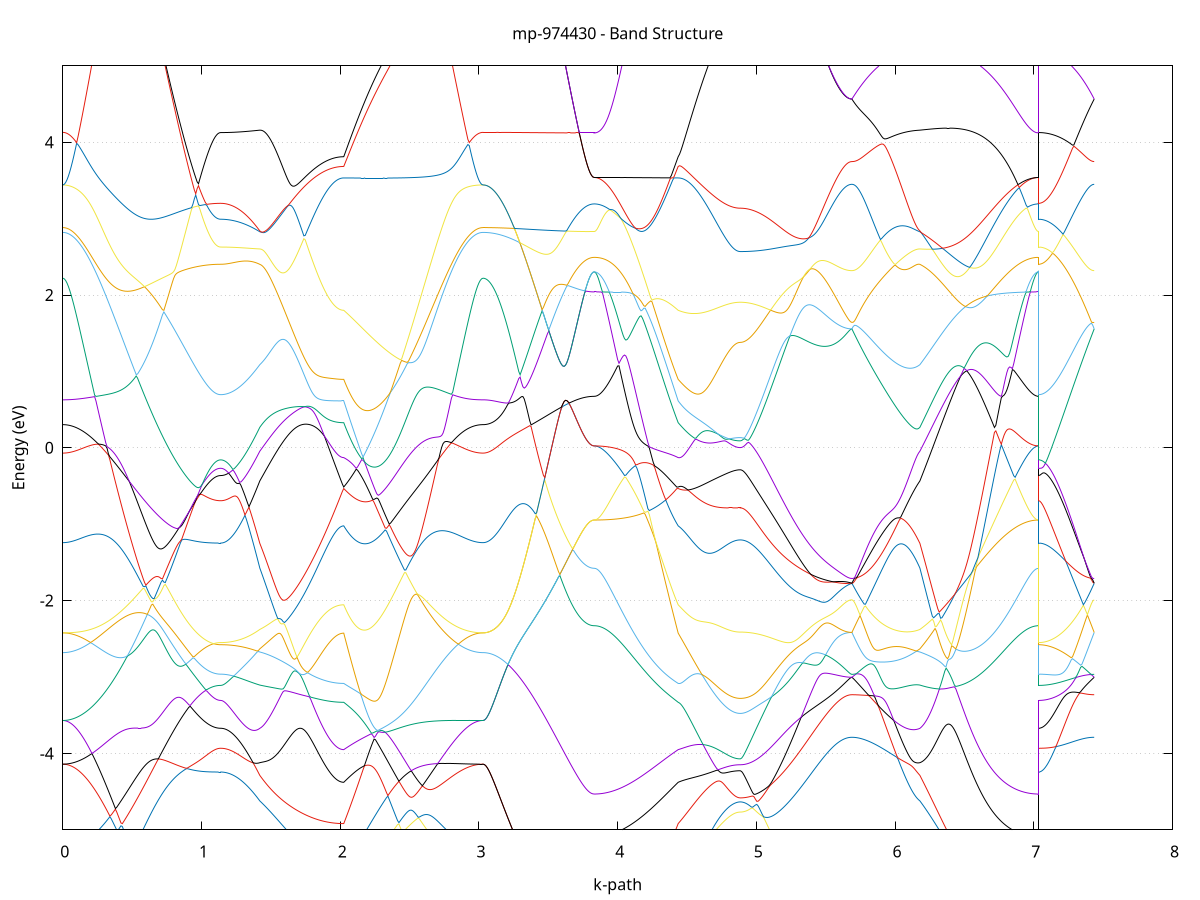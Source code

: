 set title 'mp-974430 - Band Structure'
set xlabel 'k-path'
set ylabel 'Energy (eV)'
set grid y
set yrange [-5:5]
set terminal png size 800,600
set output 'mp-974430_bands_gnuplot.png'
plot '-' using 1:2 with lines notitle, '-' using 1:2 with lines notitle, '-' using 1:2 with lines notitle, '-' using 1:2 with lines notitle, '-' using 1:2 with lines notitle, '-' using 1:2 with lines notitle, '-' using 1:2 with lines notitle, '-' using 1:2 with lines notitle, '-' using 1:2 with lines notitle, '-' using 1:2 with lines notitle, '-' using 1:2 with lines notitle, '-' using 1:2 with lines notitle, '-' using 1:2 with lines notitle, '-' using 1:2 with lines notitle, '-' using 1:2 with lines notitle, '-' using 1:2 with lines notitle, '-' using 1:2 with lines notitle, '-' using 1:2 with lines notitle, '-' using 1:2 with lines notitle, '-' using 1:2 with lines notitle, '-' using 1:2 with lines notitle, '-' using 1:2 with lines notitle, '-' using 1:2 with lines notitle, '-' using 1:2 with lines notitle, '-' using 1:2 with lines notitle, '-' using 1:2 with lines notitle, '-' using 1:2 with lines notitle, '-' using 1:2 with lines notitle, '-' using 1:2 with lines notitle, '-' using 1:2 with lines notitle, '-' using 1:2 with lines notitle, '-' using 1:2 with lines notitle, '-' using 1:2 with lines notitle, '-' using 1:2 with lines notitle, '-' using 1:2 with lines notitle, '-' using 1:2 with lines notitle, '-' using 1:2 with lines notitle, '-' using 1:2 with lines notitle, '-' using 1:2 with lines notitle, '-' using 1:2 with lines notitle, '-' using 1:2 with lines notitle, '-' using 1:2 with lines notitle, '-' using 1:2 with lines notitle, '-' using 1:2 with lines notitle, '-' using 1:2 with lines notitle, '-' using 1:2 with lines notitle, '-' using 1:2 with lines notitle, '-' using 1:2 with lines notitle, '-' using 1:2 with lines notitle, '-' using 1:2 with lines notitle, '-' using 1:2 with lines notitle, '-' using 1:2 with lines notitle, '-' using 1:2 with lines notitle, '-' using 1:2 with lines notitle, '-' using 1:2 with lines notitle, '-' using 1:2 with lines notitle, '-' using 1:2 with lines notitle, '-' using 1:2 with lines notitle, '-' using 1:2 with lines notitle, '-' using 1:2 with lines notitle, '-' using 1:2 with lines notitle, '-' using 1:2 with lines notitle, '-' using 1:2 with lines notitle, '-' using 1:2 with lines notitle
0.000000 -42.549850
0.009983 -42.549950
0.019966 -42.550050
0.029949 -42.550350
0.039933 -42.550750
0.049916 -42.551150
0.059899 -42.551650
0.069882 -42.552350
0.079865 -42.553050
0.089849 -42.553850
0.099832 -42.554750
0.109815 -42.555750
0.119798 -42.556750
0.129781 -42.557850
0.139764 -42.559050
0.149748 -42.560250
0.159731 -42.561550
0.169714 -42.562850
0.179697 -42.564250
0.189680 -42.565650
0.199663 -42.567150
0.209647 -42.568650
0.219630 -42.570150
0.229613 -42.571750
0.239596 -42.573350
0.249579 -42.574950
0.259562 -42.576650
0.269546 -42.578350
0.279529 -42.580050
0.289512 -42.581850
0.299495 -42.583550
0.309478 -42.585350
0.319461 -42.587150
0.329445 -42.589050
0.339428 -42.590850
0.349411 -42.592750
0.359394 -42.594550
0.369377 -42.596450
0.379360 -42.598350
0.389344 -42.600250
0.399327 -42.602250
0.409310 -42.604150
0.419293 -42.606050
0.429276 -42.608050
0.439259 -42.609950
0.449243 -42.611950
0.459226 -42.613850
0.469209 -42.615850
0.479192 -42.617750
0.489175 -42.619750
0.499158 -42.621650
0.509142 -42.623650
0.519125 -42.625550
0.529108 -42.627550
0.539091 -42.629450
0.549074 -42.631350
0.559058 -42.633250
0.569041 -42.635150
0.579024 -42.637050
0.589007 -42.638950
0.598990 -42.640850
0.608973 -42.642750
0.618957 -42.644550
0.628940 -42.646450
0.638923 -42.648250
0.648906 -42.650050
0.658889 -42.651850
0.668872 -42.653550
0.678856 -42.655350
0.688839 -42.657050
0.698822 -42.658750
0.708805 -42.660450
0.718788 -42.662050
0.728771 -42.663650
0.738755 -42.665250
0.748738 -42.666850
0.758721 -42.668350
0.768704 -42.669950
0.778687 -42.671350
0.788670 -42.672850
0.798654 -42.674250
0.808637 -42.675650
0.818620 -42.677050
0.828603 -42.678350
0.838586 -42.679650
0.848569 -42.680950
0.858553 -42.682150
0.868536 -42.683350
0.878519 -42.684450
0.888502 -42.685550
0.898485 -42.686650
0.908468 -42.687650
0.918452 -42.688650
0.928435 -42.689650
0.938418 -42.690550
0.948401 -42.691450
0.958384 -42.692250
0.968367 -42.693050
0.978351 -42.693750
0.988334 -42.694450
0.998317 -42.695150
1.008300 -42.695750
1.018283 -42.696350
1.028266 -42.696850
1.038250 -42.697350
1.048233 -42.697750
1.058216 -42.698150
1.068199 -42.698450
1.078182 -42.698750
1.088166 -42.699050
1.098149 -42.699250
1.108132 -42.699450
1.118115 -42.699550
1.128098 -42.699550
1.138081 -42.699650
1.138081 -42.699650
1.147812 -42.699550
1.157543 -42.699150
1.167273 -42.698650
1.177004 -42.697950
1.186734 -42.696950
1.196465 -42.695750
1.206196 -42.694350
1.215926 -42.692750
1.225657 -42.690950
1.235388 -42.688950
1.245118 -42.686650
1.254849 -42.684250
1.264580 -42.681550
1.274310 -42.678750
1.284041 -42.675650
1.293771 -42.672450
1.303502 -42.668950
1.313233 -42.665350
1.322963 -42.661450
1.332694 -42.657450
1.342425 -42.653250
1.352155 -42.648850
1.361886 -42.644250
1.371616 -42.639450
1.381347 -42.634550
1.391078 -42.629450
1.400808 -42.624150
1.410539 -42.618650
1.420270 -42.613050
1.420270 -42.613050
1.430191 -42.608850
1.440112 -42.604650
1.450034 -42.600250
1.459955 -42.595750
1.469877 -42.591250
1.479798 -42.586550
1.489720 -42.581850
1.499641 -42.577050
1.509563 -42.572150
1.519484 -42.567150
1.529405 -42.564350
1.539327 -42.563650
1.549248 -42.562950
1.559170 -42.562050
1.569091 -42.561050
1.579013 -42.560050
1.588934 -42.558850
1.598856 -42.557550
1.608777 -42.556150
1.618698 -42.554650
1.628620 -42.553050
1.638541 -42.551250
1.648463 -42.549450
1.658384 -42.547550
1.668306 -42.545550
1.678227 -42.543450
1.688148 -42.541150
1.698070 -42.538850
1.707991 -42.536450
1.717913 -42.533950
1.727834 -42.531350
1.737756 -42.528650
1.747677 -42.525850
1.757599 -42.522950
1.767520 -42.520050
1.777441 -42.516950
1.787363 -42.513850
1.797284 -42.510550
1.807206 -42.507250
1.817127 -42.503950
1.827049 -42.500450
1.836970 -42.496950
1.846891 -42.493350
1.856813 -42.489650
1.866734 -42.485950
1.876656 -42.482150
1.886577 -42.478350
1.896499 -42.474450
1.906420 -42.470550
1.916342 -42.466550
1.926263 -42.462550
1.936184 -42.458550
1.946106 -42.454450
1.956027 -42.450350
1.965949 -42.446350
1.975870 -42.442350
1.985792 -42.438450
1.995713 -42.434750
2.005635 -42.431450
2.015556 -42.428950
2.025477 -42.427950
2.025477 -42.427950
2.035421 -42.425350
2.045364 -42.422850
2.055308 -42.420350
2.065251 -42.418050
2.075194 -42.415750
2.085138 -42.413550
2.095081 -42.411450
2.105025 -42.409450
2.114968 -42.407450
2.124911 -42.405450
2.134855 -42.403550
2.144798 -42.403250
2.154741 -42.408250
2.164685 -42.413150
2.174628 -42.417950
2.184572 -42.422750
2.194515 -42.427450
2.204458 -42.432150
2.214402 -42.436750
2.224345 -42.441250
2.234289 -42.445750
2.244232 -42.450150
2.254175 -42.454450
2.264119 -42.458650
2.274062 -42.462850
2.284006 -42.466950
2.293949 -42.471050
2.303892 -42.474950
2.313836 -42.478850
2.323779 -42.482650
2.333722 -42.486350
2.343666 -42.490050
2.353609 -42.493550
2.363553 -42.497050
2.373496 -42.500450
2.383439 -42.503750
2.393383 -42.506950
2.403326 -42.510150
2.413270 -42.513150
2.423213 -42.516150
2.433156 -42.519050
2.443100 -42.521850
2.453043 -42.524550
2.462987 -42.527150
2.472930 -42.529650
2.482873 -42.532050
2.492817 -42.534350
2.502760 -42.536650
2.512703 -42.538750
2.522647 -42.540850
2.532590 -42.542850
2.542534 -42.544650
2.552477 -42.546450
2.562420 -42.548150
2.572364 -42.549750
2.582307 -42.551250
2.592251 -42.552650
2.602194 -42.554050
2.612137 -42.555250
2.622081 -42.556350
2.632024 -42.557450
2.641968 -42.558350
2.651911 -42.559250
2.661854 -42.560050
2.671798 -42.560750
2.681741 -42.561350
2.691684 -42.561850
2.701628 -42.562250
2.711571 -42.562650
2.721515 -42.562850
2.731458 -42.563050
2.741401 -42.563150
2.751345 -42.563250
2.761288 -42.563150
2.771232 -42.563050
2.781175 -42.562850
2.791118 -42.562550
2.801062 -42.562250
2.811005 -42.561850
2.820949 -42.561450
2.830892 -42.560950
2.840835 -42.560350
2.850779 -42.559750
2.860722 -42.559150
2.870665 -42.558450
2.880609 -42.557750
2.890552 -42.557050
2.900496 -42.556350
2.910439 -42.555650
2.920382 -42.554850
2.930326 -42.554150
2.940269 -42.553450
2.950213 -42.552750
2.960156 -42.552150
2.970099 -42.551650
2.980043 -42.551150
2.989986 -42.550650
2.999930 -42.550350
3.009873 -42.550050
3.019816 -42.549950
3.029760 -42.549850
3.029760 -42.549850
3.039654 -42.549850
3.049548 -42.549650
3.059443 -42.549350
3.069337 -42.548850
3.079231 -42.548350
3.089126 -42.547650
3.099020 -42.546850
3.108914 -42.545950
3.118809 -42.544850
3.128703 -42.543650
3.138597 -42.542350
3.148492 -42.540950
3.158386 -42.539450
3.168280 -42.537750
3.178175 -42.535950
3.188069 -42.534050
3.197963 -42.532050
3.207858 -42.529950
3.217752 -42.527650
3.227646 -42.525350
3.237540 -42.522850
3.247435 -42.520250
3.257329 -42.517550
3.267223 -42.514750
3.277118 -42.511750
3.287012 -42.508750
3.296906 -42.505650
3.306801 -42.502350
3.316695 -42.499650
3.326589 -42.501550
3.336484 -42.503450
3.346378 -42.505250
3.356272 -42.507150
3.366167 -42.509050
3.376061 -42.510950
3.385955 -42.512850
3.395850 -42.514750
3.405744 -42.516650
3.415638 -42.518450
3.425533 -42.520350
3.435427 -42.522150
3.445321 -42.523950
3.455216 -42.525750
3.465110 -42.527450
3.475004 -42.529250
3.484899 -42.530950
3.494793 -42.532650
3.504687 -42.534250
3.514582 -42.535850
3.524476 -42.537450
3.534370 -42.538950
3.544264 -42.540450
3.554159 -42.541950
3.564053 -42.543350
3.573947 -42.544750
3.583842 -42.546050
3.593736 -42.547350
3.603630 -42.548650
3.613525 -42.549850
3.623419 -42.550950
3.633313 -42.552050
3.643208 -42.553150
3.653102 -42.554150
3.662996 -42.555150
3.672891 -42.556050
3.682785 -42.556850
3.692679 -42.557650
3.702574 -42.558450
3.712468 -42.559150
3.722362 -42.559750
3.732257 -42.560350
3.742151 -42.560850
3.752045 -42.561350
3.761940 -42.561750
3.771834 -42.562150
3.781728 -42.562450
3.791623 -42.562750
3.801517 -42.562950
3.811411 -42.563050
3.821306 -42.563150
3.831200 -42.563150
3.831200 -42.563150
3.841121 -42.563150
3.851043 -42.562950
3.860964 -42.562750
3.870886 -42.562450
3.880807 -42.562050
3.890729 -42.561450
3.900650 -42.560850
3.910571 -42.560150
3.920493 -42.559350
3.930414 -42.558550
3.940336 -42.557550
3.950257 -42.556450
3.960179 -42.555350
3.970100 -42.554050
3.980021 -42.552750
3.989943 -42.551250
3.999864 -42.549750
4.009786 -42.548150
4.019707 -42.546450
4.029629 -42.544750
4.039550 -42.542850
4.049472 -42.540850
4.059393 -42.538850
4.069314 -42.536750
4.079236 -42.534550
4.089157 -42.532250
4.099079 -42.529950
4.109000 -42.527450
4.118922 -42.524950
4.128843 -42.522350
4.138765 -42.519650
4.148686 -42.516950
4.158607 -42.514050
4.168529 -42.511150
4.178450 -42.508250
4.188372 -42.505250
4.198293 -42.502250
4.208215 -42.499150
4.218136 -42.496150
4.228057 -42.492950
4.237979 -42.489850
4.247900 -42.486650
4.257822 -42.483450
4.267743 -42.480150
4.277665 -42.476950
4.287586 -42.473650
4.297508 -42.470350
4.307429 -42.467150
4.317350 -42.463850
4.327272 -42.460650
4.337193 -42.457450
4.347115 -42.454250
4.357036 -42.451050
4.366958 -42.447950
4.376879 -42.444950
4.386800 -42.441950
4.396722 -42.438950
4.406643 -42.436050
4.416565 -42.433250
4.426486 -42.430550
4.436408 -42.427950
4.436408 -42.427950
4.446355 -42.426750
4.456303 -42.425650
4.466251 -42.424550
4.476199 -42.423550
4.486147 -42.422650
4.496095 -42.421950
4.506042 -42.421350
4.515990 -42.420950
4.525938 -42.420850
4.535886 -42.420950
4.545834 -42.421450
4.555781 -42.422250
4.565729 -42.423350
4.575677 -42.424850
4.585625 -42.426550
4.595573 -42.428550
4.605520 -42.430650
4.615468 -42.432950
4.625416 -42.435350
4.635364 -42.437750
4.645312 -42.440250
4.655259 -42.442750
4.665207 -42.445150
4.675155 -42.447550
4.685103 -42.449950
4.695051 -42.452250
4.704998 -42.454450
4.714946 -42.456550
4.724894 -42.458550
4.734842 -42.460450
4.744790 -42.462250
4.754738 -42.464050
4.764685 -42.465650
4.774633 -42.467050
4.784581 -42.468450
4.794529 -42.469650
4.804477 -42.470750
4.814424 -42.471750
4.824372 -42.472650
4.834320 -42.473350
4.844268 -42.473950
4.854216 -42.474450
4.864163 -42.474750
4.874111 -42.474950
4.884059 -42.475050
4.884059 -42.475050
4.893994 -42.475050
4.903929 -42.475250
4.913864 -42.475550
4.923800 -42.476050
4.933735 -42.476650
4.943670 -42.477350
4.953605 -42.478250
4.963540 -42.479250
4.973475 -42.480450
4.983410 -42.481850
4.993345 -42.483450
5.003280 -42.485150
5.013216 -42.487150
5.023151 -42.489350
5.033086 -42.491750
5.043021 -42.494350
5.052956 -42.497250
5.062891 -42.500250
5.072826 -42.503550
5.082761 -42.507050
5.092697 -42.510650
5.102632 -42.514550
5.112567 -42.518550
5.122502 -42.522650
5.132437 -42.526950
5.142372 -42.531350
5.152307 -42.535850
5.162242 -42.540450
5.172178 -42.545150
5.182113 -42.549850
5.192048 -42.554650
5.201983 -42.559450
5.211918 -42.564250
5.221853 -42.569050
5.231788 -42.573850
5.241723 -42.578650
5.251659 -42.583450
5.261594 -42.588250
5.271529 -42.592950
5.281464 -42.597550
5.291399 -42.602250
5.301334 -42.606750
5.311269 -42.611250
5.321204 -42.615750
5.331140 -42.620050
5.341075 -42.624350
5.351010 -42.628550
5.360945 -42.632650
5.370880 -42.636650
5.380815 -42.640650
5.390750 -42.644450
5.400685 -42.648250
5.410621 -42.651850
5.420556 -42.655350
5.430491 -42.658750
5.440426 -42.662050
5.450361 -42.665250
5.460296 -42.668350
5.470231 -42.671350
5.480166 -42.674150
5.490102 -42.676950
5.500037 -42.679550
5.509972 -42.682050
5.519907 -42.684350
5.529842 -42.686550
5.539777 -42.688650
5.549712 -42.690650
5.559647 -42.692450
5.569583 -42.694150
5.579518 -42.695750
5.589453 -42.697250
5.599388 -42.698550
5.609323 -42.699650
5.619258 -42.700750
5.629193 -42.701650
5.639128 -42.702350
5.649064 -42.702950
5.658999 -42.703450
5.668934 -42.703850
5.678869 -42.704050
5.688804 -42.704150
5.688804 -42.704150
5.698606 -42.704050
5.708408 -42.703950
5.718211 -42.703850
5.728013 -42.703650
5.737815 -42.703350
5.747617 -42.703050
5.757419 -42.702650
5.767221 -42.702150
5.777024 -42.701650
5.786826 -42.701050
5.796628 -42.700350
5.806430 -42.699650
5.816232 -42.698750
5.826035 -42.697850
5.835837 -42.696850
5.845639 -42.695850
5.855441 -42.694650
5.865243 -42.693450
5.875045 -42.692050
5.884848 -42.690650
5.894650 -42.689250
5.904452 -42.687650
5.914254 -42.685950
5.924056 -42.684250
5.933859 -42.682450
5.943661 -42.680550
5.953463 -42.678550
5.963265 -42.676450
5.973067 -42.674250
5.982869 -42.672050
5.992672 -42.669750
6.002474 -42.667350
6.012276 -42.664850
6.022078 -42.662250
6.031880 -42.659650
6.041682 -42.656950
6.051485 -42.654150
6.061287 -42.651250
6.071089 -42.648350
6.080891 -42.645350
6.090693 -42.642350
6.100496 -42.639250
6.110298 -42.636050
6.120100 -42.632850
6.129902 -42.629650
6.139704 -42.626350
6.149506 -42.623050
6.159309 -42.619650
6.169111 -42.616350
6.178913 -42.613050
6.178913 -42.613050
6.188865 -42.607150
6.198818 -42.601050
6.208770 -42.594750
6.218722 -42.588350
6.228674 -42.581850
6.238626 -42.575150
6.248579 -42.569750
6.258531 -42.570450
6.268483 -42.571150
6.278435 -42.571750
6.288388 -42.572350
6.298340 -42.572950
6.308292 -42.573550
6.318244 -42.574050
6.328197 -42.574550
6.338149 -42.574950
6.348101 -42.575450
6.358053 -42.575750
6.368006 -42.576150
6.377958 -42.576450
6.387910 -42.576750
6.397862 -42.577050
6.407815 -42.577250
6.417767 -42.577450
6.427719 -42.577650
6.437671 -42.577850
6.447624 -42.577950
6.457576 -42.577950
6.467528 -42.578050
6.477480 -42.578050
6.487433 -42.578050
6.497385 -42.578050
6.507337 -42.577950
6.517289 -42.577850
6.527242 -42.577750
6.537194 -42.577650
6.547146 -42.577450
6.557098 -42.577350
6.567051 -42.577150
6.577003 -42.576850
6.586955 -42.576650
6.596907 -42.576350
6.606860 -42.576050
6.616812 -42.575750
6.626764 -42.575450
6.636716 -42.575150
6.646669 -42.574850
6.656621 -42.574450
6.666573 -42.574050
6.676525 -42.573750
6.686478 -42.573350
6.696430 -42.572950
6.706382 -42.572550
6.716334 -42.572150
6.726287 -42.571750
6.736239 -42.571250
6.746191 -42.570850
6.756143 -42.570450
6.766095 -42.570050
6.776048 -42.569650
6.786000 -42.569250
6.795952 -42.568850
6.805904 -42.568450
6.815857 -42.568050
6.825809 -42.567650
6.835761 -42.567250
6.845713 -42.566950
6.855666 -42.566550
6.865618 -42.566250
6.875570 -42.565950
6.885522 -42.565550
6.895475 -42.565250
6.905427 -42.565050
6.915379 -42.564750
6.925331 -42.564550
6.935284 -42.564250
6.945236 -42.564050
6.955188 -42.563850
6.965140 -42.563750
6.975093 -42.563550
6.985045 -42.563450
6.994997 -42.563350
7.004949 -42.563250
7.014902 -42.563250
7.024854 -42.563150
7.034806 -42.563150
7.034806 -42.699650
7.044580 -42.699650
7.054353 -42.699650
7.064127 -42.699650
7.073901 -42.699750
7.083674 -42.699750
7.093448 -42.699850
7.103222 -42.699950
7.112995 -42.700050
7.122769 -42.700150
7.132543 -42.700250
7.142316 -42.700350
7.152090 -42.700550
7.161864 -42.700650
7.171637 -42.700850
7.181411 -42.700950
7.191185 -42.701150
7.200958 -42.701350
7.210732 -42.701450
7.220506 -42.701650
7.230279 -42.701850
7.240053 -42.701950
7.249827 -42.702150
7.259600 -42.702350
7.269374 -42.702450
7.279148 -42.702650
7.288921 -42.702850
7.298695 -42.702950
7.308469 -42.703150
7.318242 -42.703250
7.328016 -42.703350
7.337790 -42.703450
7.347563 -42.703650
7.357337 -42.703750
7.367111 -42.703750
7.376884 -42.703850
7.386658 -42.703950
7.396432 -42.704050
7.406205 -42.704050
7.415979 -42.704050
7.425753 -42.704050
7.435526 -42.704150
e
0.000000 -42.465650
0.009983 -42.465650
0.019966 -42.465450
0.029949 -42.465150
0.039933 -42.464750
0.049916 -42.464150
0.059899 -42.463550
0.069882 -42.462750
0.079865 -42.461950
0.089849 -42.460950
0.099832 -42.459850
0.109815 -42.458650
0.119798 -42.457450
0.129781 -42.456050
0.139764 -42.454650
0.149748 -42.453150
0.159731 -42.451550
0.169714 -42.449850
0.179697 -42.448150
0.189680 -42.446350
0.199663 -42.444550
0.209647 -42.442550
0.219630 -42.440550
0.229613 -42.438550
0.239596 -42.436450
0.249579 -42.434250
0.259562 -42.432050
0.269546 -42.429850
0.279529 -42.427550
0.289512 -42.425150
0.299495 -42.422750
0.309478 -42.420250
0.319461 -42.417750
0.329445 -42.415250
0.339428 -42.412650
0.349411 -42.410050
0.359394 -42.407350
0.369377 -42.404650
0.379360 -42.401950
0.389344 -42.399150
0.399327 -42.396350
0.409310 -42.393450
0.419293 -42.390550
0.429276 -42.387650
0.439259 -42.384650
0.449243 -42.381650
0.459226 -42.378650
0.469209 -42.375650
0.479192 -42.372550
0.489175 -42.369450
0.499158 -42.366250
0.509142 -42.363150
0.519125 -42.359950
0.529108 -42.356750
0.539091 -42.353450
0.549074 -42.356150
0.559058 -42.359450
0.569041 -42.362850
0.579024 -42.366150
0.589007 -42.369350
0.598990 -42.372650
0.608973 -42.375750
0.618957 -42.378950
0.628940 -42.382050
0.638923 -42.385050
0.648906 -42.388050
0.658889 -42.391050
0.668872 -42.393950
0.678856 -42.396750
0.688839 -42.399550
0.698822 -42.402350
0.708805 -42.405050
0.718788 -42.407750
0.728771 -42.410350
0.738755 -42.412950
0.748738 -42.415450
0.758721 -42.417850
0.768704 -42.420250
0.778687 -42.422650
0.788670 -42.424950
0.798654 -42.428650
0.808637 -42.434650
0.818620 -42.440550
0.828603 -42.446350
0.838586 -42.452050
0.848569 -42.457650
0.858553 -42.463050
0.868536 -42.468350
0.878519 -42.473450
0.888502 -42.478450
0.898485 -42.483250
0.908468 -42.487950
0.918452 -42.492350
0.928435 -42.496750
0.938418 -42.500850
0.948401 -42.504850
0.958384 -42.508650
0.968367 -42.512250
0.978351 -42.515650
0.988334 -42.518950
0.998317 -42.521950
1.008300 -42.524750
1.018283 -42.527450
1.028266 -42.529850
1.038250 -42.532050
1.048233 -42.534150
1.058216 -42.535950
1.068199 -42.537550
1.078182 -42.538950
1.088166 -42.540150
1.098149 -42.541050
1.108132 -42.541850
1.118115 -42.542350
1.128098 -42.542750
1.138081 -42.542850
1.138081 -42.542850
1.147812 -42.542850
1.157543 -42.542950
1.167273 -42.543250
1.177004 -42.543550
1.186734 -42.543850
1.196465 -42.544350
1.206196 -42.544850
1.215926 -42.545450
1.225657 -42.546150
1.235388 -42.546850
1.245118 -42.547650
1.254849 -42.548450
1.264580 -42.549250
1.274310 -42.550150
1.284041 -42.551050
1.293771 -42.551950
1.303502 -42.552850
1.313233 -42.553850
1.322963 -42.554750
1.332694 -42.555750
1.342425 -42.556650
1.352155 -42.557650
1.361886 -42.558550
1.371616 -42.559550
1.381347 -42.560450
1.391078 -42.561450
1.400808 -42.562350
1.410539 -42.563250
1.420270 -42.564050
1.420270 -42.564050
1.430191 -42.564650
1.440112 -42.565150
1.450034 -42.565450
1.459955 -42.565750
1.469877 -42.565850
1.479798 -42.565850
1.489720 -42.565750
1.499641 -42.565550
1.509563 -42.565250
1.519484 -42.564850
1.529405 -42.562150
1.539327 -42.556950
1.549248 -42.551750
1.559170 -42.546450
1.569091 -42.541150
1.579013 -42.535750
1.588934 -42.530350
1.598856 -42.524750
1.608777 -42.519250
1.618698 -42.513650
1.628620 -42.507950
1.638541 -42.502350
1.648463 -42.496650
1.658384 -42.490850
1.668306 -42.485150
1.678227 -42.479350
1.688148 -42.473550
1.698070 -42.467750
1.707991 -42.462050
1.717913 -42.456250
1.727834 -42.450550
1.737756 -42.444750
1.747677 -42.439150
1.757599 -42.433450
1.767520 -42.427950
1.777441 -42.422350
1.787363 -42.416950
1.797284 -42.411550
1.807206 -42.406350
1.817127 -42.401150
1.827049 -42.396150
1.836970 -42.391250
1.846891 -42.386550
1.856813 -42.381950
1.866734 -42.377550
1.876656 -42.373250
1.886577 -42.369250
1.896499 -42.371350
1.906420 -42.373850
1.916342 -42.376650
1.926263 -42.379650
1.936184 -42.382950
1.946106 -42.386250
1.956027 -42.389750
1.965949 -42.393350
1.975870 -42.397050
1.985792 -42.400650
1.995713 -42.404150
2.005635 -42.407350
2.015556 -42.409750
2.025477 -42.410750
2.025477 -42.410750
2.035421 -42.406450
2.045364 -42.402150
2.055308 -42.397750
2.065251 -42.393350
2.075194 -42.388950
2.085138 -42.384550
2.095081 -42.380150
2.105025 -42.382950
2.114968 -42.388150
2.124911 -42.393250
2.134855 -42.398250
2.144798 -42.401750
2.154741 -42.399950
2.164685 -42.398250
2.174628 -42.396450
2.184572 -42.394750
2.194515 -42.393050
2.204458 -42.391350
2.214402 -42.389750
2.224345 -42.388050
2.234289 -42.386350
2.244232 -42.384650
2.254175 -42.383050
2.264119 -42.381250
2.274062 -42.379550
2.284006 -42.377850
2.293949 -42.376050
2.303892 -42.374250
2.313836 -42.372450
2.323779 -42.370650
2.333722 -42.368750
2.343666 -42.366850
2.353609 -42.364850
2.363553 -42.362850
2.373496 -42.360850
2.383439 -42.358750
2.393383 -42.356650
2.403326 -42.354450
2.413270 -42.352250
2.423213 -42.350050
2.433156 -42.347750
2.443100 -42.345450
2.453043 -42.343050
2.462987 -42.340650
2.472930 -42.338150
2.482873 -42.335650
2.492817 -42.333050
2.502760 -42.335050
2.512703 -42.339550
2.522647 -42.344050
2.532590 -42.348350
2.542534 -42.352650
2.552477 -42.356950
2.562420 -42.361150
2.572364 -42.365250
2.582307 -42.369350
2.592251 -42.373350
2.602194 -42.377250
2.612137 -42.381150
2.622081 -42.384950
2.632024 -42.388650
2.641968 -42.392250
2.651911 -42.395850
2.661854 -42.399350
2.671798 -42.402750
2.681741 -42.406050
2.691684 -42.409250
2.701628 -42.412450
2.711571 -42.415550
2.721515 -42.418550
2.731458 -42.421450
2.741401 -42.424250
2.751345 -42.427050
2.761288 -42.429650
2.771232 -42.432250
2.781175 -42.434750
2.791118 -42.437150
2.801062 -42.439450
2.811005 -42.441650
2.820949 -42.443750
2.830892 -42.445750
2.840835 -42.447650
2.850779 -42.449550
2.860722 -42.451250
2.870665 -42.452850
2.880609 -42.454450
2.890552 -42.455850
2.900496 -42.457250
2.910439 -42.458450
2.920382 -42.459650
2.930326 -42.460650
2.940269 -42.461650
2.950213 -42.462450
2.960156 -42.463250
2.970099 -42.463850
2.980043 -42.464450
2.989986 -42.464850
2.999930 -42.465250
3.009873 -42.465450
3.019816 -42.465650
3.029760 -42.465650
3.029760 -42.465650
3.039654 -42.465750
3.049548 -42.465950
3.059443 -42.466150
3.069337 -42.466550
3.079231 -42.466950
3.089126 -42.467550
3.099020 -42.468150
3.108914 -42.468850
3.118809 -42.469750
3.128703 -42.470650
3.138597 -42.471650
3.148492 -42.472650
3.158386 -42.473850
3.168280 -42.475050
3.178175 -42.476350
3.188069 -42.477750
3.197963 -42.479150
3.207858 -42.480650
3.217752 -42.482150
3.227646 -42.483750
3.237540 -42.485350
3.247435 -42.487050
3.257329 -42.488750
3.267223 -42.490550
3.277118 -42.492250
3.287012 -42.494050
3.296906 -42.495950
3.306801 -42.497750
3.316695 -42.499650
3.326589 -42.501550
3.336484 -42.503450
3.346378 -42.505250
3.356272 -42.507150
3.366167 -42.509050
3.376061 -42.510950
3.385955 -42.512850
3.395850 -42.514750
3.405744 -42.516650
3.415638 -42.518450
3.425533 -42.520350
3.435427 -42.522150
3.445321 -42.523950
3.455216 -42.525750
3.465110 -42.527450
3.475004 -42.529250
3.484899 -42.530950
3.494793 -42.532650
3.504687 -42.534250
3.514582 -42.535850
3.524476 -42.537450
3.534370 -42.538950
3.544264 -42.540450
3.554159 -42.541950
3.564053 -42.543350
3.573947 -42.544750
3.583842 -42.546050
3.593736 -42.547350
3.603630 -42.548650
3.613525 -42.549850
3.623419 -42.550950
3.633313 -42.552050
3.643208 -42.553150
3.653102 -42.554150
3.662996 -42.555150
3.672891 -42.556050
3.682785 -42.556850
3.692679 -42.557650
3.702574 -42.558450
3.712468 -42.559150
3.722362 -42.559750
3.732257 -42.560350
3.742151 -42.560850
3.752045 -42.561350
3.761940 -42.561750
3.771834 -42.562150
3.781728 -42.562450
3.791623 -42.562750
3.801517 -42.562950
3.811411 -42.563050
3.821306 -42.563150
3.831200 -42.563150
3.831200 -42.563150
3.841121 -42.563150
3.851043 -42.562950
3.860964 -42.562750
3.870886 -42.562450
3.880807 -42.561950
3.890729 -42.561450
3.900650 -42.560850
3.910571 -42.560150
3.920493 -42.559350
3.930414 -42.558450
3.940336 -42.557450
3.950257 -42.556350
3.960179 -42.555150
3.970100 -42.553950
3.980021 -42.552550
3.989943 -42.551150
3.999864 -42.549550
4.009786 -42.547950
4.019707 -42.546250
4.029629 -42.544450
4.039550 -42.542550
4.049472 -42.540650
4.059393 -42.538550
4.069314 -42.536450
4.079236 -42.534250
4.089157 -42.531950
4.099079 -42.529550
4.109000 -42.527150
4.118922 -42.524650
4.128843 -42.522050
4.138765 -42.519450
4.148686 -42.516650
4.158607 -42.513950
4.168529 -42.511050
4.178450 -42.508150
4.188372 -42.505150
4.198293 -42.502050
4.208215 -42.498850
4.218136 -42.495650
4.228057 -42.492350
4.237979 -42.488950
4.247900 -42.485550
4.257822 -42.482050
4.267743 -42.478450
4.277665 -42.474850
4.287586 -42.471250
4.297508 -42.467550
4.307429 -42.463750
4.317350 -42.459950
4.327272 -42.456050
4.337193 -42.452150
4.347115 -42.448150
4.357036 -42.444150
4.366958 -42.440150
4.376879 -42.436050
4.386800 -42.431850
4.396722 -42.427750
4.406643 -42.423550
4.416565 -42.419350
4.426486 -42.415050
4.436408 -42.410750
4.436408 -42.410750
4.446355 -42.408850
4.456303 -42.406850
4.466251 -42.404850
4.476199 -42.402750
4.486147 -42.400650
4.496095 -42.398550
4.506042 -42.396350
4.515990 -42.394150
4.525938 -42.391950
4.535886 -42.389650
4.545834 -42.387350
4.555781 -42.385050
4.565729 -42.382650
4.575677 -42.380350
4.585625 -42.377950
4.595573 -42.375550
4.605520 -42.373050
4.615468 -42.371150
4.625416 -42.370050
4.635364 -42.368850
4.645312 -42.367550
4.655259 -42.366050
4.665207 -42.364550
4.675155 -42.363050
4.685103 -42.361350
4.695051 -42.359750
4.704998 -42.358150
4.714946 -42.356550
4.724894 -42.354950
4.734842 -42.353350
4.744790 -42.351750
4.754738 -42.350350
4.764685 -42.348850
4.774633 -42.347550
4.784581 -42.346250
4.794529 -42.345050
4.804477 -42.343950
4.814424 -42.343050
4.824372 -42.342150
4.834320 -42.341450
4.844268 -42.340750
4.854216 -42.340350
4.864163 -42.339950
4.874111 -42.339750
4.884059 -42.339650
4.884059 -42.339650
4.893994 -42.339950
4.903929 -42.340650
4.913864 -42.341850
4.923800 -42.343450
4.933735 -42.345450
4.943670 -42.347750
4.953605 -42.350350
4.963540 -42.353050
4.973475 -42.355950
4.983410 -42.358950
4.993345 -42.361950
5.003280 -42.364950
5.013216 -42.367850
5.023151 -42.370750
5.033086 -42.373450
5.043021 -42.376050
5.052956 -42.378450
5.062891 -42.380750
5.072826 -42.382850
5.082761 -42.386250
5.092697 -42.390550
5.102632 -42.394850
5.112567 -42.399150
5.122502 -42.403350
5.132437 -42.407550
5.142372 -42.411750
5.152307 -42.415950
5.162242 -42.420050
5.172178 -42.424150
5.182113 -42.428150
5.192048 -42.432150
5.201983 -42.436050
5.211918 -42.439950
5.221853 -42.443750
5.231788 -42.447450
5.241723 -42.451150
5.251659 -42.454750
5.261594 -42.458350
5.271529 -42.461850
5.281464 -42.465250
5.291399 -42.468650
5.301334 -42.471950
5.311269 -42.475150
5.321204 -42.478250
5.331140 -42.481350
5.341075 -42.484350
5.351010 -42.487250
5.360945 -42.490050
5.370880 -42.492850
5.380815 -42.495550
5.390750 -42.498150
5.400685 -42.500650
5.410621 -42.503150
5.420556 -42.505450
5.430491 -42.507750
5.440426 -42.509950
5.450361 -42.512050
5.460296 -42.514150
5.470231 -42.516050
5.480166 -42.517950
5.490102 -42.519650
5.500037 -42.521350
5.509972 -42.522950
5.519907 -42.524550
5.529842 -42.525950
5.539777 -42.527250
5.549712 -42.528550
5.559647 -42.529750
5.569583 -42.530850
5.579518 -42.531850
5.589453 -42.532750
5.599388 -42.533550
5.609323 -42.534350
5.619258 -42.534950
5.629193 -42.535550
5.639128 -42.536050
5.649064 -42.536450
5.658999 -42.536750
5.668934 -42.536950
5.678869 -42.537050
5.688804 -42.537150
5.688804 -42.537150
5.698606 -42.537150
5.708408 -42.537050
5.718211 -42.537050
5.728013 -42.537050
5.737815 -42.536950
5.747617 -42.536950
5.757419 -42.536950
5.767221 -42.536950
5.777024 -42.536950
5.786826 -42.536950
5.796628 -42.536950
5.806430 -42.537050
5.816232 -42.537150
5.826035 -42.537350
5.835837 -42.537550
5.845639 -42.537750
5.855441 -42.538050
5.865243 -42.538350
5.875045 -42.538750
5.884848 -42.539150
5.894650 -42.539650
5.904452 -42.540150
5.914254 -42.540750
5.924056 -42.541350
5.933859 -42.542050
5.943661 -42.542750
5.953463 -42.543550
5.963265 -42.544350
5.973067 -42.545150
5.982869 -42.546050
5.992672 -42.546950
6.002474 -42.547950
6.012276 -42.548950
6.022078 -42.549850
6.031880 -42.550850
6.041682 -42.551950
6.051485 -42.552950
6.061287 -42.553950
6.071089 -42.554950
6.080891 -42.555950
6.090693 -42.556950
6.100496 -42.557850
6.110298 -42.558850
6.120100 -42.559750
6.129902 -42.560650
6.139704 -42.561450
6.149506 -42.562150
6.159309 -42.562950
6.169111 -42.563550
6.178913 -42.564050
6.178913 -42.564050
6.188865 -42.564950
6.198818 -42.565850
6.208770 -42.566650
6.218722 -42.567450
6.228674 -42.568250
6.238626 -42.569050
6.248579 -42.568350
6.258531 -42.561350
6.268483 -42.554250
6.278435 -42.547050
6.288388 -42.539650
6.298340 -42.532150
6.308292 -42.524550
6.318244 -42.516850
6.328197 -42.509050
6.338149 -42.501150
6.348101 -42.493250
6.358053 -42.485150
6.368006 -42.476950
6.377958 -42.468750
6.387910 -42.460450
6.397862 -42.452050
6.407815 -42.443650
6.417767 -42.435250
6.427719 -42.426750
6.437671 -42.418150
6.447624 -42.409550
6.457576 -42.400950
6.467528 -42.392350
6.477480 -42.383650
6.487433 -42.375050
6.497385 -42.366350
6.507337 -42.357650
6.517289 -42.349050
6.527242 -42.343150
6.537194 -42.341050
6.547146 -42.344350
6.557098 -42.351750
6.567051 -42.359250
6.577003 -42.366550
6.586955 -42.373850
6.596907 -42.381150
6.606860 -42.388250
6.616812 -42.395350
6.626764 -42.402450
6.636716 -42.409350
6.646669 -42.416150
6.656621 -42.422950
6.666573 -42.429550
6.676525 -42.436050
6.686478 -42.442450
6.696430 -42.448750
6.706382 -42.454950
6.716334 -42.460950
6.726287 -42.466850
6.736239 -42.472650
6.746191 -42.478250
6.756143 -42.483750
6.766095 -42.489050
6.776048 -42.494250
6.786000 -42.499250
6.795952 -42.504050
6.805904 -42.508750
6.815857 -42.513250
6.825809 -42.517550
6.835761 -42.521650
6.845713 -42.525650
6.855666 -42.529350
6.865618 -42.532950
6.875570 -42.536350
6.885522 -42.539550
6.895475 -42.542550
6.905427 -42.545350
6.915379 -42.547950
6.925331 -42.550450
6.935284 -42.552650
6.945236 -42.554650
6.955188 -42.556450
6.965140 -42.557950
6.975093 -42.559350
6.985045 -42.560550
6.994997 -42.561450
7.004949 -42.562250
7.014902 -42.562750
7.024854 -42.563050
7.034806 -42.563150
7.034806 -42.542850
7.044580 -42.542850
7.054353 -42.542750
7.064127 -42.542750
7.073901 -42.542650
7.083674 -42.542650
7.093448 -42.542550
7.103222 -42.542450
7.112995 -42.542250
7.122769 -42.542150
7.132543 -42.541950
7.142316 -42.541850
7.152090 -42.541650
7.161864 -42.541450
7.171637 -42.541250
7.181411 -42.541050
7.191185 -42.540850
7.200958 -42.540650
7.210732 -42.540450
7.220506 -42.540250
7.230279 -42.540050
7.240053 -42.539850
7.249827 -42.539550
7.259600 -42.539350
7.269374 -42.539150
7.279148 -42.538950
7.288921 -42.538750
7.298695 -42.538550
7.308469 -42.538350
7.318242 -42.538250
7.328016 -42.538050
7.337790 -42.537850
7.347563 -42.537750
7.357337 -42.537650
7.367111 -42.537450
7.376884 -42.537350
7.386658 -42.537350
7.396432 -42.537250
7.406205 -42.537150
7.415979 -42.537150
7.425753 -42.537150
7.435526 -42.537150
e
0.000000 -42.465650
0.009983 -42.465550
0.019966 -42.465250
0.029949 -42.464650
0.039933 -42.463950
0.049916 -42.462950
0.059899 -42.461650
0.069882 -42.460250
0.079865 -42.458550
0.089849 -42.456750
0.099832 -42.454650
0.109815 -42.452350
0.119798 -42.449750
0.129781 -42.447050
0.139764 -42.444050
0.149748 -42.440950
0.159731 -42.437550
0.169714 -42.434050
0.179697 -42.430250
0.189680 -42.426250
0.199663 -42.422050
0.209647 -42.417750
0.219630 -42.413150
0.229613 -42.408450
0.239596 -42.403550
0.249579 -42.398450
0.259562 -42.393150
0.269546 -42.387750
0.279529 -42.382150
0.289512 -42.376350
0.299495 -42.370350
0.309478 -42.364250
0.319461 -42.358050
0.329445 -42.351650
0.339428 -42.345050
0.349411 -42.338350
0.359394 -42.331550
0.369377 -42.324650
0.379360 -42.317550
0.389344 -42.310350
0.399327 -42.303050
0.409310 -42.305550
0.419293 -42.309350
0.429276 -42.313050
0.439259 -42.316850
0.449243 -42.320550
0.459226 -42.324250
0.469209 -42.327950
0.479192 -42.331550
0.489175 -42.335150
0.499158 -42.338750
0.509142 -42.342250
0.519125 -42.345750
0.529108 -42.349250
0.539091 -42.352750
0.549074 -42.350250
0.559058 -42.346950
0.569041 -42.343650
0.579024 -42.340350
0.589007 -42.337050
0.598990 -42.333750
0.608973 -42.330350
0.618957 -42.327050
0.628940 -42.323650
0.638923 -42.323550
0.648906 -42.330250
0.658889 -42.336950
0.668872 -42.343750
0.678856 -42.350450
0.688839 -42.357150
0.698822 -42.363950
0.708805 -42.370650
0.718788 -42.377350
0.728771 -42.383950
0.738755 -42.390550
0.748738 -42.397050
0.758721 -42.403550
0.768704 -42.409950
0.778687 -42.416250
0.788670 -42.422550
0.798654 -42.427150
0.808637 -42.429350
0.818620 -42.431450
0.828603 -42.433550
0.838586 -42.435550
0.848569 -42.437450
0.858553 -42.439350
0.868536 -42.441150
0.878519 -42.442950
0.888502 -42.444550
0.898485 -42.446250
0.908468 -42.447850
0.918452 -42.449350
0.928435 -42.450750
0.938418 -42.452150
0.948401 -42.453450
0.958384 -42.454650
0.968367 -42.455850
0.978351 -42.456950
0.988334 -42.458050
0.998317 -42.459050
1.008300 -42.459950
1.018283 -42.460850
1.028266 -42.461550
1.038250 -42.462350
1.048233 -42.462950
1.058216 -42.463550
1.068199 -42.464050
1.078182 -42.464550
1.088166 -42.464850
1.098149 -42.465150
1.108132 -42.465450
1.118115 -42.465650
1.128098 -42.465750
1.138081 -42.465750
1.138081 -42.465750
1.147812 -42.465650
1.157543 -42.465450
1.167273 -42.465150
1.177004 -42.464650
1.186734 -42.464050
1.196465 -42.463350
1.206196 -42.462450
1.215926 -42.461550
1.225657 -42.460450
1.235388 -42.459250
1.245118 -42.458050
1.254849 -42.456650
1.264580 -42.455250
1.274310 -42.453650
1.284041 -42.452050
1.293771 -42.450450
1.303502 -42.448650
1.313233 -42.446950
1.322963 -42.445050
1.332694 -42.443150
1.342425 -42.441250
1.352155 -42.439250
1.361886 -42.437250
1.371616 -42.435150
1.381347 -42.433150
1.391078 -42.430950
1.400808 -42.428850
1.410539 -42.426650
1.420270 -42.424450
1.420270 -42.424450
1.430191 -42.422850
1.440112 -42.421150
1.450034 -42.419450
1.459955 -42.417750
1.469877 -42.415950
1.479798 -42.414150
1.489720 -42.412350
1.499641 -42.410450
1.509563 -42.408550
1.519484 -42.406650
1.529405 -42.404750
1.539327 -42.402750
1.549248 -42.400850
1.559170 -42.398850
1.569091 -42.396850
1.579013 -42.394850
1.588934 -42.392850
1.598856 -42.390950
1.608777 -42.388950
1.618698 -42.386950
1.628620 -42.385050
1.638541 -42.383050
1.648463 -42.381150
1.658384 -42.379350
1.668306 -42.377450
1.678227 -42.375650
1.688148 -42.373950
1.698070 -42.372250
1.707991 -42.370650
1.717913 -42.369150
1.727834 -42.367750
1.737756 -42.366450
1.747677 -42.365150
1.757599 -42.364050
1.767520 -42.363150
1.777441 -42.362350
1.787363 -42.361750
1.797284 -42.361350
1.807206 -42.361050
1.817127 -42.361150
1.827049 -42.361350
1.836970 -42.361950
1.846891 -42.362750
1.856813 -42.363850
1.866734 -42.365250
1.876656 -42.367050
1.886577 -42.369050
1.896499 -42.365450
1.906420 -42.361850
1.916342 -42.358550
1.926263 -42.355450
1.936184 -42.352650
1.946106 -42.350150
1.956027 -42.347850
1.965949 -42.345850
1.975870 -42.344150
1.985792 -42.342750
1.995713 -42.341750
2.005635 -42.340950
2.015556 -42.340450
2.025477 -42.340350
2.025477 -42.340350
2.035421 -42.345750
2.045364 -42.351150
2.055308 -42.356550
2.065251 -42.361950
2.075194 -42.367250
2.085138 -42.372550
2.095081 -42.377750
2.105025 -42.375750
2.114968 -42.371250
2.124911 -42.366850
2.134855 -42.362350
2.144798 -42.357950
2.154741 -42.353450
2.164685 -42.349050
2.174628 -42.344550
2.184572 -42.340150
2.194515 -42.335750
2.204458 -42.331350
2.214402 -42.326950
2.224345 -42.322550
2.234289 -42.318150
2.244232 -42.313850
2.254175 -42.309550
2.264119 -42.305250
2.274062 -42.300950
2.284006 -42.296750
2.293949 -42.292550
2.303892 -42.288350
2.313836 -42.284250
2.323779 -42.280150
2.333722 -42.276150
2.343666 -42.272150
2.353609 -42.268150
2.363553 -42.267150
2.373496 -42.272250
2.383439 -42.277350
2.393383 -42.282350
2.403326 -42.287350
2.413270 -42.292350
2.423213 -42.297250
2.433156 -42.302150
2.443100 -42.307050
2.453043 -42.311850
2.462987 -42.316550
2.472930 -42.321250
2.482873 -42.325950
2.492817 -42.330550
2.502760 -42.330450
2.512703 -42.327750
2.522647 -42.325050
2.532590 -42.322250
2.542534 -42.319450
2.552477 -42.318950
2.562420 -42.323050
2.572364 -42.327150
2.582307 -42.331250
2.592251 -42.335350
2.602194 -42.339450
2.612137 -42.343550
2.622081 -42.347550
2.632024 -42.351650
2.641968 -42.355750
2.651911 -42.359750
2.661854 -42.363850
2.671798 -42.367850
2.681741 -42.371850
2.691684 -42.375750
2.701628 -42.379750
2.711571 -42.383650
2.721515 -42.387550
2.731458 -42.391350
2.741401 -42.395150
2.751345 -42.398950
2.761288 -42.402650
2.771232 -42.406350
2.781175 -42.409950
2.791118 -42.413450
2.801062 -42.416950
2.811005 -42.420450
2.820949 -42.423750
2.830892 -42.427050
2.840835 -42.430250
2.850779 -42.433450
2.860722 -42.436450
2.870665 -42.439350
2.880609 -42.442250
2.890552 -42.444950
2.900496 -42.447550
2.910439 -42.449950
2.920382 -42.452350
2.930326 -42.454450
2.940269 -42.456550
2.950213 -42.458350
2.960156 -42.460050
2.970099 -42.461450
2.980043 -42.462750
2.989986 -42.463750
2.999930 -42.464650
3.009873 -42.465250
3.019816 -42.465550
3.029760 -42.465650
3.029760 -42.465650
3.039654 -42.465750
3.049548 -42.465950
3.059443 -42.466150
3.069337 -42.466550
3.079231 -42.466950
3.089126 -42.467550
3.099020 -42.468150
3.108914 -42.468850
3.118809 -42.469750
3.128703 -42.470650
3.138597 -42.471650
3.148492 -42.472650
3.158386 -42.473850
3.168280 -42.475050
3.178175 -42.476350
3.188069 -42.477750
3.197963 -42.479150
3.207858 -42.480650
3.217752 -42.482150
3.227646 -42.483750
3.237540 -42.485350
3.247435 -42.487050
3.257329 -42.488750
3.267223 -42.490550
3.277118 -42.492250
3.287012 -42.494050
3.296906 -42.495950
3.306801 -42.497750
3.316695 -42.499050
3.326589 -42.495550
3.336484 -42.491950
3.346378 -42.488350
3.356272 -42.484550
3.366167 -42.480750
3.376061 -42.476750
3.385955 -42.472750
3.395850 -42.468550
3.405744 -42.464350
3.415638 -42.460050
3.425533 -42.455650
3.435427 -42.451250
3.445321 -42.446650
3.455216 -42.442050
3.465110 -42.437350
3.475004 -42.432650
3.484899 -42.427850
3.494793 -42.422950
3.504687 -42.418050
3.514582 -42.413050
3.524476 -42.408050
3.534370 -42.402950
3.544264 -42.397850
3.554159 -42.392650
3.564053 -42.387550
3.573947 -42.382350
3.583842 -42.377150
3.593736 -42.371950
3.603630 -42.366750
3.613525 -42.361550
3.623419 -42.356450
3.633313 -42.351250
3.643208 -42.346250
3.653102 -42.341250
3.662996 -42.336250
3.672891 -42.331450
3.682785 -42.326650
3.692679 -42.322050
3.702574 -42.317550
3.712468 -42.313250
3.722362 -42.309150
3.732257 -42.305250
3.742151 -42.301650
3.752045 -42.298250
3.761940 -42.295250
3.771834 -42.292450
3.781728 -42.290150
3.791623 -42.288150
3.801517 -42.286550
3.811411 -42.285450
3.821306 -42.284750
3.831200 -42.284550
3.831200 -42.284550
3.841121 -42.284550
3.851043 -42.284650
3.860964 -42.284750
3.870886 -42.284850
3.880807 -42.285150
3.890729 -42.285350
3.900650 -42.285650
3.910571 -42.286050
3.920493 -42.286350
3.930414 -42.286850
3.940336 -42.287250
3.950257 -42.287750
3.960179 -42.288350
3.970100 -42.288950
3.980021 -42.289550
3.989943 -42.290150
3.999864 -42.290850
4.009786 -42.291450
4.019707 -42.292150
4.029629 -42.292950
4.039550 -42.293650
4.049472 -42.294350
4.059393 -42.295150
4.069314 -42.295950
4.079236 -42.296650
4.089157 -42.297450
4.099079 -42.298250
4.109000 -42.298950
4.118922 -42.299750
4.128843 -42.300450
4.138765 -42.301150
4.148686 -42.301850
4.158607 -42.302450
4.168529 -42.303150
4.178450 -42.303750
4.188372 -42.304250
4.198293 -42.304750
4.208215 -42.305250
4.218136 -42.305650
4.228057 -42.305950
4.237979 -42.306250
4.247900 -42.306450
4.257822 -42.306550
4.267743 -42.306550
4.277665 -42.306550
4.287586 -42.306350
4.297508 -42.306150
4.307429 -42.305750
4.317350 -42.305350
4.327272 -42.304750
4.337193 -42.303950
4.347115 -42.303150
4.357036 -42.302150
4.366958 -42.301550
4.376879 -42.307150
4.386800 -42.312750
4.396722 -42.318250
4.406643 -42.323850
4.416565 -42.329350
4.426486 -42.334850
4.436408 -42.340350
4.436408 -42.340350
4.446355 -42.342950
4.456303 -42.345950
4.466251 -42.349150
4.476199 -42.352350
4.486147 -42.355550
4.496095 -42.358650
4.506042 -42.361650
4.515990 -42.364350
4.525938 -42.366750
4.535886 -42.368750
4.545834 -42.370450
4.555781 -42.371650
4.565729 -42.372450
4.575677 -42.372850
4.585625 -42.372950
4.595573 -42.372550
4.605520 -42.371950
4.615468 -42.370650
4.625416 -42.368250
4.635364 -42.365850
4.645312 -42.363350
4.655259 -42.360950
4.665207 -42.358550
4.675155 -42.356150
4.685103 -42.353750
4.695051 -42.351350
4.704998 -42.349050
4.714946 -42.346750
4.724894 -42.344550
4.734842 -42.342350
4.744790 -42.340250
4.754738 -42.338250
4.764685 -42.336250
4.774633 -42.334450
4.784581 -42.332650
4.794529 -42.331050
4.804477 -42.329550
4.814424 -42.328150
4.824372 -42.326950
4.834320 -42.325950
4.844268 -42.325050
4.854216 -42.324350
4.864163 -42.323850
4.874111 -42.323650
4.884059 -42.323550
4.884059 -42.323550
4.893994 -42.323750
4.903929 -42.324550
4.913864 -42.325850
4.923800 -42.327550
4.933735 -42.329650
4.943670 -42.332250
4.953605 -42.335050
4.963540 -42.338250
4.973475 -42.341550
4.983410 -42.345150
4.993345 -42.348850
5.003280 -42.352750
5.013216 -42.356750
5.023151 -42.360850
5.033086 -42.364950
5.043021 -42.369150
5.052956 -42.373450
5.062891 -42.377650
5.072826 -42.381950
5.082761 -42.384750
5.092697 -42.386350
5.102632 -42.387950
5.112567 -42.389250
5.122502 -42.390350
5.132437 -42.391350
5.142372 -42.392150
5.152307 -42.392850
5.162242 -42.393350
5.172178 -42.393850
5.182113 -42.394150
5.192048 -42.394250
5.201983 -42.394350
5.211918 -42.394350
5.221853 -42.394350
5.231788 -42.394150
5.241723 -42.393950
5.251659 -42.393650
5.261594 -42.393350
5.271529 -42.392950
5.281464 -42.392550
5.291399 -42.392050
5.301334 -42.391550
5.311269 -42.390950
5.321204 -42.390450
5.331140 -42.389850
5.341075 -42.389250
5.351010 -42.388650
5.360945 -42.387950
5.370880 -42.387350
5.380815 -42.386650
5.390750 -42.386050
5.400685 -42.385350
5.410621 -42.384750
5.420556 -42.384050
5.430491 -42.383350
5.440426 -42.382750
5.450361 -42.382150
5.460296 -42.381450
5.470231 -42.380850
5.480166 -42.380250
5.490102 -42.379650
5.500037 -42.379150
5.509972 -42.378550
5.519907 -42.378050
5.529842 -42.377550
5.539777 -42.377050
5.549712 -42.376550
5.559647 -42.376150
5.569583 -42.375750
5.579518 -42.375350
5.589453 -42.375050
5.599388 -42.374750
5.609323 -42.374450
5.619258 -42.374150
5.629193 -42.373950
5.639128 -42.373750
5.649064 -42.373650
5.658999 -42.373550
5.668934 -42.373450
5.678869 -42.373350
5.688804 -42.373350
5.688804 -42.373350
5.698606 -42.376850
5.708408 -42.380150
5.718211 -42.383450
5.728013 -42.386750
5.737815 -42.389950
5.747617 -42.393050
5.757419 -42.396050
5.767221 -42.398950
5.777024 -42.401750
5.786826 -42.404550
5.796628 -42.407150
5.806430 -42.409750
5.816232 -42.412150
5.826035 -42.414450
5.835837 -42.416750
5.845639 -42.418850
5.855441 -42.420850
5.865243 -42.422650
5.875045 -42.424450
5.884848 -42.426050
5.894650 -42.427550
5.904452 -42.428950
5.914254 -42.430150
5.924056 -42.431250
5.933859 -42.432250
5.943661 -42.433150
5.953463 -42.433850
5.963265 -42.434450
5.973067 -42.435050
5.982869 -42.435450
5.992672 -42.435650
6.002474 -42.435850
6.012276 -42.435950
6.022078 -42.435950
6.031880 -42.435850
6.041682 -42.435550
6.051485 -42.435250
6.061287 -42.434950
6.071089 -42.434450
6.080891 -42.433850
6.090693 -42.433250
6.100496 -42.432550
6.110298 -42.431750
6.120100 -42.430950
6.129902 -42.430050
6.139704 -42.429050
6.149506 -42.428050
6.159309 -42.426850
6.169111 -42.425750
6.178913 -42.424450
6.178913 -42.424450
6.188865 -42.422150
6.198818 -42.419850
6.208770 -42.417550
6.218722 -42.415250
6.228674 -42.412950
6.238626 -42.410550
6.248579 -42.408150
6.258531 -42.405850
6.268483 -42.403450
6.278435 -42.401050
6.288388 -42.398650
6.298340 -42.396250
6.308292 -42.393850
6.318244 -42.391450
6.328197 -42.389050
6.338149 -42.386650
6.348101 -42.384250
6.358053 -42.381850
6.368006 -42.379450
6.377958 -42.377150
6.387910 -42.374750
6.397862 -42.372350
6.407815 -42.370050
6.417767 -42.367750
6.427719 -42.365350
6.437671 -42.363050
6.447624 -42.360850
6.457576 -42.358550
6.467528 -42.356250
6.477480 -42.354050
6.487433 -42.351850
6.497385 -42.349650
6.507337 -42.347450
6.517289 -42.345350
6.527242 -42.340350
6.537194 -42.336850
6.547146 -42.339050
6.557098 -42.336950
6.567051 -42.334950
6.577003 -42.332950
6.586955 -42.331050
6.596907 -42.329050
6.606860 -42.327150
6.616812 -42.325350
6.626764 -42.323450
6.636716 -42.321650
6.646669 -42.319950
6.656621 -42.318250
6.666573 -42.316550
6.676525 -42.314850
6.686478 -42.313250
6.696430 -42.311650
6.706382 -42.310150
6.716334 -42.308650
6.726287 -42.307250
6.736239 -42.305850
6.746191 -42.304450
6.756143 -42.303150
6.766095 -42.301850
6.776048 -42.300550
6.786000 -42.299350
6.795952 -42.298250
6.805904 -42.297150
6.815857 -42.296050
6.825809 -42.295050
6.835761 -42.294050
6.845713 -42.293150
6.855666 -42.292250
6.865618 -42.291450
6.875570 -42.290650
6.885522 -42.289950
6.895475 -42.289250
6.905427 -42.288550
6.915379 -42.287950
6.925331 -42.287450
6.935284 -42.286950
6.945236 -42.286450
6.955188 -42.286050
6.965140 -42.285650
6.975093 -42.285350
6.985045 -42.285150
6.994997 -42.284850
7.004949 -42.284750
7.014902 -42.284650
7.024854 -42.284550
7.034806 -42.284550
7.034806 -42.465750
7.044580 -42.465650
7.054353 -42.465550
7.064127 -42.465250
7.073901 -42.464850
7.083674 -42.464250
7.093448 -42.463650
7.103222 -42.462850
7.112995 -42.462050
7.122769 -42.461050
7.132543 -42.459950
7.142316 -42.458750
7.152090 -42.457350
7.161864 -42.455950
7.171637 -42.454350
7.181411 -42.452750
7.191185 -42.450950
7.200958 -42.449050
7.210732 -42.447050
7.220506 -42.444950
7.230279 -42.442750
7.240053 -42.440450
7.249827 -42.437950
7.259600 -42.435450
7.269374 -42.432850
7.279148 -42.430050
7.288921 -42.427250
7.298695 -42.424350
7.308469 -42.421250
7.318242 -42.418150
7.328016 -42.414850
7.337790 -42.411550
7.347563 -42.408150
7.357337 -42.404650
7.367111 -42.400950
7.376884 -42.397350
7.386658 -42.393550
7.396432 -42.389650
7.406205 -42.385650
7.415979 -42.381650
7.425753 -42.377550
7.435526 -42.373350
e
0.000000 -42.146850
0.009983 -42.148350
0.019966 -42.151450
0.029949 -42.155050
0.039933 -42.158750
0.049916 -42.162650
0.059899 -42.166450
0.069882 -42.170450
0.079865 -42.174350
0.089849 -42.178350
0.099832 -42.182250
0.109815 -42.186250
0.119798 -42.190250
0.129781 -42.194250
0.139764 -42.198250
0.149748 -42.202250
0.159731 -42.206350
0.169714 -42.210350
0.179697 -42.214350
0.189680 -42.218450
0.199663 -42.222450
0.209647 -42.226450
0.219630 -42.230550
0.229613 -42.234550
0.239596 -42.238550
0.249579 -42.242650
0.259562 -42.246650
0.269546 -42.250650
0.279529 -42.254650
0.289512 -42.258650
0.299495 -42.262650
0.309478 -42.266550
0.319461 -42.270550
0.329445 -42.274550
0.339428 -42.278450
0.349411 -42.282350
0.359394 -42.286250
0.369377 -42.290150
0.379360 -42.294050
0.389344 -42.297850
0.399327 -42.301750
0.409310 -42.295550
0.419293 -42.288050
0.429276 -42.280450
0.439259 -42.272750
0.449243 -42.264950
0.459226 -42.257050
0.469209 -42.249050
0.479192 -42.241050
0.489175 -42.233150
0.499158 -42.238250
0.509142 -42.243550
0.519125 -42.249050
0.529108 -42.254650
0.539091 -42.260350
0.549074 -42.266250
0.559058 -42.272250
0.569041 -42.278350
0.579024 -42.284550
0.589007 -42.290850
0.598990 -42.297250
0.608973 -42.303750
0.618957 -42.310250
0.628940 -42.316850
0.638923 -42.320350
0.648906 -42.316950
0.658889 -42.313550
0.668872 -42.310150
0.678856 -42.306850
0.688839 -42.303450
0.698822 -42.300050
0.708805 -42.296750
0.718788 -42.293350
0.728771 -42.290050
0.738755 -42.286750
0.748738 -42.283450
0.758721 -42.280150
0.768704 -42.276950
0.778687 -42.273650
0.788670 -42.270450
0.798654 -42.267350
0.808637 -42.264150
0.818620 -42.261050
0.828603 -42.258050
0.838586 -42.255050
0.848569 -42.252050
0.858553 -42.249150
0.868536 -42.246250
0.878519 -42.243450
0.888502 -42.240750
0.898485 -42.238050
0.908468 -42.235450
0.918452 -42.232850
0.928435 -42.230450
0.938418 -42.228050
0.948401 -42.225750
0.958384 -42.223550
0.968367 -42.221350
0.978351 -42.219350
0.988334 -42.217450
0.998317 -42.215550
1.008300 -42.213850
1.018283 -42.212250
1.028266 -42.210750
1.038250 -42.209450
1.048233 -42.208150
1.058216 -42.207050
1.068199 -42.206050
1.078182 -42.205150
1.088166 -42.204350
1.098149 -42.203750
1.108132 -42.203350
1.118115 -42.202950
1.128098 -42.202750
1.138081 -42.202650
1.138081 -42.202650
1.147812 -42.202650
1.157543 -42.202650
1.167273 -42.202550
1.177004 -42.202450
1.186734 -42.202350
1.196465 -42.202250
1.206196 -42.202050
1.215926 -42.201850
1.225657 -42.201650
1.235388 -42.201450
1.245118 -42.201150
1.254849 -42.200850
1.264580 -42.200550
1.274310 -42.200250
1.284041 -42.199850
1.293771 -42.199550
1.303502 -42.199150
1.313233 -42.198650
1.322963 -42.198250
1.332694 -42.197750
1.342425 -42.197250
1.352155 -42.196750
1.361886 -42.196250
1.371616 -42.195650
1.381347 -42.195150
1.391078 -42.194550
1.400808 -42.193950
1.410539 -42.193250
1.420270 -42.192650
1.420270 -42.192650
1.430191 -42.192150
1.440112 -42.191750
1.450034 -42.191450
1.459955 -42.191050
1.469877 -42.190850
1.479798 -42.190550
1.489720 -42.190350
1.499641 -42.190250
1.509563 -42.190050
1.519484 -42.189950
1.529405 -42.189850
1.539327 -42.189850
1.549248 -42.189850
1.559170 -42.189850
1.569091 -42.189850
1.579013 -42.189850
1.588934 -42.189850
1.598856 -42.189950
1.608777 -42.189950
1.618698 -42.189950
1.628620 -42.190050
1.638541 -42.190050
1.648463 -42.190350
1.658384 -42.194750
1.668306 -42.199250
1.678227 -42.203650
1.688148 -42.208150
1.698070 -42.212550
1.707991 -42.217050
1.717913 -42.221450
1.727834 -42.225850
1.737756 -42.230250
1.747677 -42.234550
1.757599 -42.238750
1.767520 -42.242950
1.777441 -42.246950
1.787363 -42.250850
1.797284 -42.254650
1.807206 -42.258350
1.817127 -42.261750
1.827049 -42.265050
1.836970 -42.268150
1.846891 -42.270950
1.856813 -42.273550
1.866734 -42.275850
1.876656 -42.277950
1.886577 -42.279750
1.896499 -42.281350
1.906420 -42.282750
1.916342 -42.283850
1.926263 -42.284850
1.936184 -42.285650
1.946106 -42.286350
1.956027 -42.286850
1.965949 -42.287250
1.975870 -42.287650
1.985792 -42.287850
1.995713 -42.288050
2.005635 -42.288150
2.015556 -42.288250
2.025477 -42.288250
2.025477 -42.288250
2.035421 -42.285750
2.045364 -42.283050
2.055308 -42.280150
2.065251 -42.277050
2.075194 -42.273750
2.085138 -42.270350
2.095081 -42.266750
2.105025 -42.262950
2.114968 -42.259050
2.124911 -42.254950
2.134855 -42.250750
2.144798 -42.246450
2.154741 -42.241950
2.164685 -42.237350
2.174628 -42.232650
2.184572 -42.227850
2.194515 -42.222950
2.204458 -42.217950
2.214402 -42.212850
2.224345 -42.207750
2.234289 -42.202550
2.244232 -42.205350
2.254175 -42.209250
2.264119 -42.214650
2.274062 -42.219950
2.284006 -42.225250
2.293949 -42.230550
2.303892 -42.235850
2.313836 -42.241150
2.323779 -42.246350
2.333722 -42.251650
2.343666 -42.256850
2.353609 -42.261950
2.363553 -42.264250
2.373496 -42.260350
2.383439 -42.256550
2.393383 -42.255950
2.403326 -42.259650
2.413270 -42.263450
2.423213 -42.267250
2.433156 -42.271050
2.443100 -42.274950
2.453043 -42.278850
2.462987 -42.282750
2.472930 -42.286650
2.482873 -42.290650
2.492817 -42.294650
2.502760 -42.298650
2.512703 -42.302650
2.522647 -42.306750
2.532590 -42.310850
2.542534 -42.314850
2.552477 -42.316650
2.562420 -42.313750
2.572364 -42.310750
2.582307 -42.307750
2.592251 -42.304750
2.602194 -42.301650
2.612137 -42.298550
2.622081 -42.295450
2.632024 -42.292250
2.641968 -42.288950
2.651911 -42.285650
2.661854 -42.282350
2.671798 -42.278950
2.681741 -42.275550
2.691684 -42.272150
2.701628 -42.268650
2.711571 -42.265150
2.721515 -42.261650
2.731458 -42.258050
2.741401 -42.254450
2.751345 -42.250850
2.761288 -42.247150
2.771232 -42.243550
2.781175 -42.239750
2.791118 -42.236050
2.801062 -42.232250
2.811005 -42.228550
2.820949 -42.224750
2.830892 -42.220850
2.840835 -42.217050
2.850779 -42.213150
2.860722 -42.209350
2.870665 -42.205450
2.880609 -42.201550
2.890552 -42.197650
2.900496 -42.193750
2.910439 -42.189850
2.920382 -42.185950
2.930326 -42.181950
2.940269 -42.178050
2.950213 -42.174150
2.960156 -42.170250
2.970099 -42.166350
2.980043 -42.162550
2.989986 -42.158750
2.999930 -42.154950
3.009873 -42.151450
3.019816 -42.148350
3.029760 -42.146850
3.029760 -42.146850
3.039654 -42.146850
3.049548 -42.146850
3.059443 -42.146850
3.069337 -42.146750
3.079231 -42.146750
3.089126 -42.146650
3.099020 -42.146550
3.108914 -42.146550
3.118809 -42.146450
3.128703 -42.146350
3.138597 -42.146250
3.148492 -42.146050
3.158386 -42.145950
3.168280 -42.145850
3.178175 -42.145650
3.188069 -42.145550
3.197963 -42.145350
3.207858 -42.145150
3.217752 -42.144950
3.227646 -42.144750
3.237540 -42.144550
3.247435 -42.144350
3.257329 -42.144150
3.267223 -42.143950
3.277118 -42.143750
3.287012 -42.143450
3.296906 -42.143250
3.306801 -42.143050
3.316695 -42.142750
3.326589 -42.142550
3.336484 -42.142250
3.346378 -42.141950
3.356272 -42.141750
3.366167 -42.141450
3.376061 -42.141150
3.385955 -42.140950
3.395850 -42.140650
3.405744 -42.140350
3.415638 -42.140050
3.425533 -42.139750
3.435427 -42.139550
3.445321 -42.139250
3.455216 -42.138950
3.465110 -42.138650
3.475004 -42.138450
3.484899 -42.138150
3.494793 -42.137850
3.504687 -42.137550
3.514582 -42.137350
3.524476 -42.137050
3.534370 -42.136750
3.544264 -42.136550
3.554159 -42.136250
3.564053 -42.136050
3.573947 -42.135850
3.583842 -42.135550
3.593736 -42.135350
3.603630 -42.135150
3.613525 -42.134950
3.623419 -42.134750
3.633313 -42.134550
3.643208 -42.134350
3.653102 -42.134150
3.662996 -42.133950
3.672891 -42.133750
3.682785 -42.133650
3.692679 -42.133450
3.702574 -42.133350
3.712468 -42.133150
3.722362 -42.133050
3.732257 -42.132950
3.742151 -42.132850
3.752045 -42.132750
3.761940 -42.132650
3.771834 -42.132650
3.781728 -42.132550
3.791623 -42.132550
3.801517 -42.132450
3.811411 -42.132450
3.821306 -42.132450
3.831200 -42.132450
3.831200 -42.132450
3.841121 -42.132450
3.851043 -42.132450
3.860964 -42.132550
3.870886 -42.132650
3.880807 -42.132750
3.890729 -42.132950
3.900650 -42.133150
3.910571 -42.133350
3.920493 -42.133650
3.930414 -42.133950
3.940336 -42.134350
3.950257 -42.134750
3.960179 -42.135250
3.970100 -42.135850
3.980021 -42.136550
3.989943 -42.137350
3.999864 -42.138250
4.009786 -42.139350
4.019707 -42.140650
4.029629 -42.142250
4.039550 -42.143950
4.049472 -42.146050
4.059393 -42.148350
4.069314 -42.151050
4.079236 -42.154050
4.089157 -42.157350
4.099079 -42.160950
4.109000 -42.164850
4.118922 -42.168950
4.128843 -42.173350
4.138765 -42.177850
4.148686 -42.182450
4.158607 -42.187350
4.168529 -42.192250
4.178450 -42.197250
4.188372 -42.202350
4.198293 -42.207550
4.208215 -42.212850
4.218136 -42.218250
4.228057 -42.223550
4.237979 -42.229050
4.247900 -42.234450
4.257822 -42.240050
4.267743 -42.245550
4.277665 -42.251050
4.287586 -42.256650
4.297508 -42.262250
4.307429 -42.267850
4.317350 -42.273450
4.327272 -42.279050
4.337193 -42.284750
4.347115 -42.290350
4.357036 -42.295950
4.366958 -42.300950
4.376879 -42.299650
4.386800 -42.298250
4.396722 -42.296550
4.406643 -42.294750
4.416565 -42.292750
4.426486 -42.290650
4.436408 -42.288250
4.436408 -42.288250
4.446355 -42.286950
4.456303 -42.285150
4.466251 -42.282950
4.476199 -42.280650
4.486147 -42.278150
4.496095 -42.275450
4.506042 -42.272750
4.515990 -42.270050
4.525938 -42.267250
4.535886 -42.264450
4.545834 -42.261650
4.555781 -42.258950
4.565729 -42.256150
4.575677 -42.253450
4.585625 -42.250750
4.595573 -42.248150
4.605520 -42.245550
4.615468 -42.243050
4.625416 -42.240550
4.635364 -42.238150
4.645312 -42.235850
4.655259 -42.233550
4.665207 -42.231350
4.675155 -42.229150
4.685103 -42.227150
4.695051 -42.225150
4.704998 -42.223250
4.714946 -42.221450
4.724894 -42.219750
4.734842 -42.218050
4.744790 -42.216550
4.754738 -42.215050
4.764685 -42.213750
4.774633 -42.212450
4.784581 -42.211350
4.794529 -42.210250
4.804477 -42.209350
4.814424 -42.208550
4.824372 -42.207750
4.834320 -42.207150
4.844268 -42.206650
4.854216 -42.206350
4.864163 -42.206050
4.874111 -42.205850
4.884059 -42.205850
4.884059 -42.205850
4.893994 -42.205850
4.903929 -42.206150
4.913864 -42.206450
4.923800 -42.207050
4.933735 -42.207850
4.943670 -42.208750
4.953605 -42.209850
4.963540 -42.211150
4.973475 -42.212550
4.983410 -42.214150
4.993345 -42.215850
5.003280 -42.217750
5.013216 -42.219650
5.023151 -42.221750
5.033086 -42.224050
5.043021 -42.226350
5.052956 -42.228750
5.062891 -42.231350
5.072826 -42.233950
5.082761 -42.236650
5.092697 -42.239450
5.102632 -42.242250
5.112567 -42.245150
5.122502 -42.248150
5.132437 -42.251150
5.142372 -42.254250
5.152307 -42.257350
5.162242 -42.260450
5.172178 -42.263650
5.182113 -42.266850
5.192048 -42.270050
5.201983 -42.273250
5.211918 -42.276450
5.221853 -42.279650
5.231788 -42.282950
5.241723 -42.286150
5.251659 -42.289350
5.261594 -42.292550
5.271529 -42.295650
5.281464 -42.298850
5.291399 -42.301950
5.301334 -42.305050
5.311269 -42.308050
5.321204 -42.311050
5.331140 -42.314050
5.341075 -42.316950
5.351010 -42.319850
5.360945 -42.322750
5.370880 -42.325450
5.380815 -42.328250
5.390750 -42.330850
5.400685 -42.333450
5.410621 -42.336050
5.420556 -42.338450
5.430491 -42.340850
5.440426 -42.343250
5.450361 -42.345450
5.460296 -42.347650
5.470231 -42.349750
5.480166 -42.351750
5.490102 -42.353750
5.500037 -42.355650
5.509972 -42.357350
5.519907 -42.359050
5.529842 -42.360650
5.539777 -42.362150
5.549712 -42.363650
5.559647 -42.364950
5.569583 -42.366150
5.579518 -42.367350
5.589453 -42.368350
5.599388 -42.369250
5.609323 -42.370150
5.619258 -42.370850
5.629193 -42.371550
5.639128 -42.372150
5.649064 -42.372550
5.658999 -42.372950
5.668934 -42.373150
5.678869 -42.373350
5.688804 -42.373350
5.688804 -42.373350
5.698606 -42.369850
5.708408 -42.366350
5.718211 -42.362650
5.728013 -42.358950
5.737815 -42.355250
5.747617 -42.351450
5.757419 -42.347650
5.767221 -42.343750
5.777024 -42.339750
5.786826 -42.335750
5.796628 -42.331750
5.806430 -42.327650
5.816232 -42.323550
5.826035 -42.319350
5.835837 -42.315250
5.845639 -42.311050
5.855441 -42.306750
5.865243 -42.302550
5.875045 -42.298250
5.884848 -42.293950
5.894650 -42.289650
5.904452 -42.285350
5.914254 -42.281050
5.924056 -42.276750
5.933859 -42.272450
5.943661 -42.268250
5.953463 -42.263950
5.963265 -42.259750
5.973067 -42.255450
5.982869 -42.251350
5.992672 -42.247150
6.002474 -42.243150
6.012276 -42.239050
6.022078 -42.235150
6.031880 -42.231250
6.041682 -42.227450
6.051485 -42.223750
6.061287 -42.220150
6.071089 -42.216650
6.080891 -42.213250
6.090693 -42.210150
6.100496 -42.207050
6.110298 -42.204250
6.120100 -42.201750
6.129902 -42.199350
6.139704 -42.197350
6.149506 -42.195550
6.159309 -42.194250
6.169111 -42.193250
6.178913 -42.192650
6.178913 -42.192650
6.188865 -42.191950
6.198818 -42.191250
6.208770 -42.190550
6.218722 -42.189750
6.228674 -42.189050
6.238626 -42.188250
6.248579 -42.187450
6.258531 -42.186650
6.268483 -42.185850
6.278435 -42.185050
6.288388 -42.184150
6.298340 -42.183350
6.308292 -42.182450
6.318244 -42.181550
6.328197 -42.184350
6.338149 -42.190850
6.348101 -42.197550
6.358053 -42.204250
6.368006 -42.211150
6.377958 -42.218150
6.387910 -42.225150
6.397862 -42.232350
6.407815 -42.239550
6.417767 -42.246850
6.427719 -42.254150
6.437671 -42.261550
6.447624 -42.269050
6.457576 -42.276550
6.467528 -42.284050
6.477480 -42.291550
6.487433 -42.299150
6.497385 -42.306650
6.507337 -42.314250
6.517289 -42.321750
6.527242 -42.329350
6.537194 -42.331750
6.547146 -42.323150
6.557098 -42.314650
6.567051 -42.306150
6.577003 -42.297650
6.586955 -42.289250
6.596907 -42.280850
6.606860 -42.272550
6.616812 -42.264350
6.626764 -42.256150
6.636716 -42.248150
6.646669 -42.240150
6.656621 -42.232250
6.666573 -42.224450
6.676525 -42.216750
6.686478 -42.209150
6.696430 -42.201750
6.706382 -42.194350
6.716334 -42.187150
6.726287 -42.180050
6.736239 -42.173150
6.746191 -42.166350
6.756143 -42.159650
6.766095 -42.153150
6.776048 -42.146850
6.786000 -42.140650
6.795952 -42.139850
6.805904 -42.139250
6.815857 -42.138650
6.825809 -42.138150
6.835761 -42.137650
6.845713 -42.137150
6.855666 -42.136650
6.865618 -42.136250
6.875570 -42.135750
6.885522 -42.135350
6.895475 -42.135050
6.905427 -42.134650
6.915379 -42.134350
6.925331 -42.134050
6.935284 -42.133750
6.945236 -42.133550
6.955188 -42.133250
6.965140 -42.133050
6.975093 -42.132950
6.985045 -42.132750
6.994997 -42.132650
7.004949 -42.132550
7.014902 -42.132450
7.024854 -42.132450
7.034806 -42.132450
7.034806 -42.202650
7.044580 -42.202950
7.054353 -42.203750
7.064127 -42.205150
7.073901 -42.206950
7.083674 -42.209250
7.093448 -42.211950
7.103222 -42.214950
7.112995 -42.218350
7.122769 -42.222050
7.132543 -42.225950
7.142316 -42.230150
7.152090 -42.234450
7.161864 -42.238950
7.171637 -42.243550
7.181411 -42.248250
7.191185 -42.253050
7.200958 -42.257950
7.210732 -42.262850
7.220506 -42.267850
7.230279 -42.272850
7.240053 -42.277850
7.249827 -42.282950
7.259600 -42.287950
7.269374 -42.293050
7.279148 -42.298050
7.288921 -42.303150
7.298695 -42.308150
7.308469 -42.313050
7.318242 -42.318050
7.328016 -42.322950
7.337790 -42.327750
7.347563 -42.332650
7.357337 -42.337350
7.367111 -42.342050
7.376884 -42.346750
7.386658 -42.351350
7.396432 -42.355850
7.406205 -42.360350
7.415979 -42.364750
7.425753 -42.369150
7.435526 -42.373350
e
0.000000 -42.138150
0.009983 -42.138150
0.019966 -42.138250
0.029949 -42.138350
0.039933 -42.138550
0.049916 -42.138850
0.059899 -42.139150
0.069882 -42.139450
0.079865 -42.139850
0.089849 -42.140350
0.099832 -42.140850
0.109815 -42.141450
0.119798 -42.142150
0.129781 -42.142850
0.139764 -42.143550
0.149748 -42.144450
0.159731 -42.145350
0.169714 -42.146250
0.179697 -42.147350
0.189680 -42.148450
0.199663 -42.149650
0.209647 -42.150850
0.219630 -42.152250
0.229613 -42.153650
0.239596 -42.155150
0.249579 -42.156750
0.259562 -42.158450
0.269546 -42.160250
0.279529 -42.162150
0.289512 -42.164150
0.299495 -42.166250
0.309478 -42.168450
0.319461 -42.170850
0.329445 -42.173250
0.339428 -42.175850
0.349411 -42.178650
0.359394 -42.181450
0.369377 -42.184550
0.379360 -42.187650
0.389344 -42.190950
0.399327 -42.194450
0.409310 -42.198050
0.419293 -42.201850
0.429276 -42.205850
0.439259 -42.209950
0.449243 -42.214250
0.459226 -42.218750
0.469209 -42.223350
0.479192 -42.228150
0.489175 -42.232950
0.499158 -42.224750
0.509142 -42.216550
0.519125 -42.208350
0.529108 -42.200050
0.539091 -42.191750
0.549074 -42.183350
0.559058 -42.174950
0.569041 -42.166550
0.579024 -42.158150
0.589007 -42.149750
0.598990 -42.141350
0.608973 -42.132950
0.618957 -42.124650
0.628940 -42.116250
0.638923 -42.107950
0.648906 -42.099650
0.658889 -42.091450
0.668872 -42.083250
0.678856 -42.075050
0.688839 -42.067050
0.698822 -42.058950
0.708805 -42.051050
0.718788 -42.043250
0.728771 -42.038950
0.738755 -42.040150
0.748738 -42.041150
0.758721 -42.042150
0.768704 -42.043150
0.778687 -42.044050
0.788670 -42.044850
0.798654 -42.045650
0.808637 -42.046350
0.818620 -42.047050
0.828603 -42.047750
0.838586 -42.048350
0.848569 -42.048950
0.858553 -42.049450
0.868536 -42.049950
0.878519 -42.050450
0.888502 -42.050950
0.898485 -42.051350
0.908468 -42.051750
0.918452 -42.052050
0.928435 -42.052450
0.938418 -42.052750
0.948401 -42.053050
0.958384 -42.053250
0.968367 -42.053550
0.978351 -42.053750
0.988334 -42.053950
0.998317 -42.054150
1.008300 -42.054350
1.018283 -42.054450
1.028266 -42.054650
1.038250 -42.054750
1.048233 -42.054850
1.058216 -42.054950
1.068199 -42.055050
1.078182 -42.055150
1.088166 -42.055250
1.098149 -42.055250
1.108132 -42.055350
1.118115 -42.055350
1.128098 -42.055350
1.138081 -42.055350
1.138081 -42.055350
1.147812 -42.055450
1.157543 -42.055550
1.167273 -42.055850
1.177004 -42.056150
1.186734 -42.056650
1.196465 -42.057150
1.206196 -42.057850
1.215926 -42.058550
1.225657 -42.059450
1.235388 -42.060450
1.245118 -42.061550
1.254849 -42.062750
1.264580 -42.064150
1.274310 -42.065550
1.284041 -42.067150
1.293771 -42.068950
1.303502 -42.070750
1.313233 -42.072750
1.322963 -42.074950
1.332694 -42.077250
1.342425 -42.079650
1.352155 -42.082250
1.361886 -42.085050
1.371616 -42.087950
1.381347 -42.091050
1.391078 -42.094350
1.400808 -42.097750
1.410539 -42.101350
1.420270 -42.105150
1.420270 -42.105150
1.430191 -42.107950
1.440112 -42.110850
1.450034 -42.113850
1.459955 -42.116950
1.469877 -42.120150
1.479798 -42.123450
1.489720 -42.126750
1.499641 -42.130250
1.509563 -42.133750
1.519484 -42.137350
1.529405 -42.141050
1.539327 -42.144850
1.549248 -42.148650
1.559170 -42.152550
1.569091 -42.156550
1.579013 -42.160550
1.588934 -42.164650
1.598856 -42.168850
1.608777 -42.173050
1.618698 -42.177350
1.628620 -42.181650
1.638541 -42.185950
1.648463 -42.190150
1.658384 -42.190150
1.668306 -42.190150
1.678227 -42.190150
1.688148 -42.190050
1.698070 -42.189950
1.707991 -42.189850
1.717913 -42.189750
1.727834 -42.189550
1.737756 -42.189350
1.747677 -42.189050
1.757599 -42.188750
1.767520 -42.188350
1.777441 -42.187850
1.787363 -42.187350
1.797284 -42.186650
1.807206 -42.185950
1.817127 -42.185150
1.827049 -42.184250
1.836970 -42.183250
1.846891 -42.182150
1.856813 -42.180950
1.866734 -42.179650
1.876656 -42.178250
1.886577 -42.176650
1.896499 -42.175050
1.906420 -42.173250
1.916342 -42.171450
1.926263 -42.169450
1.936184 -42.167550
1.946106 -42.165450
1.956027 -42.163450
1.965949 -42.161450
1.975870 -42.159650
1.985792 -42.157950
1.995713 -42.156550
2.005635 -42.155450
2.015556 -42.154750
2.025477 -42.154450
2.025477 -42.154450
2.035421 -42.156150
2.045364 -42.157950
2.055308 -42.159750
2.065251 -42.161550
2.075194 -42.163450
2.085138 -42.165450
2.095081 -42.167450
2.105025 -42.169550
2.114968 -42.171750
2.124911 -42.173950
2.134855 -42.176250
2.144798 -42.178550
2.154741 -42.180950
2.164685 -42.183450
2.174628 -42.185950
2.184572 -42.188550
2.194515 -42.191250
2.204458 -42.193950
2.214402 -42.196750
2.224345 -42.199550
2.234289 -42.202450
2.244232 -42.203950
2.254175 -42.208350
2.264119 -42.211450
2.274062 -42.214550
2.284006 -42.217750
2.293949 -42.220950
2.303892 -42.224250
2.313836 -42.227550
2.323779 -42.230950
2.333722 -42.234450
2.343666 -42.237850
2.353609 -42.241450
2.363553 -42.244950
2.373496 -42.248550
2.383439 -42.252250
2.393383 -42.252750
2.403326 -42.249050
2.413270 -42.245450
2.423213 -42.241850
2.433156 -42.238250
2.443100 -42.234750
2.453043 -42.231350
2.462987 -42.227950
2.472930 -42.224650
2.482873 -42.221450
2.492817 -42.218250
2.502760 -42.215050
2.512703 -42.212050
2.522647 -42.209050
2.532590 -42.206150
2.542534 -42.203250
2.552477 -42.200450
2.562420 -42.197750
2.572364 -42.195050
2.582307 -42.192450
2.592251 -42.189950
2.602194 -42.187450
2.612137 -42.185050
2.622081 -42.182650
2.632024 -42.180450
2.641968 -42.178250
2.651911 -42.176050
2.661854 -42.174050
2.671798 -42.171950
2.681741 -42.170050
2.691684 -42.168150
2.701628 -42.166350
2.711571 -42.164550
2.721515 -42.162850
2.731458 -42.161250
2.741401 -42.159650
2.751345 -42.158150
2.761288 -42.156750
2.771232 -42.155350
2.781175 -42.153950
2.791118 -42.152750
2.801062 -42.151450
2.811005 -42.150350
2.820949 -42.149250
2.830892 -42.148150
2.840835 -42.147150
2.850779 -42.146250
2.860722 -42.145350
2.870665 -42.144550
2.880609 -42.143750
2.890552 -42.143050
2.900496 -42.142350
2.910439 -42.141750
2.920382 -42.141150
2.930326 -42.140650
2.940269 -42.140150
2.950213 -42.139750
2.960156 -42.139350
2.970099 -42.139050
2.980043 -42.138750
2.989986 -42.138550
2.999930 -42.138350
3.009873 -42.138250
3.019816 -42.138150
3.029760 -42.138150
3.029760 -42.138150
3.039654 -42.138050
3.049548 -42.137850
3.059443 -42.137550
3.069337 -42.137050
3.079231 -42.136450
3.089126 -42.135650
3.099020 -42.134750
3.108914 -42.133750
3.118809 -42.132650
3.128703 -42.131350
3.138597 -42.129950
3.148492 -42.128450
3.158386 -42.126850
3.168280 -42.125150
3.178175 -42.123250
3.188069 -42.121350
3.197963 -42.119350
3.207858 -42.117150
3.217752 -42.114950
3.227646 -42.112650
3.237540 -42.110250
3.247435 -42.107750
3.257329 -42.105250
3.267223 -42.102650
3.277118 -42.099950
3.287012 -42.097250
3.296906 -42.094450
3.306801 -42.091550
3.316695 -42.088650
3.326589 -42.085750
3.336484 -42.082750
3.346378 -42.079650
3.356272 -42.076550
3.366167 -42.073450
3.376061 -42.070350
3.385955 -42.067150
3.395850 -42.063950
3.405744 -42.060750
3.415638 -42.057550
3.425533 -42.054250
3.435427 -42.050950
3.445321 -42.047750
3.455216 -42.044450
3.465110 -42.041150
3.475004 -42.037750
3.484899 -42.034450
3.494793 -42.031150
3.504687 -42.027850
3.514582 -42.024550
3.524476 -42.021250
3.534370 -42.017950
3.544264 -42.014650
3.554159 -42.011350
3.564053 -42.008050
3.573947 -42.004850
3.583842 -42.001550
3.593736 -41.998350
3.603630 -41.995150
3.613525 -41.991950
3.623419 -41.988750
3.633313 -41.985550
3.643208 -41.990550
3.653102 -41.996050
3.662996 -42.001450
3.672891 -42.006650
3.682785 -42.011850
3.692679 -42.016850
3.702574 -42.021650
3.712468 -42.026250
3.722362 -42.030650
3.732257 -42.034850
3.742151 -42.038750
3.752045 -42.042350
3.761940 -42.045550
3.771834 -42.048450
3.781728 -42.051050
3.791623 -42.053150
3.801517 -42.054750
3.811411 -42.055950
3.821306 -42.056750
3.831200 -42.056950
3.831200 -42.056950
3.841121 -42.057050
3.851043 -42.057550
3.860964 -42.058250
3.870886 -42.059350
3.880807 -42.060650
3.890729 -42.062150
3.900650 -42.064050
3.910571 -42.066050
3.920493 -42.068350
3.930414 -42.070750
3.940336 -42.073450
3.950257 -42.076150
3.960179 -42.079150
3.970100 -42.082150
3.980021 -42.085250
3.989943 -42.088350
3.999864 -42.091550
4.009786 -42.094750
4.019707 -42.097850
4.029629 -42.100850
4.039550 -42.103750
4.049472 -42.106450
4.059393 -42.109050
4.069314 -42.111350
4.079236 -42.113450
4.089157 -42.115350
4.099079 -42.117050
4.109000 -42.118550
4.118922 -42.119850
4.128843 -42.121050
4.138765 -42.122150
4.148686 -42.123150
4.158607 -42.124150
4.168529 -42.125050
4.178450 -42.125950
4.188372 -42.126750
4.198293 -42.127650
4.208215 -42.128450
4.218136 -42.129250
4.228057 -42.130050
4.237979 -42.130950
4.247900 -42.131750
4.257822 -42.132650
4.267743 -42.133550
4.277665 -42.134450
4.287586 -42.135350
4.297508 -42.136350
4.307429 -42.137350
4.317350 -42.138450
4.327272 -42.139550
4.337193 -42.140650
4.347115 -42.141850
4.357036 -42.143050
4.366958 -42.144250
4.376879 -42.145550
4.386800 -42.146950
4.396722 -42.148350
4.406643 -42.149850
4.416565 -42.151350
4.426486 -42.152850
4.436408 -42.154450
4.436408 -42.154450
4.446355 -42.155250
4.456303 -42.156050
4.466251 -42.156950
4.476199 -42.157850
4.486147 -42.158750
4.496095 -42.159750
4.506042 -42.160750
4.515990 -42.161850
4.525938 -42.162950
4.535886 -42.164150
4.545834 -42.165350
4.555781 -42.166550
4.565729 -42.167850
4.575677 -42.169050
4.585625 -42.170450
4.595573 -42.171750
4.605520 -42.173150
4.615468 -42.174550
4.625416 -42.175950
4.635364 -42.177350
4.645312 -42.178750
4.655259 -42.180250
4.665207 -42.181650
4.675155 -42.183050
4.685103 -42.184550
4.695051 -42.185950
4.704998 -42.187350
4.714946 -42.188750
4.724894 -42.190050
4.734842 -42.191350
4.744790 -42.192650
4.754738 -42.193850
4.764685 -42.195050
4.774633 -42.196150
4.784581 -42.197250
4.794529 -42.198250
4.804477 -42.199050
4.814424 -42.199950
4.824372 -42.200650
4.834320 -42.201250
4.844268 -42.201750
4.854216 -42.202150
4.864163 -42.202350
4.874111 -42.202550
4.884059 -42.202650
4.884059 -42.202650
4.893994 -42.202350
4.903929 -42.201550
4.913864 -42.200150
4.923800 -42.198350
4.933735 -42.195950
4.943670 -42.193150
4.953605 -42.190050
4.963540 -42.186550
4.973475 -42.182750
4.983410 -42.178750
4.993345 -42.174450
5.003280 -42.170050
5.013216 -42.165450
5.023151 -42.160750
5.033086 -42.155850
5.043021 -42.150950
5.052956 -42.145950
5.062891 -42.140850
5.072826 -42.135650
5.082761 -42.130450
5.092697 -42.125150
5.102632 -42.119850
5.112567 -42.114550
5.122502 -42.109250
5.132437 -42.103850
5.142372 -42.098550
5.152307 -42.093150
5.162242 -42.087750
5.172178 -42.082450
5.182113 -42.077050
5.192048 -42.071750
5.201983 -42.066450
5.211918 -42.061150
5.221853 -42.055850
5.231788 -42.050550
5.241723 -42.045350
5.251659 -42.040150
5.261594 -42.034950
5.271529 -42.029850
5.281464 -42.024750
5.291399 -42.019650
5.301334 -42.014650
5.311269 -42.009750
5.321204 -42.004850
5.331140 -41.999950
5.341075 -41.995150
5.351010 -41.990350
5.360945 -41.985650
5.370880 -41.981050
5.380815 -41.976450
5.390750 -41.971950
5.400685 -41.967450
5.410621 -41.963050
5.420556 -41.958750
5.430491 -41.954550
5.440426 -41.950350
5.450361 -41.946250
5.460296 -41.942250
5.470231 -41.938250
5.480166 -41.934350
5.490102 -41.930650
5.500037 -41.926850
5.509972 -41.923250
5.519907 -41.919750
5.529842 -41.916350
5.539777 -41.912950
5.549712 -41.909750
5.559647 -41.906650
5.569583 -41.903850
5.579518 -41.901950
5.589453 -41.900050
5.599388 -41.898150
5.609323 -41.896250
5.619258 -41.894450
5.629193 -41.892650
5.639128 -41.890850
5.649064 -41.889050
5.658999 -41.887250
5.668934 -41.885550
5.678869 -41.883750
5.688804 -41.882450
5.688804 -41.882450
5.698606 -41.885050
5.708408 -41.888850
5.718211 -41.892750
5.728013 -41.896750
5.737815 -41.900950
5.747617 -41.905150
5.757419 -41.909450
5.767221 -41.913750
5.777024 -41.918250
5.786826 -41.922750
5.796628 -41.927250
5.806430 -41.931850
5.816232 -41.936550
5.826035 -41.941250
5.835837 -41.946050
5.845639 -41.950850
5.855441 -41.955650
5.865243 -41.960550
5.875045 -41.965450
5.884848 -41.970350
5.894650 -41.975350
5.904452 -41.980350
5.914254 -41.985350
5.924056 -41.990350
5.933859 -41.995450
5.943661 -42.000450
5.953463 -42.005550
5.963265 -42.010550
5.973067 -42.015650
5.982869 -42.020650
5.992672 -42.025750
6.002474 -42.030750
6.012276 -42.035750
6.022078 -42.040650
6.031880 -42.045550
6.041682 -42.050450
6.051485 -42.055250
6.061287 -42.059950
6.071089 -42.064650
6.080891 -42.069150
6.090693 -42.073650
6.100496 -42.077950
6.110298 -42.082150
6.120100 -42.086150
6.129902 -42.089950
6.139704 -42.093550
6.149506 -42.096850
6.159309 -42.099950
6.169111 -42.102750
6.178913 -42.105150
6.178913 -42.105150
6.188865 -42.109150
6.198818 -42.113450
6.208770 -42.117850
6.218722 -42.122450
6.228674 -42.127250
6.238626 -42.132150
6.248579 -42.137350
6.258531 -42.142650
6.268483 -42.148150
6.278435 -42.153750
6.288388 -42.159550
6.298340 -42.165550
6.308292 -42.171650
6.318244 -42.177950
6.328197 -42.180650
6.338149 -42.179750
6.348101 -42.178850
6.358053 -42.177950
6.368006 -42.177050
6.377958 -42.176150
6.387910 -42.175150
6.397862 -42.174250
6.407815 -42.173250
6.417767 -42.172350
6.427719 -42.171350
6.437671 -42.170450
6.447624 -42.169450
6.457576 -42.168450
6.467528 -42.167550
6.477480 -42.166550
6.487433 -42.165550
6.497385 -42.164650
6.507337 -42.163650
6.517289 -42.162650
6.527242 -42.161750
6.537194 -42.160750
6.547146 -42.159850
6.557098 -42.158950
6.567051 -42.157950
6.577003 -42.157050
6.586955 -42.156150
6.596907 -42.155250
6.606860 -42.154350
6.616812 -42.153450
6.626764 -42.152550
6.636716 -42.151650
6.646669 -42.150850
6.656621 -42.149950
6.666573 -42.149150
6.676525 -42.148350
6.686478 -42.147550
6.696430 -42.146750
6.706382 -42.145950
6.716334 -42.145250
6.726287 -42.144450
6.736239 -42.143750
6.746191 -42.143050
6.756143 -42.142350
6.766095 -42.141750
6.776048 -42.141050
6.786000 -42.140450
6.795952 -42.134650
6.805904 -42.128850
6.815857 -42.123150
6.825809 -42.117750
6.835761 -42.112450
6.845713 -42.107350
6.855666 -42.102550
6.865618 -42.097850
6.875570 -42.093450
6.885522 -42.089250
6.895475 -42.085250
6.905427 -42.081450
6.915379 -42.077950
6.925331 -42.074650
6.935284 -42.071650
6.945236 -42.068950
6.955188 -42.066450
6.965140 -42.064250
6.975093 -42.062350
6.985045 -42.060750
6.994997 -42.059350
7.004949 -42.058350
7.014902 -42.057550
7.024854 -42.057050
7.034806 -42.056950
7.034806 -42.055350
7.044580 -42.055050
7.054353 -42.054250
7.064127 -42.052950
7.073901 -42.051050
7.083674 -42.048750
7.093448 -42.046050
7.103222 -42.042950
7.112995 -42.039550
7.122769 -42.035850
7.132543 -42.031850
7.142316 -42.027650
7.152090 -42.023250
7.161864 -42.018750
7.171637 -42.014050
7.181411 -42.009250
7.191185 -42.004350
7.200958 -41.999450
7.210732 -41.994450
7.220506 -41.989350
7.230279 -41.984250
7.240053 -41.979150
7.249827 -41.973950
7.259600 -41.968850
7.269374 -41.963650
7.279148 -41.958550
7.288921 -41.953450
7.298695 -41.948350
7.308469 -41.943250
7.318242 -41.938150
7.328016 -41.933150
7.337790 -41.928150
7.347563 -41.923250
7.357337 -41.918350
7.367111 -41.913550
7.376884 -41.908750
7.386658 -41.903950
7.396432 -41.899350
7.406205 -41.894750
7.415979 -41.890150
7.425753 -41.885750
7.435526 -41.882450
e
0.000000 -42.138150
0.009983 -42.136650
0.019966 -42.133650
0.029949 -42.130150
0.039933 -42.126450
0.049916 -42.122750
0.059899 -42.119050
0.069882 -42.115350
0.079865 -42.111550
0.089849 -42.107850
0.099832 -42.104150
0.109815 -42.100450
0.119798 -42.096850
0.129781 -42.093150
0.139764 -42.089550
0.149748 -42.085950
0.159731 -42.082350
0.169714 -42.078750
0.179697 -42.075150
0.189680 -42.071650
0.199663 -42.068150
0.209647 -42.064650
0.219630 -42.061150
0.229613 -42.057650
0.239596 -42.054250
0.249579 -42.050850
0.259562 -42.047450
0.269546 -42.044050
0.279529 -42.040750
0.289512 -42.037450
0.299495 -42.034050
0.309478 -42.030850
0.319461 -42.027550
0.329445 -42.024350
0.339428 -42.021150
0.349411 -42.017950
0.359394 -42.014750
0.369377 -42.011550
0.379360 -42.008450
0.389344 -42.005350
0.399327 -42.002250
0.409310 -41.999150
0.419293 -41.996150
0.429276 -41.993150
0.439259 -41.990150
0.449243 -41.987150
0.459226 -41.984250
0.469209 -41.981250
0.479192 -41.979550
0.489175 -41.983350
0.499158 -41.987050
0.509142 -41.990650
0.519125 -41.994050
0.529108 -41.997350
0.539091 -42.000550
0.549074 -42.003550
0.559058 -42.006450
0.569041 -42.009250
0.579024 -42.011950
0.589007 -42.014450
0.598990 -42.016850
0.608973 -42.019150
0.618957 -42.021350
0.628940 -42.023350
0.638923 -42.025350
0.648906 -42.027250
0.658889 -42.028950
0.668872 -42.030650
0.678856 -42.032250
0.688839 -42.033750
0.698822 -42.035150
0.708805 -42.036550
0.718788 -42.037750
0.728771 -42.035450
0.738755 -42.027750
0.748738 -42.020150
0.758721 -42.012750
0.768704 -42.005350
0.778687 -41.998150
0.788670 -41.991050
0.798654 -41.984050
0.808637 -41.977150
0.818620 -41.970450
0.828603 -41.963850
0.838586 -41.957450
0.848569 -41.951150
0.858553 -41.945050
0.868536 -41.939150
0.878519 -41.933350
0.888502 -41.927750
0.898485 -41.922350
0.908468 -41.917150
0.918452 -41.912150
0.928435 -41.907250
0.938418 -41.902650
0.948401 -41.898150
0.958384 -41.893950
0.968367 -41.889950
0.978351 -41.886050
0.988334 -41.882450
0.998317 -41.879050
1.008300 -41.875950
1.018283 -41.874650
1.028266 -41.875650
1.038250 -41.876650
1.048233 -41.877450
1.058216 -41.878250
1.068199 -41.878950
1.078182 -41.879550
1.088166 -41.880050
1.098149 -41.880550
1.108132 -41.880850
1.118115 -41.881050
1.128098 -41.881250
1.138081 -41.881250
1.138081 -41.881250
1.147812 -41.881250
1.157543 -41.881250
1.167273 -41.881250
1.177004 -41.881250
1.186734 -41.881350
1.196465 -41.881350
1.206196 -41.881350
1.215926 -41.881350
1.225657 -41.881350
1.235388 -41.881450
1.245118 -41.881450
1.254849 -41.881450
1.264580 -41.881550
1.274310 -41.881550
1.284041 -41.881650
1.293771 -41.881650
1.303502 -41.881750
1.313233 -41.881750
1.322963 -41.881850
1.332694 -41.881850
1.342425 -41.881950
1.352155 -41.882050
1.361886 -41.883550
1.371616 -41.885450
1.381347 -41.887350
1.391078 -41.889250
1.400808 -41.891050
1.410539 -41.892950
1.420270 -41.894750
1.420270 -41.894750
1.430191 -41.896150
1.440112 -41.897450
1.450034 -41.898750
1.459955 -41.900050
1.469877 -41.901350
1.479798 -41.902650
1.489720 -41.903950
1.499641 -41.905150
1.509563 -41.906450
1.519484 -41.907650
1.529405 -41.908850
1.539327 -41.909950
1.549248 -41.911050
1.559170 -41.912150
1.569091 -41.913250
1.579013 -41.914250
1.588934 -41.915250
1.598856 -41.916250
1.608777 -41.917150
1.618698 -41.918750
1.628620 -41.922250
1.638541 -41.925850
1.648463 -41.929550
1.658384 -41.933350
1.668306 -41.937250
1.678227 -41.941250
1.688148 -41.945450
1.698070 -41.949650
1.707991 -41.953950
1.717913 -41.958350
1.727834 -41.962750
1.737756 -41.967350
1.747677 -41.971950
1.757599 -41.976650
1.767520 -41.981450
1.777441 -41.986250
1.787363 -41.991050
1.797284 -41.996050
1.807206 -42.000950
1.817127 -42.005950
1.827049 -42.010950
1.836970 -42.015950
1.846891 -42.020950
1.856813 -42.026050
1.866734 -42.031050
1.876656 -42.036050
1.886577 -42.040950
1.896499 -42.045850
1.906420 -42.050650
1.916342 -42.055350
1.926263 -42.059850
1.936184 -42.064250
1.946106 -42.068450
1.956027 -42.072450
1.965949 -42.076150
1.975870 -42.079450
1.985792 -42.082350
1.995713 -42.084650
2.005635 -42.086450
2.015556 -42.087550
2.025477 -42.087950
2.025477 -42.087950
2.035421 -42.092950
2.045364 -42.098050
2.055308 -42.103150
2.065251 -42.108250
2.075194 -42.113450
2.085138 -42.118650
2.095081 -42.123950
2.105025 -42.129150
2.114968 -42.134450
2.124911 -42.139750
2.134855 -42.145050
2.144798 -42.150350
2.154741 -42.155650
2.164685 -42.161050
2.174628 -42.166350
2.184572 -42.171750
2.194515 -42.177150
2.204458 -42.182450
2.214402 -42.187850
2.224345 -42.193250
2.234289 -42.198550
2.244232 -42.197250
2.254175 -42.191950
2.264119 -42.186650
2.274062 -42.181250
2.284006 -42.175850
2.293949 -42.170450
2.303892 -42.164950
2.313836 -42.159550
2.323779 -42.154050
2.333722 -42.148650
2.343666 -42.143250
2.353609 -42.137850
2.363553 -42.132550
2.373496 -42.127250
2.383439 -42.121950
2.393383 -42.116750
2.403326 -42.111650
2.413270 -42.106650
2.423213 -42.101650
2.433156 -42.096850
2.443100 -42.092050
2.453043 -42.087450
2.462987 -42.082950
2.472930 -42.078650
2.482873 -42.074450
2.492817 -42.070450
2.502760 -42.066650
2.512703 -42.062950
2.522647 -42.059550
2.532590 -42.056450
2.542534 -42.053450
2.552477 -42.050750
2.562420 -42.048350
2.572364 -42.046150
2.582307 -42.044250
2.592251 -42.042650
2.602194 -42.041250
2.612137 -42.040250
2.622081 -42.039450
2.632024 -42.038950
2.641968 -42.038750
2.651911 -42.038750
2.661854 -42.039050
2.671798 -42.039550
2.681741 -42.040350
2.691684 -42.041250
2.701628 -42.042450
2.711571 -42.043850
2.721515 -42.045350
2.731458 -42.047150
2.741401 -42.048950
2.751345 -42.051050
2.761288 -42.053150
2.771232 -42.055550
2.781175 -42.057950
2.791118 -42.060450
2.801062 -42.063150
2.811005 -42.065850
2.820949 -42.068750
2.830892 -42.071650
2.840835 -42.074650
2.850779 -42.077750
2.860722 -42.080950
2.870665 -42.084150
2.880609 -42.087450
2.890552 -42.090850
2.900496 -42.094250
2.910439 -42.097650
2.920382 -42.101150
2.930326 -42.104750
2.940269 -42.108350
2.950213 -42.111950
2.960156 -42.115550
2.970099 -42.119250
2.980043 -42.122950
2.989986 -42.126550
2.999930 -42.130150
3.009873 -42.133650
3.019816 -42.136650
3.029760 -42.138150
3.029760 -42.138150
3.039654 -42.138050
3.049548 -42.137850
3.059443 -42.137550
3.069337 -42.137050
3.079231 -42.136450
3.089126 -42.135650
3.099020 -42.134750
3.108914 -42.133750
3.118809 -42.132650
3.128703 -42.131350
3.138597 -42.129950
3.148492 -42.128450
3.158386 -42.126850
3.168280 -42.125150
3.178175 -42.123250
3.188069 -42.121350
3.197963 -42.119350
3.207858 -42.117150
3.217752 -42.114950
3.227646 -42.112650
3.237540 -42.110250
3.247435 -42.107750
3.257329 -42.105250
3.267223 -42.102650
3.277118 -42.099950
3.287012 -42.097250
3.296906 -42.094450
3.306801 -42.091550
3.316695 -42.088650
3.326589 -42.085750
3.336484 -42.082750
3.346378 -42.079650
3.356272 -42.076550
3.366167 -42.073450
3.376061 -42.070350
3.385955 -42.067150
3.395850 -42.063950
3.405744 -42.060750
3.415638 -42.057550
3.425533 -42.054250
3.435427 -42.050950
3.445321 -42.047750
3.455216 -42.044450
3.465110 -42.041150
3.475004 -42.037750
3.484899 -42.034450
3.494793 -42.031150
3.504687 -42.027850
3.514582 -42.024550
3.524476 -42.021250
3.534370 -42.017950
3.544264 -42.014650
3.554159 -42.011350
3.564053 -42.008050
3.573947 -42.004850
3.583842 -42.001550
3.593736 -41.998350
3.603630 -41.995150
3.613525 -41.991950
3.623419 -41.988750
3.633313 -41.985550
3.643208 -41.982450
3.653102 -41.979350
3.662996 -41.976350
3.672891 -41.973250
3.682785 -41.970250
3.692679 -41.967250
3.702574 -41.964350
3.712468 -41.961450
3.722362 -41.958650
3.732257 -41.955850
3.742151 -41.953250
3.752045 -41.950550
3.761940 -41.948050
3.771834 -41.945650
3.781728 -41.943450
3.791623 -41.941450
3.801517 -41.939750
3.811411 -41.938350
3.821306 -41.937450
3.831200 -41.937150
3.831200 -41.937150
3.841121 -41.937150
3.851043 -41.937150
3.860964 -41.937150
3.870886 -41.937150
3.880807 -41.937150
3.890729 -41.937150
3.900650 -41.937150
3.910571 -41.937050
3.920493 -41.937050
3.930414 -41.937050
3.940336 -41.937050
3.950257 -41.936950
3.960179 -41.936950
3.970100 -41.936950
3.980021 -41.936850
3.989943 -41.936850
3.999864 -41.936750
4.009786 -41.936750
4.019707 -41.936650
4.029629 -41.936650
4.039550 -41.936550
4.049472 -41.937850
4.059393 -41.940250
4.069314 -41.942650
4.079236 -41.945150
4.089157 -41.947750
4.099079 -41.950450
4.109000 -41.953250
4.118922 -41.956150
4.128843 -41.959150
4.138765 -41.962250
4.148686 -41.965350
4.158607 -41.968650
4.168529 -41.971950
4.178450 -41.975350
4.188372 -41.978850
4.198293 -41.982450
4.208215 -41.986050
4.218136 -41.989750
4.228057 -41.993550
4.237979 -41.997450
4.247900 -42.001350
4.257822 -42.005450
4.267743 -42.009550
4.277665 -42.013650
4.287586 -42.017850
4.297508 -42.022150
4.307429 -42.026550
4.317350 -42.030950
4.327272 -42.035350
4.337193 -42.039950
4.347115 -42.044450
4.357036 -42.049150
4.366958 -42.053850
4.376879 -42.058550
4.386800 -42.063350
4.396722 -42.068150
4.406643 -42.073050
4.416565 -42.077950
4.426486 -42.082950
4.436408 -42.087950
4.436408 -42.087950
4.446355 -42.090150
4.456303 -42.092550
4.466251 -42.094950
4.476199 -42.097450
4.486147 -42.100050
4.496095 -42.102650
4.506042 -42.105250
4.515990 -42.107950
4.525938 -42.110750
4.535886 -42.113550
4.545834 -42.116350
4.555781 -42.119250
4.565729 -42.122150
4.575677 -42.125050
4.585625 -42.127950
4.595573 -42.130850
4.605520 -42.133750
4.615468 -42.136750
4.625416 -42.139650
4.635364 -42.142650
4.645312 -42.145550
4.655259 -42.148450
4.665207 -42.151350
4.675155 -42.154150
4.685103 -42.156950
4.695051 -42.159750
4.704998 -42.162450
4.714946 -42.165150
4.724894 -42.167750
4.734842 -42.170250
4.744790 -42.172650
4.754738 -42.175050
4.764685 -42.177250
4.774633 -42.179350
4.784581 -42.181350
4.794529 -42.183150
4.804477 -42.184850
4.814424 -42.186450
4.824372 -42.187750
4.834320 -42.188950
4.844268 -42.189950
4.854216 -42.190650
4.864163 -42.191250
4.874111 -42.191550
4.884059 -42.191650
4.884059 -42.191650
4.893994 -42.191350
4.903929 -42.190350
4.913864 -42.188750
4.923800 -42.186650
4.933735 -42.183850
4.943670 -42.180650
4.953605 -42.177050
4.963540 -42.172950
4.973475 -42.168650
4.983410 -42.163950
4.993345 -42.159050
5.003280 -42.153950
5.013216 -42.148650
5.023151 -42.143150
5.033086 -42.137550
5.043021 -42.131850
5.052956 -42.126150
5.062891 -42.120250
5.072826 -42.114350
5.082761 -42.108450
5.092697 -42.102550
5.102632 -42.096550
5.112567 -42.090650
5.122502 -42.084650
5.132437 -42.078750
5.142372 -42.072850
5.152307 -42.066950
5.162242 -42.061050
5.172178 -42.055350
5.182113 -42.049550
5.192048 -42.043850
5.201983 -42.038250
5.211918 -42.032750
5.221853 -42.027250
5.231788 -42.021850
5.241723 -42.016550
5.251659 -42.011350
5.261594 -42.006250
5.271529 -42.001250
5.281464 -41.996250
5.291399 -41.991450
5.301334 -41.986750
5.311269 -41.982250
5.321204 -41.977750
5.331140 -41.973350
5.341075 -41.969150
5.351010 -41.965050
5.360945 -41.961150
5.370880 -41.957250
5.380815 -41.953550
5.390750 -41.950050
5.400685 -41.946550
5.410621 -41.943250
5.420556 -41.940050
5.430491 -41.936950
5.440426 -41.934050
5.450361 -41.931250
5.460296 -41.928450
5.470231 -41.925850
5.480166 -41.923350
5.490102 -41.920950
5.500037 -41.918550
5.509972 -41.916250
5.519907 -41.914050
5.529842 -41.911950
5.539777 -41.909850
5.549712 -41.907750
5.559647 -41.905750
5.569583 -41.903550
5.579518 -41.900650
5.589453 -41.897950
5.599388 -41.895250
5.609323 -41.892750
5.619258 -41.890450
5.629193 -41.888250
5.639128 -41.886350
5.649064 -41.884650
5.658999 -41.883250
5.668934 -41.882250
5.678869 -41.881550
5.688804 -41.881350
5.688804 -41.881350
5.698606 -41.882650
5.708408 -41.882950
5.718211 -41.883150
5.728013 -41.883350
5.737815 -41.883550
5.747617 -41.883750
5.757419 -41.883850
5.767221 -41.884050
5.777024 -41.884150
5.786826 -41.884350
5.796628 -41.884450
5.806430 -41.884550
5.816232 -41.884650
5.826035 -41.884650
5.835837 -41.884750
5.845639 -41.884750
5.855441 -41.884850
5.865243 -41.884850
5.875045 -41.884850
5.884848 -41.884850
5.894650 -41.884850
5.904452 -41.884850
5.914254 -41.884750
5.924056 -41.884750
5.933859 -41.884650
5.943661 -41.884650
5.953463 -41.884550
5.963265 -41.884450
5.973067 -41.884350
5.982869 -41.884250
5.992672 -41.884150
6.002474 -41.884050
6.012276 -41.883950
6.022078 -41.883850
6.031880 -41.883750
6.041682 -41.883550
6.051485 -41.883450
6.061287 -41.883350
6.071089 -41.883250
6.080891 -41.883650
6.090693 -41.884750
6.100496 -41.885850
6.110298 -41.887050
6.120100 -41.888150
6.129902 -41.889350
6.139704 -41.890450
6.149506 -41.891550
6.159309 -41.892650
6.169111 -41.893750
6.178913 -41.894750
6.178913 -41.894750
6.188865 -41.896650
6.198818 -41.898450
6.208770 -41.900250
6.218722 -41.902050
6.228674 -41.903750
6.238626 -41.905450
6.248579 -41.907050
6.258531 -41.908550
6.268483 -41.910050
6.278435 -41.911550
6.288388 -41.912950
6.298340 -41.914250
6.308292 -41.915550
6.318244 -41.916750
6.328197 -41.917950
6.338149 -41.919050
6.348101 -41.920150
6.358053 -41.921150
6.368006 -41.922150
6.377958 -41.923050
6.387910 -41.923850
6.397862 -41.924750
6.407815 -41.925550
6.417767 -41.926250
6.427719 -41.926950
6.437671 -41.927650
6.447624 -41.928250
6.457576 -41.928850
6.467528 -41.929350
6.477480 -41.929950
6.487433 -41.930450
6.497385 -41.930850
6.507337 -41.931350
6.517289 -41.931750
6.527242 -41.932150
6.537194 -41.932450
6.547146 -41.932850
6.557098 -41.933150
6.567051 -41.933450
6.577003 -41.933750
6.586955 -41.933950
6.596907 -41.934250
6.606860 -41.934450
6.616812 -41.934650
6.626764 -41.934850
6.636716 -41.935050
6.646669 -41.935250
6.656621 -41.935450
6.666573 -41.935550
6.676525 -41.935750
6.686478 -41.935850
6.696430 -41.935950
6.706382 -41.936050
6.716334 -41.936150
6.726287 -41.936250
6.736239 -41.936350
6.746191 -41.936450
6.756143 -41.936550
6.766095 -41.936550
6.776048 -41.936650
6.786000 -41.936650
6.795952 -41.936750
6.805904 -41.936750
6.815857 -41.936850
6.825809 -41.936850
6.835761 -41.936950
6.845713 -41.936950
6.855666 -41.936950
6.865618 -41.937050
6.875570 -41.937050
6.885522 -41.937050
6.895475 -41.937050
6.905427 -41.937050
6.915379 -41.937050
6.925331 -41.937150
6.935284 -41.937150
6.945236 -41.937150
6.955188 -41.937150
6.965140 -41.937150
6.975093 -41.937150
6.985045 -41.937150
6.994997 -41.937150
7.004949 -41.937150
7.014902 -41.937150
7.024854 -41.937150
7.034806 -41.937150
7.034806 -41.881250
7.044580 -41.881250
7.054353 -41.881250
7.064127 -41.881250
7.073901 -41.881250
7.083674 -41.881350
7.093448 -41.881350
7.103222 -41.881350
7.112995 -41.881350
7.122769 -41.881450
7.132543 -41.881450
7.142316 -41.881450
7.152090 -41.881550
7.161864 -41.881550
7.171637 -41.881550
7.181411 -41.881650
7.191185 -41.881650
7.200958 -41.881750
7.210732 -41.881750
7.220506 -41.881850
7.230279 -41.881850
7.240053 -41.881850
7.249827 -41.881950
7.259600 -41.881950
7.269374 -41.882050
7.279148 -41.882050
7.288921 -41.882150
7.298695 -41.882150
7.308469 -41.882250
7.318242 -41.882250
7.328016 -41.882250
7.337790 -41.882350
7.347563 -41.882350
7.357337 -41.882350
7.367111 -41.882350
7.376884 -41.882450
7.386658 -41.882450
7.396432 -41.882450
7.406205 -41.882450
7.415979 -41.882450
7.425753 -41.882450
7.435526 -41.881350
e
0.000000 -41.815150
0.009983 -41.815250
0.019966 -41.815550
0.029949 -41.816150
0.039933 -41.816850
0.049916 -41.817750
0.059899 -41.818950
0.069882 -41.820250
0.079865 -41.821850
0.089849 -41.823550
0.099832 -41.825450
0.109815 -41.827650
0.119798 -41.829950
0.129781 -41.832450
0.139764 -41.835150
0.149748 -41.837950
0.159731 -41.841050
0.169714 -41.844250
0.179697 -41.847550
0.189680 -41.851050
0.199663 -41.854750
0.209647 -41.858550
0.219630 -41.862450
0.229613 -41.866450
0.239596 -41.870650
0.249579 -41.874950
0.259562 -41.879350
0.269546 -41.883750
0.279529 -41.888350
0.289512 -41.892950
0.299495 -41.897550
0.309478 -41.902350
0.319461 -41.907050
0.329445 -41.911850
0.339428 -41.916650
0.349411 -41.921450
0.359394 -41.926250
0.369377 -41.931050
0.379360 -41.935850
0.389344 -41.940550
0.399327 -41.945250
0.409310 -41.949850
0.419293 -41.954350
0.429276 -41.958750
0.439259 -41.963150
0.449243 -41.967450
0.459226 -41.971550
0.469209 -41.975650
0.479192 -41.978350
0.489175 -41.975450
0.499158 -41.972650
0.509142 -41.969750
0.519125 -41.966950
0.529108 -41.964150
0.539091 -41.961350
0.549074 -41.958550
0.559058 -41.955850
0.569041 -41.953150
0.579024 -41.950450
0.589007 -41.947750
0.598990 -41.945150
0.608973 -41.942550
0.618957 -41.939950
0.628940 -41.937350
0.638923 -41.934850
0.648906 -41.932250
0.658889 -41.929850
0.668872 -41.927350
0.678856 -41.924850
0.688839 -41.922450
0.698822 -41.920050
0.708805 -41.917750
0.718788 -41.915350
0.728771 -41.913050
0.738755 -41.910750
0.748738 -41.908550
0.758721 -41.906350
0.768704 -41.904150
0.778687 -41.901950
0.788670 -41.899850
0.798654 -41.897750
0.808637 -41.895750
0.818620 -41.893750
0.828603 -41.891750
0.838586 -41.889750
0.848569 -41.887850
0.858553 -41.886050
0.868536 -41.884250
0.878519 -41.882450
0.888502 -41.880650
0.898485 -41.879050
0.908468 -41.877350
0.918452 -41.875750
0.928435 -41.874250
0.938418 -41.872750
0.948401 -41.871350
0.958384 -41.869950
0.968367 -41.868550
0.978351 -41.869850
0.988334 -41.871150
0.998317 -41.872450
1.008300 -41.873550
1.018283 -41.872950
1.028266 -41.870250
1.038250 -41.867750
1.048233 -41.865550
1.058216 -41.863450
1.068199 -41.861750
1.078182 -41.860150
1.088166 -41.858850
1.098149 -41.857750
1.108132 -41.857250
1.118115 -41.857050
1.128098 -41.856950
1.138081 -41.856950
1.138081 -41.856950
1.147812 -41.856950
1.157543 -41.857150
1.167273 -41.857450
1.177004 -41.857850
1.186734 -41.858450
1.196465 -41.859050
1.206196 -41.859850
1.215926 -41.860650
1.225657 -41.861650
1.235388 -41.862750
1.245118 -41.863950
1.254849 -41.865250
1.264580 -41.866550
1.274310 -41.868050
1.284041 -41.869550
1.293771 -41.871150
1.303502 -41.872750
1.313233 -41.874450
1.322963 -41.876250
1.332694 -41.877950
1.342425 -41.879850
1.352155 -41.881650
1.361886 -41.882050
1.371616 -41.882150
1.381347 -41.882250
1.391078 -41.882350
1.400808 -41.882450
1.410539 -41.882550
1.420270 -41.882550
1.420270 -41.882550
1.430191 -41.882750
1.440112 -41.882950
1.450034 -41.883350
1.459955 -41.883850
1.469877 -41.884650
1.479798 -41.885550
1.489720 -41.886750
1.499641 -41.888150
1.509563 -41.889750
1.519484 -41.891550
1.529405 -41.893550
1.539327 -41.895750
1.549248 -41.898150
1.559170 -41.900650
1.569091 -41.903350
1.579013 -41.906150
1.588934 -41.909050
1.598856 -41.912150
1.608777 -41.915450
1.618698 -41.917950
1.628620 -41.918850
1.638541 -41.919650
1.648463 -41.920450
1.658384 -41.921150
1.668306 -41.921850
1.678227 -41.922450
1.688148 -41.923050
1.698070 -41.923650
1.707991 -41.924250
1.717913 -41.924750
1.727834 -41.925150
1.737756 -41.925550
1.747677 -41.925950
1.757599 -41.926350
1.767520 -41.926650
1.777441 -41.926950
1.787363 -41.927250
1.797284 -41.927450
1.807206 -41.927650
1.817127 -41.927750
1.827049 -41.927950
1.836970 -41.928050
1.846891 -41.928050
1.856813 -41.928150
1.866734 -41.928150
1.876656 -41.928150
1.886577 -41.928150
1.896499 -41.928150
1.906420 -41.928150
1.916342 -41.928050
1.926263 -41.928050
1.936184 -41.927950
1.946106 -41.927850
1.956027 -41.927750
1.965949 -41.927750
1.975870 -41.927650
1.985792 -41.927650
1.995713 -41.927550
2.005635 -41.927550
2.015556 -41.927550
2.025477 -41.927550
2.025477 -41.927550
2.035421 -41.927050
2.045364 -41.926550
2.055308 -41.925950
2.065251 -41.925450
2.075194 -41.924850
2.085138 -41.924250
2.095081 -41.923650
2.105025 -41.923050
2.114968 -41.922350
2.124911 -41.921650
2.134855 -41.920950
2.144798 -41.920250
2.154741 -41.919550
2.164685 -41.918750
2.174628 -41.917950
2.184572 -41.917150
2.194515 -41.916250
2.204458 -41.915450
2.214402 -41.914550
2.224345 -41.913550
2.234289 -41.912650
2.244232 -41.911650
2.254175 -41.910650
2.264119 -41.909650
2.274062 -41.908550
2.284006 -41.907550
2.293949 -41.906350
2.303892 -41.905250
2.313836 -41.904050
2.323779 -41.902850
2.333722 -41.901650
2.343666 -41.900450
2.353609 -41.899150
2.363553 -41.897850
2.373496 -41.896550
2.383439 -41.895150
2.393383 -41.893850
2.403326 -41.892450
2.413270 -41.890950
2.423213 -41.889950
2.433156 -41.890550
2.443100 -41.891150
2.453043 -41.891650
2.462987 -41.892050
2.472930 -41.892450
2.482873 -41.892850
2.492817 -41.893050
2.502760 -41.893250
2.512703 -41.893250
2.522647 -41.893250
2.532590 -41.893050
2.542534 -41.892850
2.552477 -41.892350
2.562420 -41.891850
2.572364 -41.891150
2.582307 -41.890250
2.592251 -41.889250
2.602194 -41.888050
2.612137 -41.886650
2.622081 -41.885150
2.632024 -41.883550
2.641968 -41.881750
2.651911 -41.879850
2.661854 -41.877850
2.671798 -41.875750
2.681741 -41.873550
2.691684 -41.871250
2.701628 -41.868850
2.711571 -41.866450
2.721515 -41.864050
2.731458 -41.861550
2.741401 -41.859150
2.751345 -41.856650
2.761288 -41.854150
2.771232 -41.851750
2.781175 -41.849350
2.791118 -41.846950
2.801062 -41.844550
2.811005 -41.842350
2.820949 -41.840050
2.830892 -41.837950
2.840835 -41.835850
2.850779 -41.833850
2.860722 -41.831950
2.870665 -41.830050
2.880609 -41.828350
2.890552 -41.826650
2.900496 -41.825150
2.910439 -41.823750
2.920382 -41.822350
2.930326 -41.821150
2.940269 -41.820050
2.950213 -41.819050
2.960156 -41.818150
2.970099 -41.817350
2.980043 -41.816650
2.989986 -41.816150
2.999930 -41.815750
3.009873 -41.815450
3.019816 -41.815250
3.029760 -41.815150
3.029760 -41.815150
3.039654 -41.815150
3.049548 -41.815250
3.059443 -41.815350
3.069337 -41.815450
3.079231 -41.815550
3.089126 -41.815750
3.099020 -41.815950
3.108914 -41.816250
3.118809 -41.816450
3.128703 -41.816850
3.138597 -41.817150
3.148492 -41.817550
3.158386 -41.817950
3.168280 -41.818350
3.178175 -41.818850
3.188069 -41.819350
3.197963 -41.819850
3.207858 -41.820450
3.217752 -41.821050
3.227646 -41.821750
3.237540 -41.822350
3.247435 -41.823050
3.257329 -41.823850
3.267223 -41.824550
3.277118 -41.825350
3.287012 -41.826250
3.296906 -41.827050
3.306801 -41.827950
3.316695 -41.828950
3.326589 -41.829850
3.336484 -41.830850
3.346378 -41.831950
3.356272 -41.833650
3.366167 -41.838250
3.376061 -41.842850
3.385955 -41.847550
3.395850 -41.852450
3.405744 -41.857350
3.415638 -41.862350
3.425533 -41.867450
3.435427 -41.872550
3.445321 -41.877850
3.455216 -41.883150
3.465110 -41.888450
3.475004 -41.893950
3.484899 -41.899450
3.494793 -41.905050
3.504687 -41.910650
3.514582 -41.916250
3.524476 -41.921950
3.534370 -41.927650
3.544264 -41.933450
3.554159 -41.939150
3.564053 -41.944950
3.573947 -41.950750
3.583842 -41.956550
3.593736 -41.962250
3.603630 -41.968050
3.613525 -41.973750
3.623419 -41.979350
3.633313 -41.985050
3.643208 -41.982450
3.653102 -41.979350
3.662996 -41.976350
3.672891 -41.973250
3.682785 -41.970250
3.692679 -41.967250
3.702574 -41.964350
3.712468 -41.961450
3.722362 -41.958650
3.732257 -41.955850
3.742151 -41.953250
3.752045 -41.950550
3.761940 -41.948050
3.771834 -41.945650
3.781728 -41.943450
3.791623 -41.941450
3.801517 -41.939750
3.811411 -41.938350
3.821306 -41.937450
3.831200 -41.937150
3.831200 -41.937150
3.841121 -41.937150
3.851043 -41.937050
3.860964 -41.936950
3.870886 -41.936750
3.880807 -41.936450
3.890729 -41.936150
3.900650 -41.935750
3.910571 -41.935350
3.920493 -41.934850
3.930414 -41.934350
3.940336 -41.933750
3.950257 -41.933150
3.960179 -41.932450
3.970100 -41.931750
3.980021 -41.931050
3.989943 -41.930250
3.999864 -41.929350
4.009786 -41.929550
4.019707 -41.931450
4.029629 -41.933550
4.039550 -41.935650
4.049472 -41.936550
4.059393 -41.936450
4.069314 -41.936350
4.079236 -41.936250
4.089157 -41.936150
4.099079 -41.936050
4.109000 -41.936050
4.118922 -41.935850
4.128843 -41.935750
4.138765 -41.935650
4.148686 -41.935550
4.158607 -41.935450
4.168529 -41.935250
4.178450 -41.935150
4.188372 -41.934950
4.198293 -41.934850
4.208215 -41.934650
4.218136 -41.934450
4.228057 -41.934250
4.237979 -41.934050
4.247900 -41.933850
4.257822 -41.933650
4.267743 -41.933450
4.277665 -41.933150
4.287586 -41.932950
4.297508 -41.932650
4.307429 -41.932350
4.317350 -41.932150
4.327272 -41.931850
4.337193 -41.931450
4.347115 -41.931150
4.357036 -41.930850
4.366958 -41.930450
4.376879 -41.930050
4.386800 -41.929750
4.396722 -41.929250
4.406643 -41.928850
4.416565 -41.928450
4.426486 -41.927950
4.436408 -41.927550
4.436408 -41.927550
4.446355 -41.927250
4.456303 -41.927050
4.466251 -41.926750
4.476199 -41.926350
4.486147 -41.926050
4.496095 -41.925650
4.506042 -41.925350
4.515990 -41.924950
4.525938 -41.924450
4.535886 -41.924050
4.545834 -41.923650
4.555781 -41.923250
4.565729 -41.922750
4.575677 -41.922350
4.585625 -41.921950
4.595573 -41.921450
4.605520 -41.921050
4.615468 -41.920650
4.625416 -41.920250
4.635364 -41.919750
4.645312 -41.919350
4.655259 -41.918950
4.665207 -41.918650
4.675155 -41.918250
4.685103 -41.917850
4.695051 -41.917550
4.704998 -41.917250
4.714946 -41.916850
4.724894 -41.916550
4.734842 -41.916350
4.744790 -41.916450
4.754738 -41.917450
4.764685 -41.918350
4.774633 -41.919250
4.784581 -41.920050
4.794529 -41.920750
4.804477 -41.921450
4.814424 -41.921950
4.824372 -41.922550
4.834320 -41.922950
4.844268 -41.923250
4.854216 -41.923550
4.864163 -41.923750
4.874111 -41.923850
4.884059 -41.923950
4.884059 -41.923950
4.893994 -41.923950
4.903929 -41.923850
4.913864 -41.923850
4.923800 -41.923750
4.933735 -41.923650
4.943670 -41.923550
4.953605 -41.923450
4.963540 -41.923250
4.973475 -41.923150
4.983410 -41.922950
4.993345 -41.922750
5.003280 -41.922450
5.013216 -41.922250
5.023151 -41.921950
5.033086 -41.921650
5.043021 -41.921350
5.052956 -41.920950
5.062891 -41.920550
5.072826 -41.920250
5.082761 -41.919750
5.092697 -41.919350
5.102632 -41.918850
5.112567 -41.918450
5.122502 -41.917850
5.132437 -41.917350
5.142372 -41.916750
5.152307 -41.916250
5.162242 -41.915550
5.172178 -41.914950
5.182113 -41.914250
5.192048 -41.913550
5.201983 -41.912850
5.211918 -41.912050
5.221853 -41.911250
5.231788 -41.910450
5.241723 -41.909550
5.251659 -41.908650
5.261594 -41.907750
5.271529 -41.906750
5.281464 -41.905750
5.291399 -41.904650
5.301334 -41.903550
5.311269 -41.902450
5.321204 -41.901250
5.331140 -41.900050
5.341075 -41.898750
5.351010 -41.897450
5.360945 -41.896050
5.370880 -41.894650
5.380815 -41.893250
5.390750 -41.891750
5.400685 -41.890250
5.410621 -41.888650
5.420556 -41.887050
5.430491 -41.885450
5.440426 -41.883850
5.450361 -41.882150
5.460296 -41.880550
5.470231 -41.878850
5.480166 -41.877250
5.490102 -41.875650
5.500037 -41.874050
5.509972 -41.872450
5.519907 -41.870950
5.529842 -41.869450
5.539777 -41.868150
5.549712 -41.866850
5.559647 -41.865650
5.569583 -41.864650
5.579518 -41.864250
5.589453 -41.864950
5.599388 -41.866350
5.609323 -41.867950
5.619258 -41.869650
5.629193 -41.871350
5.639128 -41.873150
5.649064 -41.874850
5.658999 -41.876550
5.668934 -41.878350
5.678869 -41.880050
5.688804 -41.881350
5.688804 -41.881350
5.698606 -41.877650
5.708408 -41.873850
5.718211 -41.870250
5.728013 -41.866650
5.737815 -41.863150
5.747617 -41.859750
5.757419 -41.857350
5.767221 -41.857550
5.777024 -41.857950
5.786826 -41.858250
5.796628 -41.858650
5.806430 -41.859050
5.816232 -41.859550
5.826035 -41.860050
5.835837 -41.860650
5.845639 -41.861150
5.855441 -41.861850
5.865243 -41.862450
5.875045 -41.863150
5.884848 -41.863850
5.894650 -41.864650
5.904452 -41.865450
5.914254 -41.866250
5.924056 -41.867050
5.933859 -41.867950
5.943661 -41.868850
5.953463 -41.869750
5.963265 -41.870750
5.973067 -41.871750
5.982869 -41.872750
5.992672 -41.873750
6.002474 -41.874750
6.012276 -41.875850
6.022078 -41.876950
6.031880 -41.878050
6.041682 -41.879150
6.051485 -41.880250
6.061287 -41.881350
6.071089 -41.882450
6.080891 -41.883150
6.090693 -41.882950
6.100496 -41.882850
6.110298 -41.882850
6.120100 -41.882750
6.129902 -41.882650
6.139704 -41.882550
6.149506 -41.882550
6.159309 -41.882550
6.169111 -41.882550
6.178913 -41.882550
6.178913 -41.882550
6.188865 -41.882650
6.198818 -41.882750
6.208770 -41.882950
6.218722 -41.883050
6.228674 -41.883150
6.238626 -41.883250
6.248579 -41.883350
6.258531 -41.883450
6.268483 -41.883650
6.278435 -41.883750
6.288388 -41.883950
6.298340 -41.884050
6.308292 -41.884150
6.318244 -41.884350
6.328197 -41.884550
6.338149 -41.884650
6.348101 -41.884850
6.358053 -41.885050
6.368006 -41.885150
6.377958 -41.885350
6.387910 -41.885550
6.397862 -41.885750
6.407815 -41.885950
6.417767 -41.886150
6.427719 -41.886350
6.437671 -41.886650
6.447624 -41.886850
6.457576 -41.887050
6.467528 -41.887350
6.477480 -41.887550
6.487433 -41.887850
6.497385 -41.888150
6.507337 -41.888350
6.517289 -41.888650
6.527242 -41.888950
6.537194 -41.889750
6.547146 -41.890450
6.557098 -41.891250
6.567051 -41.891950
6.577003 -41.892750
6.586955 -41.893450
6.596907 -41.894150
6.606860 -41.894850
6.616812 -41.895650
6.626764 -41.896350
6.636716 -41.897050
6.646669 -41.897650
6.656621 -41.898550
6.666573 -41.900350
6.676525 -41.902150
6.686478 -41.903850
6.696430 -41.905550
6.706382 -41.907250
6.716334 -41.908950
6.726287 -41.910550
6.736239 -41.912150
6.746191 -41.913650
6.756143 -41.915150
6.766095 -41.916650
6.776048 -41.918050
6.786000 -41.919450
6.795952 -41.920750
6.805904 -41.922050
6.815857 -41.923350
6.825809 -41.924550
6.835761 -41.925650
6.845713 -41.926750
6.855666 -41.927750
6.865618 -41.928750
6.875570 -41.929750
6.885522 -41.930650
6.895475 -41.931450
6.905427 -41.932250
6.915379 -41.932950
6.925331 -41.933650
6.935284 -41.934250
6.945236 -41.934750
6.955188 -41.935250
6.965140 -41.935750
6.975093 -41.936150
6.985045 -41.936450
6.994997 -41.936650
7.004949 -41.936950
7.014902 -41.937050
7.024854 -41.937150
7.034806 -41.937150
7.034806 -41.856950
7.044580 -41.856950
7.054353 -41.856950
7.064127 -41.856850
7.073901 -41.856850
7.083674 -41.856850
7.093448 -41.856850
7.103222 -41.856850
7.112995 -41.856850
7.122769 -41.856850
7.132543 -41.856850
7.142316 -41.856850
7.152090 -41.856850
7.161864 -41.856850
7.171637 -41.856850
7.181411 -41.856850
7.191185 -41.856850
7.200958 -41.856750
7.210732 -41.856750
7.220506 -41.856750
7.230279 -41.856750
7.240053 -41.856750
7.249827 -41.856750
7.259600 -41.856750
7.269374 -41.856650
7.279148 -41.856650
7.288921 -41.856650
7.298695 -41.856650
7.308469 -41.856650
7.318242 -41.856650
7.328016 -41.856550
7.337790 -41.856550
7.347563 -41.856550
7.357337 -41.856550
7.367111 -41.856550
7.376884 -41.856650
7.386658 -41.860550
7.396432 -41.864550
7.406205 -41.868650
7.415979 -41.872750
7.425753 -41.877050
7.435526 -41.881350
e
0.000000 -41.815150
0.009983 -41.815150
0.019966 -41.815150
0.029949 -41.815050
0.039933 -41.814950
0.049916 -41.814850
0.059899 -41.814750
0.069882 -41.814550
0.079865 -41.814350
0.089849 -41.814150
0.099832 -41.813850
0.109815 -41.813650
0.119798 -41.813350
0.129781 -41.813050
0.139764 -41.812650
0.149748 -41.812350
0.159731 -41.811950
0.169714 -41.811550
0.179697 -41.811150
0.189680 -41.810750
0.199663 -41.810250
0.209647 -41.809750
0.219630 -41.809250
0.229613 -41.808750
0.239596 -41.808250
0.249579 -41.807750
0.259562 -41.807150
0.269546 -41.806650
0.279529 -41.806050
0.289512 -41.805450
0.299495 -41.804850
0.309478 -41.804250
0.319461 -41.803650
0.329445 -41.803050
0.339428 -41.802350
0.349411 -41.801750
0.359394 -41.801150
0.369377 -41.800450
0.379360 -41.799850
0.389344 -41.799150
0.399327 -41.798550
0.409310 -41.797850
0.419293 -41.797250
0.429276 -41.796650
0.439259 -41.795950
0.449243 -41.795350
0.459226 -41.794750
0.469209 -41.794050
0.479192 -41.793450
0.489175 -41.792850
0.499158 -41.792250
0.509142 -41.791650
0.519125 -41.791150
0.529108 -41.792550
0.539091 -41.794050
0.549074 -41.795450
0.559058 -41.797050
0.569041 -41.798550
0.579024 -41.800150
0.589007 -41.801750
0.598990 -41.803350
0.608973 -41.805050
0.618957 -41.806650
0.628940 -41.808350
0.638923 -41.810150
0.648906 -41.811850
0.658889 -41.813650
0.668872 -41.815350
0.678856 -41.817150
0.688839 -41.818950
0.698822 -41.820850
0.708805 -41.822650
0.718788 -41.824450
0.728771 -41.826350
0.738755 -41.828250
0.748738 -41.830050
0.758721 -41.831950
0.768704 -41.833850
0.778687 -41.835750
0.788670 -41.837650
0.798654 -41.839550
0.808637 -41.841350
0.818620 -41.843250
0.828603 -41.845150
0.838586 -41.846950
0.848569 -41.848850
0.858553 -41.850650
0.868536 -41.852450
0.878519 -41.854150
0.888502 -41.855950
0.898485 -41.857650
0.908468 -41.859350
0.918452 -41.860950
0.928435 -41.862550
0.938418 -41.864150
0.948401 -41.865650
0.958384 -41.867150
0.968367 -41.868550
0.978351 -41.867350
0.988334 -41.866150
0.998317 -41.864950
1.008300 -41.863950
1.018283 -41.862950
1.028266 -41.861950
1.038250 -41.861150
1.048233 -41.860350
1.058216 -41.859650
1.068199 -41.858950
1.078182 -41.858450
1.088166 -41.857950
1.098149 -41.857550
1.108132 -41.856950
1.118115 -41.856350
1.128098 -41.855950
1.138081 -41.855850
1.138081 -41.855850
1.147812 -41.855850
1.157543 -41.855850
1.167273 -41.855950
1.177004 -41.855950
1.186734 -41.856050
1.196465 -41.856150
1.206196 -41.856350
1.215926 -41.856450
1.225657 -41.856650
1.235388 -41.856850
1.245118 -41.857050
1.254849 -41.857250
1.264580 -41.857550
1.274310 -41.857850
1.284041 -41.858150
1.293771 -41.858450
1.303502 -41.858750
1.313233 -41.859050
1.322963 -41.859450
1.332694 -41.859850
1.342425 -41.860250
1.352155 -41.860650
1.361886 -41.861050
1.371616 -41.861550
1.381347 -41.861950
1.391078 -41.862450
1.400808 -41.862950
1.410539 -41.863450
1.420270 -41.864050
1.420270 -41.864050
1.430191 -41.864350
1.440112 -41.864750
1.450034 -41.865050
1.459955 -41.865250
1.469877 -41.865350
1.479798 -41.865350
1.489720 -41.865250
1.499641 -41.865050
1.509563 -41.864650
1.519484 -41.864150
1.529405 -41.863650
1.539327 -41.862950
1.549248 -41.862250
1.559170 -41.861450
1.569091 -41.860650
1.579013 -41.859750
1.588934 -41.858850
1.598856 -41.857950
1.608777 -41.856950
1.618698 -41.855950
1.628620 -41.854950
1.638541 -41.853850
1.648463 -41.852850
1.658384 -41.851850
1.668306 -41.850750
1.678227 -41.849750
1.688148 -41.848650
1.698070 -41.847650
1.707991 -41.847250
1.717913 -41.848950
1.727834 -41.850550
1.737756 -41.852250
1.747677 -41.853850
1.757599 -41.855450
1.767520 -41.857150
1.777441 -41.858750
1.787363 -41.860350
1.797284 -41.861950
1.807206 -41.863450
1.817127 -41.864950
1.827049 -41.866450
1.836970 -41.867950
1.846891 -41.869350
1.856813 -41.870750
1.866734 -41.872050
1.876656 -41.873350
1.886577 -41.874550
1.896499 -41.875750
1.906420 -41.876850
1.916342 -41.877950
1.926263 -41.878850
1.936184 -41.879750
1.946106 -41.880650
1.956027 -41.881350
1.965949 -41.881950
1.975870 -41.882550
1.985792 -41.883050
1.995713 -41.883350
2.005635 -41.883650
2.015556 -41.883750
2.025477 -41.883850
2.025477 -41.883850
2.035421 -41.883250
2.045364 -41.882650
2.055308 -41.882150
2.065251 -41.881650
2.075194 -41.881250
2.085138 -41.880750
2.095081 -41.880450
2.105025 -41.880150
2.114968 -41.879850
2.124911 -41.879650
2.134855 -41.879450
2.144798 -41.879250
2.154741 -41.879150
2.164685 -41.879150
2.174628 -41.879150
2.184572 -41.879150
2.194515 -41.879250
2.204458 -41.879350
2.214402 -41.879550
2.224345 -41.879750
2.234289 -41.879950
2.244232 -41.880250
2.254175 -41.880550
2.264119 -41.880950
2.274062 -41.881350
2.284006 -41.881750
2.293949 -41.882250
2.303892 -41.882750
2.313836 -41.883250
2.323779 -41.883850
2.333722 -41.884350
2.343666 -41.884950
2.353609 -41.885550
2.363553 -41.886250
2.373496 -41.886850
2.383439 -41.887450
2.393383 -41.888150
2.403326 -41.888750
2.413270 -41.889350
2.423213 -41.889550
2.433156 -41.888050
2.443100 -41.886550
2.453043 -41.885050
2.462987 -41.883550
2.472930 -41.881950
2.482873 -41.880450
2.492817 -41.878850
2.502760 -41.877250
2.512703 -41.875650
2.522647 -41.873950
2.532590 -41.872350
2.542534 -41.870750
2.552477 -41.869050
2.562420 -41.867350
2.572364 -41.865750
2.582307 -41.864050
2.592251 -41.862350
2.602194 -41.860650
2.612137 -41.859050
2.622081 -41.857350
2.632024 -41.855750
2.641968 -41.854050
2.651911 -41.852450
2.661854 -41.850750
2.671798 -41.849150
2.681741 -41.847550
2.691684 -41.845950
2.701628 -41.844450
2.711571 -41.842850
2.721515 -41.841350
2.731458 -41.839850
2.741401 -41.838450
2.751345 -41.836950
2.761288 -41.835550
2.771232 -41.834150
2.781175 -41.832850
2.791118 -41.831550
2.801062 -41.830350
2.811005 -41.829050
2.820949 -41.827950
2.830892 -41.826750
2.840835 -41.825650
2.850779 -41.824650
2.860722 -41.823650
2.870665 -41.822750
2.880609 -41.821850
2.890552 -41.820950
2.900496 -41.820250
2.910439 -41.819450
2.920382 -41.818750
2.930326 -41.818150
2.940269 -41.817650
2.950213 -41.817050
2.960156 -41.816650
2.970099 -41.816250
2.980043 -41.815950
2.989986 -41.815650
2.999930 -41.815450
3.009873 -41.815250
3.019816 -41.815150
3.029760 -41.815150
3.029760 -41.815150
3.039654 -41.815150
3.049548 -41.815250
3.059443 -41.815350
3.069337 -41.815450
3.079231 -41.815550
3.089126 -41.815750
3.099020 -41.815950
3.108914 -41.816250
3.118809 -41.816450
3.128703 -41.816850
3.138597 -41.817150
3.148492 -41.817550
3.158386 -41.817950
3.168280 -41.818350
3.178175 -41.818850
3.188069 -41.819350
3.197963 -41.819850
3.207858 -41.820450
3.217752 -41.821050
3.227646 -41.821750
3.237540 -41.822350
3.247435 -41.823050
3.257329 -41.823850
3.267223 -41.824550
3.277118 -41.825350
3.287012 -41.826250
3.296906 -41.827050
3.306801 -41.827950
3.316695 -41.828950
3.326589 -41.829850
3.336484 -41.830850
3.346378 -41.831950
3.356272 -41.832950
3.366167 -41.834050
3.376061 -41.835250
3.385955 -41.836350
3.395850 -41.837550
3.405744 -41.838750
3.415638 -41.840050
3.425533 -41.841350
3.435427 -41.842650
3.445321 -41.844050
3.455216 -41.845450
3.465110 -41.846850
3.475004 -41.848350
3.484899 -41.849850
3.494793 -41.851350
3.504687 -41.852850
3.514582 -41.854450
3.524476 -41.856050
3.534370 -41.857750
3.544264 -41.859450
3.554159 -41.861150
3.564053 -41.862850
3.573947 -41.864650
3.583842 -41.866450
3.593736 -41.868350
3.603630 -41.870150
3.613525 -41.872050
3.623419 -41.873950
3.633313 -41.875950
3.643208 -41.877950
3.653102 -41.879950
3.662996 -41.881950
3.672891 -41.884050
3.682785 -41.886150
3.692679 -41.888250
3.702574 -41.890350
3.712468 -41.892450
3.722362 -41.894550
3.732257 -41.896750
3.742151 -41.898850
3.752045 -41.900950
3.761940 -41.902950
3.771834 -41.904950
3.781728 -41.906850
3.791623 -41.908550
3.801517 -41.910150
3.811411 -41.911350
3.821306 -41.912150
3.831200 -41.912350
3.831200 -41.912350
3.841121 -41.912450
3.851043 -41.912550
3.860964 -41.912850
3.870886 -41.913250
3.880807 -41.913750
3.890729 -41.914350
3.900650 -41.914950
3.910571 -41.915750
3.920493 -41.916750
3.930414 -41.917750
3.940336 -41.918850
3.950257 -41.920050
3.960179 -41.921350
3.970100 -41.922850
3.980021 -41.924350
3.989943 -41.925950
3.999864 -41.927750
4.009786 -41.928550
4.019707 -41.927550
4.029629 -41.926650
4.039550 -41.925650
4.049472 -41.924650
4.059393 -41.923650
4.069314 -41.922550
4.079236 -41.921450
4.089157 -41.920350
4.099079 -41.919250
4.109000 -41.918050
4.118922 -41.916950
4.128843 -41.915750
4.138765 -41.914550
4.148686 -41.913350
4.158607 -41.912150
4.168529 -41.910950
4.178450 -41.909750
4.188372 -41.908550
4.198293 -41.907350
4.208215 -41.906150
4.218136 -41.904950
4.228057 -41.903750
4.237979 -41.902650
4.247900 -41.901450
4.257822 -41.900350
4.267743 -41.899150
4.277665 -41.898050
4.287586 -41.896950
4.297508 -41.895950
4.307429 -41.894850
4.317350 -41.893850
4.327272 -41.892850
4.337193 -41.891850
4.347115 -41.890950
4.357036 -41.889950
4.366958 -41.889050
4.376879 -41.888250
4.386800 -41.887450
4.396722 -41.886650
4.406643 -41.885850
4.416565 -41.885150
4.426486 -41.884450
4.436408 -41.883850
4.436408 -41.883850
4.446355 -41.883650
4.456303 -41.883650
4.466251 -41.883850
4.476199 -41.884250
4.486147 -41.884750
4.496095 -41.885450
4.506042 -41.886250
4.515990 -41.887150
4.525938 -41.888150
4.535886 -41.889250
4.545834 -41.890450
4.555781 -41.891750
4.565729 -41.893050
4.575677 -41.894350
4.585625 -41.895750
4.595573 -41.897050
4.605520 -41.898550
4.615468 -41.899950
4.625416 -41.901350
4.635364 -41.902750
4.645312 -41.904150
4.655259 -41.905550
4.665207 -41.906850
4.675155 -41.908150
4.685103 -41.909550
4.695051 -41.910750
4.704998 -41.912050
4.714946 -41.913150
4.724894 -41.914350
4.734842 -41.915450
4.744790 -41.916050
4.754738 -41.915750
4.764685 -41.915550
4.774633 -41.915350
4.784581 -41.915150
4.794529 -41.914950
4.804477 -41.914750
4.814424 -41.914650
4.824372 -41.914550
4.834320 -41.914450
4.844268 -41.914350
4.854216 -41.914250
4.864163 -41.914250
4.874111 -41.914150
4.884059 -41.914150
4.884059 -41.914150
4.893994 -41.914150
4.903929 -41.913950
4.913864 -41.913650
4.923800 -41.913150
4.933735 -41.912650
4.943670 -41.911950
4.953605 -41.911150
4.963540 -41.910250
4.973475 -41.909250
4.983410 -41.908150
4.993345 -41.906950
5.003280 -41.905650
5.013216 -41.904350
5.023151 -41.902850
5.033086 -41.901350
5.043021 -41.899850
5.052956 -41.898150
5.062891 -41.896550
5.072826 -41.894750
5.082761 -41.893050
5.092697 -41.891250
5.102632 -41.889450
5.112567 -41.887550
5.122502 -41.885750
5.132437 -41.883850
5.142372 -41.882050
5.152307 -41.880150
5.162242 -41.878350
5.172178 -41.876450
5.182113 -41.874650
5.192048 -41.872850
5.201983 -41.871150
5.211918 -41.869350
5.221853 -41.867650
5.231788 -41.865950
5.241723 -41.864350
5.251659 -41.862750
5.261594 -41.861250
5.271529 -41.859750
5.281464 -41.858250
5.291399 -41.856850
5.301334 -41.855550
5.311269 -41.854250
5.321204 -41.853050
5.331140 -41.851950
5.341075 -41.850850
5.351010 -41.849850
5.360945 -41.848950
5.370880 -41.848050
5.380815 -41.847250
5.390750 -41.846550
5.400685 -41.845950
5.410621 -41.845350
5.420556 -41.844850
5.430491 -41.844550
5.440426 -41.844150
5.450361 -41.843950
5.460296 -41.843750
5.470231 -41.843750
5.480166 -41.844450
5.490102 -41.846250
5.500037 -41.847950
5.509972 -41.849750
5.519907 -41.851450
5.529842 -41.853250
5.539777 -41.854950
5.549712 -41.856650
5.559647 -41.858350
5.569583 -41.859850
5.579518 -41.860850
5.589453 -41.860950
5.599388 -41.860350
5.609323 -41.859550
5.619258 -41.858850
5.629193 -41.858250
5.639128 -41.857650
5.649064 -41.857250
5.658999 -41.856850
5.668934 -41.856650
5.678869 -41.856450
5.688804 -41.856350
5.688804 -41.856350
5.698606 -41.856450
5.708408 -41.856450
5.718211 -41.856550
5.728013 -41.856650
5.737815 -41.856850
5.747617 -41.857050
5.757419 -41.856450
5.767221 -41.855550
5.777024 -41.855450
5.786826 -41.855450
5.796628 -41.855350
5.806430 -41.855350
5.816232 -41.855350
5.826035 -41.855350
5.835837 -41.855350
5.845639 -41.855350
5.855441 -41.855450
5.865243 -41.855550
5.875045 -41.855550
5.884848 -41.855750
5.894650 -41.855850
5.904452 -41.855950
5.914254 -41.856150
5.924056 -41.856250
5.933859 -41.856450
5.943661 -41.856650
5.953463 -41.856850
5.963265 -41.857050
5.973067 -41.857350
5.982869 -41.857550
5.992672 -41.857850
6.002474 -41.858150
6.012276 -41.858450
6.022078 -41.858650
6.031880 -41.858950
6.041682 -41.859350
6.051485 -41.859650
6.061287 -41.859950
6.071089 -41.860250
6.080891 -41.860650
6.090693 -41.860950
6.100496 -41.861350
6.110298 -41.861650
6.120100 -41.862050
6.129902 -41.862350
6.139704 -41.862750
6.149506 -41.863050
6.159309 -41.863350
6.169111 -41.863650
6.178913 -41.864050
6.178913 -41.864050
6.188865 -41.864550
6.198818 -41.865150
6.208770 -41.865750
6.218722 -41.866350
6.228674 -41.866950
6.238626 -41.867550
6.248579 -41.868150
6.258531 -41.868850
6.268483 -41.869550
6.278435 -41.870150
6.288388 -41.870850
6.298340 -41.871550
6.308292 -41.872250
6.318244 -41.872950
6.328197 -41.873650
6.338149 -41.874450
6.348101 -41.875150
6.358053 -41.875850
6.368006 -41.876650
6.377958 -41.877350
6.387910 -41.878150
6.397862 -41.878850
6.407815 -41.879650
6.417767 -41.880450
6.427719 -41.881250
6.437671 -41.881950
6.447624 -41.882750
6.457576 -41.883550
6.467528 -41.884350
6.477480 -41.885050
6.487433 -41.885850
6.497385 -41.886650
6.507337 -41.887450
6.517289 -41.888150
6.527242 -41.888950
6.537194 -41.889250
6.547146 -41.889550
6.557098 -41.889850
6.567051 -41.890250
6.577003 -41.890550
6.586955 -41.890950
6.596907 -41.891250
6.606860 -41.891650
6.616812 -41.892050
6.626764 -41.892950
6.636716 -41.894750
6.646669 -41.896650
6.656621 -41.898350
6.666573 -41.899050
6.676525 -41.899650
6.686478 -41.900350
6.696430 -41.900950
6.706382 -41.901550
6.716334 -41.902150
6.726287 -41.902750
6.736239 -41.903350
6.746191 -41.903850
6.756143 -41.904450
6.766095 -41.904950
6.776048 -41.905450
6.786000 -41.905950
6.795952 -41.906450
6.805904 -41.906950
6.815857 -41.907350
6.825809 -41.907850
6.835761 -41.908250
6.845713 -41.908650
6.855666 -41.908950
6.865618 -41.909350
6.875570 -41.909650
6.885522 -41.910050
6.895475 -41.910350
6.905427 -41.910550
6.915379 -41.910850
6.925331 -41.911050
6.935284 -41.911350
6.945236 -41.911550
6.955188 -41.911650
6.965140 -41.911850
6.975093 -41.911950
6.985045 -41.912150
6.994997 -41.912250
7.004949 -41.912250
7.014902 -41.912350
7.024854 -41.912350
7.034806 -41.912350
7.034806 -41.855850
7.044580 -41.855850
7.054353 -41.855850
7.064127 -41.855850
7.073901 -41.855850
7.083674 -41.855850
7.093448 -41.855850
7.103222 -41.855850
7.112995 -41.855850
7.122769 -41.855850
7.132543 -41.855850
7.142316 -41.855850
7.152090 -41.855850
7.161864 -41.855850
7.171637 -41.855950
7.181411 -41.855950
7.191185 -41.855950
7.200958 -41.855950
7.210732 -41.855950
7.220506 -41.855950
7.230279 -41.855950
7.240053 -41.855950
7.249827 -41.856050
7.259600 -41.856050
7.269374 -41.856050
7.279148 -41.856050
7.288921 -41.856050
7.298695 -41.856050
7.308469 -41.856150
7.318242 -41.856150
7.328016 -41.856150
7.337790 -41.856150
7.347563 -41.856150
7.357337 -41.856250
7.367111 -41.856250
7.376884 -41.856450
7.386658 -41.856450
7.396432 -41.856450
7.406205 -41.856450
7.415979 -41.856450
7.425753 -41.856350
7.435526 -41.856350
e
0.000000 -41.755450
0.009983 -41.755450
0.019966 -41.755550
0.029949 -41.755550
0.039933 -41.755650
0.049916 -41.755750
0.059899 -41.755850
0.069882 -41.756050
0.079865 -41.756250
0.089849 -41.756450
0.099832 -41.756650
0.109815 -41.756950
0.119798 -41.757250
0.129781 -41.757550
0.139764 -41.757850
0.149748 -41.758250
0.159731 -41.758650
0.169714 -41.759050
0.179697 -41.759450
0.189680 -41.759950
0.199663 -41.760450
0.209647 -41.760950
0.219630 -41.761450
0.229613 -41.762050
0.239596 -41.762650
0.249579 -41.763250
0.259562 -41.763950
0.269546 -41.764550
0.279529 -41.765350
0.289512 -41.766050
0.299495 -41.766850
0.309478 -41.767550
0.319461 -41.768450
0.329445 -41.769250
0.339428 -41.770150
0.349411 -41.771050
0.359394 -41.772050
0.369377 -41.772950
0.379360 -41.773950
0.389344 -41.775050
0.399327 -41.776050
0.409310 -41.777150
0.419293 -41.778250
0.429276 -41.779450
0.439259 -41.780650
0.449243 -41.781850
0.459226 -41.783050
0.469209 -41.784350
0.479192 -41.785650
0.489175 -41.786950
0.499158 -41.788250
0.509142 -41.789650
0.519125 -41.791050
0.529108 -41.790550
0.539091 -41.789950
0.549074 -41.789450
0.559058 -41.788950
0.569041 -41.788450
0.579024 -41.787950
0.589007 -41.787450
0.598990 -41.786950
0.608973 -41.786550
0.618957 -41.786050
0.628940 -41.785650
0.638923 -41.785250
0.648906 -41.784950
0.658889 -41.784550
0.668872 -41.784250
0.678856 -41.783950
0.688839 -41.783650
0.698822 -41.783350
0.708805 -41.783050
0.718788 -41.782850
0.728771 -41.782650
0.738755 -41.782450
0.748738 -41.782250
0.758721 -41.782150
0.768704 -41.782050
0.778687 -41.781950
0.788670 -41.781850
0.798654 -41.781750
0.808637 -41.781750
0.818620 -41.781750
0.828603 -41.781750
0.838586 -41.781750
0.848569 -41.781750
0.858553 -41.781850
0.868536 -41.781950
0.878519 -41.782050
0.888502 -41.782150
0.898485 -41.782250
0.908468 -41.782350
0.918452 -41.782550
0.928435 -41.782650
0.938418 -41.782850
0.948401 -41.783050
0.958384 -41.783250
0.968367 -41.783350
0.978351 -41.783550
0.988334 -41.783750
0.998317 -41.783950
1.008300 -41.784150
1.018283 -41.784350
1.028266 -41.784550
1.038250 -41.784650
1.048233 -41.784850
1.058216 -41.785050
1.068199 -41.785150
1.078182 -41.785250
1.088166 -41.785350
1.098149 -41.785450
1.108132 -41.785550
1.118115 -41.785550
1.128098 -41.785650
1.138081 -41.785650
1.138081 -41.785650
1.147812 -41.785650
1.157543 -41.785750
1.167273 -41.785850
1.177004 -41.786050
1.186734 -41.786250
1.196465 -41.786550
1.206196 -41.786950
1.215926 -41.787350
1.225657 -41.787750
1.235388 -41.788250
1.245118 -41.788850
1.254849 -41.789450
1.264580 -41.790050
1.274310 -41.790750
1.284041 -41.791550
1.293771 -41.792350
1.303502 -41.793150
1.313233 -41.794050
1.322963 -41.795050
1.332694 -41.796050
1.342425 -41.797050
1.352155 -41.798150
1.361886 -41.799250
1.371616 -41.800450
1.381347 -41.801650
1.391078 -41.802950
1.400808 -41.804250
1.410539 -41.805550
1.420270 -41.806950
1.420270 -41.806950
1.430191 -41.807950
1.440112 -41.808950
1.450034 -41.810050
1.459955 -41.811150
1.469877 -41.812350
1.479798 -41.813450
1.489720 -41.814650
1.499641 -41.815850
1.509563 -41.817150
1.519484 -41.818450
1.529405 -41.819750
1.539327 -41.821050
1.549248 -41.822450
1.559170 -41.823850
1.569091 -41.825250
1.579013 -41.826750
1.588934 -41.828150
1.598856 -41.829650
1.608777 -41.831150
1.618698 -41.832750
1.628620 -41.834250
1.638541 -41.835850
1.648463 -41.837450
1.658384 -41.839050
1.668306 -41.840650
1.678227 -41.842350
1.688148 -41.843950
1.698070 -41.845650
1.707991 -41.846550
1.717913 -41.845550
1.727834 -41.844550
1.737756 -41.843550
1.747677 -41.842550
1.757599 -41.841550
1.767520 -41.840650
1.777441 -41.839750
1.787363 -41.838850
1.797284 -41.837950
1.807206 -41.837050
1.817127 -41.836250
1.827049 -41.835450
1.836970 -41.834650
1.846891 -41.833950
1.856813 -41.833250
1.866734 -41.832550
1.876656 -41.831950
1.886577 -41.831350
1.896499 -41.830750
1.906420 -41.830250
1.916342 -41.829750
1.926263 -41.829350
1.936184 -41.828950
1.946106 -41.828550
1.956027 -41.828250
1.965949 -41.827950
1.975870 -41.827750
1.985792 -41.827550
1.995713 -41.827450
2.005635 -41.827250
2.015556 -41.827250
2.025477 -41.827250
2.025477 -41.827250
2.035421 -41.826250
2.045364 -41.825350
2.055308 -41.824450
2.065251 -41.823650
2.075194 -41.822750
2.085138 -41.821850
2.095081 -41.820950
2.105025 -41.820150
2.114968 -41.819250
2.124911 -41.818450
2.134855 -41.817550
2.144798 -41.816650
2.154741 -41.815850
2.164685 -41.814950
2.174628 -41.814150
2.184572 -41.813250
2.194515 -41.812350
2.204458 -41.811550
2.214402 -41.810650
2.224345 -41.809750
2.234289 -41.808950
2.244232 -41.808050
2.254175 -41.807150
2.264119 -41.806250
2.274062 -41.805350
2.284006 -41.804450
2.293949 -41.803550
2.303892 -41.802650
2.313836 -41.801750
2.323779 -41.800850
2.333722 -41.799950
2.343666 -41.799050
2.353609 -41.798150
2.363553 -41.797250
2.373496 -41.796250
2.383439 -41.795350
2.393383 -41.794450
2.403326 -41.793550
2.413270 -41.792550
2.423213 -41.791650
2.433156 -41.790750
2.443100 -41.789750
2.453043 -41.788850
2.462987 -41.787950
2.472930 -41.787050
2.482873 -41.786150
2.492817 -41.785150
2.502760 -41.784250
2.512703 -41.783350
2.522647 -41.782450
2.532590 -41.781550
2.542534 -41.780650
2.552477 -41.779850
2.562420 -41.778950
2.572364 -41.778050
2.582307 -41.777250
2.592251 -41.776350
2.602194 -41.775550
2.612137 -41.774650
2.622081 -41.773850
2.632024 -41.773050
2.641968 -41.772250
2.651911 -41.771450
2.661854 -41.770750
2.671798 -41.769950
2.681741 -41.769250
2.691684 -41.768550
2.701628 -41.767850
2.711571 -41.767150
2.721515 -41.766450
2.731458 -41.765750
2.741401 -41.765150
2.751345 -41.764550
2.761288 -41.763850
2.771232 -41.763350
2.781175 -41.762750
2.791118 -41.762150
2.801062 -41.761650
2.811005 -41.761150
2.820949 -41.760650
2.830892 -41.760150
2.840835 -41.759750
2.850779 -41.759250
2.860722 -41.758850
2.870665 -41.758450
2.880609 -41.758150
2.890552 -41.757750
2.900496 -41.757450
2.910439 -41.757150
2.920382 -41.756950
2.930326 -41.756650
2.940269 -41.756450
2.950213 -41.756250
2.960156 -41.756050
2.970099 -41.755850
2.980043 -41.755750
2.989986 -41.755650
2.999930 -41.755550
3.009873 -41.755550
3.019816 -41.755450
3.029760 -41.755450
3.029760 -41.755450
3.039654 -41.755550
3.049548 -41.755750
3.059443 -41.756150
3.069337 -41.756650
3.079231 -41.757350
3.089126 -41.758150
3.099020 -41.759150
3.108914 -41.760250
3.118809 -41.761550
3.128703 -41.763050
3.138597 -41.764550
3.148492 -41.766350
3.158386 -41.768150
3.168280 -41.770150
3.178175 -41.772350
3.188069 -41.774650
3.197963 -41.777050
3.207858 -41.779650
3.217752 -41.782350
3.227646 -41.785250
3.237540 -41.788150
3.247435 -41.791350
3.257329 -41.794550
3.267223 -41.797950
3.277118 -41.801450
3.287012 -41.805050
3.296906 -41.808750
3.306801 -41.812650
3.316695 -41.816650
3.326589 -41.820750
3.336484 -41.824950
3.346378 -41.829250
3.356272 -41.832950
3.366167 -41.834050
3.376061 -41.835250
3.385955 -41.836350
3.395850 -41.837550
3.405744 -41.838750
3.415638 -41.840050
3.425533 -41.841350
3.435427 -41.842650
3.445321 -41.844050
3.455216 -41.845450
3.465110 -41.846850
3.475004 -41.848350
3.484899 -41.849850
3.494793 -41.851350
3.504687 -41.852850
3.514582 -41.854450
3.524476 -41.856050
3.534370 -41.857750
3.544264 -41.859450
3.554159 -41.861150
3.564053 -41.862850
3.573947 -41.864650
3.583842 -41.866450
3.593736 -41.868350
3.603630 -41.870150
3.613525 -41.872050
3.623419 -41.873950
3.633313 -41.875950
3.643208 -41.877950
3.653102 -41.879950
3.662996 -41.881950
3.672891 -41.884050
3.682785 -41.886150
3.692679 -41.888250
3.702574 -41.890350
3.712468 -41.892450
3.722362 -41.894550
3.732257 -41.896750
3.742151 -41.898850
3.752045 -41.900950
3.761940 -41.902950
3.771834 -41.904950
3.781728 -41.906850
3.791623 -41.908550
3.801517 -41.910150
3.811411 -41.911350
3.821306 -41.912150
3.831200 -41.912350
3.831200 -41.912350
3.841121 -41.912250
3.851043 -41.911950
3.860964 -41.911550
3.870886 -41.910850
3.880807 -41.910050
3.890729 -41.909050
3.900650 -41.907950
3.910571 -41.906750
3.920493 -41.905350
3.930414 -41.903850
3.940336 -41.902250
3.950257 -41.900550
3.960179 -41.898850
3.970100 -41.897050
3.980021 -41.895250
3.989943 -41.893350
3.999864 -41.891450
4.009786 -41.889550
4.019707 -41.887550
4.029629 -41.885650
4.039550 -41.883650
4.049472 -41.881750
4.059393 -41.879850
4.069314 -41.877850
4.079236 -41.875950
4.089157 -41.874050
4.099079 -41.872250
4.109000 -41.870450
4.118922 -41.868550
4.128843 -41.866850
4.138765 -41.865050
4.148686 -41.863350
4.158607 -41.861650
4.168529 -41.860050
4.178450 -41.858450
4.188372 -41.856850
4.198293 -41.855350
4.208215 -41.853850
4.218136 -41.852350
4.228057 -41.850950
4.237979 -41.849450
4.247900 -41.848150
4.257822 -41.846750
4.267743 -41.845450
4.277665 -41.844250
4.287586 -41.842950
4.297508 -41.841750
4.307429 -41.840550
4.317350 -41.839450
4.327272 -41.838250
4.337193 -41.837150
4.347115 -41.836050
4.357036 -41.835050
4.366958 -41.833950
4.376879 -41.832950
4.386800 -41.831950
4.396722 -41.830950
4.406643 -41.830050
4.416565 -41.829050
4.426486 -41.828150
4.436408 -41.827250
4.436408 -41.827250
4.446355 -41.826750
4.456303 -41.826050
4.466251 -41.825250
4.476199 -41.824250
4.486147 -41.823150
4.496095 -41.821950
4.506042 -41.820650
4.515990 -41.819250
4.525938 -41.817750
4.535886 -41.816250
4.545834 -41.814650
4.555781 -41.813050
4.565729 -41.811450
4.575677 -41.809850
4.585625 -41.808150
4.595573 -41.806550
4.605520 -41.804950
4.615468 -41.803350
4.625416 -41.801750
4.635364 -41.800150
4.645312 -41.798650
4.655259 -41.797150
4.665207 -41.795750
4.675155 -41.794350
4.685103 -41.793050
4.695051 -41.791750
4.704998 -41.790450
4.714946 -41.789250
4.724894 -41.788150
4.734842 -41.787050
4.744790 -41.786050
4.754738 -41.785150
4.764685 -41.784250
4.774633 -41.783450
4.784581 -41.782650
4.794529 -41.781950
4.804477 -41.781350
4.814424 -41.780850
4.824372 -41.780350
4.834320 -41.779950
4.844268 -41.779650
4.854216 -41.779350
4.864163 -41.779250
4.874111 -41.779050
4.884059 -41.779050
4.884059 -41.779050
4.893994 -41.779050
4.903929 -41.779150
4.913864 -41.779250
4.923800 -41.779450
4.933735 -41.779650
4.943670 -41.779850
4.953605 -41.780150
4.963540 -41.780450
4.973475 -41.780850
4.983410 -41.781250
4.993345 -41.781750
5.003280 -41.782250
5.013216 -41.782750
5.023151 -41.783350
5.033086 -41.783950
5.043021 -41.784650
5.052956 -41.785350
5.062891 -41.786150
5.072826 -41.786850
5.082761 -41.787750
5.092697 -41.788550
5.102632 -41.789450
5.112567 -41.790450
5.122502 -41.791450
5.132437 -41.792450
5.142372 -41.793450
5.152307 -41.794550
5.162242 -41.795650
5.172178 -41.796850
5.182113 -41.798050
5.192048 -41.799250
5.201983 -41.800450
5.211918 -41.801750
5.221853 -41.803050
5.231788 -41.804450
5.241723 -41.805750
5.251659 -41.807150
5.261594 -41.808550
5.271529 -41.810050
5.281464 -41.811450
5.291399 -41.812950
5.301334 -41.814550
5.311269 -41.816050
5.321204 -41.817550
5.331140 -41.819150
5.341075 -41.820750
5.351010 -41.822350
5.360945 -41.823950
5.370880 -41.825650
5.380815 -41.827350
5.390750 -41.828950
5.400685 -41.830650
5.410621 -41.832350
5.420556 -41.834050
5.430491 -41.835750
5.440426 -41.837550
5.450361 -41.839250
5.460296 -41.840950
5.470231 -41.842750
5.480166 -41.843750
5.490102 -41.843850
5.500037 -41.844050
5.509972 -41.844250
5.519907 -41.844650
5.529842 -41.845050
5.539777 -41.845550
5.549712 -41.846150
5.559647 -41.846750
5.569583 -41.847450
5.579518 -41.848250
5.589453 -41.849050
5.599388 -41.849950
5.609323 -41.850850
5.619258 -41.851850
5.629193 -41.852750
5.639128 -41.853650
5.649064 -41.854550
5.658999 -41.855250
5.668934 -41.855850
5.678869 -41.856250
5.688804 -41.856350
5.688804 -41.856350
5.698606 -41.856350
5.708408 -41.856250
5.718211 -41.856150
5.728013 -41.855950
5.737815 -41.855850
5.747617 -41.855750
5.757419 -41.855650
5.767221 -41.853150
5.777024 -41.850050
5.786826 -41.846950
5.796628 -41.843950
5.806430 -41.841150
5.816232 -41.838350
5.826035 -41.835650
5.835837 -41.833050
5.845639 -41.830550
5.855441 -41.828250
5.865243 -41.825950
5.875045 -41.823750
5.884848 -41.821650
5.894650 -41.819650
5.904452 -41.817850
5.914254 -41.816050
5.924056 -41.814450
5.933859 -41.812850
5.943661 -41.811450
5.953463 -41.810050
5.963265 -41.808850
5.973067 -41.807750
5.982869 -41.806750
5.992672 -41.805850
6.002474 -41.805050
6.012276 -41.804350
6.022078 -41.803750
6.031880 -41.803250
6.041682 -41.802850
6.051485 -41.802550
6.061287 -41.802350
6.071089 -41.802350
6.080891 -41.802350
6.090693 -41.802350
6.100496 -41.802550
6.110298 -41.802850
6.120100 -41.803250
6.129902 -41.803650
6.139704 -41.804150
6.149506 -41.804750
6.159309 -41.805450
6.169111 -41.806150
6.178913 -41.806950
6.178913 -41.806950
6.188865 -41.808350
6.198818 -41.809850
6.208770 -41.811350
6.218722 -41.812950
6.228674 -41.814550
6.238626 -41.816150
6.248579 -41.817850
6.258531 -41.819550
6.268483 -41.821250
6.278435 -41.823050
6.288388 -41.824850
6.298340 -41.826650
6.308292 -41.828550
6.318244 -41.830350
6.328197 -41.832250
6.338149 -41.834150
6.348101 -41.836150
6.358053 -41.838050
6.368006 -41.840050
6.377958 -41.842050
6.387910 -41.844050
6.397862 -41.846050
6.407815 -41.848150
6.417767 -41.850150
6.427719 -41.852250
6.437671 -41.854250
6.447624 -41.856350
6.457576 -41.858450
6.467528 -41.860550
6.477480 -41.862550
6.487433 -41.864650
6.497385 -41.866750
6.507337 -41.868850
6.517289 -41.870850
6.527242 -41.872950
6.537194 -41.875050
6.547146 -41.877050
6.557098 -41.879050
6.567051 -41.881150
6.577003 -41.883150
6.586955 -41.885150
6.596907 -41.887050
6.606860 -41.889050
6.616812 -41.890950
6.626764 -41.892450
6.636716 -41.892850
6.646669 -41.893250
6.656621 -41.893650
6.666573 -41.894150
6.676525 -41.894550
6.686478 -41.895050
6.696430 -41.895550
6.706382 -41.896050
6.716334 -41.896550
6.726287 -41.897050
6.736239 -41.897650
6.746191 -41.898150
6.756143 -41.898750
6.766095 -41.899250
6.776048 -41.899850
6.786000 -41.900450
6.795952 -41.901050
6.805904 -41.901650
6.815857 -41.902350
6.825809 -41.902950
6.835761 -41.903550
6.845713 -41.904150
6.855666 -41.904850
6.865618 -41.905450
6.875570 -41.906050
6.885522 -41.906750
6.895475 -41.907350
6.905427 -41.907950
6.915379 -41.908450
6.925331 -41.909050
6.935284 -41.909550
6.945236 -41.910050
6.955188 -41.910550
6.965140 -41.910950
6.975093 -41.911250
6.985045 -41.911650
6.994997 -41.911850
7.004949 -41.912050
7.014902 -41.912250
7.024854 -41.912350
7.034806 -41.912350
7.034806 -41.785650
7.044580 -41.785650
7.054353 -41.785850
7.064127 -41.786150
7.073901 -41.786650
7.083674 -41.787150
7.093448 -41.787850
7.103222 -41.788650
7.112995 -41.789550
7.122769 -41.790550
7.132543 -41.791650
7.142316 -41.792950
7.152090 -41.794350
7.161864 -41.795850
7.171637 -41.797450
7.181411 -41.799150
7.191185 -41.801050
7.200958 -41.802950
7.210732 -41.805050
7.220506 -41.807250
7.230279 -41.809550
7.240053 -41.811950
7.249827 -41.814450
7.259600 -41.817150
7.269374 -41.819850
7.279148 -41.822750
7.288921 -41.825650
7.298695 -41.828750
7.308469 -41.831850
7.318242 -41.835150
7.328016 -41.838450
7.337790 -41.841950
7.347563 -41.845450
7.357337 -41.849050
7.367111 -41.852850
7.376884 -41.856250
7.386658 -41.856250
7.396432 -41.856250
7.406205 -41.856250
7.415979 -41.856350
7.425753 -41.856350
7.435526 -41.856350
e
0.000000 -10.355150
0.009983 -10.354650
0.019966 -10.352850
0.029949 -10.349850
0.039933 -10.345750
0.049916 -10.340550
0.059899 -10.334050
0.069882 -10.326450
0.079865 -10.317650
0.089849 -10.307650
0.099832 -10.296550
0.109815 -10.284350
0.119798 -10.270950
0.129781 -10.256350
0.139764 -10.240650
0.149748 -10.223850
0.159731 -10.205950
0.169714 -10.186850
0.179697 -10.166750
0.189680 -10.145450
0.199663 -10.123050
0.209647 -10.099650
0.219630 -10.075150
0.229613 -10.049550
0.239596 -10.022950
0.249579 -9.995250
0.259562 -9.966550
0.269546 -9.936750
0.279529 -9.906050
0.289512 -9.874250
0.299495 -9.841550
0.309478 -9.807850
0.319461 -9.773150
0.329445 -9.737550
0.339428 -9.701050
0.349411 -9.663550
0.359394 -9.625150
0.369377 -9.585850
0.379360 -9.545750
0.389344 -9.504750
0.399327 -9.462950
0.409310 -9.420250
0.419293 -9.376750
0.429276 -9.332450
0.439259 -9.287350
0.449243 -9.241550
0.459226 -9.194950
0.469209 -9.147650
0.479192 -9.099650
0.489175 -9.050950
0.499158 -9.001550
0.509142 -8.951550
0.519125 -8.900850
0.529108 -8.849550
0.539091 -8.797650
0.549074 -8.745150
0.559058 -8.692150
0.569041 -8.638550
0.579024 -8.584450
0.589007 -8.529850
0.598990 -8.474750
0.608973 -8.419250
0.618957 -8.363250
0.628940 -8.306850
0.638923 -8.250050
0.648906 -8.192850
0.658889 -8.135350
0.668872 -8.077550
0.678856 -8.019350
0.688839 -7.960950
0.698822 -7.902250
0.708805 -7.843350
0.718788 -7.784250
0.728771 -7.724950
0.738755 -7.665450
0.748738 -7.605850
0.758721 -7.546250
0.768704 -7.486550
0.778687 -7.426850
0.788670 -7.367150
0.798654 -7.307550
0.808637 -7.248150
0.818620 -7.189050
0.828603 -7.130450
0.838586 -7.072750
0.848569 -7.016650
0.858553 -6.964450
0.868536 -6.923150
0.878519 -6.908250
0.888502 -6.918550
0.898485 -6.938250
0.908468 -6.960450
0.918452 -6.983350
0.928435 -7.005850
0.938418 -7.027850
0.948401 -7.048950
0.958384 -7.069250
0.968367 -7.088650
0.978351 -7.107050
0.988334 -7.124450
0.998317 -7.140750
1.008300 -7.156050
1.018283 -7.170250
1.028266 -7.183350
1.038250 -7.195350
1.048233 -7.206250
1.058216 -7.215950
1.068199 -7.224650
1.078182 -7.232050
1.088166 -7.238450
1.098149 -7.243650
1.108132 -7.247750
1.118115 -7.250650
1.128098 -7.252350
1.138081 -7.252950
1.138081 -7.252950
1.147812 -7.252750
1.157543 -7.252150
1.167273 -7.251250
1.177004 -7.250050
1.186734 -7.248350
1.196465 -7.246450
1.206196 -7.244050
1.215926 -7.241450
1.225657 -7.238350
1.235388 -7.235050
1.245118 -7.231350
1.254849 -7.227250
1.264580 -7.222950
1.274310 -7.218250
1.284041 -7.213350
1.293771 -7.208050
1.303502 -7.202450
1.313233 -7.196650
1.322963 -7.190550
1.332694 -7.184150
1.342425 -7.177550
1.352155 -7.170650
1.361886 -7.163550
1.371616 -7.156250
1.381347 -7.148750
1.391078 -7.141150
1.400808 -7.133350
1.410539 -7.125350
1.420270 -7.117150
1.420270 -7.117150
1.430191 -7.110950
1.440112 -7.104050
1.450034 -7.096550
1.459955 -7.088450
1.469877 -7.079650
1.479798 -7.070250
1.489720 -7.060150
1.499641 -7.049550
1.509563 -7.038250
1.519484 -7.026450
1.529405 -7.013950
1.539327 -7.000950
1.549248 -6.987350
1.559170 -6.973250
1.569091 -6.958450
1.579013 -6.943250
1.588934 -6.927450
1.598856 -6.911150
1.608777 -6.894450
1.618698 -6.877150
1.628620 -6.859450
1.638541 -6.841250
1.648463 -6.822750
1.658384 -6.803750
1.668306 -6.784450
1.678227 -6.764850
1.688148 -6.745050
1.698070 -6.724950
1.707991 -6.704750
1.717913 -6.684550
1.727834 -6.664550
1.737756 -6.644750
1.747677 -6.625750
1.757599 -6.607850
1.767520 -6.592150
1.777441 -6.579750
1.787363 -6.572450
1.797284 -6.571550
1.807206 -6.576750
1.817127 -6.586350
1.827049 -6.598450
1.836970 -6.611750
1.846891 -6.625550
1.856813 -6.639350
1.866734 -6.652850
1.876656 -6.665750
1.886577 -6.678150
1.896499 -6.689850
1.906420 -6.700850
1.916342 -6.711050
1.926263 -6.720350
1.936184 -6.728850
1.946106 -6.736550
1.956027 -6.743350
1.965949 -6.749250
1.975870 -6.754250
1.985792 -6.758350
1.995713 -6.761550
2.005635 -6.763850
2.015556 -6.765250
2.025477 -6.765650
2.025477 -6.765650
2.035421 -6.777950
2.045364 -6.792050
2.055308 -6.808050
2.065251 -6.825950
2.075194 -6.845750
2.085138 -6.867350
2.095081 -6.890950
2.105025 -6.916550
2.114968 -6.943950
2.124911 -6.973250
2.134855 -7.004350
2.144798 -7.037250
2.154741 -7.071950
2.164685 -7.108350
2.174628 -7.146450
2.184572 -7.186050
2.194515 -7.227250
2.204458 -7.269850
2.214402 -7.313850
2.224345 -7.359050
2.234289 -7.405550
2.244232 -7.453150
2.254175 -7.501750
2.264119 -7.551350
2.274062 -7.601750
2.284006 -7.653050
2.293949 -7.705050
2.303892 -7.757650
2.313836 -7.810750
2.323779 -7.864450
2.333722 -7.918450
2.343666 -7.972850
2.353609 -8.027550
2.363553 -8.082450
2.373496 -8.137450
2.383439 -8.192550
2.393383 -8.247650
2.403326 -8.302750
2.413270 -8.357750
2.423213 -8.412550
2.433156 -8.467250
2.443100 -8.521650
2.453043 -8.575750
2.462987 -8.629550
2.472930 -8.682950
2.482873 -8.735950
2.492817 -8.788550
2.502760 -8.840650
2.512703 -8.892250
2.522647 -8.943250
2.532590 -8.993650
2.542534 -9.043450
2.552477 -9.092650
2.562420 -9.141150
2.572364 -9.188950
2.582307 -9.236050
2.592251 -9.282450
2.602194 -9.327950
2.612137 -9.372750
2.622081 -9.416750
2.632024 -9.459950
2.641968 -9.502250
2.651911 -9.543650
2.661854 -9.584150
2.671798 -9.623850
2.681741 -9.662550
2.691684 -9.700350
2.701628 -9.737150
2.711571 -9.773050
2.721515 -9.807950
2.731458 -9.841850
2.741401 -9.874750
2.751345 -9.906650
2.761288 -9.937550
2.771232 -9.967350
2.781175 -9.996150
2.791118 -10.023950
2.801062 -10.050550
2.811005 -10.076150
2.820949 -10.100650
2.830892 -10.124150
2.840835 -10.146450
2.850779 -10.167650
2.860722 -10.187750
2.870665 -10.206750
2.880609 -10.224650
2.890552 -10.241350
2.900496 -10.257050
2.910439 -10.271450
2.920382 -10.284850
2.930326 -10.296950
2.940269 -10.308050
2.950213 -10.317950
2.960156 -10.326650
2.970099 -10.334250
2.980043 -10.340650
2.989986 -10.345850
2.999930 -10.349950
3.009873 -10.352850
3.019816 -10.354650
3.029760 -10.355150
3.029760 -10.355150
3.039654 -10.354650
3.049548 -10.352850
3.059443 -10.349950
3.069337 -10.345950
3.079231 -10.340750
3.089126 -10.334450
3.099020 -10.326950
3.108914 -10.318250
3.118809 -10.308550
3.128703 -10.297550
3.138597 -10.285550
3.148492 -10.272350
3.158386 -10.258050
3.168280 -10.242550
3.178175 -10.225950
3.188069 -10.208250
3.197963 -10.189450
3.207858 -10.169550
3.217752 -10.148550
3.227646 -10.126450
3.237540 -10.103250
3.247435 -10.079050
3.257329 -10.053650
3.267223 -10.027250
3.277118 -9.999850
3.287012 -9.971350
3.296906 -9.941750
3.306801 -9.911250
3.316695 -9.879650
3.326589 -9.847050
3.336484 -9.813550
3.346378 -9.778950
3.356272 -9.743450
3.366167 -9.706950
3.376061 -9.669550
3.385955 -9.631250
3.395850 -9.592050
3.405744 -9.551850
3.415638 -9.510850
3.425533 -9.468950
3.435427 -9.426250
3.445321 -9.382750
3.455216 -9.338450
3.465110 -9.293250
3.475004 -9.247450
3.484899 -9.200750
3.494793 -9.153450
3.504687 -9.105450
3.514582 -9.056750
3.524476 -9.007450
3.534370 -8.957550
3.544264 -8.907050
3.554159 -8.856050
3.564053 -8.804450
3.573947 -8.752450
3.583842 -8.699950
3.593736 -8.647150
3.603630 -8.593850
3.613525 -8.540350
3.623419 -8.486550
3.633313 -8.432450
3.643208 -8.378250
3.653102 -8.323850
3.662996 -8.269450
3.672891 -8.214950
3.682785 -8.160550
3.692679 -8.106250
3.702574 -8.052050
3.712468 -7.998150
3.722362 -7.944550
3.732257 -7.891450
3.742151 -7.838750
3.752045 -7.786750
3.761940 -7.735550
3.771834 -7.685250
3.781728 -7.636150
3.791623 -7.588750
3.801517 -7.543850
3.811411 -7.503150
3.821306 -7.471250
3.831200 -7.457950
3.831200 -7.457950
3.841121 -7.457450
3.851043 -7.456250
3.860964 -7.454150
3.870886 -7.451150
3.880807 -7.447350
3.890729 -7.442750
3.900650 -7.437250
3.910571 -7.430950
3.920493 -7.423850
3.930414 -7.415850
3.940336 -7.407050
3.950257 -7.397550
3.960179 -7.387050
3.970100 -7.375850
3.980021 -7.363850
3.989943 -7.351050
3.999864 -7.337450
4.009786 -7.323150
4.019707 -7.308050
4.029629 -7.292150
4.039550 -7.275550
4.049472 -7.258150
4.059393 -7.240150
4.069314 -7.221350
4.079236 -7.201950
4.089157 -7.181850
4.099079 -7.161050
4.109000 -7.139650
4.118922 -7.117750
4.128843 -7.095250
4.138765 -7.072250
4.148686 -7.048750
4.158607 -7.024850
4.168529 -7.000650
4.178450 -6.976350
4.188372 -6.951950
4.198293 -6.927750
4.208215 -6.903950
4.218136 -6.880950
4.228057 -6.859250
4.237979 -6.839250
4.247900 -6.821050
4.257822 -6.804950
4.267743 -6.790650
4.277665 -6.778150
4.287586 -6.767250
4.297508 -6.757750
4.307429 -6.749450
4.317350 -6.742550
4.327272 -6.736850
4.337193 -6.732450
4.347115 -6.729250
4.357036 -6.727350
4.366958 -6.726850
4.376879 -6.727650
4.386800 -6.730050
4.396722 -6.733950
4.406643 -6.739350
4.416565 -6.746450
4.426486 -6.755150
4.436408 -6.765650
4.436408 -6.765650
4.446355 -6.770650
4.456303 -6.775250
4.466251 -6.779550
4.476199 -6.783650
4.486147 -6.787350
4.496095 -6.790750
4.506042 -6.793850
4.515990 -6.796750
4.525938 -6.799350
4.535886 -6.801650
4.545834 -6.803750
4.555781 -6.805650
4.565729 -6.807350
4.575677 -6.808750
4.585625 -6.810050
4.595573 -6.811150
4.605520 -6.812150
4.615468 -6.812950
4.625416 -6.813650
4.635364 -6.814250
4.645312 -6.814750
4.655259 -6.815150
4.665207 -6.815550
4.675155 -6.815850
4.685103 -6.816150
4.695051 -6.816350
4.704998 -6.816650
4.714946 -6.816850
4.724894 -6.817050
4.734842 -6.817250
4.744790 -6.817450
4.754738 -6.817750
4.764685 -6.817950
4.774633 -6.818150
4.784581 -6.818450
4.794529 -6.818650
4.804477 -6.818950
4.814424 -6.819150
4.824372 -6.819350
4.834320 -6.819550
4.844268 -6.819650
4.854216 -6.819850
4.864163 -6.819950
4.874111 -6.819950
4.884059 -6.819950
4.884059 -6.819950
4.893994 -6.820050
4.903929 -6.820450
4.913864 -6.820950
4.923800 -6.821750
4.933735 -6.822650
4.943670 -6.823850
4.953605 -6.825150
4.963540 -6.826750
4.973475 -6.828450
4.983410 -6.830350
4.993345 -6.832450
5.003280 -6.834650
5.013216 -6.836950
5.023151 -6.839450
5.033086 -6.842050
5.043021 -6.844750
5.052956 -6.847550
5.062891 -6.850350
5.072826 -6.853250
5.082761 -6.856150
5.092697 -6.859150
5.102632 -6.862150
5.112567 -6.865050
5.122502 -6.868050
5.132437 -6.870950
5.142372 -6.873850
5.152307 -6.876650
5.162242 -6.879350
5.172178 -6.881950
5.182113 -6.884450
5.192048 -6.886950
5.201983 -6.889150
5.211918 -6.891350
5.221853 -6.893250
5.231788 -6.895050
5.241723 -6.896650
5.251659 -6.898150
5.261594 -6.899350
5.271529 -6.900350
5.281464 -6.901050
5.291399 -6.901650
5.301334 -6.901950
5.311269 -6.901950
5.321204 -6.901650
5.331140 -6.901150
5.341075 -6.900350
5.351010 -6.899250
5.360945 -6.897850
5.370880 -6.896250
5.380815 -6.894150
5.390750 -6.891850
5.400685 -6.889250
5.410621 -6.886150
5.420556 -6.882850
5.430491 -6.879150
5.440426 -6.875150
5.450361 -6.870750
5.460296 -6.866050
5.470231 -6.860950
5.480166 -6.855450
5.490102 -6.849650
5.500037 -6.843450
5.509972 -6.836950
5.519907 -6.829950
5.529842 -6.822650
5.539777 -6.814950
5.549712 -6.806950
5.559647 -6.798550
5.569583 -6.789850
5.579518 -6.780750
5.589453 -6.771350
5.599388 -6.761750
5.609323 -6.751750
5.619258 -6.741750
5.629193 -6.731550
5.639128 -6.721350
5.649064 -6.711550
5.658999 -6.702550
5.668934 -6.694850
5.678869 -6.689450
5.688804 -6.687450
5.688804 -6.687450
5.698606 -6.696250
5.708408 -6.716950
5.718211 -6.742550
5.728013 -6.770050
5.737815 -6.798150
5.747617 -6.826050
5.757419 -6.853550
5.767221 -6.880450
5.777024 -6.906550
5.786826 -6.931850
5.796628 -6.956250
5.806430 -6.979850
5.816232 -7.002350
5.826035 -7.023950
5.835837 -7.044550
5.845639 -7.064150
5.855441 -7.082650
5.865243 -7.100150
5.875045 -7.116650
5.884848 -7.131950
5.894650 -7.146250
5.904452 -7.159550
5.914254 -7.171650
5.924056 -7.182750
5.933859 -7.192650
5.943661 -7.201550
5.953463 -7.209350
5.963265 -7.215950
5.973067 -7.221550
5.982869 -7.225950
5.992672 -7.229350
6.002474 -7.231550
6.012276 -7.232750
6.022078 -7.232850
6.031880 -7.231850
6.041682 -7.229750
6.051485 -7.226550
6.061287 -7.222350
6.071089 -7.217150
6.080891 -7.210950
6.090693 -7.203750
6.100496 -7.195550
6.110298 -7.186550
6.120100 -7.176650
6.129902 -7.166150
6.139704 -7.155050
6.149506 -7.143850
6.159309 -7.133150
6.169111 -7.123750
6.178913 -7.117150
6.178913 -7.117150
6.188865 -7.108750
6.198818 -7.100250
6.208770 -7.091650
6.218722 -7.082950
6.228674 -7.074250
6.238626 -7.065450
6.248579 -7.056750
6.258531 -7.048050
6.268483 -7.039450
6.278435 -7.030850
6.288388 -7.022350
6.298340 -7.014050
6.308292 -7.005950
6.318244 -6.997950
6.328197 -6.990250
6.338149 -6.982750
6.348101 -6.975550
6.358053 -6.968650
6.368006 -6.962050
6.377958 -6.955850
6.387910 -6.950050
6.397862 -6.944750
6.407815 -6.939850
6.417767 -6.935450
6.427719 -6.931650
6.437671 -6.928350
6.447624 -6.925650
6.457576 -6.923650
6.467528 -6.922150
6.477480 -6.921450
6.487433 -6.921350
6.497385 -6.922050
6.507337 -6.923450
6.517289 -6.925550
6.527242 -6.928450
6.537194 -6.932150
6.547146 -6.936650
6.557098 -6.941950
6.567051 -6.947950
6.577003 -6.954850
6.586955 -6.962450
6.596907 -6.970750
6.606860 -6.979950
6.616812 -6.989750
6.626764 -7.000250
6.636716 -7.011450
6.646669 -7.023350
6.656621 -7.035750
6.666573 -7.048650
6.676525 -7.062150
6.686478 -7.076050
6.696430 -7.090450
6.706382 -7.105150
6.716334 -7.120150
6.726287 -7.135350
6.736239 -7.150750
6.746191 -7.166350
6.756143 -7.181950
6.766095 -7.197550
6.776048 -7.213150
6.786000 -7.228650
6.795952 -7.243950
6.805904 -7.259150
6.815857 -7.273950
6.825809 -7.288550
6.835761 -7.302750
6.845713 -7.316550
6.855666 -7.329950
6.865618 -7.342850
6.875570 -7.355150
6.885522 -7.366950
6.895475 -7.378150
6.905427 -7.388750
6.915379 -7.398650
6.925331 -7.407850
6.935284 -7.416350
6.945236 -7.424050
6.955188 -7.431050
6.965140 -7.437350
6.975093 -7.442750
6.985045 -7.447350
6.994997 -7.451150
7.004949 -7.454050
7.014902 -7.456250
7.024854 -7.457450
7.034806 -7.457950
7.034806 -7.252950
7.044580 -7.252550
7.054353 -7.251450
7.064127 -7.249550
7.073901 -7.247050
7.083674 -7.243650
7.093448 -7.239650
7.103222 -7.234850
7.112995 -7.229350
7.122769 -7.223050
7.132543 -7.216050
7.142316 -7.208350
7.152090 -7.199950
7.161864 -7.190750
7.171637 -7.180850
7.181411 -7.170250
7.191185 -7.158950
7.200958 -7.146950
7.210732 -7.134150
7.220506 -7.120750
7.230279 -7.106650
7.240053 -7.091850
7.249827 -7.076350
7.259600 -7.060150
7.269374 -7.043250
7.279148 -7.025750
7.288921 -7.007550
7.298695 -6.988750
7.308469 -6.969250
7.318242 -6.949150
7.328016 -6.928350
7.337790 -6.907050
7.347563 -6.885050
7.357337 -6.862550
7.367111 -6.839550
7.376884 -6.815950
7.386658 -6.791950
7.396432 -6.767650
7.406205 -6.743250
7.415979 -6.719350
7.425753 -6.698050
7.435526 -6.687450
e
0.000000 -7.120950
0.009983 -7.120550
0.019966 -7.119150
0.029949 -7.116750
0.039933 -7.113450
0.049916 -7.109150
0.059899 -7.104050
0.069882 -7.098050
0.079865 -7.091050
0.089849 -7.083250
0.099832 -7.074550
0.109815 -7.064950
0.119798 -7.054550
0.129781 -7.043350
0.139764 -7.031350
0.149748 -7.018450
0.159731 -7.004950
0.169714 -6.990650
0.179697 -6.975550
0.189680 -6.959950
0.199663 -6.943550
0.209647 -6.926550
0.219630 -6.908950
0.229613 -6.890750
0.239596 -6.871950
0.249579 -6.852750
0.259562 -6.832950
0.269546 -6.812750
0.279529 -6.792050
0.289512 -6.770850
0.299495 -6.749350
0.309478 -6.727450
0.319461 -6.705250
0.329445 -6.682650
0.339428 -6.659750
0.349411 -6.636550
0.359394 -6.613050
0.369377 -6.589250
0.379360 -6.565250
0.389344 -6.541050
0.399327 -6.516550
0.409310 -6.491750
0.419293 -6.466850
0.429276 -6.441750
0.439259 -6.416350
0.449243 -6.390850
0.459226 -6.365150
0.469209 -6.339250
0.479192 -6.313250
0.489175 -6.287050
0.499158 -6.260750
0.509142 -6.234250
0.519125 -6.207750
0.529108 -6.181050
0.539091 -6.154350
0.549074 -6.127650
0.559058 -6.101050
0.569041 -6.074650
0.579024 -6.048650
0.589007 -6.023550
0.598990 -5.999950
0.608973 -5.979850
0.618957 -5.967650
0.628940 -5.974350
0.638923 -6.014450
0.648906 -6.054250
0.658889 -6.093750
0.668872 -6.132850
0.678856 -6.171750
0.688839 -6.210150
0.698822 -6.248250
0.708805 -6.285950
0.718788 -6.323150
0.728771 -6.359950
0.738755 -6.396250
0.748738 -6.431950
0.758721 -6.467150
0.768704 -6.502650
0.778687 -6.539250
0.788670 -6.575050
0.798654 -6.610050
0.808637 -6.644050
0.818620 -6.677050
0.828603 -6.708750
0.838586 -6.738950
0.848569 -6.766650
0.858553 -6.789850
0.868536 -6.811750
0.878519 -6.838550
0.888502 -6.864550
0.898485 -6.889750
0.908468 -6.913950
0.918452 -6.937350
0.928435 -6.959850
0.938418 -6.981350
0.948401 -7.001950
0.958384 -7.021550
0.968367 -7.040250
0.978351 -7.057850
0.988334 -7.074550
0.998317 -7.090150
1.008300 -7.104850
1.018283 -7.118350
1.028266 -7.130950
1.038250 -7.142350
1.048233 -7.152750
1.058216 -7.162150
1.068199 -7.170350
1.078182 -7.177550
1.088166 -7.183650
1.098149 -7.188550
1.108132 -7.192450
1.118115 -7.195250
1.128098 -7.196950
1.138081 -7.197450
1.138081 -7.197450
1.147812 -7.197250
1.157543 -7.196650
1.167273 -7.195650
1.177004 -7.194350
1.186734 -7.192550
1.196465 -7.190450
1.206196 -7.187850
1.215926 -7.184950
1.225657 -7.181650
1.235388 -7.178050
1.245118 -7.173950
1.254849 -7.169650
1.264580 -7.164850
1.274310 -7.159750
1.284041 -7.154350
1.293771 -7.148550
1.303502 -7.142450
1.313233 -7.136050
1.322963 -7.129350
1.332694 -7.122350
1.342425 -7.115050
1.352155 -7.107450
1.361886 -7.099650
1.371616 -7.091550
1.381347 -7.083150
1.391078 -7.074650
1.400808 -7.065950
1.410539 -7.056950
1.420270 -7.047850
1.420270 -7.047850
1.430191 -7.040850
1.440112 -7.033250
1.450034 -7.025050
1.459955 -7.016150
1.469877 -7.006650
1.479798 -6.996450
1.489720 -6.985650
1.499641 -6.974350
1.509563 -6.962350
1.519484 -6.949750
1.529405 -6.936550
1.539327 -6.922750
1.549248 -6.908350
1.559170 -6.893450
1.569091 -6.877950
1.579013 -6.861950
1.588934 -6.845350
1.598856 -6.828250
1.608777 -6.810650
1.618698 -6.792550
1.628620 -6.773950
1.638541 -6.754850
1.648463 -6.735350
1.658384 -6.715350
1.668306 -6.695050
1.678227 -6.674250
1.688148 -6.653150
1.698070 -6.631650
1.707991 -6.609850
1.717913 -6.587650
1.727834 -6.565350
1.737756 -6.542650
1.747677 -6.519850
1.757599 -6.496850
1.767520 -6.473750
1.777441 -6.450550
1.787363 -6.430250
1.797284 -6.429350
1.807206 -6.421650
1.817127 -6.408750
1.827049 -6.392650
1.836970 -6.374650
1.846891 -6.355550
1.856813 -6.336050
1.866734 -6.316350
1.876656 -6.296650
1.886577 -6.277450
1.896499 -6.258650
1.906420 -6.240450
1.916342 -6.223150
1.926263 -6.206750
1.936184 -6.191350
1.946106 -6.177250
1.956027 -6.164350
1.965949 -6.152950
1.975870 -6.143150
1.985792 -6.134950
1.995713 -6.128450
2.005635 -6.123750
2.015556 -6.120950
2.025477 -6.119950
2.025477 -6.119950
2.035421 -6.085750
2.045364 -6.051550
2.055308 -6.017350
2.065251 -5.983350
2.075194 -5.949450
2.085138 -5.915650
2.095081 -5.882050
2.105025 -5.848650
2.114968 -5.815450
2.124911 -5.782550
2.134855 -5.749850
2.144798 -5.717450
2.154741 -5.685450
2.164685 -5.653750
2.174628 -5.627150
2.184572 -5.601950
2.194515 -5.577150
2.204458 -5.552650
2.214402 -5.528550
2.224345 -5.504750
2.234289 -5.481350
2.244232 -5.458150
2.254175 -5.439850
2.264119 -5.441050
2.274062 -5.446350
2.284006 -5.454650
2.293949 -5.465250
2.303892 -5.478050
2.313836 -5.492650
2.323779 -5.509150
2.333722 -5.527250
2.343666 -5.546950
2.353609 -5.568150
2.363553 -5.590650
2.373496 -5.614450
2.383439 -5.639550
2.393383 -5.665650
2.403326 -5.692850
2.413270 -5.720950
2.423213 -5.749950
2.433156 -5.779650
2.443100 -5.810150
2.453043 -5.841250
2.462987 -5.872850
2.472930 -5.904950
2.482873 -5.937450
2.492817 -5.970250
2.502760 -6.003250
2.512703 -6.036550
2.522647 -6.069950
2.532590 -6.103350
2.542534 -6.136850
2.552477 -6.170450
2.562420 -6.203750
2.572364 -6.236950
2.582307 -6.270050
2.592251 -6.302850
2.602194 -6.335350
2.612137 -6.367550
2.622081 -6.399450
2.632024 -6.430950
2.641968 -6.462050
2.651911 -6.492650
2.661854 -6.522750
2.671798 -6.552350
2.681741 -6.581450
2.691684 -6.609950
2.701628 -6.637850
2.711571 -6.665150
2.721515 -6.691850
2.731458 -6.717850
2.741401 -6.743150
2.751345 -6.767750
2.761288 -6.791650
2.771232 -6.814750
2.781175 -6.837250
2.791118 -6.858850
2.801062 -6.879750
2.811005 -6.899750
2.820949 -6.919050
2.830892 -6.937450
2.840835 -6.955050
2.850779 -6.971850
2.860722 -6.987750
2.870665 -7.002750
2.880609 -7.016950
2.890552 -7.030250
2.900496 -7.042650
2.910439 -7.054150
2.920382 -7.064750
2.930326 -7.074450
2.940269 -7.083250
2.950213 -7.091150
2.960156 -7.098150
2.970099 -7.104150
2.980043 -7.109350
2.989986 -7.113450
2.999930 -7.116750
3.009873 -7.119150
3.019816 -7.120550
3.029760 -7.120950
3.029760 -7.120950
3.039654 -7.120750
3.049548 -7.119850
3.059443 -7.118550
3.069337 -7.116750
3.079231 -7.114450
3.089126 -7.111650
3.099020 -7.108350
3.108914 -7.104550
3.118809 -7.100250
3.128703 -7.095450
3.138597 -7.090150
3.148492 -7.084450
3.158386 -7.078250
3.168280 -7.071650
3.178175 -7.064550
3.188069 -7.057050
3.197963 -7.049250
3.207858 -7.040950
3.217752 -7.032250
3.227646 -7.023250
3.237540 -7.013850
3.247435 -7.004250
3.257329 -6.994250
3.267223 -6.984050
3.277118 -6.973550
3.287012 -6.962850
3.296906 -6.951850
3.306801 -6.940850
3.316695 -6.929650
3.326589 -6.918250
3.336484 -6.906850
3.346378 -6.895450
3.356272 -6.884050
3.366167 -6.872650
3.376061 -6.861350
3.385955 -6.850150
3.395850 -6.839150
3.405744 -6.828350
3.415638 -6.817850
3.425533 -6.807650
3.435427 -6.797850
3.445321 -6.788550
3.455216 -6.779750
3.465110 -6.771550
3.475004 -6.764050
3.484899 -6.757250
3.494793 -6.751350
3.504687 -6.746450
3.514582 -6.742750
3.524476 -6.740450
3.534370 -6.761750
3.544264 -6.785550
3.554159 -6.808750
3.564053 -6.831250
3.573947 -6.853150
3.583842 -6.874250
3.593736 -6.894750
3.603630 -6.914450
3.613525 -6.933350
3.623419 -6.951650
3.633313 -6.969050
3.643208 -6.985750
3.653102 -7.001550
3.662996 -7.016650
3.672891 -7.030950
3.682785 -7.044350
3.692679 -7.056950
3.702574 -7.068750
3.712468 -7.079650
3.722362 -7.089750
3.732257 -7.098950
3.742151 -7.107350
3.752045 -7.114850
3.761940 -7.121450
3.771834 -7.127150
3.781728 -7.158550
3.791623 -7.194750
3.801517 -7.231150
3.811411 -7.265750
3.821306 -7.294150
3.831200 -7.306250
3.831200 -7.306250
3.841121 -7.305750
3.851043 -7.304450
3.860964 -7.302350
3.870886 -7.299350
3.880807 -7.295450
3.890729 -7.290750
3.900650 -7.285250
3.910571 -7.278750
3.920493 -7.271550
3.930414 -7.263450
3.940336 -7.254550
3.950257 -7.244750
3.960179 -7.234150
3.970100 -7.222850
3.980021 -7.210650
3.989943 -7.197650
3.999864 -7.183850
4.009786 -7.169250
4.019707 -7.153950
4.029629 -7.137850
4.039550 -7.121050
4.049472 -7.103450
4.059393 -7.085150
4.069314 -7.066150
4.079236 -7.046450
4.089157 -7.026050
4.099079 -7.004950
4.109000 -6.983250
4.118922 -6.960950
4.128843 -6.937950
4.138765 -6.914350
4.148686 -6.890250
4.158607 -6.867450
4.168529 -6.853750
4.178450 -6.839750
4.188372 -6.825350
4.198293 -6.810350
4.208215 -6.794550
4.218136 -6.777650
4.228057 -6.759350
4.237979 -6.739250
4.247900 -6.717250
4.257822 -6.693250
4.267743 -6.667450
4.277665 -6.640050
4.287586 -6.611550
4.297508 -6.581850
4.307429 -6.551450
4.317350 -6.520250
4.327272 -6.488550
4.337193 -6.456350
4.347115 -6.423750
4.357036 -6.390750
4.366958 -6.357450
4.376879 -6.323950
4.386800 -6.290250
4.396722 -6.256350
4.406643 -6.222350
4.416565 -6.188350
4.426486 -6.154150
4.436408 -6.119950
4.436408 -6.119950
4.446355 -6.121350
4.456303 -6.138550
4.466251 -6.159350
4.476199 -6.181150
4.486147 -6.203050
4.496095 -6.224750
4.506042 -6.246150
4.515990 -6.267150
4.525938 -6.287650
4.535886 -6.307650
4.545834 -6.327050
4.555781 -6.345850
4.565729 -6.364050
4.575677 -6.381650
4.585625 -6.398550
4.595573 -6.414750
4.605520 -6.430350
4.615468 -6.445150
4.625416 -6.459350
4.635364 -6.472850
4.645312 -6.485650
4.655259 -6.497750
4.665207 -6.509250
4.675155 -6.519950
4.685103 -6.530050
4.695051 -6.539450
4.704998 -6.548250
4.714946 -6.556450
4.724894 -6.563950
4.734842 -6.570950
4.744790 -6.577250
4.754738 -6.583050
4.764685 -6.588250
4.774633 -6.593050
4.784581 -6.597250
4.794529 -6.600950
4.804477 -6.604250
4.814424 -6.607150
4.824372 -6.609550
4.834320 -6.611550
4.844268 -6.613150
4.854216 -6.614450
4.864163 -6.615350
4.874111 -6.615850
4.884059 -6.616050
4.884059 -6.616050
4.893994 -6.616250
4.903929 -6.617050
4.913864 -6.618350
4.923800 -6.620150
4.933735 -6.622350
4.943670 -6.625150
4.953605 -6.628350
4.963540 -6.631950
4.973475 -6.635950
4.983410 -6.640450
4.993345 -6.645150
5.003280 -6.650250
5.013216 -6.655650
5.023151 -6.661250
5.033086 -6.667150
5.043021 -6.673250
5.052956 -6.679450
5.062891 -6.685850
5.072826 -6.692350
5.082761 -6.698950
5.092697 -6.705550
5.102632 -6.712250
5.112567 -6.718850
5.122502 -6.725450
5.132437 -6.732050
5.142372 -6.738550
5.152307 -6.744850
5.162242 -6.751150
5.172178 -6.757250
5.182113 -6.763250
5.192048 -6.768950
5.201983 -6.774550
5.211918 -6.779850
5.221853 -6.785050
5.231788 -6.789850
5.241723 -6.794550
5.251659 -6.798850
5.261594 -6.802950
5.271529 -6.806650
5.281464 -6.810150
5.291399 -6.813250
5.301334 -6.816050
5.311269 -6.818550
5.321204 -6.820750
5.331140 -6.822450
5.341075 -6.823950
5.351010 -6.824950
5.360945 -6.825650
5.370880 -6.825950
5.380815 -6.825850
5.390750 -6.825450
5.400685 -6.824550
5.410621 -6.823250
5.420556 -6.821550
5.430491 -6.819550
5.440426 -6.817050
5.450361 -6.814150
5.460296 -6.810750
5.470231 -6.807050
5.480166 -6.802850
5.490102 -6.798250
5.500037 -6.793150
5.509972 -6.787650
5.519907 -6.781750
5.529842 -6.775350
5.539777 -6.768550
5.549712 -6.761350
5.559647 -6.753650
5.569583 -6.745550
5.579518 -6.736950
5.589453 -6.727950
5.599388 -6.718550
5.609323 -6.708750
5.619258 -6.698450
5.629193 -6.687750
5.639128 -6.676750
5.649064 -6.665450
5.658999 -6.653950
5.668934 -6.642850
5.678869 -6.633150
5.688804 -6.628650
5.688804 -6.628650
5.698606 -6.623250
5.708408 -6.633650
5.718211 -6.648750
5.728013 -6.662750
5.737815 -6.675950
5.747617 -6.688750
5.757419 -6.701050
5.767221 -6.713150
5.777024 -6.725050
5.786826 -6.736650
5.796628 -6.748250
5.806430 -6.759550
5.816232 -6.770750
5.826035 -6.781750
5.835837 -6.792650
5.845639 -6.803250
5.855441 -6.813750
5.865243 -6.824150
5.875045 -6.834350
5.884848 -6.844250
5.894650 -6.854150
5.904452 -6.863750
5.914254 -6.873150
5.924056 -6.882450
5.933859 -6.891550
5.943661 -6.900450
5.953463 -6.909150
5.963265 -6.917750
5.973067 -6.926150
5.982869 -6.934350
5.992672 -6.942350
6.002474 -6.950250
6.012276 -6.957950
6.022078 -6.965550
6.031880 -6.972850
6.041682 -6.980150
6.051485 -6.987250
6.061287 -6.994250
6.071089 -7.001050
6.080891 -7.007750
6.090693 -7.014250
6.100496 -7.020650
6.110298 -7.026750
6.120100 -7.032650
6.129902 -7.038250
6.139704 -7.043250
6.149506 -7.047550
6.159309 -7.050450
6.169111 -7.050950
6.178913 -7.047850
6.178913 -7.047850
6.188865 -7.038350
6.198818 -7.028750
6.208770 -7.018950
6.218722 -7.009050
6.228674 -6.999050
6.238626 -6.989050
6.248579 -6.978950
6.258531 -6.968850
6.268483 -6.958850
6.278435 -6.948750
6.288388 -6.938750
6.298340 -6.928950
6.308292 -6.919150
6.318244 -6.909550
6.328197 -6.900150
6.338149 -6.890850
6.348101 -6.881950
6.358053 -6.873250
6.368006 -6.864850
6.377958 -6.856850
6.387910 -6.849150
6.397862 -6.841950
6.407815 -6.835150
6.417767 -6.828850
6.427719 -6.823050
6.437671 -6.817750
6.447624 -6.813150
6.457576 -6.809150
6.467528 -6.805750
6.477480 -6.803050
6.487433 -6.801050
6.497385 -6.799850
6.507337 -6.799350
6.517289 -6.799650
6.527242 -6.800650
6.537194 -6.802650
6.547146 -6.805350
6.557098 -6.808950
6.567051 -6.813350
6.577003 -6.818550
6.586955 -6.824650
6.596907 -6.831550
6.606860 -6.839250
6.616812 -6.847850
6.626764 -6.857050
6.636716 -6.867150
6.646669 -6.877850
6.656621 -6.889250
6.666573 -6.901250
6.676525 -6.913850
6.686478 -6.926950
6.696430 -6.940650
6.706382 -6.954650
6.716334 -6.969050
6.726287 -6.983750
6.736239 -6.998750
6.746191 -7.013950
6.756143 -7.029250
6.766095 -7.044650
6.776048 -7.060050
6.786000 -7.075350
6.795952 -7.090550
6.805904 -7.105650
6.815857 -7.120450
6.825809 -7.135050
6.835761 -7.149350
6.845713 -7.163150
6.855666 -7.176650
6.865618 -7.189550
6.875570 -7.202050
6.885522 -7.213950
6.895475 -7.225250
6.905427 -7.235950
6.915379 -7.245950
6.925331 -7.255350
6.935284 -7.263950
6.945236 -7.271850
6.955188 -7.278950
6.965140 -7.285250
6.975093 -7.290750
6.985045 -7.295450
6.994997 -7.299350
7.004949 -7.302350
7.014902 -7.304450
7.024854 -7.305750
7.034806 -7.306250
7.034806 -7.197450
7.044580 -7.197050
7.054353 -7.195950
7.064127 -7.194150
7.073901 -7.191550
7.083674 -7.188150
7.093448 -7.184150
7.103222 -7.179350
7.112995 -7.173750
7.122769 -7.167450
7.132543 -7.160450
7.142316 -7.152750
7.152090 -7.144250
7.161864 -7.135050
7.171637 -7.125050
7.181411 -7.114350
7.191185 -7.102950
7.200958 -7.090850
7.210732 -7.078050
7.220506 -7.064450
7.230279 -7.050250
7.240053 -7.035250
7.249827 -7.019550
7.259600 -7.003150
7.269374 -6.986050
7.279148 -6.968250
7.288921 -6.949750
7.298695 -6.930550
7.308469 -6.910750
7.318242 -6.890150
7.328016 -6.868950
7.337790 -6.847050
7.347563 -6.824450
7.357337 -6.801250
7.367111 -6.777350
7.376884 -6.752750
7.386658 -6.727650
7.396432 -6.701750
7.406205 -6.675350
7.415979 -6.648250
7.425753 -6.620650
7.435526 -6.628650
e
0.000000 -6.377750
0.009983 -6.377350
0.019966 -6.376150
0.029949 -6.374050
0.039933 -6.371250
0.049916 -6.367550
0.059899 -6.363050
0.069882 -6.357650
0.079865 -6.351450
0.089849 -6.344450
0.099832 -6.336550
0.109815 -6.327750
0.119798 -6.318150
0.129781 -6.307650
0.139764 -6.296350
0.149748 -6.284150
0.159731 -6.271050
0.169714 -6.256950
0.179697 -6.242050
0.189680 -6.226250
0.199663 -6.209550
0.209647 -6.191850
0.219630 -6.173250
0.229613 -6.153650
0.239596 -6.133250
0.249579 -6.111750
0.259562 -6.089450
0.269546 -6.066150
0.279529 -6.041850
0.289512 -6.016750
0.299495 -5.990650
0.309478 -5.963650
0.319461 -5.935750
0.329445 -5.906950
0.339428 -5.877350
0.349411 -5.846950
0.359394 -5.815650
0.369377 -5.783550
0.379360 -5.750750
0.389344 -5.717250
0.399327 -5.683050
0.409310 -5.648250
0.419293 -5.612850
0.429276 -5.576950
0.439259 -5.540650
0.449243 -5.503950
0.459226 -5.467050
0.469209 -5.430350
0.479192 -5.394350
0.489175 -5.401550
0.499158 -5.442450
0.509142 -5.483450
0.519125 -5.524550
0.529108 -5.565650
0.539091 -5.606850
0.549074 -5.647950
0.559058 -5.689150
0.569041 -5.730250
0.579024 -5.771250
0.589007 -5.812250
0.598990 -5.853050
0.608973 -5.893650
0.618957 -5.934150
0.628940 -5.971350
0.638923 -5.993650
0.648906 -6.027050
0.658889 -6.065250
0.668872 -6.105350
0.678856 -6.146250
0.688839 -6.187450
0.698822 -6.228450
0.708805 -6.269150
0.718788 -6.309450
0.728771 -6.349250
0.738755 -6.388550
0.748738 -6.427250
0.758721 -6.465350
0.768704 -6.501850
0.778687 -6.535850
0.788670 -6.569350
0.798654 -6.602150
0.808637 -6.634250
0.818620 -6.665650
0.828603 -6.696350
0.838586 -6.726350
0.848569 -6.755650
0.858553 -6.784050
0.868536 -6.801350
0.878519 -6.785950
0.888502 -6.744550
0.898485 -6.693150
0.908468 -6.638450
0.918452 -6.582650
0.928435 -6.526650
0.938418 -6.470550
0.948401 -6.414850
0.958384 -6.359450
0.968367 -6.304550
0.978351 -6.250250
0.988334 -6.196650
0.998317 -6.143850
1.008300 -6.091850
1.018283 -6.040750
1.028266 -5.990850
1.038250 -5.942050
1.048233 -5.894550
1.058216 -5.848550
1.068199 -5.804450
1.078182 -5.762350
1.088166 -5.722950
1.098149 -5.686950
1.108132 -5.655350
1.118115 -5.630050
1.128098 -5.613250
1.138081 -5.607350
1.138081 -5.607350
1.147812 -5.606850
1.157543 -5.605250
1.167273 -5.602750
1.177004 -5.599150
1.186734 -5.594550
1.196465 -5.589050
1.206196 -5.582650
1.215926 -5.575250
1.225657 -5.567050
1.235388 -5.557950
1.245118 -5.548150
1.254849 -5.537650
1.264580 -5.526550
1.274310 -5.514850
1.284041 -5.502750
1.293771 -5.490250
1.303502 -5.477550
1.313233 -5.464650
1.322963 -5.451950
1.332694 -5.439350
1.342425 -5.427150
1.352155 -5.415450
1.361886 -5.404550
1.371616 -5.394650
1.381347 -5.385850
1.391078 -5.378450
1.400808 -5.372650
1.410539 -5.368550
1.420270 -5.366450
1.420270 -5.366450
1.430191 -5.373750
1.440112 -5.394050
1.450034 -5.421550
1.459955 -5.452550
1.469877 -5.485450
1.479798 -5.519450
1.489720 -5.554250
1.499641 -5.589450
1.509563 -5.624950
1.519484 -5.660650
1.529405 -5.696350
1.539327 -5.731950
1.549248 -5.767450
1.559170 -5.802850
1.569091 -5.837950
1.579013 -5.872750
1.588934 -5.907250
1.598856 -5.941350
1.608777 -5.974950
1.618698 -6.008150
1.628620 -6.040850
1.638541 -6.072950
1.648463 -6.104550
1.658384 -6.135450
1.668306 -6.165650
1.678227 -6.195150
1.688148 -6.223850
1.698070 -6.251750
1.707991 -6.278850
1.717913 -6.304850
1.727834 -6.329650
1.737756 -6.353150
1.747677 -6.375050
1.757599 -6.394750
1.767520 -6.411450
1.777441 -6.423850
1.787363 -6.427350
1.797284 -6.404150
1.807206 -6.380950
1.817127 -6.357850
1.827049 -6.335050
1.836970 -6.312350
1.846891 -6.290050
1.856813 -6.268150
1.866734 -6.246750
1.876656 -6.225850
1.886577 -6.205550
1.896499 -6.186050
1.906420 -6.167350
1.916342 -6.149550
1.926263 -6.132850
1.936184 -6.117350
1.946106 -6.103050
1.956027 -6.090150
1.965949 -6.078650
1.975870 -6.068750
1.985792 -6.060550
1.995713 -6.054050
2.005635 -6.049450
2.015556 -6.046550
2.025477 -6.045650
2.025477 -6.045650
2.035421 -6.015650
2.045364 -5.985950
2.055308 -5.956450
2.065251 -5.927250
2.075194 -5.898350
2.085138 -5.869750
2.095081 -5.841350
2.105025 -5.813350
2.114968 -5.785750
2.124911 -5.758450
2.134855 -5.731450
2.144798 -5.704850
2.154741 -5.678550
2.164685 -5.652650
2.174628 -5.622550
2.184572 -5.591850
2.194515 -5.561750
2.204458 -5.532450
2.214402 -5.504650
2.224345 -5.479050
2.234289 -5.458150
2.244232 -5.444750
2.254175 -5.435350
2.264119 -5.412750
2.274062 -5.390550
2.284006 -5.368550
2.293949 -5.346850
2.303892 -5.325350
2.313836 -5.304050
2.323779 -5.283050
2.333722 -5.262250
2.343666 -5.241650
2.353609 -5.221250
2.363553 -5.201050
2.373496 -5.181050
2.383439 -5.161150
2.393383 -5.141450
2.403326 -5.121950
2.413270 -5.102550
2.423213 -5.083350
2.433156 -5.064250
2.443100 -5.045450
2.453043 -5.057150
2.462987 -5.100150
2.472930 -5.142750
2.482873 -5.184750
2.492817 -5.226050
2.502760 -5.266850
2.512703 -5.307050
2.522647 -5.346550
2.532590 -5.385350
2.542534 -5.423650
2.552477 -5.461150
2.562420 -5.498050
2.572364 -5.534150
2.582307 -5.569650
2.592251 -5.604450
2.602194 -5.638550
2.612137 -5.671950
2.622081 -5.704550
2.632024 -5.736450
2.641968 -5.767650
2.651911 -5.798150
2.661854 -5.827850
2.671798 -5.856750
2.681741 -5.884950
2.691684 -5.912450
2.701628 -5.939150
2.711571 -5.965050
2.721515 -5.990250
2.731458 -6.014650
2.741401 -6.038250
2.751345 -6.061050
2.761288 -6.083150
2.771232 -6.104450
2.781175 -6.124950
2.791118 -6.144750
2.801062 -6.163650
2.811005 -6.181750
2.820949 -6.199050
2.830892 -6.215650
2.840835 -6.231450
2.850779 -6.246350
2.860722 -6.260550
2.870665 -6.273950
2.880609 -6.286450
2.890552 -6.298250
2.900496 -6.309250
2.910439 -6.319350
2.920382 -6.328650
2.930326 -6.337250
2.940269 -6.344950
2.950213 -6.351850
2.960156 -6.357950
2.970099 -6.363150
2.980043 -6.367650
2.989986 -6.371250
2.999930 -6.374150
3.009873 -6.376150
3.019816 -6.377350
3.029760 -6.377750
3.029760 -6.377750
3.039654 -6.377550
3.049548 -6.376750
3.059443 -6.375450
3.069337 -6.373750
3.079231 -6.371450
3.089126 -6.368650
3.099020 -6.365350
3.108914 -6.361550
3.118809 -6.357250
3.128703 -6.352450
3.138597 -6.347150
3.148492 -6.341350
3.158386 -6.335050
3.168280 -6.328250
3.178175 -6.320950
3.188069 -6.313150
3.197963 -6.304850
3.207858 -6.296150
3.217752 -6.286850
3.227646 -6.277050
3.237540 -6.266850
3.247435 -6.256050
3.257329 -6.244850
3.267223 -6.233150
3.277118 -6.220950
3.287012 -6.208250
3.296906 -6.195150
3.306801 -6.181650
3.316695 -6.167550
3.326589 -6.159250
3.336484 -6.189950
3.346378 -6.220850
3.356272 -6.251650
3.366167 -6.282450
3.376061 -6.313150
3.385955 -6.343750
3.395850 -6.374150
3.405744 -6.404350
3.415638 -6.434250
3.425533 -6.463850
3.435427 -6.493250
3.445321 -6.522150
3.455216 -6.550750
3.465110 -6.578850
3.475004 -6.606550
3.484899 -6.633750
3.494793 -6.660450
3.504687 -6.686650
3.514582 -6.712250
3.524476 -6.737350
3.534370 -6.740350
3.544264 -6.743550
3.554159 -6.752150
3.564053 -6.767250
3.573947 -6.786350
3.583842 -6.806850
3.593736 -6.827650
3.603630 -6.848150
3.613525 -6.868150
3.623419 -6.887450
3.633313 -6.905950
3.643208 -6.923850
3.653102 -6.940750
3.662996 -6.956950
3.672891 -6.972250
3.682785 -6.986750
3.692679 -7.000450
3.702574 -7.013250
3.712468 -7.025250
3.722362 -7.036450
3.732257 -7.047150
3.742151 -7.057850
3.752045 -7.070950
3.761940 -7.092750
3.771834 -7.123750
3.781728 -7.132050
3.791623 -7.136050
3.801517 -7.139150
3.811411 -7.141350
3.821306 -7.142750
3.831200 -7.143150
3.831200 -7.143150
3.841121 -7.142750
3.851043 -7.141750
3.860964 -7.139950
3.870886 -7.137450
3.880807 -7.134350
3.890729 -7.130450
3.900650 -7.126050
3.910571 -7.120950
3.920493 -7.115350
3.930414 -7.109150
3.940336 -7.102450
3.950257 -7.095350
3.960179 -7.087750
3.970100 -7.079650
3.980021 -7.071250
3.989943 -7.062450
3.999864 -7.053350
4.009786 -7.043850
4.019707 -7.034050
4.029629 -7.023850
4.039550 -7.013450
4.049472 -7.002650
4.059393 -6.991550
4.069314 -6.980250
4.079236 -6.968650
4.089157 -6.956750
4.099079 -6.944650
4.109000 -6.932350
4.118922 -6.919850
4.128843 -6.907050
4.138765 -6.894050
4.148686 -6.880950
4.158607 -6.865550
4.168529 -6.840250
4.178450 -6.814550
4.188372 -6.788250
4.198293 -6.761550
4.208215 -6.734350
4.218136 -6.706650
4.228057 -6.678650
4.237979 -6.650250
4.247900 -6.621550
4.257822 -6.592450
4.267743 -6.563050
4.277665 -6.533350
4.287586 -6.503550
4.297508 -6.473350
4.307429 -6.443150
4.317350 -6.412650
4.327272 -6.382050
4.337193 -6.351450
4.347115 -6.320650
4.357036 -6.289850
4.366958 -6.259050
4.376879 -6.228350
4.386800 -6.197550
4.396722 -6.166950
4.406643 -6.136450
4.416565 -6.105950
4.426486 -6.075750
4.436408 -6.045650
4.436408 -6.045650
4.446355 -6.015750
4.456303 -5.970350
4.466251 -5.921650
4.476199 -5.872350
4.486147 -5.823250
4.496095 -5.775050
4.506042 -5.728450
4.515990 -5.685350
4.525938 -5.651150
4.535886 -5.628150
4.545834 -5.610350
4.555781 -5.593950
4.565729 -5.578150
4.575677 -5.562350
4.585625 -5.546550
4.595573 -5.530550
4.605520 -5.514450
4.615468 -5.498150
4.625416 -5.481550
4.635364 -5.464750
4.645312 -5.447750
4.655259 -5.430550
4.665207 -5.413150
4.675155 -5.395550
4.685103 -5.377650
4.695051 -5.359650
4.704998 -5.341550
4.714946 -5.323350
4.724894 -5.304950
4.734842 -5.286650
4.744790 -5.268250
4.754738 -5.250050
4.764685 -5.231950
4.774633 -5.214250
4.784581 -5.196850
4.794529 -5.179950
4.804477 -5.163850
4.814424 -5.148650
4.824372 -5.134550
4.834320 -5.121950
4.844268 -5.111050
4.854216 -5.102150
4.864163 -5.095550
4.874111 -5.091450
4.884059 -5.090050
4.884059 -5.090050
4.893994 -5.089850
4.903929 -5.089350
4.913864 -5.088350
4.923800 -5.087050
4.933735 -5.085450
4.943670 -5.083650
4.953605 -5.081650
4.963540 -5.079450
4.973475 -5.077350
4.983410 -5.075450
4.993345 -5.073950
5.003280 -5.073150
5.013216 -5.073250
5.023151 -5.074850
5.033086 -5.078350
5.043021 -5.084250
5.052956 -5.092950
5.062891 -5.104650
5.072826 -5.119450
5.082761 -5.137150
5.092697 -5.157350
5.102632 -5.179750
5.112567 -5.203850
5.122502 -5.229450
5.132437 -5.256150
5.142372 -5.283750
5.152307 -5.312050
5.162242 -5.340950
5.172178 -5.370250
5.182113 -5.399850
5.192048 -5.429750
5.201983 -5.459750
5.211918 -5.489950
5.221853 -5.520150
5.231788 -5.550350
5.241723 -5.580450
5.251659 -5.610650
5.261594 -5.640550
5.271529 -5.670450
5.281464 -5.700150
5.291399 -5.729650
5.301334 -5.759050
5.311269 -5.788150
5.321204 -5.816950
5.331140 -5.845650
5.341075 -5.873950
5.351010 -5.902050
5.360945 -5.929850
5.370880 -5.957250
5.380815 -5.984450
5.390750 -6.011250
5.400685 -6.037650
5.410621 -6.063850
5.420556 -6.089550
5.430491 -6.114950
5.440426 -6.140050
5.450361 -6.164650
5.460296 -6.188950
5.470231 -6.212750
5.480166 -6.236250
5.490102 -6.259250
5.500037 -6.281950
5.509972 -6.304150
5.519907 -6.325850
5.529842 -6.347250
5.539777 -6.368050
5.549712 -6.388550
5.559647 -6.408450
5.569583 -6.427950
5.579518 -6.446850
5.589453 -6.465250
5.599388 -6.483150
5.609323 -6.500350
5.619258 -6.516950
5.629193 -6.532750
5.639128 -6.547650
5.649064 -6.561350
5.658999 -6.573450
5.668934 -6.583250
5.678869 -6.589950
5.688804 -6.592350
5.688804 -6.592350
5.698606 -6.611750
5.708408 -6.601950
5.718211 -6.581050
5.728013 -6.557950
5.737815 -6.533750
5.747617 -6.508550
5.757419 -6.482650
5.767221 -6.456050
5.777024 -6.428850
5.786826 -6.401150
5.796628 -6.372850
5.806430 -6.344150
5.816232 -6.315050
5.826035 -6.285450
5.835837 -6.255450
5.845639 -6.225050
5.855441 -6.194450
5.865243 -6.163450
5.875045 -6.132150
5.884848 -6.100650
5.894650 -6.068950
5.904452 -6.037050
5.914254 -6.005050
5.924056 -5.972850
5.933859 -5.940750
5.943661 -5.908550
5.953463 -5.876450
5.963265 -5.844450
5.973067 -5.812650
5.982869 -5.781050
5.992672 -5.749750
6.002474 -5.718850
6.012276 -5.688350
6.022078 -5.658450
6.031880 -5.629250
6.041682 -5.600850
6.051485 -5.573250
6.061287 -5.546750
6.071089 -5.521350
6.080891 -5.497350
6.090693 -5.474850
6.100496 -5.453950
6.110298 -5.434950
6.120100 -5.417850
6.129902 -5.403050
6.139704 -5.390550
6.149506 -5.380550
6.159309 -5.373150
6.169111 -5.368450
6.178913 -5.366450
6.178913 -5.366450
6.188865 -5.366450
6.198818 -5.368750
6.208770 -5.373350
6.218722 -5.380250
6.228674 -5.389550
6.238626 -5.401250
6.248579 -5.415050
6.258531 -5.430950
6.268483 -5.448850
6.278435 -5.468550
6.288388 -5.489950
6.298340 -5.512950
6.308292 -5.537250
6.318244 -5.567750
6.328197 -5.599250
6.338149 -5.631350
6.348101 -5.663950
6.358053 -5.696850
6.368006 -5.730150
6.377958 -5.763750
6.387910 -5.797450
6.397862 -5.831350
6.407815 -5.865350
6.417767 -5.899350
6.427719 -5.933250
6.437671 -5.967250
6.447624 -6.001050
6.457576 -6.034650
6.467528 -6.068150
6.477480 -6.101450
6.487433 -6.134450
6.497385 -6.167250
6.507337 -6.199750
6.517289 -6.231950
6.527242 -6.263750
6.537194 -6.295250
6.547146 -6.326350
6.557098 -6.357050
6.567051 -6.387250
6.577003 -6.417150
6.586955 -6.446450
6.596907 -6.475350
6.606860 -6.503850
6.616812 -6.531750
6.626764 -6.559150
6.636716 -6.586050
6.646669 -6.612450
6.656621 -6.638250
6.666573 -6.663550
6.676525 -6.688250
6.686478 -6.712350
6.696430 -6.735950
6.706382 -6.758850
6.716334 -6.781250
6.726287 -6.802950
6.736239 -6.824050
6.746191 -6.844550
6.756143 -6.864350
6.766095 -6.883550
6.776048 -6.902150
6.786000 -6.920050
6.795952 -6.937350
6.805904 -6.953950
6.815857 -6.969850
6.825809 -6.985050
6.835761 -6.999650
6.845713 -7.013550
6.855666 -7.026750
6.865618 -7.039250
6.875570 -7.051050
6.885522 -7.062150
6.895475 -7.072550
6.905427 -7.082250
6.915379 -7.091250
6.925331 -7.099550
6.935284 -7.107050
6.945236 -7.113950
6.955188 -7.120050
6.965140 -7.125450
6.975093 -7.130150
6.985045 -7.134150
6.994997 -7.137350
7.004949 -7.139850
7.014902 -7.141650
7.024854 -7.142750
7.034806 -7.143150
7.034806 -5.607350
7.044580 -5.608650
7.054353 -5.612650
7.064127 -5.619250
7.073901 -5.628350
7.083674 -5.639850
7.093448 -5.653750
7.103222 -5.669750
7.112995 -5.687850
7.122769 -5.707850
7.132543 -5.729550
7.142316 -5.752750
7.152090 -5.777450
7.161864 -5.803350
7.171637 -5.830450
7.181411 -5.858450
7.191185 -5.887350
7.200958 -5.917050
7.210732 -5.947350
7.220506 -5.978150
7.230279 -6.009350
7.240053 -6.040850
7.249827 -6.072750
7.259600 -6.104750
7.269374 -6.136850
7.279148 -6.169050
7.288921 -6.201250
7.298695 -6.233350
7.308469 -6.265350
7.318242 -6.297150
7.328016 -6.328750
7.337790 -6.360150
7.347563 -6.391250
7.357337 -6.422050
7.367111 -6.452350
7.376884 -6.482350
7.386658 -6.511750
7.396432 -6.540450
7.406205 -6.568350
7.415979 -6.594750
7.425753 -6.617550
7.435526 -6.592350
e
0.000000 -5.564750
0.009983 -5.564350
0.019966 -5.563250
0.029949 -5.561450
0.039933 -5.558850
0.049916 -5.555550
0.059899 -5.551550
0.069882 -5.546750
0.079865 -5.541250
0.089849 -5.535050
0.099832 -5.528150
0.109815 -5.520450
0.119798 -5.512050
0.129781 -5.502950
0.139764 -5.493150
0.149748 -5.482650
0.159731 -5.471350
0.169714 -5.459450
0.179697 -5.446750
0.189680 -5.433450
0.199663 -5.419450
0.209647 -5.404650
0.219630 -5.389250
0.229613 -5.373150
0.239596 -5.356450
0.249579 -5.338950
0.259562 -5.320850
0.269546 -5.302150
0.279529 -5.282750
0.289512 -5.262750
0.299495 -5.242050
0.309478 -5.220750
0.319461 -5.198850
0.329445 -5.176350
0.339428 -5.153250
0.349411 -5.129550
0.359394 -5.105350
0.369377 -5.080450
0.379360 -5.055050
0.389344 -5.029050
0.399327 -5.043250
0.409310 -5.081950
0.419293 -5.120950
0.429276 -5.160250
0.439259 -5.199850
0.449243 -5.239750
0.459226 -5.279950
0.469209 -5.320250
0.479192 -5.360850
0.489175 -5.361250
0.499158 -5.341850
0.509142 -5.360250
0.519125 -5.400050
0.529108 -5.444450
0.539091 -5.490150
0.549074 -5.536150
0.559058 -5.581950
0.569041 -5.627450
0.579024 -5.672150
0.589007 -5.715850
0.598990 -5.757550
0.608973 -5.795350
0.618957 -5.824850
0.628940 -5.837950
0.638923 -5.832150
0.648906 -5.814650
0.658889 -5.791950
0.668872 -5.766750
0.678856 -5.740350
0.688839 -5.713150
0.698822 -5.685650
0.708805 -5.657950
0.718788 -5.630050
0.728771 -5.602150
0.738755 -5.574350
0.748738 -5.546650
0.758721 -5.519050
0.768704 -5.491750
0.778687 -5.464750
0.788670 -5.438150
0.798654 -5.411850
0.808637 -5.386150
0.818620 -5.361050
0.828603 -5.336550
0.838586 -5.312850
0.848569 -5.289950
0.858553 -5.268050
0.868536 -5.247250
0.878519 -5.227550
0.888502 -5.209250
0.898485 -5.192350
0.908468 -5.177050
0.918452 -5.163450
0.928435 -5.151650
0.938418 -5.141850
0.948401 -5.134150
0.958384 -5.128750
0.968367 -5.125450
0.978351 -5.124650
0.988334 -5.126250
0.998317 -5.130250
1.008300 -5.136650
1.018283 -5.145450
1.028266 -5.156650
1.038250 -5.170050
1.048233 -5.185550
1.058216 -5.202850
1.068199 -5.221850
1.078182 -5.242150
1.088166 -5.263250
1.098149 -5.284250
1.108132 -5.304150
1.118115 -5.321150
1.128098 -5.333050
1.138081 -5.337250
1.138081 -5.337250
1.147812 -5.336850
1.157543 -5.335650
1.167273 -5.333650
1.177004 -5.330950
1.186734 -5.327350
1.196465 -5.323150
1.206196 -5.318150
1.215926 -5.312650
1.225657 -5.306550
1.235388 -5.299950
1.245118 -5.293050
1.254849 -5.285750
1.264580 -5.278250
1.274310 -5.270650
1.284041 -5.263050
1.293771 -5.255650
1.303502 -5.248650
1.313233 -5.242050
1.322963 -5.236150
1.332694 -5.231050
1.342425 -5.226950
1.352155 -5.224050
1.361886 -5.222550
1.371616 -5.222550
1.381347 -5.224250
1.391078 -5.227650
1.400808 -5.232950
1.410539 -5.240250
1.420270 -5.249550
1.420270 -5.249550
1.430191 -5.250350
1.440112 -5.240950
1.450034 -5.227450
1.459955 -5.213350
1.469877 -5.200350
1.479798 -5.189150
1.489720 -5.180350
1.499641 -5.174050
1.509563 -5.170250
1.519484 -5.169050
1.529405 -5.170250
1.539327 -5.173950
1.549248 -5.179750
1.559170 -5.187550
1.569091 -5.197150
1.579013 -5.208350
1.588934 -5.220950
1.598856 -5.234750
1.608777 -5.249650
1.618698 -5.265350
1.628620 -5.281850
1.638541 -5.298850
1.648463 -5.316350
1.658384 -5.334150
1.668306 -5.352150
1.678227 -5.370250
1.688148 -5.388450
1.698070 -5.406650
1.707991 -5.424750
1.717913 -5.442650
1.727834 -5.460350
1.737756 -5.477850
1.747677 -5.494950
1.757599 -5.511750
1.767520 -5.528150
1.777441 -5.544150
1.787363 -5.559750
1.797284 -5.574850
1.807206 -5.589450
1.817127 -5.603450
1.827049 -5.617050
1.836970 -5.629950
1.846891 -5.642350
1.856813 -5.654150
1.866734 -5.665350
1.876656 -5.675950
1.886577 -5.685850
1.896499 -5.695150
1.906420 -5.703750
1.916342 -5.711750
1.926263 -5.719050
1.936184 -5.725650
1.946106 -5.731650
1.956027 -5.736850
1.965949 -5.741450
1.975870 -5.745250
1.985792 -5.748450
1.995713 -5.750850
2.005635 -5.752650
2.015556 -5.753650
2.025477 -5.754050
2.025477 -5.754050
2.035421 -5.724850
2.045364 -5.696350
2.055308 -5.668850
2.065251 -5.642250
2.075194 -5.616750
2.085138 -5.592350
2.095081 -5.569150
2.105025 -5.547250
2.114968 -5.526650
2.124911 -5.507450
2.134855 -5.489750
2.144798 -5.473650
2.154741 -5.459050
2.164685 -5.446150
2.174628 -5.434850
2.184572 -5.425150
2.194515 -5.416950
2.204458 -5.410050
2.214402 -5.403950
2.224345 -5.397850
2.234289 -5.389350
2.244232 -5.375450
2.254175 -5.355350
2.264119 -5.331250
2.274062 -5.305250
2.284006 -5.278450
2.293949 -5.251250
2.303892 -5.223950
2.313836 -5.196750
2.323779 -5.169550
2.333722 -5.142450
2.343666 -5.115550
2.353609 -5.088850
2.363553 -5.062250
2.373496 -5.035750
2.383439 -5.009550
2.393383 -4.983450
2.403326 -4.957550
2.413270 -4.931950
2.423213 -4.924850
2.433156 -4.969450
2.443100 -5.013550
2.453043 -5.026750
2.462987 -5.008250
2.472930 -4.990050
2.482873 -4.972050
2.492817 -4.954350
2.502760 -4.936950
2.512703 -4.920050
2.522647 -4.903450
2.532590 -4.887550
2.542534 -4.872250
2.552477 -4.857750
2.562420 -4.844250
2.572364 -4.861950
2.582307 -4.888050
2.592251 -4.914250
2.602194 -4.940450
2.612137 -4.966450
2.622081 -4.992150
2.632024 -5.017650
2.641968 -5.042650
2.651911 -5.067350
2.661854 -5.091650
2.671798 -5.115450
2.681741 -5.138750
2.691684 -5.161650
2.701628 -5.183950
2.711571 -5.205750
2.721515 -5.226950
2.731458 -5.247650
2.741401 -5.267750
2.751345 -5.287250
2.761288 -5.306150
2.771232 -5.324450
2.781175 -5.342150
2.791118 -5.359250
2.801062 -5.375650
2.811005 -5.391450
2.820949 -5.406650
2.830892 -5.421050
2.840835 -5.434950
2.850779 -5.448050
2.860722 -5.460550
2.870665 -5.472350
2.880609 -5.483450
2.890552 -5.493850
2.900496 -5.503550
2.910439 -5.512550
2.920382 -5.520850
2.930326 -5.528450
2.940269 -5.535350
2.950213 -5.541450
2.960156 -5.546950
2.970099 -5.551650
2.980043 -5.555650
2.989986 -5.558950
2.999930 -5.561450
3.009873 -5.563250
3.019816 -5.564350
3.029760 -5.564750
3.029760 -5.564750
3.039654 -5.565550
3.049548 -5.568150
3.059443 -5.572450
3.069337 -5.578350
3.079231 -5.585950
3.089126 -5.595250
3.099020 -5.606050
3.108914 -5.618350
3.118809 -5.632250
3.128703 -5.647550
3.138597 -5.664350
3.148492 -5.682350
3.158386 -5.701650
3.168280 -5.722250
3.178175 -5.743850
3.188069 -5.766650
3.197963 -5.790350
3.207858 -5.815050
3.217752 -5.840550
3.227646 -5.866950
3.237540 -5.893950
3.247435 -5.921650
3.257329 -5.949950
3.267223 -5.978750
3.277118 -6.008050
3.287012 -6.037750
3.296906 -6.067750
3.306801 -6.098050
3.316695 -6.128550
3.326589 -6.153050
3.336484 -6.137950
3.346378 -6.122550
3.356272 -6.106550
3.366167 -6.136550
3.376061 -6.171850
3.385955 -6.206850
3.395850 -6.241550
3.405744 -6.275850
3.415638 -6.309750
3.425533 -6.343150
3.435427 -6.376150
3.445321 -6.408550
3.455216 -6.440350
3.465110 -6.471650
3.475004 -6.502250
3.484899 -6.532150
3.494793 -6.561250
3.504687 -6.589650
3.514582 -6.616950
3.524476 -6.643050
3.534370 -6.667350
3.544264 -6.688750
3.554159 -6.705050
3.564053 -6.715350
3.573947 -6.722250
3.583842 -6.728250
3.593736 -6.734750
3.603630 -6.742150
3.613525 -6.750750
3.623419 -6.760850
3.633313 -6.772550
3.643208 -6.785850
3.653102 -6.800850
3.662996 -6.817550
3.672891 -6.836050
3.682785 -6.856350
3.692679 -6.878350
3.702574 -6.902150
3.712468 -6.927650
3.722362 -6.954650
3.732257 -6.983050
3.742151 -7.012250
3.752045 -7.039650
3.761940 -7.058950
3.771834 -7.069350
3.781728 -7.076050
3.791623 -7.081150
3.801517 -7.084750
3.811411 -7.087350
3.821306 -7.088950
3.831200 -7.089450
3.831200 -7.089450
3.841121 -7.089050
3.851043 -7.087950
3.860964 -7.086150
3.870886 -7.083550
3.880807 -7.080150
3.890729 -7.076050
3.900650 -7.071050
3.910571 -7.065250
3.920493 -7.058650
3.930414 -7.051150
3.940336 -7.042750
3.950257 -7.033450
3.960179 -7.023250
3.970100 -7.012150
3.980021 -7.000050
3.989943 -6.987050
3.999864 -6.973050
4.009786 -6.958150
4.019707 -6.942450
4.029629 -6.925650
4.039550 -6.908050
4.049472 -6.889650
4.059393 -6.870250
4.069314 -6.850150
4.079236 -6.829150
4.089157 -6.807350
4.099079 -6.784850
4.109000 -6.761450
4.118922 -6.737450
4.128843 -6.712650
4.138765 -6.687150
4.148686 -6.661050
4.158607 -6.634250
4.168529 -6.606750
4.178450 -6.578750
4.188372 -6.550150
4.198293 -6.520950
4.208215 -6.491250
4.218136 -6.461050
4.228057 -6.430450
4.237979 -6.399350
4.247900 -6.367850
4.257822 -6.336050
4.267743 -6.303850
4.277665 -6.271450
4.287586 -6.238750
4.297508 -6.205850
4.307429 -6.172850
4.317350 -6.139650
4.327272 -6.106450
4.337193 -6.073250
4.347115 -6.040050
4.357036 -6.007050
4.366958 -5.974150
4.376879 -5.941450
4.386800 -5.909150
4.396722 -5.877150
4.406643 -5.845550
4.416565 -5.814450
4.426486 -5.783950
4.436408 -5.754050
4.436408 -5.754050
4.446355 -5.740750
4.456303 -5.727350
4.466251 -5.713750
4.476199 -5.699950
4.486147 -5.685750
4.496095 -5.670950
4.506042 -5.654950
4.515990 -5.635850
4.525938 -5.608350
4.535886 -5.570050
4.545834 -5.527250
4.555781 -5.483550
4.565729 -5.439950
4.575677 -5.396950
4.585625 -5.354550
4.595573 -5.313050
4.605520 -5.272350
4.615468 -5.232650
4.625416 -5.193850
4.635364 -5.156050
4.645312 -5.130150
4.655259 -5.110050
4.665207 -5.089750
4.675155 -5.069550
4.685103 -5.049250
4.695051 -5.028950
4.704998 -5.008850
4.714946 -4.988850
4.724894 -4.969050
4.734842 -4.949550
4.744790 -4.930450
4.754738 -4.911850
4.764685 -4.893750
4.774633 -4.876350
4.784581 -4.859750
4.794529 -4.844050
4.804477 -4.829350
4.814424 -4.815950
4.824372 -4.803950
4.834320 -4.793350
4.844268 -4.784550
4.854216 -4.777450
4.864163 -4.772350
4.874111 -4.769250
4.884059 -4.768150
4.884059 -4.768150
4.893994 -4.767350
4.903929 -4.764950
4.913864 -4.760850
4.923800 -4.755150
4.933735 -4.747950
4.943670 -4.739150
4.953605 -4.728750
4.963540 -4.717050
4.973475 -4.716550
4.983410 -4.732750
4.993345 -4.749350
5.003280 -4.765950
5.013216 -4.782050
5.023151 -4.797150
5.033086 -4.810650
5.043021 -4.821950
5.052956 -4.838550
5.062891 -4.876750
5.072826 -4.914850
5.082761 -4.952850
5.092697 -4.990650
5.102632 -5.028250
5.112567 -5.065650
5.122502 -5.102850
5.132437 -5.139750
5.142372 -5.176350
5.152307 -5.212750
5.162242 -5.248850
5.172178 -5.284650
5.182113 -5.320150
5.192048 -5.355450
5.201983 -5.390250
5.211918 -5.424850
5.221853 -5.459150
5.231788 -5.493050
5.241723 -5.526550
5.251659 -5.559850
5.261594 -5.592650
5.271529 -5.625150
5.281464 -5.657250
5.291399 -5.689050
5.301334 -5.720350
5.311269 -5.751350
5.321204 -5.781950
5.331140 -5.812150
5.341075 -5.841950
5.351010 -5.871350
5.360945 -5.900350
5.370880 -5.928950
5.380815 -5.957050
5.390750 -5.984850
5.400685 -6.012150
5.410621 -6.038950
5.420556 -6.065450
5.430491 -6.091450
5.440426 -6.117050
5.450361 -6.142250
5.460296 -6.166950
5.470231 -6.191150
5.480166 -6.214950
5.490102 -6.238350
5.500037 -6.261250
5.509972 -6.283750
5.519907 -6.305750
5.529842 -6.327250
5.539777 -6.348350
5.549712 -6.368950
5.559647 -6.389050
5.569583 -6.408750
5.579518 -6.427950
5.589453 -6.446650
5.599388 -6.464850
5.609323 -6.482550
5.619258 -6.499850
5.629193 -6.516550
5.639128 -6.532650
5.649064 -6.548150
5.658999 -6.562750
5.668934 -6.576250
5.678869 -6.587350
5.688804 -6.592350
5.688804 -6.592350
5.698606 -6.568550
5.708408 -6.544150
5.718211 -6.519050
5.728013 -6.493350
5.737815 -6.466950
5.747617 -6.440050
5.757419 -6.412550
5.767221 -6.384450
5.777024 -6.355850
5.786826 -6.326650
5.796628 -6.296950
5.806430 -6.266750
5.816232 -6.236050
5.826035 -6.205050
5.835837 -6.173450
5.845639 -6.141550
5.855441 -6.109250
5.865243 -6.076650
5.875045 -6.043650
5.884848 -6.010450
5.894650 -5.976950
5.904452 -5.943250
5.914254 -5.909350
5.924056 -5.875350
5.933859 -5.841250
5.943661 -5.807150
5.953463 -5.773050
5.963265 -5.738950
5.973067 -5.705050
5.982869 -5.671250
5.992672 -5.637850
6.002474 -5.604750
6.012276 -5.572050
6.022078 -5.539950
6.031880 -5.508450
6.041682 -5.477750
6.051485 -5.448050
6.061287 -5.419350
6.071089 -5.392050
6.080891 -5.366150
6.090693 -5.342050
6.100496 -5.319850
6.110298 -5.299950
6.120100 -5.282650
6.129902 -5.268150
6.139704 -5.257050
6.149506 -5.249350
6.159309 -5.245550
6.169111 -5.245550
6.178913 -5.249550
6.178913 -5.249550
6.188865 -5.261150
6.198818 -5.274850
6.208770 -5.290650
6.218722 -5.308350
6.228674 -5.327850
6.238626 -5.349150
6.248579 -5.372150
6.258531 -5.396550
6.268483 -5.422350
6.278435 -5.449450
6.288388 -5.477650
6.298340 -5.506850
6.308292 -5.536950
6.318244 -5.562750
6.328197 -5.589350
6.338149 -5.616950
6.348101 -5.645450
6.358053 -5.674650
6.368006 -5.704450
6.377958 -5.734850
6.387910 -5.765650
6.397862 -5.796850
6.407815 -5.828250
6.417767 -5.860050
6.427719 -5.891850
6.437671 -5.923850
6.447624 -5.955950
6.457576 -5.988050
6.467528 -6.020050
6.477480 -6.051950
6.487433 -6.083750
6.497385 -6.115450
6.507337 -6.146850
6.517289 -6.178150
6.527242 -6.209150
6.537194 -6.239850
6.547146 -6.270250
6.557098 -6.300350
6.567051 -6.330050
6.577003 -6.359450
6.586955 -6.388450
6.596907 -6.416950
6.606860 -6.445050
6.616812 -6.472750
6.626764 -6.500050
6.636716 -6.526750
6.646669 -6.553050
6.656621 -6.578750
6.666573 -6.603950
6.676525 -6.628650
6.686478 -6.652850
6.696430 -6.676450
6.706382 -6.699450
6.716334 -6.721950
6.726287 -6.743750
6.736239 -6.765050
6.746191 -6.785650
6.756143 -6.805750
6.766095 -6.825150
6.776048 -6.843950
6.786000 -6.862150
6.795952 -6.879550
6.805904 -6.896450
6.815857 -6.912650
6.825809 -6.928150
6.835761 -6.942950
6.845713 -6.957050
6.855666 -6.970550
6.865618 -6.983250
6.875570 -6.995250
6.885522 -7.006650
6.895475 -7.017250
6.905427 -7.027150
6.915379 -7.036350
6.925331 -7.044850
6.935284 -7.052550
6.945236 -7.059550
6.955188 -7.065850
6.965140 -7.071350
6.975093 -7.076150
6.985045 -7.080250
6.994997 -7.083550
7.004949 -7.086150
7.014902 -7.087950
7.024854 -7.089050
7.034806 -7.089450
7.034806 -5.337250
7.044580 -5.339550
7.054353 -5.346450
7.064127 -5.357550
7.073901 -5.372750
7.083674 -5.391650
7.093448 -5.413750
7.103222 -5.438750
7.112995 -5.466150
7.122769 -5.495550
7.132543 -5.526750
7.142316 -5.559350
7.152090 -5.593150
7.161864 -5.627950
7.171637 -5.663450
7.181411 -5.699550
7.191185 -5.736050
7.200958 -5.772850
7.210732 -5.809850
7.220506 -5.846950
7.230279 -5.884050
7.240053 -5.921150
7.249827 -5.958150
7.259600 -5.994950
7.269374 -6.031550
7.279148 -6.067950
7.288921 -6.104050
7.298695 -6.139750
7.308469 -6.175150
7.318242 -6.210050
7.328016 -6.244650
7.337790 -6.278750
7.347563 -6.312450
7.357337 -6.345650
7.367111 -6.378350
7.376884 -6.410550
7.386658 -6.442250
7.396432 -6.473350
7.406205 -6.503950
7.415979 -6.534050
7.425753 -6.563450
7.435526 -6.592350
e
0.000000 -5.253850
0.009983 -5.253450
0.019966 -5.252350
0.029949 -5.250350
0.039933 -5.247750
0.049916 -5.244250
0.059899 -5.240050
0.069882 -5.235050
0.079865 -5.229350
0.089849 -5.222850
0.099832 -5.215550
0.109815 -5.207550
0.119798 -5.198850
0.129781 -5.189350
0.139764 -5.179150
0.149748 -5.168150
0.159731 -5.156450
0.169714 -5.143950
0.179697 -5.130850
0.189680 -5.116950
0.199663 -5.102350
0.209647 -5.087050
0.219630 -5.071150
0.229613 -5.054450
0.239596 -5.037050
0.249579 -5.019050
0.259562 -5.000450
0.269546 -4.981050
0.279529 -4.961150
0.289512 -4.940550
0.299495 -4.919450
0.309478 -4.897650
0.319461 -4.875250
0.329445 -4.852350
0.339428 -4.828850
0.349411 -4.856650
0.359394 -4.893050
0.369377 -4.929950
0.379360 -4.967250
0.389344 -5.005050
0.399327 -5.002550
0.409310 -4.975550
0.419293 -4.948050
0.429276 -4.957850
0.439259 -5.005250
0.449243 -5.052650
0.459226 -5.099750
0.469209 -5.146450
0.479192 -5.192150
0.489175 -5.234550
0.499158 -5.263050
0.509142 -5.253450
0.519125 -5.222150
0.529108 -5.185950
0.539091 -5.148350
0.549074 -5.110250
0.559058 -5.071950
0.569041 -5.033750
0.579024 -4.995650
0.589007 -4.957850
0.598990 -4.920450
0.608973 -4.883350
0.618957 -4.846850
0.628940 -4.810950
0.638923 -4.775650
0.648906 -4.740950
0.658889 -4.707050
0.668872 -4.673950
0.678856 -4.641750
0.688839 -4.610450
0.698822 -4.580050
0.708805 -4.550650
0.718788 -4.522350
0.728771 -4.495050
0.738755 -4.468850
0.748738 -4.443750
0.758721 -4.419850
0.768704 -4.397050
0.778687 -4.375350
0.788670 -4.354750
0.798654 -4.335350
0.808637 -4.316950
0.818620 -4.299650
0.828603 -4.283350
0.838586 -4.267950
0.848569 -4.253450
0.858553 -4.239850
0.868536 -4.226850
0.878519 -4.214450
0.888502 -4.202650
0.898485 -4.199950
0.908468 -4.204850
0.918452 -4.209550
0.928435 -4.213850
0.938418 -4.217750
0.948401 -4.221450
0.958384 -4.224750
0.968367 -4.227650
0.978351 -4.230350
0.988334 -4.232650
0.998317 -4.234750
1.008300 -4.236550
1.018283 -4.238050
1.028266 -4.239350
1.038250 -4.240450
1.048233 -4.241350
1.058216 -4.242150
1.068199 -4.242650
1.078182 -4.243150
1.088166 -4.243450
1.098149 -4.243650
1.108132 -4.243850
1.118115 -4.243950
1.128098 -4.244050
1.138081 -4.244050
1.138081 -4.244050
1.147812 -4.244550
1.157543 -4.246050
1.167273 -4.248450
1.177004 -4.251850
1.186734 -4.256250
1.196465 -4.261550
1.206196 -4.267850
1.215926 -4.275050
1.225657 -4.283250
1.235388 -4.292350
1.245118 -4.302450
1.254849 -4.313350
1.264580 -4.325250
1.274310 -4.337950
1.284041 -4.351550
1.293771 -4.365950
1.303502 -4.381250
1.313233 -4.397350
1.322963 -4.414250
1.332694 -4.431950
1.342425 -4.450350
1.352155 -4.469450
1.361886 -4.489350
1.371616 -4.509850
1.381347 -4.531050
1.391078 -4.552850
1.400808 -4.575250
1.410539 -4.598250
1.420270 -4.621850
1.420270 -4.621850
1.430191 -4.639150
1.440112 -4.656850
1.450034 -4.674850
1.459955 -4.693250
1.469877 -4.711850
1.479798 -4.730850
1.489720 -4.750150
1.499641 -4.769650
1.509563 -4.789450
1.519484 -4.809350
1.529405 -4.829550
1.539327 -4.849850
1.549248 -4.870150
1.559170 -4.890550
1.569091 -4.911050
1.579013 -4.931450
1.588934 -4.951750
1.598856 -4.972050
1.608777 -4.992250
1.618698 -5.012150
1.628620 -5.031950
1.638541 -5.051550
1.648463 -5.070850
1.658384 -5.089950
1.668306 -5.108650
1.678227 -5.127050
1.688148 -5.145150
1.698070 -5.162950
1.707991 -5.180350
1.717913 -5.197350
1.727834 -5.213950
1.737756 -5.230150
1.747677 -5.245850
1.757599 -5.261250
1.767520 -5.276150
1.777441 -5.290550
1.787363 -5.304550
1.797284 -5.318050
1.807206 -5.331150
1.817127 -5.343650
1.827049 -5.355750
1.836970 -5.367350
1.846891 -5.378450
1.856813 -5.389050
1.866734 -5.399050
1.876656 -5.408650
1.886577 -5.417650
1.896499 -5.426150
1.906420 -5.434150
1.916342 -5.441650
1.926263 -5.448450
1.936184 -5.454750
1.946106 -5.460450
1.956027 -5.465550
1.965949 -5.469950
1.975870 -5.473850
1.985792 -5.477050
1.995713 -5.479450
2.005635 -5.481250
2.015556 -5.482350
2.025477 -5.482750
2.025477 -5.482750
2.035421 -5.455250
2.045364 -5.427450
2.055308 -5.399450
2.065251 -5.371150
2.075194 -5.342650
2.085138 -5.313950
2.095081 -5.284950
2.105025 -5.255750
2.114968 -5.226450
2.124911 -5.196950
2.134855 -5.167250
2.144798 -5.137450
2.154741 -5.107550
2.164685 -5.077550
2.174628 -5.047450
2.184572 -5.017250
2.194515 -4.987150
2.204458 -4.956950
2.214402 -4.926750
2.224345 -4.896650
2.234289 -4.866650
2.244232 -4.836750
2.254175 -4.807050
2.264119 -4.777450
2.274062 -4.748150
2.284006 -4.719050
2.293949 -4.690250
2.303892 -4.661850
2.313836 -4.633850
2.323779 -4.606250
2.333722 -4.579150
2.343666 -4.559050
2.353609 -4.604850
2.363553 -4.650850
2.373496 -4.696950
2.383439 -4.743050
2.393383 -4.788950
2.403326 -4.834550
2.413270 -4.879850
2.423213 -4.906550
2.433156 -4.881550
2.443100 -4.857050
2.453043 -4.833150
2.462987 -4.810150
2.472930 -4.788550
2.482873 -4.769250
2.492817 -4.753650
2.502760 -4.744050
2.512703 -4.743050
2.522647 -4.751450
2.532590 -4.767250
2.542534 -4.787850
2.552477 -4.811250
2.562420 -4.836150
2.572364 -4.831950
2.582307 -4.821250
2.592251 -4.812250
2.602194 -4.805550
2.612137 -4.801450
2.622081 -4.800250
2.632024 -4.802050
2.641968 -4.807150
2.651911 -4.815050
2.661854 -4.825750
2.671798 -4.838550
2.681741 -4.853050
2.691684 -4.868950
2.701628 -4.885750
2.711571 -4.903250
2.721515 -4.921150
2.731458 -4.939150
2.741401 -4.957150
2.751345 -4.975150
2.761288 -4.992950
2.771232 -5.010350
2.781175 -5.027450
2.791118 -5.044150
2.801062 -5.060350
2.811005 -5.076050
2.820949 -5.091250
2.830892 -5.105850
2.840835 -5.119850
2.850779 -5.133150
2.860722 -5.145950
2.870665 -5.158050
2.880609 -5.169450
2.890552 -5.180150
2.900496 -5.190150
2.910439 -5.199550
2.920382 -5.208150
2.930326 -5.216050
2.940269 -5.223150
2.950213 -5.229550
2.960156 -5.235250
2.970099 -5.240150
2.980043 -5.244350
2.989986 -5.247750
2.999930 -5.250450
3.009873 -5.252350
3.019816 -5.253450
3.029760 -5.253850
3.029760 -5.253850
3.039654 -5.255050
3.049548 -5.258450
3.059443 -5.264150
3.069337 -5.272150
3.079231 -5.282250
3.089126 -5.294550
3.099020 -5.308950
3.108914 -5.325350
3.118809 -5.343550
3.128703 -5.363650
3.138597 -5.385450
3.148492 -5.408950
3.158386 -5.433850
3.168280 -5.460150
3.178175 -5.487850
3.188069 -5.516750
3.197963 -5.546650
3.207858 -5.577650
3.217752 -5.609450
3.227646 -5.642050
3.237540 -5.675450
3.247435 -5.709350
3.257329 -5.743850
3.267223 -5.778750
3.277118 -5.814050
3.287012 -5.849650
3.296906 -5.885450
3.306801 -5.921350
3.316695 -5.957350
3.326589 -5.993350
3.336484 -6.029350
3.346378 -6.065250
3.356272 -6.101050
3.366167 -6.090250
3.376061 -6.073350
3.385955 -6.056150
3.395850 -6.038350
3.405744 -6.020250
3.415638 -6.001650
3.425533 -5.982650
3.435427 -5.963250
3.445321 -5.943350
3.455216 -5.923150
3.465110 -5.902450
3.475004 -5.881450
3.484899 -5.887550
3.494793 -5.914850
3.504687 -5.941450
3.514582 -5.967250
3.524476 -5.992250
3.534370 -6.016550
3.544264 -6.040050
3.554159 -6.062750
3.564053 -6.084750
3.573947 -6.105950
3.583842 -6.126350
3.593736 -6.145950
3.603630 -6.164850
3.613525 -6.182850
3.623419 -6.200150
3.633313 -6.216650
3.643208 -6.232350
3.653102 -6.247150
3.662996 -6.261250
3.672891 -6.274550
3.682785 -6.287050
3.692679 -6.298750
3.702574 -6.309650
3.712468 -6.319750
3.722362 -6.329050
3.732257 -6.337550
3.742151 -6.345250
3.752045 -6.352050
3.761940 -6.358150
3.771834 -6.363450
3.781728 -6.367850
3.791623 -6.371550
3.801517 -6.374350
3.811411 -6.376350
3.821306 -6.377550
3.831200 -6.377850
3.831200 -6.377850
3.841121 -6.377650
3.851043 -6.376950
3.860964 -6.375650
3.870886 -6.373850
3.880807 -6.371550
3.890729 -6.368750
3.900650 -6.365450
3.910571 -6.361650
3.920493 -6.357250
3.930414 -6.352450
3.940336 -6.347050
3.950257 -6.341250
3.960179 -6.334850
3.970100 -6.328050
3.980021 -6.320650
3.989943 -6.312850
3.999864 -6.304450
4.009786 -6.295650
4.019707 -6.286250
4.029629 -6.276350
4.039550 -6.266050
4.049472 -6.255150
4.059393 -6.243850
4.069314 -6.232050
4.079236 -6.219750
4.089157 -6.206950
4.099079 -6.193650
4.109000 -6.179950
4.118922 -6.165650
4.128843 -6.151050
4.138765 -6.135850
4.148686 -6.120150
4.158607 -6.104050
4.168529 -6.087550
4.178450 -6.070550
4.188372 -6.053050
4.198293 -6.035150
4.208215 -6.016750
4.218136 -5.997950
4.228057 -5.978650
4.237979 -5.959050
4.247900 -5.938950
4.257822 -5.918350
4.267743 -5.897450
4.277665 -5.876050
4.287586 -5.854250
4.297508 -5.832050
4.307429 -5.809450
4.317350 -5.786550
4.327272 -5.763250
4.337193 -5.739450
4.347115 -5.715350
4.357036 -5.690850
4.366958 -5.665950
4.376879 -5.640850
4.386800 -5.615250
4.396722 -5.589350
4.406643 -5.563150
4.416565 -5.536650
4.426486 -5.509850
4.436408 -5.482750
4.436408 -5.482750
4.446355 -5.470250
4.456303 -5.457250
4.466251 -5.443750
4.476199 -5.429850
4.486147 -5.415350
4.496095 -5.400350
4.506042 -5.384950
4.515990 -5.369150
4.525938 -5.352850
4.535886 -5.336150
4.545834 -5.318950
4.555781 -5.301450
4.565729 -5.283650
4.575677 -5.265450
4.585625 -5.246850
4.595573 -5.228050
4.605520 -5.208950
4.615468 -5.189550
4.625416 -5.169950
4.635364 -5.150150
4.645312 -5.119350
4.655259 -5.083650
4.665207 -5.049050
4.675155 -5.015550
4.685103 -4.983250
4.695051 -4.952150
4.704998 -4.922150
4.714946 -4.893550
4.724894 -4.866150
4.734842 -4.840050
4.744790 -4.815450
4.754738 -4.792150
4.764685 -4.770350
4.774633 -4.749950
4.784581 -4.731150
4.794529 -4.713950
4.804477 -4.698250
4.814424 -4.684250
4.824372 -4.671950
4.834320 -4.661250
4.844268 -4.652350
4.854216 -4.645050
4.864163 -4.639650
4.874111 -4.636250
4.884059 -4.635050
4.884059 -4.635050
4.893994 -4.636250
4.903929 -4.639650
4.913864 -4.645150
4.923800 -4.652850
4.933735 -4.662450
4.943670 -4.673850
4.953605 -4.686850
4.963540 -4.701150
4.973475 -4.703950
4.983410 -4.689750
4.993345 -4.675650
5.003280 -4.668050
5.013216 -4.689150
5.023151 -4.724550
5.033086 -4.762150
5.043021 -4.800250
5.052956 -4.830550
5.062891 -4.836250
5.072826 -4.838750
5.082761 -4.838250
5.092697 -4.835050
5.102632 -4.829450
5.112567 -4.821850
5.122502 -4.812450
5.132437 -4.801550
5.142372 -4.789350
5.152307 -4.775950
5.162242 -4.761550
5.172178 -4.746250
5.182113 -4.730050
5.192048 -4.713150
5.201983 -4.695550
5.211918 -4.677250
5.221853 -4.658350
5.231788 -4.638950
5.241723 -4.618950
5.251659 -4.598450
5.261594 -4.577450
5.271529 -4.556050
5.281464 -4.534150
5.291399 -4.511950
5.301334 -4.489450
5.311269 -4.466550
5.321204 -4.443450
5.331140 -4.419950
5.341075 -4.396350
5.351010 -4.372450
5.360945 -4.348450
5.370880 -4.324250
5.380815 -4.300050
5.390750 -4.275750
5.400685 -4.251450
5.410621 -4.227150
5.420556 -4.202950
5.430491 -4.178950
5.440426 -4.155050
5.450361 -4.131350
5.460296 -4.107950
5.470231 -4.084950
5.480166 -4.062250
5.490102 -4.040150
5.500037 -4.018450
5.509972 -3.997350
5.519907 -3.976950
5.529842 -3.957250
5.539777 -3.938350
5.549712 -3.920350
5.559647 -3.903250
5.569583 -3.887150
5.579518 -3.872050
5.589453 -3.858150
5.599388 -3.845350
5.609323 -3.833850
5.619258 -3.823450
5.629193 -3.814450
5.639128 -3.806850
5.649064 -3.800550
5.658999 -3.795550
5.668934 -3.792050
5.678869 -3.789950
5.688804 -3.789250
5.688804 -3.789250
5.698606 -3.789650
5.708408 -3.790850
5.718211 -3.792850
5.728013 -3.795550
5.737815 -3.798950
5.747617 -3.803050
5.757419 -3.807650
5.767221 -3.812850
5.777024 -3.818550
5.786826 -3.824750
5.796628 -3.831550
5.806430 -3.838650
5.816232 -3.846250
5.826035 -3.854250
5.835837 -3.862550
5.845639 -3.871250
5.855441 -3.880350
5.865243 -3.889650
5.875045 -3.899350
5.884848 -3.909250
5.894650 -3.919350
5.904452 -3.929750
5.914254 -3.940250
5.924056 -3.950950
5.933859 -3.961850
5.943661 -3.972850
5.953463 -3.983850
5.963265 -3.995050
5.973067 -4.006150
5.982869 -4.017250
5.992672 -4.028350
6.002474 -4.039450
6.012276 -4.050350
6.022078 -4.078150
6.031880 -4.123750
6.041682 -4.168650
6.051485 -4.212650
6.061287 -4.255550
6.071089 -4.297350
6.080891 -4.337750
6.090693 -4.376750
6.100496 -4.413950
6.110298 -4.449250
6.120100 -4.482450
6.129902 -4.513050
6.139704 -4.540950
6.149506 -4.565950
6.159309 -4.587850
6.169111 -4.606450
6.178913 -4.621850
6.178913 -4.621850
6.188865 -4.646450
6.198818 -4.671650
6.208770 -4.697250
6.218722 -4.723350
6.228674 -4.749850
6.238626 -4.776750
6.248579 -4.804050
6.258531 -4.831650
6.268483 -4.859550
6.278435 -4.887850
6.288388 -4.916250
6.298340 -4.944950
6.308292 -4.973850
6.318244 -5.002950
6.328197 -5.032150
6.338149 -5.061450
6.348101 -5.090850
6.358053 -5.120350
6.368006 -5.149850
6.377958 -5.179450
6.387910 -5.208950
6.397862 -5.238450
6.407815 -5.267950
6.417767 -5.297350
6.427719 -5.326650
6.437671 -5.355850
6.447624 -5.384950
6.457576 -5.413850
6.467528 -5.442550
6.477480 -5.471050
6.487433 -5.499450
6.497385 -5.527550
6.507337 -5.555350
6.517289 -5.582950
6.527242 -5.610350
6.537194 -5.637350
6.547146 -5.664050
6.557098 -5.690450
6.567051 -5.716550
6.577003 -5.742250
6.586955 -5.767550
6.596907 -5.792550
6.606860 -5.817150
6.616812 -5.841350
6.626764 -5.865050
6.636716 -5.888450
6.646669 -5.911350
6.656621 -5.933750
6.666573 -5.955750
6.676525 -5.977250
6.686478 -5.998350
6.696430 -6.018850
6.706382 -6.038950
6.716334 -6.058450
6.726287 -6.077550
6.736239 -6.096050
6.746191 -6.114050
6.756143 -6.131450
6.766095 -6.148350
6.776048 -6.164650
6.786000 -6.180450
6.795952 -6.195650
6.805904 -6.210250
6.815857 -6.224350
6.825809 -6.237750
6.835761 -6.250650
6.845713 -6.262950
6.855666 -6.274550
6.865618 -6.285650
6.875570 -6.296150
6.885522 -6.305950
6.895475 -6.315150
6.905427 -6.323750
6.915379 -6.331750
6.925331 -6.339150
6.935284 -6.345850
6.945236 -6.351950
6.955188 -6.357450
6.965140 -6.362250
6.975093 -6.366450
6.985045 -6.369950
6.994997 -6.372850
7.004949 -6.375050
7.014902 -6.376650
7.024854 -6.377650
7.034806 -6.377850
7.034806 -4.244050
7.044580 -4.241450
7.054353 -4.233650
7.064127 -4.220850
7.073901 -4.203450
7.083674 -4.181650
7.093448 -4.156050
7.103222 -4.126950
7.112995 -4.094850
7.122769 -4.060050
7.132543 -4.023050
7.142316 -3.984050
7.152090 -3.943350
7.161864 -3.911050
7.171637 -3.907150
7.181411 -3.902950
7.191185 -3.898350
7.200958 -3.893650
7.210732 -3.888550
7.220506 -3.883350
7.230279 -3.877950
7.240053 -3.872350
7.249827 -3.866750
7.259600 -3.860950
7.269374 -3.855150
7.279148 -3.849250
7.288921 -3.843450
7.298695 -3.837750
7.308469 -3.832150
7.318242 -3.826650
7.328016 -3.821350
7.337790 -3.816350
7.347563 -3.811650
7.357337 -3.807250
7.367111 -3.803250
7.376884 -3.799650
7.386658 -3.796550
7.396432 -3.793950
7.406205 -3.791850
7.415979 -3.790350
7.425753 -3.789450
7.435526 -3.789250
e
0.000000 -4.141150
0.009983 -4.141750
0.019966 -4.143750
0.029949 -4.147050
0.039933 -4.151650
0.049916 -4.157550
0.059899 -4.164750
0.069882 -4.173150
0.079865 -4.182950
0.089849 -4.193950
0.099832 -4.206250
0.109815 -4.219850
0.119798 -4.234550
0.129781 -4.250550
0.139764 -4.267750
0.149748 -4.286050
0.159731 -4.305550
0.169714 -4.326150
0.179697 -4.347850
0.189680 -4.370650
0.199663 -4.394450
0.209647 -4.419350
0.219630 -4.445150
0.229613 -4.471950
0.239596 -4.499650
0.249579 -4.528250
0.259562 -4.557750
0.269546 -4.588050
0.279529 -4.619150
0.289512 -4.651050
0.299495 -4.683650
0.309478 -4.717050
0.319461 -4.750950
0.329445 -4.785650
0.339428 -4.820850
0.349411 -4.804850
0.359394 -4.780350
0.369377 -4.755350
0.379360 -4.729850
0.389344 -4.769150
0.399327 -4.816050
0.409310 -4.863250
0.419293 -4.910550
0.429276 -4.920050
0.439259 -4.891450
0.449243 -4.862450
0.459226 -4.833050
0.469209 -4.803150
0.479192 -4.772750
0.489175 -4.742050
0.499158 -4.710950
0.509142 -4.679450
0.519125 -4.647550
0.529108 -4.615350
0.539091 -4.582750
0.549074 -4.549950
0.559058 -4.516750
0.569041 -4.483350
0.579024 -4.449750
0.589007 -4.415950
0.598990 -4.381950
0.608973 -4.347750
0.618957 -4.313450
0.628940 -4.279050
0.638923 -4.244450
0.648906 -4.209950
0.658889 -4.175250
0.668872 -4.140650
0.678856 -4.106050
0.688839 -4.072550
0.698822 -4.074550
0.708805 -4.077850
0.718788 -4.082150
0.728771 -4.087350
0.738755 -4.093250
0.748738 -4.099650
0.758721 -4.106450
0.768704 -4.113450
0.778687 -4.120750
0.788670 -4.128050
0.798654 -4.135350
0.808637 -4.142650
0.818620 -4.149950
0.828603 -4.156950
0.838586 -4.163850
0.848569 -4.170550
0.858553 -4.176950
0.868536 -4.183150
0.878519 -4.189050
0.888502 -4.194650
0.898485 -4.191150
0.908468 -4.180050
0.918452 -4.169050
0.928435 -4.158150
0.938418 -4.147150
0.948401 -4.136050
0.958384 -4.124650
0.968367 -4.112950
0.978351 -4.100850
0.988334 -4.088450
0.998317 -4.075550
1.008300 -4.062450
1.018283 -4.048950
1.028266 -4.035250
1.038250 -4.021650
1.048233 -4.008050
1.058216 -3.994850
1.068199 -3.982250
1.078182 -3.970450
1.088166 -3.959850
1.098149 -3.950550
1.108132 -3.943050
1.118115 -3.937350
1.128098 -3.933950
1.138081 -3.932750
1.138081 -3.932750
1.147812 -3.933350
1.157543 -3.934950
1.167273 -3.937550
1.177004 -3.941250
1.186734 -3.945950
1.196465 -3.951550
1.206196 -3.958150
1.215926 -3.965650
1.225657 -3.973950
1.235388 -3.982950
1.245118 -3.992750
1.254849 -4.003050
1.264580 -4.013850
1.274310 -4.024950
1.284041 -4.036450
1.293771 -4.047950
1.303502 -4.059450
1.313233 -4.070750
1.322963 -4.081650
1.332694 -4.092050
1.342425 -4.101550
1.352155 -4.110150
1.361886 -4.117450
1.371616 -4.123250
1.381347 -4.153550
1.391078 -4.186350
1.400808 -4.219750
1.410539 -4.253550
1.420270 -4.287850
1.420270 -4.287850
1.430191 -4.312350
1.440112 -4.336350
1.450034 -4.359650
1.459955 -4.382350
1.469877 -4.404450
1.479798 -4.425850
1.489720 -4.446550
1.499641 -4.466650
1.509563 -4.486050
1.519484 -4.504850
1.529405 -4.522950
1.539327 -4.540550
1.549248 -4.557550
1.559170 -4.573950
1.569091 -4.589750
1.579013 -4.605150
1.588934 -4.619950
1.598856 -4.634350
1.608777 -4.648250
1.618698 -4.661750
1.628620 -4.674750
1.638541 -4.687350
1.648463 -4.699550
1.658384 -4.711450
1.668306 -4.722950
1.678227 -4.734050
1.688148 -4.744750
1.698070 -4.755150
1.707991 -4.765250
1.717913 -4.774950
1.727834 -4.784350
1.737756 -4.793350
1.747677 -4.802050
1.757599 -4.810450
1.767520 -4.818550
1.777441 -4.826350
1.787363 -4.833750
1.797284 -4.840850
1.807206 -4.847650
1.817127 -4.854150
1.827049 -4.860350
1.836970 -4.866150
1.846891 -4.871750
1.856813 -4.876950
1.866734 -4.881850
1.876656 -4.886450
1.886577 -4.890750
1.896499 -4.894650
1.906420 -4.898350
1.916342 -4.901650
1.926263 -4.904750
1.936184 -4.907450
1.946106 -4.909950
1.956027 -4.912050
1.965949 -4.913850
1.975870 -4.915450
1.985792 -4.916750
1.995713 -4.917750
2.005635 -4.918450
2.015556 -4.918850
2.025477 -4.918950
2.025477 -4.918950
2.035421 -4.872050
2.045364 -4.824550
2.055308 -4.776450
2.065251 -4.727750
2.075194 -4.678350
2.085138 -4.628450
2.095081 -4.578050
2.105025 -4.527150
2.114968 -4.475750
2.124911 -4.423850
2.134855 -4.371650
2.144798 -4.319050
2.154741 -4.266150
2.164685 -4.213150
2.174628 -4.163650
2.184572 -4.157850
2.194515 -4.154450
2.204458 -4.153950
2.214402 -4.156850
2.224345 -4.163850
2.234289 -4.175350
2.244232 -4.191850
2.254175 -4.213350
2.264119 -4.239750
2.274062 -4.270550
2.284006 -4.305250
2.293949 -4.342950
2.303892 -4.383250
2.313836 -4.425450
2.323779 -4.469050
2.333722 -4.513750
2.343666 -4.552650
2.353609 -4.526650
2.363553 -4.501350
2.373496 -4.476750
2.383439 -4.452950
2.393383 -4.429850
2.403326 -4.407750
2.413270 -4.386350
2.423213 -4.366050
2.433156 -4.394750
2.443100 -4.425250
2.453043 -4.454950
2.462987 -4.483550
2.472930 -4.510550
2.482873 -4.535050
2.492817 -4.555550
2.502760 -4.569750
2.512703 -4.575050
2.522647 -4.570650
2.532590 -4.558450
2.542534 -4.541050
2.552477 -4.520450
2.562420 -4.498050
2.572364 -4.474350
2.582307 -4.449850
2.592251 -4.424850
2.602194 -4.439850
2.612137 -4.453350
2.622081 -4.463650
2.632024 -4.470550
2.641968 -4.473950
2.651911 -4.474050
2.661854 -4.471150
2.671798 -4.465650
2.681741 -4.458050
2.691684 -4.448850
2.701628 -4.438350
2.711571 -4.426850
2.721515 -4.414550
2.731458 -4.401850
2.741401 -4.388650
2.751345 -4.375350
2.761288 -4.361850
2.771232 -4.348450
2.781175 -4.335050
2.791118 -4.321750
2.801062 -4.308750
2.811005 -4.295950
2.820949 -4.283450
2.830892 -4.271250
2.840835 -4.259450
2.850779 -4.248150
2.860722 -4.237250
2.870665 -4.226750
2.880609 -4.216850
2.890552 -4.207450
2.900496 -4.198550
2.910439 -4.190350
2.920382 -4.182650
2.930326 -4.175550
2.940269 -4.169050
2.950213 -4.163250
2.960156 -4.158150
2.970099 -4.153650
2.980043 -4.149850
2.989986 -4.146650
2.999930 -4.144250
3.009873 -4.142550
3.019816 -4.141450
3.029760 -4.141150
3.029760 -4.141150
3.039654 -4.146450
3.049548 -4.161950
3.059443 -4.186150
3.069337 -4.217050
3.079231 -4.252950
3.089126 -4.292450
3.099020 -4.334550
3.108914 -4.378450
3.118809 -4.423550
3.128703 -4.469550
3.138597 -4.516050
3.148492 -4.562750
3.158386 -4.609650
3.168280 -4.656450
3.178175 -4.703150
3.188069 -4.749650
3.197963 -4.795750
3.207858 -4.841550
3.217752 -4.887050
3.227646 -4.931950
3.237540 -4.976550
3.247435 -5.020550
3.257329 -5.063950
3.267223 -5.106950
3.277118 -5.149350
3.287012 -5.191050
3.296906 -5.232250
3.306801 -5.272850
3.316695 -5.312850
3.326589 -5.352150
3.336484 -5.390750
3.346378 -5.428750
3.356272 -5.466150
3.366167 -5.502750
3.376061 -5.538750
3.385955 -5.574050
3.395850 -5.608650
3.405744 -5.642550
3.415638 -5.675750
3.425533 -5.708150
3.435427 -5.739950
3.445321 -5.770950
3.455216 -5.801150
3.465110 -5.830750
3.475004 -5.859550
3.484899 -5.887550
3.494793 -5.914850
3.504687 -5.941450
3.514582 -5.967250
3.524476 -5.992250
3.534370 -6.016550
3.544264 -6.040050
3.554159 -6.062750
3.564053 -6.084750
3.573947 -6.105950
3.583842 -6.126350
3.593736 -6.145950
3.603630 -6.164850
3.613525 -6.182850
3.623419 -6.200150
3.633313 -6.216650
3.643208 -6.232350
3.653102 -6.247150
3.662996 -6.261250
3.672891 -6.274550
3.682785 -6.287050
3.692679 -6.298750
3.702574 -6.309650
3.712468 -6.319750
3.722362 -6.329050
3.732257 -6.337550
3.742151 -6.345250
3.752045 -6.352050
3.761940 -6.358150
3.771834 -6.363450
3.781728 -6.367850
3.791623 -6.371550
3.801517 -6.374350
3.811411 -6.376350
3.821306 -6.377550
3.831200 -6.377850
3.831200 -6.377850
3.841121 -6.377550
3.851043 -6.376350
3.860964 -6.374350
3.870886 -6.371550
3.880807 -6.367950
3.890729 -6.363550
3.900650 -6.358350
3.910571 -6.352250
3.920493 -6.345450
3.930414 -6.337850
3.940336 -6.329350
3.950257 -6.320150
3.960179 -6.310050
3.970100 -6.299250
3.980021 -6.287650
3.989943 -6.275150
3.999864 -6.261950
4.009786 -6.247950
4.019707 -6.233150
4.029629 -6.217550
4.039550 -6.201150
4.049472 -6.183950
4.059393 -6.166050
4.069314 -6.147250
4.079236 -6.127750
4.089157 -6.107350
4.099079 -6.086250
4.109000 -6.064350
4.118922 -6.041650
4.128843 -6.018250
4.138765 -5.993950
4.148686 -5.968950
4.158607 -5.943250
4.168529 -5.916650
4.178450 -5.889350
4.188372 -5.861250
4.198293 -5.832450
4.208215 -5.802850
4.218136 -5.772450
4.228057 -5.741350
4.237979 -5.709450
4.247900 -5.676850
4.257822 -5.643550
4.267743 -5.609350
4.277665 -5.574550
4.287586 -5.538850
4.297508 -5.502550
4.307429 -5.465450
4.317350 -5.427650
4.327272 -5.389150
4.337193 -5.349850
4.347115 -5.309950
4.357036 -5.269250
4.366958 -5.227850
4.376879 -5.185750
4.386800 -5.143050
4.396722 -5.099550
4.406643 -5.055350
4.416565 -5.010550
4.426486 -4.965050
4.436408 -4.918950
4.436408 -4.918950
4.446355 -4.897950
4.456303 -4.876450
4.466251 -4.854450
4.476199 -4.832050
4.486147 -4.809450
4.496095 -4.786550
4.506042 -4.763550
4.515990 -4.740350
4.525938 -4.717150
4.535886 -4.694050
4.545834 -4.671050
4.555781 -4.648150
4.565729 -4.625550
4.575677 -4.603250
4.585625 -4.581350
4.595573 -4.559950
4.605520 -4.538950
4.615468 -4.518550
4.625416 -4.498850
4.635364 -4.479850
4.645312 -4.461550
4.655259 -4.444150
4.665207 -4.427750
4.675155 -4.412350
4.685103 -4.398250
4.695051 -4.385550
4.704998 -4.374650
4.714946 -4.366250
4.724894 -4.361450
4.734842 -4.361750
4.744790 -4.368750
4.754738 -4.382150
4.764685 -4.400250
4.774633 -4.420850
4.784581 -4.442450
4.794529 -4.464050
4.804477 -4.485050
4.814424 -4.504950
4.824372 -4.523250
4.834320 -4.539850
4.844268 -4.554150
4.854216 -4.566050
4.864163 -4.574950
4.874111 -4.580650
4.884059 -4.582550
4.884059 -4.582550
4.893994 -4.582250
4.903929 -4.581150
4.913864 -4.579450
4.923800 -4.576950
4.933735 -4.573850
4.943670 -4.570150
4.953605 -4.565850
4.963540 -4.561450
4.973475 -4.558350
4.983410 -4.568950
4.993345 -4.600150
5.003280 -4.627650
5.013216 -4.625750
5.023151 -4.608550
5.033086 -4.587750
5.043021 -4.565050
5.052956 -4.540850
5.062891 -4.515450
5.072826 -4.488950
5.082761 -4.461650
5.092697 -4.434950
5.102632 -4.413650
5.112567 -4.396650
5.122502 -4.379950
5.132437 -4.363050
5.142372 -4.345650
5.152307 -4.327750
5.162242 -4.309350
5.172178 -4.290350
5.182113 -4.270850
5.192048 -4.250950
5.201983 -4.230450
5.211918 -4.209450
5.221853 -4.188050
5.231788 -4.166150
5.241723 -4.143850
5.251659 -4.121150
5.261594 -4.098150
5.271529 -4.074650
5.281464 -4.050850
5.291399 -4.026750
5.301334 -4.002350
5.311269 -3.977650
5.321204 -3.952750
5.331140 -3.927650
5.341075 -3.902350
5.351010 -3.876850
5.360945 -3.851250
5.370880 -3.825550
5.380815 -3.799850
5.390750 -3.774050
5.400685 -3.748250
5.410621 -3.722550
5.420556 -3.696950
5.430491 -3.671450
5.440426 -3.646150
5.450361 -3.621050
5.460296 -3.596250
5.470231 -3.571650
5.480166 -3.547450
5.490102 -3.523750
5.500037 -3.500350
5.509972 -3.477550
5.519907 -3.455250
5.529842 -3.433650
5.539777 -3.412650
5.549712 -3.392450
5.559647 -3.373050
5.569583 -3.354550
5.579518 -3.336950
5.589453 -3.320350
5.599388 -3.304950
5.609323 -3.290650
5.619258 -3.277650
5.629193 -3.266050
5.639128 -3.256050
5.649064 -3.247550
5.658999 -3.240850
5.668934 -3.235950
5.678869 -3.233050
5.688804 -3.232050
5.688804 -3.232050
5.698606 -3.232150
5.708408 -3.232550
5.718211 -3.233050
5.728013 -3.233850
5.737815 -3.234650
5.747617 -3.235650
5.757419 -3.236650
5.767221 -3.237650
5.777024 -3.238650
5.786826 -3.239750
5.796628 -3.240750
5.806430 -3.241750
5.816232 -3.252650
5.826035 -3.272150
5.835837 -3.291550
5.845639 -3.310850
5.855441 -3.330050
5.865243 -3.349150
5.875045 -3.368750
5.884848 -3.407150
5.894650 -3.454250
5.904452 -3.502050
5.914254 -3.550250
5.924056 -3.598750
5.933859 -3.647350
5.943661 -3.696050
5.953463 -3.744650
5.963265 -3.793250
5.973067 -3.841650
5.982869 -3.889750
5.992672 -3.937550
6.002474 -3.984950
6.012276 -4.031850
6.022078 -4.061150
6.031880 -4.071750
6.041682 -4.082250
6.051485 -4.092450
6.061287 -4.102450
6.071089 -4.112150
6.080891 -4.121850
6.090693 -4.131550
6.100496 -4.141650
6.110298 -4.152750
6.120100 -4.166150
6.129902 -4.182750
6.139704 -4.202350
6.149506 -4.223850
6.159309 -4.245850
6.169111 -4.267250
6.178913 -4.287850
6.178913 -4.287850
6.188865 -4.323250
6.198818 -4.359050
6.208770 -4.395150
6.218722 -4.431450
6.228674 -4.468050
6.238626 -4.504850
6.248579 -4.541750
6.258531 -4.578850
6.268483 -4.615950
6.278435 -4.653250
6.288388 -4.690450
6.298340 -4.727650
6.308292 -4.764850
6.318244 -4.802050
6.328197 -4.839150
6.338149 -4.876150
6.348101 -4.913050
6.358053 -4.949750
6.368006 -4.986250
6.377958 -5.022650
6.387910 -5.058850
6.397862 -5.094750
6.407815 -5.130450
6.417767 -5.165850
6.427719 -5.201050
6.437671 -5.235950
6.447624 -5.270450
6.457576 -5.304650
6.467528 -5.338550
6.477480 -5.372050
6.487433 -5.405250
6.497385 -5.437950
6.507337 -5.470350
6.517289 -5.502250
6.527242 -5.533750
6.537194 -5.564850
6.547146 -5.595450
6.557098 -5.625650
6.567051 -5.655350
6.577003 -5.684550
6.586955 -5.713150
6.596907 -5.741350
6.606860 -5.769050
6.616812 -5.796150
6.626764 -5.822750
6.636716 -5.848750
6.646669 -5.874150
6.656621 -5.899050
6.666573 -5.923450
6.676525 -5.947150
6.686478 -5.970250
6.696430 -5.992850
6.706382 -6.014750
6.716334 -6.036150
6.726287 -6.056850
6.736239 -6.076950
6.746191 -6.096450
6.756143 -6.115250
6.766095 -6.133550
6.776048 -6.151150
6.786000 -6.168050
6.795952 -6.184350
6.805904 -6.200050
6.815857 -6.215050
6.825809 -6.229450
6.835761 -6.243150
6.845713 -6.256250
6.855666 -6.268650
6.865618 -6.280350
6.875570 -6.291450
6.885522 -6.301950
6.895475 -6.311750
6.905427 -6.320850
6.915379 -6.329250
6.925331 -6.337050
6.935284 -6.344150
6.945236 -6.350550
6.955188 -6.356350
6.965140 -6.361350
6.975093 -6.365850
6.985045 -6.369550
6.994997 -6.372550
7.004949 -6.374950
7.014902 -6.376550
7.024854 -6.377650
7.034806 -6.377850
7.034806 -3.932750
7.044580 -3.932650
7.054353 -3.932450
7.064127 -3.931950
7.073901 -3.931350
7.083674 -3.930450
7.093448 -3.929150
7.103222 -3.927650
7.112995 -3.925750
7.122769 -3.923550
7.132543 -3.920950
7.142316 -3.918050
7.152090 -3.914750
7.161864 -3.901250
7.171637 -3.858050
7.181411 -3.813950
7.191185 -3.769050
7.200958 -3.723750
7.210732 -3.678150
7.220506 -3.632550
7.230279 -3.587050
7.240053 -3.542150
7.249827 -3.498050
7.259600 -3.455150
7.269374 -3.413750
7.279148 -3.374450
7.288921 -3.337550
7.298695 -3.303250
7.308469 -3.271650
7.318242 -3.242850
7.328016 -3.216450
7.337790 -3.209550
7.347563 -3.213050
7.357337 -3.216450
7.367111 -3.219650
7.376884 -3.222750
7.386658 -3.225450
7.396432 -3.227750
7.406205 -3.229550
7.415979 -3.230950
7.425753 -3.231750
7.435526 -3.232050
e
0.000000 -4.141150
0.009983 -4.140750
0.019966 -4.139750
0.029949 -4.138150
0.039933 -4.135850
0.049916 -4.132850
0.059899 -4.129250
0.069882 -4.125050
0.079865 -4.120150
0.089849 -4.114550
0.099832 -4.108450
0.109815 -4.101650
0.119798 -4.094250
0.129781 -4.086250
0.139764 -4.077650
0.149748 -4.068450
0.159731 -4.058750
0.169714 -4.048450
0.179697 -4.037650
0.189680 -4.026350
0.199663 -4.014550
0.209647 -4.002250
0.219630 -4.036250
0.229613 -4.074050
0.239596 -4.112750
0.249579 -4.152250
0.259562 -4.192650
0.269546 -4.233750
0.279529 -4.275550
0.289512 -4.317950
0.299495 -4.360950
0.309478 -4.404650
0.319461 -4.448750
0.329445 -4.493350
0.339428 -4.538450
0.349411 -4.583950
0.359394 -4.629750
0.369377 -4.675950
0.379360 -4.722450
0.389344 -4.703850
0.399327 -4.677450
0.409310 -4.650750
0.419293 -4.623650
0.429276 -4.596150
0.439259 -4.568450
0.449243 -4.540450
0.459226 -4.512350
0.469209 -4.483950
0.479192 -4.455550
0.489175 -4.427150
0.499158 -4.398750
0.509142 -4.370550
0.519125 -4.342650
0.529108 -4.315050
0.539091 -4.288050
0.549074 -4.261650
0.559058 -4.236050
0.569041 -4.211650
0.579024 -4.188450
0.589007 -4.166850
0.598990 -4.147050
0.608973 -4.129350
0.618957 -4.113950
0.628940 -4.100850
0.638923 -4.090350
0.648906 -4.082350
0.658889 -4.076750
0.668872 -4.073350
0.678856 -4.072050
0.688839 -4.071550
0.698822 -4.037150
0.708805 -4.002850
0.718788 -3.968650
0.728771 -3.934650
0.738755 -3.900950
0.748738 -3.867450
0.758721 -3.834350
0.768704 -3.801450
0.778687 -3.768950
0.788670 -3.736950
0.798654 -3.705250
0.808637 -3.674150
0.818620 -3.643450
0.828603 -3.613450
0.838586 -3.583950
0.848569 -3.555050
0.858553 -3.526850
0.868536 -3.499350
0.878519 -3.472550
0.888502 -3.446450
0.898485 -3.421250
0.908468 -3.396850
0.918452 -3.383350
0.928435 -3.404450
0.938418 -3.425650
0.948401 -3.446550
0.958384 -3.466950
0.968367 -3.486950
0.978351 -3.506250
0.988334 -3.524750
0.998317 -3.542450
1.008300 -3.559250
1.018283 -3.575050
1.028266 -3.589750
1.038250 -3.603450
1.048233 -3.615950
1.058216 -3.627250
1.068199 -3.637350
1.078182 -3.646250
1.088166 -3.653750
1.098149 -3.659950
1.108132 -3.664850
1.118115 -3.668350
1.128098 -3.670450
1.138081 -3.671150
1.138081 -3.671150
1.147812 -3.672050
1.157543 -3.674850
1.167273 -3.679450
1.177004 -3.685950
1.186734 -3.694250
1.196465 -3.704250
1.206196 -3.716050
1.215926 -3.729450
1.225657 -3.744450
1.235388 -3.761150
1.245118 -3.779250
1.254849 -3.798750
1.264580 -3.819650
1.274310 -3.841850
1.284041 -3.865350
1.293771 -3.889950
1.303502 -3.915750
1.313233 -3.942450
1.322963 -3.970150
1.332694 -3.998850
1.342425 -4.028350
1.352155 -4.058550
1.361886 -4.089550
1.371616 -4.121250
1.381347 -4.127350
1.391078 -4.129450
1.400808 -4.129350
1.410539 -4.126950
1.420270 -4.121950
1.420270 -4.121950
1.430191 -4.117750
1.440112 -4.114050
1.450034 -4.110350
1.459955 -4.106350
1.469877 -4.101350
1.479798 -4.095150
1.489720 -4.087350
1.499641 -4.077750
1.509563 -4.066150
1.519484 -4.052450
1.529405 -4.036850
1.539327 -4.019250
1.549248 -3.999950
1.559170 -3.978850
1.569091 -3.956450
1.579013 -3.932750
1.588934 -3.908150
1.598856 -3.882950
1.608777 -3.857250
1.618698 -3.831450
1.628620 -3.806050
1.638541 -3.781250
1.648463 -3.757550
1.658384 -3.735450
1.668306 -3.715550
1.678227 -3.698450
1.688148 -3.684950
1.698070 -3.675550
1.707991 -3.671150
1.717913 -3.671850
1.727834 -3.678150
1.737756 -3.689850
1.747677 -3.706450
1.757599 -3.727450
1.767520 -3.752150
1.777441 -3.779850
1.787363 -3.809850
1.797284 -3.841450
1.807206 -3.874350
1.817127 -3.908050
1.827049 -3.942150
1.836970 -3.976250
1.846891 -4.010150
1.856813 -4.043650
1.866734 -4.076450
1.876656 -4.108450
1.886577 -4.139450
1.896499 -4.169150
1.906420 -4.197450
1.916342 -4.224250
1.926263 -4.249450
1.936184 -4.272650
1.946106 -4.293950
1.956027 -4.313150
1.965949 -4.330050
1.975870 -4.344550
1.985792 -4.356650
1.995713 -4.366150
2.005635 -4.372950
2.015556 -4.377050
2.025477 -4.378450
2.025477 -4.378450
2.035421 -4.360850
2.045364 -4.343450
2.055308 -4.326250
2.065251 -4.309350
2.075194 -4.292850
2.085138 -4.276650
2.095081 -4.260850
2.105025 -4.245650
2.114968 -4.231050
2.124911 -4.217150
2.134855 -4.204050
2.144798 -4.192050
2.154741 -4.181050
2.164685 -4.171550
2.174628 -4.160150
2.184572 -4.107250
2.194515 -4.054750
2.204458 -4.002850
2.214402 -3.952050
2.224345 -3.902850
2.234289 -3.856150
2.244232 -3.812950
2.254175 -3.821650
2.264119 -3.852050
2.274062 -3.882750
2.284006 -3.913950
2.293949 -3.945450
2.303892 -3.977250
2.313836 -4.009250
2.323779 -4.041550
2.333722 -4.073850
2.343666 -4.106350
2.353609 -4.138850
2.363553 -4.171350
2.373496 -4.203750
2.383439 -4.236150
2.393383 -4.268450
2.403326 -4.300450
2.413270 -4.332250
2.423213 -4.363750
2.433156 -4.346550
2.443100 -4.328150
2.453043 -4.310650
2.462987 -4.294150
2.472930 -4.278750
2.482873 -4.264250
2.492817 -4.250750
2.502760 -4.238250
2.512703 -4.229550
2.522647 -4.257450
2.532590 -4.284650
2.542534 -4.311050
2.552477 -4.336550
2.562420 -4.360750
2.572364 -4.383550
2.582307 -4.404550
2.592251 -4.423450
2.602194 -4.399350
2.612137 -4.373650
2.622081 -4.347650
2.632024 -4.321550
2.641968 -4.295250
2.651911 -4.268950
2.661854 -4.242550
2.671798 -4.216250
2.681741 -4.189850
2.691684 -4.163550
2.701628 -4.137250
2.711571 -4.132650
2.721515 -4.132050
2.731458 -4.131550
2.741401 -4.131250
2.751345 -4.131150
2.761288 -4.131150
2.771232 -4.131250
2.781175 -4.131450
2.791118 -4.131650
2.801062 -4.132050
2.811005 -4.132450
2.820949 -4.132950
2.830892 -4.133350
2.840835 -4.133950
2.850779 -4.134450
2.860722 -4.135050
2.870665 -4.135550
2.880609 -4.136150
2.890552 -4.136650
2.900496 -4.137250
2.910439 -4.137750
2.920382 -4.138250
2.930326 -4.138750
2.940269 -4.139150
2.950213 -4.139550
2.960156 -4.139850
2.970099 -4.140250
2.980043 -4.140450
2.989986 -4.140750
2.999930 -4.140850
3.009873 -4.141050
3.019816 -4.141050
3.029760 -4.141150
3.029760 -4.141150
3.039654 -4.146450
3.049548 -4.161950
3.059443 -4.186150
3.069337 -4.217050
3.079231 -4.252950
3.089126 -4.292450
3.099020 -4.334550
3.108914 -4.378450
3.118809 -4.423550
3.128703 -4.469550
3.138597 -4.516050
3.148492 -4.562750
3.158386 -4.609650
3.168280 -4.656450
3.178175 -4.703150
3.188069 -4.749650
3.197963 -4.795750
3.207858 -4.841550
3.217752 -4.887050
3.227646 -4.931950
3.237540 -4.976550
3.247435 -5.020550
3.257329 -5.063950
3.267223 -5.106950
3.277118 -5.149350
3.287012 -5.191050
3.296906 -5.232250
3.306801 -5.272850
3.316695 -5.312850
3.326589 -5.352150
3.336484 -5.390750
3.346378 -5.428750
3.356272 -5.466150
3.366167 -5.502750
3.376061 -5.538750
3.385955 -5.574050
3.395850 -5.608650
3.405744 -5.642550
3.415638 -5.675750
3.425533 -5.708150
3.435427 -5.739950
3.445321 -5.770950
3.455216 -5.801150
3.465110 -5.830750
3.475004 -5.859550
3.484899 -5.859950
3.494793 -5.838150
3.504687 -5.815950
3.514582 -5.793350
3.524476 -5.770450
3.534370 -5.747250
3.544264 -5.723650
3.554159 -5.699750
3.564053 -5.675550
3.573947 -5.650950
3.583842 -5.626150
3.593736 -5.601150
3.603630 -5.575950
3.613525 -5.550450
3.623419 -5.524750
3.633313 -5.498850
3.643208 -5.472950
3.653102 -5.446850
3.662996 -5.420750
3.672891 -5.394650
3.682785 -5.368650
3.692679 -5.342750
3.702574 -5.317050
3.712468 -5.291650
3.722362 -5.266750
3.732257 -5.242550
3.742151 -5.218950
3.752045 -5.196450
3.761940 -5.175250
3.771834 -5.155550
3.781728 -5.137750
3.791623 -5.122350
3.801517 -5.109750
3.811411 -5.100350
3.821306 -5.094550
3.831200 -5.092650
3.831200 -5.092650
3.841121 -5.092350
3.851043 -5.091650
3.860964 -5.090550
3.870886 -5.088850
3.880807 -5.086750
3.890729 -5.084250
3.900650 -5.081150
3.910571 -5.077650
3.920493 -5.073750
3.930414 -5.069350
3.940336 -5.064450
3.950257 -5.059150
3.960179 -5.053350
3.970100 -5.047150
3.980021 -5.040550
3.989943 -5.033450
3.999864 -5.025950
4.009786 -5.018050
4.019707 -5.009650
4.029629 -5.000850
4.039550 -4.991650
4.049472 -4.982050
4.059393 -4.972050
4.069314 -4.961550
4.079236 -4.950750
4.089157 -4.939550
4.099079 -4.927950
4.109000 -4.915950
4.118922 -4.903550
4.128843 -4.890850
4.138765 -4.877850
4.148686 -4.864450
4.158607 -4.850650
4.168529 -4.836650
4.178450 -4.822250
4.188372 -4.807550
4.198293 -4.792550
4.208215 -4.777250
4.218136 -4.761650
4.228057 -4.745850
4.237979 -4.729850
4.247900 -4.713550
4.257822 -4.696950
4.267743 -4.680250
4.277665 -4.663250
4.287586 -4.646150
4.297508 -4.628850
4.307429 -4.611350
4.317350 -4.593750
4.327272 -4.575950
4.337193 -4.558150
4.347115 -4.540250
4.357036 -4.522250
4.366958 -4.504150
4.376879 -4.486150
4.386800 -4.468050
4.396722 -4.449950
4.406643 -4.431950
4.416565 -4.414050
4.426486 -4.396150
4.436408 -4.378450
4.436408 -4.378450
4.446355 -4.370950
4.456303 -4.363950
4.466251 -4.357550
4.476199 -4.351650
4.486147 -4.346050
4.496095 -4.340750
4.506042 -4.335650
4.515990 -4.330750
4.525938 -4.325950
4.535886 -4.321250
4.545834 -4.316550
4.555781 -4.311850
4.565729 -4.307050
4.575677 -4.302250
4.585625 -4.297250
4.595573 -4.292150
4.605520 -4.286950
4.615468 -4.281550
4.625416 -4.276050
4.635364 -4.270350
4.645312 -4.264550
4.655259 -4.258550
4.665207 -4.252450
4.675155 -4.246250
4.685103 -4.239850
4.695051 -4.233450
4.704998 -4.226950
4.714946 -4.220450
4.724894 -4.222250
4.734842 -4.240350
4.744790 -4.251950
4.754738 -4.257150
4.764685 -4.257650
4.774633 -4.255350
4.784581 -4.251950
4.794529 -4.247950
4.804477 -4.244050
4.814424 -4.240250
4.824372 -4.236950
4.834320 -4.234050
4.844268 -4.231650
4.854216 -4.229750
4.864163 -4.228350
4.874111 -4.227550
4.884059 -4.227350
4.884059 -4.227350
4.893994 -4.237250
4.903929 -4.261950
4.913864 -4.293950
4.923800 -4.329250
4.933735 -4.366250
4.943670 -4.404050
4.953605 -4.442150
4.963540 -4.479950
4.973475 -4.515550
4.983410 -4.536450
4.993345 -4.534750
5.003280 -4.527850
5.013216 -4.519450
5.023151 -4.510150
5.033086 -4.500050
5.043021 -4.489050
5.052956 -4.477450
5.062891 -4.465050
5.072826 -4.451850
5.082761 -4.437550
5.092697 -4.420850
5.102632 -4.397050
5.112567 -4.367450
5.122502 -4.335650
5.132437 -4.302650
5.142372 -4.268650
5.152307 -4.233650
5.162242 -4.197750
5.172178 -4.160950
5.182113 -4.123450
5.192048 -4.085150
5.201983 -4.046150
5.211918 -4.006450
5.221853 -3.966050
5.231788 -3.925150
5.241723 -3.883550
5.251659 -3.841450
5.261594 -3.798850
5.271529 -3.755850
5.281464 -3.712450
5.291399 -3.668550
5.301334 -3.624450
5.311269 -3.580050
5.321204 -3.535350
5.331140 -3.514150
5.341075 -3.499850
5.351010 -3.485950
5.360945 -3.472250
5.370880 -3.458750
5.380815 -3.445550
5.390750 -3.432550
5.400685 -3.419750
5.410621 -3.407050
5.420556 -3.394350
5.430491 -3.381850
5.440426 -3.369250
5.450361 -3.356750
5.460296 -3.344150
5.470231 -3.331450
5.480166 -3.318750
5.490102 -3.305850
5.500037 -3.292750
5.509972 -3.279450
5.519907 -3.265850
5.529842 -3.252050
5.539777 -3.237850
5.549712 -3.223450
5.559647 -3.208650
5.569583 -3.193450
5.579518 -3.177950
5.589453 -3.162050
5.599388 -3.145750
5.609323 -3.129150
5.619258 -3.112250
5.629193 -3.095150
5.639128 -3.077750
5.649064 -3.060250
5.658999 -3.042950
5.668934 -3.026050
5.678869 -3.011250
5.688804 -3.003750
5.688804 -3.003750
5.698606 -3.019650
5.708408 -3.037750
5.718211 -3.056650
5.728013 -3.075950
5.737815 -3.095450
5.747617 -3.114950
5.757419 -3.134650
5.767221 -3.154350
5.777024 -3.174050
5.786826 -3.193750
5.796628 -3.213450
5.806430 -3.233150
5.816232 -3.242750
5.826035 -3.243850
5.835837 -3.244950
5.845639 -3.246250
5.855441 -3.268750
5.865243 -3.313650
5.875045 -3.358850
5.884848 -3.385850
5.894650 -3.404550
5.904452 -3.422750
5.914254 -3.440650
5.924056 -3.458250
5.933859 -3.475550
5.943661 -3.492450
5.953463 -3.508950
5.963265 -3.525050
5.973067 -3.540750
5.982869 -3.555850
5.992672 -3.578650
6.002474 -3.624150
6.012276 -3.669450
6.022078 -3.714350
6.031880 -3.758450
6.041682 -3.801750
6.051485 -3.843950
6.061287 -3.884850
6.071089 -3.924350
6.080891 -3.962050
6.090693 -3.997650
6.100496 -4.030450
6.110298 -4.059750
6.120100 -4.084050
6.129902 -4.102250
6.139704 -4.114250
6.149506 -4.121150
6.159309 -4.124350
6.169111 -4.124450
6.178913 -4.121950
6.178913 -4.121950
6.188865 -4.113950
6.198818 -4.103050
6.208770 -4.089150
6.218722 -4.072150
6.228674 -4.052250
6.238626 -4.029450
6.248579 -4.003850
6.258531 -3.975750
6.268483 -3.945350
6.278435 -3.913050
6.288388 -3.879050
6.298340 -3.843950
6.308292 -3.808250
6.318244 -3.772550
6.328197 -3.737750
6.338149 -3.704750
6.348101 -3.674950
6.358053 -3.649550
6.368006 -3.630350
6.377958 -3.618850
6.387910 -3.616050
6.397862 -3.622550
6.407815 -3.637950
6.417767 -3.661350
6.427719 -3.691450
6.437671 -3.726950
6.447624 -3.766450
6.457576 -3.808850
6.467528 -3.853350
6.477480 -3.899050
6.487433 -3.945650
6.497385 -3.992450
6.507337 -4.039350
6.517289 -4.085850
6.527242 -4.131750
6.537194 -4.177050
6.547146 -4.221450
6.557098 -4.264950
6.567051 -4.307350
6.577003 -4.348550
6.586955 -4.388550
6.596907 -4.427350
6.606860 -4.464950
6.616812 -4.501150
6.626764 -4.536050
6.636716 -4.569550
6.646669 -4.601750
6.656621 -4.632650
6.666573 -4.662250
6.676525 -4.690550
6.686478 -4.717450
6.696430 -4.743250
6.706382 -4.767750
6.716334 -4.791050
6.726287 -4.813150
6.736239 -4.834150
6.746191 -4.854050
6.756143 -4.872850
6.766095 -4.890750
6.776048 -4.907550
6.786000 -4.923350
6.795952 -4.938350
6.805904 -4.952450
6.815857 -4.965650
6.825809 -4.978050
6.835761 -4.989650
6.845713 -5.000550
6.855666 -5.010650
6.865618 -5.020050
6.875570 -5.028850
6.885522 -5.036950
6.895475 -5.044450
6.905427 -5.051350
6.915379 -5.057650
6.925331 -5.063350
6.935284 -5.068550
6.945236 -5.073150
6.955188 -5.077350
6.965140 -5.080950
6.975093 -5.084050
6.985045 -5.086750
6.994997 -5.088850
7.004949 -5.090450
7.014902 -5.091650
7.024854 -5.092350
7.034806 -5.092650
7.034806 -3.671150
7.044580 -3.669350
7.054353 -3.664250
7.064127 -3.655750
7.073901 -3.643950
7.083674 -3.629150
7.093448 -3.611450
7.103222 -3.591050
7.112995 -3.568250
7.122769 -3.543250
7.132543 -3.516250
7.142316 -3.487750
7.152090 -3.457950
7.161864 -3.427250
7.171637 -3.396150
7.181411 -3.365150
7.191185 -3.334950
7.200958 -3.306350
7.210732 -3.280050
7.220506 -3.257050
7.230279 -3.237950
7.240053 -3.222950
7.249827 -3.211950
7.259600 -3.204450
7.269374 -3.199950
7.279148 -3.197850
7.288921 -3.197450
7.298695 -3.198450
7.308469 -3.200450
7.318242 -3.203050
7.328016 -3.206150
7.337790 -3.192050
7.347563 -3.169550
7.357337 -3.148350
7.367111 -3.128250
7.376884 -3.109050
7.386658 -3.090550
7.396432 -3.072450
7.406205 -3.054850
7.415979 -3.037550
7.425753 -3.020550
7.435526 -3.003750
e
0.000000 -3.569350
0.009983 -3.570450
0.019966 -3.573850
0.029949 -3.579350
0.039933 -3.587150
0.049916 -3.597050
0.059899 -3.609050
0.069882 -3.623150
0.079865 -3.639250
0.089849 -3.657250
0.099832 -3.677250
0.109815 -3.698950
0.119798 -3.722350
0.129781 -3.747550
0.139764 -3.774250
0.149748 -3.802450
0.159731 -3.832150
0.169714 -3.863150
0.179697 -3.895450
0.189680 -3.928950
0.199663 -3.963650
0.209647 -3.999450
0.219630 -3.989550
0.229613 -3.976350
0.239596 -3.962850
0.249579 -3.949050
0.259562 -3.934850
0.269546 -3.920450
0.279529 -3.905850
0.289512 -3.890950
0.299495 -3.876050
0.309478 -3.861050
0.319461 -3.846150
0.329445 -3.831250
0.339428 -3.816550
0.349411 -3.802050
0.359394 -3.787950
0.369377 -3.774250
0.379360 -3.761050
0.389344 -3.748550
0.399327 -3.736650
0.409310 -3.725650
0.419293 -3.715450
0.429276 -3.706250
0.439259 -3.698050
0.449243 -3.690950
0.459226 -3.684850
0.469209 -3.679850
0.479192 -3.675950
0.489175 -3.672950
0.499158 -3.670850
0.509142 -3.669550
0.519125 -3.668850
0.529108 -3.668650
0.539091 -3.668750
0.549074 -3.668850
0.559058 -3.668850
0.569041 -3.668350
0.579024 -3.667050
0.589007 -3.664650
0.598990 -3.661050
0.608973 -3.655650
0.618957 -3.648350
0.628940 -3.638950
0.638923 -3.627350
0.648906 -3.613550
0.658889 -3.597550
0.668872 -3.579650
0.678856 -3.559850
0.688839 -3.538750
0.698822 -3.516350
0.708805 -3.493150
0.718788 -3.469250
0.728771 -3.445050
0.738755 -3.420850
0.748738 -3.396950
0.758721 -3.373750
0.768704 -3.351450
0.778687 -3.330550
0.788670 -3.311450
0.798654 -3.294950
0.808637 -3.281450
0.818620 -3.271650
0.828603 -3.266250
0.838586 -3.265550
0.848569 -3.269550
0.858553 -3.277950
0.868536 -3.290150
0.878519 -3.305450
0.888502 -3.322950
0.898485 -3.342150
0.908468 -3.362450
0.918452 -3.373250
0.928435 -3.350650
0.938418 -3.328850
0.948401 -3.308050
0.958384 -3.288150
0.968367 -3.269250
0.978351 -3.251350
0.988334 -3.234450
0.998317 -3.218550
1.008300 -3.203750
1.018283 -3.190050
1.028266 -3.177350
1.038250 -3.183450
1.048233 -3.203550
1.058216 -3.222650
1.068199 -3.240550
1.078182 -3.256750
1.088166 -3.271150
1.098149 -3.283450
1.108132 -3.293450
1.118115 -3.300750
1.128098 -3.305150
1.138081 -3.306650
1.138081 -3.306650
1.147812 -3.309450
1.157543 -3.317550
1.167273 -3.330050
1.177004 -3.345750
1.186734 -3.363950
1.196465 -3.383750
1.206196 -3.404850
1.215926 -3.426750
1.225657 -3.449250
1.235388 -3.471950
1.245118 -3.494750
1.254849 -3.517350
1.264580 -3.539550
1.274310 -3.561150
1.284041 -3.581950
1.293771 -3.601850
1.303502 -3.620450
1.313233 -3.637650
1.322963 -3.653250
1.332694 -3.666850
1.342425 -3.678450
1.352155 -3.687750
1.361886 -3.694450
1.371616 -3.698450
1.381347 -3.699550
1.391078 -3.697550
1.400808 -3.692350
1.410539 -3.683950
1.420270 -3.672150
1.420270 -3.672150
1.430191 -3.660450
1.440112 -3.645050
1.450034 -3.626250
1.459955 -3.604450
1.469877 -3.580050
1.479798 -3.553450
1.489720 -3.524850
1.499641 -3.494650
1.509563 -3.462950
1.519484 -3.430050
1.529405 -3.396150
1.539327 -3.361450
1.549248 -3.326050
1.559170 -3.290150
1.569091 -3.254350
1.579013 -3.219550
1.588934 -3.190650
1.598856 -3.180450
1.608777 -3.181150
1.618698 -3.184350
1.628620 -3.188350
1.638541 -3.192750
1.648463 -3.197450
1.658384 -3.202250
1.668306 -3.207250
1.678227 -3.212350
1.688148 -3.217450
1.698070 -3.222450
1.707991 -3.227450
1.717913 -3.232250
1.727834 -3.236950
1.737756 -3.241550
1.747677 -3.245950
1.757599 -3.250450
1.767520 -3.254950
1.777441 -3.259450
1.787363 -3.292050
1.797284 -3.337150
1.807206 -3.381650
1.817127 -3.425250
1.827049 -3.467850
1.836970 -3.509350
1.846891 -3.549650
1.856813 -3.588650
1.866734 -3.626150
1.876656 -3.662250
1.886577 -3.696650
1.896499 -3.729350
1.906420 -3.760250
1.916342 -3.789150
1.926263 -3.816050
1.936184 -3.840750
1.946106 -3.863250
1.956027 -3.883250
1.965949 -3.900950
1.975870 -3.916050
1.985792 -3.928450
1.995713 -3.938250
2.005635 -3.945250
2.015556 -3.949550
2.025477 -3.950950
2.025477 -3.950950
2.035421 -3.938750
2.045364 -3.926850
2.055308 -3.915050
2.065251 -3.903450
2.075194 -3.892050
2.085138 -3.880850
2.095081 -3.869850
2.105025 -3.859150
2.114968 -3.848450
2.124911 -3.838050
2.134855 -3.827850
2.144798 -3.817850
2.154741 -3.807950
2.164685 -3.798250
2.174628 -3.788750
2.184572 -3.779350
2.194515 -3.770050
2.204458 -3.760850
2.214402 -3.751750
2.224345 -3.742750
2.234289 -3.762650
2.244232 -3.791850
2.254175 -3.774850
2.264119 -3.743250
2.274062 -3.719850
2.284006 -3.717850
2.293949 -3.722650
2.303892 -3.724650
2.313836 -3.724550
2.323779 -3.722750
2.333722 -3.739350
2.343666 -3.758850
2.353609 -3.780650
2.363553 -3.804250
2.373496 -3.829250
2.383439 -3.855250
2.393383 -3.882250
2.403326 -3.909950
2.413270 -3.938250
2.423213 -3.966950
2.433156 -3.996050
2.443100 -4.025350
2.453043 -4.054850
2.462987 -4.084350
2.472930 -4.113850
2.482873 -4.143150
2.492817 -4.172350
2.502760 -4.201150
2.512703 -4.226650
2.522647 -4.216050
2.532590 -4.206250
2.542534 -4.197250
2.552477 -4.189050
2.562420 -4.181650
2.572364 -4.174950
2.582307 -4.168850
2.592251 -4.163450
2.602194 -4.158550
2.612137 -4.154250
2.622081 -4.150350
2.632024 -4.147050
2.641968 -4.144050
2.651911 -4.141550
2.661854 -4.139350
2.671798 -4.137450
2.681741 -4.135850
2.691684 -4.134550
2.701628 -4.133550
2.711571 -4.111150
2.721515 -4.085150
2.731458 -4.059350
2.741401 -4.033650
2.751345 -4.008250
2.761288 -3.983050
2.771232 -3.958250
2.781175 -3.933650
2.791118 -3.909550
2.801062 -3.885850
2.811005 -3.862550
2.820949 -3.839850
2.830892 -3.817650
2.840835 -3.796050
2.850779 -3.775150
2.860722 -3.754950
2.870665 -3.735450
2.880609 -3.716850
2.890552 -3.699050
2.900496 -3.682150
2.910439 -3.666350
2.920382 -3.651550
2.930326 -3.637750
2.940269 -3.625150
2.950213 -3.613650
2.960156 -3.603450
2.970099 -3.594550
2.980043 -3.586950
2.989986 -3.580650
2.999930 -3.575750
3.009873 -3.572150
3.019816 -3.570050
3.029760 -3.569350
3.029760 -3.569350
3.039654 -3.563750
3.049548 -3.547450
3.059443 -3.522150
3.069337 -3.489650
3.079231 -3.451750
3.089126 -3.409850
3.099020 -3.365050
3.108914 -3.318350
3.118809 -3.270350
3.128703 -3.221450
3.138597 -3.172350
3.148492 -3.123150
3.158386 -3.074350
3.168280 -3.026250
3.178175 -2.978950
3.188069 -2.932950
3.197963 -2.888250
3.207858 -2.845150
3.217752 -2.850450
3.227646 -2.868150
3.237540 -2.886650
3.247435 -2.905950
3.257329 -2.926050
3.267223 -2.946750
3.277118 -2.968350
3.287012 -2.990550
3.296906 -3.013450
3.306801 -3.036950
3.316695 -3.061150
3.326589 -3.086050
3.336484 -3.111450
3.346378 -3.137550
3.356272 -3.164150
3.366167 -3.191250
3.376061 -3.218950
3.385955 -3.247050
3.395850 -3.275750
3.405744 -3.304850
3.415638 -3.334450
3.425533 -3.364450
3.435427 -3.394750
3.445321 -3.425550
3.455216 -3.456650
3.465110 -3.488050
3.475004 -3.519850
3.484899 -3.551850
3.494793 -3.584150
3.504687 -3.616650
3.514582 -3.649450
3.524476 -3.682350
3.534370 -3.715450
3.544264 -3.748650
3.554159 -3.782050
3.564053 -3.815550
3.573947 -3.849050
3.583842 -3.882650
3.593736 -3.916150
3.603630 -3.949750
3.613525 -3.983250
3.623419 -4.016650
3.633313 -4.049850
3.643208 -4.082950
3.653102 -4.115850
3.662996 -4.148450
3.672891 -4.180650
3.682785 -4.212550
3.692679 -4.243950
3.702574 -4.274750
3.712468 -4.304950
3.722362 -4.334250
3.732257 -4.362550
3.742151 -4.389850
3.752045 -4.415650
3.761940 -4.439850
3.771834 -4.462050
3.781728 -4.481950
3.791623 -4.499150
3.801517 -4.513150
3.811411 -4.523450
3.821306 -4.529850
3.831200 -4.532050
3.831200 -4.532050
3.841121 -4.531850
3.851043 -4.531150
3.860964 -4.530050
3.870886 -4.528550
3.880807 -4.526650
3.890729 -4.524150
3.900650 -4.521350
3.910571 -4.518050
3.920493 -4.514350
3.930414 -4.510350
3.940336 -4.505850
3.950257 -4.500950
3.960179 -4.495550
3.970100 -4.489850
3.980021 -4.483750
3.989943 -4.477250
3.999864 -4.470350
4.009786 -4.463150
4.019707 -4.455450
4.029629 -4.447450
4.039550 -4.439150
4.049472 -4.430450
4.059393 -4.421450
4.069314 -4.412150
4.079236 -4.402450
4.089157 -4.392450
4.099079 -4.382250
4.109000 -4.371650
4.118922 -4.360750
4.128843 -4.349650
4.138765 -4.338350
4.148686 -4.326750
4.158607 -4.314950
4.168529 -4.302950
4.178450 -4.290650
4.188372 -4.278250
4.198293 -4.265650
4.208215 -4.252950
4.218136 -4.240050
4.228057 -4.227050
4.237979 -4.213950
4.247900 -4.200650
4.257822 -4.187350
4.267743 -4.173950
4.277665 -4.160550
4.287586 -4.147150
4.297508 -4.133650
4.307429 -4.120150
4.317350 -4.106650
4.327272 -4.093250
4.337193 -4.079750
4.347115 -4.066450
4.357036 -4.053150
4.366958 -4.039950
4.376879 -4.026850
4.386800 -4.013850
4.396722 -4.000950
4.406643 -3.988250
4.416565 -3.975650
4.426486 -3.963250
4.436408 -3.950950
4.436408 -3.950950
4.446355 -3.945350
4.456303 -3.939450
4.466251 -3.933350
4.476199 -3.927250
4.486147 -3.921250
4.496095 -3.915450
4.506042 -3.909850
4.515990 -3.904550
4.525938 -3.899750
4.535886 -3.895450
4.545834 -3.891650
4.555781 -3.888550
4.565729 -3.886050
4.575677 -3.884350
4.585625 -3.883350
4.595573 -3.883150
4.605520 -3.883750
4.615468 -3.885150
4.625416 -3.918150
4.635364 -3.952150
4.645312 -3.985750
4.655259 -4.018950
4.665207 -4.051550
4.675155 -4.083450
4.685103 -4.114450
4.695051 -4.144450
4.704998 -4.172950
4.714946 -4.199250
4.724894 -4.213950
4.734842 -4.207450
4.744790 -4.201050
4.754738 -4.194850
4.764685 -4.188750
4.774633 -4.182850
4.784581 -4.177250
4.794529 -4.172050
4.804477 -4.167250
4.814424 -4.162950
4.824372 -4.159150
4.834320 -4.155950
4.844268 -4.153350
4.854216 -4.151350
4.864163 -4.149950
4.874111 -4.149150
4.884059 -4.148850
4.884059 -4.148850
4.893994 -4.148350
4.903929 -4.146750
4.913864 -4.144250
4.923800 -4.140550
4.933735 -4.135950
4.943670 -4.130350
4.953605 -4.123650
4.963540 -4.116050
4.973475 -4.107550
4.983410 -4.098050
4.993345 -4.087650
5.003280 -4.076450
5.013216 -4.064350
5.023151 -4.051450
5.033086 -4.037750
5.043021 -4.023450
5.052956 -4.008250
5.062891 -3.992550
5.072826 -3.976150
5.082761 -3.959250
5.092697 -3.941850
5.102632 -3.923950
5.112567 -3.905650
5.122502 -3.887050
5.132437 -3.868150
5.142372 -3.849050
5.152307 -3.829850
5.162242 -3.810450
5.172178 -3.791050
5.182113 -3.771750
5.192048 -3.752450
5.201983 -3.733350
5.211918 -3.714450
5.221853 -3.695850
5.231788 -3.677450
5.241723 -3.659450
5.251659 -3.641750
5.261594 -3.624450
5.271529 -3.607450
5.281464 -3.590950
5.291399 -3.574850
5.301334 -3.559050
5.311269 -3.543750
5.321204 -3.528750
5.331140 -3.490650
5.341075 -3.445750
5.351010 -3.400850
5.360945 -3.356150
5.370880 -3.311550
5.380815 -3.267350
5.390750 -3.223550
5.400685 -3.180550
5.410621 -3.138550
5.420556 -3.098250
5.430491 -3.060250
5.440426 -3.025850
5.450361 -2.996850
5.460296 -2.975050
5.470231 -2.960950
5.480166 -2.953250
5.490102 -2.950150
5.500037 -2.949750
5.509972 -2.951050
5.519907 -2.953350
5.529842 -2.956350
5.539777 -2.959750
5.549712 -2.963350
5.559647 -2.967150
5.569583 -2.971050
5.579518 -2.974950
5.589453 -2.978850
5.599388 -2.982650
5.609323 -2.986350
5.619258 -2.989850
5.629193 -2.993150
5.639128 -2.996150
5.649064 -2.998750
5.658999 -3.000850
5.668934 -3.002450
5.678869 -3.003450
5.688804 -3.003750
5.688804 -3.003750
5.698606 -2.989850
5.708408 -2.975450
5.718211 -2.960650
5.728013 -2.958350
5.737815 -2.959450
5.747617 -2.962950
5.757419 -2.969650
5.767221 -2.980250
5.777024 -2.995450
5.786826 -3.015750
5.796628 -3.041150
5.806430 -3.071250
5.816232 -3.105450
5.826035 -3.142950
5.835837 -3.183050
5.845639 -3.225150
5.855441 -3.247750
5.865243 -3.249850
5.875045 -3.252550
5.884848 -3.256550
5.894650 -3.262450
5.904452 -3.271350
5.914254 -3.284850
5.924056 -3.304450
5.933859 -3.331150
5.943661 -3.364450
5.953463 -3.402750
5.963265 -3.444450
5.973067 -3.488250
5.982869 -3.533150
5.992672 -3.570450
6.002474 -3.584550
6.012276 -3.597950
6.022078 -3.610750
6.031880 -3.622750
6.041682 -3.634050
6.051485 -3.644450
6.061287 -3.654050
6.071089 -3.662650
6.080891 -3.670150
6.090693 -3.676650
6.100496 -3.681850
6.110298 -3.685850
6.120100 -3.688550
6.129902 -3.689750
6.139704 -3.689550
6.149506 -3.687650
6.159309 -3.684250
6.169111 -3.679050
6.178913 -3.672150
6.178913 -3.672150
6.188865 -3.656550
6.198818 -3.637450
6.208770 -3.614850
6.218722 -3.588750
6.228674 -3.559350
6.238626 -3.526650
6.248579 -3.490850
6.258531 -3.452050
6.268483 -3.410350
6.278435 -3.365850
6.288388 -3.318750
6.298340 -3.269150
6.308292 -3.217150
6.318244 -3.162850
6.328197 -3.156850
6.338149 -3.156750
6.348101 -3.155750
6.358053 -3.154050
6.368006 -3.151350
6.377958 -3.147850
6.387910 -3.143850
6.397862 -3.139650
6.407815 -3.135650
6.417767 -3.131750
6.427719 -3.128050
6.437671 -3.153550
6.447624 -3.202850
6.457576 -3.252850
6.467528 -3.303350
6.477480 -3.353850
6.487433 -3.404050
6.497385 -3.453650
6.507337 -3.502650
6.517289 -3.550750
6.527242 -3.597950
6.537194 -3.643950
6.547146 -3.688850
6.557098 -3.732550
6.567051 -3.774950
6.577003 -3.816050
6.586955 -3.855750
6.596907 -3.894050
6.606860 -3.930950
6.616812 -3.966450
6.626764 -4.000650
6.636716 -4.033350
6.646669 -4.064650
6.656621 -4.094650
6.666573 -4.123250
6.676525 -4.150550
6.686478 -4.176550
6.696430 -4.201350
6.706382 -4.224850
6.716334 -4.247150
6.726287 -4.268250
6.736239 -4.288350
6.746191 -4.307250
6.756143 -4.325150
6.766095 -4.342050
6.776048 -4.358050
6.786000 -4.373050
6.795952 -4.387150
6.805904 -4.400450
6.815857 -4.412950
6.825809 -4.424650
6.835761 -4.435550
6.845713 -4.445750
6.855666 -4.455250
6.865618 -4.464050
6.875570 -4.472350
6.885522 -4.479950
6.895475 -4.486950
6.905427 -4.493450
6.915379 -4.499350
6.925331 -4.504650
6.935284 -4.509550
6.945236 -4.513850
6.955188 -4.517750
6.965140 -4.521150
6.975093 -4.524050
6.985045 -4.526550
6.994997 -4.528550
7.004949 -4.530050
7.014902 -4.531150
7.024854 -4.531850
7.034806 -4.532050
7.034806 -3.306650
7.044580 -3.306350
7.054353 -3.305450
7.064127 -3.303950
7.073901 -3.301850
7.083674 -3.299250
7.093448 -3.295950
7.103222 -3.291950
7.112995 -3.287450
7.122769 -3.282350
7.132543 -3.276550
7.142316 -3.270050
7.152090 -3.262950
7.161864 -3.255150
7.171637 -3.246550
7.181411 -3.237250
7.191185 -3.227150
7.200958 -3.216050
7.210732 -3.204150
7.220506 -3.191050
7.230279 -3.176750
7.240053 -3.161050
7.249827 -3.143650
7.259600 -3.124450
7.269374 -3.102950
7.279148 -3.078850
7.288921 -3.051950
7.298695 -3.022050
7.308469 -3.003950
7.318242 -2.998950
7.328016 -2.994150
7.337790 -2.989650
7.347563 -2.985350
7.357337 -2.981450
7.367111 -2.977950
7.376884 -2.974850
7.386658 -2.972150
7.396432 -2.969850
7.406205 -2.968050
7.415979 -2.970750
7.425753 -2.987150
7.435526 -3.003750
e
0.000000 -3.569350
0.009983 -3.568950
0.019966 -3.567750
0.029949 -3.565650
0.039933 -3.562850
0.049916 -3.559150
0.059899 -3.554650
0.069882 -3.549350
0.079865 -3.543250
0.089849 -3.536350
0.099832 -3.528650
0.109815 -3.520050
0.119798 -3.510750
0.129781 -3.500650
0.139764 -3.489650
0.149748 -3.477950
0.159731 -3.465450
0.169714 -3.452150
0.179697 -3.438050
0.189680 -3.423150
0.199663 -3.407450
0.209647 -3.391050
0.219630 -3.373850
0.229613 -3.355850
0.239596 -3.337150
0.249579 -3.317750
0.259562 -3.297450
0.269546 -3.276550
0.279529 -3.254850
0.289512 -3.232450
0.299495 -3.209250
0.309478 -3.185450
0.319461 -3.160850
0.329445 -3.135550
0.339428 -3.109650
0.349411 -3.082950
0.359394 -3.055650
0.369377 -3.027650
0.379360 -2.998950
0.389344 -2.969750
0.399327 -2.939750
0.409310 -2.909150
0.419293 -2.877950
0.429276 -2.846150
0.439259 -2.813650
0.449243 -2.780650
0.459226 -2.747050
0.469209 -2.722450
0.479192 -2.711750
0.489175 -2.699150
0.499158 -2.684650
0.509142 -2.668350
0.519125 -2.650250
0.529108 -2.630650
0.539091 -2.609450
0.549074 -2.587050
0.559058 -2.563450
0.569041 -2.538950
0.579024 -2.513950
0.589007 -2.488850
0.598990 -2.464050
0.608973 -2.440250
0.618957 -2.418650
0.628940 -2.400650
0.638923 -2.387850
0.648906 -2.382350
0.658889 -2.385650
0.668872 -2.397950
0.678856 -2.418250
0.688839 -2.444550
0.698822 -2.475150
0.708805 -2.508350
0.718788 -2.543050
0.728771 -2.578350
0.738755 -2.613650
0.748738 -2.648450
0.758721 -2.682250
0.768704 -2.714550
0.778687 -2.745050
0.788670 -2.773150
0.798654 -2.798250
0.808637 -2.819950
0.818620 -2.837350
0.828603 -2.850050
0.838586 -2.857650
0.848569 -2.860150
0.858553 -2.857850
0.868536 -2.851450
0.878519 -2.841650
0.888502 -2.834650
0.898485 -2.859250
0.908468 -2.883650
0.918452 -2.907750
0.928435 -2.931750
0.938418 -2.955650
0.948401 -2.979350
0.958384 -3.002950
0.968367 -3.026450
0.978351 -3.049750
0.988334 -3.072850
0.998317 -3.095850
1.008300 -3.118450
1.018283 -3.140650
1.028266 -3.162350
1.038250 -3.165750
1.048233 -3.155150
1.058216 -3.145750
1.068199 -3.137450
1.078182 -3.130150
1.088166 -3.124050
1.098149 -3.119050
1.108132 -3.115150
1.118115 -3.112350
1.128098 -3.110650
1.138081 -3.110150
1.138081 -3.110150
1.147812 -3.107750
1.157543 -3.101050
1.167273 -3.090850
1.177004 -3.078150
1.186734 -3.063850
1.196465 -3.048550
1.206196 -3.032450
1.215926 -3.015950
1.225657 -2.999250
1.235388 -2.990450
1.245118 -2.995650
1.254849 -3.001150
1.264580 -3.006950
1.274310 -3.012950
1.284041 -3.019050
1.293771 -3.025350
1.303502 -3.031750
1.313233 -3.038150
1.322963 -3.044650
1.332694 -3.051050
1.342425 -3.057550
1.352155 -3.063950
1.361886 -3.070250
1.371616 -3.076450
1.381347 -3.082650
1.391078 -3.088650
1.400808 -3.094450
1.410539 -3.100150
1.420270 -3.105650
1.420270 -3.105650
1.430191 -3.109550
1.440112 -3.113250
1.450034 -3.116950
1.459955 -3.120450
1.469877 -3.123950
1.479798 -3.127350
1.489720 -3.130850
1.499641 -3.134150
1.509563 -3.137550
1.519484 -3.140950
1.529405 -3.144350
1.539327 -3.147650
1.549248 -3.151050
1.559170 -3.154250
1.569091 -3.157150
1.579013 -3.158850
1.588934 -3.154450
1.598856 -3.131450
1.608777 -3.097650
1.618698 -3.062150
1.628620 -3.026750
1.638541 -2.992550
1.648463 -2.961350
1.658384 -2.935850
1.668306 -2.921150
1.678227 -2.920950
1.688148 -2.931250
1.698070 -2.944750
1.707991 -2.962250
1.717913 -2.991050
1.727834 -3.026250
1.737756 -3.066450
1.747677 -3.109750
1.757599 -3.154750
1.767520 -3.200550
1.777441 -3.246450
1.787363 -3.263950
1.797284 -3.268550
1.807206 -3.273050
1.817127 -3.277550
1.827049 -3.281950
1.836970 -3.286250
1.846891 -3.290350
1.856813 -3.294450
1.866734 -3.298350
1.876656 -3.302150
1.886577 -3.305650
1.896499 -3.309050
1.906420 -3.312250
1.916342 -3.315150
1.926263 -3.317850
1.936184 -3.320350
1.946106 -3.322650
1.956027 -3.324650
1.965949 -3.326350
1.975870 -3.327850
1.985792 -3.329050
1.995713 -3.330050
2.005635 -3.330750
2.015556 -3.331150
2.025477 -3.331250
2.025477 -3.331250
2.035421 -3.345550
2.045364 -3.359950
2.055308 -3.374750
2.065251 -3.389850
2.075194 -3.405450
2.085138 -3.421550
2.095081 -3.438250
2.105025 -3.455750
2.114968 -3.473950
2.124911 -3.493050
2.134855 -3.513050
2.144798 -3.533950
2.154741 -3.555750
2.164685 -3.578550
2.174628 -3.602250
2.184572 -3.626950
2.194515 -3.652450
2.204458 -3.678850
2.214402 -3.706050
2.224345 -3.734050
2.234289 -3.733750
2.244232 -3.724750
2.254175 -3.715750
2.264119 -3.706750
2.274062 -3.709550
2.284006 -3.705350
2.293949 -3.699550
2.303892 -3.701450
2.313836 -3.709650
2.323779 -3.722550
2.333722 -3.719650
2.343666 -3.715550
2.353609 -3.710750
2.363553 -3.705450
2.373496 -3.699750
2.383439 -3.693850
2.393383 -3.687750
2.403326 -3.681650
2.413270 -3.675550
2.423213 -3.669450
2.433156 -3.663550
2.443100 -3.657750
2.453043 -3.652050
2.462987 -3.646550
2.472930 -3.641250
2.482873 -3.636150
2.492817 -3.631250
2.502760 -3.626550
2.512703 -3.622050
2.522647 -3.617850
2.532590 -3.613850
2.542534 -3.609950
2.552477 -3.606350
2.562420 -3.602950
2.572364 -3.599850
2.582307 -3.596850
2.592251 -3.594050
2.602194 -3.591450
2.612137 -3.589050
2.622081 -3.586850
2.632024 -3.584850
2.641968 -3.582950
2.651911 -3.581250
2.661854 -3.579650
2.671798 -3.578150
2.681741 -3.576850
2.691684 -3.575750
2.701628 -3.574650
2.711571 -3.573750
2.721515 -3.572850
2.731458 -3.572150
2.741401 -3.571450
2.751345 -3.570950
2.761288 -3.570450
2.771232 -3.570050
2.781175 -3.569650
2.791118 -3.569450
2.801062 -3.569150
2.811005 -3.568950
2.820949 -3.568850
2.830892 -3.568750
2.840835 -3.568650
2.850779 -3.568650
2.860722 -3.568650
2.870665 -3.568650
2.880609 -3.568650
2.890552 -3.568750
2.900496 -3.568750
2.910439 -3.568850
2.920382 -3.568850
2.930326 -3.568950
2.940269 -3.569050
2.950213 -3.569050
2.960156 -3.569150
2.970099 -3.569150
2.980043 -3.569250
2.989986 -3.569250
2.999930 -3.569350
3.009873 -3.569350
3.019816 -3.569350
3.029760 -3.569350
3.029760 -3.569350
3.039654 -3.563750
3.049548 -3.547450
3.059443 -3.522150
3.069337 -3.489650
3.079231 -3.451750
3.089126 -3.409850
3.099020 -3.365050
3.108914 -3.318350
3.118809 -3.270350
3.128703 -3.221450
3.138597 -3.172350
3.148492 -3.123150
3.158386 -3.074350
3.168280 -3.026250
3.178175 -2.978950
3.188069 -2.932950
3.197963 -2.888250
3.207858 -2.845150
3.217752 -2.803750
3.227646 -2.763950
3.237540 -2.725850
3.247435 -2.689450
3.257329 -2.654650
3.267223 -2.621250
3.277118 -2.589050
3.287012 -2.557950
3.296906 -2.527750
3.306801 -2.498350
3.316695 -2.469550
3.326589 -2.441150
3.336484 -2.413050
3.346378 -2.385250
3.356272 -2.357650
3.366167 -2.329950
3.376061 -2.302250
3.385955 -2.274550
3.395850 -2.246550
3.405744 -2.218450
3.415638 -2.190150
3.425533 -2.161550
3.435427 -2.132550
3.445321 -2.103450
3.455216 -2.073850
3.465110 -2.043950
3.475004 -2.013650
3.484899 -1.982950
3.494793 -1.951950
3.504687 -1.920550
3.514582 -1.888750
3.524476 -1.856550
3.534370 -1.824050
3.544264 -1.791050
3.554159 -1.757850
3.564053 -1.724250
3.573947 -1.690250
3.583842 -1.672750
3.593736 -1.721650
3.603630 -1.769350
3.613525 -1.815650
3.623419 -1.860450
3.633313 -1.903650
3.643208 -1.944950
3.653102 -1.984450
3.662996 -2.021950
3.672891 -2.057350
3.682785 -2.090650
3.692679 -2.121850
3.702574 -2.150750
3.712468 -2.177550
3.722362 -2.202050
3.732257 -2.224350
3.742151 -2.244450
3.752045 -2.262350
3.761940 -2.278050
3.771834 -2.291650
3.781728 -2.303050
3.791623 -2.312350
3.801517 -2.319550
3.811411 -2.324650
3.821306 -2.327750
3.831200 -2.328750
3.831200 -2.328750
3.841121 -2.329450
3.851043 -2.331550
3.860964 -2.334850
3.870886 -2.339550
3.880807 -2.345650
3.890729 -2.352850
3.900650 -2.361450
3.910571 -2.371150
3.920493 -2.381950
3.930414 -2.393950
3.940336 -2.406950
3.950257 -2.421050
3.960179 -2.435950
3.970100 -2.451850
3.980021 -2.468450
3.989943 -2.485850
3.999864 -2.503950
4.009786 -2.522750
4.019707 -2.542050
4.029629 -2.561850
4.039550 -2.582050
4.049472 -2.602750
4.059393 -2.623750
4.069314 -2.644950
4.079236 -2.666550
4.089157 -2.688150
4.099079 -2.710050
4.109000 -2.731950
4.118922 -2.753850
4.128843 -2.775850
4.138765 -2.797750
4.148686 -2.819550
4.158607 -2.841250
4.168529 -2.862850
4.178450 -2.884250
4.188372 -2.905450
4.198293 -2.926350
4.208215 -2.947050
4.218136 -2.967450
4.228057 -2.987550
4.237979 -3.007350
4.247900 -3.026750
4.257822 -3.045850
4.267743 -3.064550
4.277665 -3.082850
4.287586 -3.100850
4.297508 -3.118350
4.307429 -3.135550
4.317350 -3.152350
4.327272 -3.168750
4.337193 -3.184850
4.347115 -3.200550
4.357036 -3.215850
4.366958 -3.230950
4.376879 -3.245750
4.386800 -3.260350
4.396722 -3.274650
4.406643 -3.288950
4.416565 -3.303050
4.426486 -3.317150
4.436408 -3.331250
4.436408 -3.331250
4.446355 -3.341450
4.456303 -3.358650
4.466251 -3.381450
4.476199 -3.408150
4.486147 -3.437650
4.496095 -3.469050
4.506042 -3.501750
4.515990 -3.535250
4.525938 -3.569450
4.535886 -3.604050
4.545834 -3.638950
4.555781 -3.674050
4.565729 -3.709150
4.575677 -3.744350
4.585625 -3.779450
4.595573 -3.814450
4.605520 -3.849250
4.615468 -3.883850
4.625416 -3.887350
4.635364 -3.890350
4.645312 -3.894150
4.655259 -3.898850
4.665207 -3.904350
4.675155 -3.910550
4.685103 -3.917450
4.695051 -3.925050
4.704998 -3.933250
4.714946 -3.942050
4.724894 -3.951350
4.734842 -3.961150
4.744790 -3.971150
4.754738 -3.981450
4.764685 -3.991750
4.774633 -4.002150
4.784581 -4.012350
4.794529 -4.022250
4.804477 -4.031650
4.814424 -4.040350
4.824372 -4.048350
4.834320 -4.055350
4.844268 -4.061150
4.854216 -4.065850
4.864163 -4.069250
4.874111 -4.071250
4.884059 -4.071950
4.884059 -4.071950
4.893994 -4.061950
4.903929 -4.037250
4.913864 -4.005250
4.923800 -3.969750
4.933735 -3.932550
4.943670 -3.894450
4.953605 -3.855750
4.963540 -3.816850
4.973475 -3.777850
4.983410 -3.738750
4.993345 -3.699650
5.003280 -3.660650
5.013216 -3.621850
5.023151 -3.583150
5.033086 -3.544650
5.043021 -3.506450
5.052956 -3.468450
5.062891 -3.430750
5.072826 -3.393450
5.082761 -3.356450
5.092697 -3.319850
5.102632 -3.283750
5.112567 -3.254650
5.122502 -3.241550
5.132437 -3.227950
5.142372 -3.213850
5.152307 -3.199050
5.162242 -3.183650
5.172178 -3.167550
5.182113 -3.150750
5.192048 -3.133250
5.201983 -3.114950
5.211918 -3.095850
5.221853 -3.075950
5.231788 -3.055350
5.241723 -3.033950
5.251659 -3.011850
5.261594 -2.989050
5.271529 -2.965750
5.281464 -2.941850
5.291399 -2.917650
5.301334 -2.893150
5.311269 -2.868650
5.321204 -2.844350
5.331140 -2.820350
5.341075 -2.815850
5.351010 -2.819550
5.360945 -2.823650
5.370880 -2.828050
5.380815 -2.832450
5.390750 -2.836650
5.400685 -2.840450
5.410621 -2.843550
5.420556 -2.845450
5.430491 -2.845350
5.440426 -2.842050
5.450361 -2.834050
5.460296 -2.819450
5.470231 -2.797950
5.480166 -2.770850
5.490102 -2.740350
5.500037 -2.712150
5.509972 -2.720750
5.519907 -2.730050
5.529842 -2.740150
5.539777 -2.750950
5.549712 -2.762350
5.559647 -2.774550
5.569583 -2.787350
5.579518 -2.800850
5.589453 -2.814950
5.599388 -2.829650
5.609323 -2.844950
5.619258 -2.860650
5.629193 -2.876850
5.639128 -2.893450
5.649064 -2.910350
5.658999 -2.927250
5.668934 -2.943750
5.678869 -2.958450
5.688804 -2.965750
5.688804 -2.965750
5.698606 -2.964050
5.708408 -2.961350
5.718211 -2.959150
5.728013 -2.945750
5.737815 -2.930650
5.747617 -2.915650
5.757419 -2.900850
5.767221 -2.886450
5.777024 -2.872550
5.786826 -2.859650
5.796628 -2.847950
5.806430 -2.838050
5.816232 -2.830850
5.826035 -2.827750
5.835837 -2.830650
5.845639 -2.841850
5.855441 -2.862750
5.865243 -2.892150
5.875045 -2.927550
5.884848 -2.966150
5.894650 -3.005250
5.904452 -3.042850
5.914254 -3.076650
5.924056 -3.104550
5.933859 -3.125450
5.943661 -3.139550
5.953463 -3.148250
5.963265 -3.153050
5.973067 -3.155150
5.982869 -3.155350
5.992672 -3.154350
6.002474 -3.152250
6.012276 -3.149550
6.022078 -3.146250
6.031880 -3.142550
6.041682 -3.138650
6.051485 -3.134450
6.061287 -3.130150
6.071089 -3.125850
6.080891 -3.121650
6.090693 -3.117550
6.100496 -3.113650
6.110298 -3.110150
6.120100 -3.107150
6.129902 -3.104650
6.139704 -3.102850
6.149506 -3.101950
6.159309 -3.102050
6.169111 -3.103250
6.178913 -3.105650
6.178913 -3.105650
6.188865 -3.111150
6.198818 -3.116350
6.208770 -3.121350
6.218722 -3.126150
6.228674 -3.130650
6.238626 -3.134850
6.248579 -3.138750
6.258531 -3.142350
6.268483 -3.145750
6.278435 -3.148650
6.288388 -3.151250
6.298340 -3.153350
6.308292 -3.155050
6.318244 -3.156250
6.328197 -3.106450
6.338149 -3.048050
6.348101 -2.987650
6.358053 -2.925550
6.368006 -2.883350
6.377958 -2.910450
6.387910 -2.941850
6.397862 -2.977350
6.407815 -3.016950
6.417767 -3.059950
6.427719 -3.105750
6.437671 -3.124150
6.447624 -3.119950
6.457576 -3.115450
6.467528 -3.110250
6.477480 -3.104550
6.487433 -3.098250
6.497385 -3.091350
6.507337 -3.083750
6.517289 -3.075550
6.527242 -3.066650
6.537194 -3.057150
6.547146 -3.047150
6.557098 -3.036350
6.567051 -3.025050
6.577003 -3.013050
6.586955 -3.000450
6.596907 -2.987350
6.606860 -2.973650
6.616812 -2.959350
6.626764 -2.944550
6.636716 -2.929150
6.646669 -2.913250
6.656621 -2.896950
6.666573 -2.880150
6.676525 -2.862850
6.686478 -2.845250
6.696430 -2.827150
6.706382 -2.808750
6.716334 -2.790050
6.726287 -2.771050
6.736239 -2.751850
6.746191 -2.732350
6.756143 -2.712750
6.766095 -2.693050
6.776048 -2.673250
6.786000 -2.653450
6.795952 -2.633750
6.805904 -2.614050
6.815857 -2.594450
6.825809 -2.575150
6.835761 -2.556050
6.845713 -2.537250
6.855666 -2.518850
6.865618 -2.500950
6.875570 -2.483550
6.885522 -2.466650
6.895475 -2.450550
6.905427 -2.435050
6.915379 -2.420450
6.925331 -2.406650
6.935284 -2.393750
6.945236 -2.381950
6.955188 -2.371150
6.965140 -2.361450
6.975093 -2.352950
6.985045 -2.345650
6.994997 -2.339650
7.004949 -2.334950
7.014902 -2.331550
7.024854 -2.329450
7.034806 -2.328750
7.034806 -3.110150
7.044580 -3.109950
7.054353 -3.109450
7.064127 -3.108550
7.073901 -3.107250
7.083674 -3.105650
7.093448 -3.103750
7.103222 -3.101550
7.112995 -3.098950
7.122769 -3.096050
7.132543 -3.092850
7.142316 -3.089350
7.152090 -3.085550
7.161864 -3.081550
7.171637 -3.077250
7.181411 -3.072750
7.191185 -3.068050
7.200958 -3.063050
7.210732 -3.057950
7.220506 -3.052750
7.230279 -3.047350
7.240053 -3.041950
7.249827 -3.036450
7.259600 -3.030950
7.269374 -3.025350
7.279148 -3.019850
7.288921 -3.014450
7.298695 -3.009050
7.308469 -2.988950
7.318242 -2.952950
7.328016 -2.914350
7.337790 -2.873450
7.347563 -2.860450
7.357337 -2.875650
7.367111 -2.891050
7.376884 -2.906650
7.386658 -2.922450
7.396432 -2.938450
7.406205 -2.954550
7.415979 -2.966750
7.425753 -2.966050
7.435526 -2.965750
e
0.000000 -2.681050
0.009983 -2.680650
0.019966 -2.679650
0.029949 -2.677850
0.039933 -2.675450
0.049916 -2.672350
0.059899 -2.668550
0.069882 -2.664050
0.079865 -2.658850
0.089849 -2.653050
0.099832 -2.646650
0.109815 -2.639650
0.119798 -2.631950
0.129781 -2.623750
0.139764 -2.614850
0.149748 -2.605450
0.159731 -2.595550
0.169714 -2.585050
0.179697 -2.574050
0.189680 -2.562550
0.199663 -2.550650
0.209647 -2.559550
0.219630 -2.571150
0.229613 -2.583050
0.239596 -2.594950
0.249579 -2.607050
0.259562 -2.619050
0.269546 -2.631150
0.279529 -2.643050
0.289512 -2.654750
0.299495 -2.666250
0.309478 -2.677350
0.319461 -2.688050
0.329445 -2.698250
0.339428 -2.707750
0.349411 -2.716550
0.359394 -2.724450
0.369377 -2.731450
0.379360 -2.737350
0.389344 -2.742050
0.399327 -2.745350
0.409310 -2.747250
0.419293 -2.747550
0.429276 -2.746150
0.439259 -2.743050
0.449243 -2.738050
0.459226 -2.731250
0.469209 -2.712850
0.479192 -2.678150
0.489175 -2.642850
0.499158 -2.607050
0.509142 -2.570650
0.519125 -2.533850
0.529108 -2.496450
0.539091 -2.458650
0.549074 -2.420350
0.559058 -2.381550
0.569041 -2.342350
0.579024 -2.302750
0.589007 -2.262750
0.598990 -2.222350
0.608973 -2.181550
0.618957 -2.188150
0.628940 -2.198350
0.638923 -2.210250
0.648906 -2.223950
0.658889 -2.239550
0.668872 -2.257250
0.678856 -2.276950
0.688839 -2.298750
0.698822 -2.322350
0.708805 -2.347450
0.718788 -2.373850
0.728771 -2.401150
0.738755 -2.429150
0.748738 -2.457450
0.758721 -2.485850
0.768704 -2.514350
0.778687 -2.542650
0.788670 -2.570850
0.798654 -2.598750
0.808637 -2.626350
0.818620 -2.653550
0.828603 -2.680450
0.838586 -2.707050
0.848569 -2.733250
0.858553 -2.759050
0.868536 -2.784550
0.878519 -2.809750
0.888502 -2.829350
0.898485 -2.815150
0.908468 -2.799650
0.918452 -2.783250
0.928435 -2.766450
0.938418 -2.749450
0.948401 -2.755950
0.958384 -2.776350
0.968367 -2.795850
0.978351 -2.814550
0.988334 -2.832250
0.998317 -2.848850
1.008300 -2.864450
1.018283 -2.878950
1.028266 -2.892350
1.038250 -2.904650
1.048233 -2.915650
1.058216 -2.925650
1.068199 -2.934350
1.078182 -2.941950
1.088166 -2.948350
1.098149 -2.953550
1.108132 -2.957650
1.118115 -2.960550
1.128098 -2.962350
1.138081 -2.962850
1.138081 -2.962850
1.147812 -2.963150
1.157543 -2.964050
1.167273 -2.965550
1.177004 -2.967650
1.186734 -2.970250
1.196465 -2.973350
1.206196 -2.977050
1.215926 -2.981050
1.225657 -2.985550
1.235388 -2.982450
1.245118 -2.965450
1.254849 -2.948350
1.264580 -2.931250
1.274310 -2.914050
1.284041 -2.896750
1.293771 -2.879350
1.303502 -2.861750
1.313233 -2.844050
1.322963 -2.826150
1.332694 -2.808050
1.342425 -2.789750
1.352155 -2.771050
1.361886 -2.752150
1.371616 -2.732950
1.381347 -2.713450
1.391078 -2.693550
1.400808 -2.673250
1.410539 -2.666150
1.420270 -2.672550
1.420270 -2.672550
1.430191 -2.677450
1.440112 -2.682750
1.450034 -2.688450
1.459955 -2.694550
1.469877 -2.700950
1.479798 -2.707750
1.489720 -2.714850
1.499641 -2.722350
1.509563 -2.730050
1.519484 -2.738150
1.529405 -2.746450
1.539327 -2.755150
1.549248 -2.764050
1.559170 -2.773150
1.569091 -2.782550
1.579013 -2.792150
1.588934 -2.802050
1.598856 -2.812150
1.608777 -2.822450
1.618698 -2.832950
1.628620 -2.843750
1.638541 -2.854850
1.648463 -2.866350
1.658384 -2.878450
1.668306 -2.891250
1.678227 -2.905150
1.688148 -2.920750
1.698070 -2.939250
1.707991 -2.956950
1.717913 -2.965550
1.727834 -2.969350
1.737756 -2.968050
1.747677 -2.961850
1.757599 -2.950950
1.767520 -2.946250
1.777441 -2.957350
1.787363 -2.967650
1.797284 -2.977350
1.807206 -2.986450
1.817127 -2.995050
1.827049 -3.003250
1.836970 -3.010950
1.846891 -3.018350
1.856813 -3.025350
1.866734 -3.031950
1.876656 -3.038150
1.886577 -3.043950
1.896499 -3.049450
1.906420 -3.054550
1.916342 -3.059150
1.926263 -3.063450
1.936184 -3.067350
1.946106 -3.070850
1.956027 -3.073950
1.965949 -3.076650
1.975870 -3.078850
1.985792 -3.080750
1.995713 -3.082150
2.005635 -3.083250
2.015556 -3.083850
2.025477 -3.084050
2.025477 -3.084050
2.035421 -3.095550
2.045364 -3.106850
2.055308 -3.117950
2.065251 -3.128950
2.075194 -3.139850
2.085138 -3.150650
2.095081 -3.161550
2.105025 -3.172550
2.114968 -3.183550
2.124911 -3.194750
2.134855 -3.206150
2.144798 -3.217750
2.154741 -3.262050
2.164685 -3.318050
2.174628 -3.372050
2.184572 -3.423750
2.194515 -3.472650
2.204458 -3.518350
2.214402 -3.560250
2.224345 -3.597850
2.234289 -3.630550
2.244232 -3.658050
2.254175 -3.680250
2.264119 -3.697250
2.274062 -3.697650
2.284006 -3.688450
2.293949 -3.679050
2.303892 -3.669550
2.313836 -3.659750
2.323779 -3.649750
2.333722 -3.639350
2.343666 -3.628650
2.353609 -3.617450
2.363553 -3.605850
2.373496 -3.593750
2.383439 -3.581050
2.393383 -3.567750
2.403326 -3.553950
2.413270 -3.539350
2.423213 -3.524050
2.433156 -3.508050
2.443100 -3.491350
2.453043 -3.473850
2.462987 -3.455650
2.472930 -3.436650
2.482873 -3.416950
2.492817 -3.396450
2.502760 -3.375350
2.512703 -3.353650
2.522647 -3.331250
2.532590 -3.308250
2.542534 -3.284850
2.552477 -3.260950
2.562420 -3.236550
2.572364 -3.211950
2.582307 -3.186950
2.592251 -3.161750
2.602194 -3.136250
2.612137 -3.110750
2.622081 -3.085050
2.632024 -3.059450
2.641968 -3.033750
2.651911 -3.008250
2.661854 -2.982750
2.671798 -2.957450
2.681741 -2.932350
2.691684 -2.907450
2.701628 -2.882850
2.711571 -2.858650
2.721515 -2.834750
2.731458 -2.811250
2.741401 -2.788150
2.751345 -2.765550
2.761288 -2.743450
2.771232 -2.721850
2.781175 -2.700750
2.791118 -2.680350
2.801062 -2.660550
2.811005 -2.641350
2.820949 -2.622850
2.830892 -2.604950
2.840835 -2.587850
2.850779 -2.571550
2.860722 -2.581150
2.870665 -2.592550
2.880609 -2.603150
2.890552 -2.613150
2.900496 -2.622550
2.910439 -2.631150
2.920382 -2.639150
2.930326 -2.646350
2.940269 -2.652950
2.950213 -2.658850
2.960156 -2.664050
2.970099 -2.668550
2.980043 -2.672350
2.989986 -2.675450
2.999930 -2.677850
3.009873 -2.679650
3.019816 -2.680650
3.029760 -2.681050
3.029760 -2.681050
3.039654 -2.681450
3.049548 -2.682950
3.059443 -2.685350
3.069337 -2.688750
3.079231 -2.693050
3.089126 -2.698350
3.099020 -2.704550
3.108914 -2.711750
3.118809 -2.719850
3.128703 -2.728950
3.138597 -2.738950
3.148492 -2.749750
3.158386 -2.761550
3.168280 -2.774250
3.178175 -2.787750
3.188069 -2.802150
3.197963 -2.817450
3.207858 -2.833550
3.217752 -2.803750
3.227646 -2.763950
3.237540 -2.725850
3.247435 -2.689450
3.257329 -2.654650
3.267223 -2.621250
3.277118 -2.589050
3.287012 -2.557950
3.296906 -2.527750
3.306801 -2.498350
3.316695 -2.469550
3.326589 -2.441150
3.336484 -2.413050
3.346378 -2.385250
3.356272 -2.357650
3.366167 -2.329950
3.376061 -2.302250
3.385955 -2.274550
3.395850 -2.246550
3.405744 -2.218450
3.415638 -2.190150
3.425533 -2.161550
3.435427 -2.132550
3.445321 -2.103450
3.455216 -2.073850
3.465110 -2.043950
3.475004 -2.013650
3.484899 -1.982950
3.494793 -1.951950
3.504687 -1.920550
3.514582 -1.888750
3.524476 -1.856550
3.534370 -1.824050
3.544264 -1.791050
3.554159 -1.757850
3.564053 -1.724250
3.573947 -1.690250
3.583842 -1.656050
3.593736 -1.621450
3.603630 -1.586650
3.613525 -1.551650
3.623419 -1.516350
3.633313 -1.481050
3.643208 -1.445550
3.653102 -1.409950
3.662996 -1.374450
3.672891 -1.339050
3.682785 -1.345850
3.692679 -1.373950
3.702574 -1.400550
3.712468 -1.425450
3.722362 -1.448750
3.732257 -1.470250
3.742151 -1.489950
3.752045 -1.507850
3.761940 -1.523750
3.771834 -1.537650
3.781728 -1.549550
3.791623 -1.559350
3.801517 -1.566950
3.811411 -1.572450
3.821306 -1.575750
3.831200 -1.576950
3.831200 -1.576950
3.841121 -1.579750
3.851043 -1.588150
3.860964 -1.601750
3.870886 -1.619750
3.880807 -1.641650
3.890729 -1.666650
3.900650 -1.694250
3.910571 -1.723750
3.920493 -1.754950
3.930414 -1.787250
3.940336 -1.820550
3.950257 -1.854550
3.960179 -1.889050
3.970100 -1.923850
3.980021 -1.958850
3.989943 -1.993950
3.999864 -2.029050
4.009786 -2.064050
4.019707 -2.098850
4.029629 -2.133450
4.039550 -2.167850
4.049472 -2.201850
4.059393 -2.235550
4.069314 -2.268850
4.079236 -2.301750
4.089157 -2.334150
4.099079 -2.366050
4.109000 -2.397450
4.118922 -2.428350
4.128843 -2.458650
4.138765 -2.488450
4.148686 -2.517550
4.158607 -2.546150
4.168529 -2.574050
4.178450 -2.601350
4.188372 -2.628050
4.198293 -2.654050
4.208215 -2.679450
4.218136 -2.704050
4.228057 -2.728050
4.237979 -2.751350
4.247900 -2.774050
4.257822 -2.795950
4.267743 -2.817250
4.277665 -2.837850
4.287586 -2.857650
4.297508 -2.876950
4.307429 -2.895450
4.317350 -2.913350
4.327272 -2.930650
4.337193 -2.947250
4.347115 -2.963250
4.357036 -2.978650
4.366958 -2.993450
4.376879 -3.007750
4.386800 -3.021550
4.396722 -3.034850
4.406643 -3.047750
4.416565 -3.060250
4.426486 -3.072250
4.436408 -3.084050
4.436408 -3.084050
4.446355 -3.085550
4.456303 -3.080650
4.466251 -3.070850
4.476199 -3.058050
4.486147 -3.043550
4.496095 -3.028550
4.506042 -3.013850
4.515990 -3.000050
4.525938 -2.987550
4.535886 -2.976850
4.545834 -2.968250
4.555781 -2.961950
4.565729 -2.958150
4.575677 -2.956950
4.585625 -2.958150
4.595573 -2.961950
4.605520 -2.967950
4.615468 -2.991250
4.625416 -3.020750
4.635364 -3.049650
4.645312 -3.078150
4.655259 -3.106050
4.665207 -3.133250
4.675155 -3.159950
4.685103 -3.185850
4.695051 -3.211050
4.704998 -3.235450
4.714946 -3.259050
4.724894 -3.281650
4.734842 -3.303350
4.744790 -3.324050
4.754738 -3.343650
4.764685 -3.362250
4.774633 -3.379550
4.784581 -3.395750
4.794529 -3.410550
4.804477 -3.424050
4.814424 -3.436050
4.824372 -3.446650
4.834320 -3.455750
4.844268 -3.463250
4.854216 -3.469150
4.864163 -3.473350
4.874111 -3.475950
4.884059 -3.476750
4.884059 -3.476750
4.893994 -3.475850
4.903929 -3.473250
4.913864 -3.468950
4.923800 -3.463150
4.933735 -3.455850
4.943670 -3.447450
4.953605 -3.437950
4.963540 -3.427650
4.973475 -3.416750
4.983410 -3.405550
4.993345 -3.394050
5.003280 -3.382550
5.013216 -3.371050
5.023151 -3.359650
5.033086 -3.348250
5.043021 -3.337050
5.052956 -3.325750
5.062891 -3.314450
5.072826 -3.302950
5.082761 -3.291350
5.092697 -3.279450
5.102632 -3.267250
5.112567 -3.248150
5.122502 -3.213050
5.132437 -3.178650
5.142372 -3.144850
5.152307 -3.111750
5.162242 -3.079550
5.172178 -3.048250
5.182113 -3.018050
5.192048 -2.989050
5.201983 -2.961350
5.211918 -2.935350
5.221853 -2.911150
5.231788 -2.889150
5.241723 -2.869550
5.251659 -2.852650
5.261594 -2.838650
5.271529 -2.827650
5.281464 -2.819550
5.291399 -2.814150
5.301334 -2.811250
5.311269 -2.810250
5.321204 -2.810950
5.331140 -2.812950
5.341075 -2.797250
5.351010 -2.775250
5.360945 -2.754950
5.370880 -2.736650
5.380815 -2.720850
5.390750 -2.707750
5.400685 -2.697550
5.410621 -2.690250
5.420556 -2.685550
5.430491 -2.683150
5.440426 -2.682950
5.450361 -2.684550
5.460296 -2.687650
5.470231 -2.692150
5.480166 -2.697850
5.490102 -2.704550
5.500037 -2.708350
5.509972 -2.676050
5.519907 -2.644450
5.529842 -2.614050
5.539777 -2.585450
5.549712 -2.558850
5.559647 -2.534650
5.569583 -2.512950
5.579518 -2.493950
5.589453 -2.477550
5.599388 -2.463650
5.609323 -2.452050
5.619258 -2.442550
5.629193 -2.434950
5.639128 -2.428850
5.649064 -2.424250
5.658999 -2.420850
5.668934 -2.418550
5.678869 -2.417150
5.688804 -2.416650
5.688804 -2.416650
5.698606 -2.454550
5.708408 -2.492150
5.718211 -2.529250
5.728013 -2.565650
5.737815 -2.600950
5.747617 -2.634550
5.757419 -2.666050
5.767221 -2.694550
5.777024 -2.719450
5.786826 -2.740250
5.796628 -2.756950
5.806430 -2.769750
5.816232 -2.779450
5.826035 -2.786550
5.835837 -2.791950
5.845639 -2.795850
5.855441 -2.798750
5.865243 -2.800950
5.875045 -2.802450
5.884848 -2.803550
5.894650 -2.804250
5.904452 -2.804550
5.914254 -2.804450
5.924056 -2.804050
5.933859 -2.803250
5.943661 -2.802150
5.953463 -2.800650
5.963265 -2.798750
5.973067 -2.796350
5.982869 -2.793550
5.992672 -2.790350
6.002474 -2.786550
6.012276 -2.782350
6.022078 -2.777550
6.031880 -2.772350
6.041682 -2.766450
6.051485 -2.760150
6.061287 -2.753250
6.071089 -2.745750
6.080891 -2.737750
6.090693 -2.729150
6.100496 -2.720050
6.110298 -2.710450
6.120100 -2.700450
6.129902 -2.689850
6.139704 -2.678850
6.149506 -2.667550
6.159309 -2.663550
6.169111 -2.668350
6.178913 -2.672550
6.178913 -2.672550
6.188865 -2.679350
6.198818 -2.686350
6.208770 -2.693450
6.218722 -2.700850
6.228674 -2.708450
6.238626 -2.716350
6.248579 -2.724450
6.258531 -2.732850
6.268483 -2.741550
6.278435 -2.750750
6.288388 -2.760350
6.298340 -2.770750
6.308292 -2.781850
6.318244 -2.793950
6.328197 -2.807450
6.338149 -2.822650
6.348101 -2.839950
6.358053 -2.860050
6.368006 -2.861650
6.377958 -2.796250
6.387910 -2.768850
6.397862 -2.765250
6.407815 -2.749450
6.417767 -2.722350
6.427719 -2.685350
6.437671 -2.640050
6.447624 -2.642250
6.457576 -2.650350
6.467528 -2.656250
6.477480 -2.660250
6.487433 -2.662650
6.497385 -2.663550
6.507337 -2.663150
6.517289 -2.661450
6.527242 -2.658650
6.537194 -2.654750
6.547146 -2.649750
6.557098 -2.643750
6.567051 -2.636650
6.577003 -2.628650
6.586955 -2.619550
6.596907 -2.609550
6.606860 -2.598550
6.616812 -2.586650
6.626764 -2.573750
6.636716 -2.559850
6.646669 -2.545050
6.656621 -2.529350
6.666573 -2.512650
6.676525 -2.495150
6.686478 -2.476650
6.696430 -2.457150
6.706382 -2.436850
6.716334 -2.415750
6.726287 -2.393650
6.736239 -2.370750
6.746191 -2.347050
6.756143 -2.322450
6.766095 -2.297150
6.776048 -2.270950
6.786000 -2.244150
6.795952 -2.216550
6.805904 -2.188350
6.815857 -2.159350
6.825809 -2.129950
6.835761 -2.099850
6.845713 -2.069250
6.855666 -2.038150
6.865618 -2.006650
6.875570 -1.974750
6.885522 -1.942750
6.895475 -1.910450
6.905427 -1.878150
6.915379 -1.845850
6.925331 -1.813850
6.935284 -1.782250
6.945236 -1.751350
6.955188 -1.721450
6.965140 -1.692750
6.975093 -1.665950
6.985045 -1.641350
6.994997 -1.619750
7.004949 -1.601750
7.014902 -1.588250
7.024854 -1.579750
7.034806 -1.576950
7.034806 -2.962850
7.044580 -2.962950
7.054353 -2.963350
7.064127 -2.964050
7.073901 -2.964850
7.083674 -2.965950
7.093448 -2.967150
7.103222 -2.968450
7.112995 -2.969850
7.122769 -2.971150
7.132543 -2.972250
7.142316 -2.973050
7.152090 -2.973450
7.161864 -2.972950
7.171637 -2.971350
7.181411 -2.968350
7.191185 -2.963150
7.200958 -2.955150
7.210732 -2.943650
7.220506 -2.927950
7.230279 -2.907350
7.240053 -2.881650
7.249827 -2.851150
7.259600 -2.816250
7.269374 -2.777650
7.279148 -2.760550
7.288921 -2.773950
7.298695 -2.787750
7.308469 -2.801750
7.318242 -2.816050
7.328016 -2.830650
7.337790 -2.845450
7.347563 -2.830850
7.357337 -2.786750
7.367111 -2.741650
7.376884 -2.695850
7.386658 -2.649650
7.396432 -2.603050
7.406205 -2.556350
7.415979 -2.509750
7.425753 -2.463150
7.435526 -2.416650
e
0.000000 -2.422250
0.009983 -2.422550
0.019966 -2.423650
0.029949 -2.425350
0.039933 -2.427750
0.049916 -2.430850
0.059899 -2.434650
0.069882 -2.439050
0.079865 -2.444150
0.089849 -2.449850
0.099832 -2.456250
0.109815 -2.463150
0.119798 -2.470650
0.129781 -2.478650
0.139764 -2.487250
0.149748 -2.496350
0.159731 -2.505850
0.169714 -2.515850
0.179697 -2.526250
0.189680 -2.537050
0.199663 -2.548150
0.209647 -2.538250
0.219630 -2.525550
0.229613 -2.512450
0.239596 -2.498950
0.249579 -2.485150
0.259562 -2.471050
0.269546 -2.456850
0.279529 -2.442350
0.289512 -2.427650
0.299495 -2.412850
0.309478 -2.398050
0.319461 -2.383150
0.329445 -2.368350
0.339428 -2.353550
0.349411 -2.338850
0.359394 -2.324350
0.369377 -2.310150
0.379360 -2.296150
0.389344 -2.282550
0.399327 -2.269350
0.409310 -2.256650
0.419293 -2.244350
0.429276 -2.232750
0.439259 -2.221750
0.449243 -2.211350
0.459226 -2.201750
0.469209 -2.193050
0.479192 -2.185050
0.489175 -2.178050
0.499158 -2.171950
0.509142 -2.166850
0.519125 -2.162750
0.529108 -2.159850
0.539091 -2.157950
0.549074 -2.157250
0.559058 -2.157750
0.569041 -2.159450
0.579024 -2.162450
0.589007 -2.166750
0.598990 -2.172450
0.608973 -2.179550
0.618957 -2.140350
0.628940 -2.098950
0.638923 -2.057150
0.648906 -2.046950
0.658889 -2.077250
0.668872 -2.106250
0.678856 -2.133850
0.688839 -2.159950
0.698822 -2.184850
0.708805 -2.208550
0.718788 -2.231450
0.728771 -2.253850
0.738755 -2.275850
0.748738 -2.297750
0.758721 -2.319650
0.768704 -2.341750
0.778687 -2.364050
0.788670 -2.386550
0.798654 -2.409250
0.808637 -2.432350
0.818620 -2.455550
0.828603 -2.479050
0.838586 -2.502650
0.848569 -2.526350
0.858553 -2.550150
0.868536 -2.574050
0.878519 -2.597850
0.888502 -2.621450
0.898485 -2.644850
0.908468 -2.668050
0.918452 -2.690850
0.928435 -2.713150
0.938418 -2.734850
0.948401 -2.732550
0.958384 -2.715850
0.968367 -2.699550
0.978351 -2.683650
0.988334 -2.668450
0.998317 -2.653950
1.008300 -2.640250
1.018283 -2.627250
1.028266 -2.615250
1.038250 -2.604050
1.048233 -2.593950
1.058216 -2.584750
1.068199 -2.576550
1.078182 -2.569450
1.088166 -2.564250
1.098149 -2.569050
1.108132 -2.572750
1.118115 -2.575350
1.128098 -2.576950
1.138081 -2.577450
1.138081 -2.577450
1.147812 -2.577550
1.157543 -2.577850
1.167273 -2.578350
1.177004 -2.579050
1.186734 -2.579950
1.196465 -2.581150
1.206196 -2.582550
1.215926 -2.584050
1.225657 -2.585850
1.235388 -2.587950
1.245118 -2.590150
1.254849 -2.592750
1.264580 -2.595450
1.274310 -2.598550
1.284041 -2.601750
1.293771 -2.605350
1.303502 -2.609050
1.313233 -2.613150
1.322963 -2.617350
1.332694 -2.621950
1.342425 -2.626650
1.352155 -2.631650
1.361886 -2.636850
1.371616 -2.642250
1.381347 -2.647950
1.391078 -2.653750
1.400808 -2.659850
1.410539 -2.652650
1.420270 -2.631650
1.420270 -2.631650
1.430191 -2.616250
1.440112 -2.600850
1.450034 -2.585350
1.459955 -2.569850
1.469877 -2.554150
1.479798 -2.538350
1.489720 -2.522550
1.499641 -2.506650
1.509563 -2.490750
1.519484 -2.475050
1.529405 -2.459750
1.539327 -2.445550
1.549248 -2.433650
1.559170 -2.427350
1.569091 -2.432850
1.579013 -2.455450
1.588934 -2.490850
1.598856 -2.532050
1.608777 -2.574850
1.618698 -2.617450
1.628620 -2.658550
1.638541 -2.696750
1.648463 -2.730250
1.658384 -2.755550
1.668306 -2.767350
1.678227 -2.761450
1.688148 -2.741250
1.698070 -2.784650
1.707991 -2.824050
1.717913 -2.857050
1.727834 -2.883150
1.737756 -2.903450
1.747677 -2.919950
1.757599 -2.933950
1.767520 -2.936050
1.777441 -2.917850
1.787363 -2.896850
1.797284 -2.873650
1.807206 -2.848850
1.817127 -2.822850
1.827049 -2.796050
1.836970 -2.768750
1.846891 -2.741250
1.856813 -2.713850
1.866734 -2.686650
1.876656 -2.659950
1.886577 -2.633850
1.896499 -2.608650
1.906420 -2.584450
1.916342 -2.561350
1.926263 -2.539650
1.936184 -2.519350
1.946106 -2.500750
1.956027 -2.483950
1.965949 -2.468950
1.975870 -2.456050
1.985792 -2.445350
1.995713 -2.436850
2.005635 -2.430750
2.015556 -2.427050
2.025477 -2.425850
2.025477 -2.425850
2.035421 -2.495150
2.045364 -2.563750
2.055308 -2.631750
2.065251 -2.698950
2.075194 -2.765450
2.085138 -2.831050
2.095081 -2.895950
2.105025 -2.959850
2.114968 -3.022750
2.124911 -3.084550
2.134855 -3.145150
2.144798 -3.204350
2.154741 -3.229450
2.164685 -3.241250
2.174628 -3.253150
2.184572 -3.265050
2.194515 -3.276750
2.204458 -3.287850
2.214402 -3.298150
2.224345 -3.307050
2.234289 -3.313750
2.244232 -3.317150
2.254175 -3.315750
2.264119 -3.308050
2.274062 -3.292550
2.284006 -3.268350
2.293949 -3.235650
2.303892 -3.195550
2.313836 -3.149450
2.323779 -3.098750
2.333722 -3.044450
2.343666 -2.987450
2.353609 -2.928350
2.363553 -2.867650
2.373496 -2.805650
2.383439 -2.742750
2.393383 -2.679050
2.403326 -2.614850
2.413270 -2.550350
2.423213 -2.485750
2.433156 -2.421350
2.443100 -2.357350
2.453043 -2.294250
2.462987 -2.232550
2.472930 -2.172950
2.482873 -2.116350
2.492817 -2.063950
2.502760 -2.017350
2.512703 -1.978350
2.522647 -1.948450
2.532590 -1.928350
2.542534 -1.917850
2.552477 -1.915550
2.562420 -1.935750
2.572364 -1.966350
2.582307 -1.996250
2.592251 -2.025650
2.602194 -2.054450
2.612137 -2.082650
2.622081 -2.110250
2.632024 -2.137250
2.641968 -2.163550
2.651911 -2.189350
2.661854 -2.214450
2.671798 -2.238950
2.681741 -2.262750
2.691684 -2.286050
2.701628 -2.308650
2.711571 -2.330550
2.721515 -2.351850
2.731458 -2.372550
2.741401 -2.392550
2.751345 -2.411850
2.761288 -2.430550
2.771232 -2.448650
2.781175 -2.466050
2.791118 -2.482850
2.801062 -2.498850
2.811005 -2.514250
2.820949 -2.528950
2.830892 -2.543050
2.840835 -2.556450
2.850779 -2.569150
2.860722 -2.555850
2.870665 -2.541050
2.880609 -2.527050
2.890552 -2.513850
2.900496 -2.501450
2.910439 -2.489850
2.920382 -2.479250
2.930326 -2.469450
2.940269 -2.460550
2.950213 -2.452550
2.960156 -2.445450
2.970099 -2.439350
2.980043 -2.434150
2.989986 -2.429850
2.999930 -2.426550
3.009873 -2.424150
3.019816 -2.422750
3.029760 -2.422250
3.029760 -2.422250
3.039654 -2.421550
3.049548 -2.419450
3.059443 -2.415850
3.069337 -2.410950
3.079231 -2.404450
3.089126 -2.396450
3.099020 -2.386750
3.108914 -2.375450
3.118809 -2.362350
3.128703 -2.347250
3.138597 -2.330250
3.148492 -2.310950
3.158386 -2.289350
3.168280 -2.265250
3.178175 -2.238450
3.188069 -2.208850
3.197963 -2.176350
3.207858 -2.140750
3.217752 -2.102050
3.227646 -2.060250
3.237540 -2.015350
3.247435 -1.967450
3.257329 -1.916650
3.267223 -1.863250
3.277118 -1.807250
3.287012 -1.748950
3.296906 -1.688550
3.306801 -1.626150
3.316695 -1.562050
3.326589 -1.496250
3.336484 -1.429050
3.346378 -1.360450
3.356272 -1.290650
3.366167 -1.219850
3.376061 -1.147850
3.385955 -1.075050
3.395850 -1.001450
3.405744 -0.926950
3.415638 -0.892150
3.425533 -0.924850
3.435427 -0.960150
3.445321 -0.997950
3.455216 -1.037950
3.465110 -1.080150
3.475004 -1.124250
3.484899 -1.170150
3.494793 -1.217650
3.504687 -1.266450
3.514582 -1.316350
3.524476 -1.367050
3.534370 -1.418250
3.544264 -1.469750
3.554159 -1.521150
3.564053 -1.572350
3.573947 -1.622950
3.583842 -1.656050
3.593736 -1.621450
3.603630 -1.586650
3.613525 -1.551650
3.623419 -1.516350
3.633313 -1.481050
3.643208 -1.445550
3.653102 -1.409950
3.662996 -1.374450
3.672891 -1.339050
3.682785 -1.303850
3.692679 -1.268950
3.702574 -1.234550
3.712468 -1.200650
3.722362 -1.167650
3.732257 -1.135550
3.742151 -1.104750
3.752045 -1.075450
3.761940 -1.048050
3.771834 -1.023050
3.781728 -1.000650
3.791623 -0.981450
3.801517 -0.965950
3.811411 -0.954450
3.821306 -0.947450
3.831200 -0.945050
3.831200 -0.945050
3.841121 -0.944950
3.851043 -0.944850
3.860964 -0.944650
3.870886 -0.944250
3.880807 -0.943850
3.890729 -0.943350
3.900650 -0.942650
3.910571 -0.941950
3.920493 -0.941150
3.930414 -0.940150
3.940336 -0.939050
3.950257 -0.937950
3.960179 -0.936550
3.970100 -0.935150
3.980021 -0.933550
3.989943 -0.931850
3.999864 -0.929950
4.009786 -0.927850
4.019707 -0.925650
4.029629 -0.923250
4.039550 -0.920750
4.049472 -0.917950
4.059393 -0.914950
4.069314 -0.911750
4.079236 -0.908350
4.089157 -0.904750
4.099079 -0.900850
4.109000 -0.896750
4.118922 -0.892250
4.128843 -0.887550
4.138765 -0.882550
4.148686 -0.877250
4.158607 -0.871550
4.168529 -0.865550
4.178450 -0.859250
4.188372 -0.852550
4.198293 -0.869950
4.208215 -0.912250
4.218136 -0.955850
4.228057 -1.000750
4.237979 -1.046750
4.247900 -1.094050
4.257822 -1.142550
4.267743 -1.192050
4.277665 -1.252450
4.287586 -1.328450
4.297508 -1.404250
4.307429 -1.479850
4.317350 -1.555050
4.327272 -1.630050
4.337193 -1.704650
4.347115 -1.778850
4.357036 -1.852650
4.366958 -1.926050
4.376879 -1.998950
4.386800 -2.071450
4.396722 -2.143450
4.406643 -2.214850
4.416565 -2.285750
4.426486 -2.356050
4.436408 -2.425850
4.436408 -2.425850
4.446355 -2.457050
4.456303 -2.488450
4.466251 -2.520050
4.476199 -2.551850
4.486147 -2.583750
4.496095 -2.615750
4.506042 -2.647750
4.515990 -2.679750
4.525938 -2.711750
4.535886 -2.743650
4.545834 -2.775450
4.555781 -2.807050
4.565729 -2.838450
4.575677 -2.869650
4.585625 -2.900550
4.595573 -2.931150
4.605520 -2.961450
4.615468 -2.976050
4.625416 -2.986050
4.635364 -2.997550
4.645312 -3.010550
4.655259 -3.024550
4.665207 -3.039450
4.675155 -3.054950
4.685103 -3.070850
4.695051 -3.087050
4.704998 -3.103250
4.714946 -3.119350
4.724894 -3.135250
4.734842 -3.150750
4.744790 -3.165650
4.754738 -3.180150
4.764685 -3.193850
4.774633 -3.206750
4.784581 -3.218850
4.794529 -3.229950
4.804477 -3.240150
4.814424 -3.249250
4.824372 -3.257250
4.834320 -3.264150
4.844268 -3.269750
4.854216 -3.274150
4.864163 -3.277350
4.874111 -3.279250
4.884059 -3.279950
4.884059 -3.279950
4.893994 -3.279450
4.903929 -3.277950
4.913864 -3.275550
4.923800 -3.272050
4.933735 -3.267450
4.943670 -3.261750
4.953605 -3.254750
4.963540 -3.246450
4.973475 -3.236850
4.983410 -3.225850
4.993345 -3.213350
5.003280 -3.199450
5.013216 -3.184050
5.023151 -3.167350
5.033086 -3.149350
5.043021 -3.130250
5.052956 -3.110250
5.062891 -3.089350
5.072826 -3.067750
5.082761 -3.045550
5.092697 -3.023050
5.102632 -3.000150
5.112567 -2.977150
5.122502 -2.953950
5.132437 -2.930850
5.142372 -2.907850
5.152307 -2.884950
5.162242 -2.862350
5.172178 -2.840050
5.182113 -2.818150
5.192048 -2.796750
5.201983 -2.775750
5.211918 -2.755450
5.221853 -2.735750
5.231788 -2.716650
5.241723 -2.698350
5.251659 -2.680750
5.261594 -2.664050
5.271529 -2.648050
5.281464 -2.632850
5.291399 -2.618450
5.301334 -2.604750
5.311269 -2.591750
5.321204 -2.579250
5.331140 -2.567150
5.341075 -2.555050
5.351010 -2.542750
5.360945 -2.529850
5.370880 -2.515950
5.380815 -2.500750
5.390750 -2.484150
5.400685 -2.465950
5.410621 -2.446350
5.420556 -2.425650
5.430491 -2.404550
5.440426 -2.383350
5.450361 -2.362750
5.460296 -2.343550
5.470231 -2.326350
5.480166 -2.312050
5.490102 -2.301350
5.500037 -2.294750
5.509972 -2.292350
5.519907 -2.293850
5.529842 -2.298650
5.539777 -2.306050
5.549712 -2.315150
5.559647 -2.325350
5.569583 -2.336150
5.579518 -2.347050
5.589453 -2.357850
5.599388 -2.368050
5.609323 -2.377650
5.619258 -2.386450
5.629193 -2.394250
5.639128 -2.400950
5.649064 -2.406550
5.658999 -2.410950
5.668934 -2.414150
5.678869 -2.416050
5.688804 -2.416650
5.688804 -2.416650
5.698606 -2.378850
5.708408 -2.341350
5.718211 -2.304150
5.728013 -2.267050
5.737815 -2.230350
5.747617 -2.197350
5.757419 -2.240550
5.767221 -2.288150
5.777024 -2.336050
5.786826 -2.383850
5.796628 -2.431050
5.806430 -2.477150
5.816232 -2.521050
5.826035 -2.561350
5.835837 -2.596150
5.845639 -2.622850
5.855441 -2.640050
5.865243 -2.648650
5.875045 -2.650850
5.884848 -2.649150
5.894650 -2.645250
5.904452 -2.640250
5.914254 -2.634650
5.924056 -2.629050
5.933859 -2.623650
5.943661 -2.618550
5.953463 -2.614050
5.963265 -2.610150
5.973067 -2.606950
5.982869 -2.604350
5.992672 -2.602550
6.002474 -2.601450
6.012276 -2.601150
6.022078 -2.601650
6.031880 -2.602850
6.041682 -2.604750
6.051485 -2.607450
6.061287 -2.610650
6.071089 -2.614550
6.080891 -2.619050
6.090693 -2.623950
6.100496 -2.629250
6.110298 -2.634950
6.120100 -2.640750
6.129902 -2.646650
6.139704 -2.652550
6.149506 -2.658250
6.159309 -2.655850
6.169111 -2.643850
6.178913 -2.631650
6.178913 -2.631650
6.188865 -2.609750
6.198818 -2.587350
6.208770 -2.564550
6.218722 -2.541350
6.228674 -2.517650
6.238626 -2.493450
6.248579 -2.468750
6.258531 -2.443550
6.268483 -2.417950
6.278435 -2.391750
6.288388 -2.365050
6.298340 -2.400750
6.308292 -2.462250
6.318244 -2.520850
6.328197 -2.575950
6.338149 -2.626650
6.348101 -2.671850
6.358053 -2.710250
6.368006 -2.740250
6.377958 -2.760250
6.387910 -2.729350
6.397862 -2.661150
6.407815 -2.591750
6.417767 -2.600750
6.427719 -2.618050
6.437671 -2.631650
6.447624 -2.587950
6.457576 -2.530250
6.467528 -2.467950
6.477480 -2.401750
6.487433 -2.332350
6.497385 -2.260150
6.507337 -2.185550
6.517289 -2.108850
6.527242 -2.030350
6.537194 -1.950050
6.547146 -1.868350
6.557098 -1.785250
6.567051 -1.700950
6.577003 -1.615450
6.586955 -1.558350
6.596907 -1.535750
6.606860 -1.513350
6.616812 -1.491150
6.626764 -1.469050
6.636716 -1.447250
6.646669 -1.425650
6.656621 -1.404250
6.666573 -1.383150
6.676525 -1.362350
6.686478 -1.341850
6.696430 -1.321650
6.706382 -1.301850
6.716334 -1.282350
6.726287 -1.263250
6.736239 -1.244550
6.746191 -1.226350
6.756143 -1.208550
6.766095 -1.191150
6.776048 -1.174250
6.786000 -1.157850
6.795952 -1.141950
6.805904 -1.126650
6.815857 -1.111850
6.825809 -1.097550
6.835761 -1.083850
6.845713 -1.070650
6.855666 -1.058150
6.865618 -1.046250
6.875570 -1.034950
6.885522 -1.024250
6.895475 -1.014250
6.905427 -1.004850
6.915379 -0.996050
6.925331 -0.988050
6.935284 -0.980650
6.945236 -0.973850
6.955188 -0.967850
6.965140 -0.962550
6.975093 -0.957950
6.985045 -0.953950
6.994997 -0.950750
7.004949 -0.948250
7.014902 -0.946450
7.024854 -0.945350
7.034806 -0.945050
7.034806 -2.577450
7.044580 -2.577850
7.054353 -2.578750
7.064127 -2.580350
7.073901 -2.582650
7.083674 -2.585550
7.093448 -2.589050
7.103222 -2.593150
7.112995 -2.597950
7.122769 -2.603350
7.132543 -2.609250
7.142316 -2.615850
7.152090 -2.622950
7.161864 -2.630650
7.171637 -2.638850
7.181411 -2.647550
7.191185 -2.656850
7.200958 -2.666650
7.210732 -2.676850
7.220506 -2.687550
7.230279 -2.698750
7.240053 -2.710350
7.249827 -2.722350
7.259600 -2.734750
7.269374 -2.747450
7.279148 -2.735850
7.288921 -2.691550
7.298695 -2.645250
7.308469 -2.597250
7.318242 -2.547850
7.328016 -2.497450
7.337790 -2.446050
7.347563 -2.394050
7.357337 -2.341650
7.367111 -2.288850
7.376884 -2.236150
7.386658 -2.188250
7.396432 -2.233350
7.406205 -2.278850
7.415979 -2.324550
7.425753 -2.370450
7.435526 -2.416650
e
0.000000 -2.422250
0.009983 -2.422150
0.019966 -2.421950
0.029949 -2.421550
0.039933 -2.420950
0.049916 -2.420250
0.059899 -2.419350
0.069882 -2.418250
0.079865 -2.416950
0.089849 -2.415350
0.099832 -2.413550
0.109815 -2.411550
0.119798 -2.409150
0.129781 -2.406550
0.139764 -2.403550
0.149748 -2.400150
0.159731 -2.396450
0.169714 -2.392450
0.179697 -2.387950
0.189680 -2.383050
0.199663 -2.377750
0.209647 -2.372050
0.219630 -2.365850
0.229613 -2.359250
0.239596 -2.352050
0.249579 -2.344450
0.259562 -2.336450
0.269546 -2.327850
0.279529 -2.318750
0.289512 -2.309250
0.299495 -2.299150
0.309478 -2.288650
0.319461 -2.277550
0.329445 -2.266050
0.339428 -2.253950
0.349411 -2.241450
0.359394 -2.228450
0.369377 -2.214950
0.379360 -2.200950
0.389344 -2.186550
0.399327 -2.171650
0.409310 -2.156250
0.419293 -2.140450
0.429276 -2.124250
0.439259 -2.107550
0.449243 -2.090450
0.459226 -2.072950
0.469209 -2.055050
0.479192 -2.036850
0.489175 -2.018150
0.499158 -1.999150
0.509142 -1.979850
0.519125 -1.960250
0.529108 -1.940350
0.539091 -1.920250
0.549074 -1.899950
0.559058 -1.879450
0.569041 -1.858950
0.579024 -1.838350
0.589007 -1.847150
0.598990 -1.881750
0.608973 -1.915950
0.618957 -1.949750
0.628940 -1.982950
0.638923 -2.015450
0.648906 -2.015050
0.658889 -1.979050
0.668872 -1.975150
0.678856 -1.961350
0.688839 -1.939550
0.698822 -1.911550
0.708805 -1.878950
0.718788 -1.842850
0.728771 -1.804050
0.738755 -1.786650
0.748738 -1.817450
0.758721 -1.849550
0.768704 -1.882450
0.778687 -1.915650
0.788670 -1.948850
0.798654 -1.981850
0.808637 -2.014350
0.818620 -2.046450
0.828603 -2.077850
0.838586 -2.108550
0.848569 -2.138450
0.858553 -2.167450
0.868536 -2.195650
0.878519 -2.223050
0.888502 -2.249350
0.898485 -2.274850
0.908468 -2.299250
0.918452 -2.322750
0.928435 -2.345250
0.938418 -2.366650
0.948401 -2.387150
0.958384 -2.406550
0.968367 -2.424950
0.978351 -2.442350
0.988334 -2.458650
0.998317 -2.473950
1.008300 -2.488250
1.018283 -2.501450
1.028266 -2.513550
1.038250 -2.524650
1.048233 -2.534650
1.058216 -2.543650
1.068199 -2.551550
1.078182 -2.558450
1.088166 -2.563350
1.098149 -2.558350
1.108132 -2.554450
1.118115 -2.551750
1.128098 -2.550050
1.138081 -2.549450
1.138081 -2.549450
1.147812 -2.549350
1.157543 -2.548750
1.167273 -2.547850
1.177004 -2.546550
1.186734 -2.544950
1.196465 -2.542950
1.206196 -2.540550
1.215926 -2.537750
1.225657 -2.534550
1.235388 -2.530950
1.245118 -2.526950
1.254849 -2.522550
1.264580 -2.517750
1.274310 -2.512450
1.284041 -2.506750
1.293771 -2.500650
1.303502 -2.494050
1.313233 -2.486950
1.322963 -2.479450
1.332694 -2.471350
1.342425 -2.462850
1.352155 -2.453950
1.361886 -2.444450
1.371616 -2.434450
1.381347 -2.424050
1.391078 -2.413150
1.400808 -2.401650
1.410539 -2.389850
1.420270 -2.377450
1.420270 -2.377450
1.430191 -2.368050
1.440112 -2.358150
1.450034 -2.347650
1.459955 -2.336750
1.469877 -2.325450
1.479798 -2.313650
1.489720 -2.301650
1.499641 -2.289350
1.509563 -2.277250
1.519484 -2.265350
1.529405 -2.254150
1.539327 -2.244450
1.549248 -2.237350
1.559170 -2.272450
1.569091 -2.298650
1.579013 -2.306650
1.588934 -2.300250
1.598856 -2.310050
1.608777 -2.350750
1.618698 -2.395950
1.628620 -2.443850
1.638541 -2.493350
1.648463 -2.543750
1.658384 -2.594150
1.668306 -2.644250
1.678227 -2.693350
1.688148 -2.740550
1.698070 -2.713350
1.707991 -2.682050
1.717913 -2.649150
1.727834 -2.615750
1.737756 -2.582350
1.747677 -2.549150
1.757599 -2.516550
1.767520 -2.484650
1.777441 -2.453450
1.787363 -2.423050
1.797284 -2.393650
1.807206 -2.365250
1.817127 -2.337850
1.827049 -2.311550
1.836970 -2.286450
1.846891 -2.262450
1.856813 -2.239650
1.866734 -2.218150
1.876656 -2.197950
1.886577 -2.179050
1.896499 -2.161450
1.906420 -2.145250
1.916342 -2.130450
1.926263 -2.116950
1.936184 -2.104850
1.946106 -2.094050
1.956027 -2.084750
1.965949 -2.076650
1.975870 -2.069950
1.985792 -2.064450
1.995713 -2.060250
2.005635 -2.057250
2.015556 -2.055450
2.025477 -2.054850
2.025477 -2.054850
2.035421 -2.096050
2.045364 -2.135050
2.055308 -2.171550
2.065251 -2.205550
2.075194 -2.236850
2.085138 -2.265450
2.095081 -2.291050
2.105025 -2.313750
2.114968 -2.333450
2.124911 -2.349950
2.134855 -2.363450
2.144798 -2.373850
2.154741 -2.381150
2.164685 -2.385350
2.174628 -2.386650
2.184572 -2.385050
2.194515 -2.380650
2.204458 -2.373450
2.214402 -2.363750
2.224345 -2.351550
2.234289 -2.336950
2.244232 -2.320250
2.254175 -2.301350
2.264119 -2.280550
2.274062 -2.257850
2.284006 -2.233450
2.293949 -2.207550
2.303892 -2.180050
2.313836 -2.151350
2.323779 -2.121350
2.333722 -2.090250
2.343666 -2.058250
2.353609 -2.025250
2.363553 -1.991550
2.373496 -1.957150
2.383439 -1.922150
2.393383 -1.886750
2.403326 -1.850950
2.413270 -1.814850
2.423213 -1.778650
2.433156 -1.742450
2.443100 -1.706250
2.453043 -1.670150
2.462987 -1.634350
2.472930 -1.635050
2.482873 -1.670650
2.492817 -1.705650
2.502760 -1.740150
2.512703 -1.774150
2.522647 -1.807650
2.532590 -1.840450
2.542534 -1.872850
2.552477 -1.904550
2.562420 -1.919750
2.572364 -1.928750
2.582307 -1.941350
2.592251 -1.956250
2.602194 -1.972850
2.612137 -1.990450
2.622081 -2.008850
2.632024 -2.027550
2.641968 -2.046350
2.651911 -2.065250
2.661854 -2.083950
2.671798 -2.102350
2.681741 -2.120450
2.691684 -2.138150
2.701628 -2.155450
2.711571 -2.172350
2.721515 -2.188650
2.731458 -2.204450
2.741401 -2.219750
2.751345 -2.234450
2.761288 -2.248550
2.771232 -2.262150
2.781175 -2.275050
2.791118 -2.287450
2.801062 -2.299250
2.811005 -2.310450
2.820949 -2.321050
2.830892 -2.331050
2.840835 -2.340550
2.850779 -2.349350
2.860722 -2.357750
2.870665 -2.365450
2.880609 -2.372650
2.890552 -2.379350
2.900496 -2.385450
2.910439 -2.391050
2.920382 -2.396250
2.930326 -2.400850
2.940269 -2.405050
2.950213 -2.408650
2.960156 -2.411950
2.970099 -2.414650
2.980043 -2.417050
2.989986 -2.418850
2.999930 -2.420350
3.009873 -2.421450
3.019816 -2.422050
3.029760 -2.422250
3.029760 -2.422250
3.039654 -2.421550
3.049548 -2.419450
3.059443 -2.415850
3.069337 -2.410950
3.079231 -2.404450
3.089126 -2.396450
3.099020 -2.386750
3.108914 -2.375450
3.118809 -2.362350
3.128703 -2.347250
3.138597 -2.330250
3.148492 -2.310950
3.158386 -2.289350
3.168280 -2.265250
3.178175 -2.238450
3.188069 -2.208850
3.197963 -2.176350
3.207858 -2.140750
3.217752 -2.102050
3.227646 -2.060250
3.237540 -2.015350
3.247435 -1.967450
3.257329 -1.916650
3.267223 -1.863250
3.277118 -1.807250
3.287012 -1.748950
3.296906 -1.688550
3.306801 -1.626150
3.316695 -1.562050
3.326589 -1.496250
3.336484 -1.429050
3.346378 -1.360450
3.356272 -1.290650
3.366167 -1.219850
3.376061 -1.147850
3.385955 -1.075050
3.395850 -1.001450
3.405744 -0.926950
3.415638 -0.851750
3.425533 -0.775850
3.435427 -0.699450
3.445321 -0.622450
3.455216 -0.544950
3.465110 -0.467050
3.475004 -0.424050
3.484899 -0.484650
3.494793 -0.543250
3.504687 -0.599850
3.514582 -0.654450
3.524476 -0.707150
3.534370 -0.758050
3.544264 -0.807250
3.554159 -0.854750
3.564053 -0.900750
3.573947 -0.945250
3.583842 -0.988350
3.593736 -1.030050
3.603630 -1.070450
3.613525 -1.109450
3.623419 -1.147250
3.633313 -1.183750
3.643208 -1.218850
3.653102 -1.252750
3.662996 -1.285150
3.672891 -1.316250
3.682785 -1.303850
3.692679 -1.268950
3.702574 -1.234550
3.712468 -1.200650
3.722362 -1.167650
3.732257 -1.135550
3.742151 -1.104750
3.752045 -1.075450
3.761940 -1.048050
3.771834 -1.023050
3.781728 -1.000650
3.791623 -0.981450
3.801517 -0.965950
3.811411 -0.954450
3.821306 -0.947450
3.831200 -0.945050
3.831200 -0.945050
3.841121 -0.942250
3.851043 -0.933950
3.860964 -0.920650
3.870886 -0.902950
3.880807 -0.881550
3.890729 -0.857150
3.900650 -0.830450
3.910571 -0.801850
3.920493 -0.771950
3.930414 -0.741050
3.940336 -0.709550
3.950257 -0.677650
3.960179 -0.645750
3.970100 -0.613850
3.980021 -0.582350
3.989943 -0.551250
3.999864 -0.520750
4.009786 -0.491050
4.019707 -0.462250
4.029629 -0.434350
4.039550 -0.407650
4.049472 -0.382150
4.059393 -0.389150
4.069314 -0.417650
4.079236 -0.446850
4.089157 -0.476950
4.099079 -0.507850
4.109000 -0.539550
4.118922 -0.572150
4.128843 -0.605750
4.138765 -0.640250
4.148686 -0.675750
4.158607 -0.712350
4.168529 -0.750050
4.178450 -0.788850
4.188372 -0.828750
4.198293 -0.845350
4.208215 -0.837850
4.218136 -0.829950
4.228057 -0.872450
4.237979 -0.948150
4.247900 -1.024150
4.257822 -1.100250
4.267743 -1.176350
4.277665 -1.242650
4.287586 -1.294050
4.297508 -1.346350
4.307429 -1.399150
4.317350 -1.452450
4.327272 -1.506050
4.337193 -1.559650
4.347115 -1.613150
4.357036 -1.666350
4.366958 -1.718950
4.376879 -1.770850
4.386800 -1.821750
4.396722 -1.871450
4.406643 -1.919850
4.416565 -1.966650
4.426486 -2.011750
4.436408 -2.054850
4.436408 -2.054850
4.446355 -2.073750
4.456303 -2.092650
4.466251 -2.111350
4.476199 -2.129750
4.486147 -2.147650
4.496095 -2.164850
4.506042 -2.181250
4.515990 -2.196550
4.525938 -2.210750
4.535886 -2.223450
4.545834 -2.234750
4.555781 -2.244550
4.565729 -2.252850
4.575677 -2.259650
4.585625 -2.265150
4.595573 -2.269550
4.605520 -2.273050
4.615468 -2.275950
4.625416 -2.278550
4.635364 -2.281150
4.645312 -2.283950
4.655259 -2.287150
4.665207 -2.290950
4.675155 -2.295350
4.685103 -2.300450
4.695051 -2.306250
4.704998 -2.312650
4.714946 -2.319550
4.724894 -2.326850
4.734842 -2.334550
4.744790 -2.342350
4.754738 -2.350250
4.764685 -2.357950
4.774633 -2.365550
4.784581 -2.372850
4.794529 -2.379750
4.804477 -2.386150
4.814424 -2.391950
4.824372 -2.397150
4.834320 -2.401650
4.844268 -2.405350
4.854216 -2.408350
4.864163 -2.410450
4.874111 -2.411750
4.884059 -2.412150
4.884059 -2.412150
4.893994 -2.412250
4.903929 -2.412750
4.913864 -2.413550
4.923800 -2.414650
4.933735 -2.416050
4.943670 -2.417750
4.953605 -2.419750
4.963540 -2.422150
4.973475 -2.424750
4.983410 -2.427750
4.993345 -2.431050
5.003280 -2.434550
5.013216 -2.438450
5.023151 -2.442650
5.033086 -2.447150
5.043021 -2.451950
5.052956 -2.456950
5.062891 -2.462350
5.072826 -2.467850
5.082761 -2.473650
5.092697 -2.479650
5.102632 -2.485750
5.112567 -2.492150
5.122502 -2.498450
5.132437 -2.504950
5.142372 -2.511350
5.152307 -2.517750
5.162242 -2.523950
5.172178 -2.529850
5.182113 -2.535350
5.192048 -2.540350
5.201983 -2.544650
5.211918 -2.547950
5.221853 -2.550050
5.231788 -2.550650
5.241723 -2.549450
5.251659 -2.546350
5.261594 -2.540850
5.271529 -2.533150
5.281464 -2.523150
5.291399 -2.511050
5.301334 -2.497250
5.311269 -2.482050
5.321204 -2.465850
5.331140 -2.449050
5.341075 -2.431850
5.351010 -2.414650
5.360945 -2.397550
5.370880 -2.380750
5.380815 -2.364450
5.390750 -2.348650
5.400685 -2.333450
5.410621 -2.318950
5.420556 -2.305250
5.430491 -2.292150
5.440426 -2.279950
5.450361 -2.268350
5.460296 -2.257450
5.470231 -2.247050
5.480166 -2.237150
5.490102 -2.227650
5.500037 -2.218250
5.509972 -2.208850
5.519907 -2.199250
5.529842 -2.189250
5.539777 -2.178550
5.549712 -2.166950
5.559647 -2.154450
5.569583 -2.140850
5.579518 -2.126150
5.589453 -2.110550
5.599388 -2.094250
5.609323 -2.077650
5.619258 -2.061050
5.629193 -2.044950
5.639128 -2.030050
5.649064 -2.016650
5.658999 -2.005450
5.668934 -1.997050
5.678869 -1.991750
5.688804 -1.989950
5.688804 -1.989950
5.698606 -2.000150
5.708408 -2.026450
5.718211 -2.062250
5.728013 -2.103250
5.737815 -2.147250
5.747617 -2.189350
5.757419 -2.156550
5.767221 -2.119950
5.777024 -2.083350
5.786826 -2.071150
5.796628 -2.095750
5.806430 -2.119350
5.816232 -2.141750
5.826035 -2.163150
5.835837 -2.183350
5.845639 -2.202550
5.855441 -2.220750
5.865243 -2.237850
5.875045 -2.254050
5.884848 -2.269250
5.894650 -2.283450
5.904452 -2.296850
5.914254 -2.309250
5.924056 -2.320850
5.933859 -2.331650
5.943661 -2.341650
5.953463 -2.350950
5.963265 -2.359450
5.973067 -2.367150
5.982869 -2.374250
5.992672 -2.380650
6.002474 -2.386350
6.012276 -2.391450
6.022078 -2.395850
6.031880 -2.399650
6.041682 -2.402850
6.051485 -2.405350
6.061287 -2.407350
6.071089 -2.408650
6.080891 -2.409250
6.090693 -2.409350
6.100496 -2.408750
6.110298 -2.407450
6.120100 -2.405450
6.129902 -2.402850
6.139704 -2.399350
6.149506 -2.395150
6.159309 -2.390150
6.169111 -2.384250
6.178913 -2.377450
6.178913 -2.377450
6.188865 -2.364250
6.198818 -2.350650
6.208770 -2.336450
6.218722 -2.321850
6.228674 -2.306850
6.238626 -2.291250
6.248579 -2.275250
6.258531 -2.258850
6.268483 -2.241950
6.278435 -2.271350
6.288388 -2.336950
6.298340 -2.337850
6.308292 -2.310150
6.318244 -2.281850
6.328197 -2.253050
6.338149 -2.288550
6.348101 -2.343450
6.358053 -2.394850
6.368006 -2.442050
6.377958 -2.484450
6.387910 -2.521450
6.397862 -2.553050
6.407815 -2.579350
6.417767 -2.521350
6.427719 -2.450050
6.437671 -2.378150
6.447624 -2.305850
6.457576 -2.233450
6.467528 -2.161550
6.477480 -2.090450
6.487433 -2.020950
6.497385 -1.953550
6.507337 -1.888950
6.517289 -1.827750
6.527242 -1.770050
6.537194 -1.715950
6.547146 -1.664950
6.557098 -1.626750
6.567051 -1.603850
6.577003 -1.581050
6.586955 -1.529050
6.596907 -1.441650
6.606860 -1.398150
6.616812 -1.356950
6.626764 -1.316150
6.636716 -1.275650
6.646669 -1.235450
6.656621 -1.195350
6.666573 -1.155450
6.676525 -1.115650
6.686478 -1.075950
6.696430 -1.036350
6.706382 -0.996750
6.716334 -0.957350
6.726287 -0.918050
6.736239 -0.878750
6.746191 -0.839650
6.756143 -0.800550
6.766095 -0.761650
6.776048 -0.722950
6.786000 -0.684350
6.795952 -0.646050
6.805904 -0.607850
6.815857 -0.569950
6.825809 -0.532350
6.835761 -0.494950
6.845713 -0.458050
6.855666 -0.421450
6.865618 -0.410650
6.875570 -0.454450
6.885522 -0.497850
6.895475 -0.540650
6.905427 -0.582750
6.915379 -0.624050
6.925331 -0.664450
6.935284 -0.703550
6.945236 -0.741350
6.955188 -0.777450
6.965140 -0.811550
6.975093 -0.843050
6.985045 -0.871650
6.994997 -0.896450
7.004949 -0.916950
7.014902 -0.932250
7.024854 -0.941850
7.034806 -0.945050
7.034806 -2.549450
7.044580 -2.549050
7.054353 -2.547750
7.064127 -2.545550
7.073901 -2.542550
7.083674 -2.538750
7.093448 -2.534050
7.103222 -2.528450
7.112995 -2.522050
7.122769 -2.514750
7.132543 -2.506550
7.142316 -2.497450
7.152090 -2.487550
7.161864 -2.476750
7.171637 -2.465050
7.181411 -2.452450
7.191185 -2.438850
7.200958 -2.424450
7.210732 -2.409150
7.220506 -2.392850
7.230279 -2.375650
7.240053 -2.357450
7.249827 -2.338250
7.259600 -2.318150
7.269374 -2.297050
7.279148 -2.274950
7.288921 -2.251750
7.298695 -2.227550
7.308469 -2.202350
7.318242 -2.175950
7.328016 -2.148550
7.337790 -2.120050
7.347563 -2.090450
7.357337 -2.059650
7.367111 -2.098650
7.376884 -2.143350
7.386658 -2.183850
7.396432 -2.132550
7.406205 -2.083250
7.415979 -2.038650
7.425753 -2.004050
7.435526 -1.989950
e
0.000000 -1.241350
0.009983 -1.240950
0.019966 -1.239650
0.029949 -1.237650
0.039933 -1.234950
0.049916 -1.231450
0.059899 -1.227250
0.069882 -1.222450
0.079865 -1.217150
0.089849 -1.211350
0.099832 -1.205150
0.109815 -1.198650
0.119798 -1.191950
0.129781 -1.185150
0.139764 -1.178250
0.149748 -1.171450
0.159731 -1.164850
0.169714 -1.158550
0.179697 -1.152650
0.189680 -1.147150
0.199663 -1.142150
0.209647 -1.137850
0.219630 -1.134350
0.229613 -1.131650
0.239596 -1.129850
0.249579 -1.128950
0.259562 -1.129250
0.269546 -1.130550
0.279529 -1.133150
0.289512 -1.136950
0.299495 -1.142150
0.309478 -1.148650
0.319461 -1.156550
0.329445 -1.165850
0.339428 -1.176750
0.349411 -1.189050
0.359394 -1.202850
0.369377 -1.218150
0.379360 -1.235050
0.389344 -1.253350
0.399327 -1.273150
0.409310 -1.294350
0.419293 -1.317050
0.429276 -1.341050
0.439259 -1.366350
0.449243 -1.392850
0.459226 -1.420450
0.469209 -1.449250
0.479192 -1.479050
0.489175 -1.509750
0.499158 -1.541250
0.509142 -1.573550
0.519125 -1.606450
0.529108 -1.639950
0.539091 -1.673950
0.549074 -1.708250
0.559058 -1.742850
0.569041 -1.777550
0.579024 -1.812350
0.589007 -1.817950
0.598990 -1.808050
0.608973 -1.852450
0.618957 -1.892550
0.628940 -1.926950
0.638923 -1.954150
0.648906 -1.971950
0.658889 -1.972650
0.668872 -1.930050
0.678856 -1.887250
0.688839 -1.844250
0.698822 -1.801050
0.708805 -1.757850
0.718788 -1.732450
0.728771 -1.757950
0.738755 -1.763150
0.748738 -1.720450
0.758721 -1.676450
0.768704 -1.631150
0.778687 -1.584950
0.788670 -1.537750
0.798654 -1.489850
0.808637 -1.441250
0.818620 -1.392150
0.828603 -1.342450
0.838586 -1.292450
0.848569 -1.242050
0.858553 -1.205650
0.868536 -1.199350
0.878519 -1.197450
0.888502 -1.198250
0.898485 -1.200650
0.908468 -1.203950
0.918452 -1.207650
0.928435 -1.211450
0.938418 -1.215250
0.948401 -1.218950
0.958384 -1.222450
0.968367 -1.225650
0.978351 -1.228650
0.988334 -1.231450
0.998317 -1.233850
1.008300 -1.236050
1.018283 -1.237950
1.028266 -1.239650
1.038250 -1.241150
1.048233 -1.242450
1.058216 -1.243450
1.068199 -1.244350
1.078182 -1.245150
1.088166 -1.245750
1.098149 -1.246150
1.108132 -1.246550
1.118115 -1.246750
1.128098 -1.246950
1.138081 -1.246950
1.138081 -1.246950
1.147812 -1.245650
1.157543 -1.241850
1.167273 -1.235450
1.177004 -1.226650
1.186734 -1.215350
1.196465 -1.201650
1.206196 -1.185650
1.215926 -1.167350
1.225657 -1.147050
1.235388 -1.124550
1.245118 -1.100250
1.254849 -1.073950
1.264580 -1.045950
1.274310 -1.016350
1.284041 -0.985150
1.293771 -0.952450
1.303502 -0.918450
1.313233 -0.883150
1.322963 -0.933350
1.332694 -0.991050
1.342425 -1.050750
1.352155 -1.112050
1.361886 -1.174950
1.371616 -1.239050
1.381347 -1.304350
1.391078 -1.370550
1.400808 -1.437650
1.410539 -1.505350
1.420270 -1.573750
1.420270 -1.573750
1.430191 -1.623550
1.440112 -1.674050
1.450034 -1.725050
1.459955 -1.776650
1.469877 -1.828450
1.479798 -1.880550
1.489720 -1.932750
1.499641 -1.984950
1.509563 -2.036850
1.519484 -2.088250
1.529405 -2.138650
1.539327 -2.187450
1.549248 -2.233150
1.559170 -2.234550
1.569091 -2.238650
1.579013 -2.252150
1.588934 -2.276350
1.598856 -2.286450
1.608777 -2.268750
1.618698 -2.248750
1.628620 -2.227150
1.638541 -2.204350
1.648463 -2.180450
1.658384 -2.155450
1.668306 -2.129450
1.678227 -2.102550
1.688148 -2.074750
1.698070 -2.045950
1.707991 -2.016350
1.717913 -1.985750
1.727834 -1.954250
1.737756 -1.921850
1.747677 -1.888650
1.757599 -1.854550
1.767520 -1.819750
1.777441 -1.784250
1.787363 -1.747950
1.797284 -1.711150
1.807206 -1.673750
1.817127 -1.635850
1.827049 -1.597650
1.836970 -1.559150
1.846891 -1.520550
1.856813 -1.481850
1.866734 -1.443350
1.876656 -1.404950
1.886577 -1.366950
1.896499 -1.329550
1.906420 -1.292950
1.916342 -1.257250
1.926263 -1.222750
1.936184 -1.189750
1.946106 -1.158650
1.956027 -1.129550
1.965949 -1.103050
1.975870 -1.079550
1.985792 -1.059450
1.995713 -1.043250
2.005635 -1.031350
2.015556 -1.024050
2.025477 -1.021550
2.025477 -1.021550
2.035421 -1.050450
2.045364 -1.077450
2.055308 -1.102850
2.065251 -1.126250
2.075194 -1.147950
2.085138 -1.167650
2.095081 -1.185550
2.105025 -1.201350
2.114968 -1.215350
2.124911 -1.227150
2.134855 -1.237050
2.144798 -1.244950
2.154741 -1.250650
2.164685 -1.254450
2.174628 -1.256150
2.184572 -1.255850
2.194515 -1.253650
2.204458 -1.249450
2.214402 -1.243350
2.224345 -1.235450
2.234289 -1.225750
2.244232 -1.214450
2.254175 -1.201550
2.264119 -1.187050
2.274062 -1.171250
2.284006 -1.154150
2.293949 -1.135850
2.303892 -1.116450
2.313836 -1.096150
2.323779 -1.075050
2.333722 -1.089850
2.343666 -1.131050
2.353609 -1.172150
2.363553 -1.212850
2.373496 -1.253250
2.383439 -1.293350
2.393383 -1.333050
2.403326 -1.372350
2.413270 -1.411250
2.423213 -1.449750
2.433156 -1.487750
2.443100 -1.525250
2.453043 -1.562350
2.462987 -1.598950
2.472930 -1.598850
2.482873 -1.563850
2.492817 -1.529450
2.502760 -1.495650
2.512703 -1.462650
2.522647 -1.430550
2.532590 -1.399350
2.542534 -1.369350
2.552477 -1.340450
2.562420 -1.312850
2.572364 -1.286650
2.582307 -1.261850
2.592251 -1.238650
2.602194 -1.217050
2.612137 -1.196950
2.622081 -1.178650
2.632024 -1.162050
2.641968 -1.147050
2.651911 -1.133850
2.661854 -1.122350
2.671798 -1.112450
2.681741 -1.104150
2.691684 -1.097450
2.701628 -1.092250
2.711571 -1.088450
2.721515 -1.086050
2.731458 -1.084950
2.741401 -1.085050
2.751345 -1.086250
2.761288 -1.088550
2.771232 -1.091750
2.781175 -1.095850
2.791118 -1.100750
2.801062 -1.106350
2.811005 -1.112550
2.820949 -1.119250
2.830892 -1.126450
2.840835 -1.134050
2.850779 -1.141850
2.860722 -1.149850
2.870665 -1.157950
2.880609 -1.166050
2.890552 -1.174050
2.900496 -1.181950
2.910439 -1.189650
2.920382 -1.197050
2.930326 -1.204050
2.940269 -1.210650
2.950213 -1.216750
2.960156 -1.222250
2.970099 -1.227150
2.980043 -1.231450
2.989986 -1.234950
2.999930 -1.237750
3.009873 -1.239750
3.019816 -1.240950
3.029760 -1.241350
3.029760 -1.241350
3.039654 -1.240050
3.049548 -1.236150
3.059443 -1.229750
3.069337 -1.220750
3.079231 -1.209450
3.089126 -1.195750
3.099020 -1.179850
3.108914 -1.161950
3.118809 -1.142050
3.128703 -1.120450
3.138597 -1.097250
3.148492 -1.072850
3.158386 -1.047250
3.168280 -1.020750
3.178175 -0.993750
3.188069 -0.966450
3.197963 -0.939050
3.207858 -0.912050
3.217752 -0.885650
3.227646 -0.860250
3.237540 -0.836250
3.247435 -0.813850
3.257329 -0.793550
3.267223 -0.775650
3.277118 -0.760350
3.287012 -0.747950
3.296906 -0.738750
3.306801 -0.732950
3.316695 -0.730450
3.326589 -0.731550
3.336484 -0.736250
3.346378 -0.744350
3.356272 -0.755950
3.366167 -0.770850
3.376061 -0.789050
3.385955 -0.810450
3.395850 -0.834750
3.405744 -0.862050
3.415638 -0.851750
3.425533 -0.775850
3.435427 -0.699450
3.445321 -0.622450
3.455216 -0.544950
3.465110 -0.467050
3.475004 -0.388750
3.484899 -0.310150
3.494793 -0.231350
3.504687 -0.152450
3.514582 -0.073650
3.524476 0.005150
3.534370 0.083550
3.544264 0.161250
3.554159 0.238050
3.564053 0.313150
3.573947 0.385650
3.583842 0.454250
3.593736 0.516250
3.603630 0.541650
3.613525 0.551350
3.623419 0.560850
3.633313 0.570150
3.643208 0.579150
3.653102 0.571250
3.662996 0.536150
3.672891 0.497350
3.682785 0.456550
3.692679 0.414950
3.702574 0.373250
3.712468 0.331950
3.722362 0.291550
3.732257 0.252450
3.742151 0.214950
3.752045 0.179550
3.761940 0.146750
3.771834 0.116750
3.781728 0.090250
3.791623 0.067650
3.801517 0.049350
3.811411 0.035950
3.821306 0.027750
3.831200 0.024950
3.831200 0.024950
3.841121 0.023750
3.851043 0.019850
3.860964 0.013550
3.870886 0.004950
3.880807 -0.005650
3.890729 -0.018150
3.900650 -0.032350
3.910571 -0.047950
3.920493 -0.064850
3.930414 -0.082850
3.940336 -0.101950
3.950257 -0.121850
3.960179 -0.142650
3.970100 -0.164150
3.980021 -0.186450
3.989943 -0.209450
3.999864 -0.233050
4.009786 -0.257350
4.019707 -0.282350
4.029629 -0.307950
4.039550 -0.334350
4.049472 -0.361350
4.059393 -0.358050
4.069314 -0.335250
4.079236 -0.313950
4.089157 -0.294250
4.099079 -0.276250
4.109000 -0.259850
4.118922 -0.245250
4.128843 -0.232350
4.138765 -0.265750
4.148686 -0.318250
4.158607 -0.376750
4.168529 -0.440150
4.178450 -0.507250
4.188372 -0.577250
4.198293 -0.649250
4.208215 -0.722750
4.218136 -0.797250
4.228057 -0.821550
4.237979 -0.812750
4.247900 -0.803350
4.257822 -0.793550
4.267743 -0.783250
4.277665 -0.772450
4.287586 -0.761050
4.297508 -0.749150
4.307429 -0.736550
4.317350 -0.723450
4.327272 -0.709750
4.337193 -0.695350
4.347115 -0.684650
4.357036 -0.729150
4.366958 -0.771750
4.376879 -0.812650
4.386800 -0.851750
4.396722 -0.889150
4.406643 -0.924750
4.416565 -0.958750
4.426486 -0.991050
4.436408 -1.021550
4.436408 -1.021550
4.446355 -1.035650
4.456303 -1.051550
4.466251 -1.068950
4.476199 -1.087650
4.486147 -1.107550
4.496095 -1.128350
4.506042 -1.149750
4.515990 -1.171550
4.525938 -1.193550
4.535886 -1.215350
4.545834 -1.236850
4.555781 -1.257650
4.565729 -1.277550
4.575677 -1.296250
4.585625 -1.313650
4.595573 -1.329350
4.605520 -1.343250
4.615468 -1.355150
4.625416 -1.364850
4.635364 -1.372350
4.645312 -1.377450
4.655259 -1.380350
4.665207 -1.380950
4.675155 -1.379350
4.685103 -1.375650
4.695051 -1.370050
4.704998 -1.362850
4.714946 -1.354150
4.724894 -1.344350
4.734842 -1.333450
4.744790 -1.321950
4.754738 -1.309950
4.764685 -1.297750
4.774633 -1.285550
4.784581 -1.273550
4.794529 -1.262150
4.804477 -1.251250
4.814424 -1.241250
4.824372 -1.232250
4.834320 -1.224350
4.844268 -1.217750
4.854216 -1.212450
4.864163 -1.208650
4.874111 -1.206350
4.884059 -1.205550
4.884059 -1.205550
4.893994 -1.206450
4.903929 -1.209050
4.913864 -1.213350
4.923800 -1.219350
4.933735 -1.227050
4.943670 -1.236250
4.953605 -1.247050
4.963540 -1.259250
4.973475 -1.272850
4.983410 -1.287750
4.993345 -1.303850
5.003280 -1.321050
5.013216 -1.339250
5.023151 -1.358250
5.033086 -1.378150
5.043021 -1.398650
5.052956 -1.419750
5.062891 -1.441350
5.072826 -1.463350
5.082761 -1.485550
5.092697 -1.508050
5.102632 -1.530550
5.112567 -1.553150
5.122502 -1.575550
5.132437 -1.597950
5.142372 -1.620150
5.152307 -1.641950
5.162242 -1.663550
5.172178 -1.684650
5.182113 -1.705250
5.192048 -1.725450
5.201983 -1.744950
5.211918 -1.763850
5.221853 -1.782050
5.231788 -1.799550
5.241723 -1.816250
5.251659 -1.832050
5.261594 -1.847050
5.271529 -1.861050
5.281464 -1.874250
5.291399 -1.886450
5.301334 -1.897650
5.311269 -1.907950
5.321204 -1.917350
5.331140 -1.925950
5.341075 -1.933750
5.351010 -1.940850
5.360945 -1.947450
5.370880 -1.953650
5.380815 -1.959650
5.390750 -1.965650
5.400685 -1.971650
5.410621 -1.978050
5.420556 -1.984750
5.430491 -1.991850
5.440426 -1.999150
5.450361 -2.006350
5.460296 -2.012850
5.470231 -2.018250
5.480166 -2.021550
5.490102 -2.022050
5.500037 -2.019150
5.509972 -2.012750
5.519907 -2.002950
5.529842 -1.990350
5.539777 -1.975650
5.549712 -1.959550
5.559647 -1.942750
5.569583 -1.925450
5.579518 -1.908350
5.589453 -1.891550
5.599388 -1.875350
5.609323 -1.859950
5.619258 -1.845450
5.629193 -1.831850
5.639128 -1.819350
5.649064 -1.807950
5.658999 -1.797650
5.668934 -1.788550
5.678869 -1.780450
5.688804 -1.774450
5.688804 -1.774450
5.698606 -1.805350
5.708408 -1.838150
5.718211 -1.870250
5.728013 -1.901750
5.737815 -1.932350
5.747617 -1.962150
5.757419 -1.990850
5.767221 -2.018750
5.777024 -2.045450
5.786826 -2.046650
5.796628 -2.009850
5.806430 -1.972950
5.816232 -1.935850
5.826035 -1.898650
5.835837 -1.861350
5.845639 -1.823850
5.855441 -1.786350
5.865243 -1.748650
5.875045 -1.710950
5.884848 -1.673350
5.894650 -1.635850
5.904452 -1.598550
5.914254 -1.561750
5.924056 -1.525450
5.933859 -1.490050
5.943661 -1.455650
5.953463 -1.422750
5.963265 -1.391650
5.973067 -1.362750
5.982869 -1.336550
5.992672 -1.313550
6.002474 -1.294050
6.012276 -1.278450
6.022078 -1.266950
6.031880 -1.259650
6.041682 -1.256750
6.051485 -1.257950
6.061287 -1.263250
6.071089 -1.272550
6.080891 -1.285450
6.090693 -1.301950
6.100496 -1.321650
6.110298 -1.344450
6.120100 -1.370150
6.129902 -1.398450
6.139704 -1.429250
6.149506 -1.462450
6.159309 -1.497650
6.169111 -1.534750
6.178913 -1.573750
6.178913 -1.573750
6.188865 -1.644050
6.198818 -1.714650
6.208770 -1.785450
6.218722 -1.856250
6.228674 -1.926850
6.238626 -1.997150
6.248579 -2.066950
6.258531 -2.136150
6.268483 -2.204350
6.278435 -2.224650
6.288388 -2.206850
6.298340 -2.188750
6.308292 -2.170250
6.318244 -2.170450
6.328197 -2.230650
6.338149 -2.223750
6.348101 -2.193750
6.358053 -2.163150
6.368006 -2.132050
6.377958 -2.100250
6.387910 -2.067750
6.397862 -2.034450
6.407815 -2.000450
6.417767 -1.965450
6.427719 -1.929550
6.437671 -1.900750
6.447624 -1.878350
6.457576 -1.855850
6.467528 -1.833250
6.477480 -1.810450
6.487433 -1.787550
6.497385 -1.764650
6.507337 -1.741650
6.517289 -1.718650
6.527242 -1.695650
6.537194 -1.672650
6.547146 -1.649650
6.557098 -1.616650
6.567051 -1.570350
6.577003 -1.525750
6.586955 -1.482350
6.596907 -1.439950
6.606860 -1.353450
6.616812 -1.264650
6.626764 -1.175050
6.636716 -1.085050
6.646669 -0.994650
6.656621 -0.903850
6.666573 -0.812950
6.676525 -0.721950
6.686478 -0.631050
6.696430 -0.540550
6.706382 -0.450550
6.716334 -0.361450
6.726287 -0.273750
6.736239 -0.187850
6.746191 -0.104850
6.756143 -0.025850
6.766095 0.040850
6.776048 -0.004650
6.786000 -0.050150
6.795952 -0.095750
6.805904 -0.141150
6.815857 -0.186550
6.825809 -0.231850
6.835761 -0.276950
6.845713 -0.321750
6.855666 -0.366350
6.865618 -0.385350
6.875570 -0.349750
6.885522 -0.314850
6.895475 -0.280550
6.905427 -0.246950
6.915379 -0.214350
6.925331 -0.182750
6.935284 -0.152350
6.945236 -0.123250
6.955188 -0.095850
6.965140 -0.070350
6.975093 -0.047150
6.985045 -0.026350
6.994997 -0.008650
7.004949 0.005650
7.014902 0.016250
7.024854 0.022850
7.034806 0.024950
7.034806 -1.246950
7.044580 -1.247750
7.054353 -1.250150
7.064127 -1.253950
7.073901 -1.259350
7.083674 -1.266250
7.093448 -1.274450
7.103222 -1.283950
7.112995 -1.294750
7.122769 -1.306650
7.132543 -1.319550
7.142316 -1.333350
7.152090 -1.348050
7.161864 -1.363450
7.171637 -1.379450
7.181411 -1.395850
7.191185 -1.412750
7.200958 -1.429950
7.210732 -1.447350
7.220506 -1.464750
7.230279 -1.482250
7.240053 -1.526350
7.249827 -1.570550
7.259600 -1.614550
7.269374 -1.658550
7.279148 -1.702450
7.288921 -1.746250
7.298695 -1.790150
7.308469 -1.833950
7.318242 -1.877850
7.328016 -1.921750
7.337790 -1.965750
7.347563 -2.009850
7.357337 -2.054150
7.367111 -2.027650
7.376884 -1.994650
7.386658 -1.960350
7.396432 -1.925050
7.406205 -1.888450
7.415979 -1.850850
7.425753 -1.812050
7.435526 -1.774450
e
0.000000 -0.069050
0.009983 -0.068650
0.019966 -0.067550
0.029949 -0.065750
0.039933 -0.063150
0.049916 -0.059950
0.059899 -0.056050
0.069882 -0.051650
0.079865 -0.046550
0.089849 -0.041050
0.099832 -0.035050
0.109815 -0.028750
0.119798 -0.022050
0.129781 -0.015150
0.139764 -0.008150
0.149748 -0.001150
0.159731 0.005850
0.169714 0.012750
0.179697 0.019350
0.189680 0.025550
0.199663 0.031250
0.209647 0.036350
0.219630 0.040750
0.229613 0.044150
0.239596 0.046650
0.249579 0.048050
0.259562 0.043550
0.269546 0.024850
0.279529 0.005650
0.289512 -0.013950
0.299495 -0.033950
0.309478 -0.054450
0.319461 -0.075150
0.329445 -0.096350
0.339428 -0.156450
0.349411 -0.230150
0.359394 -0.303250
0.369377 -0.375650
0.379360 -0.447350
0.389344 -0.518450
0.399327 -0.588850
0.409310 -0.658550
0.419293 -0.727550
0.429276 -0.795750
0.439259 -0.863250
0.449243 -0.930050
0.459226 -0.995950
0.469209 -1.061050
0.479192 -1.125350
0.489175 -1.188750
0.499158 -1.251250
0.509142 -1.312750
0.519125 -1.373250
0.529108 -1.432750
0.539091 -1.491050
0.549074 -1.548050
0.559058 -1.603750
0.569041 -1.657950
0.579024 -1.710250
0.589007 -1.760450
0.598990 -1.797750
0.608973 -1.777850
0.618957 -1.758650
0.628940 -1.740350
0.638923 -1.723450
0.648906 -1.708550
0.658889 -1.696350
0.668872 -1.687850
0.678856 -1.684350
0.688839 -1.686850
0.698822 -1.695850
0.708805 -1.711350
0.718788 -1.714450
0.728771 -1.671050
0.738755 -1.627750
0.748738 -1.584450
0.758721 -1.541450
0.768704 -1.498650
0.778687 -1.456350
0.788670 -1.414850
0.798654 -1.374350
0.808637 -1.335350
0.818620 -1.298850
0.828603 -1.266050
0.838586 -1.238650
0.848569 -1.218350
0.858553 -1.191350
0.868536 -1.140550
0.878519 -1.089650
0.888502 -1.038650
0.898485 -0.987750
0.908468 -0.937050
0.918452 -0.886550
0.928435 -0.836450
0.938418 -0.786750
0.948401 -0.737750
0.958384 -0.695250
0.968367 -0.666850
0.978351 -0.638950
0.988334 -0.611650
0.998317 -0.607950
1.008300 -0.615350
1.018283 -0.624550
1.028266 -0.634250
1.038250 -0.643750
1.048233 -0.652550
1.058216 -0.660750
1.068199 -0.668050
1.078182 -0.674450
1.088166 -0.679950
1.098149 -0.684450
1.108132 -0.687950
1.118115 -0.690550
1.128098 -0.692050
1.138081 -0.692550
1.138081 -0.692550
1.147812 -0.691750
1.157543 -0.689250
1.167273 -0.685250
1.177004 -0.679750
1.186734 -0.672850
1.196465 -0.664750
1.206196 -0.655850
1.215926 -0.646550
1.225657 -0.637950
1.235388 -0.631650
1.245118 -0.630650
1.254849 -0.638850
1.264580 -0.659150
1.274310 -0.690450
1.284041 -0.730150
1.293771 -0.775450
1.303502 -0.825050
1.313233 -0.877850
1.322963 -0.846650
1.332694 -0.809150
1.342425 -0.778750
1.352155 -0.833250
1.361886 -0.889150
1.371616 -0.946450
1.381347 -1.005050
1.391078 -1.064850
1.400808 -1.125750
1.410539 -1.187550
1.420270 -1.250250
1.420270 -1.250250
1.430191 -1.296450
1.440112 -1.343750
1.450034 -1.392150
1.459955 -1.441550
1.469877 -1.491650
1.479798 -1.542250
1.489720 -1.593350
1.499641 -1.644550
1.509563 -1.695750
1.519484 -1.746350
1.529405 -1.795950
1.539327 -1.843750
1.549248 -1.888650
1.559170 -1.928650
1.569091 -1.961150
1.579013 -1.983650
1.588934 -1.994650
1.598856 -1.995450
1.608777 -1.988450
1.618698 -1.975950
1.628620 -1.959650
1.638541 -1.940650
1.648463 -1.919550
1.658384 -1.896750
1.668306 -1.872650
1.678227 -1.847350
1.688148 -1.820950
1.698070 -1.793650
1.707991 -1.765450
1.717913 -1.736350
1.727834 -1.706450
1.737756 -1.675850
1.747677 -1.644450
1.757599 -1.612350
1.767520 -1.579550
1.777441 -1.546050
1.787363 -1.511850
1.797284 -1.477050
1.807206 -1.441550
1.817127 -1.405550
1.827049 -1.368850
1.836970 -1.331550
1.846891 -1.293650
1.856813 -1.255150
1.866734 -1.216050
1.876656 -1.176450
1.886577 -1.136350
1.896499 -1.095650
1.906420 -1.054350
1.916342 -1.012650
1.926263 -0.970350
1.936184 -0.927650
1.946106 -0.884450
1.956027 -0.840750
1.965949 -0.796650
1.975870 -0.752050
1.985792 -0.707150
1.995713 -0.661750
2.005635 -0.616150
2.015556 -0.570450
2.025477 -0.532750
2.025477 -0.532750
2.035421 -0.551150
2.045364 -0.569050
2.055308 -0.586250
2.065251 -0.602650
2.075194 -0.618250
2.085138 -0.632850
2.095081 -0.646450
2.105025 -0.658850
2.114968 -0.669950
2.124911 -0.679750
2.134855 -0.688150
2.144798 -0.695150
2.154741 -0.700550
2.164685 -0.704250
2.174628 -0.706450
2.184572 -0.706950
2.194515 -0.705750
2.204458 -0.702850
2.214402 -0.698250
2.224345 -0.691950
2.234289 -0.684150
2.244232 -0.714750
2.254175 -0.755950
2.264119 -0.797550
2.274062 -0.839250
2.284006 -0.881050
2.293949 -0.922950
2.303892 -0.964850
2.313836 -1.006650
2.323779 -1.048350
2.333722 -1.053150
2.343666 -1.030650
2.353609 -1.007550
2.363553 -1.037250
2.373496 -1.075450
2.383439 -1.112750
2.393383 -1.149050
2.403326 -1.184350
2.413270 -1.218350
2.423213 -1.251150
2.433156 -1.282350
2.443100 -1.311650
2.453043 -1.338850
2.462987 -1.363450
2.472930 -1.384650
2.482873 -1.401650
2.492817 -1.413150
2.502760 -1.417650
2.512703 -1.413450
2.522647 -1.399050
2.532590 -1.373550
2.542534 -1.337450
2.552477 -1.292050
2.562420 -1.238850
2.572364 -1.179750
2.582307 -1.116150
2.592251 -1.048950
2.602194 -0.979050
2.612137 -0.907050
2.622081 -0.833250
2.632024 -0.758150
2.641968 -0.681950
2.651911 -0.604750
2.661854 -0.526750
2.671798 -0.448250
2.681741 -0.369350
2.691684 -0.290350
2.701628 -0.211650
2.711571 -0.142750
2.721515 -0.118250
2.731458 -0.093950
2.741401 -0.069850
2.751345 -0.046150
2.761288 -0.022950
2.771232 -0.000150
2.781175 0.022050
2.791118 0.043650
2.801062 0.064650
2.811005 0.060450
2.820949 0.052750
2.830892 0.044750
2.840835 0.036550
2.850779 0.028150
2.860722 0.019750
2.870665 0.011350
2.880609 0.003050
2.890552 -0.005050
2.900496 -0.012950
2.910439 -0.020550
2.920382 -0.027650
2.930326 -0.034450
2.940269 -0.040650
2.950213 -0.046350
2.960156 -0.051550
2.970099 -0.056050
2.980043 -0.059950
2.989986 -0.063250
2.999930 -0.065750
3.009873 -0.067550
3.019816 -0.068650
3.029760 -0.069050
3.029760 -0.069050
3.039654 -0.068150
3.049548 -0.065450
3.059443 -0.061050
3.069337 -0.054950
3.079231 -0.047250
3.089126 -0.038050
3.099020 -0.027650
3.108914 -0.016050
3.118809 -0.003550
3.128703 0.009750
3.138597 0.023450
3.148492 0.037550
3.158386 0.051750
3.168280 0.065850
3.178175 0.079650
3.188069 0.093250
3.197963 0.106350
3.207858 0.119150
3.217752 0.131450
3.227646 0.143350
3.237540 0.154850
3.247435 0.166150
3.257329 0.177050
3.267223 0.187750
3.277118 0.198250
3.287012 0.208650
3.296906 0.218950
3.306801 0.229050
3.316695 0.239250
3.326589 0.249350
3.336484 0.259450
3.346378 0.269550
3.356272 0.279750
3.366167 0.289950
3.376061 0.278050
3.385955 0.202250
3.395850 0.127050
3.405744 0.052850
3.415638 -0.020150
3.425533 -0.091750
3.435427 -0.161850
3.445321 -0.230250
3.455216 -0.296750
3.465110 -0.361450
3.475004 -0.388750
3.484899 -0.310150
3.494793 -0.231350
3.504687 -0.152450
3.514582 -0.073650
3.524476 0.005150
3.534370 0.083550
3.544264 0.161250
3.554159 0.238050
3.564053 0.313150
3.573947 0.385650
3.583842 0.454250
3.593736 0.516250
3.603630 0.568050
3.613525 0.604550
3.623419 0.621550
3.633313 0.618650
3.643208 0.600150
3.653102 0.571250
3.662996 0.536150
3.672891 0.497350
3.682785 0.456550
3.692679 0.414950
3.702574 0.373250
3.712468 0.331950
3.722362 0.291550
3.732257 0.252450
3.742151 0.214950
3.752045 0.179550
3.761940 0.146750
3.771834 0.116750
3.781728 0.090250
3.791623 0.067650
3.801517 0.049350
3.811411 0.035950
3.821306 0.027750
3.831200 0.024950
3.831200 0.024950
3.841121 0.024850
3.851043 0.024550
3.860964 0.023950
3.870886 0.023050
3.880807 0.021950
3.890729 0.020650
3.900650 0.019050
3.910571 0.017150
3.920493 0.015050
3.930414 0.012650
3.940336 0.009950
3.950257 0.006950
3.960179 0.003550
3.970100 -0.000150
3.980021 -0.004150
3.989943 -0.008750
3.999864 -0.013750
4.009786 -0.019250
4.019707 -0.025450
4.029629 -0.032350
4.039550 -0.040250
4.049472 -0.049150
4.059393 -0.059550
4.069314 -0.071550
4.079236 -0.085950
4.089157 -0.103150
4.099079 -0.124250
4.109000 -0.150050
4.118922 -0.181750
4.128843 -0.220150
4.138765 -0.221350
4.148686 -0.212150
4.158607 -0.204750
4.168529 -0.199250
4.178450 -0.195550
4.188372 -0.193650
4.198293 -0.193550
4.208215 -0.195050
4.218136 -0.198350
4.228057 -0.203250
4.237979 -0.209650
4.247900 -0.217550
4.257822 -0.226950
4.267743 -0.259450
4.277665 -0.319550
4.287586 -0.377650
4.297508 -0.433750
4.307429 -0.487850
4.317350 -0.540050
4.327272 -0.590150
4.337193 -0.638350
4.347115 -0.680350
4.357036 -0.664650
4.366958 -0.648250
4.376879 -0.631150
4.386800 -0.613350
4.396722 -0.594750
4.406643 -0.575450
4.416565 -0.555450
4.426486 -0.534550
4.436408 -0.532750
4.436408 -0.532750
4.446355 -0.540250
4.456303 -0.545950
4.466251 -0.550050
4.476199 -0.552550
4.486147 -0.553650
4.496095 -0.553450
4.506042 -0.551950
4.515990 -0.566850
4.525938 -0.582550
4.535886 -0.598250
4.545834 -0.613850
4.555781 -0.629050
4.565729 -0.643850
4.575677 -0.657850
4.585625 -0.671350
4.595573 -0.683950
4.605520 -0.695850
4.615468 -0.706950
4.625416 -0.717250
4.635364 -0.726650
4.645312 -0.735350
4.655259 -0.743150
4.665207 -0.750150
4.675155 -0.756450
4.685103 -0.761950
4.695051 -0.766850
4.704998 -0.771050
4.714946 -0.774550
4.724894 -0.777550
4.734842 -0.780050
4.744790 -0.782050
4.754738 -0.783650
4.764685 -0.784850
4.774633 -0.785650
4.784581 -0.786250
4.794529 -0.786650
4.804477 -0.786850
4.814424 -0.786850
4.824372 -0.786850
4.834320 -0.786750
4.844268 -0.786550
4.854216 -0.786450
4.864163 -0.786350
4.874111 -0.786250
4.884059 -0.786250
4.884059 -0.786250
4.893994 -0.788250
4.903929 -0.794250
4.913864 -0.803950
4.923800 -0.816950
4.933735 -0.832850
4.943670 -0.851250
4.953605 -0.871650
4.963540 -0.893650
4.973475 -0.916850
4.983410 -0.940950
4.993345 -0.965650
5.003280 -0.990850
5.013216 -1.016150
5.023151 -1.041450
5.033086 -1.066750
5.043021 -1.091850
5.052956 -1.116650
5.062891 -1.141050
5.072826 -1.164950
5.082761 -1.188450
5.092697 -1.211350
5.102632 -1.233750
5.112567 -1.255550
5.122502 -1.276750
5.132437 -1.297350
5.142372 -1.317350
5.152307 -1.336650
5.162242 -1.355450
5.172178 -1.373550
5.182113 -1.391150
5.192048 -1.408150
5.201983 -1.424550
5.211918 -1.440450
5.221853 -1.455850
5.231788 -1.470650
5.241723 -1.485050
5.251659 -1.498950
5.261594 -1.512450
5.271529 -1.525450
5.281464 -1.538150
5.291399 -1.550450
5.301334 -1.562350
5.311269 -1.573850
5.321204 -1.585050
5.331140 -1.595950
5.341075 -1.606550
5.351010 -1.616750
5.360945 -1.626650
5.370880 -1.636250
5.380815 -1.645550
5.390750 -1.654450
5.400685 -1.672450
5.410621 -1.690050
5.420556 -1.705550
5.430491 -1.718950
5.440426 -1.730150
5.450361 -1.739250
5.460296 -1.746250
5.470231 -1.751550
5.480166 -1.755150
5.490102 -1.757450
5.500037 -1.758550
5.509972 -1.758850
5.519907 -1.758450
5.529842 -1.757650
5.539777 -1.756450
5.549712 -1.755050
5.559647 -1.756550
5.569583 -1.760150
5.579518 -1.763450
5.589453 -1.766450
5.599388 -1.769150
5.609323 -1.771450
5.619258 -1.773150
5.629193 -1.774350
5.639128 -1.774950
5.649064 -1.774950
5.658999 -1.774350
5.668934 -1.773450
5.678869 -1.772650
5.688804 -1.772250
5.688804 -1.772250
5.698606 -1.766050
5.708408 -1.744350
5.718211 -1.716150
5.728013 -1.698450
5.737815 -1.692250
5.747617 -1.684750
5.757419 -1.675850
5.767221 -1.665650
5.777024 -1.654050
5.786826 -1.641050
5.796628 -1.626750
5.806430 -1.610950
5.816232 -1.593850
5.826035 -1.575450
5.835837 -1.555650
5.845639 -1.534550
5.855441 -1.512150
5.865243 -1.488550
5.875045 -1.463650
5.884848 -1.437650
5.894650 -1.410550
5.904452 -1.382350
5.914254 -1.353050
5.924056 -1.322750
5.933859 -1.291550
5.943661 -1.259450
5.953463 -1.226550
5.963265 -1.192950
5.973067 -1.158550
5.982869 -1.123550
5.992672 -1.087950
6.002474 -1.051950
6.012276 -1.015550
6.022078 -0.978750
6.031880 -0.941750
6.041682 -0.922350
6.051485 -0.930250
6.061287 -0.941050
6.071089 -0.954750
6.080891 -0.970950
6.090693 -0.989550
6.100496 -1.010550
6.110298 -1.033850
6.120100 -1.059250
6.129902 -1.086650
6.139704 -1.115950
6.149506 -1.147050
6.159309 -1.179950
6.169111 -1.214350
6.178913 -1.250250
6.178913 -1.250250
6.188865 -1.315150
6.198818 -1.380750
6.208770 -1.446950
6.218722 -1.513450
6.228674 -1.580350
6.238626 -1.647450
6.248579 -1.714450
6.258531 -1.781450
6.268483 -1.848150
6.278435 -1.914450
6.288388 -1.980050
6.298340 -2.044750
6.308292 -2.108350
6.318244 -2.151350
6.328197 -2.132050
6.338149 -2.112450
6.348101 -2.092550
6.358053 -2.072250
6.368006 -2.051750
6.377958 -2.030850
6.387910 -2.009750
6.397862 -1.988350
6.407815 -1.966750
6.417767 -1.944950
6.427719 -1.922950
6.437671 -1.892450
6.447624 -1.853950
6.457576 -1.813850
6.467528 -1.771850
6.477480 -1.727350
6.487433 -1.679850
6.497385 -1.628850
6.507337 -1.573650
6.517289 -1.513750
6.527242 -1.449150
6.537194 -1.379750
6.547146 -1.306250
6.557098 -1.228950
6.567051 -1.148750
6.577003 -1.065950
6.586955 -0.981050
6.596907 -0.894450
6.606860 -0.806450
6.616812 -0.717350
6.626764 -0.627250
6.636716 -0.536450
6.646669 -0.444950
6.656621 -0.353050
6.666573 -0.260750
6.676525 -0.168150
6.686478 -0.075450
6.696430 0.017250
6.706382 0.109850
6.716334 0.202250
6.726287 0.221750
6.736239 0.176750
6.746191 0.131550
6.756143 0.086250
6.766095 0.047350
6.776048 0.112250
6.786000 0.166150
6.795952 0.206350
6.805904 0.232150
6.815857 0.244850
6.825809 0.247450
6.835761 0.242850
6.845713 0.233350
6.855666 0.220750
6.865618 0.206250
6.875570 0.190650
6.885522 0.174550
6.895475 0.158350
6.905427 0.142250
6.915379 0.126750
6.925331 0.111850
6.935284 0.097750
6.945236 0.084750
6.955188 0.072650
6.965140 0.061850
6.975093 0.052250
6.985045 0.044050
6.994997 0.037250
7.004949 0.031950
7.014902 0.028050
7.024854 0.025750
7.034806 0.024950
7.034806 -0.692550
7.044580 -0.699550
7.054353 -0.718850
7.064127 -0.747250
7.073901 -0.781750
7.083674 -0.820050
7.093448 -0.860850
7.103222 -0.903150
7.112995 -0.946550
7.122769 -0.990550
7.132543 -1.034950
7.142316 -1.079750
7.152090 -1.124550
7.161864 -1.169450
7.171637 -1.214350
7.181411 -1.259250
7.191185 -1.304050
7.200958 -1.348750
7.210732 -1.393350
7.220506 -1.437750
7.230279 -1.482150
7.240053 -1.499650
7.249827 -1.516850
7.259600 -1.533750
7.269374 -1.550350
7.279148 -1.566450
7.288921 -1.582050
7.298695 -1.597150
7.308469 -1.611450
7.318242 -1.625150
7.328016 -1.637950
7.337790 -1.649850
7.347563 -1.660950
7.357337 -1.670950
7.367111 -1.679850
7.376884 -1.687750
7.386658 -1.694550
7.396432 -1.700150
7.406205 -1.704450
7.415979 -1.725350
7.425753 -1.760350
7.435526 -1.772250
e
0.000000 0.303450
0.009983 0.303050
0.019966 0.301850
0.029949 0.299750
0.039933 0.296850
0.049916 0.293150
0.059899 0.288550
0.069882 0.283250
0.079865 0.277050
0.089849 0.270150
0.099832 0.262350
0.109815 0.253850
0.119798 0.244550
0.129781 0.234550
0.139764 0.223850
0.149748 0.212350
0.159731 0.200150
0.169714 0.187250
0.179697 0.173750
0.189680 0.159550
0.199663 0.144750
0.209647 0.129250
0.219630 0.113250
0.229613 0.096550
0.239596 0.079450
0.249579 0.061750
0.259562 0.048150
0.269546 0.046850
0.279529 0.044050
0.289512 0.039650
0.299495 0.033350
0.309478 0.025250
0.319461 -0.007350
0.329445 -0.082250
0.339428 -0.117750
0.349411 -0.139550
0.359394 -0.161550
0.369377 -0.183850
0.379360 -0.206350
0.389344 -0.229050
0.399327 -0.251950
0.409310 -0.275050
0.419293 -0.298150
0.429276 -0.321450
0.439259 -0.344750
0.449243 -0.368150
0.459226 -0.391650
0.469209 -0.415050
0.479192 -0.439650
0.489175 -0.483350
0.499158 -0.528250
0.509142 -0.573950
0.519125 -0.620450
0.529108 -0.667450
0.539091 -0.714950
0.549074 -0.762650
0.559058 -0.810550
0.569041 -0.858250
0.579024 -0.905750
0.589007 -0.952850
0.598990 -0.999150
0.608973 -1.044550
0.618957 -1.088850
0.628940 -1.131350
0.638923 -1.171850
0.648906 -1.209550
0.658889 -1.243650
0.668872 -1.273150
0.678856 -1.296750
0.688839 -1.313350
0.698822 -1.322450
0.708805 -1.323950
0.718788 -1.318850
0.728771 -1.308150
0.738755 -1.293250
0.748738 -1.275150
0.758721 -1.254450
0.768704 -1.231950
0.778687 -1.207950
0.788670 -1.182750
0.798654 -1.156650
0.808637 -1.129850
0.818620 -1.102350
0.828603 -1.074350
0.838586 -1.047050
0.848569 -1.033850
0.858553 -1.012750
0.868536 -0.985150
0.878519 -0.953050
0.888502 -0.918150
0.898485 -0.881650
0.908468 -0.844550
0.918452 -0.811550
0.928435 -0.782150
0.938418 -0.752950
0.948401 -0.723950
0.958384 -0.689450
0.968367 -0.641950
0.978351 -0.615750
0.988334 -0.606250
0.998317 -0.584950
1.008300 -0.559050
1.018283 -0.534050
1.028266 -0.510150
1.038250 -0.487250
1.048233 -0.465850
1.058216 -0.445850
1.068199 -0.427650
1.078182 -0.411250
1.088166 -0.397050
1.098149 -0.385050
1.108132 -0.375550
1.118115 -0.368650
1.128098 -0.364450
1.138081 -0.363050
1.138081 -0.363050
1.147812 -0.362150
1.157543 -0.359350
1.167273 -0.354750
1.177004 -0.348350
1.186734 -0.340050
1.196465 -0.333350
1.206196 -0.355550
1.215926 -0.379950
1.225657 -0.405450
1.235388 -0.430350
1.245118 -0.451550
1.254849 -0.465050
1.264580 -0.467850
1.274310 -0.460850
1.284041 -0.489950
1.293771 -0.533050
1.303502 -0.578350
1.313233 -0.625650
1.322963 -0.674950
1.332694 -0.725950
1.342425 -0.770550
1.352155 -0.731050
1.361886 -0.690650
1.371616 -0.649450
1.381347 -0.607550
1.391078 -0.564950
1.400808 -0.521750
1.410539 -0.477950
1.420270 -0.433650
1.420270 -0.433650
1.430191 -0.401550
1.440112 -0.369350
1.450034 -0.337150
1.459955 -0.305050
1.469877 -0.273050
1.479798 -0.241150
1.489720 -0.209550
1.499641 -0.178250
1.509563 -0.147250
1.519484 -0.116650
1.529405 -0.086450
1.539327 -0.056850
1.549248 -0.027850
1.559170 0.000550
1.569091 0.028250
1.579013 0.055150
1.588934 0.081150
1.598856 0.106250
1.608777 0.130250
1.618698 0.153150
1.628620 0.174850
1.638541 0.195250
1.648463 0.214150
1.658384 0.231550
1.668306 0.247250
1.678227 0.261350
1.688148 0.273650
1.698070 0.284150
1.707991 0.292850
1.717913 0.299750
1.727834 0.304750
1.737756 0.308150
1.747677 0.309750
1.757599 0.309650
1.767520 0.307950
1.777441 0.304650
1.787363 0.299750
1.797284 0.293250
1.807206 0.285150
1.817127 0.275250
1.827049 0.263650
1.836970 0.250050
1.846891 0.234450
1.856813 0.216650
1.866734 0.196750
1.876656 0.174850
1.886577 0.150350
1.896499 0.102450
1.906420 0.054150
1.916342 0.005650
1.926263 -0.042950
1.936184 -0.091550
1.946106 -0.140150
1.956027 -0.188750
1.965949 -0.237050
1.975870 -0.285250
1.985792 -0.333250
1.995713 -0.380950
2.005635 -0.428250
2.015556 -0.474950
2.025477 -0.512950
2.025477 -0.512950
2.035421 -0.490450
2.045364 -0.467150
2.055308 -0.443050
2.065251 -0.418050
2.075194 -0.392150
2.085138 -0.365450
2.095081 -0.337950
2.105025 -0.309450
2.114968 -0.280150
2.124911 -0.292850
2.134855 -0.319550
2.144798 -0.348150
2.154741 -0.378750
2.164685 -0.411150
2.174628 -0.445150
2.184572 -0.480550
2.194515 -0.517350
2.204458 -0.555150
2.214402 -0.594050
2.224345 -0.633650
2.234289 -0.673950
2.244232 -0.674950
2.254175 -0.664950
2.264119 -0.657050
2.274062 -0.669550
2.284006 -0.707350
2.293949 -0.749550
2.303892 -0.792250
2.313836 -0.834650
2.323779 -0.876450
2.333722 -0.917750
2.343666 -0.958350
2.353609 -0.998150
2.363553 -0.984150
2.373496 -0.960250
2.383439 -0.936250
2.393383 -0.911950
2.403326 -0.887550
2.413270 -0.863150
2.423213 -0.838750
2.433156 -0.814350
2.443100 -0.790050
2.453043 -0.765850
2.462987 -0.741750
2.472930 -0.717850
2.482873 -0.694050
2.492817 -0.670350
2.502760 -0.646850
2.512703 -0.623450
2.522647 -0.600150
2.532590 -0.576850
2.542534 -0.553650
2.552477 -0.530450
2.562420 -0.507150
2.572364 -0.483850
2.582307 -0.460450
2.592251 -0.436850
2.602194 -0.413150
2.612137 -0.389250
2.622081 -0.365150
2.632024 -0.340850
2.641968 -0.316350
2.651911 -0.291750
2.661854 -0.267050
2.671798 -0.242150
2.681741 -0.217250
2.691684 -0.192350
2.701628 -0.167550
2.711571 -0.134050
2.721515 -0.059350
2.731458 0.007350
2.741401 0.054750
2.751345 0.076550
2.761288 0.082850
2.771232 0.082450
2.781175 0.078950
2.791118 0.073750
2.801062 0.067450
2.811005 0.084950
2.820949 0.104450
2.830892 0.123150
2.840835 0.141050
2.850779 0.158050
2.860722 0.174250
2.870665 0.189450
2.880609 0.203750
2.890552 0.217050
2.900496 0.229350
2.910439 0.240750
2.920382 0.251050
2.930326 0.260450
2.940269 0.268850
2.950213 0.276250
2.960156 0.282750
2.970099 0.288350
2.980043 0.293050
2.989986 0.296850
2.999930 0.299750
3.009873 0.301850
3.019816 0.303050
3.029760 0.303450
3.029760 0.303450
3.039654 0.304050
3.049548 0.305950
3.059443 0.308950
3.069337 0.313350
3.079231 0.319050
3.089126 0.326150
3.099020 0.334850
3.108914 0.345250
3.118809 0.357350
3.128703 0.371550
3.138597 0.387750
3.148492 0.406150
3.158386 0.426950
3.168280 0.450250
3.178175 0.476050
3.188069 0.504350
3.197963 0.535150
3.207858 0.568350
3.217752 0.586650
3.227646 0.588850
3.237540 0.592550
3.247435 0.598150
3.257329 0.605750
3.267223 0.615450
3.277118 0.627350
3.287012 0.641050
3.296906 0.655950
3.306801 0.669450
3.316695 0.671550
3.326589 0.639650
3.336484 0.577750
3.346378 0.505650
3.356272 0.430450
3.366167 0.354350
3.376061 0.300150
3.385955 0.310450
3.395850 0.320750
3.405744 0.331150
3.415638 0.341650
3.425533 0.352150
3.435427 0.362750
3.445321 0.373350
3.455216 0.383950
3.465110 0.394650
3.475004 0.405350
3.484899 0.416050
3.494793 0.426850
3.504687 0.437550
3.514582 0.448250
3.524476 0.458950
3.534370 0.469550
3.544264 0.480150
3.554159 0.490650
3.564053 0.501150
3.573947 0.511450
3.583842 0.521650
3.593736 0.531750
3.603630 0.568050
3.613525 0.604550
3.623419 0.621550
3.633313 0.618650
3.643208 0.600150
3.653102 0.587950
3.662996 0.596450
3.672891 0.604550
3.682785 0.612350
3.692679 0.619850
3.702574 0.626950
3.712468 0.633550
3.722362 0.639750
3.732257 0.645550
3.742151 0.650850
3.752045 0.655650
3.761940 0.659850
3.771834 0.663650
3.781728 0.666850
3.791623 0.669450
3.801517 0.671550
3.811411 0.672950
3.821306 0.673850
3.831200 0.674150
3.831200 0.674150
3.841121 0.676050
3.851043 0.681650
3.860964 0.690950
3.870886 0.703550
3.880807 0.719450
3.890729 0.738250
3.900650 0.759750
3.910571 0.783650
3.920493 0.809750
3.930414 0.837750
3.940336 0.867550
3.950257 0.898750
3.960179 0.931450
3.970100 0.965150
3.980021 0.999850
3.989943 1.035250
3.999864 1.070950
4.009786 1.073350
4.019707 0.992050
4.029629 0.911350
4.039550 0.831450
4.049472 0.752450
4.059393 0.674950
4.069314 0.599050
4.079236 0.525450
4.089157 0.454850
4.099079 0.388150
4.109000 0.326250
4.118922 0.270450
4.128843 0.221550
4.138765 0.180050
4.148686 0.145550
4.158607 0.117250
4.168529 0.094150
4.178450 0.075150
4.188372 0.059150
4.198293 0.045550
4.208215 0.033750
4.218136 0.023350
4.228057 0.000050
4.237979 -0.067550
4.247900 -0.133350
4.257822 -0.197350
4.267743 -0.237550
4.277665 -0.249450
4.287586 -0.262550
4.297508 -0.276650
4.307429 -0.291850
4.317350 -0.307850
4.327272 -0.324650
4.337193 -0.342150
4.347115 -0.360150
4.357036 -0.378750
4.366958 -0.397750
4.376879 -0.416950
4.386800 -0.436450
4.396722 -0.455950
4.406643 -0.475450
4.416565 -0.494850
4.426486 -0.513950
4.436408 -0.512950
4.436408 -0.512950
4.446355 -0.505750
4.456303 -0.503850
4.466251 -0.506950
4.476199 -0.514150
4.486147 -0.524550
4.496095 -0.537350
4.506042 -0.551650
4.515990 -0.549350
4.525938 -0.545850
4.535886 -0.541350
4.545834 -0.536050
4.555781 -0.529950
4.565729 -0.523350
4.575677 -0.516150
4.585625 -0.508550
4.595573 -0.500650
4.605520 -0.492350
4.615468 -0.483850
4.625416 -0.475150
4.635364 -0.466350
4.645312 -0.457450
4.655259 -0.448550
4.665207 -0.439550
4.675155 -0.430650
4.685103 -0.421850
4.695051 -0.413050
4.704998 -0.404350
4.714946 -0.395650
4.724894 -0.387050
4.734842 -0.378550
4.744790 -0.370150
4.754738 -0.361750
4.764685 -0.353550
4.774633 -0.345450
4.784581 -0.337550
4.794529 -0.329750
4.804477 -0.322350
4.814424 -0.315250
4.824372 -0.308750
4.834320 -0.302750
4.844268 -0.297550
4.854216 -0.293350
4.864163 -0.290150
4.874111 -0.288150
4.884059 -0.287550
4.884059 -0.287550
4.893994 -0.291250
4.903929 -0.301850
4.913864 -0.318150
4.923800 -0.338650
4.933735 -0.362250
4.943670 -0.387750
4.953605 -0.414550
4.963540 -0.442150
4.973475 -0.470250
4.983410 -0.498650
4.993345 -0.527050
5.003280 -0.555550
5.013216 -0.583950
5.023151 -0.612350
5.033086 -0.640750
5.043021 -0.669050
5.052956 -0.697350
5.062891 -0.725650
5.072826 -0.754050
5.082761 -0.782350
5.092697 -0.810850
5.102632 -0.839350
5.112567 -0.867950
5.122502 -0.896650
5.132437 -0.925450
5.142372 -0.954450
5.152307 -0.983550
5.162242 -1.012750
5.172178 -1.042150
5.182113 -1.071550
5.192048 -1.101050
5.201983 -1.130650
5.211918 -1.160350
5.221853 -1.190050
5.231788 -1.219750
5.241723 -1.249450
5.251659 -1.279050
5.261594 -1.308650
5.271529 -1.338050
5.281464 -1.367250
5.291399 -1.396150
5.301334 -1.424850
5.311269 -1.453150
5.321204 -1.480950
5.331140 -1.508250
5.341075 -1.534850
5.351010 -1.560650
5.360945 -1.585550
5.370880 -1.609450
5.380815 -1.631950
5.390750 -1.653050
5.400685 -1.663050
5.410621 -1.671350
5.420556 -1.679250
5.430491 -1.686750
5.440426 -1.693950
5.450361 -1.700750
5.460296 -1.707250
5.470231 -1.713450
5.480166 -1.719250
5.490102 -1.724850
5.500037 -1.730050
5.509972 -1.735050
5.519907 -1.739750
5.529842 -1.744250
5.539777 -1.748550
5.549712 -1.752650
5.559647 -1.753650
5.569583 -1.752350
5.579518 -1.751150
5.589453 -1.750250
5.599388 -1.749750
5.609323 -1.749650
5.619258 -1.750050
5.629193 -1.751050
5.639128 -1.752650
5.649064 -1.755050
5.658999 -1.758250
5.668934 -1.762350
5.678869 -1.767250
5.688804 -1.772250
5.688804 -1.772250
5.698606 -1.737550
5.708408 -1.706950
5.718211 -1.703350
5.728013 -1.685450
5.737815 -1.653850
5.747617 -1.621950
5.757419 -1.589950
5.767221 -1.557850
5.777024 -1.525850
5.786826 -1.493750
5.796628 -1.461850
5.806430 -1.430050
5.816232 -1.398450
5.826035 -1.367150
5.835837 -1.336150
5.845639 -1.305450
5.855441 -1.275250
5.865243 -1.245550
5.875045 -1.216450
5.884848 -1.187950
5.894650 -1.160150
5.904452 -1.133050
5.914254 -1.106650
5.924056 -1.081150
5.933859 -1.056450
5.943661 -1.032650
5.953463 -1.009950
5.963265 -0.988550
5.973067 -0.968750
5.982869 -0.951250
5.992672 -0.936750
6.002474 -0.925950
6.012276 -0.919150
6.022078 -0.916450
6.031880 -0.917650
6.041682 -0.904550
6.051485 -0.867350
6.061287 -0.830250
6.071089 -0.793250
6.080891 -0.756550
6.090693 -0.720250
6.100496 -0.684450
6.110298 -0.649350
6.120100 -0.615050
6.129902 -0.581650
6.139704 -0.549350
6.149506 -0.518250
6.159309 -0.488550
6.169111 -0.460350
6.178913 -0.433650
6.178913 -0.433650
6.188865 -0.387950
6.198818 -0.341750
6.208770 -0.295150
6.218722 -0.248250
6.228674 -0.201150
6.238626 -0.153650
6.248579 -0.106050
6.258531 -0.058150
6.268483 -0.010250
6.278435 0.037850
6.288388 0.085950
6.298340 0.134150
6.308292 0.182250
6.318244 0.230350
6.328197 0.278350
6.338149 0.326250
6.348101 0.374050
6.358053 0.421650
6.368006 0.468950
6.377958 0.516050
6.387910 0.562750
6.397862 0.609150
6.407815 0.655050
6.417767 0.700550
6.427719 0.745450
6.437671 0.789750
6.447624 0.833350
6.457576 0.876150
6.467528 0.918150
6.477480 0.949550
6.487433 0.968550
6.497385 0.985250
6.507337 0.999350
6.517289 1.007450
6.527242 0.984750
6.537194 0.959550
6.547146 0.931850
6.557098 0.902150
6.567051 0.870550
6.577003 0.837150
6.586955 0.802250
6.596907 0.766050
6.606860 0.728650
6.616812 0.690150
6.626764 0.650650
6.636716 0.610350
6.646669 0.569250
6.656621 0.527550
6.666573 0.485150
6.676525 0.442250
6.686478 0.398850
6.696430 0.355050
6.706382 0.310950
6.716334 0.266450
6.726287 0.294350
6.736239 0.386050
6.746191 0.477050
6.756143 0.567250
6.766095 0.656450
6.776048 0.676750
6.786000 0.689850
6.795952 0.716550
6.805904 0.757750
6.815857 0.811850
6.825809 0.876150
6.835761 0.947650
6.845713 1.023850
6.855666 1.015250
6.865618 0.992550
6.875570 0.968650
6.885522 0.944250
6.895475 0.919450
6.905427 0.894550
6.915379 0.869850
6.925331 0.845350
6.935284 0.821450
6.945236 0.798250
6.955188 0.775950
6.965140 0.754950
6.975093 0.735550
6.985045 0.718150
6.994997 0.703050
7.004949 0.690750
7.014902 0.681650
7.024854 0.676050
7.034806 0.674150
7.034806 -0.363050
7.044580 -0.357550
7.054353 -0.343750
7.064127 -0.330450
7.073901 -0.327250
7.083674 -0.334350
7.093448 -0.347750
7.103222 -0.365550
7.112995 -0.386650
7.122769 -0.410650
7.132543 -0.437350
7.142316 -0.466550
7.152090 -0.497950
7.161864 -0.531350
7.171637 -0.566750
7.181411 -0.603850
7.191185 -0.642550
7.200958 -0.682650
7.210732 -0.724150
7.220506 -0.766850
7.230279 -0.810550
7.240053 -0.855250
7.249827 -0.900650
7.259600 -0.946750
7.269374 -0.993450
7.279148 -1.040650
7.288921 -1.088150
7.298695 -1.135850
7.308469 -1.183650
7.318242 -1.231450
7.328016 -1.279250
7.337790 -1.326850
7.347563 -1.374150
7.357337 -1.421050
7.367111 -1.469550
7.376884 -1.523950
7.386658 -1.577650
7.396432 -1.630050
7.406205 -1.680150
7.415979 -1.707650
7.425753 -1.731350
7.435526 -1.772250
e
0.000000 0.628450
0.009983 0.628550
0.019966 0.628750
0.029949 0.629250
0.039933 0.629850
0.049916 0.630650
0.059899 0.631650
0.069882 0.632850
0.079865 0.634150
0.089849 0.635650
0.099832 0.637350
0.109815 0.639150
0.119798 0.641150
0.129781 0.643250
0.139764 0.645450
0.149748 0.647850
0.159731 0.650350
0.169714 0.652850
0.179697 0.655550
0.189680 0.658350
0.199663 0.661150
0.209647 0.664050
0.219630 0.666950
0.229613 0.669950
0.239596 0.610550
0.249579 0.531650
0.259562 0.453250
0.269546 0.375250
0.279529 0.297650
0.289512 0.220650
0.299495 0.144150
0.309478 0.068150
0.319461 0.015150
0.329445 0.002950
0.339428 -0.011450
0.349411 -0.028050
0.359394 -0.046850
0.369377 -0.068050
0.379360 -0.091450
0.389344 -0.117150
0.399327 -0.145150
0.409310 -0.175350
0.419293 -0.207650
0.429276 -0.241950
0.439259 -0.278150
0.449243 -0.316150
0.459226 -0.355850
0.469209 -0.397050
0.479192 -0.438550
0.489175 -0.461950
0.499158 -0.485250
0.509142 -0.508450
0.519125 -0.531650
0.529108 -0.554650
0.539091 -0.577450
0.549074 -0.600150
0.559058 -0.622650
0.569041 -0.644950
0.579024 -0.666950
0.589007 -0.688750
0.598990 -0.710250
0.608973 -0.731450
0.618957 -0.752350
0.628940 -0.772850
0.638923 -0.793050
0.648906 -0.812850
0.658889 -0.832250
0.668872 -0.851150
0.678856 -0.869650
0.688839 -0.887650
0.698822 -0.905150
0.708805 -0.922150
0.718788 -0.938550
0.728771 -0.954450
0.738755 -0.969550
0.748738 -0.984050
0.758721 -0.997750
0.768704 -1.010550
0.778687 -1.022250
0.788670 -1.032850
0.798654 -1.041850
0.808637 -1.048750
0.818620 -1.052850
0.828603 -1.052850
0.838586 -1.046050
0.848569 -1.017250
0.858553 -0.988250
0.868536 -0.959050
0.878519 -0.929650
0.888502 -0.900150
0.898485 -0.870650
0.908468 -0.841050
0.918452 -0.807250
0.928435 -0.770250
0.938418 -0.734050
0.948401 -0.699150
0.958384 -0.666350
0.968367 -0.637250
0.978351 -0.595550
0.988334 -0.550250
0.998317 -0.506450
1.008300 -0.470150
1.018283 -0.444550
1.028266 -0.419250
1.038250 -0.394950
1.048233 -0.372250
1.058216 -0.351250
1.068199 -0.332350
1.078182 -0.315650
1.088166 -0.301250
1.098149 -0.289250
1.108132 -0.279950
1.118115 -0.273150
1.128098 -0.269050
1.138081 -0.267750
1.138081 -0.267750
1.147812 -0.269650
1.157543 -0.275250
1.167273 -0.284550
1.177004 -0.297550
1.186734 -0.313850
1.196465 -0.330150
1.206196 -0.318350
1.215926 -0.304950
1.225657 -0.290050
1.235388 -0.309650
1.245118 -0.340650
1.254849 -0.374350
1.264580 -0.410450
1.274310 -0.449050
1.284041 -0.446850
1.293771 -0.428250
1.303502 -0.406550
1.313233 -0.382450
1.322963 -0.356650
1.332694 -0.329450
1.342425 -0.300950
1.352155 -0.271450
1.361886 -0.241050
1.371616 -0.209850
1.381347 -0.177850
1.391078 -0.145250
1.400808 -0.112150
1.410539 -0.078450
1.420270 -0.044350
1.420270 -0.044350
1.430191 -0.019550
1.440112 0.005250
1.450034 0.030150
1.459955 0.054950
1.469877 0.079650
1.479798 0.104150
1.489720 0.128350
1.499641 0.152250
1.509563 0.175650
1.519484 0.198650
1.529405 0.221150
1.539327 0.243150
1.549248 0.264450
1.559170 0.285150
1.569091 0.305050
1.579013 0.324350
1.588934 0.342950
1.598856 0.360750
1.608777 0.377850
1.618698 0.394250
1.628620 0.409950
1.638541 0.424950
1.648463 0.439350
1.658384 0.453050
1.668306 0.466150
1.678227 0.478550
1.688148 0.490350
1.698070 0.501350
1.707991 0.511550
1.717913 0.520750
1.727834 0.528850
1.737756 0.535550
1.747677 0.536550
1.757599 0.532950
1.767520 0.527650
1.777441 0.519850
1.787363 0.508650
1.797284 0.492950
1.807206 0.471750
1.817127 0.444550
1.827049 0.411650
1.836970 0.374050
1.846891 0.332950
1.856813 0.289450
1.866734 0.244150
1.876656 0.197650
1.886577 0.151150
1.896499 0.125950
1.906420 0.099650
1.916342 0.072650
1.926263 0.045450
1.936184 0.018550
1.946106 -0.007550
1.956027 -0.032350
1.965949 -0.055350
1.975870 -0.076150
1.985792 -0.094050
1.995713 -0.108550
2.005635 -0.119350
2.015556 -0.125950
2.025477 -0.128250
2.025477 -0.128250
2.035421 -0.138150
2.045364 -0.149150
2.055308 -0.161350
2.065251 -0.174850
2.075194 -0.189850
2.085138 -0.206650
2.095081 -0.225150
2.105025 -0.245750
2.114968 -0.268250
2.124911 -0.249950
2.134855 -0.218850
2.144798 -0.186850
2.154741 -0.153950
2.164685 -0.164050
2.174628 -0.183750
2.184572 -0.229550
2.194515 -0.278950
2.204458 -0.327850
2.214402 -0.376250
2.224345 -0.424050
2.234289 -0.471150
2.244232 -0.517450
2.254175 -0.562350
2.264119 -0.602950
2.274062 -0.621150
2.284006 -0.611850
2.293949 -0.596150
2.303892 -0.578050
2.313836 -0.558450
2.323779 -0.537450
2.333722 -0.515350
2.343666 -0.492250
2.353609 -0.468350
2.363553 -0.443650
2.373496 -0.418450
2.383439 -0.392650
2.393383 -0.366450
2.403326 -0.340050
2.413270 -0.313550
2.423213 -0.286950
2.433156 -0.260450
2.443100 -0.234150
2.453043 -0.208250
2.462987 -0.182650
2.472930 -0.157550
2.482873 -0.133150
2.492817 -0.109450
2.502760 -0.086450
2.512703 -0.064350
2.522647 -0.043250
2.532590 -0.023150
2.542534 -0.004050
2.552477 0.013950
2.562420 0.030650
2.572364 0.046250
2.582307 0.060650
2.592251 0.073750
2.602194 0.085550
2.612137 0.096150
2.622081 0.105450
2.632024 0.113550
2.641968 0.120350
2.651911 0.126150
2.661854 0.130750
2.671798 0.134450
2.681741 0.137250
2.691684 0.139450
2.701628 0.141450
2.711571 0.144050
2.721515 0.149150
2.731458 0.161650
2.741401 0.193050
2.751345 0.249650
2.761288 0.321350
2.771232 0.399350
2.781175 0.480050
2.791118 0.562250
2.801062 0.645350
2.811005 0.694350
2.820949 0.688050
2.830892 0.682050
2.840835 0.676250
2.850779 0.670750
2.860722 0.665650
2.870665 0.660850
2.880609 0.656350
2.890552 0.652250
2.900496 0.648450
2.910439 0.645050
2.920382 0.642050
2.930326 0.639350
2.940269 0.637050
2.950213 0.635050
2.960156 0.633350
2.970099 0.631950
2.980043 0.630850
2.989986 0.629950
2.999930 0.629250
3.009873 0.628750
3.019816 0.628550
3.029760 0.628450
3.029760 0.628450
3.039654 0.628150
3.049548 0.627450
3.059443 0.626150
3.069337 0.624450
3.079231 0.622350
3.089126 0.619750
3.099020 0.616850
3.108914 0.613650
3.118809 0.610250
3.128703 0.606650
3.138597 0.602950
3.148492 0.599350
3.158386 0.595850
3.168280 0.592650
3.178175 0.589950
3.188069 0.587750
3.197963 0.586350
3.207858 0.585950
3.217752 0.603850
3.227646 0.641650
3.237540 0.681450
3.247435 0.723250
3.257329 0.766850
3.267223 0.812050
3.277118 0.858650
3.287012 0.906750
3.296906 0.926250
3.306801 0.856650
3.316695 0.800750
3.326589 0.781650
3.336484 0.795250
3.346378 0.821850
3.356272 0.854250
3.366167 0.890450
3.376061 0.929350
3.385955 0.970650
3.395850 1.013850
3.405744 1.058650
3.415638 1.104850
3.425533 1.152050
3.435427 1.200250
3.445321 1.249050
3.455216 1.298350
3.465110 1.348050
3.475004 1.397850
3.484899 1.447650
3.494793 1.497250
3.504687 1.529350
3.514582 1.474450
3.524476 1.420250
3.534370 1.366850
3.544264 1.314650
3.554159 1.264050
3.564053 1.215650
3.573947 1.170250
3.583842 1.129650
3.593736 1.095950
3.603630 1.073150
3.613525 1.066150
3.623419 1.079450
3.633313 1.113050
3.643208 1.162850
3.653102 1.223750
3.662996 1.291450
3.672891 1.363350
3.682785 1.437750
3.692679 1.513550
3.702574 1.589950
3.712468 1.666350
3.722362 1.742250
3.732257 1.817050
3.742151 1.890050
3.752045 1.960850
3.761940 2.028450
3.771834 2.051450
3.781728 2.048350
3.791623 2.045750
3.801517 2.043650
3.811411 2.042250
3.821306 2.041350
3.831200 2.041050
3.831200 2.041050
3.841121 2.041050
3.851043 2.040950
3.860964 2.040850
3.870886 2.040650
3.880807 2.040450
3.890729 2.028150
3.900650 1.955550
3.910571 1.880250
3.920493 1.802950
3.930414 1.724250
3.940336 1.644350
3.950257 1.563650
3.960179 1.482350
3.970100 1.400750
3.980021 1.318850
3.989943 1.236850
3.999864 1.154950
4.009786 1.106650
4.019707 1.141450
4.029629 1.174050
4.039550 1.200950
4.049472 1.214650
4.059393 1.201950
4.069314 1.160150
4.079236 1.101050
4.089157 1.033650
4.099079 0.962250
4.109000 0.888550
4.118922 0.813650
4.128843 0.737850
4.138765 0.661750
4.148686 0.585550
4.158607 0.509550
4.168529 0.434050
4.178450 0.359050
4.188372 0.284950
4.198293 0.211750
4.208215 0.139850
4.218136 0.069150
4.228057 0.013950
4.237979 0.005350
4.247900 -0.002550
4.257822 -0.009850
4.267743 -0.016850
4.277665 -0.023450
4.287586 -0.029750
4.297508 -0.035850
4.307429 -0.041850
4.317350 -0.047750
4.327272 -0.053450
4.337193 -0.059250
4.347115 -0.065050
4.357036 -0.070850
4.366958 -0.076850
4.376879 -0.082950
4.386800 -0.089350
4.396722 -0.096150
4.406643 -0.103250
4.416565 -0.110950
4.426486 -0.119250
4.436408 -0.128250
4.436408 -0.128250
4.446355 -0.129350
4.456303 -0.124150
4.466251 -0.113050
4.476199 -0.096950
4.486147 -0.076850
4.496095 -0.053750
4.506042 -0.028550
4.515990 -0.002150
4.525938 0.024950
4.535886 0.052150
4.545834 0.078850
4.555781 0.104550
4.565729 0.113650
4.575677 0.103650
4.585625 0.094650
4.595573 0.086850
4.605520 0.080150
4.615468 0.074550
4.625416 0.070150
4.635364 0.066750
4.645312 0.064450
4.655259 0.063050
4.665207 0.062650
4.675155 0.063250
4.685103 0.064550
4.695051 0.066650
4.704998 0.069350
4.714946 0.072550
4.724894 0.076250
4.734842 0.080250
4.744790 0.084350
4.754738 0.088250
4.764685 0.091050
4.774633 0.090350
4.784581 0.082950
4.794529 0.071650
4.804477 0.059750
4.814424 0.048050
4.824372 0.037150
4.834320 0.027350
4.844268 0.018950
4.854216 0.012050
4.864163 0.006950
4.874111 0.003850
4.884059 0.002850
4.884059 0.002850
4.893994 0.005450
4.903929 0.013350
4.913864 0.026050
4.923800 0.043050
4.933735 0.062550
4.943670 0.071950
4.953605 0.058750
4.963540 0.039450
4.973475 0.017550
4.983410 -0.006450
4.993345 -0.032150
5.003280 -0.059350
5.013216 -0.087850
5.023151 -0.117550
5.033086 -0.148250
5.043021 -0.179850
5.052956 -0.212150
5.062891 -0.245150
5.072826 -0.278550
5.082761 -0.312550
5.092697 -0.346850
5.102632 -0.381450
5.112567 -0.416150
5.122502 -0.451150
5.132437 -0.486150
5.142372 -0.521150
5.152307 -0.556150
5.162242 -0.591050
5.172178 -0.625750
5.182113 -0.660350
5.192048 -0.694750
5.201983 -0.728850
5.211918 -0.762650
5.221853 -0.796050
5.231788 -0.829150
5.241723 -0.861750
5.251659 -0.893950
5.261594 -0.925650
5.271529 -0.956750
5.281464 -0.987450
5.291399 -1.017450
5.301334 -1.046950
5.311269 -1.075750
5.321204 -1.103950
5.331140 -1.131450
5.341075 -1.158250
5.351010 -1.184450
5.360945 -1.209750
5.370880 -1.234450
5.380815 -1.258350
5.390750 -1.281550
5.400685 -1.303950
5.410621 -1.325650
5.420556 -1.346550
5.430491 -1.366750
5.440426 -1.386250
5.450361 -1.405050
5.460296 -1.423250
5.470231 -1.440750
5.480166 -1.457550
5.490102 -1.473850
5.500037 -1.489550
5.509972 -1.504850
5.519907 -1.519550
5.529842 -1.533950
5.539777 -1.547950
5.549712 -1.561650
5.559647 -1.575150
5.569583 -1.588350
5.579518 -1.601450
5.589453 -1.614350
5.599388 -1.627150
5.609323 -1.639750
5.619258 -1.652150
5.629193 -1.664250
5.639128 -1.675750
5.649064 -1.686450
5.658999 -1.695850
5.668934 -1.703350
5.678869 -1.708350
5.688804 -1.710150
5.688804 -1.710150
5.698606 -1.709350
5.708408 -1.700250
5.718211 -1.660350
5.728013 -1.618250
5.737815 -1.574650
5.747617 -1.530250
5.757419 -1.485750
5.767221 -1.441350
5.777024 -1.397550
5.786826 -1.354450
5.796628 -1.312450
5.806430 -1.271550
5.816232 -1.232050
5.826035 -1.193950
5.835837 -1.157350
5.845639 -1.122450
5.855441 -1.089250
5.865243 -1.057850
5.875045 -1.028350
5.884848 -1.000650
5.894650 -0.974750
5.904452 -0.950750
5.914254 -0.928650
5.924056 -0.908250
5.933859 -0.889550
5.943661 -0.872150
5.953463 -0.855950
5.963265 -0.840250
5.973067 -0.824650
5.982869 -0.807950
5.992672 -0.789250
6.002474 -0.767550
6.012276 -0.742150
6.022078 -0.712950
6.031880 -0.680050
6.041682 -0.643850
6.051485 -0.604750
6.061287 -0.563150
6.071089 -0.519350
6.080891 -0.473850
6.090693 -0.426850
6.100496 -0.378950
6.110298 -0.330350
6.120100 -0.281650
6.129902 -0.233350
6.139704 -0.186550
6.149506 -0.142250
6.159309 -0.102350
6.169111 -0.069050
6.178913 -0.044350
6.178913 -0.044350
6.188865 -0.009150
6.198818 0.026450
6.208770 0.062350
6.218722 0.098550
6.228674 0.134850
6.238626 0.171350
6.248579 0.207850
6.258531 0.244450
6.268483 0.281150
6.278435 0.317650
6.288388 0.354150
6.298340 0.390550
6.308292 0.426750
6.318244 0.462650
6.328197 0.498350
6.338149 0.533750
6.348101 0.568750
6.358053 0.603250
6.368006 0.637250
6.377958 0.670650
6.387910 0.703450
6.397862 0.735450
6.407815 0.766550
6.417767 0.796750
6.427719 0.825850
6.437671 0.853750
6.447624 0.880250
6.457576 0.905150
6.467528 0.928250
6.477480 0.959250
6.487433 0.999250
6.497385 1.037950
6.507337 1.027250
6.517289 1.010650
6.527242 1.018950
6.537194 1.024250
6.547146 1.026350
6.557098 1.025350
6.567051 1.021350
6.577003 1.014450
6.586955 1.004850
6.596907 0.992750
6.606860 0.978450
6.616812 0.962150
6.626764 0.944250
6.636716 0.924850
6.646669 0.904250
6.656621 0.882750
6.666573 0.860450
6.676525 0.837850
6.686478 0.814950
6.696430 0.792050
6.706382 0.769650
6.716334 0.747850
6.726287 0.727350
6.736239 0.708750
6.746191 0.692850
6.756143 0.680850
6.766095 0.674650
6.776048 0.744150
6.786000 0.829550
6.795952 0.911350
6.805904 0.985150
6.815857 1.039250
6.825809 1.058750
6.835761 1.052650
6.845713 1.036050
6.855666 1.103150
6.865618 1.184250
6.875570 1.266350
6.885522 1.348850
6.895475 1.431250
6.905427 1.513250
6.915379 1.594450
6.925331 1.674550
6.935284 1.753250
6.945236 1.830250
6.955188 1.905250
6.965140 1.977650
6.975093 2.040050
6.985045 2.040350
6.994997 2.040650
7.004949 2.040750
7.014902 2.040950
7.024854 2.041050
7.034806 2.041050
7.034806 -0.267750
7.044580 -0.267650
7.054353 -0.266150
7.064127 -0.257750
7.073901 -0.235850
7.083674 -0.202350
7.093448 -0.219150
7.103222 -0.240750
7.112995 -0.265250
7.122769 -0.292450
7.132543 -0.322250
7.142316 -0.354450
7.152090 -0.389050
7.161864 -0.425650
7.171637 -0.464350
7.181411 -0.504750
7.191185 -0.546850
7.200958 -0.590550
7.210732 -0.635650
7.220506 -0.682050
7.230279 -0.729650
7.240053 -0.778250
7.249827 -0.827950
7.259600 -0.878450
7.269374 -0.929850
7.279148 -0.981950
7.288921 -1.034650
7.298695 -1.087850
7.308469 -1.141650
7.318242 -1.195850
7.328016 -1.250250
7.337790 -1.305050
7.347563 -1.359850
7.357337 -1.414750
7.367111 -1.467450
7.376884 -1.513350
7.386658 -1.558550
7.396432 -1.603050
7.406205 -1.646750
7.415979 -1.689550
7.425753 -1.709550
7.435526 -1.710150
e
0.000000 2.220450
0.009983 2.213250
0.019966 2.192250
0.029949 2.158750
0.039933 2.114650
0.049916 2.061950
0.059899 2.002450
0.069882 1.937650
0.079865 1.868750
0.089849 1.796650
0.099832 1.722250
0.109815 1.646050
0.119798 1.568550
0.129781 1.489950
0.139764 1.410650
0.149748 1.330750
0.159731 1.250650
0.169714 1.170350
0.179697 1.089850
0.189680 1.009550
0.199663 0.929250
0.209647 0.849150
0.219630 0.769350
0.229613 0.689750
0.239596 0.672950
0.249579 0.675950
0.259562 0.679050
0.269546 0.682150
0.279529 0.685250
0.289512 0.688450
0.299495 0.691650
0.309478 0.695050
0.319461 0.698550
0.329445 0.702250
0.339428 0.706150
0.349411 0.710350
0.359394 0.714950
0.369377 0.720050
0.379360 0.725750
0.389344 0.731950
0.399327 0.739050
0.409310 0.746850
0.419293 0.755650
0.429276 0.765550
0.439259 0.776550
0.449243 0.788750
0.459226 0.802350
0.469209 0.817350
0.479192 0.833750
0.489175 0.851750
0.499158 0.871450
0.509142 0.892750
0.519125 0.915750
0.529108 0.940550
0.539091 0.912250
0.549074 0.866250
0.559058 0.820550
0.569041 0.775250
0.579024 0.730350
0.589007 0.685850
0.598990 0.641750
0.608973 0.598150
0.618957 0.555050
0.628940 0.512450
0.638923 0.470350
0.648906 0.428750
0.658889 0.387650
0.668872 0.347250
0.678856 0.307350
0.688839 0.268050
0.698822 0.229450
0.708805 0.191350
0.718788 0.154050
0.728771 0.117250
0.738755 0.081250
0.748738 0.045850
0.758721 0.011250
0.768704 -0.022750
0.778687 -0.055950
0.788670 -0.088450
0.798654 -0.120150
0.808637 -0.151050
0.818620 -0.181250
0.828603 -0.210650
0.838586 -0.239150
0.848569 -0.266950
0.858553 -0.293850
0.868536 -0.319850
0.878519 -0.345050
0.888502 -0.369250
0.898485 -0.392650
0.908468 -0.414950
0.918452 -0.436250
0.928435 -0.456350
0.938418 -0.475250
0.948401 -0.492450
0.958384 -0.507250
0.968367 -0.518250
0.978351 -0.521850
0.988334 -0.513650
0.998317 -0.494450
1.008300 -0.464050
1.018283 -0.423550
1.028266 -0.384950
1.038250 -0.348650
1.048233 -0.314750
1.058216 -0.283550
1.068199 -0.255250
1.078182 -0.230250
1.088166 -0.208550
1.098149 -0.190450
1.108132 -0.176250
1.118115 -0.165950
1.128098 -0.159650
1.138081 -0.157550
1.138081 -0.157550
1.147812 -0.159150
1.157543 -0.163850
1.167273 -0.171550
1.177004 -0.182450
1.186734 -0.196250
1.196465 -0.213150
1.206196 -0.233050
1.215926 -0.255750
1.225657 -0.281250
1.235388 -0.273250
1.245118 -0.255050
1.254849 -0.235350
1.264580 -0.214150
1.274310 -0.191650
1.284041 -0.167850
1.293771 -0.142750
1.303502 -0.116550
1.313233 -0.089150
1.322963 -0.060650
1.332694 -0.031250
1.342425 -0.000850
1.352155 0.030450
1.361886 0.062450
1.371616 0.095250
1.381347 0.128750
1.391078 0.162850
1.400808 0.197550
1.410539 0.232750
1.420270 0.268350
1.420270 0.268350
1.430191 0.293350
1.440112 0.316850
1.450034 0.338550
1.459955 0.358750
1.469877 0.377350
1.479798 0.394350
1.489720 0.409950
1.499641 0.424150
1.509563 0.437050
1.519484 0.448750
1.529405 0.459350
1.539327 0.469050
1.549248 0.477750
1.559170 0.485650
1.569091 0.492750
1.579013 0.499250
1.588934 0.505050
1.598856 0.510350
1.608777 0.515150
1.618698 0.519450
1.628620 0.523350
1.638541 0.526850
1.648463 0.529950
1.658384 0.532650
1.668306 0.534950
1.678227 0.536950
1.688148 0.538550
1.698070 0.539650
1.707991 0.540350
1.717913 0.540450
1.727834 0.540050
1.737756 0.538750
1.747677 0.540550
1.757599 0.543750
1.767520 0.544650
1.777441 0.543150
1.787363 0.538950
1.797284 0.532050
1.807206 0.522350
1.817127 0.510350
1.827049 0.496250
1.836970 0.480750
1.846891 0.464550
1.856813 0.448150
1.866734 0.432250
1.876656 0.417350
1.886577 0.403550
1.896499 0.391250
1.906420 0.380250
1.916342 0.370650
1.926263 0.362250
1.936184 0.355150
1.946106 0.349050
1.956027 0.343850
1.965949 0.339650
1.975870 0.336250
1.985792 0.333550
1.995713 0.331550
2.005635 0.330050
2.015556 0.329250
2.025477 0.328950
2.025477 0.328950
2.035421 0.282750
2.045364 0.237850
2.055308 0.194350
2.065251 0.152450
2.075194 0.112150
2.085138 0.073650
2.095081 0.036850
2.105025 0.001950
2.114968 -0.031050
2.124911 -0.061950
2.134855 -0.090750
2.144798 -0.117450
2.154741 -0.141850
2.164685 -0.129250
2.174628 -0.179650
2.184572 -0.201150
2.194515 -0.216050
2.204458 -0.228550
2.214402 -0.238450
2.224345 -0.245750
2.234289 -0.250450
2.244232 -0.252450
2.254175 -0.251950
2.264119 -0.248650
2.274062 -0.242750
2.284006 -0.234150
2.293949 -0.222950
2.303892 -0.209050
2.313836 -0.192550
2.323779 -0.173550
2.333722 -0.151950
2.343666 -0.127850
2.353609 -0.101350
2.363553 -0.072550
2.373496 -0.041450
2.383439 -0.008250
2.393383 0.026950
2.403326 0.064150
2.413270 0.103150
2.423213 0.143750
2.433156 0.185750
2.443100 0.229050
2.453043 0.273450
2.462987 0.318750
2.472930 0.364550
2.482873 0.410550
2.492817 0.456450
2.502760 0.501850
2.512703 0.546050
2.522647 0.588450
2.532590 0.628350
2.542534 0.664850
2.552477 0.697250
2.562420 0.724850
2.572364 0.747350
2.582307 0.764750
2.592251 0.777650
2.602194 0.786450
2.612137 0.791950
2.622081 0.794750
2.632024 0.795450
2.641968 0.794450
2.651911 0.792150
2.661854 0.788750
2.671798 0.784450
2.681741 0.779550
2.691684 0.774050
2.701628 0.768150
2.711571 0.761950
2.721515 0.755450
2.731458 0.748750
2.741401 0.741850
2.751345 0.734950
2.761288 0.728050
2.771232 0.721050
2.781175 0.714250
2.791118 0.707450
2.801062 0.700850
2.811005 0.728850
2.820949 0.812750
2.830892 0.896750
2.840835 0.980950
2.850779 1.064950
2.860722 1.148850
2.870665 1.232450
2.880609 1.315650
2.890552 1.398250
2.900496 1.480050
2.910439 1.560950
2.920382 1.640450
2.930326 1.718350
2.940269 1.794150
2.950213 1.867350
2.960156 1.937050
2.970099 2.002450
2.980043 2.062250
2.989986 2.115050
2.999930 2.159050
3.009873 2.192450
3.019816 2.213350
3.029760 2.220450
3.029760 2.220450
3.039654 2.218150
3.049548 2.211450
3.059443 2.200350
3.069337 2.184750
3.079231 2.164850
3.089126 2.140750
3.099020 2.112450
3.108914 2.080150
3.118809 2.044050
3.128703 2.004050
3.138597 1.960550
3.148492 1.913550
3.158386 1.863350
3.168280 1.809950
3.178175 1.753750
3.188069 1.694850
3.197963 1.633350
3.207858 1.569450
3.217752 1.503450
3.227646 1.435550
3.237540 1.365750
3.247435 1.294550
3.257329 1.222050
3.267223 1.148450
3.277118 1.074150
3.287012 0.999750
3.296906 0.955950
3.306801 1.006250
3.316695 1.057350
3.326589 1.109350
3.336484 1.162050
3.346378 1.215150
3.356272 1.268650
3.366167 1.322450
3.376061 1.376350
3.385955 1.430250
3.395850 1.483950
3.405744 1.537350
3.415638 1.590150
3.425533 1.642350
3.435427 1.693650
3.445321 1.743850
3.455216 1.792650
3.465110 1.752850
3.475004 1.696650
3.484899 1.640550
3.494793 1.584750
3.504687 1.529350
3.514582 1.474450
3.524476 1.420250
3.534370 1.366850
3.544264 1.314650
3.554159 1.264050
3.564053 1.215650
3.573947 1.170250
3.583842 1.129650
3.593736 1.095950
3.603630 1.073150
3.613525 1.066150
3.623419 1.079450
3.633313 1.113050
3.643208 1.162850
3.653102 1.223750
3.662996 1.291450
3.672891 1.363350
3.682785 1.437750
3.692679 1.513550
3.702574 1.589950
3.712468 1.666350
3.722362 1.742250
3.732257 1.817050
3.742151 1.890050
3.752045 1.960850
3.761940 2.028450
3.771834 2.091950
3.781728 2.150050
3.791623 2.201350
3.801517 2.244150
3.811411 2.276450
3.821306 2.296750
3.831200 2.303650
3.831200 2.303650
3.841121 2.292950
3.851043 2.262650
3.860964 2.217150
3.870886 2.160850
3.880807 2.097150
3.890729 2.040250
3.900650 2.040050
3.910571 2.039750
3.920493 2.039550
3.930414 2.039250
3.940336 2.037250
3.950257 1.990050
3.960179 1.939850
3.970100 1.886850
3.980021 1.831250
3.989943 1.773350
3.999864 1.713650
4.009786 1.652450
4.019707 1.590750
4.029629 1.530050
4.039550 1.473650
4.049472 1.429350
4.059393 1.410250
4.069314 1.419150
4.079236 1.444350
4.089157 1.476750
4.099079 1.512150
4.109000 1.548750
4.118922 1.585450
4.128843 1.621750
4.138765 1.656850
4.148686 1.689850
4.158607 1.718050
4.168529 1.727950
4.178450 1.699450
4.188372 1.655150
4.198293 1.606650
4.208215 1.556250
4.218136 1.504550
4.228057 1.451950
4.237979 1.398450
4.247900 1.344350
4.257822 1.289750
4.267743 1.234650
4.277665 1.179250
4.287586 1.123650
4.297508 1.067950
4.307429 1.012250
4.317350 0.956650
4.327272 0.901150
4.337193 0.845950
4.347115 0.791150
4.357036 0.736750
4.366958 0.682850
4.376879 0.629650
4.386800 0.577150
4.396722 0.525550
4.406643 0.474750
4.416565 0.425050
4.426486 0.376450
4.436408 0.328950
4.436408 0.328950
4.446355 0.308250
4.456303 0.287950
4.466251 0.268250
4.476199 0.249050
4.486147 0.230550
4.496095 0.212750
4.506042 0.195750
4.515990 0.179650
4.525938 0.164450
4.535886 0.150250
4.545834 0.136950
4.555781 0.124750
4.565729 0.128750
4.575677 0.151050
4.585625 0.170850
4.595573 0.187750
4.605520 0.201550
4.615468 0.212150
4.625416 0.219450
4.635364 0.223650
4.645312 0.225050
4.655259 0.223950
4.665207 0.220950
4.675155 0.216250
4.685103 0.210250
4.695051 0.203350
4.704998 0.195650
4.714946 0.187450
4.724894 0.178650
4.734842 0.163850
4.744790 0.149350
4.754738 0.135250
4.764685 0.122450
4.774633 0.113450
4.784581 0.111450
4.794529 0.113650
4.804477 0.116650
4.814424 0.110950
4.824372 0.105850
4.834320 0.101450
4.844268 0.097750
4.854216 0.094950
4.864163 0.092850
4.874111 0.091650
4.884059 0.091150
4.884059 0.091150
4.893994 0.095750
4.903929 0.108750
4.913864 0.120550
4.923800 0.110750
4.933735 0.099950
4.943670 0.100550
4.953605 0.124650
4.963540 0.155550
4.973475 0.189550
4.983410 0.226050
4.993345 0.264550
5.003280 0.304650
5.013216 0.346350
5.023151 0.389350
5.033086 0.433550
5.043021 0.478650
5.052956 0.524750
5.062891 0.571550
5.072826 0.619150
5.082761 0.667250
5.092697 0.715950
5.102632 0.765050
5.112567 0.814650
5.122502 0.864550
5.132437 0.914650
5.142372 0.964950
5.152307 1.015450
5.162242 1.065950
5.172178 1.116550
5.182113 1.167050
5.192048 1.217350
5.201983 1.267350
5.211918 1.317150
5.221853 1.366350
5.231788 1.415050
5.241723 1.463050
5.251659 1.469350
5.261594 1.470850
5.271529 1.469250
5.281464 1.465350
5.291399 1.459750
5.301334 1.452950
5.311269 1.445250
5.321204 1.436950
5.331140 1.428250
5.341075 1.419250
5.351010 1.410150
5.360945 1.401150
5.370880 1.392250
5.380815 1.383650
5.390750 1.375350
5.400685 1.367550
5.410621 1.360150
5.420556 1.353350
5.430491 1.347250
5.440426 1.341850
5.450361 1.337250
5.460296 1.333450
5.470231 1.330650
5.480166 1.328850
5.490102 1.328050
5.500037 1.328450
5.509972 1.329950
5.519907 1.332650
5.529842 1.336650
5.539777 1.341950
5.549712 1.348650
5.559647 1.356750
5.569583 1.366250
5.579518 1.377150
5.589453 1.389450
5.599388 1.403250
5.609323 1.418450
5.619258 1.435050
5.629193 1.452950
5.639128 1.472050
5.649064 1.492050
5.658999 1.512550
5.668934 1.532550
5.678869 1.549450
5.688804 1.556850
5.688804 1.556850
5.698606 1.519750
5.708408 1.483150
5.718211 1.446950
5.728013 1.411150
5.737815 1.375850
5.747617 1.340850
5.757419 1.306450
5.767221 1.272350
5.777024 1.238650
5.786826 1.205350
5.796628 1.172450
5.806430 1.139850
5.816232 1.107550
5.826035 1.075650
5.835837 1.044050
5.845639 1.012650
5.855441 0.981550
5.865243 0.950750
5.875045 0.920250
5.884848 0.889950
5.894650 0.859850
5.904452 0.829950
5.914254 0.800350
5.924056 0.770950
5.933859 0.741850
5.943661 0.712950
5.953463 0.684350
5.963265 0.656150
5.973067 0.628150
5.982869 0.600550
5.992672 0.573350
6.002474 0.546650
6.012276 0.520350
6.022078 0.494650
6.031880 0.469450
6.041682 0.444950
6.051485 0.421150
6.061287 0.398050
6.071089 0.375750
6.080891 0.354450
6.090693 0.334050
6.100496 0.314850
6.110298 0.297050
6.120100 0.280850
6.129902 0.266850
6.139704 0.255750
6.149506 0.248450
6.159309 0.246850
6.169111 0.252850
6.178913 0.268350
6.178913 0.268350
6.188865 0.305150
6.198818 0.342350
6.208770 0.379750
6.218722 0.417350
6.228674 0.455050
6.238626 0.492750
6.248579 0.530550
6.258531 0.568150
6.268483 0.605550
6.278435 0.642550
6.288388 0.679250
6.298340 0.715450
6.308292 0.750950
6.318244 0.785650
6.328197 0.819450
6.338149 0.852150
6.348101 0.883450
6.358053 0.913350
6.368006 0.941550
6.377958 0.967750
6.387910 0.991750
6.397862 1.013250
6.407815 1.031950
6.417767 1.047650
6.427719 1.060050
6.437671 1.068950
6.447624 1.074250
6.457576 1.075650
6.467528 1.073350
6.477480 1.067150
6.487433 1.057350
6.497385 1.043950
6.507337 1.075450
6.517289 1.111450
6.527242 1.145850
6.537194 1.178450
6.547146 1.209050
6.557098 1.237450
6.567051 1.263650
6.577003 1.287250
6.586955 1.308250
6.596907 1.326450
6.606860 1.341850
6.616812 1.354150
6.626764 1.363650
6.636716 1.370050
6.646669 1.373650
6.656621 1.374550
6.666573 1.372750
6.676525 1.368550
6.686478 1.361950
6.696430 1.353350
6.706382 1.342850
6.716334 1.330550
6.726287 1.316750
6.736239 1.301550
6.746191 1.285250
6.756143 1.268050
6.766095 1.250150
6.776048 1.232050
6.786000 1.214350
6.795952 1.198750
6.805904 1.189250
6.815857 1.197550
6.825809 1.238650
6.835761 1.303550
6.845713 1.376850
6.855666 1.452150
6.865618 1.527350
6.875570 1.601250
6.885522 1.673550
6.895475 1.743550
6.905427 1.811050
6.915379 1.875750
6.925331 1.937250
6.935284 1.995250
6.945236 2.038950
6.955188 2.039450
6.965140 2.039750
6.975093 2.046950
6.985045 2.112050
6.994997 2.171850
7.004949 2.224150
7.014902 2.266150
7.024854 2.293850
7.034806 2.303650
7.034806 -0.157550
7.044580 -0.159350
7.054353 -0.164550
7.064127 -0.173250
7.073901 -0.185350
7.083674 -0.200650
7.093448 -0.162550
7.103222 -0.119250
7.112995 -0.073850
7.122769 -0.026950
7.132543 0.020850
7.142316 0.069550
7.152090 0.118750
7.161864 0.168350
7.171637 0.218450
7.181411 0.268750
7.191185 0.319250
7.200958 0.369950
7.210732 0.420750
7.220506 0.471650
7.230279 0.522650
7.240053 0.573650
7.249827 0.624650
7.259600 0.675550
7.269374 0.726450
7.279148 0.777350
7.288921 0.828050
7.298695 0.878550
7.308469 0.928950
7.318242 0.979150
7.328016 1.029150
7.337790 1.078950
7.347563 1.128350
7.357337 1.177550
7.367111 1.226350
7.376884 1.274850
7.386658 1.323050
7.396432 1.370750
7.406205 1.417950
7.415979 1.464750
7.425753 1.511050
7.435526 1.556850
e
0.000000 2.819850
0.009983 2.818850
0.019966 2.815750
0.029949 2.810650
0.039933 2.803450
0.049916 2.794350
0.059899 2.783150
0.069882 2.770050
0.079865 2.755050
0.089849 2.738050
0.099832 2.719250
0.109815 2.698650
0.119798 2.676350
0.129781 2.652350
0.139764 2.626650
0.149748 2.599350
0.159731 2.570550
0.169714 2.540250
0.179697 2.508550
0.189680 2.475450
0.199663 2.441050
0.209647 2.405550
0.219630 2.368750
0.229613 2.330950
0.239596 2.292150
0.249579 2.252250
0.259562 2.211450
0.269546 2.169850
0.279529 2.127550
0.289512 2.084350
0.299495 2.040550
0.309478 1.996150
0.319461 1.951250
0.329445 1.905750
0.339428 1.859750
0.349411 1.813450
0.359394 1.766750
0.369377 1.719750
0.379360 1.672450
0.389344 1.624950
0.399327 1.577250
0.409310 1.529450
0.419293 1.481550
0.429276 1.433550
0.439259 1.385550
0.449243 1.337650
0.459226 1.289750
0.469209 1.241850
0.479192 1.194150
0.489175 1.146650
0.499158 1.099250
0.509142 1.052150
0.519125 1.005250
0.529108 0.958650
0.539091 0.967050
0.549074 0.995450
0.559058 1.025650
0.569041 1.057650
0.579024 1.091450
0.589007 1.127150
0.598990 1.164550
0.608973 1.203750
0.618957 1.244750
0.628940 1.287450
0.638923 1.331850
0.648906 1.377950
0.658889 1.425550
0.668872 1.474850
0.678856 1.525550
0.688839 1.577750
0.698822 1.631350
0.708805 1.686350
0.718788 1.742550
0.728771 1.779150
0.738755 1.750350
0.748738 1.720950
0.758721 1.691050
0.768704 1.660750
0.778687 1.630050
0.788670 1.598850
0.798654 1.567450
0.808637 1.535650
0.818620 1.503650
0.828603 1.471350
0.838586 1.438950
0.848569 1.406350
0.858553 1.373650
0.868536 1.340950
0.878519 1.308150
0.888502 1.275350
0.898485 1.242650
0.908468 1.210050
0.918452 1.177650
0.928435 1.145350
0.938418 1.113450
0.948401 1.081850
0.958384 1.050650
0.968367 1.019950
0.978351 0.989850
0.988334 0.960450
0.998317 0.931750
1.008300 0.903950
1.018283 0.877250
1.028266 0.851550
1.038250 0.827250
1.048233 0.804450
1.058216 0.783350
1.068199 0.764050
1.078182 0.746750
1.088166 0.731750
1.098149 0.719150
1.108132 0.709050
1.118115 0.701850
1.128098 0.697350
1.138081 0.695950
1.138081 0.695950
1.147812 0.696450
1.157543 0.698050
1.167273 0.700750
1.177004 0.704450
1.186734 0.709350
1.196465 0.715150
1.206196 0.722050
1.215926 0.729950
1.225657 0.738850
1.235388 0.748750
1.245118 0.759550
1.254849 0.771350
1.264580 0.784050
1.274310 0.797650
1.284041 0.812150
1.293771 0.827450
1.303502 0.843550
1.313233 0.860350
1.322963 0.878050
1.332694 0.896350
1.342425 0.915450
1.352155 0.935150
1.361886 0.955450
1.371616 0.976350
1.381347 0.997750
1.391078 1.019750
1.400808 1.042150
1.410539 1.065050
1.420270 1.088450
1.420270 1.088450
1.430191 1.106250
1.440112 1.125850
1.450034 1.146950
1.459955 1.169550
1.469877 1.193450
1.479798 1.218250
1.489720 1.243750
1.499641 1.269450
1.509563 1.294950
1.519484 1.319850
1.529405 1.343450
1.539327 1.365150
1.549248 1.384150
1.559170 1.399950
1.569091 1.411550
1.579013 1.418450
1.588934 1.420150
1.598856 1.416350
1.608777 1.406950
1.618698 1.392150
1.628620 1.372350
1.638541 1.347950
1.648463 1.319650
1.658384 1.288050
1.668306 1.253450
1.678227 1.216450
1.688148 1.177550
1.698070 1.136950
1.707991 1.095150
1.717913 1.052450
1.727834 1.009150
1.737756 0.965450
1.747677 0.921950
1.757599 0.878850
1.767520 0.836950
1.777441 0.796950
1.787363 0.759850
1.797284 0.726850
1.807206 0.699050
1.817127 0.676950
1.827049 0.660350
1.836970 0.648250
1.846891 0.639450
1.856813 0.633150
1.866734 0.628550
1.876656 0.625050
1.886577 0.622550
1.896499 0.620550
1.906420 0.619050
1.916342 0.617950
1.926263 0.617050
1.936184 0.616350
1.946106 0.615750
1.956027 0.615350
1.965949 0.615050
1.975870 0.614850
1.985792 0.614650
1.995713 0.614550
2.005635 0.614450
2.015556 0.614350
2.025477 0.614350
2.025477 0.614350
2.035421 0.559450
2.045364 0.504850
2.055308 0.450350
2.065251 0.396050
2.075194 0.342050
2.085138 0.288350
2.095081 0.234950
2.105025 0.181850
2.114968 0.129050
2.124911 0.076550
2.134855 0.024550
2.144798 -0.027150
2.154741 -0.078350
2.164685 -0.120150
2.174628 -0.085450
2.184572 -0.049850
2.194515 -0.013450
2.204458 0.023950
2.214402 0.062150
2.224345 0.101250
2.234289 0.141250
2.244232 0.182150
2.254175 0.223850
2.264119 0.266450
2.274062 0.309850
2.284006 0.354150
2.293949 0.399150
2.303892 0.445050
2.313836 0.491750
2.323779 0.539150
2.333722 0.587450
2.343666 0.636350
2.353609 0.686050
2.363553 0.728650
2.373496 0.754550
2.383439 0.781450
2.393383 0.809450
2.403326 0.838250
2.413270 0.868150
2.423213 0.898850
2.433156 0.930450
2.443100 0.962850
2.453043 0.996150
2.462987 1.030250
2.472930 1.065050
2.482873 1.100550
2.492817 1.115250
2.502760 1.113950
2.512703 1.114850
2.522647 1.118750
2.532590 1.126050
2.542534 1.137450
2.552477 1.153750
2.562420 1.175450
2.572364 1.202750
2.582307 1.235350
2.592251 1.272950
2.602194 1.314550
2.612137 1.359550
2.622081 1.407250
2.632024 1.456850
2.641968 1.507850
2.651911 1.559850
2.661854 1.612450
2.671798 1.665450
2.681741 1.718450
2.691684 1.771450
2.701628 1.824050
2.711571 1.876150
2.721515 1.927750
2.731458 1.978450
2.741401 2.028450
2.751345 2.077450
2.761288 2.125450
2.771232 2.172350
2.781175 2.218050
2.791118 2.262450
2.801062 2.305550
2.811005 2.347250
2.820949 2.387450
2.830892 2.426050
2.840835 2.463150
2.850779 2.498550
2.860722 2.532350
2.870665 2.564450
2.880609 2.594750
2.890552 2.623250
2.900496 2.649950
2.910439 2.674750
2.920382 2.697750
2.930326 2.718750
2.940269 2.737850
2.950213 2.754950
2.960156 2.770150
2.970099 2.783250
2.980043 2.794450
2.989986 2.803550
2.999930 2.810750
3.009873 2.815850
3.019816 2.818850
3.029760 2.819850
3.029760 2.819850
3.039654 2.819650
3.049548 2.819050
3.059443 2.818050
3.069337 2.816650
3.079231 2.814850
3.089126 2.812550
3.099020 2.809950
3.108914 2.806950
3.118809 2.803550
3.128703 2.799750
3.138597 2.795650
3.148492 2.791050
3.158386 2.786150
3.168280 2.780850
3.178175 2.775250
3.188069 2.769250
3.197963 2.762950
3.207858 2.756250
3.217752 2.749350
3.227646 2.742050
3.237540 2.734450
3.247435 2.726650
3.257329 2.718450
3.267223 2.710050
3.277118 2.701450
3.287012 2.692650
3.296906 2.675550
3.306801 2.625750
3.316695 2.575050
3.326589 2.523550
3.336484 2.471350
3.346378 2.418450
3.356272 2.364950
3.366167 2.310950
3.376061 2.256450
3.385955 2.201450
3.395850 2.146050
3.405744 2.090450
3.415638 2.034450
3.425533 1.978350
3.435427 1.922050
3.445321 1.865650
3.455216 1.809250
3.465110 1.752850
3.475004 1.696650
3.484899 1.640550
3.494793 1.584750
3.504687 1.546650
3.514582 1.595650
3.524476 1.644150
3.534370 1.691950
3.544264 1.739150
3.554159 1.785450
3.564053 1.830850
3.573947 1.875150
3.583842 1.918450
3.593736 1.960650
3.603630 2.001550
3.613525 2.041150
3.623419 2.079450
3.633313 2.116250
3.643208 2.123050
3.653102 2.117250
3.662996 2.111050
3.672891 2.104750
3.682785 2.098450
3.692679 2.092150
3.702574 2.085950
3.712468 2.079950
3.722362 2.074250
3.732257 2.068850
3.742151 2.063850
3.752045 2.059250
3.761940 2.055150
3.771834 2.091950
3.781728 2.150050
3.791623 2.201350
3.801517 2.244150
3.811411 2.276450
3.821306 2.296750
3.831200 2.303650
3.831200 2.303650
3.841121 2.301350
3.851043 2.294250
3.860964 2.282450
3.870886 2.266150
3.880807 2.245450
3.890729 2.220550
3.900650 2.191450
3.910571 2.158350
3.920493 2.121550
3.930414 2.081150
3.940336 2.039050
3.950257 2.038950
3.960179 2.038850
3.970100 2.038750
3.980021 2.038750
3.989943 2.038750
3.999864 2.038750
4.009786 2.038750
4.019707 2.038750
4.029629 2.038550
4.039550 2.038150
4.049472 2.037450
4.059393 2.036250
4.069314 2.034450
4.079236 2.031750
4.089157 2.027950
4.099079 2.022650
4.109000 2.015650
4.118922 1.983850
4.128843 1.943150
4.138765 1.901350
4.148686 1.859150
4.158607 1.818950
4.168529 1.794150
4.178450 1.804450
4.188372 1.827250
4.198293 1.827550
4.208215 1.791150
4.218136 1.752150
4.228057 1.710750
4.237979 1.667250
4.247900 1.621950
4.257822 1.575050
4.267743 1.526750
4.277665 1.477150
4.287586 1.426650
4.297508 1.375150
4.307429 1.322850
4.317350 1.269950
4.327272 1.216550
4.337193 1.162650
4.347115 1.108450
4.357036 1.053950
4.366958 0.999250
4.376879 0.944350
4.386800 0.889350
4.396722 0.834250
4.406643 0.779250
4.416565 0.724150
4.426486 0.669250
4.436408 0.614350
4.436408 0.614350
4.446355 0.590550
4.456303 0.568350
4.466251 0.547450
4.476199 0.527850
4.486147 0.509550
4.496095 0.492450
4.506042 0.476250
4.515990 0.460950
4.525938 0.446350
4.535886 0.432450
4.545834 0.419150
4.555781 0.406150
4.565729 0.393450
4.575677 0.380850
4.585625 0.368450
4.595573 0.356050
4.605520 0.343550
4.615468 0.330950
4.625416 0.318250
4.635364 0.305350
4.645312 0.292150
4.655259 0.278750
4.665207 0.265050
4.675155 0.251150
4.685103 0.237050
4.695051 0.222650
4.704998 0.208050
4.714946 0.193350
4.724894 0.179050
4.734842 0.170450
4.744790 0.161850
4.754738 0.153450
4.764685 0.145250
4.774633 0.137450
4.784581 0.129950
4.794529 0.123050
4.804477 0.116950
4.814424 0.120450
4.824372 0.123650
4.834320 0.126650
4.844268 0.129150
4.854216 0.131150
4.864163 0.132650
4.874111 0.133450
4.884059 0.133750
4.884059 0.133750
4.893994 0.132250
4.903929 0.127850
4.913864 0.129150
4.923800 0.155350
4.933735 0.186150
4.943670 0.220350
4.953605 0.257350
4.963540 0.296450
4.973475 0.337350
4.983410 0.379650
4.993345 0.423250
5.003280 0.467950
5.013216 0.513550
5.023151 0.559850
5.033086 0.606950
5.043021 0.654550
5.052956 0.702650
5.062891 0.751150
5.072826 0.800050
5.082761 0.849150
5.092697 0.898250
5.102632 0.947550
5.112567 0.996550
5.122502 1.045450
5.132437 1.093750
5.142372 1.141450
5.152307 1.188050
5.162242 1.233350
5.172178 1.276750
5.182113 1.317550
5.192048 1.354950
5.201983 1.388050
5.211918 1.415850
5.221853 1.437850
5.231788 1.453750
5.241723 1.463950
5.251659 1.510050
5.261594 1.555850
5.271529 1.600250
5.281464 1.642950
5.291399 1.683450
5.301334 1.721250
5.311269 1.755950
5.321204 1.786850
5.331140 1.813350
5.341075 1.835150
5.351010 1.851850
5.360945 1.863550
5.370880 1.870350
5.380815 1.872850
5.390750 1.871550
5.400685 1.867050
5.410621 1.859850
5.420556 1.850550
5.430491 1.839450
5.440426 1.826950
5.450361 1.813350
5.460296 1.798950
5.470231 1.784050
5.480166 1.768650
5.490102 1.753150
5.500037 1.737550
5.509972 1.722050
5.519907 1.706650
5.529842 1.691650
5.539777 1.677050
5.549712 1.662950
5.559647 1.649550
5.569583 1.636750
5.579518 1.624650
5.589453 1.613450
5.599388 1.603050
5.609323 1.593650
5.619258 1.585250
5.629193 1.577850
5.639128 1.571450
5.649064 1.566250
5.658999 1.562150
5.668934 1.559250
5.678869 1.557450
5.688804 1.556850
5.688804 1.556850
5.698606 1.589550
5.708408 1.604050
5.718211 1.601650
5.728013 1.592750
5.737815 1.580850
5.747617 1.566950
5.757419 1.551650
5.767221 1.535150
5.777024 1.517750
5.786826 1.499650
5.796628 1.481050
5.806430 1.462050
5.816232 1.442750
5.826035 1.423350
5.835837 1.403850
5.845639 1.384350
5.855441 1.364850
5.865243 1.345650
5.875045 1.326550
5.884848 1.307750
5.894650 1.289150
5.904452 1.270950
5.914254 1.253150
5.924056 1.235750
5.933859 1.218850
5.943661 1.202350
5.953463 1.186450
5.963265 1.171050
5.973067 1.156350
5.982869 1.142250
5.992672 1.128750
6.002474 1.116050
6.012276 1.104150
6.022078 1.093050
6.031880 1.082850
6.041682 1.073650
6.051485 1.065450
6.061287 1.058250
6.071089 1.052250
6.080891 1.047550
6.090693 1.044150
6.100496 1.042150
6.110298 1.041750
6.120100 1.042850
6.129902 1.045650
6.139704 1.050350
6.149506 1.056850
6.159309 1.065350
6.169111 1.075850
6.178913 1.088450
6.178913 1.088450
6.188865 1.112650
6.198818 1.137250
6.208770 1.162150
6.218722 1.187350
6.228674 1.212750
6.238626 1.238350
6.248579 1.264150
6.258531 1.290050
6.268483 1.316050
6.278435 1.342050
6.288388 1.368150
6.298340 1.394050
6.308292 1.419950
6.318244 1.445650
6.328197 1.471250
6.338149 1.496550
6.348101 1.521550
6.358053 1.546250
6.368006 1.570550
6.377958 1.594450
6.387910 1.617950
6.397862 1.640850
6.407815 1.663150
6.417767 1.684950
6.427719 1.706050
6.437671 1.726450
6.447624 1.746150
6.457576 1.765050
6.467528 1.783250
6.477480 1.800650
6.487433 1.817150
6.497385 1.832850
6.507337 1.847750
6.517289 1.842050
6.527242 1.836850
6.537194 1.834250
6.547146 1.834150
6.557098 1.836750
6.567051 1.841850
6.577003 1.849350
6.586955 1.859150
6.596907 1.871050
6.606860 1.884650
6.616812 1.899850
6.626764 1.916550
6.636716 1.934250
6.646669 1.952950
6.656621 1.972350
6.666573 1.988650
6.676525 1.992950
6.686478 1.996850
6.696430 2.000450
6.706382 2.003850
6.716334 2.006850
6.726287 2.009750
6.736239 2.012350
6.746191 2.014850
6.756143 2.017050
6.766095 2.019150
6.776048 2.021050
6.786000 2.022850
6.795952 2.024550
6.805904 2.026050
6.815857 2.027550
6.825809 2.028850
6.835761 2.030050
6.845713 2.031250
6.855666 2.032350
6.865618 2.033350
6.875570 2.034250
6.885522 2.035150
6.895475 2.035950
6.905427 2.036650
6.915379 2.037350
6.925331 2.037950
6.935284 2.038450
6.945236 2.049450
6.955188 2.099450
6.965140 2.144850
6.975093 2.185350
6.985045 2.220450
6.994997 2.249850
7.004949 2.273150
7.014902 2.290050
7.024854 2.300250
7.034806 2.303650
7.034806 0.695950
7.044580 0.697050
7.054353 0.700650
7.064127 0.706450
7.073901 0.714550
7.083674 0.724850
7.093448 0.737350
7.103222 0.751950
7.112995 0.768450
7.122769 0.786950
7.132543 0.807150
7.142316 0.829150
7.152090 0.852650
7.161864 0.877650
7.171637 0.903950
7.181411 0.931550
7.191185 0.960350
7.200958 0.990050
7.210732 1.020750
7.220506 1.052250
7.230279 1.084450
7.240053 1.117250
7.249827 1.150550
7.259600 1.184150
7.269374 1.218150
7.279148 1.252150
7.288921 1.286150
7.298695 1.320050
7.308469 1.353750
7.318242 1.386850
7.328016 1.419350
7.337790 1.450950
7.347563 1.481450
7.357337 1.510450
7.367111 1.537750
7.376884 1.562850
7.386658 1.585350
7.396432 1.604750
7.406205 1.620550
7.415979 1.632250
7.425753 1.602150
7.435526 1.556850
e
0.000000 2.883150
0.009983 2.882150
0.019966 2.878950
0.029949 2.873750
0.039933 2.866450
0.049916 2.857150
0.059899 2.845950
0.069882 2.832750
0.079865 2.817650
0.089849 2.800850
0.099832 2.782250
0.109815 2.762150
0.119798 2.740450
0.129781 2.717350
0.139764 2.692950
0.149748 2.667450
0.159731 2.640850
0.169714 2.613450
0.179697 2.585250
0.189680 2.556450
0.199663 2.527250
0.209647 2.497750
0.219630 2.468150
0.229613 2.438650
0.239596 2.409350
0.249579 2.380350
0.259562 2.351950
0.269546 2.324250
0.279529 2.297450
0.289512 2.271550
0.299495 2.246750
0.309478 2.223150
0.319461 2.200950
0.329445 2.180050
0.339428 2.160750
0.349411 2.142950
0.359394 2.126650
0.369377 2.112050
0.379360 2.099050
0.389344 2.087650
0.399327 2.077850
0.409310 2.069550
0.419293 2.062750
0.429276 2.057450
0.439259 2.053550
0.449243 2.050950
0.459226 2.049550
0.469209 2.049350
0.479192 2.050250
0.489175 2.052150
0.499158 2.054950
0.509142 2.058550
0.519125 2.063050
0.529108 2.068150
0.539091 2.073850
0.549074 2.080150
0.559058 2.086950
0.569041 2.094150
0.579024 2.101750
0.589007 2.108950
0.598990 2.090550
0.608973 2.071350
0.618957 2.051350
0.628940 2.030550
0.638923 2.008850
0.648906 1.986450
0.658889 1.963150
0.668872 1.939050
0.678856 1.914150
0.688839 1.888550
0.698822 1.862150
0.708805 1.835150
0.718788 1.807450
0.728771 1.799950
0.738755 1.858450
0.748738 1.917850
0.758721 1.978150
0.768704 2.039050
0.778687 2.100050
0.788670 2.160050
0.798654 2.215450
0.808637 2.257150
0.818620 2.279750
0.828603 2.292650
0.838586 2.302050
0.848569 2.309950
0.858553 2.317050
0.868536 2.323550
0.878519 2.329750
0.888502 2.335450
0.898485 2.340950
0.908468 2.346150
0.918452 2.351150
0.928435 2.355850
0.938418 2.360250
0.948401 2.364450
0.958384 2.368450
0.968367 2.372250
0.978351 2.375750
0.988334 2.379050
0.998317 2.382150
1.008300 2.385050
1.018283 2.387750
1.028266 2.390150
1.038250 2.392350
1.048233 2.394350
1.058216 2.396150
1.068199 2.397750
1.078182 2.399150
1.088166 2.400350
1.098149 2.401250
1.108132 2.401950
1.118115 2.402550
1.128098 2.402850
1.138081 2.402950
1.138081 2.402950
1.147812 2.403250
1.157543 2.404150
1.167273 2.405550
1.177004 2.407450
1.186734 2.409850
1.196465 2.412650
1.206196 2.415750
1.215926 2.419050
1.225657 2.422550
1.235388 2.426050
1.245118 2.429550
1.254849 2.432850
1.264580 2.436050
1.274310 2.438850
1.284041 2.441250
1.293771 2.443250
1.303502 2.444650
1.313233 2.445350
1.322963 2.445550
1.332694 2.444950
1.342425 2.443550
1.352155 2.441350
1.361886 2.438350
1.371616 2.434550
1.381347 2.429750
1.391078 2.424150
1.400808 2.417650
1.410539 2.410250
1.420270 2.402050
1.420270 2.402050
1.430191 2.393150
1.440112 2.379050
1.450034 2.359850
1.459955 2.336250
1.469877 2.308850
1.479798 2.278250
1.489720 2.244950
1.499641 2.209550
1.509563 2.172350
1.519484 2.133650
1.529405 2.093750
1.539327 2.052850
1.549248 2.011050
1.559170 1.968550
1.569091 1.925450
1.579013 1.881850
1.588934 1.837850
1.598856 1.793450
1.608777 1.748850
1.618698 1.704150
1.628620 1.659250
1.638541 1.614450
1.648463 1.569750
1.658384 1.525150
1.668306 1.480850
1.678227 1.436950
1.688148 1.393550
1.698070 1.350850
1.707991 1.308950
1.717913 1.268050
1.727834 1.228350
1.737756 1.190150
1.747677 1.153750
1.757599 1.119350
1.767520 1.087350
1.777441 1.058150
1.787363 1.031850
1.797284 1.008850
1.807206 0.989150
1.817127 0.972650
1.827049 0.959150
1.836970 0.948450
1.846891 0.939950
1.856813 0.933350
1.866734 0.928150
1.876656 0.924050
1.886577 0.920750
1.896499 0.917950
1.906420 0.915450
1.916342 0.913150
1.926263 0.910950
1.936184 0.908850
1.946106 0.906650
1.956027 0.904650
1.965949 0.902650
1.975870 0.900750
1.985792 0.899150
1.995713 0.897750
2.005635 0.896750
2.015556 0.896150
2.025477 0.895950
2.025477 0.895950
2.035421 0.851350
2.045364 0.808650
2.055308 0.767950
2.065251 0.729450
2.075194 0.693350
2.085138 0.659950
2.095081 0.629250
2.105025 0.601450
2.114968 0.576650
2.124911 0.554950
2.134855 0.536450
2.144798 0.520950
2.154741 0.508550
2.164685 0.499050
2.174628 0.492250
2.184572 0.488150
2.194515 0.486550
2.204458 0.487350
2.214402 0.490250
2.224345 0.495250
2.234289 0.502150
2.244232 0.510950
2.254175 0.521350
2.264119 0.533450
2.274062 0.547050
2.284006 0.562150
2.293949 0.578550
2.303892 0.596350
2.313836 0.615450
2.323779 0.635750
2.333722 0.657250
2.343666 0.679950
2.353609 0.703750
2.363553 0.736550
2.373496 0.787650
2.383439 0.839550
2.393383 0.892050
2.403326 0.945150
2.413270 0.998950
2.423213 1.053350
2.433156 1.108350
2.443100 1.144750
2.453043 1.136550
2.462987 1.129350
2.472930 1.123250
2.482873 1.118450
2.492817 1.136850
2.502760 1.173750
2.512703 1.211350
2.522647 1.249450
2.532590 1.288250
2.542534 1.327550
2.552477 1.367350
2.562420 1.407650
2.572364 1.448350
2.582307 1.489450
2.592251 1.530850
2.602194 1.572650
2.612137 1.614650
2.622081 1.656950
2.632024 1.699450
2.641968 1.742050
2.651911 1.784750
2.661854 1.827450
2.671798 1.870250
2.681741 1.912850
2.691684 1.955450
2.701628 1.997850
2.711571 2.040050
2.721515 2.082050
2.731458 2.123550
2.741401 2.164750
2.751345 2.205550
2.761288 2.245750
2.771232 2.285350
2.781175 2.324350
2.791118 2.362550
2.801062 2.399950
2.811005 2.436550
2.820949 2.472250
2.830892 2.506850
2.840835 2.540350
2.850779 2.572750
2.860722 2.603950
2.870665 2.633850
2.880609 2.662350
2.890552 2.689350
2.900496 2.714950
2.910439 2.738850
2.920382 2.761250
2.930326 2.781850
2.940269 2.800650
2.950213 2.817650
2.960156 2.832850
2.970099 2.846050
2.980043 2.857350
2.989986 2.866550
2.999930 2.873850
3.009873 2.879050
3.019816 2.882150
3.029760 2.883150
3.029760 2.883150
3.039654 2.883150
3.049548 2.883050
3.059443 2.882950
3.069337 2.882750
3.079231 2.882550
3.089126 2.882250
3.099020 2.881950
3.108914 2.881550
3.118809 2.881150
3.128703 2.880750
3.138597 2.880250
3.148492 2.879650
3.158386 2.879050
3.168280 2.878450
3.178175 2.877850
3.188069 2.877150
3.197963 2.876350
3.207858 2.875650
3.217752 2.874850
3.227646 2.874050
3.237540 2.873150
3.247435 2.872250
3.257329 2.864850
3.267223 2.819150
3.277118 2.772350
3.287012 2.724450
3.296906 2.675550
3.306801 2.625750
3.316695 2.575050
3.326589 2.523550
3.336484 2.471350
3.346378 2.418450
3.356272 2.364950
3.366167 2.310950
3.376061 2.256450
3.385955 2.201450
3.395850 2.146050
3.405744 2.090450
3.415638 2.034450
3.425533 1.978350
3.435427 1.922050
3.445321 1.865650
3.455216 1.809250
3.465110 1.839750
3.475004 1.884750
3.484899 1.927250
3.494793 1.966850
3.504687 2.003050
3.514582 2.035350
3.524476 2.063350
3.534370 2.086650
3.544264 2.105350
3.554159 2.119550
3.564053 2.129650
3.573947 2.136150
3.583842 2.139550
3.593736 2.140550
3.603630 2.139450
3.613525 2.136850
3.623419 2.133050
3.633313 2.128350
3.643208 2.151650
3.653102 2.185450
3.662996 2.217750
3.672891 2.248350
3.682785 2.277350
3.692679 2.304650
3.702574 2.330150
3.712468 2.353950
3.722362 2.375950
3.732257 2.396150
3.742151 2.414450
3.752045 2.430850
3.761940 2.445450
3.771834 2.458050
3.781728 2.468750
3.791623 2.477550
3.801517 2.484450
3.811411 2.489350
3.821306 2.492250
3.831200 2.493250
3.831200 2.493250
3.841121 2.492850
3.851043 2.491750
3.860964 2.489750
3.870886 2.486950
3.880807 2.483150
3.890729 2.478450
3.900650 2.472550
3.910571 2.465650
3.920493 2.457450
3.930414 2.448150
3.940336 2.437550
3.950257 2.425650
3.960179 2.412350
3.970100 2.397750
3.980021 2.381650
3.989943 2.364050
3.999864 2.344950
4.009786 2.324250
4.019707 2.301850
4.029629 2.277850
4.039550 2.252150
4.049472 2.224650
4.059393 2.195350
4.069314 2.164350
4.079236 2.131650
4.089157 2.097150
4.099079 2.060950
4.109000 2.023150
4.118922 2.006550
4.128843 1.995050
4.138765 1.980650
4.148686 1.963350
4.158607 1.942750
4.168529 1.918850
4.178450 1.891650
4.188372 1.861150
4.198293 1.850750
4.208215 1.872550
4.218136 1.891950
4.228057 1.908650
4.237979 1.922650
4.247900 1.911150
4.257822 1.854750
4.267743 1.798350
4.277665 1.741950
4.287586 1.685550
4.297508 1.629250
4.307429 1.573150
4.317350 1.517350
4.327272 1.461850
4.337193 1.406650
4.347115 1.351950
4.357036 1.297850
4.366958 1.244350
4.376879 1.191550
4.386800 1.139550
4.396722 1.088450
4.406643 1.038450
4.416565 0.989550
4.426486 0.942050
4.436408 0.895950
4.436408 0.895950
4.446355 0.875950
4.456303 0.856350
4.466251 0.837450
4.476199 0.819150
4.486147 0.801550
4.496095 0.784850
4.506042 0.769050
4.515990 0.754450
4.525938 0.741050
4.535886 0.729250
4.545834 0.719250
4.555781 0.711350
4.565729 0.705950
4.575677 0.703250
4.585625 0.703850
4.595573 0.707850
4.605520 0.715650
4.615468 0.727250
4.625416 0.742550
4.635364 0.761450
4.645312 0.783450
4.655259 0.808250
4.665207 0.835450
4.675155 0.864450
4.685103 0.894950
4.695051 0.926550
4.704998 0.959050
4.714946 0.991950
4.724894 1.025150
4.734842 1.058250
4.744790 1.091150
4.754738 1.123550
4.764685 1.155250
4.774633 1.185950
4.784581 1.215450
4.794529 1.243350
4.804477 1.269550
4.814424 1.293650
4.824372 1.315350
4.834320 1.334450
4.844268 1.350550
4.854216 1.363450
4.864163 1.372750
4.874111 1.378450
4.884059 1.380350
4.884059 1.380350
4.893994 1.381750
4.903929 1.385750
4.913864 1.392450
4.923800 1.401650
4.933735 1.413150
4.943670 1.426950
4.953605 1.442650
4.963540 1.460250
4.973475 1.479550
4.983410 1.500250
4.993345 1.522150
5.003280 1.545150
5.013216 1.569150
5.023151 1.593750
5.033086 1.619050
5.043021 1.644850
5.052956 1.670950
5.062891 1.697250
5.072826 1.723650
5.082761 1.750150
5.092697 1.776450
5.102632 1.802150
5.112567 1.794850
5.122502 1.787850
5.132437 1.781250
5.142372 1.775250
5.152307 1.770250
5.162242 1.766450
5.172178 1.764450
5.182113 1.764850
5.192048 1.768450
5.201983 1.776150
5.211918 1.788850
5.221853 1.807050
5.231788 1.830950
5.241723 1.860050
5.251659 1.893550
5.261594 1.930350
5.271529 1.969550
5.281464 2.010150
5.291399 2.051350
5.301334 2.092450
5.311269 2.132950
5.321204 2.171850
5.331140 2.208750
5.341075 2.241050
5.351010 2.259750
5.360945 2.280350
5.370880 2.302350
5.380815 2.325250
5.390750 2.340950
5.400685 2.344450
5.410621 2.342950
5.420556 2.337350
5.430491 2.327950
5.440426 2.315350
5.450361 2.299850
5.460296 2.281850
5.470231 2.261650
5.480166 2.239450
5.490102 2.215450
5.500037 2.189850
5.509972 2.162750
5.519907 2.134550
5.529842 2.105150
5.539777 2.074750
5.549712 2.043650
5.559647 2.011950
5.569583 1.979750
5.579518 1.947150
5.589453 1.914450
5.599388 1.881750
5.609323 1.849150
5.619258 1.816950
5.629193 1.785350
5.639128 1.754350
5.649064 1.724550
5.658999 1.696350
5.668934 1.670750
5.678869 1.650450
5.688804 1.641950
5.688804 1.641950
5.698606 1.644950
5.708408 1.662750
5.718211 1.694150
5.728013 1.728950
5.737815 1.763850
5.747617 1.797850
5.757419 1.830950
5.767221 1.862850
5.777024 1.893550
5.786826 1.923250
5.796628 1.951750
5.806430 1.979350
5.816232 2.005950
5.826035 2.031750
5.835837 2.056650
5.845639 2.080850
5.855441 2.104450
5.865243 2.127350
5.875045 2.149750
5.884848 2.171550
5.894650 2.192850
5.904452 2.213750
5.914254 2.234150
5.924056 2.254150
5.933859 2.273750
5.943661 2.292950
5.953463 2.311750
5.963265 2.330250
5.973067 2.348350
5.982869 2.366050
5.992672 2.383450
6.002474 2.390350
6.012276 2.373850
6.022078 2.360150
6.031880 2.349150
6.041682 2.340850
6.051485 2.335350
6.061287 2.332450
6.071089 2.332150
6.080891 2.334350
6.090693 2.338750
6.100496 2.345250
6.110298 2.353550
6.120100 2.363050
6.129902 2.373450
6.139704 2.383850
6.149506 2.393250
6.159309 2.400450
6.169111 2.403950
6.178913 2.402050
6.178913 2.402050
6.188865 2.392650
6.198818 2.382350
6.208770 2.371150
6.218722 2.359050
6.228674 2.346150
6.238626 2.332350
6.248579 2.317850
6.258531 2.302550
6.268483 2.286450
6.278435 2.269750
6.288388 2.252350
6.298340 2.234350
6.308292 2.215750
6.318244 2.196750
6.328197 2.177250
6.338149 2.157250
6.348101 2.137050
6.358053 2.116450
6.368006 2.095750
6.377958 2.074850
6.387910 2.053950
6.397862 2.033150
6.407815 2.012550
6.417767 1.992250
6.427719 1.972250
6.437671 1.952950
6.447624 1.934350
6.457576 1.916650
6.467528 1.900150
6.477480 1.884950
6.487433 1.871250
6.497385 1.859450
6.507337 1.849650
6.517289 1.861850
6.527242 1.875150
6.537194 1.887550
6.547146 1.899250
6.557098 1.910150
6.567051 1.920250
6.577003 1.929750
6.586955 1.938450
6.596907 1.946550
6.606860 1.954150
6.616812 1.961050
6.626764 1.967550
6.636716 1.973450
6.646669 1.978950
6.656621 1.983950
6.666573 1.992450
6.676525 2.012850
6.686478 2.033650
6.696430 2.054650
6.706382 2.075650
6.716334 2.096650
6.726287 2.117650
6.736239 2.138450
6.746191 2.158950
6.756143 2.179250
6.766095 2.199150
6.776048 2.218650
6.786000 2.237750
6.795952 2.256350
6.805904 2.274450
6.815857 2.292050
6.825809 2.309050
6.835761 2.325350
6.845713 2.341150
6.855666 2.356150
6.865618 2.370550
6.875570 2.384250
6.885522 2.397150
6.895475 2.409350
6.905427 2.420850
6.915379 2.431450
6.925331 2.441250
6.935284 2.450350
6.945236 2.458550
6.955188 2.465850
6.965140 2.472350
6.975093 2.478050
6.985045 2.482750
6.994997 2.486650
7.004949 2.489650
7.014902 2.491650
7.024854 2.492850
7.034806 2.493250
7.034806 2.402950
7.044580 2.404450
7.054353 2.408950
7.064127 2.416350
7.073901 2.426550
7.083674 2.439650
7.093448 2.455250
7.103222 2.473450
7.112995 2.493950
7.122769 2.516650
7.132543 2.541350
7.142316 2.540250
7.152090 2.523750
7.161864 2.505950
7.171637 2.486750
7.181411 2.466250
7.191185 2.444450
7.200958 2.421450
7.210732 2.397150
7.220506 2.371550
7.230279 2.344850
7.240053 2.316950
7.249827 2.287850
7.259600 2.257750
7.269374 2.226450
7.279148 2.194150
7.288921 2.160750
7.298695 2.126450
7.308469 2.091050
7.318242 2.054850
7.328016 2.017650
7.337790 1.979550
7.347563 1.940650
7.357337 1.900850
7.367111 1.860350
7.376884 1.819050
7.386658 1.776950
7.396432 1.734250
7.406205 1.690850
7.415979 1.646750
7.425753 1.639550
7.435526 1.641950
e
0.000000 3.441350
0.009983 3.440850
0.019966 3.439350
0.029949 3.436750
0.039933 3.433050
0.049916 3.428350
0.059899 3.422450
0.069882 3.415450
0.079865 3.407250
0.089849 3.397750
0.099832 3.386950
0.109815 3.374750
0.119798 3.360950
0.129781 3.345650
0.139764 3.328550
0.149748 3.309650
0.159731 3.288750
0.169714 3.265850
0.179697 3.240850
0.189680 3.213750
0.199663 3.184350
0.209647 3.152950
0.219630 3.119450
0.229613 3.084150
0.239596 3.047250
0.249579 3.008950
0.259562 2.969550
0.269546 2.929450
0.279529 2.888950
0.289512 2.848150
0.299495 2.807650
0.309478 2.767450
0.319461 2.728050
0.329445 2.689550
0.339428 2.652150
0.349411 2.616050
0.359394 2.581350
0.369377 2.548250
0.379360 2.516750
0.389344 2.486950
0.399327 2.458850
0.409310 2.432350
0.419293 2.407450
0.429276 2.384150
0.439259 2.362250
0.449243 2.341750
0.459226 2.322450
0.469209 2.304150
0.479192 2.286750
0.489175 2.270150
0.499158 2.254050
0.509142 2.238350
0.519125 2.222950
0.529108 2.207550
0.539091 2.192050
0.549074 2.176350
0.559058 2.160350
0.569041 2.143750
0.579024 2.126750
0.589007 2.109650
0.598990 2.117850
0.608973 2.126250
0.618957 2.134850
0.628940 2.143550
0.638923 2.152350
0.648906 2.161250
0.658889 2.170150
0.668872 2.179050
0.678856 2.188050
0.688839 2.196950
0.698822 2.205850
0.708805 2.214650
0.718788 2.223450
0.728771 2.232150
0.738755 2.240850
0.748738 2.249550
0.758721 2.258350
0.768704 2.267450
0.778687 2.277150
0.788670 2.288650
0.798654 2.305350
0.808637 2.336350
0.818620 2.386850
0.828603 2.447550
0.838586 2.511950
0.848569 2.578150
0.858553 2.645350
0.868536 2.713150
0.878519 2.781450
0.888502 2.849950
0.898485 2.918550
0.908468 2.987150
0.918452 3.055650
0.928435 3.123950
0.938418 3.148750
0.948401 3.153650
0.958384 3.158350
0.968367 3.162850
0.978351 3.167050
0.988334 3.124650
0.998317 3.067350
1.008300 3.012650
1.018283 2.960550
1.028266 2.911350
1.038250 2.865350
1.048233 2.822650
1.058216 2.783650
1.068199 2.748450
1.078182 2.717350
1.088166 2.690650
1.098149 2.668450
1.108132 2.650950
1.118115 2.638350
1.128098 2.630650
1.138081 2.628150
1.138081 2.628150
1.147812 2.628050
1.157543 2.627950
1.167273 2.627750
1.177004 2.627450
1.186734 2.627150
1.196465 2.626650
1.206196 2.626150
1.215926 2.625550
1.225657 2.624850
1.235388 2.624150
1.245118 2.623250
1.254849 2.622450
1.264580 2.621450
1.274310 2.620550
1.284041 2.619450
1.293771 2.618350
1.303502 2.617250
1.313233 2.616150
1.322963 2.614950
1.332694 2.613750
1.342425 2.612450
1.352155 2.611250
1.361886 2.610050
1.371616 2.608850
1.381347 2.607650
1.391078 2.606550
1.400808 2.605350
1.410539 2.604350
1.420270 2.603350
1.420270 2.603350
1.430191 2.600250
1.440112 2.591550
1.450034 2.577050
1.459955 2.557250
1.469877 2.533550
1.479798 2.507350
1.489720 2.479650
1.499641 2.451550
1.509563 2.423550
1.519484 2.396550
1.529405 2.371050
1.539327 2.347850
1.549248 2.327650
1.559170 2.311050
1.569091 2.298750
1.579013 2.291450
1.588934 2.289650
1.598856 2.293350
1.608777 2.302850
1.618698 2.317650
1.628620 2.337550
1.638541 2.361850
1.648463 2.390150
1.658384 2.421650
1.668306 2.455850
1.678227 2.492450
1.688148 2.530750
1.698070 2.570450
1.707991 2.611350
1.717913 2.652950
1.727834 2.695150
1.737756 2.737750
1.747677 2.722650
1.757599 2.670150
1.767520 2.617850
1.777441 2.566150
1.787363 2.514950
1.797284 2.464550
1.807206 2.415050
1.817127 2.366650
1.827049 2.319350
1.836970 2.273350
1.846891 2.228750
1.856813 2.185750
1.866734 2.144450
1.876656 2.104950
1.886577 2.067350
1.896499 2.031950
1.906420 1.998650
1.916342 1.967750
1.926263 1.939150
1.936184 1.913150
1.946106 1.889650
1.956027 1.868850
1.965949 1.850750
1.975870 1.835350
1.985792 1.822750
1.995713 1.812950
2.005635 1.805850
2.015556 1.801650
2.025477 1.800250
2.025477 1.800250
2.035421 1.784150
2.045364 1.767750
2.055308 1.750950
2.065251 1.734050
2.075194 1.716850
2.085138 1.699450
2.095081 1.681950
2.105025 1.664350
2.114968 1.646550
2.124911 1.628750
2.134855 1.610950
2.144798 1.593050
2.154741 1.575250
2.164685 1.557350
2.174628 1.539550
2.184572 1.521850
2.194515 1.504150
2.204458 1.486650
2.214402 1.469150
2.224345 1.451850
2.234289 1.434750
2.244232 1.417750
2.254175 1.401050
2.264119 1.384450
2.274062 1.368050
2.284006 1.351950
2.293949 1.336150
2.303892 1.320550
2.313836 1.305350
2.323779 1.290350
2.333722 1.275850
2.343666 1.261550
2.353609 1.247650
2.363553 1.234250
2.373496 1.221150
2.383439 1.208550
2.393383 1.196450
2.403326 1.184850
2.413270 1.173850
2.423213 1.163450
2.433156 1.153750
2.443100 1.163850
2.453043 1.219950
2.462987 1.276550
2.472930 1.333650
2.482873 1.391250
2.492817 1.449250
2.502760 1.507650
2.512703 1.566450
2.522647 1.625650
2.532590 1.685150
2.542534 1.744950
2.552477 1.805050
2.562420 1.865250
2.572364 1.925750
2.582307 1.986350
2.592251 2.047050
2.602194 2.107750
2.612137 2.168450
2.622081 2.229150
2.632024 2.289650
2.641968 2.350050
2.651911 2.410050
2.661854 2.469850
2.671798 2.529250
2.681741 2.588050
2.691684 2.646350
2.701628 2.703850
2.711571 2.760450
2.721515 2.816050
2.731458 2.870550
2.741401 2.923550
2.751345 2.974950
2.761288 3.024450
2.771232 3.071850
2.781175 3.116650
2.791118 3.158550
2.801062 3.197350
2.811005 3.232650
2.820949 3.264350
2.830892 3.292150
2.840835 3.316450
2.850779 3.337250
2.860722 3.354950
2.870665 3.369850
2.880609 3.382450
2.890552 3.392950
2.900496 3.401850
2.910439 3.409350
2.920382 3.415650
2.930326 3.420950
2.940269 3.425350
2.950213 3.429150
2.960156 3.432250
2.970099 3.434850
2.980043 3.436950
2.989986 3.438550
2.999930 3.439850
3.009873 3.440650
3.019816 3.441150
3.029760 3.441350
3.029760 3.441350
3.039654 3.440150
3.049548 3.436550
3.059443 3.430450
3.069337 3.421950
3.079231 3.411050
3.089126 3.397850
3.099020 3.382350
3.108914 3.364550
3.118809 3.344550
3.128703 3.322350
3.138597 3.297950
3.148492 3.271650
3.158386 3.243250
3.168280 3.212850
3.178175 3.180650
3.188069 3.146750
3.197963 3.111050
3.207858 3.073650
3.217752 3.034750
3.227646 2.994350
3.237540 2.952550
3.247435 2.909350
3.257329 2.864850
3.267223 2.819150
3.277118 2.772350
3.287012 2.724450
3.296906 2.683550
3.306801 2.674350
3.316695 2.664950
3.326589 2.655450
3.336484 2.645850
3.346378 2.636250
3.356272 2.626550
3.366167 2.616850
3.376061 2.607250
3.385955 2.597650
3.395850 2.588350
3.405744 2.579350
3.415638 2.570650
3.425533 2.562350
3.435427 2.554750
3.445321 2.547950
3.455216 2.542050
3.465110 2.537350
3.475004 2.534250
3.484899 2.532950
3.494793 2.533950
3.504687 2.537550
3.514582 2.544450
3.524476 2.554750
3.534370 2.568850
3.544264 2.586650
3.554159 2.607950
3.564053 2.632450
3.573947 2.659450
3.583842 2.688450
3.593736 2.718750
3.603630 2.749950
3.613525 2.781550
3.623419 2.813150
3.633313 2.836850
3.643208 2.836250
3.653102 2.835650
3.662996 2.835150
3.672891 2.834650
3.682785 2.834150
3.692679 2.833750
3.702574 2.833250
3.712468 2.832950
3.722362 2.832550
3.732257 2.832250
3.742151 2.831950
3.752045 2.831650
3.761940 2.831450
3.771834 2.831250
3.781728 2.831050
3.791623 2.830950
3.801517 2.830750
3.811411 2.830750
3.821306 2.830650
3.831200 2.830650
3.831200 2.830650
3.841121 2.838750
3.851043 2.860850
3.860964 2.892450
3.870886 2.928950
3.880807 2.966650
3.890729 3.002850
3.900650 3.035750
3.910571 3.063950
3.920493 3.086750
3.930414 3.103650
3.940336 3.114350
3.950257 3.109650
3.960179 3.096350
3.970100 3.082450
3.980021 3.068050
3.989943 3.053150
3.999864 3.037950
4.009786 3.022650
4.019707 3.007250
4.029629 2.981150
4.039550 2.947850
4.049472 2.911950
4.059393 2.873850
4.069314 2.833550
4.079236 2.791550
4.089157 2.747750
4.099079 2.702350
4.109000 2.655650
4.118922 2.607650
4.128843 2.558450
4.138765 2.508150
4.148686 2.456950
4.158607 2.404950
4.168529 2.352050
4.178450 2.298550
4.188372 2.244450
4.198293 2.189850
4.208215 2.134750
4.218136 2.079250
4.228057 2.023450
4.237979 1.967450
4.247900 1.933750
4.257822 1.942250
4.267743 1.948050
4.277665 1.951350
4.287586 1.952350
4.297508 1.951250
4.307429 1.948150
4.317350 1.943350
4.327272 1.936950
4.337193 1.929150
4.347115 1.920050
4.357036 1.909850
4.366958 1.898750
4.376879 1.886650
4.386800 1.873750
4.396722 1.860150
4.406643 1.845950
4.416565 1.831150
4.426486 1.815950
4.436408 1.800250
4.436408 1.800250
4.446355 1.793350
4.456303 1.787050
4.466251 1.781350
4.476199 1.776150
4.486147 1.771550
4.496095 1.767650
4.506042 1.764350
4.515990 1.761650
4.525938 1.759650
4.535886 1.758350
4.545834 1.757550
4.555781 1.757550
4.565729 1.758150
4.575677 1.759350
4.585625 1.761150
4.595573 1.763650
4.605520 1.766650
4.615468 1.770250
4.625416 1.774350
4.635364 1.778950
4.645312 1.784050
4.655259 1.789550
4.665207 1.795350
4.675155 1.801550
4.685103 1.807950
4.695051 1.814550
4.704998 1.821350
4.714946 1.828250
4.724894 1.835250
4.734842 1.842150
4.744790 1.848950
4.754738 1.855650
4.764685 1.862250
4.774633 1.868450
4.784581 1.874350
4.794529 1.879950
4.804477 1.885050
4.814424 1.889750
4.824372 1.893850
4.834320 1.897450
4.844268 1.900450
4.854216 1.902750
4.864163 1.904450
4.874111 1.905450
4.884059 1.905850
4.884059 1.905850
4.893994 1.905550
4.903929 1.904750
4.913864 1.903550
4.923800 1.901750
4.933735 1.899450
4.943670 1.896750
4.953605 1.893450
4.963540 1.889750
4.973475 1.885650
4.983410 1.881050
4.993345 1.876050
5.003280 1.870650
5.013216 1.864950
5.023151 1.858850
5.033086 1.852450
5.043021 1.845750
5.052956 1.838850
5.062891 1.831650
5.072826 1.824350
5.082761 1.816950
5.092697 1.809550
5.102632 1.802650
5.112567 1.828550
5.122502 1.854150
5.132437 1.879250
5.142372 1.903850
5.152307 1.927950
5.162242 1.951250
5.172178 1.973950
5.182113 1.995750
5.192048 2.016650
5.201983 2.036650
5.211918 2.055550
5.221853 2.073550
5.231788 2.090350
5.241723 2.106150
5.251659 2.120950
5.261594 2.134650
5.271529 2.147650
5.281464 2.159950
5.291399 2.171850
5.301334 2.183750
5.311269 2.196150
5.321204 2.209550
5.331140 2.224350
5.341075 2.242550
5.351010 2.272450
5.360945 2.297850
5.370880 2.317850
5.380815 2.332250
5.390750 2.348050
5.400685 2.370050
5.410621 2.390250
5.420556 2.408150
5.430491 2.423150
5.440426 2.435050
5.450361 2.443750
5.460296 2.449350
5.470231 2.452150
5.480166 2.452350
5.490102 2.450450
5.500037 2.446750
5.509972 2.441350
5.519907 2.434750
5.529842 2.427150
5.539777 2.418750
5.549712 2.409750
5.559647 2.400450
5.569583 2.390950
5.579518 2.381450
5.589453 2.372250
5.599388 2.363250
5.609323 2.354850
5.619258 2.347050
5.629193 2.340050
5.639128 2.333950
5.649064 2.328850
5.658999 2.324750
5.668934 2.321750
5.678869 2.319950
5.688804 2.319350
5.688804 2.319350
5.698606 2.320950
5.708408 2.325850
5.718211 2.333650
5.728013 2.344450
5.737815 2.357850
5.747617 2.373650
5.757419 2.391650
5.767221 2.411350
5.777024 2.432650
5.786826 2.455250
5.796628 2.478750
5.806430 2.503150
5.816232 2.527950
5.826035 2.553050
5.835837 2.578150
5.845639 2.603250
5.855441 2.627950
5.865243 2.652250
5.875045 2.676050
5.884848 2.699050
5.894650 2.721150
5.904452 2.686850
5.914254 2.648150
5.924056 2.611050
5.933859 2.575850
5.943661 2.542450
5.953463 2.511250
5.963265 2.482150
5.973067 2.455450
5.982869 2.431150
5.992672 2.409450
6.002474 2.400450
6.012276 2.417050
6.022078 2.433350
6.031880 2.449250
6.041682 2.464650
6.051485 2.479650
6.061287 2.494250
6.071089 2.508250
6.080891 2.521750
6.090693 2.534750
6.100496 2.546950
6.110298 2.558450
6.120100 2.569150
6.129902 2.578750
6.139704 2.587150
6.149506 2.594150
6.159309 2.599350
6.169111 2.602550
6.178913 2.603350
6.178913 2.603350
6.188865 2.602350
6.198818 2.601550
6.208770 2.600850
6.218722 2.600250
6.228674 2.599750
6.238626 2.599450
6.248579 2.599350
6.258531 2.599450
6.268483 2.599850
6.278435 2.573750
6.288388 2.546050
6.298340 2.518450
6.308292 2.491150
6.318244 2.464250
6.328197 2.437850
6.338149 2.412250
6.348101 2.387450
6.358053 2.363850
6.368006 2.341450
6.377958 2.320750
6.387910 2.301750
6.397862 2.284850
6.407815 2.270350
6.417767 2.258350
6.427719 2.249350
6.437671 2.243350
6.447624 2.240650
6.457576 2.241250
6.467528 2.245250
6.477480 2.252550
6.487433 2.263150
6.497385 2.276850
6.507337 2.293350
6.517289 2.312550
6.527242 2.334150
6.537194 2.357950
6.547146 2.357450
6.557098 2.353950
6.567051 2.352150
6.577003 2.352450
6.586955 2.354750
6.596907 2.359250
6.606860 2.366150
6.616812 2.375250
6.626764 2.386850
6.636716 2.400650
6.646669 2.416750
6.656621 2.434950
6.666573 2.455050
6.676525 2.476950
6.686478 2.500350
6.696430 2.525150
6.706382 2.551050
6.716334 2.578050
6.726287 2.605750
6.736239 2.634050
6.746191 2.662850
6.756143 2.691850
6.766095 2.720950
6.776048 2.750050
6.786000 2.779050
6.795952 2.807750
6.805904 2.836050
6.815857 2.863850
6.825809 2.891050
6.835761 2.917650
6.845713 2.943350
6.855666 2.968150
6.865618 2.992050
6.875570 3.014850
6.885522 3.036450
6.895475 3.056950
6.905427 3.076050
6.915379 3.093850
6.925331 3.110150
6.935284 3.125050
6.945236 3.138450
6.955188 3.127050
6.965140 3.078150
6.975093 3.029350
6.985045 2.981650
6.994997 2.936350
7.004949 2.895350
7.014902 2.861550
7.024854 2.838750
7.034806 2.830650
7.034806 2.628150
7.044580 2.627450
7.054353 2.625250
7.064127 2.621550
7.073901 2.616450
7.083674 2.609850
7.093448 2.601750
7.103222 2.592350
7.112995 2.581450
7.122769 2.569050
7.132543 2.555350
7.142316 2.567950
7.152090 2.596150
7.161864 2.625850
7.171637 2.656850
7.181411 2.689050
7.191185 2.722250
7.200958 2.756150
7.210732 2.790850
7.220506 2.776150
7.230279 2.754250
7.240053 2.731650
7.249827 2.708250
7.259600 2.684250
7.269374 2.659650
7.279148 2.634550
7.288921 2.609150
7.298695 2.583350
7.308469 2.557350
7.318242 2.531450
7.328016 2.505650
7.337790 2.480250
7.347563 2.455350
7.357337 2.431450
7.367111 2.408650
7.376884 2.387450
7.386658 2.368350
7.396432 2.351650
7.406205 2.337950
7.415979 2.327750
7.425753 2.321450
7.435526 2.319350
e
0.000000 3.441350
0.009983 3.449050
0.019966 3.471450
0.029949 3.507350
0.039933 3.554750
0.049916 3.611750
0.059899 3.676450
0.069882 3.747450
0.079865 3.823550
0.089849 3.903650
0.099832 3.987050
0.109815 3.968550
0.119798 3.940950
0.129781 3.911950
0.139764 3.881950
0.149748 3.851250
0.159731 3.820050
0.169714 3.788650
0.179697 3.757450
0.189680 3.726650
0.199663 3.696350
0.209647 3.666950
0.219630 3.638350
0.229613 3.610850
0.239596 3.584250
0.249579 3.558550
0.259562 3.533850
0.269546 3.510050
0.279529 3.486950
0.289512 3.464450
0.299495 3.442650
0.309478 3.421350
0.319461 3.400450
0.329445 3.379950
0.339428 3.359850
0.349411 3.340050
0.359394 3.320450
0.369377 3.301250
0.379360 3.282250
0.389344 3.263550
0.399327 3.245150
0.409310 3.227050
0.419293 3.209250
0.429276 3.191850
0.439259 3.174850
0.449243 3.158350
0.459226 3.142250
0.469209 3.126750
0.479192 3.111850
0.489175 3.097650
0.499158 3.084150
0.509142 3.071350
0.519125 3.059450
0.529108 3.048450
0.539091 3.038350
0.549074 3.029150
0.559058 3.021050
0.569041 3.013850
0.579024 3.007750
0.589007 3.002650
0.598990 2.998650
0.608973 2.995550
0.618957 2.993450
0.628940 2.992350
0.638923 2.992050
0.648906 2.992650
0.658889 2.994050
0.668872 2.996150
0.678856 2.998850
0.688839 3.002250
0.698822 3.006150
0.708805 3.010550
0.718788 3.015450
0.728771 3.020650
0.738755 3.026150
0.748738 3.032050
0.758721 3.038050
0.768704 3.044350
0.778687 3.050650
0.788670 3.057150
0.798654 3.063750
0.808637 3.070350
0.818620 3.076950
0.828603 3.083550
0.838586 3.090050
0.848569 3.096450
0.858553 3.102850
0.868536 3.109150
0.878519 3.115250
0.888502 3.121250
0.898485 3.127150
0.908468 3.132850
0.918452 3.138350
0.928435 3.143650
0.938418 3.191850
0.948401 3.259250
0.958384 3.309550
0.968367 3.245950
0.978351 3.184250
0.988334 3.171050
0.998317 3.174850
1.008300 3.178350
1.018283 3.181650
1.028266 3.184650
1.038250 3.173750
1.048233 3.140450
1.058216 3.110250
1.068199 3.083150
1.078182 3.059450
1.088166 3.039250
1.098149 3.022450
1.108132 3.009350
1.118115 2.999950
1.128098 2.994250
1.138081 2.992350
1.138081 2.992350
1.147812 2.992150
1.157543 2.991550
1.167273 2.990550
1.177004 2.989150
1.186734 2.987250
1.196465 2.985050
1.206196 2.982450
1.215926 2.979450
1.225657 2.975950
1.235388 2.972150
1.245118 2.967950
1.254849 2.963350
1.264580 2.958350
1.274310 2.952950
1.284041 2.947150
1.293771 2.940950
1.303502 2.934450
1.313233 2.927550
1.322963 2.920250
1.332694 2.912650
1.342425 2.904650
1.352155 2.896350
1.361886 2.887650
1.371616 2.878550
1.381347 2.869250
1.391078 2.859550
1.400808 2.849450
1.410539 2.839150
1.420270 2.828450
1.420270 2.828450
1.430191 2.823350
1.440112 2.817750
1.450034 2.816850
1.459955 2.822150
1.469877 2.832450
1.479798 2.846450
1.489720 2.863150
1.499641 2.881850
1.509563 2.902050
1.519484 2.923350
1.529405 2.945550
1.539327 2.968350
1.549248 2.991650
1.559170 3.015250
1.569091 3.039050
1.579013 3.062950
1.588934 3.086850
1.598856 3.110750
1.608777 3.134550
1.618698 3.158150
1.628620 3.174550
1.638541 3.176250
1.648463 3.167250
1.658384 3.146250
1.668306 3.114450
1.678227 3.074850
1.688148 3.029950
1.698070 2.981850
1.707991 2.931650
1.717913 2.880150
1.727834 2.827950
1.737756 2.775350
1.747677 2.780450
1.757599 2.823050
1.767520 2.865550
1.777441 2.907650
1.787363 2.949250
1.797284 2.990350
1.807206 3.030650
1.817127 3.070050
1.827049 3.108550
1.836970 3.145950
1.846891 3.182150
1.856813 3.217050
1.866734 3.250650
1.876656 3.282750
1.886577 3.313250
1.896499 3.342050
1.906420 3.369250
1.916342 3.394450
1.926263 3.417850
1.936184 3.439150
1.946106 3.458550
1.956027 3.475750
1.965949 3.490750
1.975870 3.503650
1.985792 3.514150
1.995713 3.522450
2.005635 3.528350
2.015556 3.531950
2.025477 3.533050
2.025477 3.533050
2.035421 3.532950
2.045364 3.532850
2.055308 3.532750
2.065251 3.532550
2.075194 3.532450
2.085138 3.532350
2.095081 3.532250
2.105025 3.532150
2.114968 3.532050
2.124911 3.531950
2.134855 3.531850
2.144798 3.531750
2.154741 3.531650
2.164685 3.531650
2.174628 3.531550
2.184572 3.531450
2.194515 3.531450
2.204458 3.531350
2.214402 3.531350
2.224345 3.531250
2.234289 3.531250
2.244232 3.531250
2.254175 3.531250
2.264119 3.531250
2.274062 3.531250
2.284006 3.531250
2.293949 3.531350
2.303892 3.531350
2.313836 3.531450
2.323779 3.531550
2.333722 3.531550
2.343666 3.531650
2.353609 3.531850
2.363553 3.531950
2.373496 3.532150
2.383439 3.532250
2.393383 3.532550
2.403326 3.532750
2.413270 3.532950
2.423213 3.533250
2.433156 3.533550
2.443100 3.533850
2.453043 3.534250
2.462987 3.534650
2.472930 3.535050
2.482873 3.535550
2.492817 3.536050
2.502760 3.536650
2.512703 3.537250
2.522647 3.537950
2.532590 3.538650
2.542534 3.539350
2.552477 3.540250
2.562420 3.541150
2.572364 3.542150
2.582307 3.543250
2.592251 3.544450
2.602194 3.545750
2.612137 3.547150
2.622081 3.548750
2.632024 3.550450
2.641968 3.552350
2.651911 3.554450
2.661854 3.556750
2.671798 3.559450
2.681741 3.562350
2.691684 3.565650
2.701628 3.569350
2.711571 3.573550
2.721515 3.578350
2.731458 3.583850
2.741401 3.590150
2.751345 3.597450
2.761288 3.605950
2.771232 3.615850
2.781175 3.627450
2.791118 3.640850
2.801062 3.656350
2.811005 3.674250
2.820949 3.694550
2.830892 3.717250
2.840835 3.742150
2.850779 3.768950
2.860722 3.797150
2.870665 3.826350
2.880609 3.855950
2.890552 3.885650
2.900496 3.914850
2.910439 3.943150
2.920382 3.970350
2.930326 3.956350
2.940269 3.878150
2.950213 3.802850
2.960156 3.731150
2.970099 3.664150
2.980043 3.602850
2.989986 3.548850
2.999930 3.503950
3.009873 3.469950
3.019816 3.448650
3.029760 3.441350
3.029760 3.441350
3.039654 3.440150
3.049548 3.436550
3.059443 3.430450
3.069337 3.421950
3.079231 3.411050
3.089126 3.397850
3.099020 3.382350
3.108914 3.364550
3.118809 3.344550
3.128703 3.322350
3.138597 3.297950
3.148492 3.271650
3.158386 3.243250
3.168280 3.212850
3.178175 3.180650
3.188069 3.146750
3.197963 3.111050
3.207858 3.073650
3.217752 3.034750
3.227646 2.994350
3.237540 2.952550
3.247435 2.909350
3.257329 2.871350
3.267223 2.870450
3.277118 2.869550
3.287012 2.868550
3.296906 2.867650
3.306801 2.866650
3.316695 2.865650
3.326589 2.864650
3.336484 2.863550
3.346378 2.862550
3.356272 2.861550
3.366167 2.860550
3.376061 2.859450
3.385955 2.858450
3.395850 2.857450
3.405744 2.856350
3.415638 2.855350
3.425533 2.854350
3.435427 2.853350
3.445321 2.852350
3.455216 2.851350
3.465110 2.850450
3.475004 2.849450
3.484899 2.848550
3.494793 2.847650
3.504687 2.846750
3.514582 2.845850
3.524476 2.844950
3.534370 2.844050
3.544264 2.843250
3.554159 2.842450
3.564053 2.841650
3.573947 2.840850
3.583842 2.840150
3.593736 2.839450
3.603630 2.838750
3.613525 2.838050
3.623419 2.837450
3.633313 2.844450
3.643208 2.875150
3.653102 2.905150
3.662996 2.934050
3.672891 2.961950
3.682785 2.988550
3.692679 3.013850
3.702574 3.037650
3.712468 3.060050
3.722362 3.080750
3.732257 3.099950
3.742151 3.117350
3.752045 3.133050
3.761940 3.146950
3.771834 3.159050
3.781728 3.169350
3.791623 3.177850
3.801517 3.184450
3.811411 3.189150
3.821306 3.191950
3.831200 3.192950
3.831200 3.192950
3.841121 3.192350
3.851043 3.190450
3.860964 3.187350
3.870886 3.183150
3.880807 3.177650
3.890729 3.171050
3.900650 3.163350
3.910571 3.154450
3.920493 3.144650
3.930414 3.133850
3.940336 3.122150
3.950257 3.119050
3.960179 3.117950
3.970100 3.111450
3.980021 3.099850
3.989943 3.083750
3.999864 3.063350
4.009786 3.039250
4.019707 3.011750
4.029629 2.991950
4.039550 2.976950
4.049472 2.962250
4.059393 2.948050
4.069314 2.934550
4.079236 2.921750
4.089157 2.909950
4.099079 2.899250
4.109000 2.889850
4.118922 2.881750
4.128843 2.873650
4.138765 2.857550
4.148686 2.845250
4.158607 2.836950
4.168529 2.832850
4.178450 2.833050
4.188372 2.837350
4.198293 2.845550
4.208215 2.857650
4.218136 2.873350
4.228057 2.892250
4.237979 2.914250
4.247900 2.938950
4.257822 2.966150
4.267743 2.995550
4.277665 3.027050
4.287586 3.060450
4.297508 3.095450
4.307429 3.131950
4.317350 3.169750
4.327272 3.208750
4.337193 3.248750
4.347115 3.289750
4.357036 3.331450
4.366958 3.373950
4.376879 3.417050
4.386800 3.460650
4.396722 3.504650
4.406643 3.533450
4.416565 3.533350
4.426486 3.533250
4.436408 3.533050
4.436408 3.533050
4.446355 3.532050
4.456303 3.529050
4.466251 3.524150
4.476199 3.517450
4.486147 3.508750
4.496095 3.498350
4.506042 3.486050
4.515990 3.472150
4.525938 3.456450
4.535886 3.439250
4.545834 3.420550
4.555781 3.400250
4.565729 3.378650
4.575677 3.355650
4.585625 3.331550
4.595573 3.306150
4.605520 3.279650
4.615468 3.252250
4.625416 3.223850
4.635364 3.194650
4.645312 3.164650
4.655259 3.134050
4.665207 3.102850
4.675155 3.071250
4.685103 3.039250
4.695051 3.006950
4.704998 2.974550
4.714946 2.942150
4.724894 2.909850
4.734842 2.877850
4.744790 2.846150
4.754738 2.815150
4.764685 2.784850
4.774633 2.755450
4.784581 2.727350
4.794529 2.700650
4.804477 2.675550
4.814424 2.652450
4.824372 2.631650
4.834320 2.613350
4.844268 2.597950
4.854216 2.585550
4.864163 2.576550
4.874111 2.571150
4.884059 2.569250
4.884059 2.569250
4.893994 2.569350
4.903929 2.569550
4.913864 2.569850
4.923800 2.570250
4.933735 2.570850
4.943670 2.571550
4.953605 2.572450
4.963540 2.573450
4.973475 2.574550
4.983410 2.575750
4.993345 2.577150
5.003280 2.578750
5.013216 2.580450
5.023151 2.582250
5.033086 2.584250
5.043021 2.586350
5.052956 2.588650
5.062891 2.591050
5.072826 2.593550
5.082761 2.596250
5.092697 2.598950
5.102632 2.601850
5.112567 2.604850
5.122502 2.607950
5.132437 2.611050
5.142372 2.614250
5.152307 2.617450
5.162242 2.620650
5.172178 2.623850
5.182113 2.627050
5.192048 2.630150
5.201983 2.633250
5.211918 2.636250
5.221853 2.639150
5.231788 2.641850
5.241723 2.644550
5.251659 2.647150
5.261594 2.649750
5.271529 2.652350
5.281464 2.655050
5.291399 2.657950
5.301334 2.661350
5.311269 2.665450
5.321204 2.670650
5.331140 2.677450
5.341075 2.686350
5.351010 2.698150
5.360945 2.713450
5.370880 2.732650
5.380815 2.749350
5.390750 2.757550
5.400685 2.768250
5.410621 2.781650
5.420556 2.797950
5.430491 2.817250
5.440426 2.839550
5.450361 2.864650
5.460296 2.892250
5.470231 2.921750
5.480166 2.952850
5.490102 2.985050
5.500037 3.018050
5.509972 3.051450
5.519907 3.084950
5.529842 3.118250
5.539777 3.151150
5.549712 3.183350
5.559647 3.214750
5.569583 3.245050
5.579518 3.274050
5.589453 3.301550
5.599388 3.327450
5.609323 3.351350
5.619258 3.373150
5.629193 3.392650
5.639128 3.409550
5.649064 3.423750
5.658999 3.435050
5.668934 3.443150
5.678869 3.448150
5.688804 3.449850
5.688804 3.449850
5.698606 3.447150
5.708408 3.438950
5.718211 3.425050
5.728013 3.405650
5.737815 3.381350
5.747617 3.352550
5.757419 3.320150
5.767221 3.284450
5.777024 3.246350
5.786826 3.206050
5.796628 3.164150
5.806430 3.121050
5.816232 3.077050
5.826035 3.032550
5.835837 2.987650
5.845639 2.942850
5.855441 2.898350
5.865243 2.854250
5.875045 2.810850
5.884848 2.768350
5.894650 2.726950
5.904452 2.742450
5.914254 2.762650
5.924056 2.781750
5.933859 2.799650
5.943661 2.816250
5.953463 2.831650
5.963265 2.845650
5.973067 2.858250
5.982869 2.869450
5.992672 2.879150
6.002474 2.887450
6.012276 2.894250
6.022078 2.899550
6.031880 2.903350
6.041682 2.905750
6.051485 2.906650
6.061287 2.906150
6.071089 2.904250
6.080891 2.901150
6.090693 2.896750
6.100496 2.891150
6.110298 2.884650
6.120100 2.877150
6.129902 2.869050
6.139704 2.860550
6.149506 2.851850
6.159309 2.843350
6.169111 2.835350
6.178913 2.828450
6.178913 2.828450
6.188865 2.815150
6.198818 2.789950
6.208770 2.764150
6.218722 2.737850
6.228674 2.711150
6.238626 2.684050
6.248579 2.656750
6.258531 2.629150
6.268483 2.601450
6.278435 2.600350
6.288388 2.601250
6.298340 2.602350
6.308292 2.603850
6.318244 2.605650
6.328197 2.607850
6.338149 2.610450
6.348101 2.603450
6.358053 2.588650
6.368006 2.573850
6.377958 2.558950
6.387910 2.544150
6.397862 2.529350
6.407815 2.514750
6.417767 2.500150
6.427719 2.485850
6.437671 2.471750
6.447624 2.457950
6.457576 2.444550
6.467528 2.431550
6.477480 2.419150
6.487433 2.407450
6.497385 2.396450
6.507337 2.386350
6.517289 2.377250
6.527242 2.369250
6.537194 2.362650
6.547146 2.383550
6.557098 2.410750
6.567051 2.439350
6.577003 2.469250
6.586955 2.500050
6.596907 2.531750
6.606860 2.564050
6.616812 2.596950
6.626764 2.630250
6.636716 2.663850
6.646669 2.697650
6.656621 2.731550
6.666573 2.765450
6.676525 2.799250
6.686478 2.832950
6.696430 2.866450
6.706382 2.899650
6.716334 2.932450
6.726287 2.964850
6.736239 2.996850
6.746191 3.028350
6.756143 3.059250
6.766095 3.089550
6.776048 3.119150
6.786000 3.148150
6.795952 3.176350
6.805904 3.203750
6.815857 3.230350
6.825809 3.256150
6.835761 3.280950
6.845713 3.304850
6.855666 3.327750
6.865618 3.349650
6.875570 3.370450
6.885522 3.390150
6.895475 3.404650
6.905427 3.361350
6.915379 3.316650
6.925331 3.270750
6.935284 3.223750
6.945236 3.175750
6.955188 3.150350
6.965140 3.160650
6.975093 3.169550
6.985045 3.176850
6.994997 3.182750
7.004949 3.187250
7.014902 3.190450
7.024854 3.192350
7.034806 3.192950
7.034806 2.992350
7.044580 2.991750
7.054353 2.989850
7.064127 2.986750
7.073901 2.982350
7.083674 2.976650
7.093448 2.969750
7.103222 2.961650
7.112995 2.952250
7.122769 2.941750
7.132543 2.930050
7.142316 2.917250
7.152090 2.903250
7.161864 2.888150
7.171637 2.871950
7.181411 2.854750
7.191185 2.836450
7.200958 2.817250
7.210732 2.797150
7.220506 2.826050
7.230279 2.861650
7.240053 2.897550
7.249827 2.933650
7.259600 2.969650
7.269374 3.005650
7.279148 3.041350
7.288921 3.076850
7.298695 3.111850
7.308469 3.146350
7.318242 3.180250
7.328016 3.213250
7.337790 3.245450
7.347563 3.276450
7.357337 3.306250
7.367111 3.334450
7.376884 3.360850
7.386658 3.385050
7.396432 3.406450
7.406205 3.424450
7.415979 3.438150
7.425753 3.446850
7.435526 3.449850
e
0.000000 4.129550
0.009983 4.128150
0.019966 4.123850
0.029949 4.116750
0.039933 4.106850
0.049916 4.094250
0.059899 4.078950
0.069882 4.061250
0.079865 4.041250
0.089849 4.018950
0.099832 3.994650
0.109815 4.073150
0.119798 4.161650
0.129781 4.252050
0.139764 4.344150
0.149748 4.437650
0.159731 4.532450
0.169714 4.628350
0.179697 4.725250
0.189680 4.823050
0.199663 4.921550
0.209647 5.020850
0.219630 5.120750
0.229613 5.221350
0.239596 5.322350
0.249579 5.423950
0.259562 5.525850
0.269546 5.628250
0.279529 5.730850
0.289512 5.833750
0.299495 5.936850
0.309478 6.039950
0.319461 6.143150
0.329445 6.246150
0.339428 6.348850
0.349411 6.451050
0.359394 6.552450
0.369377 6.652550
0.379360 6.750850
0.389344 6.846250
0.399327 6.937450
0.409310 7.021950
0.419293 7.095850
0.429276 7.153750
0.439259 7.188950
0.449243 7.197050
0.459226 7.179050
0.469209 7.140550
0.479192 7.088050
0.489175 7.026250
0.499158 6.958350
0.509142 6.886150
0.519125 6.811150
0.529108 6.733950
0.539091 6.655150
0.549074 6.575150
0.559058 6.494250
0.569041 6.412550
0.579024 6.330250
0.589007 6.247450
0.598990 6.164350
0.608973 6.080950
0.618957 5.997250
0.628940 5.913450
0.638923 5.829450
0.648906 5.745450
0.658889 5.661350
0.668872 5.577250
0.678856 5.493150
0.688839 5.409150
0.698822 5.325250
0.708805 5.241550
0.718788 5.157950
0.728771 5.074550
0.738755 4.991450
0.748738 4.908550
0.758721 4.825950
0.768704 4.743650
0.778687 4.661850
0.788670 4.580350
0.798654 4.499350
0.808637 4.418850
0.818620 4.338850
0.828603 4.259450
0.838586 4.180650
0.848569 4.102550
0.858553 4.025250
0.868536 3.948750
0.878519 3.873050
0.888502 3.798350
0.898485 3.724750
0.908468 3.652150
0.918452 3.580750
0.928435 3.510750
0.938418 3.442150
0.948401 3.375050
0.958384 3.325950
0.968367 3.391950
0.978351 3.430950
0.988334 3.381950
0.998317 3.335250
1.008300 3.290950
1.018283 3.249150
1.028266 3.210050
1.038250 3.187350
1.048233 3.189850
1.058216 3.192150
1.068199 3.194150
1.078182 3.195850
1.088166 3.197350
1.098149 3.198550
1.108132 3.199450
1.118115 3.200150
1.128098 3.200550
1.138081 3.200650
1.138081 3.200650
1.147812 3.200250
1.157543 3.198950
1.167273 3.196850
1.177004 3.193850
1.186734 3.189950
1.196465 3.185150
1.206196 3.179550
1.215926 3.173150
1.225657 3.165750
1.235388 3.157550
1.245118 3.148350
1.254849 3.138450
1.264580 3.127550
1.274310 3.115750
1.284041 3.103150
1.293771 3.089550
1.303502 3.075250
1.313233 3.059950
1.322963 3.043850
1.332694 3.026950
1.342425 3.009150
1.352155 2.990650
1.361886 2.971250
1.371616 2.951150
1.381347 2.930250
1.391078 2.908650
1.400808 2.886350
1.410539 2.863450
1.420270 2.839850
1.420270 2.839850
1.430191 2.825550
1.440112 2.823350
1.450034 2.828350
1.459955 2.837750
1.469877 2.850750
1.479798 2.866750
1.489720 2.885150
1.499641 2.905250
1.509563 2.926750
1.519484 2.949250
1.529405 2.972450
1.539327 2.996050
1.549248 3.019850
1.559170 3.043550
1.569091 3.066950
1.579013 3.089750
1.588934 3.111650
1.598856 3.132050
1.608777 3.150150
1.618698 3.164950
1.628620 3.181550
1.638541 3.204650
1.648463 3.227450
1.658384 3.249850
1.668306 3.271950
1.678227 3.293550
1.688148 3.314750
1.698070 3.335450
1.707991 3.355650
1.717913 3.375350
1.727834 3.394550
1.737756 3.413250
1.747677 3.431250
1.757599 3.448750
1.767520 3.465650
1.777441 3.481950
1.787363 3.497650
1.797284 3.512750
1.807206 3.527250
1.817127 3.541150
1.827049 3.554350
1.836970 3.566850
1.846891 3.578850
1.856813 3.590150
1.866734 3.600750
1.876656 3.610850
1.886577 3.620150
1.896499 3.628850
1.906420 3.636950
1.916342 3.644350
1.926263 3.651150
1.936184 3.657250
1.946106 3.662750
1.956027 3.667550
1.965949 3.671750
1.975870 3.675350
1.985792 3.678150
1.995713 3.680450
2.005635 3.682050
2.015556 3.683050
2.025477 3.683350
2.025477 3.683350
2.035421 3.728350
2.045364 3.773450
2.055308 3.818450
2.065251 3.863350
2.075194 3.908050
2.085138 3.952550
2.095081 3.996750
2.105025 4.040650
2.114968 4.084150
2.124911 4.127350
2.134855 4.170150
2.144798 4.212450
2.154741 4.254250
2.164685 4.295550
2.174628 4.336350
2.184572 4.376650
2.194515 4.416350
2.204458 4.455550
2.214402 4.494150
2.224345 4.532150
2.234289 4.569650
2.244232 4.606650
2.254175 4.643050
2.264119 4.678950
2.274062 4.714350
2.284006 4.749250
2.293949 4.783750
2.303892 4.817850
2.313836 4.851550
2.323779 4.884950
2.333722 4.918050
2.343666 4.951050
2.353609 4.983850
2.363553 5.016450
2.373496 5.049150
2.383439 5.081850
2.393383 5.114650
2.403326 5.147650
2.413270 5.180950
2.423213 5.214550
2.433156 5.248550
2.443100 5.283050
2.453043 5.318150
2.462987 5.353850
2.472930 5.390250
2.482873 5.427450
2.492817 5.465350
2.502760 5.504150
2.512703 5.543750
2.522647 5.584250
2.532590 5.625550
2.542534 5.667550
2.552477 5.710350
2.562420 5.753550
2.572364 5.796950
2.582307 5.840350
2.592251 5.882950
2.602194 5.924250
2.612137 5.963050
2.622081 5.997750
2.632024 6.026350
2.641968 6.046250
2.651911 6.054350
2.661854 6.048150
2.671798 6.026550
2.681741 5.990250
2.691684 5.941250
2.701628 5.882250
2.711571 5.815750
2.721515 5.743550
2.731458 5.667050
2.741401 5.587550
2.751345 5.505750
2.761288 5.422050
2.771232 5.336950
2.781175 5.250850
2.791118 5.164050
2.801062 5.076550
2.811005 4.988750
2.820949 4.900650
2.830892 4.812450
2.840835 4.724250
2.850779 4.636250
2.860722 4.548450
2.870665 4.461050
2.880609 4.374350
2.890552 4.288350
2.900496 4.203250
2.910439 4.119350
2.920382 4.036950
2.930326 3.996050
2.940269 4.020050
2.950213 4.042050
2.960156 4.061950
2.970099 4.079450
2.980043 4.094550
2.989986 4.107050
2.999930 4.116850
3.009873 4.123850
3.019816 4.128150
3.029760 4.129550
3.029760 4.129550
3.039654 4.129550
3.049548 4.129550
3.059443 4.129550
3.069337 4.129450
3.079231 4.129450
3.089126 4.129450
3.099020 4.129450
3.108914 4.129350
3.118809 4.129350
3.128703 4.129250
3.138597 4.129150
3.148492 4.129050
3.158386 4.129050
3.168280 4.128950
3.178175 4.128850
3.188069 4.128750
3.197963 4.128650
3.207858 4.128550
3.217752 4.128450
3.227646 4.128350
3.237540 4.128250
3.247435 4.128150
3.257329 4.128050
3.267223 4.127950
3.277118 4.127750
3.287012 4.127650
3.296906 4.127550
3.306801 4.127450
3.316695 4.127250
3.326589 4.127150
3.336484 4.126950
3.346378 4.126850
3.356272 4.126650
3.366167 4.126550
3.376061 4.126450
3.385955 4.126250
3.395850 4.126050
3.405744 4.125950
3.415638 4.125750
3.425533 4.125650
3.435427 4.125450
3.445321 4.125350
3.455216 4.125150
3.465110 4.125050
3.475004 4.124850
3.484899 4.124750
3.494793 4.124650
3.504687 4.124450
3.514582 4.124350
3.524476 4.124150
3.534370 4.124050
3.544264 4.123950
3.554159 4.123750
3.564053 4.123650
3.573947 4.123550
3.583842 4.123350
3.593736 4.123250
3.603630 4.123150
3.613525 4.123050
3.623419 4.122950
3.633313 4.122750
3.643208 4.122650
3.653102 4.122650
3.662996 4.122550
3.672891 4.122450
3.682785 4.122350
3.692679 4.122250
3.702574 4.122150
3.712468 4.122150
3.722362 4.122050
3.732257 4.051750
3.742151 3.973350
3.752045 3.898050
3.761940 3.826550
3.771834 3.759650
3.781728 3.698750
3.791623 3.645250
3.801517 3.600750
3.811411 3.567150
3.821306 3.546150
3.831200 3.538950
3.831200 3.538950
3.841121 3.537850
3.851043 3.534550
3.860964 3.528950
3.870886 3.521250
3.880807 3.511350
3.890729 3.499350
3.900650 3.485350
3.910571 3.469250
3.920493 3.451350
3.930414 3.431450
3.940336 3.409850
3.950257 3.386550
3.960179 3.361750
3.970100 3.335450
3.980021 3.307750
3.989943 3.278950
3.999864 3.249050
4.009786 3.218350
4.019707 3.186950
4.029629 3.155050
4.039550 3.122850
4.049472 3.090750
4.059393 3.058850
4.069314 3.027550
4.079236 2.997150
4.089157 2.968150
4.099079 2.940850
4.109000 2.915650
4.118922 2.893150
4.128843 2.875350
4.138765 2.870650
4.148686 2.867950
4.158607 2.867450
4.168529 2.869250
4.178450 2.873550
4.188372 2.880750
4.198293 2.890750
4.208215 2.903850
4.218136 2.920050
4.228057 2.939350
4.237979 2.961850
4.247900 2.987450
4.257822 3.016050
4.267743 3.047350
4.277665 3.081250
4.287586 3.117450
4.297508 3.155850
4.307429 3.196150
4.317350 3.238150
4.327272 3.281650
4.337193 3.326350
4.347115 3.372250
4.357036 3.418950
4.366958 3.466550
4.376879 3.514650
4.386800 3.533750
4.396722 3.533650
4.406643 3.548950
4.416565 3.593650
4.426486 3.638450
4.436408 3.683350
4.436408 3.683350
4.446355 3.692550
4.456303 3.687050
4.466251 3.675250
4.476199 3.660750
4.486147 3.645050
4.496095 3.628550
4.506042 3.611750
4.515990 3.594550
4.525938 3.577350
4.535886 3.559950
4.545834 3.542550
4.555781 3.525150
4.565729 3.507850
4.575677 3.490450
4.585625 3.473250
4.595573 3.456050
4.605520 3.439050
4.615468 3.422150
4.625416 3.405450
4.635364 3.388850
4.645312 3.372550
4.655259 3.356450
4.665207 3.340750
4.675155 3.325250
4.685103 3.310050
4.695051 3.295350
4.704998 3.280950
4.714946 3.267050
4.724894 3.253650
4.734842 3.240750
4.744790 3.228350
4.754738 3.216650
4.764685 3.205550
4.774633 3.195150
4.784581 3.185550
4.794529 3.176650
4.804477 3.168550
4.814424 3.161350
4.824372 3.155050
4.834320 3.149550
4.844268 3.145150
4.854216 3.141550
4.864163 3.139050
4.874111 3.137550
4.884059 3.137050
4.884059 3.137050
4.893994 3.136750
4.903929 3.135650
4.913864 3.133950
4.923800 3.131550
4.933735 3.128550
4.943670 3.124750
4.953605 3.120350
4.963540 3.115350
4.973475 3.109650
4.983410 3.103250
4.993345 3.096250
5.003280 3.088650
5.013216 3.080450
5.023151 3.071650
5.033086 3.062350
5.043021 3.052450
5.052956 3.041950
5.062891 3.031050
5.072826 3.019550
5.082761 3.007750
5.092697 2.995350
5.102632 2.982750
5.112567 2.969650
5.122502 2.956350
5.132437 2.942750
5.142372 2.928950
5.152307 2.915050
5.162242 2.901050
5.172178 2.887050
5.182113 2.873150
5.192048 2.859350
5.201983 2.845750
5.211918 2.832550
5.221853 2.819850
5.231788 2.807650
5.241723 2.796050
5.251659 2.785250
5.261594 2.775250
5.271529 2.766250
5.281464 2.758250
5.291399 2.751350
5.301334 2.745750
5.311269 2.741250
5.321204 2.738050
5.331140 2.736250
5.341075 2.735750
5.351010 2.736650
5.360945 2.739150
5.370880 2.743250
5.380815 2.756150
5.390750 2.783750
5.400685 2.815150
5.410621 2.849550
5.420556 2.886550
5.430491 2.925450
5.440426 2.965750
5.450361 3.006950
5.460296 3.048850
5.470231 3.091150
5.480166 3.133450
5.490102 3.175650
5.500037 3.217650
5.509972 3.259150
5.519907 3.300150
5.529842 3.340450
5.539777 3.380050
5.549712 3.418550
5.559647 3.456050
5.569583 3.492350
5.579518 3.527150
5.589453 3.560450
5.599388 3.591950
5.609323 3.621350
5.619258 3.648450
5.629193 3.672950
5.639128 3.694550
5.649064 3.712950
5.658999 3.727650
5.668934 3.738350
5.678869 3.744950
5.688804 3.747150
5.688804 3.747150
5.698606 3.748050
5.708408 3.750850
5.718211 3.756050
5.728013 3.763350
5.737815 3.772650
5.747617 3.783450
5.757419 3.795450
5.767221 3.808350
5.777024 3.821850
5.786826 3.835650
5.796628 3.849550
5.806430 3.863550
5.816232 3.877450
5.826035 3.891150
5.835837 3.904550
5.845639 3.917650
5.855441 3.930250
5.865243 3.942250
5.875045 3.953550
5.884848 3.963750
5.894650 3.972250
5.904452 3.977250
5.914254 3.974650
5.924056 3.958950
5.933859 3.931250
5.943661 3.896850
5.953463 3.858750
5.963265 3.817950
5.973067 3.775250
5.982869 3.730950
5.992672 3.685150
6.002474 3.638150
6.012276 3.590050
6.022078 3.541050
6.031880 3.491350
6.041682 3.441050
6.051485 3.390350
6.061287 3.339450
6.071089 3.288650
6.080891 3.237950
6.090693 3.187750
6.100496 3.138250
6.110298 3.089850
6.120100 3.042950
6.129902 2.998150
6.139704 2.956150
6.149506 2.917950
6.159309 2.884850
6.169111 2.858250
6.178913 2.839850
6.178913 2.839850
6.188865 2.817250
6.198818 2.805750
6.208770 2.793950
6.218722 2.781850
6.228674 2.769450
6.238626 2.756750
6.248579 2.743850
6.258531 2.730650
6.268483 2.717250
6.278435 2.703650
6.288388 2.689850
6.298340 2.675850
6.308292 2.661650
6.318244 2.647250
6.328197 2.632750
6.338149 2.618150
6.348101 2.613550
6.358053 2.617050
6.368006 2.621150
6.377958 2.625650
6.387910 2.630850
6.397862 2.636650
6.407815 2.642950
6.417767 2.650050
6.427719 2.657850
6.437671 2.666250
6.447624 2.675450
6.457576 2.685450
6.467528 2.696150
6.477480 2.707750
6.487433 2.720050
6.497385 2.733150
6.507337 2.746950
6.517289 2.761550
6.527242 2.776850
6.537194 2.792950
6.547146 2.809650
6.557098 2.826950
6.567051 2.844850
6.577003 2.863250
6.586955 2.882250
6.596907 2.901650
6.606860 2.921450
6.616812 2.941550
6.626764 2.961950
6.636716 2.982550
6.646669 3.003450
6.656621 3.024350
6.666573 3.045450
6.676525 3.066450
6.686478 3.087550
6.696430 3.108550
6.706382 3.129450
6.716334 3.150150
6.726287 3.170650
6.736239 3.190950
6.746191 3.210950
6.756143 3.230650
6.766095 3.250050
6.776048 3.269050
6.786000 3.287550
6.795952 3.305650
6.805904 3.323250
6.815857 3.340350
6.825809 3.356850
6.835761 3.372850
6.845713 3.388250
6.855666 3.402950
6.865618 3.417050
6.875570 3.430450
6.885522 3.443250
6.895475 3.408850
6.905427 3.426350
6.915379 3.442650
6.925331 3.457750
6.935284 3.471650
6.945236 3.484250
6.955188 3.495650
6.965140 3.505750
6.975093 3.514550
6.985045 3.521950
6.994997 3.528050
7.004949 3.532850
7.014902 3.536250
7.024854 3.538350
7.034806 3.538950
7.034806 3.200650
7.044580 3.202250
7.054353 3.206850
7.064127 3.214550
7.073901 3.225250
7.083674 3.238950
7.093448 3.255350
7.103222 3.274550
7.112995 3.296350
7.122769 3.320650
7.132543 3.347250
7.142316 3.376050
7.152090 3.406850
7.161864 3.439550
7.171637 3.473850
7.181411 3.509750
7.191185 3.547050
7.200958 3.585650
7.210732 3.625250
7.220506 3.665850
7.230279 3.707150
7.240053 3.749150
7.249827 3.791750
7.259600 3.834650
7.269374 3.877950
7.279148 3.921350
7.288921 3.949050
7.298695 3.934650
7.308469 3.919750
7.318242 3.904350
7.328016 3.888550
7.337790 3.872450
7.347563 3.856050
7.357337 3.839550
7.367111 3.823150
7.376884 3.807050
7.386658 3.791650
7.396432 3.777550
7.406205 3.765250
7.415979 3.755550
7.425753 3.749350
7.435526 3.747150
e
0.000000 8.726250
0.009983 8.719650
0.019966 8.700550
0.029949 8.670450
0.039933 8.631750
0.049916 8.586350
0.059899 8.536450
0.069882 8.483450
0.079865 8.428750
0.089849 8.373350
0.099832 8.317950
0.109815 8.263050
0.119798 8.209150
0.129781 8.156550
0.139764 8.105550
0.149748 8.056250
0.159731 8.008850
0.169714 7.963350
0.179697 7.919950
0.189680 7.878650
0.199663 7.839350
0.209647 7.802250
0.219630 7.767250
0.229613 7.734350
0.239596 7.703450
0.249579 7.674650
0.259562 7.647750
0.269546 7.622750
0.279529 7.599650
0.289512 7.578350
0.299495 7.558850
0.309478 7.540850
0.319461 7.524550
0.329445 7.509650
0.339428 7.496150
0.349411 7.483950
0.359394 7.472850
0.369377 7.462750
0.379360 7.453550
0.389344 7.445050
0.399327 7.437050
0.409310 7.429350
0.419293 7.421450
0.429276 7.413250
0.439259 7.404150
0.449243 7.393750
0.459226 7.320050
0.469209 7.238350
0.479192 7.156450
0.489175 7.074450
0.499158 6.992250
0.509142 6.909950
0.519125 6.827550
0.529108 6.745050
0.539091 6.662550
0.549074 6.580050
0.559058 6.497550
0.569041 6.415150
0.579024 6.332750
0.589007 6.250450
0.598990 6.168250
0.608973 6.086150
0.618957 6.004250
0.628940 5.922550
0.638923 5.840950
0.648906 5.759650
0.658889 5.678650
0.668872 5.597850
0.678856 5.517350
0.688839 5.437250
0.698822 5.357450
0.708805 5.278150
0.718788 5.199150
0.728771 5.120650
0.738755 5.042550
0.748738 4.965050
0.758721 4.888050
0.768704 4.811650
0.778687 4.735850
0.788670 4.660750
0.798654 4.586250
0.808637 4.512550
0.818620 4.439650
0.828603 4.367650
0.838586 4.296450
0.848569 4.226250
0.858553 4.156950
0.868536 4.088850
0.878519 4.021750
0.888502 3.955950
0.898485 3.891350
0.908468 3.828150
0.918452 3.766350
0.928435 3.706050
0.938418 3.647450
0.948401 3.590450
0.958384 3.535350
0.968367 3.482150
0.978351 3.456950
0.988334 3.520850
0.998317 3.583350
1.008300 3.644350
1.018283 3.703550
1.028266 3.760750
1.038250 3.815450
1.048233 3.867450
1.058216 3.916150
1.068199 3.961350
1.078182 4.002250
1.088166 4.038350
1.098149 4.069150
1.108132 4.093950
1.118115 4.112050
1.128098 4.123250
1.138081 4.126950
1.138081 4.126950
1.147812 4.127050
1.157543 4.127150
1.167273 4.127350
1.177004 4.127650
1.186734 4.128050
1.196465 4.128450
1.206196 4.129050
1.215926 4.129650
1.225657 4.130350
1.235388 4.131150
1.245118 4.132050
1.254849 4.132950
1.264580 4.134050
1.274310 4.135150
1.284041 4.136250
1.293771 4.137550
1.303502 4.138850
1.313233 4.140250
1.322963 4.141650
1.332694 4.143150
1.342425 4.144750
1.352155 4.146350
1.361886 4.147950
1.371616 4.149650
1.381347 4.151350
1.391078 4.153150
1.400808 4.154950
1.410539 4.156750
1.420270 4.158550
1.420270 4.158550
1.430191 4.157550
1.440112 4.151950
1.450034 4.141750
1.459955 4.126950
1.469877 4.107950
1.479798 4.084850
1.489720 4.057950
1.499641 4.027750
1.509563 3.994450
1.519484 3.958450
1.529405 3.920050
1.539327 3.879550
1.549248 3.837350
1.559170 3.793650
1.569091 3.748850
1.579013 3.703350
1.588934 3.657450
1.598856 3.611950
1.608777 3.567450
1.618698 3.525250
1.628620 3.487350
1.638541 3.456350
1.648463 3.435250
1.658384 3.425350
1.668306 3.425450
1.678227 3.432750
1.688148 3.444650
1.698070 3.459350
1.707991 3.475550
1.717913 3.492650
1.727834 3.510250
1.737756 3.527850
1.747677 3.545450
1.757599 3.562750
1.767520 3.579750
1.777441 3.596350
1.787363 3.612450
1.797284 3.628150
1.807206 3.643250
1.817127 3.657750
1.827049 3.671650
1.836970 3.685050
1.846891 3.697750
1.856813 3.709750
1.866734 3.721150
1.876656 3.731950
1.886577 3.742050
1.896499 3.751450
1.906420 3.760150
1.916342 3.768250
1.926263 3.775550
1.936184 3.782250
1.946106 3.788250
1.956027 3.793550
1.965949 3.798150
1.975870 3.801950
1.985792 3.805150
1.995713 3.807650
2.005635 3.809350
2.015556 3.810450
2.025477 3.810850
2.025477 3.810850
2.035421 3.860550
2.045364 3.910250
2.055308 3.959750
2.065251 4.009050
2.075194 4.058050
2.085138 4.106750
2.095081 4.155050
2.105025 4.202950
2.114968 4.250350
2.124911 4.297250
2.134855 4.343650
2.144798 4.389450
2.154741 4.434650
2.164685 4.479350
2.174628 4.523250
2.184572 4.566650
2.194515 4.609250
2.204458 4.651250
2.214402 4.692450
2.224345 4.733050
2.234289 4.772950
2.244232 4.812050
2.254175 4.850550
2.264119 4.888250
2.274062 4.925350
2.284006 4.961750
2.293949 4.997450
2.303892 5.032550
2.313836 5.067150
2.323779 5.101050
2.333722 5.134550
2.343666 5.167450
2.353609 5.200050
2.363553 5.232150
2.373496 5.263950
2.383439 5.295450
2.393383 5.326850
2.403326 5.357950
2.413270 5.389050
2.423213 5.420250
2.433156 5.451350
2.443100 5.482750
2.453043 5.514350
2.462987 5.546150
2.472930 5.578450
2.482873 5.611250
2.492817 5.644650
2.502760 5.678650
2.512703 5.713350
2.522647 5.748950
2.532590 5.785350
2.542534 5.822750
2.552477 5.861250
2.562420 5.900750
2.572364 5.941550
2.582307 5.983550
2.592251 6.026750
2.602194 6.071350
2.612137 6.117350
2.622081 6.164850
2.632024 6.213650
2.641968 6.264050
2.651911 6.315950
2.661854 6.369350
2.671798 6.424250
2.681741 6.480650
2.691684 6.538650
2.701628 6.598150
2.711571 6.659150
2.721515 6.721550
2.731458 6.785550
2.741401 6.850850
2.751345 6.917550
2.761288 6.985550
2.771232 7.054850
2.781175 7.125350
2.791118 7.196950
2.801062 7.269650
2.811005 7.343350
2.820949 7.417950
2.830892 7.493250
2.840835 7.569350
2.850779 7.645850
2.860722 7.722850
2.870665 7.800050
2.880609 7.877350
2.890552 7.954450
2.900496 8.031250
2.910439 8.107250
2.920382 8.182250
2.930326 8.255850
2.940269 8.327450
2.950213 8.396450
2.960156 8.462150
2.970099 8.523650
2.980043 8.579650
2.989986 8.628850
2.999930 8.669650
3.009873 8.700450
3.019816 8.719650
3.029760 8.726250
3.029760 8.726250
3.039654 8.726450
3.049548 8.727250
3.059443 8.728550
3.069337 8.730350
3.079231 8.732650
3.089126 8.735550
3.099020 8.738950
3.108914 8.742850
3.118809 8.747350
3.128703 8.752350
3.138597 8.757850
3.148492 8.763950
3.158386 8.770650
3.168280 8.777950
3.178175 8.785750
3.188069 8.794250
3.197963 8.781150
3.207858 8.704450
3.217752 8.626950
3.227646 8.548450
3.237540 8.469250
3.247435 8.389250
3.257329 8.308350
3.267223 8.226850
3.277118 8.144550
3.287012 8.061650
3.296906 7.978050
3.306801 7.893750
3.316695 7.808950
3.326589 7.723450
3.336484 7.637450
3.346378 7.550950
3.356272 7.463950
3.366167 7.376450
3.376061 7.288450
3.385955 7.200050
3.395850 7.111250
3.405744 7.022050
3.415638 6.932450
3.425533 6.842550
3.435427 6.752350
3.445321 6.661750
3.455216 6.570950
3.465110 6.479950
3.475004 6.388650
3.484899 6.297250
3.494793 6.205550
3.504687 6.113750
3.514582 6.021850
3.524476 5.929750
3.534370 5.837650
3.544264 5.745550
3.554159 5.653350
3.564053 5.561150
3.573947 5.469050
3.583842 5.377050
3.593736 5.285150
3.603630 5.193450
3.613525 5.101950
3.623419 5.010750
3.633313 4.919850
3.643208 4.829250
3.653102 4.739250
3.662996 4.649750
3.672891 4.560950
3.682785 4.472950
3.692679 4.385950
3.702574 4.300050
3.712468 4.215450
3.722362 4.132650
3.732257 4.051750
3.742151 3.973350
3.752045 3.898050
3.761940 3.826550
3.771834 3.759650
3.781728 3.698750
3.791623 3.645250
3.801517 3.600750
3.811411 3.567150
3.821306 3.546150
3.831200 3.538950
3.831200 3.538950
3.841121 3.538950
3.851043 3.538950
3.860964 3.538950
3.870886 3.538950
3.880807 3.538950
3.890729 3.538950
3.900650 3.538850
3.910571 3.538850
3.920493 3.538850
3.930414 3.538750
3.940336 3.538750
3.950257 3.538650
3.960179 3.538650
3.970100 3.538550
3.980021 3.538550
3.989943 3.538450
3.999864 3.538350
4.009786 3.538350
4.019707 3.538250
4.029629 3.538150
4.039550 3.538050
4.049472 3.537950
4.059393 3.537950
4.069314 3.537850
4.079236 3.537750
4.089157 3.537650
4.099079 3.537550
4.109000 3.537450
4.118922 3.537350
4.128843 3.537250
4.138765 3.537050
4.148686 3.536950
4.158607 3.536850
4.168529 3.536750
4.178450 3.536550
4.188372 3.536450
4.198293 3.536350
4.208215 3.536250
4.218136 3.536050
4.228057 3.535950
4.237979 3.535850
4.247900 3.535650
4.257822 3.535550
4.267743 3.535450
4.277665 3.535250
4.287586 3.535150
4.297508 3.535050
4.307429 3.534850
4.317350 3.534750
4.327272 3.534550
4.337193 3.534450
4.347115 3.534350
4.357036 3.534150
4.366958 3.534050
4.376879 3.533850
4.386800 3.563350
4.396722 3.612450
4.406643 3.661850
4.416565 3.711350
4.426486 3.761050
4.436408 3.810850
4.436408 3.810850
4.446355 3.844150
4.456303 3.892550
4.466251 3.947350
4.476199 4.004950
4.486147 4.063850
4.496095 4.123350
4.506042 4.183050
4.515990 4.242650
4.525938 4.302050
4.535886 4.361150
4.545834 4.419750
4.555781 4.477850
4.565729 4.535250
4.575677 4.592050
4.585625 4.647950
4.595573 4.703150
4.605520 4.757450
4.615468 4.810850
4.625416 4.863250
4.635364 4.914650
4.645312 4.965150
4.655259 5.014550
4.665207 5.062850
4.675155 5.110150
4.685103 5.156350
4.695051 5.201450
4.704998 5.245450
4.714946 5.288350
4.724894 5.330150
4.734842 5.370750
4.744790 5.410250
4.754738 5.448450
4.764685 5.485450
4.774633 5.520950
4.784581 5.555050
4.794529 5.587450
4.804477 5.617950
4.814424 5.646350
4.824372 5.672250
4.834320 5.695350
4.844268 5.715150
4.854216 5.731250
4.864163 5.743150
4.874111 5.750450
4.884059 5.752850
4.884059 5.752850
4.893994 5.753850
4.903929 5.756650
4.913864 5.761350
4.923800 5.767850
4.933735 5.776150
4.943670 5.786250
4.953605 5.798150
4.963540 5.811750
4.973475 5.827050
4.983410 5.843850
4.993345 5.862250
5.003280 5.882150
5.013216 5.903450
5.023151 5.925950
5.033086 5.949750
5.043021 5.974650
5.052956 6.000650
5.062891 6.027450
5.072826 6.054950
5.082761 6.083150
5.092697 6.111850
5.102632 6.140750
5.112567 6.169650
5.122502 6.198550
5.132437 6.226950
5.142372 6.254550
5.152307 6.281250
5.162242 6.306450
5.172178 6.329650
5.182113 6.350550
5.192048 6.368450
5.201983 6.382650
5.211918 6.392550
5.221853 6.397450
5.231788 6.396750
5.241723 6.389650
5.251659 6.376050
5.261594 6.355550
5.271529 6.328350
5.281464 6.294750
5.291399 6.255350
5.301334 6.210750
5.311269 6.161750
5.321204 6.109250
5.331140 6.053850
5.341075 5.996350
5.351010 5.937350
5.360945 5.877350
5.370880 5.816750
5.380815 5.756150
5.390750 5.695650
5.400685 5.635650
5.410621 5.576350
5.420556 5.518050
5.430491 5.460750
5.440426 5.404650
5.450361 5.349850
5.460296 5.296350
5.470231 5.244450
5.480166 5.193950
5.490102 5.144950
5.500037 5.097550
5.509972 5.051650
5.519907 5.004450
5.529842 4.958350
5.539777 4.914450
5.549712 4.872850
5.559647 4.833550
5.569583 4.796550
5.579518 4.761950
5.589453 4.729750
5.599388 4.700150
5.609323 4.673050
5.619258 4.648750
5.629193 4.627350
5.639128 4.608850
5.649064 4.593450
5.658999 4.581350
5.668934 4.572650
5.678869 4.567350
5.688804 4.565650
5.688804 4.565650
5.698606 4.538250
5.708408 4.512750
5.718211 4.488750
5.728013 4.466250
5.737815 4.445150
5.747617 4.424950
5.757419 4.405750
5.767221 4.387050
5.777024 4.368550
5.786826 4.350250
5.796628 4.331750
5.806430 4.312750
5.816232 4.293250
5.826035 4.272850
5.835837 4.251450
5.845639 4.229050
5.855441 4.205450
5.865243 4.180650
5.875045 4.154650
5.884848 4.127650
5.894650 4.100350
5.904452 4.074450
5.914254 4.053950
5.924056 4.044450
5.933859 4.044750
5.943661 4.049650
5.953463 4.056350
5.963265 4.063550
5.973067 4.071050
5.982869 4.078350
5.992672 4.085450
6.002474 4.092250
6.012276 4.098750
6.022078 4.104950
6.031880 4.110750
6.041682 4.116250
6.051485 4.121350
6.061287 4.126150
6.071089 4.130550
6.080891 4.134650
6.090693 4.138450
6.100496 4.141850
6.110298 4.144950
6.120100 4.147750
6.129902 4.150250
6.139704 4.152450
6.149506 4.154350
6.159309 4.155950
6.169111 4.157350
6.178913 4.158550
6.178913 4.158550
6.188865 4.160450
6.198818 4.162250
6.208770 4.164150
6.218722 4.165950
6.228674 4.167750
6.238626 4.169550
6.248579 4.171250
6.258531 4.172950
6.268483 4.174550
6.278435 4.176150
6.288388 4.177650
6.298340 4.178950
6.308292 4.180250
6.318244 4.181450
6.328197 4.182450
6.338149 4.183350
6.348101 4.184050
6.358053 4.184650
6.368006 4.185050
6.377958 4.185250
6.387910 4.185250
6.397862 4.185050
6.407815 4.184650
6.417767 4.183950
6.427719 4.183050
6.437671 4.181750
6.447624 4.180250
6.457576 4.178350
6.467528 4.176250
6.477480 4.173650
6.487433 4.170850
6.497385 4.167550
6.507337 4.163850
6.517289 4.159750
6.527242 4.155150
6.537194 4.150050
6.547146 4.144550
6.557098 4.138450
6.567051 4.131850
6.577003 4.124650
6.586955 4.116850
6.596907 4.108450
6.606860 4.099350
6.616812 4.089550
6.626764 4.079050
6.636716 4.067850
6.646669 4.055850
6.656621 4.043050
6.666573 4.029350
6.676525 4.014850
6.686478 3.999450
6.696430 3.983050
6.706382 3.965650
6.716334 3.947250
6.726287 3.927850
6.736239 3.907350
6.746191 3.885750
6.756143 3.862950
6.766095 3.838950
6.776048 3.813650
6.786000 3.787150
6.795952 3.759350
6.805904 3.730250
6.815857 3.699750
6.825809 3.667850
6.835761 3.634650
6.845713 3.599850
6.855666 3.563750
6.865618 3.526150
6.875570 3.487050
6.885522 3.446550
6.895475 3.455250
6.905427 3.466450
6.915379 3.477050
6.925331 3.486750
6.935284 3.495650
6.945236 3.503850
6.955188 3.511150
6.965140 3.517650
6.975093 3.523250
6.985045 3.528050
6.994997 3.531950
7.004949 3.535050
7.014902 3.537250
7.024854 3.538550
7.034806 3.538950
7.034806 4.126950
7.044580 4.126750
7.054353 4.125950
7.064127 4.124750
7.073901 4.122950
7.083674 4.120650
7.093448 4.117950
7.103222 4.114650
7.112995 4.110850
7.122769 4.106550
7.132543 4.101750
7.142316 4.096350
7.152090 4.090450
7.161864 4.084050
7.171637 4.077050
7.181411 4.069550
7.191185 4.061450
7.200958 4.052750
7.210732 4.043550
7.220506 4.033750
7.230279 4.023450
7.240053 4.012450
7.249827 4.000950
7.259600 3.988850
7.269374 3.976150
7.279148 3.962850
7.288921 3.964750
7.298695 4.008150
7.308469 4.051450
7.318242 4.094450
7.328016 4.137150
7.337790 4.179450
7.347563 4.221250
7.357337 4.262550
7.367111 4.303150
7.376884 4.343050
7.386658 4.382250
7.396432 4.420650
7.406205 4.458250
7.415979 4.494950
7.425753 4.530750
7.435526 4.565650
e
0.000000 9.871250
0.009983 9.835950
0.019966 9.745850
0.029949 9.655450
0.039933 9.567350
0.049916 9.481850
0.059899 9.399150
0.069882 9.319550
0.079865 9.243050
0.089849 9.169550
0.099832 9.099250
0.109815 9.032050
0.119798 8.968050
0.129781 8.907050
0.139764 8.849150
0.149748 8.794350
0.159731 8.742550
0.169714 8.693650
0.179697 8.647550
0.189680 8.604350
0.199663 8.563850
0.209647 8.526050
0.219630 8.490750
0.229613 8.458050
0.239596 8.427650
0.249579 8.399650
0.259562 8.373750
0.269546 8.350150
0.279529 8.328550
0.289512 8.308950
0.299495 8.291150
0.309478 8.275350
0.319461 8.261150
0.329445 8.248750
0.339428 8.237850
0.349411 8.196150
0.359394 8.118950
0.369377 8.041150
0.379360 7.962750
0.389344 7.883750
0.399327 7.804350
0.409310 7.724550
0.419293 7.644250
0.429276 7.563650
0.439259 7.482750
0.449243 7.401550
0.459226 7.381450
0.469209 7.366450
0.479192 7.348150
0.489175 7.325850
0.499158 7.298850
0.509142 7.267050
0.519125 7.230350
0.529108 7.189250
0.539091 7.144150
0.549074 7.096050
0.559058 7.045450
0.569041 6.993150
0.579024 6.939750
0.589007 6.885850
0.598990 6.831750
0.608973 6.777750
0.618957 6.724250
0.628940 6.671450
0.638923 6.619450
0.648906 6.568550
0.658889 6.518650
0.668872 6.470050
0.678856 6.422650
0.688839 6.376650
0.698822 6.332050
0.708805 6.288750
0.718788 6.247050
0.728771 6.206650
0.738755 6.167750
0.748738 6.130350
0.758721 6.094250
0.768704 6.059550
0.778687 6.026250
0.788670 5.994150
0.798654 5.963350
0.808637 5.933750
0.818620 5.905150
0.828603 5.877550
0.838586 5.850850
0.848569 5.825050
0.858553 5.799950
0.868536 5.775450
0.878519 5.751450
0.888502 5.727950
0.898485 5.704650
0.908468 5.681550
0.918452 5.658550
0.928435 5.635450
0.938418 5.612350
0.948401 5.588950
0.958384 5.565350
0.968367 5.541450
0.978351 5.517150
0.988334 5.492550
0.998317 5.467550
1.008300 5.442350
1.018283 5.416850
1.028266 5.391350
1.038250 5.365950
1.048233 5.340850
1.058216 5.316450
1.068199 5.293050
1.078182 5.271150
1.088166 5.251250
1.098149 5.233850
1.108132 5.219550
1.118115 5.208850
1.128098 5.202250
1.138081 5.199950
1.138081 5.199950
1.147812 5.200050
1.157543 5.200050
1.167273 5.200150
1.177004 5.200350
1.186734 5.200550
1.196465 5.200750
1.206196 5.201050
1.215926 5.201450
1.225657 5.201750
1.235388 5.202150
1.245118 5.202550
1.254849 5.203050
1.264580 5.203550
1.274310 5.204050
1.284041 5.204550
1.293771 5.205050
1.303502 5.205550
1.313233 5.206150
1.322963 5.206650
1.332694 5.207250
1.342425 5.207750
1.352155 5.208250
1.361886 5.208750
1.371616 5.209150
1.381347 5.209650
1.391078 5.209950
1.400808 5.210350
1.410539 5.210650
1.420270 5.210850
1.420270 5.210850
1.430191 5.212850
1.440112 5.218550
1.450034 5.228150
1.459955 5.241450
1.469877 5.258550
1.479798 5.279250
1.489720 5.303150
1.499641 5.330250
1.509563 5.360150
1.519484 5.392850
1.529405 5.427950
1.539327 5.465250
1.549248 5.504850
1.559170 5.546350
1.569091 5.589850
1.579013 5.635050
1.588934 5.682050
1.598856 5.730750
1.608777 5.781050
1.618698 5.832950
1.628620 5.886450
1.638541 5.941450
1.648463 5.997850
1.658384 6.055850
1.668306 6.115150
1.678227 6.175950
1.688148 6.238150
1.698070 6.301750
1.707991 6.366550
1.717913 6.432750
1.727834 6.500150
1.737756 6.568750
1.747677 6.638650
1.757599 6.709550
1.767520 6.781550
1.777441 6.854650
1.787363 6.928650
1.797284 7.003550
1.807206 7.079250
1.817127 7.155750
1.827049 7.232850
1.836970 7.310550
1.846891 7.388750
1.856813 7.467250
1.866734 7.546050
1.876656 7.624950
1.886577 7.703750
1.896499 7.782450
1.906420 7.860650
1.916342 7.938250
1.926263 8.014850
1.936184 8.090250
1.946106 8.163850
1.956027 8.235050
1.965949 8.303050
1.975870 8.366850
1.985792 8.424650
1.995713 8.474550
2.005635 8.513650
2.015556 8.538950
2.025477 8.547750
2.025477 8.547750
2.035421 8.627950
2.045364 8.707450
2.055308 8.786250
2.065251 8.864350
2.075194 8.941550
2.085138 9.018050
2.095081 9.093750
2.105025 9.168550
2.114968 9.190650
2.124911 9.183950
2.134855 9.177850
2.144798 9.172350
2.154741 9.167250
2.164685 9.162850
2.174628 9.158950
2.184572 9.155550
2.194515 9.152650
2.204458 9.150350
2.214402 9.148650
2.224345 9.147450
2.234289 9.146850
2.244232 9.146750
2.254175 9.147250
2.264119 9.148250
2.274062 9.149850
2.284006 9.152150
2.293949 9.154950
2.303892 9.158350
2.313836 9.162450
2.323779 9.167150
2.333722 9.172550
2.343666 9.139750
2.353609 9.068150
2.363553 8.995750
2.373496 8.922550
2.383439 8.848450
2.393383 8.773750
2.403326 8.698250
2.413270 8.621950
2.423213 8.545050
2.433156 8.467550
2.443100 8.389450
2.453043 8.310650
2.462987 8.231450
2.472930 8.151750
2.482873 8.071650
2.492817 7.991150
2.502760 7.910450
2.512703 7.829550
2.522647 7.748550
2.532590 7.667550
2.542534 7.586750
2.552477 7.506350
2.562420 7.426650
2.572364 7.347850
2.582307 7.270450
2.592251 7.195150
2.602194 7.122550
2.612137 7.053950
2.622081 6.990950
2.632024 6.935550
2.641968 6.890550
2.651911 6.858850
2.661854 6.843050
2.671798 6.844350
2.681741 6.861950
2.691684 6.893950
2.701628 6.937550
2.711571 6.990350
2.721515 7.050450
2.731458 7.116350
2.741401 7.186950
2.751345 7.261550
2.761288 7.339450
2.771232 7.420250
2.781175 7.503550
2.791118 7.589250
2.801062 7.676950
2.811005 7.766450
2.820949 7.857650
2.830892 7.950350
2.840835 8.044450
2.850779 8.139850
2.860722 8.236450
2.870665 8.333950
2.880609 8.432450
2.890552 8.531650
2.900496 8.631650
2.910439 8.732150
2.920382 8.833150
2.930326 8.934550
2.940269 9.036050
2.950213 9.137750
2.960156 9.239450
2.970099 9.340850
2.980043 9.442050
2.989986 9.542650
2.999930 9.642450
3.009873 9.740750
3.019816 9.835150
3.029760 9.871250
3.029760 9.871250
3.039654 9.846950
3.049548 9.797950
3.059443 9.741650
3.069337 9.682050
3.079231 9.620350
3.089126 9.557050
3.099020 9.492350
3.108914 9.426350
3.118809 9.359050
3.128703 9.290550
3.138597 9.220950
3.148492 9.150250
3.158386 9.078450
3.168280 9.005550
3.178175 8.931750
3.188069 8.856950
3.197963 8.781150
3.207858 8.704450
3.217752 8.626950
3.227646 8.548450
3.237540 8.469250
3.247435 8.389250
3.257329 8.308350
3.267223 8.226850
3.277118 8.144550
3.287012 8.061650
3.296906 7.978050
3.306801 7.893750
3.316695 7.808950
3.326589 7.723450
3.336484 7.637450
3.346378 7.550950
3.356272 7.463950
3.366167 7.376450
3.376061 7.288450
3.385955 7.200050
3.395850 7.111250
3.405744 7.022050
3.415638 6.932450
3.425533 6.842550
3.435427 6.752350
3.445321 6.661750
3.455216 6.570950
3.465110 6.479950
3.475004 6.388650
3.484899 6.297250
3.494793 6.205550
3.504687 6.113750
3.514582 6.021850
3.524476 5.929750
3.534370 5.837650
3.544264 5.745550
3.554159 5.653350
3.564053 5.561150
3.573947 5.469050
3.583842 5.377050
3.593736 5.285150
3.603630 5.193450
3.613525 5.101950
3.623419 5.010750
3.633313 4.919850
3.643208 4.829250
3.653102 4.739250
3.662996 4.649750
3.672891 4.560950
3.682785 4.472950
3.692679 4.385950
3.702574 4.300050
3.712468 4.215450
3.722362 4.132650
3.732257 4.121950
3.742151 4.121950
3.752045 4.121850
3.761940 4.121850
3.771834 4.121750
3.781728 4.121750
3.791623 4.121750
3.801517 4.121750
3.811411 4.121750
3.821306 4.121650
3.831200 4.121650
3.831200 4.121650
3.841121 4.123350
3.851043 4.128350
3.860964 4.136950
3.870886 4.149350
3.880807 4.166050
3.890729 4.187450
3.900650 4.213850
3.910571 4.245550
3.920493 4.282950
3.930414 4.325950
3.940336 4.374450
3.950257 4.428150
3.960179 4.486650
3.970100 4.549550
3.980021 4.616450
3.989943 4.686650
3.999864 4.759850
4.009786 4.835650
4.019707 4.913650
4.029629 4.993550
4.039550 5.075150
4.049472 5.158050
4.059393 5.242250
4.069314 5.327450
4.079236 5.413450
4.089157 5.500250
4.099079 5.587650
4.109000 5.675550
4.118922 5.763950
4.128843 5.852650
4.138765 5.941650
4.148686 6.030850
4.158607 6.120250
4.168529 6.209850
4.178450 6.299350
4.188372 6.389050
4.198293 6.478650
4.208215 6.568250
4.218136 6.657750
4.228057 6.747050
4.237979 6.836350
4.247900 6.925350
4.257822 7.014150
4.267743 7.102750
4.277665 7.191150
4.287586 7.279150
4.297508 7.366850
4.307429 7.454250
4.317350 7.541250
4.327272 7.627850
4.337193 7.714050
4.347115 7.799850
4.357036 7.885150
4.366958 7.969950
4.376879 8.054150
4.386800 8.137950
4.396722 8.221050
4.406643 8.303650
4.416565 8.385650
4.426486 8.467050
4.436408 8.547750
4.436408 8.547750
4.446355 8.585050
4.456303 8.625050
4.466251 8.667750
4.476199 8.713150
4.486147 8.761050
4.496095 8.811550
4.506042 8.864650
4.515990 8.920050
4.525938 8.870950
4.535886 8.797350
4.545834 8.721250
4.555781 8.643250
4.565729 8.563750
4.575677 8.483350
4.585625 8.402250
4.595573 8.320850
4.605520 8.239350
4.615468 8.158150
4.625416 8.077350
4.635364 7.997150
4.645312 7.917650
4.655259 7.839250
4.665207 7.761850
4.675155 7.685650
4.685103 7.610850
4.695051 7.537550
4.704998 7.465950
4.714946 7.396050
4.724894 7.327950
4.734842 7.261950
4.744790 7.198050
4.754738 7.136550
4.764685 7.077450
4.774633 7.021150
4.784581 6.967650
4.794529 6.917350
4.804477 6.870550
4.814424 6.827550
4.824372 6.788850
4.834320 6.754750
4.844268 6.725850
4.854216 6.702750
4.864163 6.685750
4.874111 6.675350
4.884059 6.671850
4.884059 6.671850
4.893994 6.672450
4.903929 6.674350
4.913864 6.677550
4.923800 6.681950
4.933735 6.687550
4.943670 6.694350
4.953605 6.702350
4.963540 6.711550
4.973475 6.721850
4.983410 6.733150
4.993345 6.745650
5.003280 6.759050
5.013216 6.773350
5.023151 6.788550
5.033086 6.804550
5.043021 6.821150
5.052956 6.838350
5.062891 6.856050
5.072826 6.874050
5.082761 6.892150
5.092697 6.910150
5.102632 6.927850
5.112567 6.944950
5.122502 6.961050
5.132437 6.975750
5.142372 6.988650
5.152307 6.999050
5.162242 7.006350
5.172178 7.009650
5.182113 7.008150
5.192048 7.000950
5.201983 6.987050
5.211918 6.965950
5.221853 6.937050
5.231788 6.900250
5.241723 6.855850
5.251659 6.804350
5.261594 6.746550
5.271529 6.683650
5.281464 6.616350
5.291399 6.545750
5.301334 6.472650
5.311269 6.397750
5.321204 6.321650
5.331140 6.245050
5.341075 6.168150
5.351010 6.091550
5.360945 6.015350
5.370880 5.940050
5.380815 5.865750
5.390750 5.792650
5.400685 5.720950
5.410621 5.650750
5.420556 5.582150
5.430491 5.515450
5.440426 5.450450
5.450361 5.387450
5.460296 5.326450
5.470231 5.267450
5.480166 5.210550
5.490102 5.155750
5.500037 5.103150
5.509972 5.052650
5.519907 5.007450
5.529842 4.964750
5.539777 4.923650
5.549712 4.884250
5.559647 4.846450
5.569583 4.810350
5.579518 4.776050
5.589453 4.743650
5.599388 4.713250
5.609323 4.684950
5.619258 4.659050
5.629193 4.635750
5.639128 4.615250
5.649064 4.597950
5.658999 4.584050
5.668934 4.573850
5.678869 4.567650
5.688804 4.565650
5.688804 4.565650
5.698606 4.593550
5.708408 4.620850
5.718211 4.647550
5.728013 4.673650
5.737815 4.699050
5.747617 4.723850
5.757419 4.748050
5.767221 4.771450
5.777024 4.794250
5.786826 4.816450
5.796628 4.837950
5.806430 4.858750
5.816232 4.878850
5.826035 4.898250
5.835837 4.917050
5.845639 4.935150
5.855441 4.952650
5.865243 4.969450
5.875045 4.985550
5.884848 5.001050
5.894650 5.015950
5.904452 5.030150
5.914254 5.043750
5.924056 5.056750
5.933859 5.069150
5.943661 5.081050
5.953463 5.092250
5.963265 5.102950
5.973067 5.113050
5.982869 5.122550
5.992672 5.131550
6.002474 5.140050
6.012276 5.147950
6.022078 5.155350
6.031880 5.162250
6.041682 5.168750
6.051485 5.174650
6.061287 5.180050
6.071089 5.185050
6.080891 5.189550
6.090693 5.193550
6.100496 5.197150
6.110298 5.200350
6.120100 5.203050
6.129902 5.205450
6.139704 5.207250
6.149506 5.208750
6.159309 5.209850
6.169111 5.210550
6.178913 5.210850
6.178913 5.210850
6.188865 5.210950
6.198818 5.211050
6.208770 5.211050
6.218722 5.210950
6.228674 5.210650
6.238626 5.210350
6.248579 5.209850
6.258531 5.209250
6.268483 5.208550
6.278435 5.207650
6.288388 5.206550
6.298340 5.205250
6.308292 5.203850
6.318244 5.202150
6.328197 5.200350
6.338149 5.198250
6.348101 5.195950
6.358053 5.193350
6.368006 5.190450
6.377958 5.187350
6.387910 5.184050
6.397862 5.180350
6.407815 5.176350
6.417767 5.171950
6.427719 5.167350
6.437671 5.162350
6.447624 5.156950
6.457576 5.151150
6.467528 5.145050
6.477480 5.138450
6.487433 5.131450
6.497385 5.124150
6.507337 5.116250
6.517289 5.107950
6.527242 5.099150
6.537194 5.089850
6.547146 5.080050
6.557098 5.069750
6.567051 5.058950
6.577003 5.047550
6.586955 5.035650
6.596907 5.023150
6.606860 5.010050
6.616812 4.996350
6.626764 4.982050
6.636716 4.967150
6.646669 4.951650
6.656621 4.935550
6.666573 4.918750
6.676525 4.901250
6.686478 4.883150
6.696430 4.864450
6.706382 4.844950
6.716334 4.824950
6.726287 4.804150
6.736239 4.782750
6.746191 4.760750
6.756143 4.737950
6.766095 4.714650
6.776048 4.690650
6.786000 4.666150
6.795952 4.640950
6.805904 4.615250
6.815857 4.589050
6.825809 4.562450
6.835761 4.535450
6.845713 4.508050
6.855666 4.480350
6.865618 4.452550
6.875570 4.424650
6.885522 4.396850
6.895475 4.369150
6.905427 4.341850
6.915379 4.315050
6.925331 4.288950
6.935284 4.263850
6.945236 4.239950
6.955188 4.217450
6.965140 4.196650
6.975093 4.177850
6.985045 4.161450
6.994997 4.147450
7.004949 4.136350
7.014902 4.128250
7.024854 4.123350
7.034806 4.121650
7.034806 5.199950
7.044580 5.199650
7.054353 5.198750
7.064127 5.197150
7.073901 5.194950
7.083674 5.192150
7.093448 5.188650
7.103222 5.184550
7.112995 5.179750
7.122769 5.174350
7.132543 5.168250
7.142316 5.161450
7.152090 5.153950
7.161864 5.145750
7.171637 5.136850
7.181411 5.127250
7.191185 5.116850
7.200958 5.105650
7.210732 5.093650
7.220506 5.080950
7.230279 5.067450
7.240053 5.052950
7.249827 5.037750
7.259600 5.021550
7.269374 5.004550
7.279148 4.986650
7.288921 4.967750
7.298695 4.947950
7.308469 4.927250
7.318242 4.905450
7.328016 4.882750
7.337790 4.859050
7.347563 4.834250
7.357337 4.808550
7.367111 4.781750
7.376884 4.753950
7.386658 4.725050
7.396432 4.695250
7.406205 4.664350
7.415979 4.632450
7.425753 4.599450
7.435526 4.565650
e
0.000000 9.871250
0.009983 9.869550
0.019966 9.864450
0.029949 9.855950
0.039933 9.844050
0.049916 9.828750
0.059899 9.810150
0.069882 9.788250
0.079865 9.763050
0.089849 9.734650
0.099832 9.703150
0.109815 9.668550
0.119798 9.630950
0.129781 9.590450
0.139764 9.547150
0.149748 9.501150
0.159731 9.452650
0.169714 9.401750
0.179697 9.348450
0.189680 9.293050
0.199663 9.235550
0.209647 9.176050
0.219630 9.114750
0.229613 9.051750
0.239596 8.987150
0.249579 8.921050
0.259562 8.853450
0.269546 8.784650
0.279529 8.714550
0.289512 8.643250
0.299495 8.571050
0.309478 8.497750
0.319461 8.423550
0.329445 8.348550
0.339428 8.272750
0.349411 8.228550
0.359394 8.220750
0.369377 8.191450
0.379360 8.122950
0.389344 8.057050
0.399327 7.995150
0.409310 7.939850
0.419293 7.894750
0.429276 7.865550
0.439259 7.858950
0.449243 7.879450
0.459226 7.925850
0.469209 7.992650
0.479192 8.035550
0.489175 7.989250
0.499158 7.949650
0.509142 7.916950
0.519125 7.891250
0.529108 7.872150
0.539091 7.859050
0.549074 7.851250
0.559058 7.847850
0.569041 7.848350
0.579024 7.852050
0.589007 7.858450
0.598990 7.867050
0.608973 7.877650
0.618957 7.889750
0.628940 7.903350
0.638923 7.918150
0.648906 7.934050
0.658889 7.950750
0.668872 7.968250
0.678856 7.986350
0.688839 8.005150
0.698822 8.024350
0.708805 8.044050
0.718788 8.064050
0.728771 8.084350
0.738755 8.104850
0.748738 8.125550
0.758721 8.146350
0.768704 8.167250
0.778687 8.188150
0.788670 8.209050
0.798654 8.229850
0.808637 8.250550
0.818620 8.271150
0.828603 8.291650
0.838586 8.311750
0.848569 8.331750
0.858553 8.351450
0.868536 8.370850
0.878519 8.389850
0.888502 8.408550
0.898485 8.426750
0.908468 8.444650
0.918452 8.461950
0.928435 8.478850
0.938418 8.495250
0.948401 8.511050
0.958384 8.526350
0.968367 8.541050
0.978351 8.555050
0.988334 8.568450
0.998317 8.581150
1.008300 8.593150
1.018283 8.604350
1.028266 8.614850
1.038250 8.624450
1.048233 8.633250
1.058216 8.641250
1.068199 8.648350
1.078182 8.654550
1.088166 8.659850
1.098149 8.664250
1.108132 8.667550
1.118115 8.670050
1.128098 8.671450
1.138081 8.671950
1.138081 8.671950
1.147812 8.673350
1.157543 8.677350
1.167273 8.684150
1.177004 8.693550
1.186734 8.705650
1.196465 8.720450
1.206196 8.737850
1.215926 8.757850
1.225657 8.780450
1.235388 8.805550
1.245118 8.833150
1.254849 8.863350
1.264580 8.895850
1.274310 8.930750
1.284041 8.968050
1.293771 9.007650
1.303502 9.049450
1.313233 9.093450
1.322963 9.139650
1.332694 9.187850
1.342425 9.238150
1.352155 9.290350
1.361886 9.344450
1.371616 9.400450
1.381347 9.458250
1.391078 9.517850
1.400808 9.579050
1.410539 9.641850
1.420270 9.706250
1.420270 9.706250
1.430191 9.753550
1.440112 9.801450
1.450034 9.850050
1.459955 9.899250
1.469877 9.949050
1.479798 9.999550
1.489720 10.050550
1.499641 10.102250
1.509563 10.154350
1.519484 10.206950
1.529405 10.259950
1.539327 10.313250
1.549248 10.366750
1.559170 10.420050
1.569091 10.473050
1.579013 10.525350
1.588934 10.576350
1.598856 10.625350
1.608777 10.671250
1.618698 10.712850
1.628620 10.748450
1.638541 10.775950
1.648463 10.794050
1.658384 10.801850
1.668306 10.799850
1.678227 10.789350
1.688148 10.772050
1.698070 10.749450
1.707991 10.722750
1.717913 10.693050
1.727834 10.660750
1.737756 10.626550
1.747677 10.590450
1.757599 10.552950
1.767520 10.513950
1.777441 10.473550
1.787363 10.431950
1.797284 10.389050
1.807206 10.344850
1.817127 10.299350
1.827049 10.252550
1.836970 10.204450
1.846891 10.155050
1.856813 10.104350
1.866734 10.052450
1.876656 9.999250
1.886577 9.944850
1.896499 9.889450
1.906420 9.833050
1.916342 9.775750
1.926263 9.717950
1.936184 9.659750
1.946106 9.601650
1.956027 9.544250
1.965949 9.488250
1.975870 9.434850
1.985792 9.385450
1.995713 9.342150
2.005635 9.307750
2.015556 9.285250
2.025477 9.277450
2.025477 9.277450
2.035421 9.265350
2.045364 9.253750
2.055308 9.242950
2.065251 9.232750
2.075194 9.223150
2.085138 9.214150
2.095081 9.205750
2.105025 9.197950
2.114968 9.242550
2.124911 9.315750
2.134855 9.387950
2.144798 9.459250
2.154741 9.529650
2.164685 9.599050
2.174628 9.667550
2.184572 9.735050
2.194515 9.801450
2.204458 9.866950
2.214402 9.931350
2.224345 9.928250
2.234289 9.867850
2.244232 9.806350
2.254175 9.743950
2.264119 9.680550
2.274062 9.616250
2.284006 9.550950
2.293949 9.484650
2.303892 9.417450
2.313836 9.349350
2.323779 9.280350
2.333722 9.210550
2.343666 9.178550
2.353609 9.185250
2.363553 9.192650
2.373496 9.200750
2.383439 9.209550
2.393383 9.219150
2.403326 9.229550
2.413270 9.240650
2.423213 9.252550
2.433156 9.265250
2.443100 9.278850
2.453043 9.293250
2.462987 9.308550
2.472930 9.324650
2.482873 9.341750
2.492817 9.359750
2.502760 9.378650
2.512703 9.398550
2.522647 9.419450
2.532590 9.441250
2.542534 9.464150
2.552477 9.488050
2.562420 9.513050
2.572364 9.539050
2.582307 9.566250
2.592251 9.594450
2.602194 9.623750
2.612137 9.654250
2.622081 9.685950
2.632024 9.718750
2.641968 9.752750
2.651911 9.787950
2.661854 9.824350
2.671798 9.861950
2.681741 9.900850
2.691684 9.940950
2.701628 9.982250
2.711571 10.024850
2.721515 10.068650
2.731458 10.113750
2.741401 10.160050
2.751345 10.207650
2.761288 10.256450
2.771232 10.306450
2.781175 10.357650
2.791118 10.410050
2.801062 10.463550
2.811005 10.518250
2.820949 10.480550
2.830892 10.428050
2.840835 10.377450
2.850779 10.328750
2.860722 10.282050
2.870665 10.237350
2.880609 10.194950
2.890552 10.154750
2.900496 10.117050
2.910439 10.081650
2.920382 10.048850
2.930326 10.018650
2.940269 9.991050
2.950213 9.966250
2.960156 9.944250
2.970099 9.924950
2.980043 9.908650
2.989986 9.895250
2.999930 9.884750
3.009873 9.877250
3.019816 9.872750
3.029760 9.871250
3.029760 9.871250
3.039654 9.846950
3.049548 9.797950
3.059443 9.741650
3.069337 9.682050
3.079231 9.620350
3.089126 9.557050
3.099020 9.492350
3.108914 9.426350
3.118809 9.359050
3.128703 9.290550
3.138597 9.220950
3.148492 9.150250
3.158386 9.078450
3.168280 9.005550
3.178175 8.931750
3.188069 8.856950
3.197963 8.803250
3.207858 8.812950
3.217752 8.823350
3.227646 8.834350
3.237540 8.846050
3.247435 8.858450
3.257329 8.871550
3.267223 8.885450
3.277118 8.900050
3.287012 8.915450
3.296906 8.931650
3.306801 8.948650
3.316695 8.966550
3.326589 8.985350
3.336484 9.005050
3.346378 9.025650
3.356272 9.047250
3.366167 9.069750
3.376061 9.093350
3.385955 9.117950
3.395850 9.143650
3.405744 9.170350
3.415638 9.198250
3.425533 9.227250
3.435427 9.257450
3.445321 9.288850
3.455216 9.321450
3.465110 9.355350
3.475004 9.390450
3.484899 9.426850
3.494793 9.464550
3.504687 9.503650
3.514582 9.544050
3.524476 9.585750
3.534370 9.628950
3.544264 9.673450
3.554159 9.719350
3.564053 9.766650
3.573947 9.815450
3.583842 9.865550
3.593736 9.917150
3.603630 9.970150
3.613525 10.024550
3.623419 10.080250
3.633313 10.137450
3.643208 10.195950
3.653102 10.255850
3.662996 10.316950
3.672891 10.379450
3.682785 10.443150
3.692679 10.508150
3.702574 10.574250
3.712468 10.641550
3.722362 10.709950
3.732257 10.779350
3.742151 10.849750
3.752045 10.921050
3.761940 10.993250
3.771834 11.066050
3.781728 11.139550
3.791623 11.213450
3.801517 11.287250
3.811411 11.360050
3.821306 11.427950
3.831200 11.466450
3.831200 11.466450
3.841121 11.467350
3.851043 11.470150
3.860964 11.474650
3.870886 11.480850
3.880807 11.445450
3.890729 11.394150
3.900650 11.339050
3.910571 11.281650
3.920493 11.222650
3.930414 11.162750
3.940336 11.102450
3.950257 11.041950
3.960179 10.981750
3.970100 10.921750
3.980021 10.862350
3.989943 10.803550
3.999864 10.745550
4.009786 10.688450
4.019707 10.632150
4.029629 10.576950
4.039550 10.522650
4.049472 10.469550
4.059393 10.417550
4.069314 10.366650
4.079236 10.316950
4.089157 10.268450
4.099079 10.221150
4.109000 10.175150
4.118922 10.130250
4.128843 10.086750
4.138765 10.044350
4.148686 10.003250
4.158607 9.963350
4.168529 9.924650
4.178450 9.887150
4.188372 9.850950
4.198293 9.815850
4.208215 9.781950
4.218136 9.749150
4.228057 9.717550
4.237979 9.687050
4.247900 9.657650
4.257822 9.629250
4.267743 9.602050
4.277665 9.575750
4.287586 9.550550
4.297508 9.526250
4.307429 9.502950
4.317350 9.480650
4.327272 9.459150
4.337193 9.438650
4.347115 9.418950
4.357036 9.400150
4.366958 9.382150
4.376879 9.364950
4.386800 9.348450
4.396722 9.332850
4.406643 9.317950
4.416565 9.303750
4.426486 9.290250
4.436408 9.277450
4.436408 9.277450
4.446355 9.266550
4.456303 9.245250
4.466251 9.213850
4.476199 9.173450
4.486147 9.124850
4.496095 9.069250
4.506042 9.007750
4.515990 8.941350
4.525938 8.977950
4.535886 9.038050
4.545834 9.100450
4.555781 9.165050
4.565729 9.231750
4.575677 9.300550
4.585625 9.371250
4.595573 9.443850
4.605520 9.518250
4.615468 9.594550
4.625416 9.672450
4.635364 9.751950
4.645312 9.833050
4.655259 9.915650
4.665207 9.999750
4.675155 10.085150
4.685103 10.171950
4.695051 10.260050
4.704998 10.349250
4.714946 10.439750
4.724894 10.531250
4.734842 10.623850
4.744790 10.717550
4.754738 10.812150
4.764685 10.907650
4.774633 11.003950
4.784581 11.101150
4.794529 11.147150
4.804477 11.133750
4.814424 11.121850
4.824372 11.111350
4.834320 11.102550
4.844268 11.095250
4.854216 11.089550
4.864163 11.085450
4.874111 11.083050
4.884059 11.082250
4.884059 11.082250
4.893994 11.068950
4.903929 11.030850
4.913864 10.972150
4.923800 10.897850
4.933735 10.812150
4.943670 10.718350
4.953605 10.618850
4.963540 10.515350
4.973475 10.408950
4.983410 10.300650
4.993345 10.191050
5.003280 10.080650
5.013216 9.969750
5.023151 9.858750
5.033086 9.747850
5.043021 9.637350
5.052956 9.527350
5.062891 9.418150
5.072826 9.309850
5.082761 9.202750
5.092697 9.096950
5.102632 8.992650
5.112567 8.890050
5.122502 8.789550
5.132437 8.691150
5.142372 8.595450
5.152307 8.502550
5.162242 8.412950
5.172178 8.327150
5.182113 8.245650
5.192048 8.168950
5.201983 8.097750
5.211918 8.032750
5.221853 7.974750
5.231788 7.924250
5.241723 7.881850
5.251659 7.848150
5.261594 7.823150
5.271529 7.806850
5.281464 7.798850
5.291399 7.798750
5.301334 7.805850
5.311269 7.819350
5.321204 7.838450
5.331140 7.862450
5.341075 7.890750
5.351010 7.922650
5.360945 7.957750
5.370880 7.995450
5.380815 8.035450
5.390750 8.077350
5.400685 8.121050
5.410621 8.166150
5.420556 8.212450
5.430491 8.259850
5.440426 8.308150
5.450361 8.357250
5.460296 8.406950
5.470231 8.457250
5.480166 8.508050
5.490102 8.559150
5.500037 8.610550
5.509972 8.662150
5.519907 8.713850
5.529842 8.765650
5.539777 8.817350
5.549712 8.868850
5.559647 8.920150
5.569583 8.971050
5.579518 9.021250
5.589453 9.070850
5.599388 9.119350
5.609323 9.166450
5.619258 9.211850
5.629193 9.254950
5.639128 9.294850
5.649064 9.330650
5.658999 9.361150
5.668934 9.384550
5.678869 9.399450
5.688804 9.404650
5.688804 9.404650
5.698606 9.400050
5.708408 9.385250
5.718211 9.359650
5.728013 9.323950
5.737815 9.280050
5.747617 9.230150
5.757419 9.176750
5.767221 9.121550
5.777024 9.066150
5.786826 9.011450
5.796628 8.958350
5.806430 8.907450
5.816232 8.859250
5.826035 8.814150
5.835837 8.772450
5.845639 8.734350
5.855441 8.700250
5.865243 8.670250
5.875045 8.644550
5.884848 8.623150
5.894650 8.606250
5.904452 8.593950
5.914254 8.586150
5.924056 8.583050
5.933859 8.584650
5.943661 8.590750
5.953463 8.601350
5.963265 8.616550
5.973067 8.636050
5.982869 8.659850
5.992672 8.687850
6.002474 8.719750
6.012276 8.755650
6.022078 8.795250
6.031880 8.838350
6.041682 8.884750
6.051485 8.934450
6.061287 8.987050
6.071089 9.042450
6.080891 9.100350
6.090693 9.160550
6.100496 9.222650
6.110298 9.286450
6.120100 9.351550
6.129902 9.417250
6.139704 9.482850
6.149506 9.547050
6.159309 9.607850
6.169111 9.662150
6.178913 9.706250
6.178913 9.706250
6.188865 9.773650
6.198818 9.842550
6.208770 9.912950
6.218722 9.984750
6.228674 10.057750
6.238626 10.132050
6.248579 10.207550
6.258531 10.284050
6.268483 10.361650
6.278435 10.440150
6.288388 10.519450
6.298340 10.599450
6.308292 10.680050
6.318244 10.760950
6.328197 10.842150
6.338149 10.923150
6.348101 11.003750
6.358053 11.083450
6.368006 11.161450
6.377958 11.236950
6.387910 11.308650
6.397862 11.374850
6.407815 11.433550
6.417767 11.482950
6.427719 11.521650
6.437671 11.549650
6.447624 11.568050
6.457576 11.578650
6.467528 11.583150
6.477480 11.583150
6.487433 11.579750
6.497385 11.573750
6.507337 11.565850
6.517289 11.556350
6.527242 11.545850
6.537194 11.534250
6.547146 11.522050
6.557098 11.509350
6.567051 11.496150
6.577003 11.482550
6.586955 11.468850
6.596907 11.455050
6.606860 11.441150
6.616812 11.427250
6.626764 11.413450
6.636716 11.399850
6.646669 11.386450
6.656621 11.373450
6.666573 11.360650
6.676525 11.348350
6.686478 11.336550
6.696430 11.325250
6.706382 11.314550
6.716334 11.304450
6.726287 11.295150
6.736239 11.286550
6.746191 11.278850
6.756143 11.272050
6.766095 11.266250
6.776048 11.261450
6.786000 11.257650
6.795952 11.255150
6.805904 11.253750
6.815857 11.253650
6.825809 11.254850
6.835761 11.257450
6.845713 11.261550
6.855666 11.267150
6.865618 11.274250
6.875570 11.282950
6.885522 11.293350
6.895475 11.305350
6.905427 11.319150
6.915379 11.334650
6.925331 11.351850
6.935284 11.370850
6.945236 11.391550
6.955188 11.413750
6.965140 11.437550
6.975093 11.462550
6.985045 11.488450
6.994997 11.481350
7.004949 11.474850
7.014902 11.470150
7.024854 11.467350
7.034806 11.466450
7.034806 8.671950
7.044580 8.672450
7.054353 8.673750
7.064127 8.676050
7.073901 8.679250
7.083674 8.683350
7.093448 8.688350
7.103222 8.694350
7.112995 8.701250
7.122769 8.709150
7.132543 8.718050
7.142316 8.728050
7.152090 8.739050
7.161864 8.751050
7.171637 8.764250
7.181411 8.778550
7.191185 8.793950
7.200958 8.810450
7.210732 8.828250
7.220506 8.847150
7.230279 8.867350
7.240053 8.888750
7.249827 8.911350
7.259600 8.935150
7.269374 8.960150
7.279148 8.986350
7.288921 9.013750
7.298695 9.042250
7.308469 9.071650
7.318242 9.102150
7.328016 9.133350
7.337790 9.165150
7.347563 9.197450
7.357337 9.229650
7.367111 9.261650
7.376884 9.292650
7.386658 9.321950
7.396432 9.348650
7.406205 9.371550
7.415979 9.389350
7.425753 9.400750
7.435526 9.404650
e
0.000000 9.898250
0.009983 9.880050
0.019966 9.905950
0.029949 9.947250
0.039933 9.959350
0.049916 9.943050
0.059899 9.923250
0.069882 9.899950
0.079865 9.873450
0.089849 9.843750
0.099832 9.810850
0.109815 9.775050
0.119798 9.736350
0.129781 9.694950
0.139764 9.650850
0.149748 9.604350
0.159731 9.555450
0.169714 9.504250
0.179697 9.451050
0.189680 9.395750
0.199663 9.338650
0.209647 9.279750
0.219630 9.219150
0.229613 9.157050
0.239596 9.093550
0.249579 9.028750
0.259562 8.962650
0.269546 8.895450
0.279529 8.827250
0.289512 8.758150
0.299495 8.688250
0.309478 8.617750
0.319461 8.546650
0.329445 8.475350
0.339428 8.403750
0.349411 8.332350
0.359394 8.261450
0.369377 8.214250
0.379360 8.209250
0.389344 8.205450
0.399327 8.202850
0.409310 8.201550
0.419293 8.201350
0.429276 8.202250
0.439259 8.204150
0.449243 8.207150
0.459226 8.145950
0.469209 8.088050
0.479192 8.073450
0.489175 8.163450
0.499158 8.235550
0.509142 8.243650
0.519125 8.252550
0.529108 8.262150
0.539091 8.272450
0.549074 8.283350
0.559058 8.294850
0.569041 8.306950
0.579024 8.319550
0.589007 8.332650
0.598990 8.346350
0.608973 8.360350
0.618957 8.374850
0.628940 8.389850
0.638923 8.405050
0.648906 8.420650
0.658889 8.436550
0.668872 8.452750
0.678856 8.469250
0.688839 8.485850
0.698822 8.502650
0.708805 8.519650
0.718788 8.536850
0.728771 8.554050
0.738755 8.571350
0.748738 8.588650
0.758721 8.605950
0.768704 8.623250
0.778687 8.640550
0.788670 8.657750
0.798654 8.674850
0.808637 8.691850
0.818620 8.708650
0.828603 8.725250
0.838586 8.741650
0.848569 8.757750
0.858553 8.773650
0.868536 8.789250
0.878519 8.804550
0.888502 8.819450
0.898485 8.834050
0.908468 8.848150
0.918452 8.861950
0.928435 8.875250
0.938418 8.888050
0.948401 8.900350
0.958384 8.912250
0.968367 8.923550
0.978351 8.934350
0.988334 8.944550
0.998317 8.954150
1.008300 8.963250
1.018283 8.971650
1.028266 8.979450
1.038250 8.986650
1.048233 8.993250
1.058216 8.999050
1.068199 9.004250
1.078182 9.008850
1.088166 9.012650
1.098149 9.015850
1.108132 9.018250
1.118115 9.020050
1.128098 9.021050
1.138081 9.021450
1.138081 9.021450
1.147812 9.022650
1.157543 9.026350
1.167273 9.032550
1.177004 9.041150
1.186734 9.052250
1.196465 9.065650
1.206196 9.081550
1.215926 9.099850
1.225657 9.120450
1.235388 9.143350
1.245118 9.168550
1.254849 9.196050
1.264580 9.225650
1.274310 9.257550
1.284041 9.291550
1.293771 9.327650
1.303502 9.365750
1.313233 9.405850
1.322963 9.447950
1.332694 9.492050
1.342425 9.537950
1.352155 9.585650
1.361886 9.635150
1.371616 9.686450
1.381347 9.739450
1.391078 9.794050
1.400808 9.850350
1.410539 9.908150
1.420270 9.967550
1.420270 9.967550
1.430191 10.011350
1.440112 10.056050
1.450034 10.101750
1.459955 10.148450
1.469877 10.196050
1.479798 10.244750
1.489720 10.294450
1.499641 10.345250
1.509563 10.397150
1.519484 10.450150
1.529405 10.504250
1.539327 10.559550
1.549248 10.615850
1.559170 10.673350
1.569091 10.731850
1.579013 10.791550
1.588934 10.852350
1.598856 10.914150
1.608777 10.977050
1.618698 11.040850
1.628620 11.105650
1.638541 11.171350
1.648463 11.237850
1.658384 11.304950
1.668306 11.372650
1.678227 11.433050
1.688148 11.480250
1.698070 11.533250
1.707991 11.590650
1.717913 11.651450
1.727834 11.714850
1.737756 11.780250
1.747677 11.847150
1.757599 11.867450
1.767520 11.850450
1.777441 11.812450
1.787363 11.763150
1.797284 11.708650
1.807206 11.651950
1.817127 11.595050
1.827049 11.538650
1.836970 11.483550
1.846891 11.429950
1.856813 11.378350
1.866734 11.328850
1.876656 11.281650
1.886577 11.236950
1.896499 11.194750
1.906420 11.155250
1.916342 11.118450
1.926263 11.084650
1.936184 11.053750
1.946106 11.025950
1.956027 11.001150
1.965949 10.979550
1.975870 10.961250
1.985792 10.946150
1.995713 10.934450
2.005635 10.925950
2.015556 10.920950
2.025477 10.919250
2.025477 10.919250
2.035421 10.879850
2.045364 10.839350
2.055308 10.797850
2.065251 10.755150
2.075194 10.711450
2.085138 10.666650
2.095081 10.620750
2.105025 10.573750
2.114968 10.525750
2.124911 10.476650
2.134855 10.426450
2.144798 10.375350
2.154741 10.323050
2.164685 10.269750
2.174628 10.215350
2.184572 10.160050
2.194515 10.103650
2.204458 10.046150
2.214402 9.987750
2.224345 9.994650
2.234289 10.056950
2.244232 10.118050
2.254175 10.178150
2.264119 10.237150
2.274062 10.294950
2.284006 10.351550
2.293949 10.407150
2.303892 10.461450
2.313836 10.514650
2.323779 10.566550
2.333722 10.617350
2.343666 10.666950
2.353609 10.715250
2.363553 10.762450
2.373496 10.808350
2.383439 10.852950
2.393383 10.896450
2.403326 10.938550
2.413270 10.979550
2.423213 11.019150
2.433156 11.057550
2.443100 11.094650
2.453043 11.130450
2.462987 11.164850
2.472930 11.198050
2.482873 11.229750
2.492817 11.260150
2.502760 11.289150
2.512703 11.299750
2.522647 11.285350
2.532590 11.271550
2.542534 11.258350
2.552477 11.245650
2.562420 11.233350
2.572364 11.221450
2.582307 11.209750
2.592251 11.198250
2.602194 11.186850
2.612137 11.175450
2.622081 11.163950
2.632024 11.152350
2.641968 11.140350
2.651911 11.128050
2.661854 11.115250
2.671798 11.101850
2.681741 11.087750
2.691684 11.072850
2.701628 11.057050
2.711571 11.040250
2.721515 11.022250
2.731458 11.003050
2.741401 10.947650
2.751345 10.886250
2.761288 10.825350
2.771232 10.765050
2.781175 10.705550
2.791118 10.647250
2.801062 10.590250
2.811005 10.534550
2.820949 10.573950
2.830892 10.630250
2.840835 10.630850
2.850779 10.570150
2.860722 10.511750
2.870665 10.455750
2.880609 10.402450
2.890552 10.351850
2.900496 10.304050
2.910439 10.259150
2.920382 10.217450
2.930326 10.178850
2.940269 10.143550
2.950213 10.111650
2.960156 10.083250
2.970099 10.039650
2.980043 9.994150
2.989986 9.953450
2.999930 9.919250
3.009873 9.893250
3.019816 9.876850
3.029760 9.898250
3.029760 9.898250
3.039654 9.898450
3.049548 9.899050
3.059443 9.900050
3.069337 9.901550
3.079231 9.903350
3.089126 9.905650
3.099020 9.908350
3.108914 9.911550
3.118809 9.915150
3.128703 9.919150
3.138597 9.923650
3.148492 9.928650
3.158386 9.934050
3.168280 9.939950
3.178175 9.946350
3.188069 9.953350
3.197963 9.960750
3.207858 9.968750
3.217752 9.977250
3.227646 9.986350
3.237540 9.996050
3.247435 10.006350
3.257329 10.017250
3.267223 10.028850
3.277118 10.041050
3.287012 10.053850
3.296906 10.067450
3.306801 10.081750
3.316695 10.096750
3.326589 10.112450
3.336484 10.128950
3.346378 10.146350
3.356272 10.164450
3.366167 10.183450
3.376061 10.203350
3.385955 10.224050
3.395850 10.245650
3.405744 10.268250
3.415638 10.291750
3.425533 10.316250
3.435427 10.341650
3.445321 10.368150
3.455216 10.395650
3.465110 10.424150
3.475004 10.453750
3.484899 10.484450
3.494793 10.516150
3.504687 10.549050
3.514582 10.582950
3.524476 10.618050
3.534370 10.654250
3.544264 10.691650
3.554159 10.730050
3.564053 10.769650
3.573947 10.810350
3.583842 10.852250
3.593736 10.895150
3.603630 10.939250
3.613525 10.984450
3.623419 11.030650
3.633313 11.077950
3.643208 11.126250
3.653102 11.175550
3.662996 11.225850
3.672891 11.277050
3.682785 11.329150
3.692679 11.382150
3.702574 11.435950
3.712468 11.490550
3.722362 11.545850
3.732257 11.601750
3.742151 11.658350
3.752045 11.715450
3.761940 11.772950
3.771834 11.830950
3.781728 11.854950
3.791623 11.841450
3.801517 11.765050
3.811411 11.690350
3.821306 11.621350
3.831200 11.582450
3.831200 11.582450
3.841121 11.576550
3.851043 11.558850
3.860964 11.529950
3.870886 11.491450
3.880807 11.488650
3.890729 11.497850
3.900650 11.508250
3.910571 11.519650
3.920493 11.531750
3.930414 11.544350
3.940336 11.557050
3.950257 11.569750
3.960179 11.581950
3.970100 11.593650
3.980021 11.604450
3.989943 11.614350
3.999864 11.623050
4.009786 11.630450
4.019707 11.636550
4.029629 11.641450
4.039550 11.644950
4.049472 11.647150
4.059393 11.648050
4.069314 11.647750
4.079236 11.646250
4.089157 11.643650
4.099079 11.639850
4.109000 11.635050
4.118922 11.629150
4.128843 11.622150
4.138765 11.614250
4.148686 11.605350
4.158607 11.595550
4.168529 11.584650
4.178450 11.572950
4.188372 11.560150
4.198293 11.546550
4.208215 11.531850
4.218136 11.516350
4.228057 11.499750
4.237979 11.482350
4.247900 11.463850
4.257822 11.444450
4.267743 11.424050
4.277665 11.402650
4.287586 11.380250
4.297508 11.356850
4.307429 11.332450
4.317350 11.306950
4.327272 11.280450
4.337193 11.252950
4.347115 11.224350
4.357036 11.194750
4.366958 11.164050
4.376879 11.132350
4.386800 11.099550
4.396722 11.065650
4.406643 11.030650
4.416565 10.994650
4.426486 10.957450
4.436408 10.919250
4.436408 10.919250
4.446355 10.906550
4.456303 10.902850
4.466251 10.907650
4.476199 10.919950
4.486147 10.938650
4.496095 10.962650
4.506042 10.990650
4.515990 11.021550
4.525938 11.054350
4.535886 11.088050
4.545834 11.121850
4.555781 11.155150
4.565729 11.187350
4.575677 11.217650
4.585625 11.245850
4.595573 11.271250
4.605520 11.293550
4.615468 11.312450
4.625416 11.327550
4.635364 11.338550
4.645312 11.345250
4.655259 11.347750
4.665207 11.345950
4.675155 11.340250
4.685103 11.330850
4.695051 11.318350
4.704998 11.303450
4.714946 11.286650
4.724894 11.268650
4.734842 11.250050
4.744790 11.231250
4.754738 11.212750
4.764685 11.194850
4.774633 11.177850
4.784581 11.161850
4.794529 11.199050
4.804477 11.297650
4.814424 11.396750
4.824372 11.496350
4.834320 11.596150
4.844268 11.695850
4.854216 11.794650
4.864163 11.829750
4.874111 11.829150
4.884059 11.828950
4.884059 11.828950
4.893994 11.763250
4.903929 11.647850
4.913864 11.523750
4.923800 11.397250
4.933735 11.270050
4.943670 11.142650
4.953605 11.015350
4.963540 10.888450
4.973475 10.761950
4.983410 10.635950
4.993345 10.510650
5.003280 10.386050
5.013216 10.262350
5.023151 10.139550
5.033086 10.017750
5.043021 9.897250
5.052956 9.777850
5.062891 9.659950
5.072826 9.543650
5.082761 9.429050
5.092697 9.316550
5.102632 9.206150
5.112567 9.098450
5.122502 8.993550
5.132437 8.892050
5.142372 8.794350
5.152307 8.701050
5.162242 8.612950
5.172178 8.530750
5.182113 8.455450
5.192048 8.387750
5.201983 8.328750
5.211918 8.279150
5.221853 8.239350
5.231788 8.209550
5.241723 8.189450
5.251659 8.178550
5.261594 8.175950
5.271529 8.180850
5.281464 8.192150
5.291399 8.208950
5.301334 8.230550
5.311269 8.256150
5.321204 8.285150
5.331140 8.317050
5.341075 8.351550
5.351010 8.388150
5.360945 8.426550
5.370880 8.466550
5.380815 8.508050
5.390750 8.550650
5.400685 8.594450
5.410621 8.639150
5.420556 8.684650
5.430491 8.730950
5.440426 8.777850
5.450361 8.825350
5.460296 8.873450
5.470231 8.921950
5.480166 8.970850
5.490102 9.020150
5.500037 9.069750
5.509972 9.119650
5.519907 9.169750
5.529842 9.220150
5.539777 9.270650
5.549712 9.321450
5.559647 9.372250
5.569583 9.423250
5.579518 9.474350
5.589453 9.525450
5.599388 9.576650
5.609323 9.627850
5.619258 9.679150
5.629193 9.730350
5.639128 9.781650
5.649064 9.832750
5.658999 9.883750
5.668934 9.934250
5.678869 9.983050
5.688804 10.015650
5.688804 10.015650
5.698606 9.965350
5.708408 9.920750
5.718211 9.886450
5.728013 9.862550
5.737815 9.847250
5.747617 9.838550
5.757419 9.834450
5.767221 9.833550
5.777024 9.834550
5.786826 9.836750
5.796628 9.839750
5.806430 9.843150
5.816232 9.846750
5.826035 9.850450
5.835837 9.854150
5.845639 9.857750
5.855441 9.861250
5.865243 9.864650
5.875045 9.867950
5.884848 9.870950
5.894650 9.873850
5.904452 9.876650
5.914254 9.879150
5.924056 9.881550
5.933859 9.883850
5.943661 9.885850
5.953463 9.887750
5.963265 9.889450
5.973067 9.891050
5.982869 9.892450
5.992672 9.893650
6.002474 9.894750
6.012276 9.895650
6.022078 9.896450
6.031880 9.897050
6.041682 9.897550
6.051485 9.897950
6.061287 9.898150
6.071089 9.898350
6.080891 9.898450
6.090693 9.898550
6.100496 9.898850
6.110298 9.899350
6.120100 9.900350
6.129902 9.902250
6.139704 9.905550
6.149506 9.911450
6.159309 9.921750
6.169111 9.939150
6.178913 9.967550
6.178913 9.967550
6.188865 10.029850
6.198818 10.093650
6.208770 10.158950
6.218722 10.225750
6.228674 10.293950
6.238626 10.363550
6.248579 10.434550
6.258531 10.506850
6.268483 10.580450
6.278435 10.655250
6.288388 10.731350
6.298340 10.808650
6.308292 10.887150
6.318244 10.966750
6.328197 11.047550
6.338149 11.129450
6.348101 11.212450
6.358053 11.296450
6.368006 11.381550
6.377958 11.467650
6.387910 11.554750
6.397862 11.642750
6.407815 11.731850
6.417767 11.821750
6.427719 11.912650
6.437671 12.004350
6.447624 11.996650
6.457576 11.975650
6.467528 11.954550
6.477480 11.933250
6.487433 11.911750
6.497385 11.890250
6.507337 11.868650
6.517289 11.847050
6.527242 11.825450
6.537194 11.803950
6.547146 11.782450
6.557098 11.761250
6.567051 11.740250
6.577003 11.719450
6.586955 11.698950
6.596907 11.678750
6.606860 11.659050
6.616812 11.639750
6.626764 11.620950
6.636716 11.602750
6.646669 11.585050
6.656621 11.568150
6.666573 11.551850
6.676525 11.536450
6.686478 11.521750
6.696430 11.508050
6.706382 11.495250
6.716334 11.483450
6.726287 11.472750
6.736239 11.463150
6.746191 11.454750
6.756143 11.447650
6.766095 11.441850
6.776048 11.437350
6.786000 11.434350
6.795952 11.432750
6.805904 11.432750
6.815857 11.434450
6.825809 11.437750
6.835761 11.442750
6.845713 11.449650
6.855666 11.458250
6.865618 11.468850
6.875570 11.481350
6.885522 11.495850
6.895475 11.512350
6.905427 11.530850
6.915379 11.551350
6.925331 11.573950
6.935284 11.558650
6.945236 11.541350
6.955188 11.525750
6.965140 11.511950
6.975093 11.499850
6.985045 11.489750
6.994997 11.514350
7.004949 11.539250
7.014902 11.561050
7.024854 11.576650
7.034806 11.582450
7.034806 9.021450
7.044580 9.021850
7.054353 9.023250
7.064127 9.025450
7.073901 9.028550
7.083674 9.032550
7.093448 9.037450
7.103222 9.043350
7.112995 9.050150
7.122769 9.057950
7.132543 9.066750
7.142316 9.076550
7.152090 9.087450
7.161864 9.099350
7.171637 9.112450
7.181411 9.126650
7.191185 9.142150
7.200958 9.158750
7.210732 9.176750
7.220506 9.195950
7.230279 9.216550
7.240053 9.238450
7.249827 9.261850
7.259600 9.286650
7.269374 9.312950
7.279148 9.340850
7.288921 9.370250
7.298695 9.401350
7.308469 9.433950
7.318242 9.468350
7.328016 9.504350
7.337790 9.542050
7.347563 9.581550
7.357337 9.622750
7.367111 9.665650
7.376884 9.710350
7.386658 9.756850
7.396432 9.805150
7.406205 9.855150
7.415979 9.906950
7.425753 9.960450
7.435526 10.015650
e
0.000000 9.988650
0.009983 9.986850
0.019966 9.981350
0.029949 9.972150
0.039933 10.001750
0.049916 10.067150
0.059899 10.141250
0.069882 10.222250
0.079865 10.308450
0.089849 10.398150
0.099832 10.489350
0.109815 10.578550
0.119798 10.658150
0.129781 10.711350
0.139764 10.715650
0.149748 10.675150
0.159731 10.611450
0.169714 10.537350
0.179697 10.457950
0.189680 10.375550
0.199663 10.291250
0.209647 10.205550
0.219630 10.118950
0.229613 10.031650
0.239596 9.943950
0.249579 9.855850
0.259562 9.767550
0.269546 9.679250
0.279529 9.590850
0.289512 9.502650
0.299495 9.414650
0.309478 9.326950
0.319461 9.239750
0.329445 9.153050
0.339428 9.066950
0.349411 8.981550
0.359394 8.897050
0.369377 8.813650
0.379360 8.731350
0.389344 8.650450
0.399327 8.571150
0.409310 8.493550
0.419293 8.418150
0.429276 8.345150
0.439259 8.275150
0.449243 8.208550
0.459226 8.211050
0.469209 8.215850
0.479192 8.221550
0.489175 8.228150
0.499158 8.259650
0.509142 8.360050
0.519125 8.463350
0.529108 8.568850
0.539091 8.675950
0.549074 8.784350
0.559058 8.893750
0.569041 9.003950
0.579024 9.114850
0.589007 9.226450
0.598990 9.338450
0.608973 9.450950
0.618957 9.563850
0.628940 9.677050
0.638923 9.790650
0.648906 9.904550
0.658889 10.018650
0.668872 10.132950
0.678856 10.247550
0.688839 10.362350
0.698822 10.477250
0.708805 10.592350
0.718788 10.707650
0.728771 10.823050
0.738755 10.938550
0.748738 11.054250
0.758721 11.169950
0.768704 11.285750
0.778687 11.401650
0.788670 11.517550
0.798654 11.633550
0.808637 11.749650
0.818620 11.852250
0.828603 11.825750
0.838586 11.800650
0.848569 11.777050
0.858553 11.755150
0.868536 11.734950
0.878519 11.716750
0.888502 11.700550
0.898485 11.686450
0.908468 11.674650
0.918452 11.665350
0.928435 11.658450
0.938418 11.654250
0.948401 11.652650
0.958384 11.653950
0.968367 11.658150
0.978351 11.665250
0.988334 11.675350
0.998317 11.688450
1.008300 11.704550
1.018283 11.723550
1.028266 11.745550
1.038250 11.770250
1.048233 11.797550
1.058216 11.827150
1.068199 11.858650
1.078182 11.891650
1.088166 11.925050
1.098149 11.957950
1.108132 11.988350
1.118115 12.013850
1.128098 12.031250
1.138081 12.037450
1.138081 12.037450
1.147812 12.037450
1.157543 12.037350
1.167273 12.037250
1.177004 12.037050
1.186734 12.036850
1.196465 12.036650
1.206196 12.036350
1.215926 12.035950
1.225657 12.035550
1.235388 12.035050
1.245118 12.034550
1.254849 12.033850
1.264580 12.033150
1.274310 12.032350
1.284041 12.031450
1.293771 12.030450
1.303502 12.029350
1.313233 12.028050
1.322963 12.026750
1.332694 12.025250
1.342425 12.023550
1.352155 12.021750
1.361886 12.019850
1.371616 12.017650
1.381347 12.015350
1.391078 12.012850
1.400808 12.010150
1.410539 12.007350
1.420270 12.004250
1.420270 12.004250
1.430191 11.996550
1.440112 11.978450
1.450034 11.951950
1.459955 11.919250
1.469877 11.882550
1.479798 11.843350
1.489720 11.802650
1.499641 11.761250
1.509563 11.719550
1.519484 11.678150
1.529405 11.637250
1.539327 11.597050
1.549248 11.557950
1.559170 11.520150
1.569091 11.483950
1.579013 11.449850
1.588934 11.418250
1.598856 11.390050
1.608777 11.366050
1.618698 11.347750
1.628620 11.336650
1.638541 11.334650
1.648463 11.343150
1.658384 11.362950
1.668306 11.393350
1.678227 11.440650
1.688148 11.508750
1.698070 11.576450
1.707991 11.643050
1.717913 11.707550
1.727834 11.767750
1.737756 11.819650
1.747677 11.856050
1.757599 11.915250
1.767520 11.984250
1.777441 12.053850
1.787363 12.123750
1.797284 12.193850
1.807206 12.263850
1.817127 12.333550
1.827049 12.402850
1.836970 12.471450
1.846891 12.539050
1.856813 12.605450
1.866734 12.670450
1.876656 12.733850
1.886577 12.795250
1.896499 12.854350
1.906420 12.910950
1.916342 12.964650
1.926263 13.015050
1.936184 13.062050
1.946106 13.105050
1.956027 13.143950
1.965949 13.178350
1.975870 13.207850
1.985792 13.232450
1.995713 13.251750
2.005635 13.265750
2.015556 13.274150
2.025477 13.276950
2.025477 13.276950
2.035421 13.217250
2.045364 13.157650
2.055308 13.098450
2.065251 13.039450
2.075194 12.980850
2.085138 12.922650
2.095081 12.864850
2.105025 12.807650
2.114968 12.750950
2.124911 12.694850
2.134855 12.639350
2.144798 12.584650
2.154741 12.530550
2.164685 12.477250
2.174628 12.424750
2.184572 12.373150
2.194515 12.322450
2.204458 12.272650
2.214402 12.223750
2.224345 12.175950
2.234289 12.129150
2.244232 12.083450
2.254175 12.038850
2.264119 11.995450
2.274062 11.953150
2.284006 11.912050
2.293949 11.872150
2.303892 11.833450
2.313836 11.796050
2.323779 11.759950
2.333722 11.725050
2.343666 11.691450
2.353609 11.659050
2.363553 11.627950
2.373496 11.598150
2.383439 11.569550
2.393383 11.542250
2.403326 11.516150
2.413270 11.491150
2.423213 11.467450
2.433156 11.444750
2.443100 11.423250
2.453043 11.402750
2.462987 11.383350
2.472930 11.364850
2.482873 11.347350
2.492817 11.330650
2.502760 11.314750
2.512703 11.316650
2.522647 11.342550
2.532590 11.366850
2.542534 11.389350
2.552477 11.410050
2.562420 11.428550
2.572364 11.444750
2.582307 11.458150
2.592251 11.468450
2.602194 11.474850
2.612137 11.476650
2.622081 11.472950
2.632024 11.462750
2.641968 11.445050
2.651911 11.419250
2.661854 11.385350
2.671798 11.344150
2.681741 11.296750
2.691684 11.244450
2.701628 11.188550
2.711571 11.130050
2.721515 11.070050
2.731458 11.009050
2.741401 10.982450
2.751345 10.960450
2.761288 10.936750
2.771232 10.911450
2.781175 10.884350
2.791118 10.855450
2.801062 10.824550
2.811005 10.791650
2.820949 10.756850
2.830892 10.693850
2.840835 10.673850
2.850779 10.637850
2.860722 10.594850
2.870665 10.549650
2.880609 10.502550
2.890552 10.453750
2.900496 10.403350
2.910439 10.351650
2.920382 10.298950
2.930326 10.245850
2.940269 10.192550
2.950213 10.139950
2.960156 10.088650
2.970099 10.058350
2.980043 10.037250
2.989986 10.019850
2.999930 10.006250
3.009873 9.996450
3.019816 9.990650
3.029760 9.988650
3.029760 9.988650
3.039654 10.011750
3.049548 10.057350
3.059443 10.107950
3.069337 10.159450
3.079231 10.210850
3.089126 10.261650
3.099020 10.311650
3.108914 10.360950
3.118809 10.409350
3.128703 10.456950
3.138597 10.503750
3.148492 10.549750
3.158386 10.594950
3.168280 10.639350
3.178175 10.682950
3.188069 10.725850
3.197963 10.767850
3.207858 10.809150
3.217752 10.849750
3.227646 10.889450
3.237540 10.928350
3.247435 10.966450
3.257329 11.003750
3.267223 11.040150
3.277118 11.075750
3.287012 11.110450
3.296906 11.144250
3.306801 11.177150
3.316695 11.209150
3.326589 11.240150
3.336484 11.270350
3.346378 11.299550
3.356272 11.327850
3.366167 11.355250
3.376061 11.381750
3.385955 11.407250
3.395850 11.431850
3.405744 11.455650
3.415638 11.478450
3.425533 11.500450
3.435427 11.521550
3.445321 11.541750
3.455216 11.561250
3.465110 11.579850
3.475004 11.597650
3.484899 11.614750
3.494793 11.630950
3.504687 11.646550
3.514582 11.661350
3.524476 11.675450
3.534370 11.688950
3.544264 11.701650
3.554159 11.713850
3.564053 11.725350
3.573947 11.736250
3.583842 11.746550
3.593736 11.756350
3.603630 11.765550
3.613525 11.774250
3.623419 11.782450
3.633313 11.790150
3.643208 11.797350
3.653102 11.804050
3.662996 11.810350
3.672891 11.816150
3.682785 11.821550
3.692679 11.826650
3.702574 11.831250
3.712468 11.835450
3.722362 11.839350
3.732257 11.842750
3.742151 11.845950
3.752045 11.848650
3.761940 11.851150
3.771834 11.853250
3.781728 11.854950
3.791623 11.856450
3.801517 11.857550
3.811411 11.858350
3.821306 11.858850
3.831200 11.858950
3.831200 11.858950
3.841121 11.858750
3.851043 11.859650
3.860964 11.864950
3.870886 11.876850
3.880807 11.896250
3.890729 11.922850
3.900650 11.947650
3.910571 11.974550
3.920493 12.004850
3.930414 12.038450
3.940336 12.075450
3.950257 12.115650
3.960179 12.158950
3.970100 12.205450
3.980021 12.254850
3.989943 12.307350
3.999864 12.362550
4.009786 12.420650
4.019707 12.481450
4.029629 12.544850
4.039550 12.610750
4.049472 12.679150
4.059393 12.749850
4.069314 12.822950
4.079236 12.898250
4.089157 12.972850
4.099079 13.045150
4.109000 13.119850
4.118922 13.196950
4.128843 13.276150
4.138765 13.357550
4.148686 13.440850
4.158607 13.526050
4.168529 13.612850
4.178450 13.701350
4.188372 13.791250
4.198293 13.836150
4.208215 13.865950
4.218136 13.893050
4.228057 13.917450
4.237979 13.938850
4.247900 13.957050
4.257822 13.971550
4.267743 13.981650
4.277665 13.986250
4.287586 13.984250
4.297508 13.974150
4.307429 13.954850
4.317350 13.926250
4.327272 13.889250
4.337193 13.845450
4.347115 13.796450
4.357036 13.743850
4.366958 13.688750
4.376879 13.631950
4.386800 13.573850
4.396722 13.515050
4.406643 13.455850
4.416565 13.396250
4.426486 13.336650
4.436408 13.276950
4.436408 13.276950
4.446355 13.242450
4.456303 13.194650
4.466251 13.137550
4.476199 13.074750
4.486147 13.008450
4.496095 12.940350
4.506042 12.871150
4.515990 12.801750
4.525938 12.732450
4.535886 12.663850
4.545834 12.596350
4.555781 12.530150
4.565729 12.465650
4.575677 12.403250
4.585625 12.343250
4.595573 12.285850
4.605520 12.231550
4.615468 12.180650
4.625416 12.133450
4.635364 12.090250
4.645312 12.051350
4.655259 12.016750
4.665207 11.986650
4.675155 11.960850
4.685103 11.939150
4.695051 11.921050
4.704998 11.906050
4.714946 11.893750
4.724894 11.883650
4.734842 11.875250
4.744790 11.868150
4.754738 11.862150
4.764685 11.856850
4.774633 11.852350
4.784581 11.848250
4.794529 11.844650
4.804477 11.841450
4.814424 11.838550
4.824372 11.836050
4.834320 11.833950
4.844268 11.832150
4.854216 11.830750
4.864163 11.890650
4.874111 11.976650
4.884059 12.020550
4.884059 12.020550
4.893994 12.086350
4.903929 12.202250
4.913864 12.326950
4.923800 12.410350
4.933735 12.496850
4.943670 12.591550
4.953605 12.691950
4.963540 12.796350
4.973475 12.903450
4.983410 13.012150
4.993345 13.121450
5.003280 13.230350
5.013216 13.337350
5.023151 13.440150
5.033086 13.534250
5.043021 13.609750
5.052956 13.651050
5.062891 13.649350
5.072826 13.615650
5.082761 13.564750
5.092697 13.505050
5.102632 13.440450
5.112567 13.372850
5.122502 13.303250
5.132437 13.232550
5.142372 13.160950
5.152307 13.088750
5.162242 13.016350
5.172178 12.943850
5.182113 12.871250
5.192048 12.798850
5.201983 12.726750
5.211918 12.654850
5.221853 12.583350
5.231788 12.512350
5.241723 12.441850
5.251659 12.371850
5.261594 12.302350
5.271529 12.233550
5.281464 12.165350
5.291399 12.097750
5.301334 12.030850
5.311269 11.964650
5.321204 11.899050
5.331140 11.834150
5.341075 11.769950
5.351010 11.706350
5.360945 11.643450
5.370880 11.581150
5.380815 11.519550
5.390750 11.458450
5.400685 11.398050
5.410621 11.338250
5.420556 11.278950
5.430491 11.220250
5.440426 11.162150
5.450361 11.104450
5.460296 11.047250
5.470231 10.990550
5.480166 10.934350
5.490102 10.878650
5.500037 10.823350
5.509972 10.768450
5.519907 10.714050
5.529842 10.660150
5.539777 10.606750
5.549712 10.553850
5.559647 10.501550
5.569583 10.449950
5.579518 10.399150
5.589453 10.349250
5.599388 10.300550
5.609323 10.253350
5.619258 10.207950
5.629193 10.164950
5.639128 10.125050
5.649064 10.089350
5.658999 10.059050
5.668934 10.035650
5.678869 10.020750
5.688804 10.015650
5.688804 10.015650
5.698606 10.062050
5.708408 10.093050
5.718211 10.115350
5.728013 10.141050
5.737815 10.169750
5.747617 10.201450
5.757419 10.235950
5.767221 10.272850
5.777024 10.312050
5.786826 10.353350
5.796628 10.396450
5.806430 10.441150
5.816232 10.487250
5.826035 10.534650
5.835837 10.583150
5.845639 10.632650
5.855441 10.683050
5.865243 10.734050
5.875045 10.785750
5.884848 10.837950
5.894650 10.890550
5.904452 10.943350
5.914254 10.996450
5.924056 11.049650
5.933859 11.102850
5.943661 11.155850
5.953463 11.208750
5.963265 11.261250
5.973067 11.313350
5.982869 11.364850
5.992672 11.415650
6.002474 11.465550
6.012276 11.514550
6.022078 11.562350
6.031880 11.608950
6.041682 11.653950
6.051485 11.697350
6.061287 11.738750
6.071089 11.778150
6.080891 11.815250
6.090693 11.849750
6.100496 11.881450
6.110298 11.910050
6.120100 11.935450
6.129902 11.957150
6.139704 11.975150
6.149506 11.988950
6.159309 11.998550
6.169111 12.003750
6.178913 12.004250
6.178913 12.004250
6.188865 12.000850
6.198818 11.997350
6.208770 11.993550
6.218722 11.989550
6.228674 11.985350
6.238626 11.980950
6.248579 11.976350
6.258531 11.971650
6.268483 11.966750
6.278435 11.961850
6.288388 11.956850
6.298340 11.951950
6.308292 11.947250
6.318244 11.942750
6.328197 11.938750
6.338149 11.935350
6.348101 11.933050
6.358053 11.932250
6.368006 11.933550
6.377958 11.937850
6.387910 11.946450
6.397862 11.960950
6.407815 11.983350
6.417767 12.015550
6.427719 12.037850
6.437671 12.017350
6.447624 12.096950
6.457576 12.190350
6.467528 12.284650
6.477480 12.379650
6.487433 12.475350
6.497385 12.571650
6.507337 12.668450
6.517289 12.765650
6.527242 12.862650
6.537194 12.958350
6.547146 13.048450
6.557098 13.110550
6.567051 13.101250
6.577003 13.056750
6.586955 13.004950
6.596907 12.951050
6.606860 12.896550
6.616812 12.842050
6.626764 12.787650
6.636716 12.733650
6.646669 12.680050
6.656621 12.627050
6.666573 12.574650
6.676525 12.522850
6.686478 12.471750
6.696430 12.421450
6.706382 12.372050
6.716334 12.323350
6.726287 12.275650
6.736239 12.228950
6.746191 12.183150
6.756143 12.138450
6.766095 12.094750
6.776048 12.052250
6.786000 12.010950
6.795952 11.970850
6.805904 11.931950
6.815857 11.894350
6.825809 11.858150
6.835761 11.823250
6.845713 11.789850
6.855666 11.757850
6.865618 11.727450
6.875570 11.698450
6.885522 11.671050
6.895475 11.645250
6.905427 11.621150
6.915379 11.598650
6.925331 11.577750
6.935284 11.598550
6.945236 11.625050
6.955188 11.653350
6.965140 11.683250
6.975093 11.714350
6.985045 11.746250
6.994997 11.777950
7.004949 11.808050
7.014902 11.833950
7.024854 11.852250
7.034806 11.858950
7.034806 12.037450
7.044580 12.034550
7.054353 12.025850
7.064127 12.011550
7.073901 11.991650
7.083674 11.966550
7.093448 11.936350
7.103222 11.901450
7.112995 11.862150
7.122769 11.818750
7.132543 11.771650
7.142316 11.721150
7.152090 11.667650
7.161864 11.611450
7.171637 11.552950
7.181411 11.492250
7.191185 11.429850
7.200958 11.365950
7.210732 11.300850
7.220506 11.234750
7.230279 11.167950
7.240053 11.100650
7.249827 11.032950
7.259600 10.965250
7.269374 10.897750
7.279148 10.830450
7.288921 10.763750
7.298695 10.697750
7.308469 10.632650
7.318242 10.568850
7.328016 10.506350
7.337790 10.445650
7.347563 10.387050
7.357337 10.330950
7.367111 10.277750
7.376884 10.228250
7.386658 10.183150
7.396432 10.143350
7.406205 10.110350
7.415979 10.085250
7.425753 10.069550
7.435526 10.015650
e
0.000000 9.988650
0.009983 10.053650
0.019966 10.152050
0.029949 10.255950
0.039933 10.363150
0.049916 10.473050
0.059899 10.585450
0.069882 10.700050
0.079865 10.816750
0.089849 10.935550
0.099832 11.056050
0.109815 11.138050
0.119798 11.083350
0.129781 11.057050
0.139764 11.081150
0.149748 11.151550
0.159731 11.246350
0.169714 11.352650
0.179697 11.465150
0.189680 11.581550
0.199663 11.700650
0.209647 11.821750
0.219630 11.944350
0.229613 12.067950
0.239596 12.192350
0.249579 12.317150
0.259562 12.441650
0.269546 12.565050
0.279529 12.685450
0.289512 12.798350
0.299495 12.892750
0.309478 12.953950
0.319461 12.984950
0.329445 13.000250
0.339428 13.008050
0.349411 13.011450
0.359394 13.011750
0.369377 13.009550
0.379360 13.005350
0.389344 12.999250
0.399327 12.991350
0.409310 12.981850
0.419293 12.970850
0.429276 12.958350
0.439259 12.944350
0.449243 12.929050
0.459226 12.912450
0.469209 12.894550
0.479192 12.875450
0.489175 12.855150
0.499158 12.833650
0.509142 12.811150
0.519125 12.787450
0.529108 12.762850
0.539091 12.737250
0.549074 12.710750
0.559058 12.683350
0.569041 12.655050
0.579024 12.626050
0.589007 12.596250
0.598990 12.565750
0.608973 12.534650
0.618957 12.502850
0.628940 12.470650
0.638923 12.437850
0.648906 12.404750
0.658889 12.371250
0.668872 12.337450
0.678856 12.303550
0.688839 12.269350
0.698822 12.235150
0.708805 12.200950
0.718788 12.166850
0.728771 12.132950
0.738755 12.099350
0.748738 12.066050
0.758721 12.033250
0.768704 12.001050
0.778687 11.969450
0.788670 11.938650
0.798654 11.908850
0.808637 11.879950
0.818620 11.865650
0.828603 11.981750
0.838586 12.097750
0.848569 12.213850
0.858553 12.329850
0.868536 12.445850
0.878519 12.561750
0.888502 12.677550
0.898485 12.793250
0.908468 12.908750
0.918452 13.024150
0.928435 13.139350
0.938418 13.254050
0.948401 13.368150
0.958384 13.480350
0.968367 13.500050
0.978351 13.430450
0.988334 13.360350
0.998317 13.289650
1.008300 13.218750
1.018283 13.147950
1.028266 13.077350
1.038250 13.007550
1.048233 12.938650
1.058216 12.871350
1.068199 12.806050
1.078182 12.743550
1.088166 12.684750
1.098149 12.631050
1.108132 12.584250
1.118115 12.547050
1.128098 12.522650
1.138081 12.514050
1.138081 12.514050
1.147812 12.513950
1.157543 12.513650
1.167273 12.513150
1.177004 12.512450
1.186734 12.511650
1.196465 12.510550
1.206196 12.509150
1.215926 12.507650
1.225657 12.505950
1.235388 12.503950
1.245118 12.501650
1.254849 12.499250
1.264580 12.496550
1.274310 12.493550
1.284041 12.490250
1.293771 12.486750
1.303502 12.482850
1.313233 12.478750
1.322963 12.474250
1.332694 12.469450
1.342425 12.464350
1.352155 12.458750
1.361886 12.452950
1.371616 12.446650
1.381347 12.440050
1.391078 12.433050
1.400808 12.425550
1.410539 12.417750
1.420270 12.409350
1.420270 12.409350
1.430191 12.409850
1.440112 12.423050
1.450034 12.447150
1.459955 12.479850
1.469877 12.519150
1.479798 12.563550
1.489720 12.611850
1.499641 12.663650
1.509563 12.718150
1.519484 12.775250
1.529405 12.834650
1.539327 12.896150
1.549248 12.959550
1.559170 13.024750
1.569091 13.091750
1.579013 13.160350
1.588934 13.230550
1.598856 13.302350
1.608777 13.305650
1.618698 13.216150
1.628620 13.127550
1.638541 13.039850
1.648463 12.953350
1.658384 12.868050
1.668306 12.784150
1.678227 12.701850
1.688148 12.621450
1.698070 12.543550
1.707991 12.468550
1.717913 12.397850
1.727834 12.333350
1.737756 12.279250
1.747677 12.242550
1.757599 12.232850
1.767520 12.253350
1.777441 12.296850
1.787363 12.353450
1.797284 12.417150
1.807206 12.484550
1.817127 12.554050
1.827049 12.624450
1.836970 12.695050
1.846891 12.765350
1.856813 12.834850
1.866734 12.903350
1.876656 12.970450
1.886577 13.035750
1.896499 13.098850
1.906420 13.159550
1.916342 13.217350
1.926263 13.271950
1.936184 13.322850
1.946106 13.369850
1.956027 13.412550
1.965949 13.450350
1.975870 13.483150
1.985792 13.510450
1.995713 13.531950
2.005635 13.547550
2.015556 13.557050
2.025477 13.560150
2.025477 13.560150
2.035421 13.508250
2.045364 13.456950
2.055308 13.406150
2.065251 13.355950
2.075194 13.306250
2.085138 13.257250
2.095081 13.208750
2.105025 13.160950
2.114968 13.113750
2.124911 13.067250
2.134855 13.021450
2.144798 12.976250
2.154741 12.931950
2.164685 12.888250
2.174628 12.845450
2.184572 12.803550
2.194515 12.762450
2.204458 12.722250
2.214402 12.682950
2.224345 12.644750
2.234289 12.607450
2.244232 12.571250
2.254175 12.536050
2.264119 12.502050
2.274062 12.469050
2.284006 12.437350
2.293949 12.406750
2.303892 12.377350
2.313836 12.349150
2.323779 12.322150
2.333722 12.296350
2.343666 12.271850
2.353609 12.248550
2.363553 12.226450
2.373496 12.205550
2.383439 12.185850
2.393383 12.167350
2.403326 12.149950
2.413270 12.133750
2.423213 12.118650
2.433156 12.104550
2.443100 12.091450
2.453043 12.079350
2.462987 12.068050
2.472930 12.057750
2.482873 12.048150
2.492817 12.039350
2.502760 12.031250
2.512703 12.023650
2.522647 12.016650
2.532590 12.010050
2.542534 12.003850
2.552477 11.997950
2.562420 11.992250
2.572364 11.986550
2.582307 11.980850
2.592251 11.975150
2.602194 11.969150
2.612137 11.962950
2.622081 11.956250
2.632024 11.948950
2.641968 11.941050
2.651911 11.932350
2.661854 11.922750
2.671798 11.912050
2.681741 11.837650
2.691684 11.752950
2.701628 11.669050
2.711571 11.586150
2.721515 11.504250
2.731458 11.423450
2.741401 11.343750
2.751345 11.265350
2.761288 11.188350
2.771232 11.112650
2.781175 11.038550
2.791118 10.965950
2.801062 10.895150
2.811005 10.826050
2.820949 10.758950
2.830892 10.720250
2.840835 10.695450
2.850779 10.749150
2.860722 10.808650
2.870665 10.869350
2.880609 10.930950
2.890552 10.993450
2.900496 11.056650
2.910439 10.994550
2.920382 10.919750
2.930326 10.842150
2.940269 10.761850
2.950213 10.679150
2.960156 10.594050
2.970099 10.506950
2.980043 10.417750
2.989986 10.326950
2.999930 10.234750
3.009873 10.141850
3.019816 10.050650
3.029760 9.988650
3.029760 9.988650
3.039654 10.011750
3.049548 10.057350
3.059443 10.107950
3.069337 10.159450
3.079231 10.210850
3.089126 10.261650
3.099020 10.311650
3.108914 10.360950
3.118809 10.409350
3.128703 10.456950
3.138597 10.503750
3.148492 10.549750
3.158386 10.594950
3.168280 10.639350
3.178175 10.682950
3.188069 10.725850
3.197963 10.767850
3.207858 10.809150
3.217752 10.849750
3.227646 10.889450
3.237540 10.928350
3.247435 10.966450
3.257329 11.003750
3.267223 11.040150
3.277118 11.075750
3.287012 11.110450
3.296906 11.144250
3.306801 11.177150
3.316695 11.209150
3.326589 11.240150
3.336484 11.270350
3.346378 11.299550
3.356272 11.327850
3.366167 11.355250
3.376061 11.381750
3.385955 11.407250
3.395850 11.431850
3.405744 11.455650
3.415638 11.478450
3.425533 11.500450
3.435427 11.521550
3.445321 11.541750
3.455216 11.561250
3.465110 11.579850
3.475004 11.597650
3.484899 11.614750
3.494793 11.630950
3.504687 11.646550
3.514582 11.661350
3.524476 11.675450
3.534370 11.688950
3.544264 11.701650
3.554159 11.713850
3.564053 11.725350
3.573947 11.736250
3.583842 11.746550
3.593736 11.756350
3.603630 11.765550
3.613525 11.774250
3.623419 11.782450
3.633313 11.790150
3.643208 11.797350
3.653102 11.804050
3.662996 11.810350
3.672891 11.816150
3.682785 11.821550
3.692679 11.826650
3.702574 11.831250
3.712468 11.835450
3.722362 11.839350
3.732257 11.842750
3.742151 11.845950
3.752045 11.848650
3.761940 11.851150
3.771834 11.853250
3.781728 11.889150
3.791623 11.856450
3.801517 11.857550
3.811411 11.858350
3.821306 11.858850
3.831200 11.858950
3.831200 11.858950
3.841121 11.860750
3.851043 11.866250
3.860964 11.875350
3.870886 11.888050
3.880807 11.904450
3.890729 11.924250
3.900650 11.956250
3.910571 11.995750
3.920493 12.041050
3.930414 12.091850
3.940336 12.147750
3.950257 12.208350
3.960179 12.273350
3.970100 12.342450
3.980021 12.377950
3.989943 12.414950
3.999864 12.455450
4.009786 12.499650
4.019707 12.547450
4.029629 12.598650
4.039550 12.653250
4.049472 12.711150
4.059393 12.772250
4.069314 12.836250
4.079236 12.903250
4.089157 12.975650
4.099079 13.055050
4.109000 13.136550
4.118922 13.219850
4.128843 13.305050
4.138765 13.392050
4.148686 13.480650
4.158607 13.570950
4.168529 13.662750
4.178450 13.756050
4.188372 13.803750
4.198293 13.882450
4.208215 13.974750
4.218136 14.067750
4.228057 14.160950
4.237979 14.253250
4.247900 14.341950
4.257822 14.418450
4.267743 14.456850
4.277665 14.439250
4.287586 14.393650
4.297508 14.339450
4.307429 14.282550
4.317350 14.224650
4.327272 14.166750
4.337193 14.108950
4.347115 14.051650
4.357036 13.994850
4.366958 13.938550
4.376879 13.882750
4.386800 13.827550
4.396722 13.772950
4.406643 13.718950
4.416565 13.665450
4.426486 13.612550
4.436408 13.560150
4.436408 13.560150
4.446355 13.544250
4.456303 13.541050
4.466251 13.546650
4.476199 13.557750
4.486147 13.572150
4.496095 13.588850
4.506042 13.607050
4.515990 13.626250
4.525938 13.646250
4.535886 13.666750
4.545834 13.687650
4.555781 13.708950
4.565729 13.730450
4.575677 13.752150
4.585625 13.773950
4.595573 13.795950
4.605520 13.818150
4.615468 13.840450
4.625416 13.863050
4.635364 13.885850
4.645312 13.908950
4.655259 13.932350
4.665207 13.956250
4.675155 13.980550
4.685103 14.005350
4.695051 14.030750
4.704998 14.056750
4.714946 13.955550
4.724894 13.846550
4.734842 13.737550
4.744790 13.628750
4.754738 13.519950
4.764685 13.411450
4.774633 13.303150
4.784581 13.195150
4.794529 13.087350
4.804477 12.980050
4.814424 12.873250
4.824372 12.767050
4.834320 12.661550
4.844268 12.557250
4.854216 12.454850
4.864163 12.356350
4.874111 12.268850
4.884059 12.224350
4.884059 12.224350
4.893994 12.237750
4.903929 12.276150
4.913864 12.335350
4.923800 12.454350
4.933735 12.582750
4.943670 12.711550
4.953605 12.840450
4.963540 12.969150
4.973475 13.097550
4.983410 13.225550
4.993345 13.352750
5.003280 13.478850
5.013216 13.603150
5.023151 13.724450
5.033086 13.839350
5.043021 13.937150
5.052956 13.986050
5.062891 13.966050
5.072826 13.911350
5.082761 13.844850
5.092697 13.773550
5.102632 13.699650
5.112567 13.624450
5.122502 13.548350
5.132437 13.471750
5.142372 13.395050
5.152307 13.318250
5.162242 13.241550
5.172178 13.165150
5.182113 13.089050
5.192048 13.013450
5.201983 12.938350
5.211918 12.863750
5.221853 12.789850
5.231788 12.716550
5.241723 12.644050
5.251659 12.572250
5.261594 12.501250
5.271529 12.430950
5.281464 12.361550
5.291399 12.293050
5.301334 12.225250
5.311269 12.158350
5.321204 12.092350
5.331140 12.027150
5.341075 11.962750
5.351010 11.899150
5.360945 11.836450
5.370880 11.774450
5.380815 11.713250
5.390750 11.652850
5.400685 11.593150
5.410621 11.534050
5.420556 11.475750
5.430491 11.418050
5.440426 11.360950
5.450361 11.304450
5.460296 11.248450
5.470231 11.193050
5.480166 11.138050
5.490102 11.083550
5.500037 11.029450
5.509972 10.975750
5.519907 10.922350
5.529842 10.869250
5.539777 10.816450
5.549712 10.763850
5.559647 10.711550
5.569583 10.659450
5.579518 10.607450
5.589453 10.555650
5.599388 10.503950
5.609323 10.452350
5.619258 10.400850
5.629193 10.349450
5.639128 10.298150
5.649064 10.247050
5.658999 10.196050
5.668934 10.145550
5.678869 10.096750
5.688804 10.064150
5.688804 10.064150
5.698606 10.074750
5.708408 10.109450
5.718211 10.157750
5.728013 10.206950
5.737815 10.257050
5.747617 10.307950
5.757419 10.359650
5.767221 10.412150
5.777024 10.465450
5.786826 10.519550
5.796628 10.574350
5.806430 10.629750
5.816232 10.685850
5.826035 10.742450
5.835837 10.799650
5.845639 10.857350
5.855441 10.915550
5.865243 10.974150
5.875045 11.033050
5.884848 11.092250
5.894650 11.151750
5.904452 11.211350
5.914254 11.271150
5.924056 11.330850
5.933859 11.390550
5.943661 11.450150
5.953463 11.509450
5.963265 11.568450
5.973067 11.627050
5.982869 11.685050
5.992672 11.742450
6.002474 11.798950
6.012276 11.854450
6.022078 11.908850
6.031880 11.961850
6.041682 12.013350
6.051485 12.063150
6.061287 12.110850
6.071089 12.156250
6.080891 12.199150
6.090693 12.239050
6.100496 12.275750
6.110298 12.308850
6.120100 12.338050
6.129902 12.362750
6.139704 12.382850
6.149506 12.397850
6.159309 12.407450
6.169111 12.411350
6.178913 12.409350
6.178913 12.409350
6.188865 12.400450
6.198818 12.390950
6.208770 12.381050
6.218722 12.370650
6.228674 12.359750
6.238626 12.348250
6.248579 12.336350
6.258531 12.323850
6.268483 12.310950
6.278435 12.297450
6.288388 12.283450
6.298340 12.268950
6.308292 12.253950
6.318244 12.238350
6.328197 12.222350
6.338149 12.205850
6.348101 12.188850
6.358053 12.171450
6.368006 12.153550
6.377958 12.135250
6.387910 12.116450
6.397862 12.097350
6.407815 12.077850
6.417767 12.057950
6.427719 12.058850
6.437671 12.113250
6.447624 12.177650
6.457576 12.250150
6.467528 12.329150
6.477480 12.413150
6.487433 12.500750
6.497385 12.591450
6.507337 12.684350
6.517289 12.779150
6.527242 12.875450
6.537194 12.973050
6.547146 13.071750
6.557098 13.171350
6.567051 13.271650
6.577003 13.372650
6.586955 13.398850
6.596907 13.353450
6.606860 13.308350
6.616812 13.263550
6.626764 13.219150
6.636716 13.175150
6.646669 13.131650
6.656621 13.088650
6.666573 13.046150
6.676525 13.004250
6.686478 12.962950
6.696430 12.922350
6.706382 12.882350
6.716334 12.843150
6.726287 12.804650
6.736239 12.767050
6.746191 12.730150
6.756143 12.694250
6.766095 12.659150
6.776048 12.625050
6.786000 12.591950
6.795952 12.559750
6.805904 12.528650
6.815857 12.498650
6.825809 12.469750
6.835761 12.441950
6.845713 12.415250
6.855666 12.389850
6.865618 12.365550
6.875570 12.342550
6.885522 12.320850
6.895475 12.300350
6.905427 12.281250
6.915379 12.263450
6.925331 12.246950
6.935284 12.231850
6.945236 12.218150
6.955188 12.176750
6.965140 12.118350
6.975093 12.063150
6.985045 12.011650
6.994997 11.964650
7.004949 11.923350
7.014902 11.889750
7.024854 11.867150
7.034806 11.858950
7.034806 12.514050
7.044580 12.510350
7.054353 12.499150
7.064127 12.480650
7.073901 12.455250
7.083674 12.423250
7.093448 12.385250
7.103222 12.341550
7.112995 12.292750
7.122769 12.239450
7.132543 12.182050
7.142316 12.121050
7.152090 12.057050
7.161864 11.990250
7.171637 11.921250
7.181411 11.850250
7.191185 11.777750
7.200958 11.703950
7.210732 11.629050
7.220506 11.553550
7.230279 11.477350
7.240053 11.400950
7.249827 11.324350
7.259600 11.247750
7.269374 11.171450
7.279148 11.095450
7.288921 11.019950
7.298695 10.945150
7.308469 10.870950
7.318242 10.797750
7.328016 10.725450
7.337790 10.654150
7.347563 10.584050
7.357337 10.515150
7.367111 10.447550
7.376884 10.381250
7.386658 10.316450
7.396432 10.253150
7.406205 10.191350
7.415979 10.131150
7.425753 10.072550
7.435526 10.064150
e
0.000000 11.833950
0.009983 11.811650
0.019966 11.761250
0.029949 11.699850
0.039933 11.633450
0.049916 11.564250
0.059899 11.493150
0.069882 11.420850
0.079865 11.347950
0.089849 11.275350
0.099832 11.204350
0.109815 11.178450
0.119798 11.302450
0.129781 11.427950
0.139764 11.554950
0.149748 11.683150
0.159731 11.812650
0.169714 11.943250
0.179697 12.074850
0.189680 12.207350
0.199663 12.340650
0.209647 12.474750
0.219630 12.609350
0.229613 12.710050
0.239596 12.773350
0.249579 12.839050
0.259562 12.907150
0.269546 12.977450
0.279529 13.034550
0.289512 13.060550
0.299495 13.103450
0.309478 13.178250
0.319461 13.281450
0.329445 13.398550
0.339428 13.521450
0.349411 13.611350
0.359394 13.698250
0.369377 13.786550
0.379360 13.876150
0.389344 13.966950
0.399327 14.058850
0.409310 14.151750
0.419293 14.245450
0.429276 14.339850
0.439259 14.434750
0.449243 14.529950
0.459226 14.625250
0.469209 14.720350
0.479192 14.814850
0.489175 14.908350
0.499158 15.000150
0.509142 15.089750
0.519125 15.176050
0.529108 15.257950
0.539091 15.333950
0.549074 15.402550
0.559058 15.461950
0.569041 15.510650
0.579024 15.547250
0.589007 15.543950
0.598990 15.491450
0.608973 15.439250
0.618957 15.387350
0.628940 15.335950
0.638923 15.285050
0.648906 15.234650
0.658889 15.184750
0.668872 15.135350
0.678856 15.086250
0.688839 15.037550
0.698822 14.989050
0.708805 14.940950
0.718788 14.892850
0.728771 14.844950
0.738755 14.797050
0.748738 14.749050
0.758721 14.700850
0.768704 14.652450
0.778687 14.603750
0.788670 14.554550
0.798654 14.504850
0.808637 14.454450
0.818620 14.403350
0.828603 14.351350
0.838586 14.298450
0.848569 14.244450
0.858553 14.189450
0.868536 14.133250
0.878519 14.075750
0.888502 14.016950
0.898485 13.956850
0.908468 13.895350
0.918452 13.832550
0.928435 13.768450
0.938418 13.703050
0.948401 13.636450
0.958384 13.568650
0.968367 13.578050
0.978351 13.581250
0.988334 13.547950
0.998317 13.513650
1.008300 13.480850
1.018283 13.450150
1.028266 13.421650
1.038250 13.395450
1.048233 13.371650
1.058216 13.350250
1.068199 13.331350
1.078182 13.314850
1.088166 13.300850
1.098149 13.289450
1.108132 13.280550
1.118115 13.274150
1.128098 13.270350
1.138081 13.269050
1.138081 13.269050
1.147812 13.270150
1.157543 13.273350
1.167273 13.278850
1.177004 13.286350
1.186734 13.296150
1.196465 13.307950
1.206196 13.321950
1.215926 13.338050
1.225657 13.356250
1.235388 13.376550
1.245118 13.398750
1.254849 13.423150
1.264580 13.449350
1.274310 13.477650
1.284041 13.507850
1.293771 13.539850
1.303502 13.573750
1.313233 13.609450
1.322963 13.646950
1.332694 13.686250
1.342425 13.726650
1.352155 13.765550
1.361886 13.805950
1.371616 13.848050
1.381347 13.891550
1.391078 13.936550
1.400808 13.983050
1.410539 14.031050
1.420270 14.080350
1.420270 14.080350
1.430191 14.117250
1.440112 14.155950
1.450034 14.196350
1.459955 14.238350
1.469877 14.281950
1.479798 14.327150
1.489720 14.345450
1.499641 14.297150
1.509563 14.218450
1.519484 14.130650
1.529405 14.039750
1.539327 13.947750
1.549248 13.855250
1.559170 13.762750
1.569091 13.670450
1.579013 13.578450
1.588934 13.486950
1.598856 13.395950
1.608777 13.375550
1.618698 13.450150
1.628620 13.526050
1.638541 13.603350
1.648463 13.681850
1.658384 13.761550
1.668306 13.842350
1.678227 13.924250
1.688148 14.007150
1.698070 14.090850
1.707991 14.175450
1.717913 14.260750
1.727834 14.346550
1.737756 14.432750
1.747677 14.518950
1.757599 14.604850
1.767520 14.689750
1.777441 14.772350
1.787363 14.849850
1.797284 14.915550
1.807206 14.955450
1.817127 14.955950
1.827049 14.926550
1.836970 14.883850
1.846891 14.836550
1.856813 14.788150
1.866734 14.740550
1.876656 14.694550
1.886577 14.650650
1.896499 14.609150
1.906420 14.570350
1.916342 14.534350
1.926263 14.501350
1.936184 14.471550
1.946106 14.444750
1.956027 14.421250
1.965949 14.400950
1.975870 14.383850
1.985792 14.369950
1.995713 14.359150
2.005635 14.351450
2.015556 14.346850
2.025477 14.345350
2.025477 14.345350
2.035421 14.349750
2.045364 14.353950
2.055308 14.357850
2.065251 14.361450
2.075194 14.364850
2.085138 14.368050
2.095081 14.370850
2.105025 14.373450
2.114968 14.375850
2.124911 14.377950
2.134855 14.379750
2.144798 14.381450
2.154741 14.382750
2.164685 14.383950
2.174628 14.384850
2.184572 14.385450
2.194515 14.385950
2.204458 14.386150
2.214402 14.386050
2.224345 14.385850
2.234289 14.385250
2.244232 14.384550
2.254175 14.383450
2.264119 14.382250
2.274062 14.380650
2.284006 14.378750
2.293949 14.376650
2.303892 14.374150
2.313836 14.371350
2.323779 14.368150
2.333722 14.364650
2.343666 14.360750
2.353609 14.295850
2.363553 14.211550
2.373496 14.126950
2.383439 14.042050
2.393383 13.957050
2.403326 13.871850
2.413270 13.786550
2.423213 13.701250
2.433156 13.615850
2.443100 13.530550
2.453043 13.445350
2.462987 13.360250
2.472930 13.275450
2.482873 13.190950
2.492817 13.106750
2.502760 13.023050
2.512703 12.940050
2.522647 12.857650
2.532590 12.776150
2.542534 12.695550
2.552477 12.616350
2.562420 12.538550
2.572364 12.462550
2.582307 12.388850
2.592251 12.317950
2.602194 12.250450
2.612137 12.187250
2.622081 12.129450
2.632024 12.077950
2.641968 12.033950
2.651911 11.997950
2.661854 11.970150
2.671798 11.923150
2.681741 11.900250
2.691684 11.887050
2.701628 11.872350
2.711571 11.856150
2.721515 11.838050
2.731458 11.818150
2.741401 11.796150
2.751345 11.771950
2.761288 11.745350
2.771232 11.716250
2.781175 11.684550
2.791118 11.650050
2.801062 11.612750
2.811005 11.572450
2.820949 11.529050
2.830892 11.482450
2.840835 11.432750
2.850779 11.379750
2.860722 11.323550
2.870665 11.264050
2.880609 11.201350
2.890552 11.135450
2.900496 11.066550
2.910439 11.120450
2.920382 11.184850
2.930326 11.249750
2.940269 11.315050
2.950213 11.380550
2.960156 11.446150
2.970099 11.511750
2.980043 11.576850
2.989986 11.641250
2.999930 11.703850
3.009873 11.762750
3.019816 11.811850
3.029760 11.833950
3.029760 11.833950
3.039654 11.836950
3.049548 11.845950
3.059443 11.860950
3.069337 11.881950
3.079231 11.908650
3.089126 11.941250
3.099020 11.979550
3.108914 12.023350
3.118809 12.072650
3.128703 12.127250
3.138597 12.187050
3.148492 12.251750
3.158386 12.315550
3.168280 12.361250
3.178175 12.409650
3.188069 12.460850
3.197963 12.514550
3.207858 12.570850
3.217752 12.629550
3.227646 12.690550
3.237540 12.753950
3.247435 12.819450
3.257329 12.887250
3.267223 12.957050
3.277118 13.028950
3.287012 13.102750
3.296906 13.178550
3.306801 13.256250
3.316695 13.335650
3.326589 13.416950
3.336484 13.499950
3.346378 13.584550
3.356272 13.670750
3.366167 13.758550
3.376061 13.847850
3.385955 13.938550
3.395850 13.945950
3.405744 13.930650
3.415638 13.914450
3.425533 13.897250
3.435427 13.879050
3.445321 13.859750
3.455216 13.839350
3.465110 13.817850
3.475004 13.795150
3.484899 13.771350
3.494793 13.746350
3.504687 13.720050
3.514582 13.692450
3.524476 13.663650
3.534370 13.633450
3.544264 13.602050
3.554159 13.549550
3.564053 13.491050
3.573947 13.430950
3.583842 13.369450
3.593736 13.306450
3.603630 13.242050
3.613525 13.176350
3.623419 13.109350
3.633313 13.041050
3.643208 12.971650
3.653102 12.901150
3.662996 12.829650
3.672891 12.757050
3.682785 12.683650
3.692679 12.609350
3.702574 12.534450
3.712468 12.458750
3.722362 12.382550
3.732257 12.305850
3.742151 12.228750
3.752045 12.151350
3.761940 12.073850
3.771834 11.996150
3.781728 11.918650
3.791623 11.947650
3.801517 12.006150
3.811411 12.064250
3.821306 12.120750
3.831200 12.159150
3.831200 12.159150
3.841121 12.159850
3.851043 12.162050
3.860964 12.165750
3.870886 12.171150
3.880807 12.178150
3.890729 12.186950
3.900650 12.197750
3.910571 12.210650
3.920493 12.225850
3.930414 12.243650
3.940336 12.264250
3.950257 12.287750
3.960179 12.314450
3.970100 12.344450
3.980021 12.415350
3.989943 12.491550
3.999864 12.570650
4.009786 12.652150
4.019707 12.735550
4.029629 12.820050
4.039550 12.904850
4.049472 12.989150
4.059393 13.071950
4.069314 13.152250
4.079236 13.229150
4.089157 13.302050
4.099079 13.370350
4.109000 13.434050
4.118922 13.493250
4.128843 13.548050
4.138765 13.598950
4.148686 13.646250
4.158607 13.690150
4.168529 13.730850
4.178450 13.768750
4.188372 13.850750
4.198293 13.946850
4.208215 14.044150
4.218136 14.142750
4.228057 14.242550
4.237979 14.343350
4.247900 14.445250
4.257822 14.548150
4.267743 14.529650
4.277665 14.477250
4.287586 14.430650
4.297508 14.391550
4.307429 14.360750
4.317350 14.338750
4.327272 14.324450
4.337193 14.316450
4.347115 14.313150
4.357036 14.312950
4.366958 14.314850
4.376879 14.318050
4.386800 14.322150
4.396722 14.326650
4.406643 14.331350
4.416565 14.336050
4.426486 14.340750
4.436408 14.345350
4.436408 14.345350
4.446355 14.348250
4.456303 14.352850
4.466251 14.359450
4.476199 14.367850
4.486147 14.378450
4.496095 14.391250
4.506042 14.406450
4.515990 14.424150
4.525938 14.444550
4.535886 14.467650
4.545834 14.493750
4.555781 14.522850
4.565729 14.555150
4.575677 14.590750
4.585625 14.629550
4.595573 14.671750
4.605520 14.717250
4.615468 14.766050
4.625416 14.818050
4.635364 14.825850
4.645312 14.717650
4.655259 14.609150
4.665207 14.500450
4.675155 14.391650
4.685103 14.282750
4.695051 14.173650
4.704998 14.064650
4.714946 14.083350
4.724894 14.110750
4.734842 14.138750
4.744790 14.167550
4.754738 14.197050
4.764685 14.227250
4.774633 14.258150
4.784581 14.289650
4.794529 14.321650
4.804477 14.353950
4.814424 14.386550
4.824372 14.418850
4.834320 14.450450
4.844268 14.480650
4.854216 14.507950
4.864163 14.530550
4.874111 14.545850
4.884059 14.551350
4.884059 14.551350
4.893994 14.548450
4.903929 14.539750
4.913864 14.525250
4.923800 14.505250
4.933735 14.480050
4.943670 14.449850
4.953605 14.414950
4.963540 14.375950
4.973475 14.333250
4.983410 14.287350
4.993345 14.239050
5.003280 14.189050
5.013216 14.139050
5.023151 14.091150
5.033086 14.050050
5.043021 14.025650
5.052956 14.033650
5.062891 14.083050
5.072826 14.162750
5.082761 14.258050
5.092697 14.360650
5.102632 14.466750
5.112567 14.574350
5.122502 14.682450
5.132437 14.790150
5.142372 14.897050
5.152307 15.002750
5.162242 15.106550
5.172178 15.208150
5.182113 15.306650
5.192048 15.401250
5.201983 15.490350
5.211918 15.572150
5.221853 15.643650
5.231788 15.701550
5.241723 15.743050
5.251659 15.767650
5.261594 15.777550
5.271529 15.776350
5.281464 15.767250
5.291399 15.752850
5.301334 15.734550
5.311269 15.713550
5.321204 15.690450
5.331140 15.665950
5.341075 15.640150
5.351010 15.613350
5.360945 15.585750
5.370880 15.557350
5.380815 15.528450
5.390750 15.498850
5.400685 15.468750
5.410621 15.438150
5.420556 15.407150
5.430491 15.368250
5.440426 15.330050
5.450361 15.293150
5.460296 15.257650
5.470231 15.223650
5.480166 15.191250
5.490102 15.160350
5.500037 15.131050
5.509972 15.103450
5.519907 15.077550
5.529842 15.053450
5.539777 15.031050
5.549712 15.010450
5.559647 14.991650
5.569583 14.974750
5.579518 14.959650
5.589453 14.946450
5.599388 14.935150
5.609323 14.925650
5.619258 14.918150
5.629193 14.912450
5.639128 14.908650
5.649064 14.906650
5.658999 14.906350
5.668934 14.906050
5.678869 14.907050
5.688804 14.908750
5.688804 14.908750
5.698606 14.855150
5.708408 14.798150
5.718211 14.741950
5.728013 14.686750
5.737815 14.632850
5.747617 14.580250
5.757419 14.529050
5.767221 14.479450
5.777024 14.431350
5.786826 14.385050
5.796628 14.340350
5.806430 14.297350
5.816232 14.256150
5.826035 14.216850
5.835837 14.179250
5.845639 14.143650
5.855441 14.109850
5.865243 14.078050
5.875045 14.048150
5.884848 14.020150
5.894650 13.994150
5.904452 13.970050
5.914254 13.947950
5.924056 13.927850
5.933859 13.909650
5.943661 13.893450
5.953463 13.879250
5.963265 13.866950
5.973067 13.856750
5.982869 13.848450
5.992672 13.842050
6.002474 13.837750
6.012276 13.835350
6.022078 13.834850
6.031880 13.836350
6.041682 13.839850
6.051485 13.845150
6.061287 13.852550
6.071089 13.861750
6.080891 13.872850
6.090693 13.885850
6.100496 13.900650
6.110298 13.917350
6.120100 13.935750
6.129902 13.955850
6.139704 13.977550
6.149506 14.000850
6.159309 14.025750
6.169111 14.052250
6.178913 14.080350
6.178913 14.080350
6.188865 14.132250
6.198818 14.185450
6.208770 14.240150
6.218722 14.296050
6.228674 14.353250
6.238626 14.411750
6.248579 14.471450
6.258531 14.532350
6.268483 14.567650
6.278435 14.584450
6.288388 14.581850
6.298340 14.562850
6.308292 14.532450
6.318244 14.494950
6.328197 14.452750
6.338149 14.407350
6.348101 14.359750
6.358053 14.310350
6.368006 14.259550
6.377958 14.207550
6.387910 14.154650
6.397862 14.100850
6.407815 14.046350
6.417767 13.991250
6.427719 13.935650
6.437671 13.879550
6.447624 13.823150
6.457576 13.766450
6.467528 13.709450
6.477480 13.652350
6.487433 13.595150
6.497385 13.538050
6.507337 13.481150
6.517289 13.424650
6.527242 13.369050
6.537194 13.315650
6.547146 13.268650
6.557098 13.250550
6.567051 13.304650
6.577003 13.394850
6.586955 13.474050
6.596907 13.575850
6.606860 13.677650
6.616812 13.779450
6.626764 13.880650
6.636716 13.980550
6.646669 14.078050
6.656621 14.170250
6.666573 14.250250
6.676525 14.301450
6.686478 14.301150
6.696430 14.254450
6.706382 14.184550
6.716334 14.104650
6.726287 14.020050
6.736239 13.933050
6.746191 13.844750
6.756143 13.755850
6.766095 13.666750
6.776048 13.577650
6.786000 13.488950
6.795952 13.400850
6.805904 13.313350
6.815857 13.226850
6.825809 13.141250
6.835761 13.056850
6.845713 12.973650
6.855666 12.891950
6.865618 12.811650
6.875570 12.733050
6.885522 12.656250
6.895475 12.581250
6.905427 12.508150
6.915379 12.437250
6.925331 12.368450
6.935284 12.302050
6.945236 12.238050
6.955188 12.205850
6.965140 12.194950
6.975093 12.185450
6.985045 12.177450
6.994997 12.170850
7.004949 12.165750
7.014902 12.162050
7.024854 12.159850
7.034806 12.159150
7.034806 13.269050
7.044580 13.270250
7.054353 13.273750
7.064127 13.279750
7.073901 13.287950
7.083674 13.298550
7.093448 13.311450
7.103222 13.326650
7.112995 13.344150
7.122769 13.363750
7.132543 13.385650
7.142316 13.409750
7.152090 13.435850
7.161864 13.464150
7.171637 13.494550
7.181411 13.526850
7.191185 13.561250
7.200958 13.597450
7.210732 13.635650
7.220506 13.675650
7.230279 13.717550
7.240053 13.761050
7.249827 13.806350
7.259600 13.853350
7.269374 13.901850
7.279148 13.951950
7.288921 14.003550
7.298695 14.056650
7.308469 14.111050
7.318242 14.166850
7.328016 14.223850
7.337790 14.282150
7.347563 14.341550
7.357337 14.402050
7.367111 14.463650
7.376884 14.525050
7.386658 14.587450
7.396432 14.650750
7.406205 14.714850
7.415979 14.779750
7.425753 14.845350
7.435526 14.908750
e
0.000000 12.014150
0.009983 12.015250
0.019966 12.018750
0.029949 12.024550
0.039933 12.032750
0.049916 12.043350
0.059899 12.056550
0.069882 12.072250
0.079865 12.090650
0.089849 12.111850
0.099832 12.135850
0.109815 12.162650
0.119798 12.192450
0.129781 12.225050
0.139764 12.260650
0.149748 12.299250
0.159731 12.340750
0.169714 12.385150
0.179697 12.432450
0.189680 12.482550
0.199663 12.535450
0.209647 12.591050
0.219630 12.649250
0.229613 12.744550
0.239596 12.880050
0.249579 12.977850
0.259562 12.996250
0.269546 13.014550
0.279529 13.049950
0.289512 13.124550
0.299495 13.201150
0.309478 13.279650
0.319461 13.360050
0.329445 13.442150
0.339428 13.525950
0.349411 13.647050
0.359394 13.773750
0.369377 13.901050
0.379360 14.028550
0.389344 14.155750
0.399327 14.282650
0.409310 14.409150
0.419293 14.534950
0.429276 14.659950
0.439259 14.784150
0.449243 14.907250
0.459226 15.029050
0.469209 15.149550
0.479192 15.268350
0.489175 15.384750
0.499158 15.498050
0.509142 15.605650
0.519125 15.701050
0.529108 15.765550
0.539091 15.774550
0.549074 15.743950
0.559058 15.698650
0.569041 15.648550
0.579024 15.596550
0.589007 15.571350
0.598990 15.583250
0.608973 15.583750
0.618957 15.573950
0.628940 15.555050
0.638923 15.528450
0.648906 15.495050
0.658889 15.455950
0.668872 15.411950
0.678856 15.363650
0.688839 15.311850
0.698822 15.256950
0.708805 15.199450
0.718788 15.139950
0.728771 15.078650
0.738755 15.015950
0.748738 14.952150
0.758721 14.885850
0.768704 14.814250
0.778687 14.743050
0.788670 14.672550
0.798654 14.602850
0.808637 14.533950
0.818620 14.466150
0.828603 14.399450
0.838586 14.333950
0.848569 14.269850
0.858553 14.207050
0.868536 14.145850
0.878519 14.086250
0.888502 14.028350
0.898485 13.972150
0.908468 13.917750
0.918452 13.865350
0.928435 13.815050
0.938418 13.766850
0.948401 13.721250
0.958384 13.679450
0.968367 13.654050
0.978351 13.638250
0.988334 13.600050
0.998317 13.564050
1.008300 13.530350
1.018283 13.498950
1.028266 13.469950
1.038250 13.443350
1.048233 13.419150
1.058216 13.397450
1.068199 13.378150
1.078182 13.361450
1.088166 13.347250
1.098149 13.335650
1.108132 13.326550
1.118115 13.320050
1.128098 13.316150
1.138081 13.314850
1.138081 13.314850
1.147812 13.315850
1.157543 13.318750
1.167273 13.323550
1.177004 13.330250
1.186734 13.338850
1.196465 13.349450
1.206196 13.361850
1.215926 13.376150
1.225657 13.392350
1.235388 13.410350
1.245118 13.430250
1.254849 13.451950
1.264580 13.475550
1.274310 13.500850
1.284041 13.527950
1.293771 13.556850
1.303502 13.587450
1.313233 13.619750
1.322963 13.653650
1.332694 13.689350
1.342425 13.727150
1.352155 13.769650
1.361886 13.813750
1.371616 13.859450
1.381347 13.906550
1.391078 13.955050
1.400808 14.004850
1.410539 14.055850
1.420270 14.108050
1.420270 14.108050
1.430191 14.146750
1.440112 14.186650
1.450034 14.227450
1.459955 14.268450
1.469877 14.307950
1.479798 14.340350
1.489720 14.373750
1.499641 14.421950
1.509563 14.471450
1.519484 14.522350
1.529405 14.574550
1.539327 14.627950
1.549248 14.682650
1.559170 14.738450
1.569091 14.795350
1.579013 14.853250
1.588934 14.912050
1.598856 14.971750
1.608777 15.032350
1.618698 15.093550
1.628620 15.155350
1.638541 15.217650
1.648463 15.280250
1.658384 15.342850
1.668306 15.405050
1.678227 15.466150
1.688148 15.524850
1.698070 15.578250
1.707991 15.619550
1.717913 15.635550
1.727834 15.616350
1.737756 15.571750
1.747677 15.515550
1.757599 15.455250
1.767520 15.394550
1.777441 15.336050
1.787363 15.283250
1.797284 15.243250
1.807206 15.230350
1.817127 15.258250
1.827049 15.317550
1.836970 15.391750
1.846891 15.472050
1.856813 15.554750
1.866734 15.637950
1.876656 15.720850
1.886577 15.802450
1.896499 15.882350
1.906420 15.959850
1.916342 16.034450
1.926263 16.105350
1.936184 16.172150
1.946106 16.234050
1.956027 16.290250
1.965949 16.340250
1.975870 16.364350
1.985792 16.367750
1.995713 16.370450
2.005635 16.372350
2.015556 16.373550
2.025477 16.373950
2.025477 16.373950
2.035421 16.478250
2.045364 16.566950
2.055308 16.523850
2.065251 16.467950
2.075194 16.407650
2.085138 16.344950
2.095081 16.280750
2.105025 16.215050
2.114968 16.148250
2.124911 16.080350
2.134855 16.011450
2.144798 15.941550
2.154741 15.870650
2.164685 15.798850
2.174628 15.726150
2.184572 15.652550
2.194515 15.578150
2.204458 15.502950
2.214402 15.426950
2.224345 15.350150
2.234289 15.272650
2.244232 15.194450
2.254175 15.115550
2.264119 15.036050
2.274062 14.955850
2.284006 14.875050
2.293949 14.793750
2.303892 14.711850
2.313836 14.629550
2.323779 14.546750
2.333722 14.463450
2.343666 14.379850
2.353609 14.356450
2.363553 14.351750
2.373496 14.346550
2.383439 14.340850
2.393383 14.334750
2.403326 14.328050
2.413270 14.251850
2.423213 14.163550
2.433156 14.074750
2.443100 13.985550
2.453043 13.896050
2.462987 13.806250
2.472930 13.716150
2.482873 13.625850
2.492817 13.535350
2.502760 13.444750
2.512703 13.353950
2.522647 13.263150
2.532590 13.172250
2.542534 13.081450
2.552477 12.990650
2.562420 12.900050
2.572364 12.809450
2.582307 12.719150
2.592251 12.629050
2.602194 12.539250
2.612137 12.449750
2.622081 12.360750
2.632024 12.272050
2.641968 12.183950
2.651911 12.096450
2.661854 12.009450
2.671798 11.949850
2.681741 11.935950
2.691684 11.927250
2.701628 11.922550
2.711571 11.920850
2.721515 11.921350
2.731458 11.923350
2.741401 11.926550
2.751345 11.930450
2.761288 11.934850
2.771232 11.939650
2.781175 11.944550
2.791118 11.949550
2.801062 11.954450
2.811005 11.959350
2.820949 11.964150
2.830892 11.968750
2.840835 11.973150
2.850779 11.977350
2.860722 11.981350
2.870665 11.985150
2.880609 11.988750
2.890552 11.992050
2.900496 11.995150
2.910439 11.997950
2.920382 12.000550
2.930326 12.002950
2.940269 12.005050
2.950213 12.007050
2.960156 12.008650
2.970099 12.010150
2.980043 12.011350
2.989986 12.012350
2.999930 12.013150
3.009873 12.013650
3.019816 12.014050
3.029760 12.014150
3.029760 12.014150
3.039654 12.016050
3.049548 12.021650
3.059443 12.030950
3.069337 12.043950
3.079231 12.060650
3.089126 12.080850
3.099020 12.104550
3.108914 12.131750
3.118809 12.162150
3.128703 12.195850
3.138597 12.232750
3.148492 12.272650
3.158386 12.315550
3.168280 12.361250
3.178175 12.409650
3.188069 12.460850
3.197963 12.514550
3.207858 12.570850
3.217752 12.629550
3.227646 12.690550
3.237540 12.753950
3.247435 12.819450
3.257329 12.887250
3.267223 12.957050
3.277118 13.028950
3.287012 13.102750
3.296906 13.178550
3.306801 13.256250
3.316695 13.335650
3.326589 13.416950
3.336484 13.499950
3.346378 13.584550
3.356272 13.670750
3.366167 13.758550
3.376061 13.847850
3.385955 13.938550
3.395850 14.030650
3.405744 14.124050
3.415638 14.198450
3.425533 14.163150
3.435427 14.126050
3.445321 14.087150
3.455216 14.046650
3.465110 14.004350
3.475004 13.960450
3.484899 13.914850
3.494793 13.867550
3.504687 13.818650
3.514582 13.768050
3.524476 13.715850
3.534370 13.661950
3.544264 13.606550
3.554159 13.569250
3.564053 13.535150
3.573947 13.499750
3.583842 13.462950
3.593736 13.424750
3.603630 13.385250
3.613525 13.344450
3.623419 13.302350
3.633313 13.259050
3.643208 13.214350
3.653102 13.168450
3.662996 13.121350
3.672891 13.073150
3.682785 13.023750
3.692679 12.973250
3.702574 12.921750
3.712468 12.869250
3.722362 12.815950
3.732257 12.761650
3.742151 12.706650
3.752045 12.650950
3.761940 12.594550
3.771834 12.537550
3.781728 12.480150
3.791623 12.422350
3.801517 12.364450
3.811411 12.306650
3.821306 12.250350
3.831200 12.212050
3.831200 12.212050
3.841121 12.221350
3.851043 12.247350
3.860964 12.286150
3.870886 12.334050
3.880807 12.388050
3.890729 12.446050
3.900650 12.506850
3.910571 12.569450
3.920493 12.633350
3.930414 12.698050
3.940336 12.763350
3.950257 12.828950
3.960179 12.894850
3.970100 12.960950
3.980021 13.027250
3.989943 13.093750
3.999864 13.160750
4.009786 13.228350
4.019707 13.296850
4.029629 13.366750
4.039550 13.438650
4.049472 13.513050
4.059393 13.590750
4.069314 13.672550
4.079236 13.759150
4.089157 13.851050
4.099079 13.948450
4.109000 14.051350
4.118922 14.159350
4.128843 14.272250
4.138765 14.389250
4.148686 14.510150
4.158607 14.634150
4.168529 14.760750
4.178450 14.888750
4.188372 15.005450
4.198293 14.978650
4.208215 14.911050
4.218136 14.842850
4.228057 14.775850
4.237979 14.710450
4.247900 14.647150
4.257822 14.586650
4.267743 14.651950
4.277665 14.723650
4.287586 14.808750
4.297508 14.904050
4.307429 15.003750
4.317350 15.105750
4.327272 15.209250
4.337193 15.313750
4.347115 15.418950
4.357036 15.524850
4.366958 15.631050
4.376879 15.737550
4.386800 15.844150
4.396722 15.950750
4.406643 16.057250
4.416565 16.163350
4.426486 16.268950
4.436408 16.373950
4.436408 16.373950
4.446355 16.417250
4.456303 16.453450
4.466251 16.482350
4.476199 16.439450
4.486147 16.357950
4.496095 16.268750
4.506042 16.175250
4.515990 16.078750
4.525938 15.980150
4.535886 15.879750
4.545834 15.777950
4.555781 15.675050
4.565729 15.571250
4.575677 15.466550
4.585625 15.361050
4.595573 15.254950
4.605520 15.148350
4.615468 15.041250
4.625416 14.933750
4.635364 14.873250
4.645312 14.931350
4.655259 14.992250
4.665207 15.055650
4.675155 15.121450
4.685103 15.189350
4.695051 15.258650
4.704998 15.328750
4.714946 15.397350
4.724894 15.456750
4.734842 15.475050
4.744790 15.442750
4.754738 15.395450
4.764685 15.344850
4.774633 15.293650
4.784581 15.242850
4.794529 15.192850
4.804477 15.144150
4.814424 15.096850
4.824372 15.051650
4.834320 15.009050
4.844268 14.969850
4.854216 14.935450
4.864163 14.907750
4.874111 14.889350
4.884059 14.882850
4.884059 14.882850
4.893994 14.879350
4.903929 14.869050
4.913864 14.851950
4.923800 14.828450
4.933735 14.798750
4.943670 14.763250
4.953605 14.722550
4.963540 14.676950
4.973475 14.627050
4.983410 14.573350
4.993345 14.516450
5.003280 14.457150
5.013216 14.396250
5.023151 14.335550
5.033086 14.278550
5.043021 14.236250
5.052956 14.240450
5.062891 14.311750
5.072826 14.415650
5.082761 14.529650
5.092697 14.647050
5.102632 14.765250
5.112567 14.883450
5.122502 15.000950
5.132437 15.117550
5.142372 15.232750
5.152307 15.346550
5.162242 15.458450
5.172178 15.568250
5.182113 15.675350
5.192048 15.779150
5.201983 15.878450
5.211918 15.970650
5.221853 16.050050
5.231788 16.105150
5.241723 16.124650
5.251659 16.115550
5.261594 16.091550
5.271529 16.060250
5.281464 16.024250
5.291399 15.985050
5.301334 15.943150
5.311269 15.899250
5.321204 15.853950
5.331140 15.807750
5.341075 15.761150
5.351010 15.714650
5.360945 15.668350
5.370880 15.622750
5.380815 15.577750
5.390750 15.533750
5.400685 15.490650
5.410621 15.448650
5.420556 15.407850
5.430491 15.375650
5.440426 15.343950
5.450361 15.312050
5.460296 15.280250
5.470231 15.248750
5.480166 15.217850
5.490102 15.187750
5.500037 15.158650
5.509972 15.130650
5.519907 15.104050
5.529842 15.078850
5.539777 15.055150
5.549712 15.033150
5.559647 15.012750
5.569583 14.994050
5.579518 14.977150
5.589453 14.961950
5.599388 14.948650
5.609323 14.937050
5.619258 14.927350
5.629193 14.919450
5.639128 14.913450
5.649064 14.909150
5.658999 14.906750
5.668934 14.907650
5.678869 14.909950
5.688804 14.911450
5.688804 14.911450
5.698606 14.864750
5.708408 14.815550
5.718211 14.767450
5.728013 14.720550
5.737815 14.674750
5.747617 14.630050
5.757419 14.586450
5.767221 14.544050
5.777024 14.502850
5.786826 14.462750
5.796628 14.423950
5.806430 14.386350
5.816232 14.349950
5.826035 14.314850
5.835837 14.281050
5.845639 14.248550
5.855441 14.217450
5.865243 14.187550
5.875045 14.159150
5.884848 14.132050
5.894650 14.106450
5.904452 14.082250
5.914254 14.059550
5.924056 14.038250
5.933859 14.018550
5.943661 14.000350
5.953463 13.983650
5.963265 13.968650
5.973067 13.955150
5.982869 13.943350
5.992672 13.933250
6.002474 13.924850
6.012276 13.918050
6.022078 13.913150
6.031880 13.910050
6.041682 13.908650
6.051485 13.909250
6.061287 13.911650
6.071089 13.916050
6.080891 13.922350
6.090693 13.930750
6.100496 13.941150
6.110298 13.953750
6.120100 13.968550
6.129902 13.985750
6.139704 14.005250
6.149506 14.027250
6.159309 14.051750
6.169111 14.078650
6.178913 14.108050
6.178913 14.108050
6.188865 14.162450
6.198818 14.217550
6.208770 14.273350
6.218722 14.329250
6.228674 14.384650
6.238626 14.438650
6.248579 14.489450
6.258531 14.534050
6.268483 14.594350
6.278435 14.657450
6.288388 14.698350
6.298340 14.662550
6.308292 14.625950
6.318244 14.588550
6.328197 14.550250
6.338149 14.511350
6.348101 14.471650
6.358053 14.431250
6.368006 14.390250
6.377958 14.348650
6.387910 14.306350
6.397862 14.263650
6.407815 14.220350
6.417767 14.176550
6.427719 14.132350
6.437671 14.087750
6.447624 14.042850
6.457576 13.997550
6.467528 13.952050
6.477480 13.906250
6.487433 13.860250
6.497385 13.814150
6.507337 13.767850
6.517289 13.721550
6.527242 13.675250
6.537194 13.628850
6.547146 13.582650
6.557098 13.536450
6.567051 13.490350
6.577003 13.444450
6.586955 13.493450
6.596907 13.594950
6.606860 13.698150
6.616812 13.802350
6.626764 13.907450
6.636716 14.013250
6.646669 14.119650
6.656621 14.226650
6.666573 14.334150
6.676525 14.442050
6.686478 14.550550
6.696430 14.659350
6.706382 14.754350
6.716334 14.665150
6.726287 14.574950
6.736239 14.483950
6.746191 14.392350
6.756143 14.300150
6.766095 14.207650
6.776048 14.114950
6.786000 14.022150
6.795952 13.929350
6.805904 13.836850
6.815857 13.744750
6.825809 13.653050
6.835761 13.562150
6.845713 13.471950
6.855666 13.382850
6.865618 13.294850
6.875570 13.208150
6.885522 13.122850
6.895475 13.039150
6.905427 12.957150
6.915379 12.877050
6.925331 12.799150
6.935284 12.723450
6.945236 12.650150
6.955188 12.579650
6.965140 12.512250
6.975093 12.448350
6.985045 12.388650
6.994997 12.334050
7.004949 12.286050
7.014902 12.247350
7.024854 12.221350
7.034806 12.212050
7.034806 13.314850
7.044580 13.315950
7.054353 13.319350
7.064127 13.324850
7.073901 13.332550
7.083674 13.342450
7.093448 13.354450
7.103222 13.368650
7.112995 13.385050
7.122769 13.403550
7.132543 13.424150
7.142316 13.446850
7.152090 13.471550
7.161864 13.498250
7.171637 13.527050
7.181411 13.557750
7.191185 13.590450
7.200958 13.624950
7.210732 13.661450
7.220506 13.699650
7.230279 13.739750
7.240053 13.781450
7.249827 13.824950
7.259600 13.870150
7.269374 13.916950
7.279148 13.965350
7.288921 14.015250
7.298695 14.066650
7.308469 14.119450
7.318242 14.173650
7.328016 14.229150
7.337790 14.286050
7.347563 14.344050
7.357337 14.403350
7.367111 14.463650
7.376884 14.526150
7.386658 14.589550
7.396432 14.653750
7.406205 14.718750
7.415979 14.784250
7.425753 14.850250
7.435526 14.911450
e
0.000000 12.014150
0.009983 12.034850
0.019966 12.080450
0.029949 12.133850
0.039933 12.189150
0.049916 12.244350
0.059899 12.298550
0.069882 12.351450
0.079865 12.402550
0.089849 12.452050
0.099832 12.499550
0.109815 12.545250
0.119798 12.588850
0.129781 12.630550
0.139764 12.670250
0.149748 12.707850
0.159731 12.743450
0.169714 12.777050
0.179697 12.808650
0.189680 12.838250
0.199663 12.865950
0.209647 12.891750
0.219630 12.915650
0.229613 12.937850
0.239596 12.958550
0.249579 13.015950
0.259562 13.152050
0.269546 13.288350
0.279529 13.424650
0.289512 13.560950
0.299495 13.697150
0.309478 13.833050
0.319461 13.968750
0.329445 14.103950
0.339428 14.238750
0.349411 14.373050
0.359394 14.506650
0.369377 14.639650
0.379360 14.771750
0.389344 14.903050
0.399327 15.033450
0.409310 15.162850
0.419293 15.291150
0.429276 15.418350
0.439259 15.544350
0.449243 15.669050
0.459226 15.792450
0.469209 15.868350
0.479192 15.937150
0.489175 16.002150
0.499158 16.059950
0.509142 16.062450
0.519125 16.021650
0.529108 16.011550
0.539091 16.056350
0.549074 16.115150
0.559058 16.090250
0.569041 16.059050
0.579024 16.022350
0.589007 15.980850
0.598990 15.934950
0.608973 15.885150
0.618957 15.831750
0.628940 15.775250
0.638923 15.715850
0.648906 15.653850
0.658889 15.589650
0.668872 15.523650
0.678856 15.455950
0.688839 15.386850
0.698822 15.316750
0.708805 15.245750
0.718788 15.174150
0.728771 15.102150
0.738755 15.030050
0.748738 14.957850
0.758721 14.887550
0.768704 14.822550
0.778687 14.757150
0.788670 14.691750
0.798654 14.626550
0.808637 14.561550
0.818620 14.497150
0.828603 14.433450
0.838586 14.370450
0.848569 14.308450
0.858553 14.247550
0.868536 14.187850
0.878519 14.129550
0.888502 14.072550
0.898485 14.017050
0.908468 13.963250
0.918452 13.911150
0.928435 13.860750
0.938418 13.812250
0.948401 13.765750
0.958384 13.721150
0.968367 13.678650
0.978351 13.725150
0.988334 13.834650
0.998317 13.947150
1.008300 14.060050
1.018283 14.172950
1.028266 14.285550
1.038250 14.397750
1.048233 14.509450
1.058216 14.620550
1.068199 14.730950
1.078182 14.840250
1.088166 14.948150
1.098149 15.054150
1.108132 15.156650
1.118115 15.252450
1.128098 15.331650
1.138081 15.366950
1.138081 15.366950
1.147812 15.366650
1.157543 15.365550
1.167273 15.363650
1.177004 15.361150
1.186734 15.357850
1.196465 15.353750
1.206196 15.348950
1.215926 15.343350
1.225657 15.337050
1.235388 15.329950
1.245118 15.322050
1.254849 15.313350
1.264580 15.303850
1.274310 15.293450
1.284041 15.282250
1.293771 15.270250
1.303502 15.257350
1.313233 15.243650
1.322963 15.228950
1.332694 15.213450
1.342425 15.196950
1.352155 15.179650
1.361886 15.161350
1.371616 15.142150
1.381347 15.121950
1.391078 15.100850
1.400808 15.078750
1.410539 15.055750
1.420270 15.031850
1.420270 15.031850
1.430191 14.983650
1.440112 14.904250
1.450034 14.817050
1.459955 14.728350
1.469877 14.641350
1.479798 14.562250
1.489720 14.511450
1.499641 14.515250
1.509563 14.550750
1.519484 14.596750
1.529405 14.647050
1.539327 14.699950
1.549248 14.754650
1.559170 14.810850
1.569091 14.868250
1.579013 14.926650
1.588934 14.986050
1.598856 15.046250
1.608777 15.107250
1.618698 15.168750
1.628620 15.230850
1.638541 15.293250
1.648463 15.356050
1.658384 15.418850
1.668306 15.481550
1.678227 15.544050
1.688148 15.606050
1.698070 15.667150
1.707991 15.727050
1.717913 15.785450
1.727834 15.841650
1.737756 15.895350
1.747677 15.945750
1.757599 15.992550
1.767520 16.035250
1.777441 16.073850
1.787363 16.108250
1.797284 16.138750
1.807206 16.165750
1.817127 16.189750
1.827049 16.211050
1.836970 16.230050
1.846891 16.247150
1.856813 16.262450
1.866734 16.276350
1.876656 16.288950
1.886577 16.300350
1.896499 16.310750
1.906420 16.320150
1.916342 16.328750
1.926263 16.336450
1.936184 16.343450
1.946106 16.349750
1.956027 16.355350
1.965949 16.360150
1.975870 16.383150
1.985792 16.418450
1.995713 16.445750
2.005635 16.465050
2.015556 16.476550
2.025477 16.480250
2.025477 16.480250
2.035421 16.558950
2.045364 16.581250
2.055308 16.682750
2.065251 16.782150
2.075194 16.812550
2.085138 16.753250
2.095081 16.692950
2.105025 16.631550
2.114968 16.568950
2.124911 16.505350
2.134855 16.440650
2.144798 16.374950
2.154741 16.308050
2.164685 16.240250
2.174628 16.171250
2.184572 16.101350
2.194515 16.030350
2.204458 15.958350
2.214402 15.885450
2.224345 15.811550
2.234289 15.736650
2.244232 15.660850
2.254175 15.584150
2.264119 15.506550
2.274062 15.428050
2.284006 15.348650
2.293949 15.268550
2.303892 15.187550
2.313836 15.105850
2.323779 15.023350
2.333722 14.940050
2.343666 14.856150
2.353609 14.771550
2.363553 14.686350
2.373496 14.600550
2.383439 14.514150
2.393383 14.427250
2.403326 14.339750
2.413270 14.320850
2.423213 14.313050
2.433156 14.304650
2.443100 14.295650
2.453043 14.285950
2.462987 14.275550
2.472930 14.264350
2.482873 14.252450
2.492817 14.239750
2.502760 14.226150
2.512703 14.211650
2.522647 14.196350
2.532590 14.179950
2.542534 14.162650
2.552477 14.144250
2.562420 14.124750
2.572364 14.104250
2.582307 14.082550
2.592251 14.059750
2.602194 14.035650
2.612137 14.010350
2.622081 13.983750
2.632024 13.955950
2.641968 13.926750
2.651911 13.896250
2.661854 13.864450
2.671798 13.831250
2.681741 13.796650
2.691684 13.760750
2.701628 13.723450
2.711571 13.684850
2.721515 13.644950
2.731458 13.603650
2.741401 13.561150
2.751345 13.517450
2.761288 13.472550
2.771232 13.426450
2.781175 13.379350
2.791118 13.331150
2.801062 13.281950
2.811005 13.231750
2.820949 13.180750
2.830892 13.128850
2.840835 13.076050
2.850779 13.022550
2.860722 12.968250
2.870665 12.913250
2.880609 12.857450
2.890552 12.800950
2.900496 12.743750
2.910439 12.685750
2.920382 12.627150
2.930326 12.567850
2.940269 12.507850
2.950213 12.447250
2.960156 12.386150
2.970099 12.324550
2.980043 12.262950
2.989986 12.201450
2.999930 12.141150
3.009873 12.083950
3.019816 12.035850
3.029760 12.014150
3.029760 12.014150
3.039654 12.016050
3.049548 12.021650
3.059443 12.030950
3.069337 12.043950
3.079231 12.060650
3.089126 12.080850
3.099020 12.104550
3.108914 12.131750
3.118809 12.162150
3.128703 12.195850
3.138597 12.232750
3.148492 12.272650
3.158386 12.321450
3.168280 12.395750
3.178175 12.474650
3.188069 12.557750
3.197963 12.645150
3.207858 12.736550
3.217752 12.831650
3.227646 12.930450
3.237540 13.032750
3.247435 13.138250
3.257329 13.246850
3.267223 13.358350
3.277118 13.472550
3.287012 13.589150
3.296906 13.707850
3.306801 13.828150
3.316695 13.949550
3.326589 14.029050
3.336484 14.019450
3.346378 14.009150
3.356272 13.998150
3.366167 13.986350
3.376061 13.973750
3.385955 13.960250
3.395850 14.030650
3.405744 14.124050
3.415638 14.218850
3.425533 14.314750
3.435427 14.411850
3.445321 14.510050
3.455216 14.609350
3.465110 14.709650
3.475004 14.810850
3.484899 14.912950
3.494793 15.015950
3.504687 15.119650
3.514582 15.224050
3.524476 15.329150
3.534370 15.434850
3.544264 15.541050
3.554159 15.647650
3.564053 15.754750
3.573947 15.862250
3.583842 15.969950
3.593736 16.077850
3.603630 16.185950
3.613525 16.294050
3.623419 16.402250
3.633313 16.510350
3.643208 16.618250
3.653102 16.725950
3.662996 16.833350
3.672891 16.940450
3.682785 17.046950
3.692679 17.152950
3.702574 17.258350
3.712468 17.362850
3.722362 17.466650
3.732257 17.569450
3.742151 17.588650
3.752045 17.597050
3.761940 17.605250
3.771834 17.612850
3.781728 17.619750
3.791623 17.625850
3.801517 17.630750
3.811411 17.634450
3.821306 17.636750
3.831200 17.637550
3.831200 17.637550
3.841121 17.630250
3.851043 17.609150
3.860964 17.575550
3.870886 17.531350
3.880807 17.478550
3.890729 17.418750
3.900650 17.353550
3.910571 17.283950
3.920493 17.210950
3.930414 17.135250
3.940336 17.057450
3.950257 16.977950
3.960179 16.897150
3.970100 16.815450
3.980021 16.732950
3.989943 16.650050
3.999864 16.566850
4.009786 16.483450
4.019707 16.399950
4.029629 16.316650
4.039550 16.233550
4.049472 16.150750
4.059393 16.068350
4.069314 15.986350
4.079236 15.904950
4.089157 15.824050
4.099079 15.743850
4.109000 15.664250
4.118922 15.585450
4.128843 15.507350
4.138765 15.430150
4.148686 15.353750
4.158607 15.278450
4.168529 15.204350
4.178450 15.132450
4.188372 15.074950
4.198293 15.036050
4.208215 14.966550
4.218136 14.898650
4.228057 14.832950
4.237979 14.770250
4.247900 14.713450
4.257822 14.670850
4.267743 14.668250
4.277665 14.756550
4.287586 14.862050
4.297508 14.968250
4.307429 15.075050
4.317350 15.182550
4.327272 15.290550
4.337193 15.399050
4.347115 15.508050
4.357036 15.617250
4.366958 15.726750
4.376879 15.836450
4.386800 15.946150
4.396722 16.055650
4.406643 16.164850
4.416565 16.273150
4.426486 16.379450
4.436408 16.480250
4.436408 16.480250
4.446355 16.517850
4.456303 16.533950
4.466251 16.504950
4.476199 16.503850
4.486147 16.518050
4.496095 16.525050
4.506042 16.524950
4.515990 16.518050
4.525938 16.504950
4.535886 16.485850
4.545834 16.461450
4.555781 16.432150
4.565729 16.398450
4.575677 16.360950
4.585625 16.319950
4.595573 16.275950
4.605520 16.229450
4.615468 16.180650
4.625416 16.130150
4.635364 16.078050
4.645312 16.024750
4.655259 15.970550
4.665207 15.915750
4.675155 15.860550
4.685103 15.805250
4.695051 15.750450
4.704998 15.696650
4.714946 15.646050
4.724894 15.606550
4.734842 15.609550
4.744790 15.664550
4.754738 15.735850
4.764685 15.811550
4.774633 15.888750
4.784581 15.966350
4.794529 16.043550
4.804477 16.119950
4.814424 16.194950
4.824372 16.267650
4.834320 16.337250
4.844268 16.402250
4.854216 16.460650
4.864163 16.508950
4.874111 16.542150
4.884059 16.554050
4.884059 16.554050
4.893994 16.553650
4.903929 16.552150
4.913864 16.549650
4.923800 16.546250
4.933735 16.541750
4.943670 16.536450
4.953605 16.530150
4.963540 16.522850
4.973475 16.514750
4.983410 16.505750
4.993345 16.495850
5.003280 16.485050
5.013216 16.473450
5.023151 16.461150
5.033086 16.447950
5.043021 16.434150
5.052956 16.419550
5.062891 16.404350
5.072826 16.388550
5.082761 16.372150
5.092697 16.355350
5.102632 16.338050
5.112567 16.320350
5.122502 16.302350
5.132437 16.284350
5.142372 16.266250
5.152307 16.248350
5.162242 16.230950
5.172178 16.214450
5.182113 16.199250
5.192048 16.186350
5.201983 16.176850
5.211918 16.172550
5.221853 16.175850
5.231788 16.189250
5.241723 16.213850
5.251659 16.244050
5.261594 16.237350
5.271529 16.188050
5.281464 16.139650
5.291399 16.092750
5.301334 16.047850
5.311269 16.004750
5.321204 15.963250
5.331140 15.923050
5.341075 15.878450
5.351010 15.827750
5.360945 15.778150
5.370880 15.729650
5.380815 15.682450
5.390750 15.636650
5.400685 15.592350
5.410621 15.549650
5.420556 15.508650
5.430491 15.469350
5.440426 15.431750
5.450361 15.395950
5.460296 15.361750
5.470231 15.329050
5.480166 15.297750
5.490102 15.267650
5.500037 15.238650
5.509972 15.210750
5.519907 15.183950
5.529842 15.158050
5.539777 15.133250
5.549712 15.109550
5.559647 15.086850
5.569583 15.065250
5.579518 15.044850
5.589453 15.025550
5.599388 15.007550
5.609323 14.990950
5.619258 14.975550
5.629193 14.961650
5.639128 14.949150
5.649064 14.938250
5.658999 14.928850
5.668934 14.921050
5.678869 14.914950
5.688804 14.911450
5.688804 14.911450
5.698606 14.966350
5.708408 15.022050
5.718211 15.078550
5.728013 15.135550
5.737815 15.193050
5.747617 15.251050
5.757419 15.309250
5.767221 15.367550
5.777024 15.425850
5.786826 15.483950
5.796628 15.541550
5.806430 15.598650
5.816232 15.654750
5.826035 15.709650
5.835837 15.763050
5.845639 15.814350
5.855441 15.863150
5.865243 15.908850
5.875045 15.950650
5.884848 15.987750
5.894650 16.019150
5.904452 16.044050
5.914254 16.061150
5.924056 16.069850
5.933859 16.069450
5.943661 16.059750
5.953463 16.041150
5.963265 16.014450
5.973067 15.980450
5.982869 15.940350
5.992672 15.895350
6.002474 15.846350
6.012276 15.794350
6.022078 15.740250
6.031880 15.684550
6.041682 15.628050
6.051485 15.571350
6.061287 15.514850
6.071089 15.459150
6.080891 15.404750
6.090693 15.352050
6.100496 15.301550
6.110298 15.253750
6.120100 15.209150
6.129902 15.168150
6.139704 15.131250
6.149506 15.098750
6.159309 15.071150
6.169111 15.048750
6.178913 15.031850
6.178913 15.031850
6.188865 15.006350
6.198818 14.979850
6.208770 14.952450
6.218722 14.923950
6.228674 14.894550
6.238626 14.864150
6.248579 14.832850
6.258531 14.800550
6.268483 14.767450
6.278435 14.733350
6.288388 14.721550
6.298340 14.786750
6.308292 14.852850
6.318244 14.919950
6.328197 14.987850
6.338149 15.056650
6.348101 15.126250
6.358053 15.196650
6.368006 15.267650
6.377958 15.339350
6.387910 15.411550
6.397862 15.484250
6.407815 15.557350
6.417767 15.630750
6.427719 15.704150
6.437671 15.777250
6.447624 15.849250
6.457576 15.918450
6.467528 15.979250
6.477480 16.013050
6.487433 15.996250
6.497385 15.947850
6.507337 15.888050
6.517289 15.822950
6.527242 15.754750
6.537194 15.683950
6.547146 15.611150
6.557098 15.536450
6.567051 15.460150
6.577003 15.382450
6.586955 15.303350
6.596907 15.223050
6.606860 15.141850
6.616812 15.060050
6.626764 14.978050
6.636716 14.896650
6.646669 14.817050
6.656621 14.742250
6.666573 14.679150
6.676525 14.644350
6.686478 14.660650
6.696430 14.723150
6.706382 14.768450
6.716334 14.877950
6.726287 14.987750
6.736239 15.097850
6.746191 15.208150
6.756143 15.314550
6.766095 15.419450
6.776048 15.524450
6.786000 15.629450
6.795952 15.734350
6.805904 15.838850
6.815857 15.942950
6.825809 16.046450
6.835761 16.149250
6.845713 16.251350
6.855666 16.352450
6.865618 16.452450
6.875570 16.551150
6.885522 16.648550
6.895475 16.744150
6.905427 16.838050
6.915379 16.929750
6.925331 17.018950
6.935284 17.105350
6.945236 17.188450
6.955188 17.267750
6.965140 17.342450
6.975093 17.411750
6.985045 17.474450
6.994997 17.529250
7.004949 17.574650
7.014902 17.608850
7.024854 17.630250
7.034806 17.637550
7.034806 15.366950
7.044580 15.370350
7.054353 15.380250
7.064127 15.396550
7.073901 15.418850
7.083674 15.446650
7.093448 15.479450
7.103222 15.516650
7.112995 15.557550
7.122769 15.601450
7.132543 15.647450
7.142316 15.694750
7.152090 15.742450
7.161864 15.789550
7.171637 15.835050
7.181411 15.877650
7.191185 15.916150
7.200958 15.949150
7.210732 15.975150
7.220506 15.992850
7.230279 16.001250
7.240053 15.999750
7.249827 15.988250
7.259600 15.967250
7.269374 15.937550
7.279148 15.900350
7.288921 15.856650
7.298695 15.807650
7.308469 15.754250
7.318242 15.697250
7.328016 15.637550
7.337790 15.575550
7.347563 15.511850
7.357337 15.446850
7.367111 15.380950
7.376884 15.314250
7.386658 15.247150
7.396432 15.179850
7.406205 15.112450
7.415979 15.045150
7.425753 14.978150
7.435526 14.911450
e
0.000000 13.778650
0.009983 13.779750
0.019966 13.783050
0.029949 13.788750
0.039933 13.796550
0.049916 13.806650
0.059899 13.818950
0.069882 13.833450
0.079865 13.850050
0.089849 13.868950
0.099832 13.889950
0.109815 13.913150
0.119798 13.938350
0.129781 13.965750
0.139764 13.995150
0.149748 14.026650
0.159731 14.060150
0.169714 14.095550
0.179697 14.132950
0.189680 14.172350
0.199663 14.213550
0.209647 14.256550
0.219630 14.301450
0.229613 14.348150
0.239596 14.396450
0.249579 14.446550
0.259562 14.498350
0.269546 14.551650
0.279529 14.606550
0.289512 14.663050
0.299495 14.720950
0.309478 14.780250
0.319461 14.840950
0.329445 14.902950
0.339428 14.966250
0.349411 15.030750
0.359394 15.096450
0.369377 15.163250
0.379360 15.230950
0.389344 15.299650
0.399327 15.369250
0.409310 15.439650
0.419293 15.510650
0.429276 15.582150
0.439259 15.653950
0.449243 15.725950
0.459226 15.797550
0.469209 15.914450
0.479192 16.034950
0.489175 16.154050
0.499158 16.115050
0.509142 16.104750
0.519125 16.131150
0.529108 16.138950
0.539091 16.132250
0.549074 16.140350
0.559058 16.238250
0.569041 16.340550
0.579024 16.443850
0.589007 16.546950
0.598990 16.619250
0.608973 16.699450
0.618957 16.786450
0.628940 16.879350
0.638923 16.977050
0.648906 17.078550
0.658889 17.183350
0.668872 17.290750
0.678856 17.400150
0.688839 17.499750
0.698822 17.585150
0.708805 17.668550
0.718788 17.749950
0.728771 17.827850
0.738755 17.877350
0.748738 17.921550
0.758721 17.959850
0.768704 17.991550
0.778687 18.016150
0.788670 18.033150
0.798654 18.042150
0.808637 18.042950
0.818620 18.035550
0.828603 18.020150
0.838586 17.997050
0.848569 17.966750
0.858553 17.929550
0.868536 17.886150
0.878519 17.836850
0.888502 17.782250
0.898485 17.722850
0.908468 17.659050
0.918452 17.591050
0.928435 17.519450
0.938418 17.444550
0.948401 17.366550
0.958384 17.285750
0.968367 17.202350
0.978351 17.116650
0.988334 17.028750
0.998317 16.938850
1.008300 16.847150
1.018283 16.753750
1.028266 16.658850
1.038250 16.562550
1.048233 16.465050
1.058216 16.366550
1.068199 16.267250
1.078182 16.167350
1.088166 16.067250
1.098149 15.967750
1.108132 15.870150
1.118115 15.777950
1.128098 15.700750
1.138081 15.666150
1.138081 15.666150
1.147812 15.665550
1.157543 15.663950
1.167273 15.661050
1.177004 15.657150
1.186734 15.652150
1.196465 15.645950
1.206196 15.638550
1.215926 15.630150
1.225657 15.620450
1.235388 15.609650
1.245118 15.597750
1.254849 15.584650
1.264580 15.570350
1.274310 15.554850
1.284041 15.538150
1.293771 15.520250
1.303502 15.501250
1.313233 15.480950
1.322963 15.459550
1.332694 15.436850
1.342425 15.413050
1.352155 15.388050
1.361886 15.361950
1.371616 15.334650
1.381347 15.306250
1.391078 15.276850
1.400808 15.246350
1.410539 15.214950
1.420270 15.182650
1.420270 15.182650
1.430191 15.189050
1.440112 15.225850
1.450034 15.269850
1.459955 15.315650
1.469877 15.361450
1.479798 15.406850
1.489720 15.451550
1.499641 15.495350
1.509563 15.538250
1.519484 15.580250
1.529405 15.621250
1.539327 15.661250
1.549248 15.700150
1.559170 15.738250
1.569091 15.775250
1.579013 15.811350
1.588934 15.846550
1.598856 15.880750
1.608777 15.914150
1.618698 15.946750
1.628620 15.978650
1.638541 16.009750
1.648463 16.040350
1.658384 16.070450
1.668306 16.100250
1.678227 16.085150
1.688148 16.020950
1.698070 15.962050
1.707991 15.915250
1.717913 15.894250
1.727834 15.908950
1.737756 15.949750
1.747677 16.003150
1.757599 16.062050
1.767520 16.123450
1.777441 16.185750
1.787363 16.248250
1.797284 16.310250
1.807206 16.371150
1.817127 16.430650
1.827049 16.488150
1.836970 16.542950
1.846891 16.594650
1.856813 16.642450
1.866734 16.685450
1.876656 16.723050
1.886577 16.754250
1.896499 16.778450
1.906420 16.795350
1.916342 16.805150
1.926263 16.808350
1.936184 16.806250
1.946106 16.800050
1.956027 16.791350
1.965949 16.781550
1.975870 16.771950
1.985792 16.763650
1.995713 16.757050
2.005635 16.752550
2.015556 16.749950
2.025477 16.749150
2.025477 16.749150
2.035421 16.721350
2.045364 16.762950
2.055308 16.854250
2.065251 16.870650
2.075194 16.878950
2.085138 16.972150
2.095081 17.060750
2.105025 17.143250
2.114968 17.217950
2.124911 17.283150
2.134855 17.337650
2.144798 17.381550
2.154741 17.416050
2.164685 17.443050
2.174628 17.464950
2.184572 17.483350
2.194515 17.499750
2.204458 17.515150
2.214402 17.530050
2.224345 17.545050
2.234289 17.560350
2.244232 17.576250
2.254175 17.592750
2.264119 17.592650
2.274062 17.584350
2.284006 17.574650
2.293949 17.563850
2.303892 17.552350
2.313836 17.540450
2.323779 17.528450
2.333722 17.516450
2.343666 17.504550
2.353609 17.492950
2.363553 17.481650
2.373496 17.470650
2.383439 17.460050
2.393383 17.449750
2.403326 17.439650
2.413270 17.429750
2.423213 17.379550
2.433156 17.276350
2.443100 17.174150
2.453043 17.072850
2.462987 16.972550
2.472930 16.873250
2.482873 16.775050
2.492817 16.677850
2.502760 16.581850
2.512703 16.486950
2.522647 16.393150
2.532590 16.300650
2.542534 16.209250
2.552477 16.119250
2.562420 16.030450
2.572364 15.942950
2.582307 15.856750
2.592251 15.771950
2.602194 15.688550
2.612137 15.606550
2.622081 15.525950
2.632024 15.446950
2.641968 15.369350
2.651911 15.293250
2.661854 15.218750
2.671798 15.145850
2.681741 15.074550
2.691684 15.004950
2.701628 14.936950
2.711571 14.870650
2.721515 14.806050
2.731458 14.743250
2.741401 14.682150
2.751345 14.622950
2.761288 14.565450
2.771232 14.509850
2.781175 14.456150
2.791118 14.404350
2.801062 14.354450
2.811005 14.306450
2.820949 14.260450
2.830892 14.216450
2.840835 14.174450
2.850779 14.134450
2.860722 14.096450
2.870665 14.060550
2.880609 14.026750
2.890552 13.995050
2.900496 13.965450
2.910439 13.938050
2.920382 13.912650
2.930326 13.889550
2.940269 13.868550
2.950213 13.849750
2.960156 13.833050
2.970099 13.818650
2.980043 13.806450
2.989986 13.796450
2.999930 13.788650
3.009873 13.783050
3.019816 13.779750
3.029760 13.778650
3.029760 13.778650
3.039654 13.779750
3.049548 13.782950
3.059443 13.788450
3.069337 13.796150
3.079231 13.805950
3.089126 13.818050
3.099020 13.832250
3.108914 13.848550
3.118809 13.867050
3.128703 13.887750
3.138597 13.910550
3.148492 13.935450
3.158386 13.962450
3.168280 13.991550
3.178175 14.022750
3.188069 14.056050
3.197963 14.091350
3.207858 14.100650
3.217752 14.097150
3.227646 14.093250
3.237540 14.088950
3.247435 14.084250
3.257329 14.079150
3.267223 14.073550
3.277118 14.067550
3.287012 14.060950
3.296906 14.053850
3.306801 14.046250
3.316695 14.037950
3.326589 14.070250
3.336484 14.186350
3.346378 14.283950
3.356272 14.332450
3.366167 14.333750
3.376061 14.316250
3.385955 14.291550
3.395850 14.263050
3.405744 14.231850
3.415638 14.218850
3.425533 14.314750
3.435427 14.411850
3.445321 14.510050
3.455216 14.609350
3.465110 14.709650
3.475004 14.810850
3.484899 14.912950
3.494793 15.015950
3.504687 15.119650
3.514582 15.224050
3.524476 15.329150
3.534370 15.434850
3.544264 15.541050
3.554159 15.647650
3.564053 15.754750
3.573947 15.862250
3.583842 15.969950
3.593736 16.077850
3.603630 16.185950
3.613525 16.294050
3.623419 16.402250
3.633313 16.510350
3.643208 16.618250
3.653102 16.725950
3.662996 16.833350
3.672891 16.940450
3.682785 17.046950
3.692679 17.152950
3.702574 17.258350
3.712468 17.362850
3.722362 17.466650
3.732257 17.569450
3.742151 17.671150
3.752045 17.771750
3.761940 17.871050
3.771834 17.968950
3.781728 18.051350
3.791623 18.045650
3.801517 18.040750
3.811411 18.037050
3.821306 18.034750
3.831200 18.034050
3.831200 18.034050
3.841121 18.017350
3.851043 17.972750
3.860964 17.909850
3.870886 17.835950
3.880807 17.755550
3.890729 17.671050
3.900650 17.583650
3.910571 17.494450
3.920493 17.403950
3.930414 17.312650
3.940336 17.220750
3.950257 17.128650
3.960179 17.036450
3.970100 16.944350
3.980021 16.852450
3.989943 16.760950
3.999864 16.669850
4.009786 16.579350
4.019707 16.489550
4.029629 16.400350
4.039550 16.312050
4.049472 16.224550
4.059393 16.137950
4.069314 16.052250
4.079236 15.967450
4.089157 15.883750
4.099079 15.801050
4.109000 15.719450
4.118922 15.638850
4.128843 15.559450
4.138765 15.481050
4.148686 15.403850
4.158607 15.327850
4.168529 15.253050
4.178450 15.179450
4.188372 15.107050
4.198293 15.164050
4.208215 15.296550
4.218136 15.432350
4.228057 15.569450
4.237979 15.707450
4.247900 15.845850
4.257822 15.984350
4.267743 16.122550
4.277665 16.260150
4.287586 16.396550
4.297508 16.531350
4.307429 16.664150
4.317350 16.794150
4.327272 16.920850
4.337193 17.043350
4.347115 17.161050
4.357036 17.167250
4.366958 17.116450
4.376879 17.064750
4.386800 17.012250
4.396722 16.958950
4.406643 16.905050
4.416565 16.851050
4.426486 16.797950
4.436408 16.749150
4.436408 16.749150
4.446355 16.721750
4.456303 16.694050
4.466251 16.696750
4.476199 16.726850
4.486147 16.766750
4.496095 16.809750
4.506042 16.853750
4.515990 16.897750
4.525938 16.941450
4.535886 16.984550
4.545834 17.026850
4.555781 17.068250
4.565729 17.108650
4.575677 17.147950
4.585625 17.185950
4.595573 17.222550
4.605520 17.257750
4.615468 17.291350
4.625416 17.323450
4.635364 17.353750
4.645312 17.382450
4.655259 17.409350
4.665207 17.434750
4.675155 17.458550
4.685103 17.480850
4.695051 17.492850
4.704998 17.483950
4.714946 17.472950
4.724894 17.459750
4.734842 17.443950
4.744790 17.425450
4.754738 17.404050
4.764685 17.379650
4.774633 17.352150
4.784581 17.321550
4.794529 17.287850
4.804477 17.251350
4.814424 17.212250
4.824372 17.170950
4.834320 17.128250
4.844268 17.085350
4.854216 17.044250
4.864163 17.008450
4.874111 16.982850
4.884059 16.973350
4.884059 16.973350
4.893994 16.972450
4.903929 16.969950
4.913864 16.965650
4.923800 16.959850
4.933735 16.952550
4.943670 16.943750
4.953605 16.933550
4.963540 16.922150
4.973475 16.909450
4.983410 16.895550
4.993345 16.880550
5.003280 16.864450
5.013216 16.847250
5.023151 16.829050
5.033086 16.809850
5.043021 16.789650
5.052956 16.768550
5.062891 16.746450
5.072826 16.723550
5.082761 16.699750
5.092697 16.675150
5.102632 16.649750
5.112567 16.623650
5.122502 16.596850
5.132437 16.569450
5.142372 16.541550
5.152307 16.513050
5.162242 16.484350
5.172178 16.455350
5.182113 16.426450
5.192048 16.398150
5.201983 16.371350
5.211918 16.347950
5.221853 16.332050
5.231788 16.329450
5.241723 16.323050
5.251659 16.285350
5.261594 16.258850
5.271529 16.236050
5.281464 16.191950
5.291399 16.141150
5.301334 16.088450
5.311269 16.035350
5.321204 15.982350
5.331140 15.930050
5.341075 15.883750
5.351010 15.845150
5.360945 15.807050
5.370880 15.769350
5.380815 15.732050
5.390750 15.694950
5.400685 15.658250
5.410621 15.621750
5.420556 15.585650
5.430491 15.549850
5.440426 15.514450
5.450361 15.479450
5.460296 15.444950
5.470231 15.411050
5.480166 15.377650
5.490102 15.344950
5.500037 15.312850
5.509972 15.281650
5.519907 15.251150
5.529842 15.221650
5.539777 15.193050
5.549712 15.165450
5.559647 15.138950
5.569583 15.113650
5.579518 15.089550
5.589453 15.066650
5.599388 15.045150
5.609323 15.025050
5.619258 15.006350
5.629193 14.989250
5.639128 14.973650
5.649064 14.959750
5.658999 14.947650
5.668934 14.937450
5.678869 14.929750
5.688804 14.926450
5.688804 14.926450
5.698606 14.973650
5.708408 15.029250
5.718211 15.085750
5.728013 15.142850
5.737815 15.200350
5.747617 15.258150
5.757419 15.316150
5.767221 15.374250
5.777024 15.432150
5.786826 15.489850
5.796628 15.547050
5.806430 15.603650
5.816232 15.659350
5.826035 15.713950
5.835837 15.767050
5.845639 15.818250
5.855441 15.867350
5.865243 15.913650
5.875045 15.956650
5.884848 15.995750
5.894650 16.030050
5.904452 16.058750
5.914254 16.081050
5.924056 16.096150
5.933859 16.103250
5.943661 16.102150
5.953463 16.092750
5.963265 16.075350
5.973067 16.050650
5.982869 16.019550
5.992672 15.983050
6.002474 15.942150
6.012276 15.897650
6.022078 15.850550
6.031880 15.801650
6.041682 15.751450
6.051485 15.700550
6.061287 15.649650
6.071089 15.599050
6.080891 15.549350
6.090693 15.500950
6.100496 15.454150
6.110298 15.409450
6.120100 15.367150
6.129902 15.327650
6.139704 15.291250
6.149506 15.258350
6.159309 15.229050
6.169111 15.203750
6.178913 15.182650
6.178913 15.182650
6.188865 15.148850
6.198818 15.114350
6.208770 15.079550
6.218722 15.044750
6.228674 15.010550
6.238626 14.977950
6.248579 14.948650
6.258531 14.925650
6.268483 14.913850
6.278435 14.918750
6.288388 14.943250
6.298340 14.984250
6.308292 15.036650
6.318244 15.096350
6.328197 15.160750
6.338149 15.228450
6.348101 15.298450
6.358053 15.370350
6.368006 15.443850
6.377958 15.518450
6.387910 15.594250
6.397862 15.670950
6.407815 15.748450
6.417767 15.826750
6.427719 15.905650
6.437671 15.985150
6.447624 16.065250
6.457576 16.145750
6.467528 16.203850
6.477480 16.184750
6.487433 16.214650
6.497385 16.266350
6.507337 16.212650
6.517289 16.157050
6.527242 16.099750
6.537194 16.040450
6.547146 15.979350
6.557098 15.916350
6.567051 15.851450
6.577003 15.784650
6.586955 15.715850
6.596907 15.645150
6.606860 15.572650
6.616812 15.498150
6.626764 15.421950
6.636716 15.343850
6.646669 15.264150
6.656621 15.182750
6.666573 15.099850
6.676525 15.015450
6.686478 14.929650
6.696430 14.842650
6.706382 14.808650
6.716334 14.903950
6.726287 15.003950
6.736239 15.106350
6.746191 15.210050
6.756143 15.318550
6.766095 15.429150
6.776048 15.539750
6.786000 15.650450
6.795952 15.761150
6.805904 15.871750
6.815857 15.982250
6.825809 16.092450
6.835761 16.202550
6.845713 16.312250
6.855666 16.421550
6.865618 16.530450
6.875570 16.638750
6.885522 16.746350
6.895475 16.853150
6.905427 16.959050
6.915379 17.063850
6.925331 17.167450
6.935284 17.269650
6.945236 17.370150
6.955188 17.468750
6.965140 17.564850
6.975093 17.657950
6.985045 17.747250
6.994997 17.831250
7.004949 17.907550
7.014902 17.971950
7.024854 18.017250
7.034806 18.034050
7.034806 15.666150
7.044580 15.668550
7.054353 15.675850
7.064127 15.687750
7.073901 15.704150
7.083674 15.724650
7.093448 15.749050
7.103222 15.776650
7.112995 15.807150
7.122769 15.839850
7.132543 15.873950
7.142316 15.908850
7.152090 15.943650
7.161864 15.977250
7.171637 16.008650
7.181411 16.036650
7.191185 16.059850
7.200958 16.077050
7.210732 16.087050
7.220506 16.088950
7.230279 16.082150
7.240053 16.066550
7.249827 16.042650
7.259600 16.011150
7.269374 15.972850
7.279148 15.928750
7.288921 15.879650
7.298695 15.826650
7.308469 15.770150
7.318242 15.711050
7.328016 15.649650
7.337790 15.586450
7.347563 15.521950
7.357337 15.456350
7.367111 15.389950
7.376884 15.322850
7.386658 15.255450
7.396432 15.187750
7.406205 15.120150
7.415979 15.052550
7.425753 14.985350
7.435526 14.926450
e
0.000000 14.125650
0.009983 14.127550
0.019966 14.133550
0.029949 14.143350
0.039933 14.156950
0.049916 14.174350
0.059899 14.195350
0.069882 14.219750
0.079865 14.247450
0.089849 14.278250
0.099832 14.311950
0.109815 14.348450
0.119798 14.387450
0.129781 14.428850
0.139764 14.472350
0.149748 14.517850
0.159731 14.565150
0.169714 14.614050
0.179697 14.664350
0.189680 14.715950
0.199663 14.768550
0.209647 14.822150
0.219630 14.876550
0.229613 14.931650
0.239596 14.987150
0.249579 15.042950
0.259562 15.099050
0.269546 15.155250
0.279529 15.211350
0.289512 15.267350
0.299495 15.323050
0.309478 15.378250
0.319461 15.432950
0.329445 15.486950
0.339428 15.540250
0.349411 15.592550
0.359394 15.643750
0.369377 15.693850
0.379360 15.742650
0.389344 15.790050
0.399327 15.835850
0.409310 15.880050
0.419293 15.922450
0.429276 15.962950
0.439259 16.001650
0.449243 16.038350
0.459226 16.073050
0.469209 16.105750
0.479192 16.136750
0.489175 16.166050
0.499158 16.194150
0.509142 16.221450
0.519125 16.248850
0.529108 16.277150
0.539091 16.307650
0.549074 16.341950
0.559058 16.381650
0.569041 16.428450
0.579024 16.483350
0.589007 16.547050
0.598990 16.649150
0.608973 16.750150
0.618957 16.849750
0.628940 16.947850
0.638923 17.044350
0.648906 17.139050
0.658889 17.232050
0.668872 17.323150
0.678856 17.412450
0.688839 17.511250
0.698822 17.623550
0.708805 17.715850
0.718788 17.773850
0.728771 17.829250
0.738755 17.906350
0.748738 17.981250
0.758721 18.053950
0.768704 18.124150
0.778687 18.191850
0.788670 18.256750
0.798654 18.318550
0.808637 18.376850
0.818620 18.430950
0.828603 18.479750
0.838586 18.521750
0.848569 18.554250
0.858553 18.573650
0.868536 18.575750
0.878519 18.558350
0.888502 18.522450
0.898485 18.472050
0.908468 18.411550
0.918452 18.344950
0.928435 18.275450
0.938418 18.205550
0.948401 18.137250
0.958384 18.071550
0.968367 18.009350
0.978351 17.951250
0.988334 17.897350
0.998317 17.847950
1.008300 17.803150
1.018283 17.762750
1.028266 17.726850
1.038250 17.695250
1.048233 17.668050
1.058216 17.644850
1.068199 17.625550
1.078182 17.609850
1.088166 17.597650
1.098149 17.588550
1.108132 17.582150
1.118115 17.578050
1.128098 17.575850
1.138081 17.575150
1.138081 17.575150
1.147812 17.574850
1.157543 17.573950
1.167273 17.572450
1.177004 17.570250
1.186734 17.567550
1.196465 17.564150
1.206196 17.560150
1.215926 17.555550
1.225657 17.550350
1.235388 17.544450
1.245118 17.537950
1.254849 17.530750
1.264580 17.522950
1.274310 17.514450
1.284041 17.505250
1.293771 17.495350
1.303502 17.484750
1.313233 17.473450
1.322963 17.461450
1.332694 17.448750
1.342425 17.435250
1.352155 17.420950
1.361886 17.405950
1.371616 17.390050
1.381347 17.373450
1.391078 17.355950
1.400808 17.337650
1.410539 17.318450
1.420270 17.298350
1.420270 17.298350
1.430191 17.282750
1.440112 17.264950
1.450034 17.244150
1.459955 17.220450
1.469877 17.193650
1.479798 17.164150
1.489720 17.131950
1.499641 17.097050
1.509563 17.059650
1.519484 17.019550
1.529405 16.976850
1.539327 16.931550
1.549248 16.883650
1.559170 16.833250
1.569091 16.780450
1.579013 16.725350
1.588934 16.667950
1.598856 16.608450
1.608777 16.547150
1.618698 16.483950
1.628620 16.419350
1.638541 16.353450
1.648463 16.286550
1.658384 16.219150
1.668306 16.151750
1.678227 16.129750
1.688148 16.159350
1.698070 16.189250
1.707991 16.219650
1.717913 16.250950
1.727834 16.283750
1.737756 16.318250
1.747677 16.355150
1.757599 16.394750
1.767520 16.437450
1.777441 16.483050
1.787363 16.531550
1.797284 16.582450
1.807206 16.635250
1.817127 16.689250
1.827049 16.743750
1.836970 16.798150
1.846891 16.851650
1.856813 16.903450
1.866734 16.952850
1.876656 16.998950
1.886577 17.040650
1.896499 17.076950
1.906420 17.106850
1.916342 17.129350
1.926263 17.144050
1.936184 17.151050
1.946106 17.151250
1.956027 17.146150
1.965949 17.137350
1.975870 17.126850
1.985792 17.116050
1.995713 17.106350
2.005635 17.098650
2.015556 17.093850
2.025477 17.092150
2.025477 17.092150
2.035421 17.038450
2.045364 16.983650
2.055308 16.927750
2.065251 16.957050
2.075194 17.062550
2.085138 17.168850
2.095081 17.275050
2.105025 17.380750
2.114968 17.485850
2.124911 17.590050
2.134855 17.613650
2.144798 17.610050
2.154741 17.607650
2.164685 17.606450
2.174628 17.606050
2.184572 17.606450
2.194515 17.607250
2.204458 17.608150
2.214402 17.608750
2.224345 17.608550
2.234289 17.607150
2.244232 17.604150
2.254175 17.599350
2.264119 17.609950
2.274062 17.627850
2.284006 17.646450
2.293949 17.665650
2.303892 17.685350
2.313836 17.705450
2.323779 17.725750
2.333722 17.746250
2.343666 17.766550
2.353609 17.786550
2.363553 17.805950
2.373496 17.824650
2.383439 17.801050
2.393383 17.694450
2.403326 17.588650
2.413270 17.483650
2.423213 17.419750
2.433156 17.409550
2.443100 17.398750
2.453043 17.387050
2.462987 17.374050
2.472930 17.359050
2.482873 17.341550
2.492817 17.320550
2.502760 17.295550
2.512703 17.265650
2.522647 17.230350
2.532590 17.189350
2.542534 17.142550
2.552477 17.090150
2.562420 17.032350
2.572364 16.969650
2.582307 16.902650
2.592251 16.831650
2.602194 16.757250
2.612137 16.679950
2.622081 16.600150
2.632024 16.518250
2.641968 16.434650
2.651911 16.349650
2.661854 16.263550
2.671798 16.176750
2.681741 16.089450
2.691684 16.001850
2.701628 15.914350
2.711571 15.827050
2.721515 15.740150
2.731458 15.653950
2.741401 15.568650
2.751345 15.484350
2.761288 15.401150
2.771232 15.319450
2.781175 15.239250
2.791118 15.160650
2.801062 15.084050
2.811005 15.009350
2.820949 14.936850
2.830892 14.866550
2.840835 14.798750
2.850779 14.733550
2.860722 14.671050
2.870665 14.611350
2.880609 14.554650
2.890552 14.501050
2.900496 14.450650
2.910439 14.403550
2.920382 14.359950
2.930326 14.319850
2.940269 14.283350
2.950213 14.250450
2.960156 14.221350
2.970099 14.196050
2.980043 14.174650
2.989986 14.157050
2.999930 14.143250
3.009873 14.133450
3.019816 14.127550
3.029760 14.125650
3.029760 14.125650
3.039654 14.125550
3.049548 14.125350
3.059443 14.125050
3.069337 14.124650
3.079231 14.124050
3.089126 14.123350
3.099020 14.122550
3.108914 14.121550
3.118809 14.120450
3.128703 14.119150
3.138597 14.117650
3.148492 14.115950
3.158386 14.113950
3.168280 14.111850
3.178175 14.109450
3.188069 14.106850
3.197963 14.103950
3.207858 14.128750
3.217752 14.168050
3.227646 14.209450
3.237540 14.252750
3.247435 14.298050
3.257329 14.345250
3.267223 14.394350
3.277118 14.445350
3.287012 14.498250
3.296906 14.548150
3.306801 14.530150
3.316695 14.512250
3.326589 14.495850
3.336484 14.484850
3.346378 14.492850
3.356272 14.550350
3.366167 14.655250
3.376061 14.778850
3.385955 14.909450
3.395850 15.043450
3.405744 15.179550
3.415638 15.316850
3.425533 15.420450
3.435427 15.498250
3.445321 15.577550
3.455216 15.658350
3.465110 15.740450
3.475004 15.823950
3.484899 15.908750
3.494793 15.994850
3.504687 16.082350
3.514582 16.170950
3.524476 16.260850
3.534370 16.352050
3.544264 16.444250
3.554159 16.537750
3.564053 16.632250
3.573947 16.727850
3.583842 16.824550
3.593736 16.922250
3.603630 17.020850
3.613525 17.120550
3.623419 17.221050
3.633313 17.322550
3.643208 17.424850
3.653102 17.512050
3.662996 17.520650
3.672891 17.529050
3.682785 17.537350
3.692679 17.545650
3.702574 17.554050
3.712468 17.562650
3.722362 17.571350
3.732257 17.580050
3.742151 17.671150
3.752045 17.771750
3.761940 17.871050
3.771834 17.968950
3.781728 18.065450
3.791623 18.160150
3.801517 18.253050
3.811411 18.343650
3.821306 18.430850
3.831200 18.494450
3.831200 18.494450
3.841121 18.494150
3.851043 18.493450
3.860964 18.492250
3.870886 18.490650
3.880807 18.488450
3.890729 18.485750
3.900650 18.482650
3.910571 18.478950
3.920493 18.474750
3.930414 18.469950
3.940336 18.464550
3.950257 18.458550
3.960179 18.450750
3.970100 18.435550
3.980021 18.419450
3.989943 18.402350
3.999864 18.384450
4.009786 18.365750
4.019707 18.346150
4.029629 18.325650
4.039550 18.304350
4.049472 18.282250
4.059393 18.259250
4.069314 18.235450
4.079236 18.210850
4.089157 18.185450
4.099079 18.159250
4.109000 18.132150
4.118922 18.104250
4.128843 18.075550
4.138765 18.045950
4.148686 18.015550
4.158607 17.984250
4.168529 17.952150
4.178450 17.919050
4.188372 17.885150
4.198293 17.850450
4.208215 17.814750
4.218136 17.778150
4.228057 17.740650
4.237979 17.702250
4.247900 17.662850
4.257822 17.622650
4.267743 17.581450
4.277665 17.539250
4.287586 17.496150
4.297508 17.452050
4.307429 17.406950
4.317350 17.360950
4.327272 17.313950
4.337193 17.266050
4.347115 17.217050
4.357036 17.272950
4.366958 17.378150
4.376879 17.390550
4.386800 17.343550
4.396722 17.295550
4.406643 17.246350
4.416565 17.196050
4.426486 17.144650
4.436408 17.092150
4.436408 17.092150
4.446355 17.079550
4.456303 17.085350
4.466251 17.102550
4.476199 17.125850
4.486147 17.152450
4.496095 17.180550
4.506042 17.209350
4.515990 17.238450
4.525938 17.267450
4.535886 17.296150
4.545834 17.324750
4.555781 17.352950
4.565729 17.380950
4.575677 17.408750
4.585625 17.436450
4.595573 17.464050
4.605520 17.491650
4.615468 17.519350
4.625416 17.520450
4.635364 17.518350
4.645312 17.516150
4.655259 17.513450
4.665207 17.509950
4.675155 17.505650
4.685103 17.500050
4.695051 17.501750
4.704998 17.521350
4.714946 17.539650
4.724894 17.556850
4.734842 17.572850
4.744790 17.587850
4.754738 17.601750
4.764685 17.614750
4.774633 17.626650
4.784581 17.637550
4.794529 17.647550
4.804477 17.656450
4.814424 17.664350
4.824372 17.671250
4.834320 17.677150
4.844268 17.681950
4.854216 17.685750
4.864163 17.688450
4.874111 17.690050
4.884059 17.690550
4.884059 17.690550
4.893994 17.691650
4.903929 17.694850
4.913864 17.699650
4.923800 17.705350
4.933735 17.710850
4.943670 17.715050
4.953605 17.716650
4.963540 17.714350
4.973475 17.706950
4.983410 17.693850
4.993345 17.674550
5.003280 17.649150
5.013216 17.617850
5.023151 17.581450
5.033086 17.540350
5.043021 17.495450
5.052956 17.447350
5.062891 17.396450
5.072826 17.343450
5.082761 17.288750
5.092697 17.232550
5.102632 17.175350
5.112567 17.117350
5.122502 17.058650
5.132437 16.999650
5.142372 16.940350
5.152307 16.880950
5.162242 16.821550
5.172178 16.762350
5.182113 16.703450
5.192048 16.645150
5.201983 16.587650
5.211918 16.531450
5.221853 16.478050
5.231788 16.433150
5.241723 16.425050
5.251659 16.425950
5.261594 16.410950
5.271529 16.442850
5.281464 16.502250
5.291399 16.571750
5.301334 16.645150
5.311269 16.719750
5.321204 16.794150
5.331140 16.867550
5.341075 16.939350
5.351010 17.009250
5.360945 17.076950
5.370880 17.142150
5.380815 17.204850
5.390750 17.264850
5.400685 17.322250
5.410621 17.377050
5.420556 17.424950
5.430491 17.450950
5.440426 17.475150
5.450361 17.497650
5.460296 17.518950
5.470231 17.539450
5.480166 17.559350
5.490102 17.578950
5.500037 17.598550
5.509972 17.618450
5.519907 17.638650
5.529842 17.659450
5.539777 17.680850
5.549712 17.703150
5.559647 17.726350
5.569583 17.750550
5.579518 17.775650
5.589453 17.801750
5.599388 17.828650
5.609323 17.856450
5.619258 17.884850
5.629193 17.913450
5.639128 17.941950
5.649064 17.969550
5.658999 17.994950
5.668934 18.016350
5.678869 18.031050
5.688804 18.036350
5.688804 18.036350
5.698606 18.031250
5.708408 18.017850
5.718211 17.997750
5.728013 17.972250
5.737815 17.942050
5.747617 17.907950
5.757419 17.870550
5.767221 17.830250
5.777024 17.787750
5.786826 17.743250
5.796628 17.697250
5.806430 17.650050
5.816232 17.602150
5.826035 17.545950
5.835837 17.489750
5.845639 17.434750
5.855441 17.381450
5.865243 17.330450
5.875045 17.282250
5.884848 17.237750
5.894650 17.197750
5.904452 17.163150
5.914254 17.134850
5.924056 17.113650
5.933859 17.100150
5.943661 17.094250
5.953463 17.095650
5.963265 17.103550
5.973067 17.116950
5.982869 17.129550
5.992672 17.143850
6.002474 17.160550
6.012276 17.178950
6.022078 17.198150
6.031880 17.217450
6.041682 17.236350
6.051485 17.254250
6.061287 17.270750
6.071089 17.285650
6.080891 17.298550
6.090693 17.309350
6.100496 17.317950
6.110298 17.324050
6.120100 17.327750
6.129902 17.328950
6.139704 17.327650
6.149506 17.323850
6.159309 17.317650
6.169111 17.309150
6.178913 17.298350
6.178913 17.298350
6.188865 17.276850
6.198818 17.254350
6.208770 17.230950
6.218722 17.206450
6.228674 17.180850
6.238626 17.154250
6.248579 17.126550
6.258531 17.097650
6.268483 17.067650
6.278435 17.036450
6.288388 17.003950
6.298340 16.970250
6.308292 16.935250
6.318244 16.898950
6.328197 16.861350
6.338149 16.822250
6.348101 16.781850
6.358053 16.739950
6.368006 16.696650
6.377958 16.651750
6.387910 16.605550
6.397862 16.557750
6.407815 16.508550
6.417767 16.457850
6.427719 16.406050
6.437671 16.353250
6.447624 16.300150
6.457576 16.248550
6.467528 16.226650
6.477480 16.307950
6.487433 16.318450
6.497385 16.274650
6.507337 16.344450
6.517289 16.417750
6.527242 16.492750
6.537194 16.568450
6.547146 16.644550
6.557098 16.720850
6.567051 16.797150
6.577003 16.873250
6.586955 16.949250
6.596907 17.024850
6.606860 17.100050
6.616812 17.174850
6.626764 17.248950
6.636716 17.322550
6.646669 17.395350
6.656621 17.467350
6.666573 17.538550
6.676525 17.608650
6.686478 17.677750
6.696430 17.745750
6.706382 17.812450
6.716334 17.877750
6.726287 17.941650
6.736239 18.004050
6.746191 18.064750
6.756143 18.123650
6.766095 18.180750
6.776048 18.235750
6.786000 18.288750
6.795952 18.339350
6.805904 18.387550
6.815857 18.433250
6.825809 18.476250
6.835761 18.516350
6.845713 18.553350
6.855666 18.587050
6.865618 18.617250
6.875570 18.643550
6.885522 18.665850
6.895475 18.663150
6.905427 18.640350
6.915379 18.619150
6.925331 18.599550
6.935284 18.581550
6.945236 18.565150
6.955188 18.550450
6.965140 18.537350
6.975093 18.526050
6.985045 18.516350
6.994997 18.508450
7.004949 18.502350
7.014902 18.497950
7.024854 18.495250
7.034806 18.494450
7.034806 17.575150
7.044580 17.573050
7.054353 17.566750
7.064127 17.556450
7.073901 17.542150
7.083674 17.524150
7.093448 17.502950
7.103222 17.478650
7.112995 17.451850
7.122769 17.422950
7.132543 17.392650
7.142316 17.361650
7.152090 17.330750
7.161864 17.300750
7.171637 17.272750
7.181411 17.247950
7.191185 17.227550
7.200958 17.212750
7.210732 17.204750
7.220506 17.204350
7.230279 17.209650
7.240053 17.217250
7.249827 17.234450
7.259600 17.260550
7.269374 17.294950
7.279148 17.336450
7.288921 17.383950
7.298695 17.436350
7.308469 17.492650
7.318242 17.552150
7.328016 17.611450
7.337790 17.665150
7.347563 17.718450
7.357337 17.770750
7.367111 17.821450
7.376884 17.869550
7.386658 17.914250
7.396432 17.954150
7.406205 17.988050
7.415979 18.014150
7.425753 18.030650
7.435526 18.036350
e
0.000000 14.773850
0.009983 14.775350
0.019966 14.779950
0.029949 14.787550
0.039933 14.798050
0.049916 14.811550
0.059899 14.827850
0.069882 14.846950
0.079865 14.868550
0.089849 14.892850
0.099832 14.919550
0.109815 14.948450
0.119798 14.979550
0.129781 15.012650
0.139764 15.047650
0.149748 15.084350
0.159731 15.122650
0.169714 15.162350
0.179697 15.203350
0.189680 15.245450
0.199663 15.288550
0.209647 15.332550
0.219630 15.377150
0.229613 15.422250
0.239596 15.467850
0.249579 15.513550
0.259562 15.559450
0.269546 15.605250
0.279529 15.650950
0.289512 15.696150
0.299495 15.740950
0.309478 15.785150
0.319461 15.828450
0.329445 15.870750
0.339428 15.912050
0.349411 15.952050
0.359394 15.990650
0.369377 16.027550
0.379360 16.062750
0.389344 16.095950
0.399327 16.126950
0.409310 16.155750
0.419293 16.182050
0.429276 16.205750
0.439259 16.226750
0.449243 16.245150
0.459226 16.260850
0.469209 16.274350
0.479192 16.233950
0.489175 16.172950
0.499158 16.271550
0.509142 16.338650
0.519125 16.377250
0.529108 16.430250
0.539091 16.493350
0.549074 16.562350
0.559058 16.634650
0.569041 16.708850
0.579024 16.784250
0.589007 16.860150
0.598990 16.936250
0.608973 17.012250
0.618957 17.087950
0.628940 17.163150
0.638923 17.237550
0.648906 17.311050
0.658889 17.383350
0.668872 17.454150
0.678856 17.523150
0.688839 17.590050
0.698822 17.654450
0.708805 17.736950
0.718788 17.851050
0.728771 17.965550
0.738755 18.080250
0.748738 18.194750
0.758721 18.308750
0.768704 18.421850
0.778687 18.533750
0.788670 18.643650
0.798654 18.751150
0.808637 18.855250
0.818620 18.955150
0.828603 19.049650
0.838586 19.137850
0.848569 19.093250
0.858553 19.037850
0.868536 18.973250
0.878519 18.888150
0.888502 18.796650
0.898485 18.708050
0.908468 18.625450
0.918452 18.548950
0.928435 18.478050
0.938418 18.411750
0.948401 18.349150
0.958384 18.289650
0.968367 18.232950
0.978351 18.178850
0.988334 18.127250
0.998317 18.077950
1.008300 18.031150
1.018283 17.986750
1.028266 17.944850
1.038250 17.905450
1.048233 17.868850
1.058216 17.834950
1.068199 17.804050
1.078182 17.776250
1.088166 17.751750
1.098149 17.730950
1.108132 17.714150
1.118115 17.701650
1.128098 17.693950
1.138081 17.691350
1.138081 17.691350
1.147812 17.690850
1.157543 17.689550
1.167273 17.687450
1.177004 17.684450
1.186734 17.680650
1.196465 17.676050
1.206196 17.670550
1.215926 17.664150
1.225657 17.657050
1.235388 17.649050
1.245118 17.640350
1.254849 17.630750
1.264580 17.620450
1.274310 17.609350
1.284041 17.597550
1.293771 17.584950
1.303502 17.571650
1.313233 17.557550
1.322963 17.542850
1.332694 17.527450
1.342425 17.511350
1.352155 17.494550
1.361886 17.477150
1.371616 17.459050
1.381347 17.440450
1.391078 17.421150
1.400808 17.401250
1.410539 17.380750
1.420270 17.359750
1.420270 17.359750
1.430191 17.345250
1.440112 17.333050
1.450034 17.323550
1.459955 17.316750
1.469877 17.312350
1.479798 17.309950
1.489720 17.309350
1.499641 17.310250
1.509563 17.312650
1.519484 17.316350
1.529405 17.321350
1.539327 17.327450
1.549248 17.334550
1.559170 17.342750
1.569091 17.351850
1.579013 17.361850
1.588934 17.372650
1.598856 17.384250
1.608777 17.396450
1.618698 17.409350
1.628620 17.422850
1.638541 17.436850
1.648463 17.451250
1.658384 17.466050
1.668306 17.481150
1.678227 17.496550
1.688148 17.512150
1.698070 17.527850
1.707991 17.543550
1.717913 17.559150
1.727834 17.574750
1.737756 17.590050
1.747677 17.605150
1.757599 17.619750
1.767520 17.633850
1.777441 17.647250
1.787363 17.659750
1.797284 17.671050
1.807206 17.681050
1.817127 17.689050
1.827049 17.694750
1.836970 17.697450
1.846891 17.696250
1.856813 17.690950
1.866734 17.681650
1.876656 17.669850
1.886577 17.657750
1.896499 17.647650
1.906420 17.641350
1.916342 17.639950
1.926263 17.643550
1.936184 17.651650
1.946106 17.663150
1.956027 17.676950
1.965949 17.691650
1.975870 17.706250
1.985792 17.719550
1.995713 17.730750
2.005635 17.739150
2.015556 17.744450
2.025477 17.746250
2.025477 17.746250
2.035421 17.729350
2.045364 17.711950
2.055308 17.695350
2.065251 17.679850
2.075194 17.665850
2.085138 17.653250
2.095081 17.642250
2.105025 17.632850
2.114968 17.624950
2.124911 17.618550
2.134855 17.693250
2.144798 17.795250
2.154741 17.896050
2.164685 17.914550
2.174628 17.898950
2.184572 17.883550
2.194515 17.868750
2.204458 17.854950
2.214402 17.842550
2.224345 17.832250
2.234289 17.824250
2.244232 17.819050
2.254175 17.816950
2.264119 17.817650
2.274062 17.821150
2.284006 17.826950
2.293949 17.834550
2.303892 17.843450
2.313836 17.853250
2.323779 17.863450
2.333722 17.873650
2.343666 17.883550
2.353609 17.892750
2.363553 17.900950
2.373496 17.907750
2.383439 17.842250
2.393383 17.858450
2.403326 17.872950
2.413270 17.885250
2.423213 17.895250
2.433156 17.902350
2.443100 17.898050
2.453043 17.887250
2.462987 17.874650
2.472930 17.860550
2.482873 17.845750
2.492817 17.830950
2.502760 17.817050
2.512703 17.804850
2.522647 17.777450
2.532590 17.737750
2.542534 17.692550
2.552477 17.641950
2.562420 17.586350
2.572364 17.525850
2.582307 17.460950
2.592251 17.391850
2.602194 17.318950
2.612137 17.242650
2.622081 17.163350
2.632024 17.081550
2.641968 16.997450
2.651911 16.911550
2.661854 16.824150
2.671798 16.735750
2.681741 16.646550
2.691684 16.556850
2.701628 16.467150
2.711571 16.377650
2.721515 16.288650
2.731458 16.200450
2.741401 16.113350
2.751345 16.027550
2.761288 15.943350
2.771232 15.860950
2.781175 15.780550
2.791118 15.702450
2.801062 15.626950
2.811005 15.554050
2.820949 15.483950
2.830892 15.416850
2.840835 15.352850
2.850779 15.292150
2.860722 15.234650
2.870665 15.180550
2.880609 15.129950
2.890552 15.082850
2.900496 15.039150
2.910439 14.998950
2.920382 14.962150
2.930326 14.928850
2.940269 14.898850
2.950213 14.872250
2.960156 14.848950
2.970099 14.828850
2.980043 14.811950
2.989986 14.798150
2.999930 14.787550
3.009873 14.779950
3.019816 14.775350
3.029760 14.773850
3.029760 14.773850
3.039654 14.773550
3.049548 14.772750
3.059443 14.771450
3.069337 14.769550
3.079231 14.767150
3.089126 14.764150
3.099020 14.760550
3.108914 14.756450
3.118809 14.751750
3.128703 14.746450
3.138597 14.740450
3.148492 14.733950
3.158386 14.726750
3.168280 14.718850
3.178175 14.710350
3.188069 14.701050
3.197963 14.691050
3.207858 14.680350
3.217752 14.668850
3.227646 14.656550
3.237540 14.643450
3.247435 14.629550
3.257329 14.614850
3.267223 14.599350
3.277118 14.582950
3.287012 14.565950
3.296906 14.552950
3.306801 14.609450
3.316695 14.667750
3.326589 14.727850
3.336484 14.789650
3.346378 14.853250
3.356272 14.918550
3.366167 14.985450
3.376061 15.053950
3.385955 15.124150
3.395850 15.195950
3.405744 15.269250
3.415638 15.344050
3.425533 15.454950
3.435427 15.593550
3.445321 15.732150
3.455216 15.870450
3.465110 16.008150
3.475004 16.144750
3.484899 16.279950
3.494793 16.412950
3.504687 16.543350
3.514582 16.670350
3.524476 16.793150
3.534370 16.910550
3.544264 17.021250
3.554159 17.123350
3.564053 17.214850
3.573947 17.293050
3.583842 17.356050
3.593736 17.403550
3.603630 17.437450
3.613525 17.461350
3.623419 17.478650
3.633313 17.491850
3.643208 17.502650
3.653102 17.527950
3.662996 17.631850
3.672891 17.736550
3.682785 17.841850
3.692679 17.947850
3.702574 18.054450
3.712468 18.083050
3.722362 18.082550
3.732257 18.079950
3.742151 18.075550
3.752045 18.070150
3.761940 18.063950
3.771834 18.057550
3.781728 18.065450
3.791623 18.160150
3.801517 18.253050
3.811411 18.343650
3.821306 18.430950
3.831200 18.494450
3.831200 18.494450
3.841121 18.509250
3.851043 18.548450
3.860964 18.545750
3.870886 18.541350
3.880807 18.535750
3.890729 18.528950
3.900650 18.520950
3.910571 18.511950
3.920493 18.501750
3.930414 18.490450
3.940336 18.478250
3.950257 18.464950
3.960179 18.451950
3.970100 18.444750
3.980021 18.436850
3.989943 18.428250
3.999864 18.418950
4.009786 18.408850
4.019707 18.398050
4.029629 18.386450
4.039550 18.374150
4.049472 18.360950
4.059393 18.346850
4.069314 18.331950
4.079236 18.316250
4.089157 18.299650
4.099079 18.282050
4.109000 18.263650
4.118922 18.244250
4.128843 18.223950
4.138765 18.202650
4.148686 18.180450
4.158607 18.157250
4.168529 18.133050
4.178450 18.107950
4.188372 18.081850
4.198293 18.054750
4.208215 18.026550
4.218136 17.997550
4.228057 17.967350
4.237979 17.936250
4.247900 17.904050
4.257822 17.870850
4.267743 17.836650
4.277665 17.801350
4.287586 17.765050
4.297508 17.727650
4.307429 17.689250
4.317350 17.649850
4.327272 17.609250
4.337193 17.567650
4.347115 17.525050
4.357036 17.481250
4.366958 17.436450
4.376879 17.475550
4.386800 17.564150
4.396722 17.642350
4.406643 17.707350
4.416565 17.749850
4.426486 17.758050
4.436408 17.746250
4.436408 17.746250
4.446355 17.733150
4.456303 17.712050
4.466251 17.688350
4.476199 17.665250
4.486147 17.643850
4.496095 17.624450
4.506042 17.607350
4.515990 17.592150
4.525938 17.578950
4.535886 17.567450
4.545834 17.557650
4.555781 17.549250
4.565729 17.542350
4.575677 17.536550
4.585625 17.531950
4.595573 17.528150
4.605520 17.525150
4.615468 17.522650
4.625416 17.547150
4.635364 17.575150
4.645312 17.603150
4.655259 17.631350
4.665207 17.659450
4.675155 17.687450
4.685103 17.715250
4.695051 17.742750
4.704998 17.769650
4.714946 17.795950
4.724894 17.821450
4.734842 17.846050
4.744790 17.869650
4.754738 17.892050
4.764685 17.913350
4.774633 17.933250
4.784581 17.951750
4.794529 17.968650
4.804477 17.984050
4.814424 17.997750
4.824372 18.009850
4.834320 18.020050
4.844268 18.028550
4.854216 18.035150
4.864163 18.039950
4.874111 18.042750
4.884059 18.043750
4.884059 18.043750
4.893994 18.043950
4.903929 18.044350
4.913864 18.044450
4.923800 18.043250
4.933735 18.039250
4.943670 18.031150
4.953605 18.017850
4.963540 17.998450
4.973475 17.972750
4.983410 17.941150
4.993345 17.904050
5.003280 17.862350
5.013216 17.816750
5.023151 17.767950
5.033086 17.716350
5.043021 17.662550
5.052956 17.606950
5.062891 17.549850
5.072826 17.491550
5.082761 17.432250
5.092697 17.372150
5.102632 17.311550
5.112567 17.250350
5.122502 17.188850
5.132437 17.127150
5.142372 17.065350
5.152307 17.003550
5.162242 16.941750
5.172178 16.880150
5.182113 16.818750
5.192048 16.757850
5.201983 16.697350
5.211918 16.637750
5.221853 16.579150
5.231788 16.522450
5.241723 16.469450
5.251659 16.473950
5.261594 16.545150
5.271529 16.622050
5.281464 16.699550
5.291399 16.775350
5.301334 16.848450
5.311269 16.918250
5.321204 16.984250
5.331140 17.046250
5.341075 17.104050
5.351010 17.157650
5.360945 17.206950
5.370880 17.252250
5.380815 17.293550
5.390750 17.331150
5.400685 17.365350
5.410621 17.396550
5.420556 17.429350
5.430491 17.479050
5.440426 17.526450
5.450361 17.571650
5.460296 17.614850
5.470231 17.656250
5.480166 17.696050
5.490102 17.734450
5.500037 17.771650
5.509972 17.807950
5.519907 17.843350
5.529842 17.878150
5.539777 17.912550
5.549712 17.946650
5.559647 17.980550
5.569583 18.014250
5.579518 18.047950
5.589453 18.081650
5.599388 18.115150
5.609323 18.148550
5.619258 18.181550
5.629193 18.213850
5.639128 18.245050
5.649064 18.274250
5.658999 18.300350
5.668934 18.321650
5.678869 18.335850
5.688804 18.340850
5.688804 18.340850
5.698606 18.287350
5.708408 18.233050
5.718211 18.177950
5.728013 18.122250
5.737815 18.065850
5.747617 18.008850
5.757419 17.951450
5.767221 17.893650
5.777024 17.835550
5.786826 17.777250
5.796628 17.718950
5.806430 17.660850
5.816232 17.603150
5.826035 17.553650
5.835837 17.505150
5.845639 17.456850
5.855441 17.409350
5.865243 17.363050
5.875045 17.318450
5.884848 17.276450
5.894650 17.237450
5.904452 17.202550
5.914254 17.172350
5.924056 17.147750
5.933859 17.129250
5.943661 17.117350
5.953463 17.111950
5.963265 17.112750
5.973067 17.118850
5.982869 17.134550
5.992672 17.155350
6.002474 17.178150
6.012276 17.202150
6.022078 17.226450
6.031880 17.250450
6.041682 17.273550
6.051485 17.295350
6.061287 17.315450
6.071089 17.333550
6.080891 17.349350
6.090693 17.362650
6.100496 17.373350
6.110298 17.381350
6.120100 17.386550
6.129902 17.388950
6.139704 17.388550
6.149506 17.385350
6.159309 17.379450
6.169111 17.370850
6.178913 17.359750
6.178913 17.359750
6.188865 17.337550
6.198818 17.314850
6.208770 17.291450
6.218722 17.267550
6.228674 17.242950
6.238626 17.217850
6.248579 17.192050
6.258531 17.165650
6.268483 17.138650
6.278435 17.111050
6.288388 17.082650
6.298340 17.053650
6.308292 17.023950
6.318244 16.993450
6.328197 16.962150
6.338149 16.930150
6.348101 16.897150
6.358053 16.863350
6.368006 16.828650
6.377958 16.792850
6.387910 16.756050
6.397862 16.718150
6.407815 16.679150
6.417767 16.638850
6.427719 16.597350
6.437671 16.554550
6.447624 16.510350
6.457576 16.464650
6.467528 16.417450
6.477480 16.368750
6.487433 16.389550
6.497385 16.471450
6.507337 16.553450
6.517289 16.635650
6.527242 16.717850
6.537194 16.800050
6.547146 16.882350
6.557098 16.964450
6.567051 17.046450
6.577003 17.128150
6.586955 17.209550
6.596907 17.290650
6.606860 17.371350
6.616812 17.451450
6.626764 17.531050
6.636716 17.609950
6.646669 17.688050
6.656621 17.765350
6.666573 17.841750
6.676525 17.917050
6.686478 17.991250
6.696430 18.064150
6.706382 18.135750
6.716334 18.205750
6.726287 18.274250
6.736239 18.340850
6.746191 18.405650
6.756143 18.468350
6.766095 18.528750
6.776048 18.586750
6.786000 18.642150
6.795952 18.694750
6.805904 18.744150
6.815857 18.790250
6.825809 18.832650
6.835761 18.827050
6.845713 18.798550
6.855666 18.768750
6.865618 18.740250
6.875570 18.713050
6.885522 18.687350
6.895475 18.683650
6.905427 18.671550
6.915379 18.654150
6.925331 18.638050
6.935284 18.623150
6.945236 18.609750
6.955188 18.597550
6.965140 18.586850
6.975093 18.577450
6.985045 18.569550
6.994997 18.563050
7.004949 18.557950
7.014902 18.544650
7.024854 18.508250
7.034806 18.494450
7.034806 17.691350
7.044580 17.688850
7.054353 17.681550
7.064127 17.669550
7.073901 17.653050
7.083674 17.632250
7.093448 17.607450
7.103222 17.579150
7.112995 17.547750
7.122769 17.513750
7.132543 17.477750
7.142316 17.440450
7.152090 17.402650
7.161864 17.365150
7.171637 17.329050
7.181411 17.295350
7.191185 17.265350
7.200958 17.240450
7.210732 17.222050
7.220506 17.211450
7.230279 17.212050
7.240053 17.227950
7.249827 17.251550
7.259600 17.282050
7.269374 17.318650
7.279148 17.360250
7.288921 17.405750
7.298695 17.454450
7.308469 17.505450
7.318242 17.558050
7.328016 17.614050
7.337790 17.677850
7.347563 17.742950
7.357337 17.808950
7.367111 17.875650
7.376884 17.942750
7.386658 18.009850
7.396432 18.076850
7.406205 18.143650
7.415979 18.209950
7.425753 18.275750
7.435526 18.340850
e
0.000000 19.247550
0.009983 19.247850
0.019966 19.248950
0.029949 19.250650
0.039933 19.253150
0.049916 19.256250
0.059899 19.260050
0.069882 19.222750
0.079865 19.175150
0.089849 19.122650
0.099832 19.065950
0.109815 19.005350
0.119798 18.941350
0.129781 18.874250
0.139764 18.804550
0.149748 18.732550
0.159731 18.658550
0.169714 18.582950
0.179697 18.505850
0.189680 18.427650
0.199663 18.348450
0.209647 18.268550
0.219630 18.188050
0.229613 18.107250
0.239596 18.026150
0.249579 17.944950
0.259562 17.863750
0.269546 17.782750
0.279529 17.701950
0.289512 17.621450
0.299495 17.541350
0.309478 17.461750
0.319461 17.382750
0.329445 17.304250
0.339428 17.226550
0.349411 17.149450
0.359394 17.073150
0.369377 16.997750
0.379360 16.923150
0.389344 16.849450
0.399327 16.776650
0.409310 16.704750
0.419293 16.633950
0.429276 16.564250
0.439259 16.495550
0.449243 16.428050
0.459226 16.361850
0.469209 16.297150
0.479192 16.286350
0.489175 16.298550
0.499158 16.314150
0.509142 16.387550
0.519125 16.501850
0.529108 16.614550
0.539091 16.725450
0.549074 16.834650
0.559058 16.942150
0.569041 17.047750
0.579024 17.151550
0.589007 17.253550
0.598990 17.353650
0.608973 17.451850
0.618957 17.548250
0.628940 17.642650
0.638923 17.735250
0.648906 17.825850
0.658889 17.914550
0.668872 18.001450
0.678856 18.086350
0.688839 18.169350
0.698822 18.250450
0.708805 18.329750
0.718788 18.407050
0.728771 18.482550
0.738755 18.556150
0.748738 18.627950
0.758721 18.697850
0.768704 18.766050
0.778687 18.832250
0.788670 18.896750
0.798654 18.959450
0.808637 19.020350
0.818620 19.079550
0.828603 19.136850
0.838586 19.152050
0.848569 19.218550
0.858553 19.165150
0.868536 19.089150
0.878519 19.057750
0.888502 19.055850
0.898485 19.070350
0.908468 19.093850
0.918452 19.122450
0.928435 19.153550
0.938418 19.185750
0.948401 19.218050
0.958384 19.249750
0.968367 19.280650
0.978351 19.310350
0.988334 19.338750
0.998317 19.365650
1.008300 19.390950
1.018283 19.414650
1.028266 19.436550
1.038250 19.456650
1.048233 19.474950
1.058216 19.491450
1.068199 19.505950
1.078182 19.518650
1.088166 19.529450
1.098149 19.538250
1.108132 19.545050
1.118115 19.550050
1.128098 19.552950
1.138081 19.553950
1.138081 19.553950
1.147812 19.554250
1.157543 19.555150
1.167273 19.556750
1.177004 19.558950
1.186734 19.561750
1.196465 19.565250
1.206196 19.569250
1.215926 19.573850
1.225657 19.579150
1.235388 19.584950
1.245118 19.591250
1.254849 19.598250
1.264580 19.605650
1.274310 19.613650
1.284041 19.622150
1.293771 19.631150
1.303502 19.640550
1.313233 19.650450
1.322963 19.660750
1.332694 19.671450
1.342425 19.682450
1.352155 19.693750
1.361886 19.705350
1.371616 19.717250
1.381347 19.729350
1.391078 19.741650
1.400808 19.754050
1.410539 19.766550
1.420270 19.779050
1.420270 19.779050
1.430191 19.786450
1.440112 19.790150
1.450034 19.790250
1.459955 19.786750
1.469877 19.779650
1.479798 19.768950
1.489720 19.754750
1.499641 19.737250
1.509563 19.716350
1.519484 19.692350
1.529405 19.665350
1.539327 19.635350
1.549248 19.602550
1.559170 19.567050
1.569091 19.528950
1.579013 19.488450
1.588934 19.445550
1.598856 19.400450
1.608777 19.353150
1.618698 19.303950
1.628620 19.252750
1.638541 19.199750
1.648463 19.145150
1.658384 19.088950
1.668306 19.031350
1.678227 18.972450
1.688148 18.912350
1.698070 18.851250
1.707991 18.789350
1.717913 18.726650
1.727834 18.663450
1.737756 18.599950
1.747677 18.536350
1.757599 18.472850
1.767520 18.409850
1.777441 18.347550
1.787363 18.286450
1.797284 18.226950
1.807206 18.169750
1.817127 18.115650
1.827049 18.065450
1.836970 18.020450
1.846891 17.981950
1.856813 17.950950
1.866734 17.928150
1.876656 17.912750
1.886577 17.903350
1.896499 17.898350
1.906420 17.883050
1.916342 17.857050
1.926263 17.839250
1.936184 17.829650
1.946106 17.827150
1.956027 17.830450
1.965949 17.837550
1.975870 17.846850
1.985792 17.856650
1.995713 17.865550
2.005635 17.872650
2.015556 17.877150
2.025477 17.878750
2.025477 17.878750
2.035421 17.855050
2.045364 17.834250
2.055308 17.816650
2.065251 17.802650
2.075194 17.792850
2.085138 17.787950
2.095081 17.789050
2.105025 17.797550
2.114968 17.814850
2.124911 17.842750
2.134855 17.882250
2.144798 17.933250
2.154741 17.929950
2.164685 17.995450
2.174628 18.093250
2.184572 18.189450
2.194515 18.283850
2.204458 18.376450
2.214402 18.458450
2.224345 18.538950
2.234289 18.618450
2.244232 18.696450
2.254175 18.772550
2.264119 18.846550
2.274062 18.918250
2.284006 18.905950
2.293949 18.792750
2.303892 18.680050
2.313836 18.567950
2.323779 18.456450
2.333722 18.345550
2.343666 18.235250
2.353609 18.125650
2.363553 18.016650
2.373496 17.908550
2.383439 17.912950
2.393383 17.916250
2.403326 17.917350
2.413270 17.916250
2.423213 17.912650
2.433156 17.906550
2.443100 17.906250
2.453043 17.906450
2.462987 17.902650
2.472930 17.894450
2.482873 17.881550
2.492817 17.863550
2.502760 17.840350
2.512703 17.811650
2.522647 17.795150
2.532590 17.788450
2.542534 17.785050
2.552477 17.785250
2.562420 17.788850
2.572364 17.795750
2.582307 17.805750
2.592251 17.818650
2.602194 17.834350
2.612137 17.852650
2.622081 17.873250
2.632024 17.896050
2.641968 17.921050
2.651911 17.948050
2.661854 17.976950
2.671798 18.007750
2.681741 18.040350
2.691684 18.074650
2.701628 18.110550
2.711571 18.148050
2.721515 18.186950
2.731458 18.227450
2.741401 18.269150
2.751345 18.312250
2.761288 18.356450
2.771232 18.401850
2.781175 18.448250
2.791118 18.495550
2.801062 18.543650
2.811005 18.592450
2.820949 18.641750
2.830892 18.691450
2.840835 18.741450
2.850779 18.791350
2.860722 18.841250
2.870665 18.890650
2.880609 18.939450
2.890552 18.987450
2.900496 19.034250
2.910439 19.079650
2.920382 19.123250
2.930326 19.164750
2.940269 19.203750
2.950213 19.239950
2.960156 19.264450
2.970099 19.259950
2.980043 19.256150
2.989986 19.253050
2.999930 19.250650
3.009873 19.248950
3.019816 19.247850
3.029760 19.247550
3.029760 19.247550
3.039654 19.245250
3.049548 19.238550
3.059443 19.227550
3.069337 19.212250
3.079231 19.193050
3.089126 19.169950
3.099020 19.143350
3.108914 19.113450
3.118809 19.080650
3.128703 19.045250
3.138597 19.007550
3.148492 18.967850
3.158386 18.926350
3.168280 18.883450
3.178175 18.839450
3.188069 18.794550
3.197963 18.748850
3.207858 18.702850
3.217752 18.656550
3.227646 18.610150
3.237540 18.563950
3.247435 18.517950
3.257329 18.472350
3.267223 18.427350
3.277118 18.382950
3.287012 18.339250
3.296906 18.296450
3.306801 18.254650
3.316695 18.213750
3.326589 18.173950
3.336484 18.135350
3.346378 18.097950
3.356272 18.061750
3.366167 18.026850
3.376061 17.993250
3.385955 17.961150
3.395850 17.930350
3.405744 17.901050
3.415638 17.873150
3.425533 17.846850
3.435427 17.822050
3.445321 17.798850
3.455216 17.777250
3.465110 17.757250
3.475004 17.739050
3.484899 17.722750
3.494793 17.708250
3.504687 17.695850
3.514582 17.685850
3.524476 17.678350
3.534370 17.673950
3.544264 17.673250
3.554159 17.677350
3.564053 17.687750
3.573947 17.706050
3.583842 17.733550
3.593736 17.770050
3.603630 17.812750
3.613525 17.858050
3.623419 17.902250
3.633313 17.942950
3.643208 17.978550
3.653102 18.008650
3.662996 18.033050
3.672891 18.051950
3.682785 18.065850
3.692679 18.075350
3.702574 18.080850
3.712468 18.161450
3.722362 18.268950
3.732257 18.376850
3.742151 18.484850
3.752045 18.592950
3.761940 18.700750
3.771834 18.807850
3.781728 18.913650
3.791623 18.850850
3.801517 18.773150
3.811411 18.693450
3.821306 18.612750
3.831200 18.551450
3.831200 18.551450
3.841121 18.550750
3.851043 18.548850
3.860964 18.594250
3.870886 18.623550
3.880807 18.657250
3.890729 18.693450
3.900650 18.730950
3.910571 18.768350
3.920493 18.804750
3.930414 18.839350
3.940336 18.871850
3.950257 18.901450
3.960179 18.928150
3.970100 18.951450
3.980021 18.971350
3.989943 18.987550
3.999864 19.000050
4.009786 19.008850
4.019707 19.014050
4.029629 19.015450
4.039550 19.013450
4.049472 19.007850
4.059393 18.998950
4.069314 18.986850
4.079236 18.971650
4.089157 18.953650
4.099079 18.932850
4.109000 18.909450
4.118922 18.883750
4.128843 18.855750
4.138765 18.825850
4.148686 18.794050
4.158607 18.760550
4.168529 18.725650
4.178450 18.689450
4.188372 18.652050
4.198293 18.613750
4.208215 18.574550
4.218136 18.534850
4.228057 18.494550
4.237979 18.453950
4.247900 18.413250
4.257822 18.372450
4.267743 18.331750
4.277665 18.291350
4.287586 18.251250
4.297508 18.211750
4.307429 18.172850
4.317350 18.134650
4.327272 18.097450
4.337193 18.061150
4.347115 18.025950
4.357036 17.992150
4.366958 17.959650
4.376879 17.928850
4.386800 17.900150
4.396722 17.874350
4.406643 17.854150
4.416565 17.848150
4.426486 17.868750
4.436408 17.878750
4.436408 17.878750
4.446355 17.874350
4.456303 17.881450
4.466251 17.894550
4.476199 17.910450
4.486147 17.927750
4.496095 17.945950
4.506042 17.964850
4.515990 17.984550
4.525938 18.005150
4.535886 18.026950
4.545834 18.049750
4.555781 18.073550
4.565729 18.098250
4.575677 18.123450
4.585625 18.148550
4.595573 18.172350
4.605520 18.194350
4.615468 18.214950
4.625416 18.234850
4.635364 18.254350
4.645312 18.273350
4.655259 18.291850
4.665207 18.309950
4.675155 18.327650
4.685103 18.344750
4.695051 18.361450
4.704998 18.377450
4.714946 18.392850
4.724894 18.407750
4.734842 18.421850
4.744790 18.435250
4.754738 18.447950
4.764685 18.459850
4.774633 18.470950
4.784581 18.481150
4.794529 18.490550
4.804477 18.499050
4.814424 18.506550
4.824372 18.513150
4.834320 18.518750
4.844268 18.523450
4.854216 18.527050
4.864163 18.529650
4.874111 18.531150
4.884059 18.531650
4.884059 18.531650
4.893994 18.530950
4.903929 18.529150
4.913864 18.526850
4.923800 18.525250
4.933735 18.525950
4.943670 18.530450
4.953605 18.540250
4.963540 18.556150
4.973475 18.578550
4.983410 18.607150
4.993345 18.641450
5.003280 18.680850
5.013216 18.724350
5.023151 18.771350
5.033086 18.821150
5.043021 18.868650
5.052956 18.919250
5.062891 18.972650
5.072826 19.028250
5.082761 19.085550
5.092697 19.144050
5.102632 19.203250
5.112567 19.262750
5.122502 19.318550
5.132437 19.372350
5.142372 19.424550
5.152307 19.474950
5.162242 19.523050
5.172178 19.568450
5.182113 19.610650
5.192048 19.649050
5.201983 19.683050
5.211918 19.712050
5.221853 19.735150
5.231788 19.751750
5.241723 19.761350
5.251659 19.746150
5.261594 19.714950
5.271529 19.685350
5.281464 19.658850
5.291399 19.636350
5.301334 19.618250
5.311269 19.604850
5.321204 19.596450
5.331140 19.593250
5.341075 19.595250
5.351010 19.602350
5.360945 19.602250
5.370880 19.590550
5.380815 19.580050
5.390750 19.570450
5.400685 19.561250
5.410621 19.551650
5.420556 19.541050
5.430491 19.528650
5.440426 19.513650
5.450361 19.476950
5.460296 19.423850
5.470231 19.369350
5.480166 19.313950
5.490102 19.257950
5.500037 19.201550
5.509972 19.145050
5.519907 19.088450
5.529842 19.032050
5.539777 18.976050
5.549712 18.920450
5.559647 18.865450
5.569583 18.811150
5.579518 18.757850
5.589453 18.705550
5.599388 18.654550
5.609323 18.604950
5.619258 18.557150
5.629193 18.511450
5.639128 18.468450
5.649064 18.428950
5.658999 18.394250
5.668934 18.366250
5.678869 18.347550
5.688804 18.340850
5.688804 18.340850
5.698606 18.393250
5.708408 18.440250
5.718211 18.477850
5.728013 18.506150
5.737815 18.528450
5.747617 18.547850
5.757419 18.566650
5.767221 18.586050
5.777024 18.606650
5.786826 18.628850
5.796628 18.652550
5.806430 18.678050
5.816232 18.705150
5.826035 18.733850
5.835837 18.764250
5.845639 18.796250
5.855441 18.829950
5.865243 18.865050
5.875045 18.901850
5.884848 18.940050
5.894650 18.979850
5.904452 19.021150
5.914254 19.063850
5.924056 19.108150
5.933859 19.153850
5.943661 19.200950
5.953463 19.249550
5.963265 19.299550
5.973067 19.351050
5.982869 19.403850
5.992672 19.458150
6.002474 19.513750
6.012276 19.513650
6.022078 19.510550
6.031880 19.510850
6.041682 19.514350
6.051485 19.521050
6.061287 19.530850
6.071089 19.543650
6.080891 19.559450
6.090693 19.577950
6.100496 19.598950
6.110298 19.622150
6.120100 19.647250
6.129902 19.673550
6.139704 19.700150
6.149506 19.725850
6.159309 19.749050
6.169111 19.767650
6.178913 19.779050
6.178913 19.779050
6.188865 19.791950
6.198818 19.804650
6.208770 19.817350
6.218722 19.829750
6.228674 19.841950
6.238626 19.853950
6.248579 19.865450
6.258531 19.876550
6.268483 19.887250
6.278435 19.897250
6.288388 19.906650
6.298340 19.915350
6.308292 19.923350
6.318244 19.930350
6.328197 19.936550
6.338149 19.941650
6.348101 19.945750
6.358053 19.948650
6.368006 19.950450
6.377958 19.950950
6.387910 19.950050
6.397862 19.947850
6.407815 19.944250
6.417767 19.939150
6.427719 19.932550
6.437671 19.924350
6.447624 19.914750
6.457576 19.903450
6.467528 19.890650
6.477480 19.876250
6.487433 19.860350
6.497385 19.842850
6.507337 19.823950
6.517289 19.803450
6.527242 19.781550
6.537194 19.758350
6.547146 19.733750
6.557098 19.707950
6.567051 19.681050
6.577003 19.652950
6.586955 19.623850
6.596907 19.593850
6.606860 19.563050
6.616812 19.531450
6.626764 19.499150
6.636716 19.466450
6.646669 19.433150
6.656621 19.399550
6.666573 19.365650
6.676525 19.331550
6.686478 19.297450
6.696430 19.263250
6.706382 19.229150
6.716334 19.195150
6.726287 19.161550
6.736239 19.128150
6.746191 19.095150
6.756143 19.062650
6.766095 19.030650
6.776048 18.999250
6.786000 18.968550
6.795952 18.938550
6.805904 18.909350
6.815857 18.881050
6.825809 18.853550
6.835761 18.829650
6.845713 18.801550
6.855666 18.777050
6.865618 18.753650
6.875570 18.731350
6.885522 18.710250
6.895475 18.690250
6.905427 18.696750
6.915379 18.704750
6.925331 18.707450
6.935284 18.704850
6.945236 18.696850
6.955188 18.684050
6.965140 18.666950
6.975093 18.646850
6.985045 18.624850
6.994997 18.602750
7.004949 18.582450
7.014902 18.554350
7.024854 18.552150
7.034806 18.551450
7.034806 19.553950
7.044580 19.555050
7.054353 19.558450
7.064127 19.564150
7.073901 19.572050
7.083674 19.582250
7.093448 19.591750
7.103222 19.582950
7.112995 19.572850
7.122769 19.561250
7.132543 19.548350
7.142316 19.533950
7.152090 19.518250
7.161864 19.501050
7.171637 19.482450
7.181411 19.462450
7.191185 19.440950
7.200958 19.418150
7.210732 19.393850
7.220506 19.368250
7.230279 19.341150
7.240053 19.312750
7.249827 19.283050
7.259600 19.252050
7.269374 19.219750
7.279148 19.186250
7.288921 19.151550
7.298695 19.115850
7.308469 19.079150
7.318242 19.040050
7.328016 18.988950
7.337790 18.936350
7.347563 18.882350
7.357337 18.826950
7.367111 18.770250
7.376884 18.712250
7.386658 18.653050
7.396432 18.592650
7.406205 18.531250
7.415979 18.468650
7.425753 18.405250
7.435526 18.340850
e
0.000000 19.389050
0.009983 19.385550
0.019966 19.374850
0.029949 19.357250
0.039933 19.332850
0.049916 19.302050
0.059899 19.265250
0.069882 19.264650
0.079865 19.269850
0.089849 19.275650
0.099832 19.282250
0.109815 19.289450
0.119798 19.297250
0.129781 19.305750
0.139764 19.314850
0.149748 19.324550
0.159731 19.334850
0.169714 19.345750
0.179697 19.357250
0.189680 19.369150
0.199663 19.381650
0.209647 19.394650
0.219630 19.408150
0.229613 19.422050
0.239596 19.436250
0.249579 19.450950
0.259562 19.465950
0.269546 19.481150
0.279529 19.496650
0.289512 19.512350
0.299495 19.528150
0.309478 19.544050
0.319461 19.559850
0.329445 19.575550
0.339428 19.591050
0.349411 19.606250
0.359394 19.621050
0.369377 19.635250
0.379360 19.648550
0.389344 19.661050
0.399327 19.672150
0.409310 19.681850
0.419293 19.689550
0.429276 19.694950
0.439259 19.697550
0.449243 19.696750
0.459226 19.691950
0.469209 19.682550
0.479192 19.668250
0.489175 19.649050
0.499158 19.625250
0.509142 19.597750
0.519125 19.567650
0.529108 19.536050
0.539091 19.504250
0.549074 19.473050
0.559058 19.443250
0.569041 19.415450
0.579024 19.389850
0.589007 19.366850
0.598990 19.346450
0.608973 19.328650
0.618957 19.313350
0.628940 19.300450
0.638923 19.289950
0.648906 19.281450
0.658889 19.275050
0.668872 19.270350
0.678856 19.267350
0.688839 19.265850
0.698822 19.265850
0.708805 19.267350
0.718788 19.270250
0.728771 19.274650
0.738755 19.280550
0.748738 19.288250
0.758721 19.297850
0.768704 19.309450
0.778687 19.323050
0.788670 19.338750
0.798654 19.356250
0.808637 19.356650
0.818620 19.284750
0.828603 19.216250
0.838586 19.192450
0.848569 19.246350
0.858553 19.291150
0.868536 19.348750
0.878519 19.397350
0.888502 19.444150
0.898485 19.489250
0.908468 19.532650
0.918452 19.549050
0.928435 19.557150
0.938418 19.564350
0.948401 19.570750
0.958384 19.576450
0.968367 19.581550
0.978351 19.586150
0.988334 19.590250
0.998317 19.593950
1.008300 19.597350
1.018283 19.600250
1.028266 19.602950
1.038250 19.605350
1.048233 19.607450
1.058216 19.609250
1.068199 19.610850
1.078182 19.612250
1.088166 19.613350
1.098149 19.614250
1.108132 19.614950
1.118115 19.615450
1.128098 19.615750
1.138081 19.615850
1.138081 19.615850
1.147812 19.617450
1.157543 19.622050
1.167273 19.629750
1.177004 19.640550
1.186734 19.654350
1.196465 19.671250
1.206196 19.691150
1.215926 19.713950
1.225657 19.739750
1.235388 19.768450
1.245118 19.799950
1.254849 19.834250
1.264580 19.871250
1.274310 19.910850
1.284041 19.953050
1.293771 19.997850
1.303502 20.044950
1.313233 20.094450
1.322963 20.129350
1.332694 20.138950
1.342425 20.148650
1.352155 20.158650
1.361886 20.168850
1.371616 20.179050
1.381347 20.189450
1.391078 20.199750
1.400808 20.210150
1.410539 20.220450
1.420270 20.230550
1.420270 20.230550
1.430191 20.235050
1.440112 20.234350
1.450034 20.228850
1.459955 20.219050
1.469877 20.205250
1.479798 20.187850
1.489720 20.167050
1.499641 20.143050
1.509563 20.116150
1.519484 20.086350
1.529405 20.053950
1.539327 20.018850
1.549248 19.981250
1.559170 19.941350
1.569091 19.899050
1.579013 19.854650
1.588934 19.808050
1.598856 19.759350
1.608777 19.708650
1.618698 19.656150
1.628620 19.601850
1.638541 19.545750
1.648463 19.488050
1.658384 19.428850
1.668306 19.368150
1.678227 19.306150
1.688148 19.242850
1.698070 19.178350
1.707991 19.112850
1.717913 19.046450
1.727834 18.979250
1.737756 18.911350
1.747677 18.842850
1.757599 18.774050
1.767520 18.704950
1.777441 18.635850
1.787363 18.566850
1.797284 18.498350
1.807206 18.430350
1.817127 18.363350
1.827049 18.297650
1.836970 18.233550
1.846891 18.171650
1.856813 18.112350
1.866734 18.056450
1.876656 18.004650
1.886577 17.957750
1.896499 17.916950
1.906420 17.896250
1.916342 17.895750
1.926263 17.896250
1.936184 17.897250
1.946106 17.898350
1.956027 17.899350
1.965949 17.900250
1.975870 17.900850
1.985792 17.901250
1.995713 17.901450
2.005635 17.901550
2.015556 17.901650
2.025477 17.901650
2.025477 17.901650
2.035421 17.932450
2.045364 17.957250
2.055308 17.975750
2.065251 17.988050
2.075194 17.995050
2.085138 17.997150
2.095081 17.995150
2.105025 17.989750
2.114968 17.981450
2.124911 17.970950
2.134855 17.958450
2.144798 17.944650
2.154741 17.994250
2.164685 18.063250
2.174628 18.137750
2.184572 18.215950
2.194515 18.296150
2.204458 18.377250
2.214402 18.466950
2.224345 18.555250
2.234289 18.641350
2.244232 18.725050
2.254175 18.806250
2.264119 18.884850
2.274062 18.960750
2.284006 18.987450
2.293949 19.053950
2.303892 19.117450
2.313836 19.178050
2.323779 19.235550
2.333722 19.289750
2.343666 19.340750
2.353609 19.388350
2.363553 19.432550
2.373496 19.473250
2.383439 19.510650
2.393383 19.544650
2.403326 19.575150
2.413270 19.602450
2.423213 19.626450
2.433156 19.647350
2.443100 19.665150
2.453043 19.680150
2.462987 19.692450
2.472930 19.702150
2.482873 19.709550
2.492817 19.714750
2.502760 19.718050
2.512703 19.719550
2.522647 19.719550
2.532590 19.718050
2.542534 19.715250
2.552477 19.711350
2.562420 19.706250
2.572364 19.700250
2.582307 19.693350
2.592251 19.685450
2.602194 19.676850
2.612137 19.667350
2.622081 19.657250
2.632024 19.646350
2.641968 19.634950
2.651911 19.622950
2.661854 19.610350
2.671798 19.597450
2.681741 19.584050
2.691684 19.570450
2.701628 19.556550
2.711571 19.542450
2.721515 19.528150
2.731458 19.513850
2.741401 19.499550
2.751345 19.485250
2.761288 19.471050
2.771232 19.456950
2.781175 19.443050
2.791118 19.429450
2.801062 19.416050
2.811005 19.403050
2.820949 19.390250
2.830892 19.377950
2.840835 19.366050
2.850779 19.354550
2.860722 19.343550
2.870665 19.333050
2.880609 19.323050
2.890552 19.313650
2.900496 19.304850
2.910439 19.296550
2.920382 19.288850
2.930326 19.281750
2.940269 19.275350
2.950213 19.269550
2.960156 19.273050
2.970099 19.302550
2.980043 19.328250
2.989986 19.349750
2.999930 19.366750
3.009873 19.379050
3.019816 19.386550
3.029760 19.389050
3.029760 19.389050
3.039654 19.389450
3.049548 19.390450
3.059443 19.392150
3.069337 19.394450
3.079231 19.397450
3.089126 19.401150
3.099020 19.405550
3.108914 19.410550
3.118809 19.416150
3.128703 19.422350
3.138597 19.429250
3.148492 19.436750
3.158386 19.444750
3.168280 19.453450
3.178175 19.462550
3.188069 19.472350
3.197963 19.482550
3.207858 19.493250
3.217752 19.504450
3.227646 19.516150
3.237540 19.528150
3.247435 19.540650
3.257329 19.553450
3.267223 19.566550
3.277118 19.579950
3.287012 19.593650
3.296906 19.607450
3.306801 19.621550
3.316695 19.635650
3.326589 19.649850
3.336484 19.664050
3.346378 19.678250
3.356272 19.692350
3.366167 19.706250
3.376061 19.719950
3.385955 19.733250
3.395850 19.746350
3.405744 19.758850
3.415638 19.770850
3.425533 19.782350
3.435427 19.793050
3.445321 19.802950
3.455216 19.811950
3.465110 19.820050
3.475004 19.826950
3.484899 19.832650
3.494793 19.837150
3.504687 19.840150
3.514582 19.841550
3.524476 19.841350
3.534370 19.839350
3.544264 19.835350
3.554159 19.829450
3.564053 19.821350
3.573947 19.810950
3.583842 19.798150
3.593736 19.782850
3.603630 19.764950
3.613525 19.744350
3.623419 19.720850
3.633313 19.694550
3.643208 19.665250
3.653102 19.632850
3.662996 19.597350
3.672891 19.558750
3.682785 19.516950
3.692679 19.471850
3.702574 19.423650
3.712468 19.372250
3.722362 19.317650
3.732257 19.259850
3.742151 19.198950
3.752045 19.135050
3.761940 19.068250
3.771834 18.998450
3.781728 18.925950
3.791623 18.850850
3.801517 18.773150
3.811411 18.693450
3.821306 18.612750
3.831200 18.551450
3.831200 18.551450
3.841121 18.556550
3.851043 18.571250
3.860964 18.602350
3.870886 18.663350
3.880807 18.727250
3.890729 18.791450
3.900650 18.854450
3.910571 18.915250
3.920493 18.973050
3.930414 19.027450
3.940336 19.077950
3.950257 19.124250
3.960179 19.166150
3.970100 19.203250
3.980021 19.235550
3.989943 19.262850
3.999864 19.285250
4.009786 19.302550
4.019707 19.314950
4.029629 19.322450
4.039550 19.325150
4.049472 19.323150
4.059393 19.316750
4.069314 19.306150
4.079236 19.291450
4.089157 19.272950
4.099079 19.250850
4.109000 19.225450
4.118922 19.196850
4.128843 19.165550
4.138765 19.131550
4.148686 19.095150
4.158607 19.056650
4.168529 19.016350
4.178450 18.974250
4.188372 18.930750
4.198293 18.885950
4.208215 18.840250
4.218136 18.793550
4.228057 18.746250
4.237979 18.698550
4.247900 18.650450
4.257822 18.602250
4.267743 18.554050
4.277665 18.506150
4.287586 18.458550
4.297508 18.411450
4.307429 18.364950
4.317350 18.319250
4.327272 18.274450
4.337193 18.230750
4.347115 18.188250
4.357036 18.146950
4.366958 18.107050
4.376879 18.068850
4.386800 18.032150
4.396722 17.997350
4.406643 17.964450
4.416565 17.933550
4.426486 17.904950
4.436408 17.901650
4.436408 17.901650
4.446355 17.916850
4.456303 17.931550
4.466251 17.945750
4.476199 17.959850
4.486147 17.974350
4.496095 17.989650
4.506042 18.005950
4.515990 18.023250
4.525938 18.041350
4.535886 18.060250
4.545834 18.079650
4.555781 18.099450
4.565729 18.119750
4.575677 18.140350
4.585625 18.161850
4.595573 18.185050
4.605520 18.210250
4.615468 18.236850
4.625416 18.263950
4.635364 18.291150
4.645312 18.318050
4.655259 18.344750
4.665207 18.370950
4.675155 18.396550
4.685103 18.421450
4.695051 18.445650
4.704998 18.469050
4.714946 18.491450
4.724894 18.512950
4.734842 18.533550
4.744790 18.552950
4.754738 18.571250
4.764685 18.588450
4.774633 18.604450
4.784581 18.619250
4.794529 18.632650
4.804477 18.644850
4.814424 18.655650
4.824372 18.665150
4.834320 18.673150
4.844268 18.679750
4.854216 18.684950
4.864163 18.688650
4.874111 18.690850
4.884059 18.691550
4.884059 18.691550
4.893994 18.689950
4.903929 18.685250
4.913864 18.678050
4.923800 18.669450
4.933735 18.660650
4.943670 18.653150
4.953605 18.648650
4.963540 18.648350
4.973475 18.653650
4.983410 18.665350
4.993345 18.683950
5.003280 18.709350
5.013216 18.741250
5.023151 18.778950
5.033086 18.821650
5.043021 18.873250
5.052956 18.927150
5.062891 18.982250
5.072826 19.038250
5.082761 19.094750
5.092697 19.151350
5.102632 19.207650
5.112567 19.263550
5.122502 19.322250
5.132437 19.381250
5.142372 19.439550
5.152307 19.496550
5.162242 19.552050
5.172178 19.605350
5.182113 19.656050
5.192048 19.703050
5.201983 19.745150
5.211918 19.779150
5.221853 19.799050
5.231788 19.797150
5.241723 19.775850
5.251659 19.763850
5.261594 19.759850
5.271529 19.750250
5.281464 19.736350
5.291399 19.719650
5.301334 19.701350
5.311269 19.682550
5.321204 19.664050
5.331140 19.646450
5.341075 19.630150
5.351010 19.615450
5.360945 19.614050
5.370880 19.629750
5.380815 19.647750
5.390750 19.663850
5.400685 19.669050
5.410621 19.653250
5.420556 19.619650
5.430491 19.576350
5.440426 19.528150
5.450361 19.495750
5.460296 19.474450
5.470231 19.449750
5.480166 19.421750
5.490102 19.390850
5.500037 19.357150
5.509972 19.321150
5.519907 19.283250
5.529842 19.243750
5.539777 19.202950
5.549712 19.161250
5.559647 19.118750
5.569583 19.075950
5.579518 19.032950
5.589453 18.990050
5.599388 18.947450
5.609323 18.905550
5.619258 18.864650
5.629193 18.825150
5.639128 18.787750
5.649064 18.753250
5.658999 18.723050
5.668934 18.698750
5.678869 18.682750
5.688804 18.677150
5.688804 18.677150
5.698606 18.682750
5.708408 18.701950
5.718211 18.736750
5.728013 18.786050
5.737815 18.845750
5.747617 18.911850
5.757419 18.981450
5.767221 19.053050
5.777024 19.125450
5.786826 19.198050
5.796628 19.270450
5.806430 19.342450
5.816232 19.413550
5.826035 19.483850
5.835837 19.553150
5.845639 19.621250
5.855441 19.688050
5.865243 19.753550
5.875045 19.817650
5.884848 19.857250
5.894650 19.811250
5.904452 19.768350
5.914254 19.728650
5.924056 19.692250
5.933859 19.659050
5.943661 19.629150
5.953463 19.602550
5.963265 19.579350
5.973067 19.559450
5.982869 19.542950
5.992672 19.529850
6.002474 19.520050
6.012276 19.570750
6.022078 19.629150
6.031880 19.688850
6.041682 19.749950
6.051485 19.812450
6.061287 19.876150
6.071089 19.941250
6.080891 20.007550
6.090693 20.075250
6.100496 20.144150
6.110298 20.214350
6.120100 20.285750
6.129902 20.304250
6.139704 20.278450
6.149506 20.256450
6.159309 20.239650
6.169111 20.230250
6.178913 20.230550
6.178913 20.230550
6.188865 20.240750
6.198818 20.250750
6.208770 20.260350
6.218722 20.269650
6.228674 20.278450
6.238626 20.286750
6.248579 20.294450
6.258531 20.301550
6.268483 20.307950
6.278435 20.313550
6.288388 20.318350
6.298340 20.322150
6.308292 20.324950
6.318244 20.326650
6.328197 20.327250
6.338149 20.326650
6.348101 20.324750
6.358053 20.321550
6.368006 20.316950
6.377958 20.310850
6.387910 20.303250
6.397862 20.294150
6.407815 20.283450
6.417767 20.271050
6.427719 20.257050
6.437671 20.241350
6.447624 20.224050
6.457576 20.204950
6.467528 20.184250
6.477480 20.161850
6.487433 20.137750
6.497385 20.112150
6.507337 20.084850
6.517289 20.056150
6.527242 20.025850
6.537194 19.994150
6.547146 19.961150
6.557098 19.926850
6.567051 19.891350
6.577003 19.854850
6.586955 19.817250
6.596907 19.778650
6.606860 19.739350
6.616812 19.699250
6.626764 19.658550
6.636716 19.617350
6.646669 19.575650
6.656621 19.533650
6.666573 19.491450
6.676525 19.449150
6.686478 19.406850
6.696430 19.364550
6.706382 19.322450
6.716334 19.280650
6.726287 19.239150
6.736239 19.198150
6.746191 19.157650
6.756143 19.117750
6.766095 19.078550
6.776048 19.040150
6.786000 19.002550
6.795952 18.965850
6.805904 18.930250
6.815857 18.895550
6.825809 18.862050
6.835761 18.871050
6.845713 18.905150
6.855666 18.934350
6.865618 18.958250
6.875570 18.976250
6.885522 18.987850
6.895475 18.992450
6.905427 18.989550
6.915379 18.978750
6.925331 18.960150
6.935284 18.933550
6.945236 18.899650
6.955188 18.858850
6.965140 18.812250
6.975093 18.760750
6.985045 18.705950
6.994997 18.649450
7.004949 18.594250
7.014902 18.565950
7.024854 18.555150
7.034806 18.551450
7.034806 19.615850
7.044580 19.615150
7.054353 19.613150
7.064127 19.609850
7.073901 19.605150
7.083674 19.599150
7.093448 19.594750
7.103222 19.609550
7.112995 19.626650
7.122769 19.645950
7.132543 19.667550
7.142316 19.680250
7.152090 19.659450
7.161864 19.636950
7.171637 19.612550
7.181411 19.586450
7.191185 19.558550
7.200958 19.528850
7.210732 19.497350
7.220506 19.464250
7.230279 19.429350
7.240053 19.392650
7.249827 19.354350
7.259600 19.314350
7.269374 19.272650
7.279148 19.229350
7.288921 19.184350
7.298695 19.137850
7.308469 19.089750
7.318242 19.041650
7.328016 19.003350
7.337790 18.964650
7.347563 18.925650
7.357337 18.886850
7.367111 18.848650
7.376884 18.811550
7.386658 18.776550
7.396432 18.744550
7.406205 18.717050
7.415979 18.695650
7.425753 18.681850
7.435526 18.677150
e
0.000000 19.389050
0.009983 19.390450
0.019966 19.394650
0.029949 19.401650
0.039933 19.411450
0.049916 19.424050
0.059899 19.439450
0.069882 19.457550
0.079865 19.478450
0.089849 19.502150
0.099832 19.528550
0.109815 19.557650
0.119798 19.589450
0.129781 19.624050
0.139764 19.661250
0.149748 19.701050
0.159731 19.743550
0.169714 19.788650
0.179697 19.836350
0.189680 19.886650
0.199663 19.939450
0.209647 19.994850
0.219630 20.052650
0.229613 20.112850
0.239596 20.175550
0.249579 20.240650
0.259562 20.308150
0.269546 20.377950
0.279529 20.450050
0.289512 20.524350
0.299495 20.600850
0.309478 20.679550
0.319461 20.760450
0.329445 20.843250
0.339428 20.928050
0.349411 21.014650
0.359394 21.102650
0.369377 21.191450
0.379360 21.110950
0.389344 21.007150
0.399327 20.906950
0.409310 20.810850
0.419293 20.719150
0.429276 20.632550
0.439259 20.551650
0.449243 20.477150
0.459226 20.409850
0.469209 20.350250
0.479192 20.298950
0.489175 20.256050
0.499158 20.221250
0.509142 20.193750
0.519125 20.172350
0.529108 20.107950
0.539091 20.045250
0.549074 19.987450
0.559058 19.934650
0.569041 19.886750
0.579024 19.843750
0.589007 19.805650
0.598990 19.772250
0.608973 19.743550
0.618957 19.719250
0.628940 19.699150
0.638923 19.683150
0.648906 19.671050
0.658889 19.662450
0.668872 19.657250
0.678856 19.655150
0.688839 19.656050
0.698822 19.659650
0.708805 19.665850
0.718788 19.674550
0.728771 19.685550
0.738755 19.698950
0.748738 19.714550
0.758721 19.732550
0.768704 19.666350
0.778687 19.586450
0.788670 19.507950
0.798654 19.431250
0.808637 19.375150
0.818620 19.395150
0.828603 19.415450
0.838586 19.392150
0.848569 19.271750
0.858553 19.298450
0.868536 19.355350
0.878519 19.411250
0.888502 19.459750
0.898485 19.501450
0.908468 19.537450
0.918452 19.568750
0.928435 19.595950
0.938418 19.619850
0.948401 19.640950
0.958384 19.659750
0.968367 19.676550
0.978351 19.691550
0.988334 19.705050
0.998317 19.717150
1.008300 19.728150
1.018283 19.737950
1.028266 19.746650
1.038250 19.754550
1.048233 19.761450
1.058216 19.767550
1.068199 19.772850
1.078182 19.777450
1.088166 19.781250
1.098149 19.784250
1.108132 19.786650
1.118115 19.788350
1.128098 19.789350
1.138081 19.789750
1.138081 19.789750
1.147812 19.790950
1.157543 19.794850
1.167273 19.801150
1.177004 19.810050
1.186734 19.821450
1.196465 19.835350
1.206196 19.851750
1.215926 19.870550
1.225657 19.891750
1.235388 19.915350
1.245118 19.941250
1.254849 19.969450
1.264580 19.999850
1.274310 20.032350
1.284041 20.067050
1.293771 20.102550
1.303502 20.111150
1.313233 20.120050
1.322963 20.146050
1.332694 20.199850
1.342425 20.255650
1.352155 20.313250
1.361886 20.372550
1.371616 20.433450
1.381347 20.495850
1.391078 20.559450
1.400808 20.615250
1.410539 20.668550
1.420270 20.722350
1.420270 20.722350
1.430191 20.762450
1.440112 20.804850
1.450034 20.849450
1.459955 20.896350
1.469877 20.945350
1.479798 20.996450
1.489720 21.049450
1.499641 21.104150
1.509563 21.160450
1.519484 21.218050
1.529405 21.276950
1.539327 21.336750
1.549248 21.397550
1.559170 21.458850
1.569091 21.520750
1.579013 21.582950
1.588934 21.645150
1.598856 21.707350
1.608777 21.769150
1.618698 21.830350
1.628620 21.890850
1.638541 21.923550
1.648463 21.912450
1.658384 21.902450
1.668306 21.893650
1.678227 21.885850
1.688148 21.879050
1.698070 21.873350
1.707991 21.868550
1.717913 21.864650
1.727834 21.861650
1.737756 21.859450
1.747677 21.858050
1.757599 21.857350
1.767520 21.857250
1.777441 21.857850
1.787363 21.858950
1.797284 21.860550
1.807206 21.862650
1.817127 21.865150
1.827049 21.867950
1.836970 21.871050
1.846891 21.801850
1.856813 21.690550
1.866734 21.581250
1.876656 21.474250
1.886577 21.370150
1.896499 21.269450
1.906420 21.172750
1.916342 21.080450
1.926263 20.993250
1.936184 20.911650
1.946106 20.836450
1.956027 20.768050
1.965949 20.707150
1.975870 20.654450
1.985792 20.610350
1.995713 20.575550
2.005635 20.550250
2.015556 20.535050
2.025477 20.529950
2.025477 20.529950
2.035421 20.630950
2.045364 20.741650
2.055308 20.861350
2.065251 20.989250
2.075194 21.124450
2.085138 21.226250
2.095081 21.110450
2.105025 20.994050
2.114968 20.877350
2.124911 20.760550
2.134855 20.643650
2.144798 20.526650
2.154741 20.409750
2.164685 20.292850
2.174628 20.175950
2.184572 20.059250
2.194515 19.942650
2.204458 19.826250
2.214402 19.710050
2.224345 19.594150
2.234289 19.478550
2.244232 19.363250
2.254175 19.248250
2.264119 19.133750
2.274062 19.019650
2.284006 19.033850
2.293949 19.104050
2.303892 19.171150
2.313836 19.235250
2.323779 19.296150
2.333722 19.353850
2.343666 19.408350
2.353609 19.459650
2.363553 19.507550
2.373496 19.552150
2.383439 19.593550
2.393383 19.631650
2.403326 19.666550
2.413270 19.698350
2.423213 19.726950
2.433156 19.752550
2.443100 19.775250
2.453043 19.795050
2.462987 19.812150
2.472930 19.826550
2.482873 19.838450
2.492817 19.847950
2.502760 19.855150
2.512703 19.860250
2.522647 19.863250
2.532590 19.864350
2.542534 19.863650
2.552477 19.861350
2.562420 19.857450
2.572364 19.852250
2.582307 19.845650
2.592251 19.837850
2.602194 19.828950
2.612137 19.819150
2.622081 19.808450
2.632024 19.796950
2.641968 19.784750
2.651911 19.772050
2.661854 19.758750
2.671798 19.745050
2.681741 19.730950
2.691684 19.716650
2.701628 19.702150
2.711571 19.687450
2.721515 19.672650
2.731458 19.657950
2.741401 19.643150
2.751345 19.628550
2.761288 19.613950
2.771232 19.599650
2.781175 19.585550
2.791118 19.571650
2.801062 19.558150
2.811005 19.544850
2.820949 19.532050
2.830892 19.519650
2.840835 19.507650
2.850779 19.496150
2.860722 19.485050
2.870665 19.474550
2.880609 19.464550
2.890552 19.455150
2.900496 19.446250
2.910439 19.437950
2.920382 19.430250
2.930326 19.423250
2.940269 19.416850
2.950213 19.411050
2.960156 19.405950
2.970099 19.401450
2.980043 19.397750
2.989986 19.394650
2.999930 19.392150
3.009873 19.390450
3.019816 19.389450
3.029760 19.389050
3.029760 19.389050
3.039654 19.389450
3.049548 19.390450
3.059443 19.392150
3.069337 19.394450
3.079231 19.397450
3.089126 19.401150
3.099020 19.405550
3.108914 19.410550
3.118809 19.416150
3.128703 19.422350
3.138597 19.429250
3.148492 19.436750
3.158386 19.444750
3.168280 19.453450
3.178175 19.462550
3.188069 19.472350
3.197963 19.482550
3.207858 19.493250
3.217752 19.504450
3.227646 19.516150
3.237540 19.528150
3.247435 19.540650
3.257329 19.553450
3.267223 19.566550
3.277118 19.579950
3.287012 19.593650
3.296906 19.607450
3.306801 19.621550
3.316695 19.635650
3.326589 19.649850
3.336484 19.664050
3.346378 19.678250
3.356272 19.692350
3.366167 19.706250
3.376061 19.719950
3.385955 19.733250
3.395850 19.746350
3.405744 19.758850
3.415638 19.770850
3.425533 19.782350
3.435427 19.793050
3.445321 19.802950
3.455216 19.811950
3.465110 19.820050
3.475004 19.826950
3.484899 19.832650
3.494793 19.837150
3.504687 19.840150
3.514582 19.841550
3.524476 19.841350
3.534370 19.839350
3.544264 19.835350
3.554159 19.829450
3.564053 19.821350
3.573947 19.810950
3.583842 19.798150
3.593736 19.782850
3.603630 19.764950
3.613525 19.744350
3.623419 19.720850
3.633313 19.694550
3.643208 19.665250
3.653102 19.632850
3.662996 19.597350
3.672891 19.558750
3.682785 19.516950
3.692679 19.471850
3.702574 19.423650
3.712468 19.372250
3.722362 19.317650
3.732257 19.259850
3.742151 19.198950
3.752045 19.135050
3.761940 19.068250
3.771834 18.998450
3.781728 18.925950
3.791623 19.016950
3.801517 19.115450
3.811411 19.204250
3.821306 19.272150
3.831200 19.299350
3.831200 19.299350
3.841121 19.299950
3.851043 19.301850
3.860964 19.305050
3.870886 19.309350
3.880807 19.314950
3.890729 19.321850
3.900650 19.329750
3.910571 19.338850
3.920493 19.349050
3.930414 19.360250
3.940336 19.372550
3.950257 19.385850
3.960179 19.400150
3.970100 19.415350
3.980021 19.431450
3.989943 19.448450
3.999864 19.466450
4.009786 19.485250
4.019707 19.504850
4.029629 19.525350
4.039550 19.546750
4.049472 19.568950
4.059393 19.591950
4.069314 19.615750
4.079236 19.640450
4.089157 19.665850
4.099079 19.692150
4.109000 19.719350
4.118922 19.747250
4.128843 19.776050
4.138765 19.805650
4.148686 19.836050
4.158607 19.867350
4.168529 19.899450
4.178450 19.932350
4.188372 19.966150
4.198293 20.000750
4.208215 20.036250
4.218136 20.072650
4.228057 20.109850
4.237979 20.147950
4.247900 20.186850
4.257822 20.226650
4.267743 20.221150
4.277665 20.192450
4.287586 20.166450
4.297508 20.143750
4.307429 20.124650
4.317350 20.109950
4.327272 20.100050
4.337193 20.095850
4.347115 20.098050
4.357036 20.107450
4.366958 20.124950
4.376879 20.151350
4.386800 20.187550
4.396722 20.234050
4.406643 20.291450
4.416565 20.359950
4.426486 20.439450
4.436408 20.529950
4.436408 20.529950
4.446355 20.577650
4.456303 20.635350
4.466251 20.702550
4.476199 20.778950
4.486147 20.863850
4.496095 20.940050
4.506042 20.910950
4.515990 20.882550
4.525938 20.854750
4.535886 20.827450
4.545834 20.800850
4.555781 20.774750
4.565729 20.749250
4.575677 20.724150
4.585625 20.699650
4.595573 20.675450
4.605520 20.651750
4.615468 20.628450
4.625416 20.605550
4.635364 20.583050
4.645312 20.560850
4.655259 20.539050
4.665207 20.517650
4.675155 20.496550
4.685103 20.475750
4.695051 20.455350
4.704998 20.435250
4.714946 20.415550
4.724894 20.396250
4.734842 20.377250
4.744790 20.358750
4.754738 20.340650
4.764685 20.323150
4.774633 20.306250
4.784581 20.290050
4.794529 20.274750
4.804477 20.260550
4.814424 20.247550
4.824372 20.235950
4.834320 20.225850
4.844268 20.217450
4.854216 20.210750
4.864163 20.205950
4.874111 20.203050
4.884059 20.202050
4.884059 20.202050
4.893994 20.206450
4.903929 20.219250
4.913864 20.240250
4.923800 20.268750
4.933735 20.304050
4.943670 20.345250
4.953605 20.391450
4.963540 20.441850
4.973475 20.495450
4.983410 20.551550
4.993345 20.609050
5.003280 20.666950
5.013216 20.723950
5.023151 20.778350
5.033086 20.827350
5.043021 20.865750
5.052956 20.885250
5.062891 20.877550
5.072826 20.843650
5.082761 20.792550
5.092697 20.732250
5.102632 20.667450
5.112567 20.600450
5.122502 20.532650
5.132437 20.465050
5.142372 20.398150
5.152307 20.332350
5.162242 20.268250
5.172178 20.206250
5.182113 20.146950
5.192048 20.090950
5.201983 20.039850
5.211918 19.996250
5.221853 19.966150
5.231788 19.957250
5.241723 19.966850
5.251659 19.983850
5.261594 20.001150
5.271529 20.015650
5.281464 20.025850
5.291399 20.031050
5.301334 20.030950
5.311269 20.025250
5.321204 20.014250
5.331140 19.998050
5.341075 19.977150
5.351010 19.951850
5.360945 19.923150
5.370880 19.891850
5.380815 19.860150
5.390750 19.832150
5.400685 19.817050
5.410621 19.824950
5.420556 19.852750
5.430491 19.892150
5.440426 19.938350
5.450361 19.989150
5.460296 20.043450
5.470231 20.100550
5.480166 20.159850
5.490102 20.220850
5.500037 20.265150
5.509972 20.303850
5.519907 20.346150
5.529842 20.391650
5.539777 20.439950
5.549712 20.490450
5.559647 20.543050
5.569583 20.597350
5.579518 20.653050
5.589453 20.709850
5.599388 20.767550
5.609323 20.825850
5.619258 20.884650
5.629193 20.943750
5.639128 21.002850
5.649064 21.061750
5.658999 21.120050
5.668934 21.177350
5.678869 21.231650
5.688804 21.265650
5.688804 21.265650
5.698606 21.196550
5.708408 21.118250
5.718211 21.036650
5.728013 20.953750
5.737815 20.870850
5.747617 20.788550
5.757419 20.707550
5.767221 20.628050
5.777024 20.550350
5.786826 20.474750
5.796628 20.401350
5.806430 20.330250
5.816232 20.261550
5.826035 20.195450
5.835837 20.132050
5.845639 20.071250
5.855441 20.013350
5.865243 19.958350
5.875045 19.906250
5.884848 19.880250
5.894650 19.941250
5.904452 20.000550
5.914254 20.058150
5.924056 20.113950
5.933859 20.167850
5.943661 20.219850
5.953463 20.269750
5.963265 20.317550
5.973067 20.363250
5.982869 20.406650
5.992672 20.447750
6.002474 20.486450
6.012276 20.522750
6.022078 20.556550
6.031880 20.587850
6.041682 20.585650
6.051485 20.553550
6.061287 20.521350
6.071089 20.489050
6.080891 20.456850
6.090693 20.424850
6.100496 20.393250
6.110298 20.362250
6.120100 20.332450
6.129902 20.358350
6.139704 20.432150
6.149506 20.506950
6.159309 20.582750
6.169111 20.658750
6.178913 20.722350
6.178913 20.722350
6.188865 20.777750
6.198818 20.833350
6.208770 20.888850
6.218722 20.944050
6.228674 20.998750
6.238626 21.052850
6.248579 21.105950
6.258531 21.157750
6.268483 21.208250
6.278435 21.256950
6.288388 21.303650
6.298340 21.348050
6.308292 21.390050
6.318244 21.429250
6.328197 21.465450
6.338149 21.498350
6.348101 21.527850
6.358053 21.553750
6.368006 21.575750
6.377958 21.593750
6.387910 21.607750
6.397862 21.617550
6.407815 21.623050
6.417767 21.624350
6.427719 21.621450
6.437671 21.614350
6.447624 21.603150
6.457576 21.587950
6.467528 21.568850
6.477480 21.546150
6.487433 21.519950
6.497385 21.490450
6.507337 21.457750
6.517289 21.422250
6.527242 21.383950
6.537194 21.343250
6.547146 21.300350
6.557098 21.255350
6.567051 21.208550
6.577003 21.160150
6.586955 21.110350
6.596907 21.059250
6.606860 21.007150
6.616812 20.954150
6.626764 20.900450
6.636716 20.846050
6.646669 20.791350
6.656621 20.736250
6.666573 20.680850
6.676525 20.625450
6.686478 20.570050
6.696430 20.514750
6.706382 20.459650
6.716334 20.404750
6.726287 20.350150
6.736239 20.295950
6.746191 20.242150
6.756143 20.188850
6.766095 20.136050
6.776048 20.083850
6.786000 20.032250
6.795952 19.981350
6.805904 19.931050
6.815857 19.881650
6.825809 19.832950
6.835761 19.785250
6.845713 19.738550
6.855666 19.692950
6.865618 19.648750
6.875570 19.606050
6.885522 19.565150
6.895475 19.526350
6.905427 19.489950
6.915379 19.456350
6.925331 19.425950
6.935284 19.399150
6.945236 19.375850
6.955188 19.356350
6.965140 19.340450
6.975093 19.327750
6.985045 19.317950
6.994997 19.310650
7.004949 19.305450
7.014902 19.301950
7.024854 19.299950
7.034806 19.299350
7.034806 19.789750
7.044580 19.788850
7.054353 19.786050
7.064127 19.781550
7.073901 19.775250
7.083674 19.767050
7.093448 19.757150
7.103222 19.745350
7.112995 19.731750
7.122769 19.716450
7.132543 19.699250
7.142316 19.691450
7.152090 19.717650
7.161864 19.745950
7.171637 19.776550
7.181411 19.809250
7.191185 19.844150
7.200958 19.881150
7.210732 19.920150
7.220506 19.961250
7.230279 20.004250
7.240053 20.049150
7.249827 20.096050
7.259600 20.144650
7.269374 20.195050
7.279148 20.247250
7.288921 20.301050
7.298695 20.356450
7.308469 20.413350
7.318242 20.471750
7.328016 20.531650
7.337790 20.592850
7.347563 20.655350
7.357337 20.719150
7.367111 20.784050
7.376884 20.850050
7.386658 20.917150
7.396432 20.985150
7.406205 21.054150
7.415979 21.123850
7.425753 21.194450
7.435526 21.265650
e
0.000000 21.540750
0.009983 21.542250
0.019966 21.546850
0.029949 21.554650
0.039933 21.565350
0.049916 21.579250
0.059899 21.595950
0.069882 21.615450
0.079865 21.637650
0.089849 21.662550
0.099832 21.690050
0.109815 21.719850
0.119798 21.751850
0.129781 21.785850
0.139764 21.821750
0.149748 21.859350
0.159731 21.898250
0.169714 21.938350
0.179697 21.979350
0.189680 22.020750
0.199663 22.062550
0.209647 22.104150
0.219630 22.145350
0.229613 22.185650
0.239596 22.224750
0.249579 22.262050
0.259562 22.297250
0.269546 22.329950
0.279529 22.280850
0.289512 22.156450
0.299495 22.033150
0.309478 21.911250
0.319461 21.790750
0.329445 21.672050
0.339428 21.555150
0.349411 21.440350
0.359394 21.327850
0.369377 21.217950
0.379360 21.278050
0.389344 21.340250
0.399327 21.287750
0.409310 21.185350
0.419293 21.078850
0.429276 20.973450
0.439259 20.870450
0.449243 20.770450
0.459226 20.673650
0.469209 20.580450
0.479192 20.491050
0.489175 20.405650
0.499158 20.324450
0.509142 20.247650
0.519125 20.175450
0.529108 20.155950
0.539091 20.143350
0.549074 20.133450
0.559058 20.125350
0.569041 20.118450
0.579024 20.112050
0.589007 20.105750
0.598990 20.099350
0.608973 20.092450
0.618957 20.085050
0.628940 20.076950
0.638923 20.068050
0.648906 20.058450
0.658889 20.048150
0.668872 20.037150
0.678856 20.025750
0.688839 20.013850
0.698822 20.001950
0.708805 19.990050
0.718788 19.978650
0.728771 19.967950
0.738755 19.912550
0.748738 19.829550
0.758721 19.747350
0.768704 19.752950
0.778687 19.776150
0.788670 19.802450
0.798654 19.832350
0.808637 19.795050
0.818620 19.655150
0.828603 19.520550
0.838586 19.435550
0.848569 19.454850
0.858553 19.472950
0.868536 19.489450
0.878519 19.504350
0.888502 19.517650
0.898485 19.529450
0.908468 19.539850
0.918452 19.574250
0.928435 19.614050
0.938418 19.652150
0.948401 19.688550
0.958384 19.723050
0.968367 19.755850
0.978351 19.786750
0.988334 19.815950
0.998317 19.843350
1.008300 19.868850
1.018283 19.892550
1.028266 19.914450
1.038250 19.934350
1.048233 19.952550
1.058216 19.968750
1.068199 19.983150
1.078182 19.995650
1.088166 20.006150
1.098149 20.014850
1.108132 20.021550
1.118115 20.026350
1.128098 20.029250
1.138081 20.030250
1.138081 20.030250
1.147812 20.030550
1.157543 20.031450
1.167273 20.032950
1.177004 20.035050
1.186734 20.037750
1.196465 20.040950
1.206196 20.044850
1.215926 20.049150
1.225657 20.054150
1.235388 20.059650
1.245118 20.065550
1.254849 20.072050
1.264580 20.079050
1.274310 20.086450
1.284041 20.094250
1.293771 20.103750
1.303502 20.142450
1.313233 20.182950
1.322963 20.225250
1.332694 20.269250
1.342425 20.314850
1.352155 20.361950
1.361886 20.410350
1.371616 20.460050
1.381347 20.510850
1.391078 20.562650
1.400808 20.624150
1.410539 20.689850
1.420270 20.756150
1.420270 20.756150
1.430191 20.806450
1.440112 20.861050
1.450034 20.919250
1.459955 20.980550
1.469877 21.044550
1.479798 21.110850
1.489720 21.179150
1.499641 21.249050
1.509563 21.320350
1.519484 21.392850
1.529405 21.466250
1.539327 21.540450
1.549248 21.615150
1.559170 21.690150
1.569091 21.765250
1.579013 21.840250
1.588934 21.914650
1.598856 21.977250
1.608777 21.964050
1.618698 21.949450
1.628620 21.935950
1.638541 21.950050
1.648463 22.007850
1.658384 22.063850
1.668306 22.117450
1.678227 22.168150
1.688148 22.215450
1.698070 22.258550
1.707991 22.296550
1.717913 22.328750
1.727834 22.354150
1.737756 22.371750
1.747677 22.380750
1.757599 22.380350
1.767520 22.370150
1.777441 22.350150
1.787363 22.320550
1.797284 22.281750
1.807206 22.234650
1.817127 22.142350
1.827049 22.028350
1.836970 21.914650
1.846891 21.874350
1.856813 21.877850
1.866734 21.847150
1.876656 21.774750
1.886577 21.702750
1.896499 21.631850
1.906420 21.562850
1.916342 21.496250
1.926263 21.432850
1.936184 21.373150
1.946106 21.317950
1.956027 21.267550
1.965949 21.222650
1.975870 21.183650
1.985792 21.151150
1.995713 21.125350
2.005635 21.106750
2.015556 21.095450
2.025477 21.091650
2.025477 21.091650
2.035421 21.147950
2.045364 21.205050
2.055308 21.262850
2.065251 21.321550
2.075194 21.339950
2.085138 21.266250
2.095081 21.413750
2.105025 21.563950
2.114968 21.626350
2.124911 21.689550
2.134855 21.753350
2.144798 21.817850
2.154741 21.882950
2.164685 21.948750
2.174628 22.015150
2.184572 22.082050
2.194515 22.149550
2.204458 22.217650
2.214402 22.286150
2.224345 22.355150
2.234289 22.424550
2.244232 22.494450
2.254175 22.564650
2.264119 22.635250
2.274062 22.678550
2.284006 22.596450
2.293949 22.514950
2.303892 22.434550
2.313836 22.355450
2.323779 22.278050
2.333722 22.202650
2.343666 22.129650
2.353609 22.059350
2.363553 21.992050
2.373496 21.928250
2.383439 21.868150
2.393383 21.812150
2.403326 21.760750
2.413270 21.714050
2.423213 21.672650
2.433156 21.636750
2.443100 21.606650
2.453043 21.582450
2.462987 21.564550
2.472930 21.552950
2.482873 21.547750
2.492817 21.548950
2.502760 21.556550
2.512703 21.562150
2.522647 21.548650
2.532590 21.541950
2.542534 21.542050
2.552477 21.548950
2.562420 21.562250
2.572364 21.582050
2.582307 21.607950
2.592251 21.639950
2.602194 21.677550
2.612137 21.720550
2.622081 21.768750
2.632024 21.821750
2.641968 21.879450
2.651911 21.941450
2.661854 22.007550
2.671798 22.077450
2.681741 22.150950
2.691684 22.227850
2.701628 22.307850
2.711571 22.390850
2.721515 22.476550
2.731458 22.564850
2.741401 22.655450
2.751345 22.709150
2.761288 22.636850
2.771232 22.562950
2.781175 22.489650
2.791118 22.417750
2.801062 22.348050
2.811005 22.280650
2.820949 22.215850
2.830892 22.153750
2.840835 22.094450
2.850779 22.038050
2.860722 21.984550
2.870665 21.934050
2.880609 21.886550
2.890552 21.842050
2.900496 21.800550
2.910439 21.762150
2.920382 21.726850
2.930326 21.694550
2.940269 21.665350
2.950213 21.639150
2.960156 21.616050
2.970099 21.596150
2.980043 21.579250
2.989986 21.565450
2.999930 21.554550
3.009873 21.546850
3.019816 21.542250
3.029760 21.540750
3.029760 21.540750
3.039654 21.539750
3.049548 21.537150
3.059443 21.532450
3.069337 21.525950
3.079231 21.517650
3.089126 21.507450
3.099020 21.495550
3.108914 21.481850
3.118809 21.466350
3.128703 21.449250
3.138597 21.430450
3.148492 21.410050
3.158386 21.388050
3.168280 21.364550
3.178175 21.339650
3.188069 21.313250
3.197963 21.285650
3.207858 21.256650
3.217752 21.226450
3.227646 21.195150
3.237540 21.162750
3.247435 21.129350
3.257329 21.095050
3.267223 21.059850
3.277118 21.023950
3.287012 20.987250
3.296906 20.950050
3.306801 20.912250
3.316695 20.874050
3.326589 20.835550
3.336484 20.796850
3.346378 20.757950
3.356272 20.719150
3.366167 20.680350
3.376061 20.641850
3.385955 20.603750
3.395850 20.566050
3.405744 20.529050
3.415638 20.492850
3.425533 20.457650
3.435427 20.423650
3.445321 20.391050
3.455216 20.360150
3.465110 20.331150
3.475004 20.304450
3.484899 20.280250
3.494793 20.259050
3.504687 20.241250
3.514582 20.227350
3.524476 20.217950
3.534370 20.213550
3.544264 20.214850
3.554159 20.222450
3.564053 20.237150
3.573947 20.259650
3.583842 20.290650
3.593736 20.330550
3.603630 20.379850
3.613525 20.438750
3.623419 20.507050
3.633313 20.584550
3.643208 20.670350
3.653102 20.763250
3.662996 20.861750
3.672891 20.963150
3.682785 21.063750
3.692679 21.158350
3.702574 21.052750
3.712468 20.937950
3.722362 20.823350
3.732257 20.708950
3.742151 20.594950
3.752045 20.481550
3.761940 20.369050
3.771834 20.257750
3.781728 20.148450
3.791623 20.042350
3.801517 19.941550
3.811411 19.851250
3.821306 19.782350
3.831200 19.754850
3.831200 19.754850
3.841121 19.755150
3.851043 19.755750
3.860964 19.756950
3.870886 19.758550
3.880807 19.760650
3.890729 19.763250
3.900650 19.766350
3.910571 19.769950
3.920493 19.774150
3.930414 19.778850
3.940336 19.784150
3.950257 19.789950
3.960179 19.796550
3.970100 19.803650
3.980021 19.811550
3.989943 19.820050
3.999864 19.829350
4.009786 19.839450
4.019707 19.850350
4.029629 19.861950
4.039550 19.874550
4.049472 19.887850
4.059393 19.902150
4.069314 19.917250
4.079236 19.933450
4.089157 19.950450
4.099079 19.968450
4.109000 19.987450
4.118922 20.007450
4.128843 20.028350
4.138765 20.050350
4.148686 20.073350
4.158607 20.097350
4.168529 20.122350
4.178450 20.148450
4.188372 20.175550
4.198293 20.203750
4.208215 20.232950
4.218136 20.263150
4.228057 20.294450
4.237979 20.320250
4.247900 20.285450
4.257822 20.252350
4.267743 20.267350
4.277665 20.308850
4.287586 20.351250
4.297508 20.394550
4.307429 20.438750
4.317350 20.483750
4.327272 20.529650
4.337193 20.576450
4.347115 20.624150
4.357036 20.672650
4.366958 20.722050
4.376879 20.772250
4.386800 20.823350
4.396722 20.875350
4.406643 20.928150
4.416565 20.981850
4.426486 21.036350
4.436408 21.091650
4.436408 21.091650
4.446355 21.087350
4.456303 21.060650
4.466251 21.030450
4.476199 20.999950
4.486147 20.969750
4.496095 20.956750
4.506042 21.057150
4.515990 21.164250
4.525938 21.277550
4.535886 21.396450
4.545834 21.351050
4.555781 21.299750
4.565729 21.248850
4.575677 21.198350
4.585625 21.148450
4.595573 21.099050
4.605520 21.050350
4.615468 21.002450
4.625416 20.955450
4.635364 20.909450
4.645312 20.864350
4.655259 20.820450
4.665207 20.777750
4.675155 20.736450
4.685103 20.696550
4.695051 20.658150
4.704998 20.621350
4.714946 20.586350
4.724894 20.553250
4.734842 20.522050
4.744790 20.492850
4.754738 20.465850
4.764685 20.440950
4.774633 20.418350
4.784581 20.397950
4.794529 20.379650
4.804477 20.363550
4.814424 20.349550
4.824372 20.337550
4.834320 20.327450
4.844268 20.319250
4.854216 20.312850
4.864163 20.308350
4.874111 20.305650
4.884059 20.304750
4.884059 20.304750
4.893994 20.308250
4.903929 20.318850
4.913864 20.336050
4.923800 20.359750
4.933735 20.389350
4.943670 20.424450
4.953605 20.464250
4.963540 20.508450
4.973475 20.556250
4.983410 20.607150
4.993345 20.660750
5.003280 20.716450
5.013216 20.773850
5.023151 20.832350
5.033086 20.891650
5.043021 20.951350
5.052956 21.010950
5.062891 21.069950
5.072826 21.126650
5.082761 21.134850
5.092697 21.071450
5.102632 21.005450
5.112567 20.939650
5.122502 20.874450
5.132437 20.810350
5.142372 20.747450
5.152307 20.686150
5.162242 20.626850
5.172178 20.569850
5.182113 20.515450
5.192048 20.464350
5.201983 20.416950
5.211918 20.374050
5.221853 20.336150
5.231788 20.303950
5.241723 20.277850
5.251659 20.257950
5.261594 20.243550
5.271529 20.233850
5.281464 20.227450
5.291399 20.222950
5.301334 20.219250
5.311269 20.215450
5.321204 20.210850
5.331140 20.205050
5.341075 20.197850
5.351010 20.189350
5.360945 20.179750
5.370880 20.169350
5.380815 20.158750
5.390750 20.148450
5.400685 20.139350
5.410621 20.132250
5.420556 20.127950
5.430491 20.127450
5.440426 20.131550
5.450361 20.140650
5.460296 20.155150
5.470231 20.175050
5.480166 20.200250
5.490102 20.230450
5.500037 20.283150
5.509972 20.346550
5.519907 20.410650
5.529842 20.475150
5.539777 20.539850
5.549712 20.604450
5.559647 20.668750
5.569583 20.732350
5.579518 20.795150
5.589453 20.856650
5.599388 20.916750
5.609323 20.974850
5.619258 21.030550
5.629193 21.083150
5.639128 21.131850
5.649064 21.175450
5.658999 21.212450
5.668934 21.241050
5.678869 21.259350
5.688804 21.265650
5.688804 21.265650
5.698606 21.324050
5.708408 21.336350
5.718211 21.336050
5.728013 21.332350
5.737815 21.325750
5.747617 21.316650
5.757419 21.305450
5.767221 21.292450
5.777024 21.277950
5.786826 21.261950
5.796628 21.244850
5.806430 21.226650
5.816232 21.207350
5.826035 21.187150
5.835837 21.166050
5.845639 21.144250
5.855441 21.121550
5.865243 21.098250
5.875045 21.074250
5.884848 21.049550
5.894650 21.024250
5.904452 20.998350
5.914254 20.971850
5.924056 20.944850
5.933859 20.917350
5.943661 20.889250
5.953463 20.860750
5.963265 20.831750
5.973067 20.802350
5.982869 20.772450
5.992672 20.742150
6.002474 20.711550
6.012276 20.680550
6.022078 20.649150
6.031880 20.617550
6.041682 20.616550
6.051485 20.642550
6.061287 20.665950
6.071089 20.686650
6.080891 20.704750
6.090693 20.720050
6.100496 20.732650
6.110298 20.742550
6.120100 20.749750
6.129902 20.754350
6.139704 20.756450
6.149506 20.756050
6.159309 20.753350
6.169111 20.749250
6.178913 20.756150
6.178913 20.756150
6.188865 20.824550
6.198818 20.893250
6.208770 20.962050
6.218722 21.030550
6.228674 21.098750
6.238626 21.166050
6.248579 21.232450
6.258531 21.297550
6.268483 21.360950
6.278435 21.422450
6.288388 21.481750
6.298340 21.538450
6.308292 21.592350
6.318244 21.643050
6.328197 21.690350
6.338149 21.733950
6.348101 21.773650
6.358053 21.809150
6.368006 21.840350
6.377958 21.866950
6.387910 21.889050
6.397862 21.906450
6.407815 21.919050
6.417767 21.926850
6.427719 21.929950
6.437671 21.928450
6.447624 21.922450
6.457576 21.912050
6.467528 21.897550
6.477480 21.879050
6.487433 21.856750
6.497385 21.830950
6.507337 21.801850
6.517289 21.769650
6.527242 21.734750
6.537194 21.697150
6.547146 21.657350
6.557098 21.615350
6.567051 21.571450
6.577003 21.525850
6.586955 21.478750
6.596907 21.430350
6.606860 21.380850
6.616812 21.330350
6.626764 21.278950
6.636716 21.226950
6.646669 21.174350
6.656621 21.121250
6.666573 21.067850
6.676525 21.014150
6.686478 20.960250
6.696430 20.906250
6.706382 20.852250
6.716334 20.798250
6.726287 20.744250
6.736239 20.690450
6.746191 20.636850
6.756143 20.583450
6.766095 20.530250
6.776048 20.477350
6.786000 20.424950
6.795952 20.372950
6.805904 20.321450
6.815857 20.270550
6.825809 20.220550
6.835761 20.171450
6.845713 20.123650
6.855666 20.077350
6.865618 20.032950
6.875570 19.990850
6.885522 19.951550
6.895475 19.915550
6.905427 19.883250
6.915379 19.855050
6.925331 19.831050
6.935284 19.811350
6.945236 19.795650
6.955188 19.783350
6.965140 19.774250
6.975093 19.767450
6.985045 19.762650
6.994997 19.759350
7.004949 19.757150
7.014902 19.755850
7.024854 19.755150
7.034806 19.754850
7.034806 20.030250
7.044580 20.031250
7.054353 20.034350
7.064127 20.039650
7.073901 20.046850
7.083674 20.056250
7.093448 20.067650
7.103222 20.081050
7.112995 20.096550
7.122769 20.114050
7.132543 20.133450
7.142316 20.154950
7.152090 20.178250
7.161864 20.203550
7.171637 20.230650
7.181411 20.259650
7.191185 20.290450
7.200958 20.323050
7.210732 20.357250
7.220506 20.393250
7.230279 20.430850
7.240053 20.469950
7.249827 20.510650
7.259600 20.552750
7.269374 20.596250
7.279148 20.641150
7.288921 20.687150
7.298695 20.734350
7.308469 20.782550
7.318242 20.831650
7.328016 20.881550
7.337790 20.932050
7.347563 20.982850
7.357337 21.033650
7.367111 21.084150
7.376884 21.133750
7.386658 21.181550
7.396432 21.226450
7.406205 21.266550
7.415979 21.299250
7.425753 21.321050
7.435526 21.265650
e
0.000000 23.638450
0.009983 23.643050
0.019966 23.656750
0.029949 23.679550
0.039933 23.711050
0.049916 23.751150
0.059899 23.799250
0.069882 23.854950
0.079865 23.917950
0.089849 23.987650
0.099832 24.063650
0.109815 24.145350
0.119798 24.232450
0.129781 24.175850
0.139764 24.054750
0.149748 23.931750
0.159731 23.807250
0.169714 23.681450
0.179697 23.554750
0.189680 23.427350
0.199663 23.299550
0.209647 23.171350
0.219630 23.043150
0.229613 22.914950
0.239596 22.787050
0.249579 22.659550
0.259562 22.532550
0.269546 22.406350
0.279529 22.359550
0.289512 22.385850
0.299495 22.408250
0.309478 22.417750
0.319461 22.288550
0.329445 22.160850
0.339428 22.034650
0.349411 21.910250
0.359394 21.788150
0.369377 21.669050
0.379360 21.556150
0.389344 21.471850
0.399327 21.506250
0.409310 21.594950
0.419293 21.692250
0.429276 21.793050
0.439259 21.896250
0.449243 22.001350
0.459226 22.108250
0.469209 22.053650
0.479192 21.993950
0.489175 21.931250
0.499158 21.865850
0.509142 21.797850
0.519125 21.727550
0.529108 21.655250
0.539091 21.580850
0.549074 21.504650
0.559058 21.426950
0.569041 21.347750
0.579024 21.267350
0.589007 21.185750
0.598990 21.103150
0.608973 21.019750
0.618957 20.935650
0.628940 20.850950
0.638923 20.765750
0.648906 20.680150
0.658889 20.594350
0.668872 20.508450
0.678856 20.422550
0.688839 20.336750
0.698822 20.251050
0.708805 20.165750
0.718788 20.080750
0.728771 19.996350
0.738755 19.958250
0.748738 19.950150
0.758721 19.943950
0.768704 19.940050
0.778687 19.938950
0.788670 19.941250
0.798654 19.939550
0.808637 19.866350
0.818620 19.905350
0.828603 19.950350
0.838586 20.002150
0.848569 20.053150
0.858553 20.091450
0.868536 20.135550
0.878519 20.184950
0.888502 20.239450
0.898485 20.298350
0.908468 20.361250
0.918452 20.427650
0.928435 20.497250
0.938418 20.569450
0.948401 20.644150
0.958384 20.720850
0.968367 20.799450
0.978351 20.879650
0.988334 20.961350
0.998317 21.044450
1.008300 21.128750
1.018283 21.214050
1.028266 21.300450
1.038250 21.387850
1.048233 21.476050
1.058216 21.565050
1.068199 21.654850
1.078182 21.745250
1.088166 21.836350
1.098149 21.928050
1.108132 22.020050
1.118115 22.111850
1.128098 22.201250
1.138081 22.261550
1.138081 22.261550
1.147812 22.261650
1.157543 22.262050
1.167273 22.262650
1.177004 22.263450
1.186734 22.264550
1.196465 22.265850
1.206196 22.267550
1.215926 22.269550
1.225657 22.272050
1.235388 22.274850
1.245118 22.278150
1.254849 22.282050
1.264580 22.286450
1.274310 22.291450
1.284041 22.297150
1.293771 22.303650
1.303502 22.310850
1.313233 22.318850
1.322963 22.327850
1.332694 22.337650
1.342425 22.348550
1.352155 22.360450
1.361886 22.373450
1.371616 22.387550
1.381347 22.402850
1.391078 22.419450
1.400808 22.437250
1.410539 22.456250
1.420270 22.476650
1.420270 22.476650
1.430191 22.461550
1.440112 22.426250
1.450034 22.388850
1.459955 22.352050
1.469877 22.316350
1.479798 22.281950
1.489720 22.248950
1.499641 22.217450
1.509563 22.187350
1.519484 22.158650
1.529405 22.131450
1.539327 22.105650
1.549248 22.081350
1.559170 22.058450
1.569091 22.037050
1.579013 22.017050
1.588934 21.998550
1.598856 21.992550
1.608777 22.062850
1.618698 22.134550
1.628620 22.204850
1.638541 22.273050
1.648463 22.338750
1.658384 22.401250
1.668306 22.460050
1.678227 22.514250
1.688148 22.563050
1.698070 22.605450
1.707991 22.640550
1.717913 22.667050
1.727834 22.684150
1.737756 22.690950
1.747677 22.686750
1.757599 22.671250
1.767520 22.644750
1.777441 22.592250
1.787363 22.482250
1.797284 22.370250
1.807206 22.257150
1.817127 22.181550
1.827049 22.121650
1.836970 22.057250
1.846891 21.989350
1.856813 21.918950
1.866734 21.881350
1.876656 21.884250
1.886577 21.830250
1.896499 21.753850
1.906420 21.679750
1.916342 21.608650
1.926263 21.541250
1.936184 21.478050
1.946106 21.419650
1.956027 21.366450
1.965949 21.319150
1.975870 21.278250
1.985792 21.244050
1.995713 21.216950
2.005635 21.197450
2.015556 21.185550
2.025477 21.181550
2.025477 21.181550
2.035421 21.234050
2.045364 21.287250
2.055308 21.340750
2.065251 21.391050
2.075194 21.381050
2.085138 21.441250
2.095081 21.502250
2.105025 21.566350
2.114968 21.686050
2.124911 21.745550
2.134855 21.805850
2.144798 21.866650
2.154741 21.928250
2.164685 21.990250
2.174628 22.052950
2.184572 22.116150
2.194515 22.179750
2.204458 22.243850
2.214402 22.308350
2.224345 22.373250
2.234289 22.438450
2.244232 22.503950
2.254175 22.569650
2.264119 22.635550
2.274062 22.701650
2.284006 22.767750
2.293949 22.833950
2.303892 22.900050
2.313836 22.908650
2.323779 22.813750
2.333722 22.719750
2.343666 22.627150
2.353609 22.536050
2.363553 22.446850
2.373496 22.359650
2.383439 22.274950
2.393383 22.193050
2.403326 22.114250
2.413270 22.038950
2.423213 21.967550
2.433156 21.900550
2.443100 21.838150
2.453043 21.780850
2.462987 21.729050
2.472930 21.682950
2.482873 21.643050
2.492817 21.609450
2.502760 21.582450
2.512703 21.570450
2.522647 21.590550
2.532590 21.616550
2.542534 21.648350
2.552477 21.685750
2.562420 21.728350
2.572364 21.775950
2.582307 21.828350
2.592251 21.885250
2.602194 21.946350
2.612137 22.011450
2.622081 22.080150
2.632024 22.152250
2.641968 22.227550
2.651911 22.305550
2.661854 22.385850
2.671798 22.468150
2.681741 22.551350
2.691684 22.634350
2.701628 22.714150
2.711571 22.783750
2.721515 22.826850
2.731458 22.821750
2.741401 22.774950
2.751345 22.748350
2.761288 22.843350
2.771232 22.940150
2.781175 23.038750
2.791118 23.138850
2.801062 23.240450
2.811005 23.343250
2.820949 23.447150
2.830892 23.551950
2.840835 23.657450
2.850779 23.763550
2.860722 23.869850
2.870665 23.976250
2.880609 24.082350
2.890552 24.187950
2.900496 24.292550
2.910439 24.244550
2.920382 24.153650
2.930326 24.068950
2.940269 23.990850
2.950213 23.919550
2.960156 23.855550
2.970099 23.799250
2.980043 23.750850
2.989986 23.710750
2.999930 23.679350
3.009873 23.656650
3.019816 23.642950
3.029760 23.638450
3.029760 23.638450
3.039654 23.642650
3.049548 23.655450
3.059443 23.676750
3.069337 23.706250
3.079231 23.743850
3.089126 23.789350
3.099020 23.842450
3.108914 23.902850
3.118809 23.970150
3.128703 24.044150
3.138597 24.124550
3.148492 24.210950
3.158386 24.303050
3.168280 24.400650
3.178175 24.503250
3.188069 24.610750
3.197963 24.722850
3.207858 24.839250
3.217752 24.959750
3.227646 25.077150
3.237540 25.078850
3.247435 25.081850
3.257329 25.086250
3.267223 25.091750
3.277118 25.098550
3.287012 25.106650
3.296906 25.114250
3.306801 24.992050
3.316695 24.870450
3.326589 24.749450
3.336484 24.629450
3.346378 24.510350
3.356272 24.392550
3.366167 24.276050
3.376061 24.161050
3.385955 24.047650
3.395850 23.935850
3.405744 23.825950
3.415638 23.717950
3.425533 23.611850
3.435427 23.507850
3.445321 23.406050
3.455216 23.306550
3.465110 23.209350
3.475004 23.114550
3.484899 23.022250
3.494793 22.932350
3.504687 22.845150
3.514582 22.760550
3.524476 22.678750
3.534370 22.599650
3.544264 22.523350
3.554159 22.449950
3.564053 22.379450
3.573947 22.311950
3.583842 22.247550
3.593736 22.186350
3.603630 22.128450
3.613525 22.074050
3.623419 21.966950
3.633313 21.853650
3.643208 21.739950
3.653102 21.625950
3.662996 21.511650
3.672891 21.397050
3.682785 21.282350
3.692679 21.167550
3.702574 21.239750
3.712468 21.301150
3.722362 21.340350
3.732257 21.360850
3.742151 21.368850
3.752045 21.369250
3.761940 21.365850
3.771834 21.360450
3.781728 21.354650
3.791623 21.349150
3.801517 21.344550
3.811411 21.340950
3.821306 21.338850
3.831200 21.338050
3.831200 21.338050
3.841121 21.338550
3.851043 21.339750
3.860964 21.341550
3.870886 21.343250
3.880807 21.344550
3.890729 21.344550
3.900650 21.342750
3.910571 21.338650
3.920493 21.332050
3.930414 21.322850
3.940336 21.311150
3.950257 21.297050
3.960179 21.280650
3.970100 21.262150
3.980021 21.241750
3.989943 21.219250
3.999864 21.195050
4.009786 21.169050
4.019707 21.141450
4.029629 21.112350
4.039550 21.081650
4.049472 21.049650
4.059393 21.016250
4.069314 20.981650
4.079236 20.945950
4.089157 20.909250
4.099079 20.871650
4.109000 20.833250
4.118922 20.794150
4.128843 20.754450
4.138765 20.714350
4.148686 20.673950
4.158607 20.633350
4.168529 20.592650
4.178450 20.552150
4.188372 20.511850
4.198293 20.471950
4.208215 20.432650
4.218136 20.394150
4.228057 20.356650
4.237979 20.326750
4.247900 20.360050
4.257822 20.394450
4.267743 20.429850
4.277665 20.466250
4.287586 20.503650
4.297508 20.542050
4.307429 20.581550
4.317350 20.621950
4.327272 20.663450
4.337193 20.705850
4.347115 20.749150
4.357036 20.793550
4.366958 20.838850
4.376879 20.885050
4.386800 20.932250
4.396722 20.980350
4.406643 21.029350
4.416565 21.079250
4.426486 21.130050
4.436408 21.181550
4.436408 21.181550
4.446355 21.234950
4.456303 21.312350
4.466251 21.394550
4.476199 21.478550
4.486147 21.562650
4.496095 21.606250
4.506042 21.557650
4.515990 21.506050
4.525938 21.454150
4.535886 21.402550
4.545834 21.520350
4.555781 21.648550
4.565729 21.780550
4.575677 21.915650
4.585625 22.053050
4.595573 22.191650
4.605520 22.329550
4.615468 22.463050
4.625416 22.583650
4.635364 22.670350
4.645312 22.694150
4.655259 22.661850
4.665207 22.603850
4.675155 22.537150
4.685103 22.468350
4.695051 22.400550
4.704998 22.335050
4.714946 22.272950
4.724894 22.214750
4.734842 22.160850
4.744790 22.111650
4.754738 22.067450
4.764685 22.028450
4.774633 21.994850
4.784581 21.966750
4.794529 21.944250
4.804477 21.927350
4.814424 21.916050
4.824372 21.910250
4.834320 21.909650
4.844268 21.914050
4.854216 21.922650
4.864163 21.934050
4.874111 21.945350
4.884059 21.950550
4.884059 21.950550
4.893994 21.946550
4.903929 21.934350
4.913864 21.914350
4.923800 21.886950
4.933735 21.852750
4.943670 21.812250
4.953605 21.766250
4.963540 21.715350
4.973475 21.660350
4.983410 21.602150
4.993345 21.541350
5.003280 21.478950
5.013216 21.416150
5.023151 21.354650
5.033086 21.296950
5.043021 21.248150
5.052956 21.216450
5.062891 21.209850
5.072826 21.210550
5.082761 21.193150
5.092697 21.246050
5.102632 21.300250
5.112567 21.352950
5.122502 21.403550
5.132437 21.451850
5.142372 21.485950
5.152307 21.514450
5.162242 21.539250
5.172178 21.560450
5.182113 21.578050
5.192048 21.592450
5.201983 21.603950
5.211918 21.613050
5.221853 21.620250
5.231788 21.626150
5.241723 21.631350
5.251659 21.636350
5.261594 21.642050
5.271529 21.648750
5.281464 21.656950
5.291399 21.667150
5.301334 21.679650
5.311269 21.694450
5.321204 21.711650
5.331140 21.731150
5.341075 21.752750
5.351010 21.776250
5.360945 21.801150
5.370880 21.827350
5.380815 21.854150
5.390750 21.881450
5.400685 21.908650
5.410621 21.935450
5.420556 21.961450
5.430491 21.986250
5.440426 22.009450
5.450361 22.030850
5.460296 22.050150
5.470231 22.063450
5.480166 22.058250
5.490102 22.050050
5.500037 22.038850
5.509972 22.024450
5.519907 22.006850
5.529842 21.986150
5.539777 21.962150
5.549712 21.935150
5.559647 21.904950
5.569583 21.871850
5.579518 21.835950
5.589453 21.797350
5.599388 21.756250
5.609323 21.712750
5.619258 21.667050
5.629193 21.619450
5.639128 21.569950
5.649064 21.518950
5.658999 21.466650
5.668934 21.413650
5.678869 21.362050
5.688804 21.328850
5.688804 21.328850
5.698606 21.333050
5.708408 21.381750
5.718211 21.438750
5.728013 21.494650
5.737815 21.549550
5.747617 21.603250
5.757419 21.655550
5.767221 21.706350
5.777024 21.755550
5.786826 21.802750
5.796628 21.848050
5.806430 21.891150
5.816232 21.931850
5.826035 21.970050
5.835837 22.005550
5.845639 22.038350
5.855441 22.068150
5.865243 22.094950
5.875045 22.118650
5.884848 22.139350
5.894650 22.156950
5.904452 22.171550
5.914254 22.183450
5.924056 22.192650
5.933859 22.199550
5.943661 22.204350
5.953463 22.207550
5.963265 22.209350
5.973067 22.210350
5.982869 22.210850
5.992672 22.211250
6.002474 22.212050
6.012276 22.213550
6.022078 22.216250
6.031880 22.220350
6.041682 22.226150
6.051485 22.233950
6.061287 22.243850
6.071089 22.256050
6.080891 22.270550
6.090693 22.287350
6.100496 22.306250
6.110298 22.327150
6.120100 22.349550
6.129902 22.373150
6.139704 22.397150
6.149506 22.420650
6.159309 22.442650
6.169111 22.461850
6.178913 22.476650
6.178913 22.476650
6.188865 22.498950
6.198818 22.522650
6.208770 22.547750
6.218722 22.574450
6.228674 22.602550
6.238626 22.632150
6.248579 22.663250
6.258531 22.695750
6.268483 22.729850
6.278435 22.765350
6.288388 22.802350
6.298340 22.840850
6.308292 22.880650
6.318244 22.921850
6.328197 22.964350
6.338149 23.008250
6.348101 23.052650
6.358053 23.021950
6.368006 22.989950
6.377958 22.956550
6.387910 22.921850
6.397862 22.885950
6.407815 22.848850
6.417767 22.810650
6.427719 22.771450
6.437671 22.731450
6.447624 22.690650
6.457576 22.649250
6.467528 22.607450
6.477480 22.565150
6.487433 22.522650
6.497385 22.480150
6.507337 22.437650
6.517289 22.395250
6.527242 22.353150
6.537194 22.311450
6.547146 22.270350
6.557098 22.229750
6.567051 22.189850
6.577003 22.150850
6.586955 22.112550
6.596907 22.075250
6.606860 22.038950
6.616812 22.003650
6.626764 21.969450
6.636716 21.936350
6.646669 21.904350
6.656621 21.873450
6.666573 21.843750
6.676525 21.815150
6.686478 21.787650
6.696430 21.761250
6.706382 21.736050
6.716334 21.711850
6.726287 21.688650
6.736239 21.666550
6.746191 21.645450
6.756143 21.625250
6.766095 21.605850
6.776048 21.587450
6.786000 21.569750
6.795952 21.552850
6.805904 21.536750
6.815857 21.521250
6.825809 21.506450
6.835761 21.492250
6.845713 21.478650
6.855666 21.465550
6.865618 21.453150
6.875570 21.441250
6.885522 21.429850
6.895475 21.418950
6.905427 21.408650
6.915379 21.398950
6.925331 21.389750
6.935284 21.381250
6.945236 21.373350
6.955188 21.366150
6.965140 21.359750
6.975093 21.354050
6.985045 21.349150
6.994997 21.345250
7.004949 21.342150
7.014902 21.339950
7.024854 21.338550
7.034806 21.338050
7.034806 22.261550
7.044580 22.264950
7.054353 22.274950
7.064127 22.291650
7.073901 22.314850
7.083674 22.344350
7.093448 22.380150
7.103222 22.421950
7.112995 22.469450
7.122769 22.522550
7.132543 22.580950
7.142316 22.644350
7.152090 22.712550
7.161864 22.785250
7.171637 22.862150
7.181411 22.943150
7.191185 23.019450
7.200958 22.961450
7.210732 22.901350
7.220506 22.839350
7.230279 22.775550
7.240053 22.710150
7.249827 22.643350
7.259600 22.575250
7.269374 22.505950
7.279148 22.435750
7.288921 22.364550
7.298695 22.292650
7.308469 22.220150
7.318242 22.147150
7.328016 22.073650
7.337790 21.999850
7.347563 21.925950
7.357337 21.851850
7.367111 21.777750
7.376884 21.703750
7.386658 21.629850
7.396432 21.556250
7.406205 21.482950
7.415979 21.409950
7.425753 21.337550
7.435526 21.328850
e
0.000000 25.199650
0.009983 25.190950
0.019966 25.165250
0.029949 25.123450
0.039933 25.067250
0.049916 24.998450
0.059899 24.918750
0.069882 24.829850
0.079865 24.733450
0.089849 24.630650
0.099832 24.522650
0.109815 24.410350
0.119798 24.294550
0.129781 24.324350
0.139764 24.420750
0.149748 24.521250
0.159731 24.415450
0.169714 24.284550
0.179697 24.152550
0.189680 24.019550
0.199663 23.885750
0.209647 23.751450
0.219630 23.616850
0.229613 23.482050
0.239596 23.347350
0.249579 23.212850
0.259562 23.078650
0.269546 22.944950
0.279529 22.811850
0.289512 22.679550
0.299495 22.548150
0.309478 22.426450
0.319461 22.440250
0.329445 22.449150
0.339428 22.453050
0.349411 22.451850
0.359394 22.445450
0.369377 22.433650
0.379360 22.416750
0.389344 22.394550
0.399327 22.367450
0.409310 22.335450
0.419293 22.298750
0.429276 22.257650
0.439259 22.212350
0.449243 22.163050
0.459226 22.110050
0.469209 22.216750
0.479192 22.326850
0.489175 22.438350
0.499158 22.551250
0.509142 22.665550
0.519125 22.780950
0.529108 22.897650
0.539091 23.015250
0.549074 23.133950
0.559058 23.253550
0.569041 23.373850
0.579024 23.494850
0.589007 23.616450
0.598990 23.473750
0.608973 23.279150
0.618957 23.085350
0.628940 22.892550
0.638923 22.700950
0.648906 22.510850
0.658889 22.322350
0.668872 22.135550
0.678856 21.950650
0.688839 21.767750
0.698822 21.587150
0.708805 21.408950
0.718788 21.233150
0.728771 21.060150
0.738755 20.889950
0.748738 20.722850
0.758721 20.558950
0.768704 20.398450
0.778687 20.241550
0.788670 20.088550
0.798654 19.947450
0.808637 19.958050
0.818620 19.973450
0.828603 19.994250
0.838586 20.020750
0.848569 20.061750
0.858553 20.129850
0.868536 20.206450
0.878519 20.291450
0.888502 20.383950
0.898485 20.483150
0.908468 20.588050
0.918452 20.697550
0.928435 20.810850
0.938418 20.927250
0.948401 21.046250
0.958384 21.167150
0.968367 21.289850
0.978351 21.413750
0.988334 21.538750
0.998317 21.664750
1.008300 21.791450
1.018283 21.918650
1.028266 22.046350
1.038250 22.174350
1.048233 22.302550
1.058216 22.430950
1.068199 22.559250
1.078182 22.687550
1.088166 22.790450
1.098149 22.693250
1.108132 22.596950
1.118115 22.502050
1.128098 22.410850
1.138081 22.349850
1.138081 22.349850
1.147812 22.349950
1.157543 22.350350
1.167273 22.350950
1.177004 22.351850
1.186734 22.352950
1.196465 22.354350
1.206196 22.356150
1.215926 22.358250
1.225657 22.360650
1.235388 22.363550
1.245118 22.366850
1.254849 22.370650
1.264580 22.375050
1.274310 22.379950
1.284041 22.385450
1.293771 22.391650
1.303502 22.398550
1.313233 22.406150
1.322963 22.414650
1.332694 22.424050
1.342425 22.434250
1.352155 22.445550
1.361886 22.457750
1.371616 22.471050
1.381347 22.485450
1.391078 22.500950
1.400808 22.517750
1.410539 22.535650
1.420270 22.554850
1.420270 22.554850
1.430191 22.600150
1.440112 22.666950
1.450034 22.736950
1.459955 22.807650
1.469877 22.878350
1.479798 22.948850
1.489720 23.019050
1.499641 23.088750
1.509563 23.078350
1.519484 23.056650
1.529405 23.039450
1.539327 23.026650
1.549248 23.018350
1.559170 23.014450
1.569091 23.014950
1.579013 23.019750
1.588934 23.028550
1.598856 23.041050
1.608777 23.057050
1.618698 23.076050
1.628620 23.097450
1.638541 23.120650
1.648463 23.144450
1.658384 23.167650
1.668306 23.188150
1.678227 23.202950
1.688148 23.208450
1.698070 23.199850
1.707991 23.173450
1.717913 23.127750
1.727834 23.064450
1.737756 22.986750
1.747677 22.898250
1.757599 22.801650
1.767520 22.699050
1.777441 22.607650
1.787363 22.561050
1.797284 22.505850
1.807206 22.443550
1.817127 22.375450
1.827049 22.302750
1.836970 22.226750
1.846891 22.148450
1.856813 22.068850
1.866734 21.988950
1.876656 21.910150
1.886577 21.889550
1.896499 21.892950
1.906420 21.896550
1.916342 21.899950
1.926263 21.903350
1.936184 21.906450
1.946106 21.909450
1.956027 21.912150
1.965949 21.914550
1.975870 21.916450
1.985792 21.918150
1.995713 21.919450
2.005635 21.920450
2.015556 21.921050
2.025477 21.921250
2.025477 21.921250
2.035421 21.806950
2.045364 21.692350
2.055308 21.577950
2.065251 21.467150
2.075194 21.458250
2.085138 21.512450
2.095081 21.569250
2.105025 21.627250
2.114968 21.723450
2.124911 21.884350
2.134855 22.048550
2.144798 22.215350
2.154741 22.384050
2.164685 22.553550
2.174628 22.721950
2.184572 22.885050
2.194515 23.030250
2.204458 23.121450
2.214402 23.123550
2.224345 23.071950
2.234289 23.001350
2.244232 22.923650
2.254175 22.842950
2.264119 22.760950
2.274062 22.706050
2.284006 22.777250
2.293949 22.848550
2.303892 22.920050
2.313836 22.966150
2.323779 23.032050
2.333722 23.097750
2.343666 23.163250
2.353609 23.228350
2.363553 23.293050
2.373496 23.357350
2.383439 23.421050
2.393383 23.484150
2.403326 23.546650
2.413270 23.608350
2.423213 23.669250
2.433156 23.729250
2.443100 23.788350
2.453043 23.846450
2.462987 23.903450
2.472930 23.959350
2.482873 24.014150
2.492817 24.067550
2.502760 24.119750
2.512703 24.170650
2.522647 24.220150
2.532590 24.268350
2.542534 24.315050
2.552477 24.360250
2.562420 24.404050
2.572364 24.446450
2.582307 24.487250
2.592251 24.437350
2.602194 24.318650
2.612137 24.201650
2.622081 24.086550
2.632024 23.973550
2.641968 23.862650
2.651911 23.754150
2.661854 23.648450
2.671798 23.545950
2.681741 23.447150
2.691684 23.353650
2.701628 23.267950
2.711571 23.197150
2.721515 23.157450
2.731458 23.170450
2.741401 23.229650
2.751345 23.312250
2.761288 23.405550
2.771232 23.504750
2.781175 23.607450
2.791118 23.712650
2.801062 23.819650
2.811005 23.928150
2.820949 24.037650
2.830892 24.147950
2.840835 24.258750
2.850779 24.369750
2.860722 24.480450
2.870665 24.588250
2.880609 24.549450
2.890552 24.443150
2.900496 24.341150
2.910439 24.395750
2.920382 24.497050
2.930326 24.595750
2.940269 24.691150
2.950213 24.782350
2.960156 24.868250
2.970099 24.947650
2.980043 25.019050
2.989986 25.080750
2.999930 25.131250
3.009873 25.168750
3.019816 25.191850
3.029760 25.199650
3.029760 25.199650
3.039654 25.198550
3.049548 25.195150
3.059443 25.189750
3.069337 25.182650
3.079231 25.174250
3.089126 25.164950
3.099020 25.155050
3.108914 25.144850
3.118809 25.134850
3.128703 25.125150
3.138597 25.115850
3.148492 25.107350
3.158386 25.099750
3.168280 25.093050
3.178175 25.087450
3.188069 25.082950
3.197963 25.079650
3.207858 25.077550
3.217752 25.076750
3.227646 25.077150
3.237540 25.078850
3.247435 25.081850
3.257329 25.086250
3.267223 25.091750
3.277118 25.098550
3.287012 25.106650
3.296906 25.115950
3.306801 25.076650
3.316695 25.003450
3.326589 24.928150
3.336484 24.850850
3.346378 24.771550
3.356272 24.690250
3.366167 24.607250
3.376061 24.522350
3.385955 24.435650
3.395850 24.347250
3.405744 24.257250
3.415638 24.165650
3.425533 24.072450
3.435427 23.977850
3.445321 23.881750
3.455216 23.784250
3.465110 23.685450
3.475004 23.585350
3.484899 23.484050
3.494793 23.381550
3.504687 23.277950
3.514582 23.173350
3.524476 23.067650
3.534370 22.961050
3.544264 22.853550
3.554159 22.745150
3.564053 22.635950
3.573947 22.526050
3.583842 22.415550
3.593736 22.304250
3.603630 22.192250
3.613525 22.079850
3.623419 22.023250
3.633313 21.976450
3.643208 21.934150
3.653102 21.897050
3.662996 21.866150
3.672891 21.843450
3.682785 21.831750
3.692679 21.835750
3.702574 21.800950
3.712468 21.757750
3.722362 21.718050
3.732257 21.681750
3.742151 21.648850
3.752045 21.619350
3.761940 21.593350
3.771834 21.570750
3.781728 21.551650
3.791623 21.536050
3.801517 21.523950
3.811411 21.515250
3.821306 21.509950
3.831200 21.508250
3.831200 21.508250
3.841121 21.508650
3.851043 21.509850
3.860964 21.512250
3.870886 21.516150
3.880807 21.522350
3.890729 21.531450
3.900650 21.543950
3.910571 21.560350
3.920493 21.580850
3.930414 21.605450
3.940336 21.634150
3.950257 21.666650
3.960179 21.702950
3.970100 21.742850
3.980021 21.786250
3.989943 21.833050
3.999864 21.883150
4.009786 21.936550
4.019707 21.993150
4.029629 22.052850
4.039550 22.115750
4.049472 22.181650
4.059393 22.250650
4.069314 22.322550
4.079236 22.397450
4.089157 22.475250
4.099079 22.555850
4.109000 22.639350
4.118922 22.725550
4.128843 22.814550
4.138765 22.906150
4.148686 23.000350
4.158607 23.097050
4.168529 23.196250
4.178450 23.297850
4.188372 23.401750
4.198293 23.507850
4.208215 23.616150
4.218136 23.726450
4.228057 23.838650
4.237979 23.952650
4.247900 23.943750
4.257822 23.847150
4.267743 23.749150
4.277665 23.649850
4.287586 23.549250
4.297508 23.447450
4.307429 23.344350
4.317350 23.239950
4.327272 23.134750
4.337193 23.028450
4.347115 22.921250
4.357036 22.813150
4.366958 22.704150
4.376879 22.594350
4.386800 22.483750
4.396722 22.372550
4.406643 22.260550
4.416565 22.147950
4.426486 22.034850
4.436408 21.921250
4.436408 21.921250
4.446355 21.870150
4.456303 21.818850
4.466251 21.767350
4.476199 21.715850
4.486147 21.664950
4.496095 21.655350
4.506042 21.738550
4.515990 21.825050
4.525938 21.912250
4.535886 21.999850
4.545834 22.087650
4.555781 22.175750
4.565729 22.263950
4.575677 22.352250
4.585625 22.440550
4.595573 22.528950
4.605520 22.617250
4.615468 22.705450
4.625416 22.793450
4.635364 22.881350
4.645312 22.969050
4.655259 23.056350
4.665207 23.143450
4.675155 23.230050
4.685103 23.285550
4.695051 23.204950
4.704998 23.122950
4.714946 23.041350
4.724894 22.960850
4.734842 22.881850
4.744790 22.804450
4.754738 22.728950
4.764685 22.655750
4.774633 22.584750
4.784581 22.516450
4.794529 22.450850
4.804477 22.388250
4.814424 22.329050
4.824372 22.273350
4.834320 22.221650
4.844268 22.174350
4.854216 22.132250
4.864163 22.096750
4.874111 22.071050
4.884059 22.061050
4.884059 22.061050
4.893994 22.057750
4.903929 22.047850
4.913864 22.031550
4.923800 22.009150
4.933735 21.980950
4.943670 21.947150
4.953605 21.908450
4.963540 21.865150
4.973475 21.817650
4.983410 21.766550
4.993345 21.712250
5.003280 21.655150
5.013216 21.595650
5.023151 21.534150
5.033086 21.470950
5.043021 21.406550
5.052956 21.341150
5.062891 21.275250
5.072826 21.227350
5.082761 21.259750
5.092697 21.298650
5.102632 21.339650
5.112567 21.379950
5.122502 21.418250
5.132437 21.453750
5.142372 21.497650
5.152307 21.540750
5.162242 21.581050
5.172178 21.618450
5.182113 21.653050
5.192048 21.684750
5.201983 21.713650
5.211918 21.740050
5.221853 21.764050
5.231788 21.785950
5.241723 21.805850
5.251659 21.824050
5.261594 21.841050
5.271529 21.856950
5.281464 21.872050
5.291399 21.886550
5.301334 21.900750
5.311269 21.914750
5.321204 21.928750
5.331140 21.942650
5.341075 21.956550
5.351010 21.970350
5.360945 21.983950
5.370880 21.997250
5.380815 22.009950
5.390750 22.022050
5.400685 22.033150
5.410621 22.043150
5.420556 22.051550
5.430491 22.058350
5.440426 22.063150
5.450361 22.065750
5.460296 22.065950
5.470231 22.067050
5.480166 22.081150
5.490102 22.092450
5.500037 22.100650
5.509972 22.105650
5.519907 22.107250
5.529842 22.105550
5.539777 22.100350
5.549712 22.091750
5.559647 22.079850
5.569583 22.064750
5.579518 22.046650
5.589453 22.025750
5.599388 22.002450
5.609323 21.977050
5.619258 21.950150
5.629193 21.922350
5.639128 21.894650
5.649064 21.868150
5.658999 21.844350
5.668934 21.825150
5.678869 21.812550
5.688804 21.808150
5.688804 21.808150
5.698606 21.814450
5.708408 21.831050
5.718211 21.854750
5.728013 21.883250
5.737815 21.914950
5.747617 21.948550
5.757419 21.983350
5.767221 22.018350
5.777024 22.053350
5.786826 22.087750
5.796628 22.121250
5.806430 22.153550
5.816232 22.184450
5.826035 22.213650
5.835837 22.241050
5.845639 22.266450
5.855441 22.289650
5.865243 22.310550
5.875045 22.329150
5.884848 22.345150
5.894650 22.358750
5.904452 22.369850
5.914254 22.378550
5.924056 22.384950
5.933859 22.389150
5.943661 22.391450
5.953463 22.391950
5.963265 22.391150
5.973067 22.389150
5.982869 22.386550
5.992672 22.383550
6.002474 22.380550
6.012276 22.378050
6.022078 22.376350
6.031880 22.375850
6.041682 22.376750
6.051485 22.379450
6.061287 22.384050
6.071089 22.390650
6.080891 22.399450
6.090693 22.410350
6.100496 22.423350
6.110298 22.438250
6.120100 22.454650
6.129902 22.472250
6.139704 22.490450
6.149506 22.508650
6.159309 22.526050
6.169111 22.541750
6.178913 22.554850
6.178913 22.554850
6.188865 22.575850
6.198818 22.598250
6.208770 22.621950
6.218722 22.647250
6.228674 22.673850
6.238626 22.702050
6.248579 22.731650
6.258531 22.762750
6.268483 22.795350
6.278435 22.829450
6.288388 22.865050
6.298340 22.902150
6.308292 22.940650
6.318244 22.980650
6.328197 23.022050
6.338149 23.064850
6.348101 23.053350
6.358053 23.099650
6.368006 23.147150
6.377958 23.195850
6.387910 23.245550
6.397862 23.296350
6.407815 23.348050
6.417767 23.400750
6.427719 23.454350
6.437671 23.485550
6.447624 23.441550
6.457576 23.394950
6.467528 23.345850
6.477480 23.294650
6.487433 23.241350
6.497385 23.186550
6.507337 23.130250
6.517289 23.072850
6.527242 23.014550
6.537194 22.955750
6.547146 22.896650
6.557098 22.837450
6.567051 22.778350
6.577003 22.719750
6.586955 22.661650
6.596907 22.604350
6.606860 22.547950
6.616812 22.492750
6.626764 22.438750
6.636716 22.386050
6.646669 22.334850
6.656621 22.285250
6.666573 22.237150
6.676525 22.190750
6.686478 22.146150
6.696430 22.103150
6.706382 22.061950
6.716334 22.022550
6.726287 21.984950
6.736239 21.949150
6.746191 21.914950
6.756143 21.882550
6.766095 21.851850
6.776048 21.822850
6.786000 21.795350
6.795952 21.769550
6.805904 21.745250
6.815857 21.722350
6.825809 21.700950
6.835761 21.681050
6.845713 21.662350
6.855666 21.645050
6.865618 21.628950
6.875570 21.614050
6.885522 21.600250
6.895475 21.587650
6.905427 21.576050
6.915379 21.565550
6.925331 21.556050
6.935284 21.547450
6.945236 21.539750
6.955188 21.532950
6.965140 21.527050
6.975093 21.521950
6.985045 21.517750
6.994997 21.514350
7.004949 21.511650
7.014902 21.509750
7.024854 21.508650
7.034806 21.508250
7.034806 22.349850
7.044580 22.353850
7.054353 22.365850
7.064127 22.385650
7.073901 22.413250
7.083674 22.448250
7.093448 22.490650
7.103222 22.540050
7.112995 22.596050
7.122769 22.658550
7.132543 22.727050
7.142316 22.801250
7.152090 22.880950
7.161864 22.965650
7.171637 23.055150
7.181411 23.075250
7.191185 23.027950
7.200958 22.991050
7.210732 22.945950
7.220506 22.899050
7.230279 22.850550
7.240053 22.800350
7.249827 22.748850
7.259600 22.695950
7.269374 22.641950
7.279148 22.586850
7.288921 22.530850
7.298695 22.474150
7.308469 22.416750
7.318242 22.358950
7.328016 22.300950
7.337790 22.242950
7.347563 22.185150
7.357337 22.127950
7.367111 22.071850
7.376884 22.017350
7.386658 21.965250
7.396432 21.916850
7.406205 21.874050
7.415979 21.839350
7.425753 21.816250
7.435526 21.808150
e
0.000000 25.199650
0.009983 25.200250
0.019966 25.201950
0.029949 25.204750
0.039933 25.208750
0.049916 25.213850
0.059899 25.220150
0.069882 25.227550
0.079865 25.236150
0.089849 25.245850
0.099832 25.152850
0.109815 25.038150
0.119798 24.919350
0.129781 24.797050
0.139764 24.672050
0.149748 24.544750
0.159731 24.625250
0.169714 24.732550
0.179697 24.842750
0.189680 24.955350
0.199663 25.070050
0.209647 25.186250
0.219630 25.303450
0.229613 25.420850
0.239596 25.537050
0.249579 25.568350
0.259562 25.599650
0.269546 25.632350
0.279529 25.666450
0.289512 25.701950
0.299495 25.738850
0.309478 25.777350
0.319461 25.817250
0.329445 25.858650
0.339428 25.901450
0.349411 25.945850
0.359394 25.991750
0.369377 26.039150
0.379360 26.088050
0.389344 26.138450
0.399327 26.190350
0.409310 26.243750
0.419293 26.292950
0.429276 26.298250
0.439259 26.260050
0.449243 26.173550
0.459226 26.051350
0.469209 25.906450
0.479192 25.746450
0.489175 25.576150
0.499158 25.398450
0.509142 25.215150
0.519125 25.027850
0.529108 24.837550
0.539091 24.645150
0.549074 24.451150
0.559058 24.256150
0.569041 24.060550
0.579024 23.864750
0.589007 23.669050
0.598990 23.738450
0.608973 23.860750
0.618957 23.983150
0.628940 24.105550
0.638923 24.227750
0.648906 24.349450
0.658889 24.470550
0.668872 24.590650
0.678856 24.709550
0.688839 24.826850
0.698822 24.942250
0.708805 25.055250
0.718788 25.165450
0.728771 25.272250
0.738755 25.375250
0.748738 25.473450
0.758721 25.566550
0.768704 25.653550
0.778687 25.733750
0.788670 25.806350
0.798654 25.867350
0.808637 25.753350
0.818620 25.639950
0.828603 25.527150
0.838586 25.414850
0.848569 25.303050
0.858553 25.191850
0.868536 25.081250
0.878519 24.971150
0.888502 24.861650
0.898485 24.752650
0.908468 24.644350
0.918452 24.536450
0.928435 24.429250
0.938418 24.322550
0.948401 24.216350
0.958384 24.110750
0.968367 24.005750
0.978351 23.901350
0.988334 23.797450
0.998317 23.694150
1.008300 23.591350
1.018283 23.489250
1.028266 23.387550
1.038250 23.286550
1.048233 23.186150
1.058216 23.086250
1.068199 22.987050
1.078182 22.888450
1.088166 22.815550
1.098149 22.943250
1.108132 23.070050
1.118115 23.195250
1.128098 23.315250
1.138081 23.392950
1.138081 23.392950
1.147812 23.393350
1.157543 23.394650
1.167273 23.396650
1.177004 23.399450
1.186734 23.402950
1.196465 23.407350
1.206196 23.412550
1.215926 23.418450
1.225657 23.425050
1.235388 23.432450
1.245118 23.440450
1.254849 23.449250
1.264580 23.458650
1.274310 23.468750
1.284041 23.479450
1.293771 23.480550
1.303502 23.475150
1.313233 23.469350
1.322963 23.463350
1.332694 23.456850
1.342425 23.450150
1.352155 23.442950
1.361886 23.435450
1.371616 23.427450
1.381347 23.419050
1.391078 23.410250
1.400808 23.400850
1.410539 23.390950
1.420270 23.380450
1.420270 23.380450
1.430191 23.361250
1.440112 23.326950
1.450034 23.286750
1.459955 23.245550
1.469877 23.205650
1.479798 23.168350
1.489720 23.134450
1.499641 23.104350
1.509563 23.157950
1.519484 23.226450
1.529405 23.294350
1.539327 23.361550
1.549248 23.427950
1.559170 23.493550
1.569091 23.558350
1.579013 23.622150
1.588934 23.685050
1.598856 23.746950
1.608777 23.807750
1.618698 23.867550
1.628620 23.926250
1.638541 23.983750
1.648463 24.022050
1.658384 23.977450
1.668306 23.931050
1.678227 23.885750
1.688148 23.845750
1.698070 23.815850
1.707991 23.800150
1.717913 23.800350
1.727834 23.815050
1.737756 23.841350
1.747677 23.875750
1.757599 23.915750
1.767520 23.959050
1.777441 24.004150
1.787363 24.049750
1.797284 24.095250
1.807206 24.140150
1.817127 24.184350
1.827049 24.227850
1.836970 24.270650
1.846891 24.312950
1.856813 24.354550
1.866734 24.395250
1.876656 24.434950
1.886577 24.473350
1.896499 24.510150
1.906420 24.545250
1.916342 24.578250
1.926263 24.609050
1.936184 24.637450
1.946106 24.663250
1.956027 24.686350
1.965949 24.706650
1.975870 24.723950
1.985792 24.738150
1.995713 24.749350
2.005635 24.757350
2.015556 24.762250
2.025477 24.763850
2.025477 24.763850
2.035421 24.692350
2.045364 24.619450
2.055308 24.545250
2.065251 24.470050
2.075194 24.393650
2.085138 24.316250
2.095081 24.237950
2.105025 24.158750
2.114968 24.078950
2.124911 23.998450
2.134855 23.917650
2.144798 23.836750
2.154741 23.756250
2.164685 23.676950
2.174628 23.600550
2.184572 23.531250
2.194515 23.481450
2.204458 23.487150
2.214402 23.583550
2.224345 23.735050
2.234289 23.681050
2.244232 23.584750
2.254175 23.488150
2.264119 23.391250
2.274062 23.294250
2.284006 23.197350
2.293949 23.100650
2.303892 23.004350
2.313836 22.991750
2.323779 23.063450
2.333722 23.135250
2.343666 23.207050
2.353609 23.278850
2.363553 23.350450
2.373496 23.421950
2.383439 23.493150
2.393383 23.564150
2.403326 23.634750
2.413270 23.704950
2.423213 23.774650
2.433156 23.843850
2.443100 23.912350
2.453043 23.980250
2.462987 24.047450
2.472930 24.113750
2.482873 24.179150
2.492817 24.243650
2.502760 24.307150
2.512703 24.369550
2.522647 24.430850
2.532590 24.490950
2.542534 24.549750
2.552477 24.607250
2.562420 24.663450
2.572364 24.679350
2.582307 24.557650
2.592251 24.526650
2.602194 24.564550
2.612137 24.601050
2.622081 24.636050
2.632024 24.669650
2.641968 24.701850
2.651911 24.732750
2.661854 24.762150
2.671798 24.790350
2.681741 24.817250
2.691684 24.842950
2.701628 24.867350
2.711571 24.890650
2.721515 24.912750
2.731458 24.933750
2.741401 24.953750
2.751345 24.972750
2.761288 24.990750
2.771232 25.007750
2.781175 25.023850
2.791118 25.039050
2.801062 25.053350
2.811005 25.066950
2.820949 25.079650
2.830892 25.091650
2.840835 25.028350
2.850779 24.902950
2.860722 24.781950
2.870665 24.668050
2.880609 24.704750
2.890552 24.812850
2.900496 24.920450
2.910439 25.026350
2.920382 25.129850
2.930326 25.174050
2.940269 25.179050
2.950213 25.183450
2.960156 25.187250
2.970099 25.190550
2.980043 25.193350
2.989986 25.195650
2.999930 25.197450
3.009873 25.198650
3.019816 25.199450
3.029760 25.199650
3.029760 25.199650
3.039654 25.198550
3.049548 25.195150
3.059443 25.189750
3.069337 25.182650
3.079231 25.174250
3.089126 25.164950
3.099020 25.155050
3.108914 25.144850
3.118809 25.134850
3.128703 25.125150
3.138597 25.115850
3.148492 25.107350
3.158386 25.099750
3.168280 25.093050
3.178175 25.087450
3.188069 25.082950
3.197963 25.079650
3.207858 25.077550
3.217752 25.076750
3.227646 25.084050
3.237540 25.211750
3.247435 25.342150
3.257329 25.411050
3.267223 25.348750
3.277118 25.284250
3.287012 25.217450
3.296906 25.115950
3.306801 25.126350
3.316695 25.137950
3.326589 25.150750
3.336484 25.164650
3.346378 25.179550
3.356272 25.139150
3.366167 25.007950
3.376061 24.877750
3.385955 24.748750
3.395850 24.621050
3.405744 24.494850
3.415638 24.370150
3.425533 24.247150
3.435427 24.125850
3.445321 24.006450
3.455216 23.888950
3.465110 23.773450
3.475004 23.660050
3.484899 23.548950
3.494793 23.440150
3.504687 23.333650
3.514582 23.229550
3.524476 23.128050
3.534370 23.029150
3.544264 22.932950
3.554159 22.839350
3.564053 22.748650
3.573947 22.660850
3.583842 22.575850
3.593736 22.493950
3.603630 22.414950
3.613525 22.339050
3.623419 22.266350
3.633313 22.196750
3.643208 22.130350
3.653102 22.067150
3.662996 22.007250
3.672891 21.950650
3.682785 21.897450
3.692679 21.847450
3.702574 21.861850
3.712468 21.916250
3.722362 22.000450
3.732257 22.110250
3.742151 22.239250
3.752045 22.381650
3.761940 22.533750
3.771834 22.692850
3.781728 22.857150
3.791623 23.025350
3.801517 23.196050
3.811411 23.367150
3.821306 23.530950
3.831200 23.630650
3.831200 23.630650
3.841121 23.632450
3.851043 23.637850
3.860964 23.646850
3.870886 23.659550
3.880807 23.676150
3.890729 23.696650
3.900650 23.721250
3.910571 23.750050
3.920493 23.783150
3.930414 23.820850
3.940336 23.863250
3.950257 23.910450
3.960179 23.962550
3.970100 24.019750
3.980021 24.082050
3.989943 24.149550
3.999864 24.222150
4.009786 24.299850
4.019707 24.382650
4.029629 24.470350
4.039550 24.562650
4.049472 24.659450
4.059393 24.760350
4.069314 24.864850
4.079236 24.972150
4.089157 25.081250
4.099079 25.186250
4.109000 25.117350
4.118922 25.046250
4.128843 24.972950
4.138765 24.897650
4.148686 24.820150
4.158607 24.740650
4.168529 24.659250
4.178450 24.575850
4.188372 24.490650
4.198293 24.403650
4.208215 24.314950
4.218136 24.224550
4.228057 24.132450
4.237979 24.038850
4.247900 24.068250
4.257822 24.185350
4.267743 24.303850
4.277665 24.423250
4.287586 24.543350
4.297508 24.663650
4.307429 24.783250
4.317350 24.900650
4.327272 25.012650
4.337193 25.111950
4.347115 25.157550
4.357036 25.147150
4.366958 25.138050
4.376879 25.130250
4.386800 25.090950
4.396722 25.031250
4.406643 24.967850
4.416565 24.901750
4.426486 24.833650
4.436408 24.763850
4.436408 24.763850
4.446355 24.723650
4.456303 24.667450
4.466251 24.598250
4.476199 24.518850
4.486147 24.432050
4.496095 24.339850
4.506042 24.243850
4.515990 24.145150
4.525938 24.044850
4.535886 23.943450
4.545834 23.841850
4.555781 23.740350
4.565729 23.639750
4.575677 23.540450
4.585625 23.443250
4.595573 23.349250
4.605520 23.260250
4.615468 23.179650
4.625416 23.116150
4.635364 23.090450
4.645312 23.130950
4.655259 23.228850
4.665207 23.340150
4.675155 23.355450
4.685103 23.316250
4.695051 23.402050
4.704998 23.487250
4.714946 23.571850
4.724894 23.655750
4.734842 23.738950
4.744790 23.821350
4.754738 23.902950
4.764685 23.983550
4.774633 24.063150
4.784581 24.141650
4.794529 24.218950
4.804477 24.294850
4.814424 24.369350
4.824372 24.442150
4.834320 24.512950
4.844268 24.581050
4.854216 24.645650
4.864163 24.703950
4.874111 24.749850
4.884059 24.768950
4.884059 24.768950
4.893994 24.773450
4.903929 24.786950
4.913864 24.809050
4.923800 24.839450
4.933735 24.877550
4.943670 24.922850
4.953605 24.974650
4.963540 25.032250
4.973475 25.095050
4.983410 25.162450
4.993345 25.233750
5.003280 25.308350
5.013216 25.385850
5.023151 25.465650
5.033086 25.547250
5.043021 25.629750
5.052956 25.706750
5.062891 25.772350
5.072826 25.829250
5.082761 25.829250
5.092697 25.823050
5.102632 25.819450
5.112567 25.820450
5.122502 25.826850
5.132437 25.839050
5.142372 25.857550
5.152307 25.882550
5.162242 25.914050
5.172178 25.952150
5.182113 25.996750
5.192048 26.026750
5.201983 26.052050
5.211918 26.080250
5.221853 26.110650
5.231788 26.142650
5.241723 26.175050
5.251659 26.206550
5.261594 26.235550
5.271529 26.260450
5.281464 26.279450
5.291399 26.290750
5.301334 26.293550
5.311269 26.287250
5.321204 26.272350
5.331140 26.249750
5.341075 26.220750
5.351010 26.186750
5.360945 26.148950
5.370880 26.108550
5.380815 26.066550
5.390750 26.023950
5.400685 25.981450
5.410621 25.939650
5.420556 25.899150
5.430491 25.860550
5.440426 25.824050
5.450361 25.790250
5.460296 25.759250
5.470231 25.731450
5.480166 25.707050
5.490102 25.686150
5.500037 25.668950
5.509972 25.655450
5.519907 25.645650
5.529842 25.639550
5.539777 25.637050
5.549712 25.638050
5.559647 25.642250
5.569583 25.649650
5.579518 25.659650
5.589453 25.672250
5.599388 25.686750
5.609323 25.702850
5.619258 25.719950
5.629193 25.737450
5.639128 25.754450
5.649064 25.770250
5.658999 25.783950
5.668934 25.794450
5.678869 25.801250
5.688804 25.803550
5.688804 25.803550
5.698606 25.751450
5.708408 25.660250
5.718211 25.563250
5.728013 25.465650
5.737815 25.368950
5.747617 25.273750
5.757419 25.180450
5.767221 25.089250
5.777024 25.000350
5.786826 24.913950
5.796628 24.830250
5.806430 24.749450
5.816232 24.671650
5.826035 24.597050
5.835837 24.525750
5.845639 24.457950
5.855441 24.393650
5.865243 24.333050
5.875045 24.276150
5.884848 24.222950
5.894650 24.173450
5.904452 24.127450
5.914254 24.084950
5.924056 24.045750
5.933859 24.009550
5.943661 23.976150
5.953463 23.945150
5.963265 23.916250
5.973067 23.889050
5.982869 23.863250
5.992672 23.838450
6.002474 23.814350
6.012276 23.790550
6.022078 23.766750
6.031880 23.742850
6.041682 23.718550
6.051485 23.693650
6.061287 23.668150
6.071089 23.641950
6.080891 23.614950
6.090693 23.587450
6.100496 23.559450
6.110298 23.531250
6.120100 23.503250
6.129902 23.476050
6.139704 23.450050
6.149506 23.426350
6.159309 23.406050
6.169111 23.390250
6.178913 23.380450
6.178913 23.380450
6.188865 23.369050
6.198818 23.356950
6.208770 23.344150
6.218722 23.330550
6.228674 23.315950
6.238626 23.300550
6.248579 23.284050
6.258531 23.266550
6.268483 23.247950
6.278435 23.228150
6.288388 23.207050
6.298340 23.184750
6.308292 23.161150
6.318244 23.136050
6.328197 23.109650
6.338149 23.081850
6.348101 23.108950
6.358053 23.154450
6.368006 23.201350
6.377958 23.249350
6.387910 23.298650
6.397862 23.349150
6.407815 23.400750
6.417767 23.453350
6.427719 23.506950
6.437671 23.508850
6.447624 23.564250
6.457576 23.620350
6.467528 23.677150
6.477480 23.734650
6.487433 23.792750
6.497385 23.851450
6.507337 23.910650
6.517289 23.970250
6.527242 24.030350
6.537194 24.090650
6.547146 24.151150
6.557098 24.211950
6.567051 24.272750
6.577003 24.333550
6.586955 24.394550
6.596907 24.455150
6.606860 24.515550
6.616812 24.575650
6.626764 24.635350
6.636716 24.694450
6.646669 24.752950
6.656621 24.810550
6.666573 24.867050
6.676525 24.922150
6.686478 24.975450
6.696430 25.025950
6.706382 25.072150
6.716334 25.110150
6.726287 25.131450
6.736239 25.121350
6.746191 25.074950
6.756143 25.006150
6.766095 24.927950
6.776048 24.846250
6.786000 24.763750
6.795952 24.681850
6.805904 24.601250
6.815857 24.522550
6.825809 24.446050
6.835761 24.372150
6.845713 24.301050
6.855666 24.232950
6.865618 24.168150
6.875570 24.106650
6.885522 24.048650
6.895475 23.994250
6.905427 23.943550
6.915379 23.896750
6.925331 23.853650
6.935284 23.814450
6.945236 23.779150
6.955188 23.747650
6.965140 23.719950
6.975093 23.696050
6.985045 23.675950
6.994997 23.659550
7.004949 23.646850
7.014902 23.637850
7.024854 23.632450
7.034806 23.630650
7.034806 23.392950
7.044580 23.391550
7.054353 23.387050
7.064127 23.379650
7.073901 23.369250
7.083674 23.356050
7.093448 23.339850
7.103222 23.320950
7.112995 23.299150
7.122769 23.274750
7.132543 23.247650
7.142316 23.218050
7.152090 23.185850
7.161864 23.151350
7.171637 23.114450
7.181411 23.075450
7.191185 23.034250
7.200958 23.116250
7.210732 23.207950
7.220506 23.302850
7.230279 23.400550
7.240053 23.501150
7.249827 23.604350
7.259600 23.709950
7.269374 23.817750
7.279148 23.927750
7.288921 24.039750
7.298695 24.153650
7.308469 24.269150
7.318242 24.386350
7.328016 24.504950
7.337790 24.624950
7.347563 24.746250
7.357337 24.868550
7.367111 24.991850
7.376884 25.116050
7.386658 25.240750
7.396432 25.365950
7.406205 25.490950
7.415979 25.614550
7.425753 25.732050
7.435526 25.803550
e
0.000000 25.828750
0.009983 25.820250
0.019966 25.795350
0.029949 25.754650
0.039933 25.699650
0.049916 25.631750
0.059899 25.552550
0.069882 25.463750
0.079865 25.366650
0.089849 25.262650
0.099832 25.256750
0.109815 25.268850
0.119798 25.282050
0.129781 25.296550
0.139764 25.312250
0.149748 25.329150
0.159731 25.347250
0.169714 25.366650
0.179697 25.387250
0.189680 25.409250
0.199663 25.432450
0.209647 25.456950
0.219630 25.482750
0.229613 25.509950
0.239596 25.538450
0.249579 25.648750
0.259562 25.746550
0.269546 25.808950
0.279529 25.837750
0.289512 25.855950
0.299495 25.873450
0.309478 25.893150
0.319461 25.916250
0.329445 25.943050
0.339428 25.973850
0.349411 26.008550
0.359394 26.046850
0.369377 26.088350
0.379360 26.132350
0.389344 26.177650
0.399327 26.222350
0.409310 26.263050
0.419293 26.298650
0.429276 26.355050
0.439259 26.412850
0.449243 26.472150
0.459226 26.532750
0.469209 26.594750
0.479192 26.658150
0.489175 26.722650
0.499158 26.788450
0.509142 26.855250
0.519125 26.923250
0.529108 26.992050
0.539091 27.061650
0.549074 27.132050
0.559058 27.202950
0.569041 27.274150
0.579024 27.345550
0.589007 27.416850
0.598990 27.487750
0.608973 27.557950
0.618957 27.624050
0.628940 27.687450
0.638923 27.750950
0.648906 27.637350
0.658889 27.516250
0.668872 27.395550
0.678856 27.275250
0.688839 27.155250
0.698822 27.035750
0.708805 26.916650
0.718788 26.798050
0.728771 26.679950
0.738755 26.562250
0.748738 26.445150
0.758721 26.328550
0.768704 26.212450
0.778687 26.096850
0.788670 25.981850
0.798654 25.870550
0.808637 25.925450
0.818620 25.970450
0.828603 26.004850
0.838586 26.028250
0.848569 26.040350
0.858553 26.041050
0.868536 26.030450
0.878519 26.008950
0.888502 25.977050
0.898485 25.934950
0.908468 25.883850
0.918452 25.824250
0.928435 25.756950
0.938418 25.682450
0.948401 25.601750
0.958384 25.515450
0.968367 25.424050
0.978351 25.328150
0.988334 25.228150
0.998317 25.124750
1.008300 25.018050
1.018283 24.908550
1.028266 24.796550
1.038250 24.682450
1.048233 24.566250
1.058216 24.448450
1.068199 24.329050
1.078182 24.208450
1.088166 24.086750
1.098149 23.964150
1.108132 23.841250
1.118115 23.718750
1.128098 23.600350
1.138081 23.523150
1.138081 23.523150
1.147812 23.522950
1.157543 23.522450
1.167273 23.521550
1.177004 23.520450
1.186734 23.518850
1.196465 23.517050
1.206196 23.514850
1.215926 23.512350
1.225657 23.509550
1.235388 23.506350
1.245118 23.502750
1.254849 23.498950
1.264580 23.494850
1.274310 23.490350
1.284041 23.485650
1.293771 23.490750
1.303502 23.502550
1.313233 23.514850
1.322963 23.527550
1.332694 23.540750
1.342425 23.554350
1.352155 23.568150
1.361886 23.582250
1.371616 23.596550
1.381347 23.611050
1.391078 23.625450
1.400808 23.639850
1.410539 23.654150
1.420270 23.668150
1.420270 23.668150
1.430191 23.690250
1.440112 23.728550
1.450034 23.773950
1.459955 23.821650
1.469877 23.869350
1.479798 23.915550
1.489720 23.959650
1.499641 24.000850
1.509563 24.038850
1.519484 24.073150
1.529405 24.103250
1.539327 24.128950
1.549248 24.149650
1.559170 24.165050
1.569091 24.174750
1.579013 24.178450
1.588934 24.175750
1.598856 24.166450
1.608777 24.150450
1.618698 24.127550
1.628620 24.098250
1.638541 24.062750
1.648463 24.040050
1.658384 24.095250
1.668306 24.149150
1.678227 24.201750
1.688148 24.253150
1.698070 24.303150
1.707991 24.351950
1.717913 24.399350
1.727834 24.445450
1.737756 24.490250
1.747677 24.533650
1.757599 24.572850
1.767520 24.551950
1.777441 24.544650
1.787363 24.550950
1.797284 24.570450
1.807206 24.602250
1.817127 24.645050
1.827049 24.697550
1.836970 24.758150
1.846891 24.825750
1.856813 24.894250
1.866734 24.918650
1.876656 24.941850
1.886577 24.963650
1.896499 24.984050
1.906420 25.002950
1.916342 25.020350
1.926263 25.036150
1.936184 25.050550
1.946106 25.063350
1.956027 25.074750
1.965949 25.084550
1.975870 25.092850
1.985792 25.099650
1.995713 25.104850
2.005635 25.108650
2.015556 25.110950
2.025477 25.111650
2.025477 25.111650
2.035421 25.113050
2.045364 25.114850
2.055308 25.115850
2.065251 25.109450
2.075194 25.075350
2.085138 25.010350
2.095081 24.934450
2.105025 24.854450
2.114968 24.771950
2.124911 24.687650
2.134855 24.601850
2.144798 24.514550
2.154741 24.425950
2.164685 24.336250
2.174628 24.245350
2.184572 24.153450
2.194515 24.060550
2.204458 23.966750
2.214402 23.872150
2.224345 23.776950
2.234289 23.906950
2.244232 24.087550
2.254175 24.272750
2.264119 24.460850
2.274062 24.650950
2.284006 24.842650
2.293949 25.035550
2.303892 25.229350
2.313836 25.329750
2.323779 25.308150
2.333722 25.288050
2.343666 25.269850
2.353609 25.253250
2.363553 25.238250
2.373496 25.225050
2.383439 25.213450
2.393383 25.203550
2.403326 25.195350
2.413270 25.188650
2.423213 25.183650
2.433156 25.180250
2.443100 25.178450
2.453043 25.178250
2.462987 25.179550
2.472930 25.182350
2.482873 25.186650
2.492817 25.192450
2.502760 25.199650
2.512703 25.208250
2.522647 25.218250
2.532590 25.177850
2.542534 25.051850
2.552477 24.926550
2.562420 24.802350
2.572364 24.718250
2.582307 24.771550
2.592251 24.823450
2.602194 24.873850
2.612137 24.922750
2.622081 24.970050
2.632024 25.015950
2.641968 25.060250
2.651911 25.103050
2.661854 25.144350
2.671798 25.184150
2.681741 25.222450
2.691684 25.259350
2.701628 25.294850
2.711571 25.328950
2.721515 25.361750
2.731458 25.393250
2.741401 25.423550
2.751345 25.452550
2.761288 25.480250
2.771232 25.506850
2.781175 25.532250
2.791118 25.556550
2.801062 25.567650
2.811005 25.427550
2.820949 25.290850
2.830892 25.157750
2.840835 25.102850
2.850779 25.113350
2.860722 25.123150
2.870665 25.132250
2.880609 25.140750
2.890552 25.148650
2.900496 25.155850
2.910439 25.162550
2.920382 25.168550
2.930326 25.230250
2.940269 25.326850
2.950213 25.418550
2.960156 25.504450
2.970099 25.583150
2.980043 25.653450
2.989986 25.713850
2.999930 25.762850
3.009873 25.798950
3.019816 25.821250
3.029760 25.828750
3.029760 25.828750
3.039654 25.831550
3.049548 25.839950
3.059443 25.853750
3.069337 25.872550
3.079231 25.896050
3.089126 25.923750
3.099020 25.955350
3.108914 25.990450
3.118809 26.021450
3.128703 25.994950
3.138597 25.965650
3.148492 25.933650
3.158386 25.899050
3.168280 25.861750
3.178175 25.821750
3.188069 25.779250
3.197963 25.734150
3.207858 25.686450
3.217752 25.636250
3.227646 25.583550
3.237540 25.528450
3.247435 25.470950
3.257329 25.469850
3.267223 25.474150
3.277118 25.358150
3.287012 25.236550
3.296906 25.148450
3.306801 25.126350
3.316695 25.137950
3.326589 25.150750
3.336484 25.164650
3.346378 25.179550
3.356272 25.195450
3.366167 25.212450
3.376061 25.230250
3.385955 25.248750
3.395850 25.268250
3.405744 25.288650
3.415638 25.309750
3.425533 25.331450
3.435427 25.353850
3.445321 25.376750
3.455216 25.400150
3.465110 25.424050
3.475004 25.448350
3.484899 25.472950
3.494793 25.497850
3.504687 25.522850
3.514582 25.548050
3.524476 25.573250
3.534370 25.598550
3.544264 25.623750
3.554159 25.648850
3.564053 25.673850
3.573947 25.698550
3.583842 25.723050
3.593736 25.747150
3.603630 25.770850
3.613525 25.794150
3.623419 25.816950
3.633313 25.839250
3.643208 25.861050
3.653102 25.882550
3.662996 25.903050
3.672891 25.922850
3.682785 25.941950
3.692679 25.960350
3.702574 25.977950
3.712468 25.994650
3.722362 25.854850
3.732257 25.658250
3.742151 25.462450
3.752045 25.267750
3.761940 25.074250
3.771834 24.881950
3.781728 24.691250
3.791623 24.502450
3.801517 24.316250
3.811411 24.134450
3.821306 23.964150
3.831200 23.862450
3.831200 23.862450
3.841121 23.864350
3.851043 23.870150
3.860964 23.879950
3.870886 23.893650
3.880807 23.911450
3.890729 23.933350
3.900650 23.959550
3.910571 23.990050
3.920493 24.025050
3.930414 24.064550
3.940336 24.108850
3.950257 24.157750
3.960179 24.211550
3.970100 24.270250
3.980021 24.333950
3.989943 24.402450
3.999864 24.476050
4.009786 24.554450
4.019707 24.637750
4.029629 24.725850
4.039550 24.818650
4.049472 24.916050
4.059393 25.017850
4.069314 25.123950
4.079236 25.234250
4.089157 25.252850
4.099079 25.189950
4.109000 25.294250
4.118922 25.386150
4.128843 25.453350
4.138765 25.488050
4.148686 25.497050
4.158607 25.491550
4.168529 25.478550
4.178450 25.461650
4.188372 25.442650
4.198293 25.422450
4.208215 25.401650
4.218136 25.380650
4.228057 25.359650
4.237979 25.338850
4.247900 25.318450
4.257822 25.298650
4.267743 25.279550
4.277665 25.261050
4.287586 25.243450
4.297508 25.226550
4.307429 25.210650
4.317350 25.195650
4.327272 25.181850
4.337193 25.169150
4.347115 25.182750
4.357036 25.206350
4.366958 25.187150
4.376879 25.144650
4.386800 25.123750
4.396722 25.118650
4.406643 25.114850
4.416565 25.112450
4.426486 25.111450
4.436408 25.111650
4.436408 25.111650
4.446355 25.105350
4.456303 25.086150
4.466251 25.054450
4.476199 25.011450
4.486147 24.958850
4.496095 24.898350
4.506042 24.831750
4.515990 24.760150
4.525938 24.684550
4.535886 24.605850
4.545834 24.524650
4.555781 24.441450
4.565729 24.356550
4.575677 24.270450
4.585625 24.183450
4.595573 24.095650
4.605520 24.007450
4.615468 23.919050
4.625416 23.830750
4.635364 23.743050
4.645312 23.656650
4.655259 23.573750
4.665207 23.508250
4.675155 23.552850
4.685103 23.690150
4.695051 23.843050
4.704998 24.001050
4.714946 24.161450
4.724894 24.323450
4.734842 24.486250
4.744790 24.649450
4.754738 24.812550
4.764685 24.975050
4.774633 25.136550
4.784581 25.296350
4.794529 25.416350
4.804477 25.365150
4.814424 25.312750
4.824372 25.259150
4.834320 25.204850
4.844268 25.150150
4.854216 25.096150
4.864163 25.045350
4.874111 25.004050
4.884059 24.986350
4.884059 24.986350
4.893994 24.989650
4.903929 24.999550
4.913864 25.015850
4.923800 25.038350
4.933735 25.066650
4.943670 25.100350
4.953605 25.139150
4.963540 25.182550
4.973475 25.230050
4.983410 25.281250
4.993345 25.335550
5.003280 25.392750
5.013216 25.452350
5.023151 25.513850
5.033086 25.577050
5.043021 25.641550
5.052956 25.711850
5.062891 25.787750
5.072826 25.837350
5.082761 25.898950
5.092697 25.943250
5.102632 25.953050
5.112567 25.951450
5.122502 25.949650
5.132437 25.950250
5.142372 25.953850
5.152307 25.960950
5.162242 25.971750
5.172178 25.986350
5.182113 26.004750
5.192048 26.047650
5.201983 26.104550
5.211918 26.166950
5.221853 26.234250
5.231788 26.305450
5.241723 26.379050
5.251659 26.452550
5.261594 26.521250
5.271529 26.577050
5.281464 26.608950
5.291399 26.612550
5.301334 26.593750
5.311269 26.561350
5.321204 26.521050
5.331140 26.476150
5.341075 26.428450
5.351010 26.379250
5.360945 26.329250
5.370880 26.279050
5.380815 26.229150
5.390750 26.180250
5.400685 26.132450
5.410621 26.086250
5.420556 26.041950
5.430491 25.999850
5.440426 25.960350
5.450361 25.923550
5.460296 25.889850
5.470231 25.859450
5.480166 25.832450
5.490102 25.809150
5.500037 25.789650
5.509972 25.774050
5.519907 25.762350
5.529842 25.754750
5.539777 25.751150
5.549712 25.751450
5.559647 25.755550
5.569583 25.763350
5.579518 25.774550
5.589453 25.788950
5.599388 25.806050
5.609323 25.825550
5.619258 25.846750
5.629193 25.869150
5.639128 25.891650
5.649064 25.913350
5.658999 25.932750
5.668934 25.948350
5.678869 25.958550
5.688804 25.962150
5.688804 25.962150
5.698606 26.012650
5.708408 26.099450
5.718211 26.158150
5.728013 26.042150
5.737815 25.927850
5.747617 25.815450
5.757419 25.705050
5.767221 25.596750
5.777024 25.490850
5.786826 25.387250
5.796628 25.286350
5.806430 25.188150
5.816232 25.092750
5.826035 25.000450
5.835837 24.911350
5.845639 24.825450
5.855441 24.743150
5.865243 24.664450
5.875045 24.589350
5.884848 24.518050
5.894650 24.450750
5.904452 24.387250
5.914254 24.327750
5.924056 24.272150
5.933859 24.220450
5.943661 24.172350
5.953463 24.127850
5.963265 24.086650
5.973067 24.048650
5.982869 24.013550
5.992672 23.981050
6.002474 23.950850
6.012276 23.922750
6.022078 23.896350
6.031880 23.871650
6.041682 23.848150
6.051485 23.825950
6.061287 23.804650
6.071089 23.784350
6.080891 23.764950
6.090693 23.746550
6.100496 23.729150
6.110298 23.712950
6.120100 23.698250
6.129902 23.685350
6.139704 23.674750
6.149506 23.667050
6.159309 23.662850
6.169111 23.662950
6.178913 23.668150
6.178913 23.668150
6.188865 23.682250
6.198818 23.695850
6.208770 23.708750
6.218722 23.721050
6.228674 23.732450
6.238626 23.742850
6.248579 23.752050
6.258531 23.759950
6.268483 23.766250
6.278435 23.770950
6.288388 23.773650
6.298340 23.774350
6.308292 23.772850
6.318244 23.768850
6.328197 23.762250
6.338149 23.752950
6.348101 23.740650
6.358053 23.725250
6.368006 23.706750
6.377958 23.684950
6.387910 23.659850
6.397862 23.631450
6.407815 23.599750
6.417767 23.564750
6.427719 23.526650
6.437671 23.561650
6.447624 23.617150
6.457576 23.673550
6.467528 23.730750
6.477480 23.788650
6.487433 23.847150
6.497385 23.906350
6.507337 23.965950
6.517289 24.025950
6.527242 24.086350
6.537194 24.147050
6.547146 24.207850
6.557098 24.268950
6.567051 24.329950
6.577003 24.390950
6.586955 24.451850
6.596907 24.512650
6.606860 24.573050
6.616812 24.633250
6.626764 24.692950
6.636716 24.752150
6.646669 24.810850
6.656621 24.868850
6.666573 24.926150
6.676525 24.982750
6.686478 25.038450
6.696430 25.093050
6.706382 25.146850
6.716334 25.199650
6.726287 25.251250
6.736239 25.301850
6.746191 25.330050
6.756143 25.245650
6.766095 25.162050
6.776048 25.079350
6.786000 24.997850
6.795952 24.917850
6.805904 24.839550
6.815857 24.763050
6.825809 24.688550
6.835761 24.616450
6.845713 24.546750
6.855666 24.479650
6.865618 24.415450
6.875570 24.354250
6.885522 24.296150
6.895475 24.241350
6.905427 24.189950
6.915379 24.142050
6.925331 24.097750
6.935284 24.057150
6.945236 24.020250
6.955188 23.987150
6.965140 23.957950
6.975093 23.932650
6.985045 23.911150
6.994997 23.893650
7.004949 23.879950
7.014902 23.870150
7.024854 23.864350
7.034806 23.862450
7.034806 23.523150
7.044580 23.520950
7.054353 23.514350
7.064127 23.503550
7.073901 23.488350
7.083674 23.469050
7.093448 23.445650
7.103222 23.418250
7.112995 23.387050
7.122769 23.352250
7.132543 23.313850
7.142316 23.272050
7.152090 23.227150
7.161864 23.179250
7.171637 23.128550
7.181411 23.149050
7.191185 23.247250
7.200958 23.349350
7.210732 23.455150
7.220506 23.564350
7.230279 23.676850
7.240053 23.792350
7.249827 23.910750
7.259600 24.031750
7.269374 24.155350
7.279148 24.281250
7.288921 24.409350
7.298695 24.539550
7.308469 24.671650
7.318242 24.805550
7.328016 24.941150
7.337790 25.078450
7.347563 25.217150
7.357337 25.357250
7.367111 25.498650
7.376884 25.641150
7.386658 25.784750
7.396432 25.929350
7.406205 26.074850
7.415979 26.152050
7.425753 26.033850
7.435526 25.962150
e
0.000000 25.828750
0.009983 25.829150
0.019966 25.830350
0.029949 25.832450
0.039933 25.835350
0.049916 25.839050
0.059899 25.843450
0.069882 25.848750
0.079865 25.854750
0.089849 25.861450
0.099832 25.868750
0.109815 25.876550
0.119798 25.884750
0.129781 25.892850
0.139764 25.900450
0.149748 25.906750
0.159731 25.910750
0.169714 25.911450
0.179697 25.908650
0.189680 25.902850
0.199663 25.895950
0.209647 25.888850
0.219630 25.882550
0.229613 25.878150
0.239596 25.877150
0.249579 25.882650
0.259562 25.903750
0.269546 25.960550
0.279529 26.049450
0.289512 26.141550
0.299495 26.218550
0.309478 26.275750
0.319461 26.321950
0.329445 26.364050
0.339428 26.405050
0.349411 26.446150
0.359394 26.487750
0.369377 26.529550
0.379360 26.570750
0.389344 26.609050
0.399327 26.640150
0.409310 26.656850
0.419293 26.652950
0.429276 26.637050
0.439259 26.632650
0.449243 26.652250
0.459226 26.689650
0.469209 26.736450
0.479192 26.788250
0.489175 26.842650
0.499158 26.898750
0.509142 26.955950
0.519125 27.013850
0.529108 27.072650
0.539091 27.131950
0.549074 27.191750
0.559058 27.252050
0.569041 27.312950
0.579024 27.374350
0.589007 27.436150
0.598990 27.498450
0.608973 27.561050
0.618957 27.627150
0.628940 27.694750
0.638923 27.758650
0.648906 27.814650
0.658889 27.878350
0.668872 27.938250
0.678856 27.989450
0.688839 28.035750
0.698822 28.076950
0.708805 28.113350
0.718788 28.145250
0.728771 28.173150
0.738755 28.197650
0.748738 28.219350
0.758721 28.238850
0.768704 28.256750
0.778687 28.273350
0.788670 28.288950
0.798654 28.303950
0.808637 28.318550
0.818620 28.333050
0.828603 28.347150
0.838586 28.361350
0.848569 28.375650
0.858553 28.390150
0.868536 28.404750
0.878519 28.419550
0.888502 28.434550
0.898485 28.449850
0.908468 28.465250
0.918452 28.480950
0.928435 28.496850
0.938418 28.512850
0.948401 28.528950
0.958384 28.545150
0.968367 28.561350
0.978351 28.577550
0.988334 28.593550
0.998317 28.609450
1.008300 28.624950
1.018283 28.640050
1.028266 28.654750
1.038250 28.668750
1.048233 28.682050
1.058216 28.694450
1.068199 28.705850
1.078182 28.716050
1.088166 28.725050
1.098149 28.732550
1.108132 28.738550
1.118115 28.742850
1.128098 28.745550
1.138081 28.746350
1.138081 28.746350
1.147812 28.747250
1.157543 28.749850
1.167273 28.754150
1.177004 28.760050
1.186734 28.767450
1.196465 28.776350
1.206196 28.786550
1.215926 28.797950
1.225657 28.810250
1.235388 28.823350
1.245118 28.836850
1.254849 28.850450
1.264580 28.863650
1.274310 28.875950
1.284041 28.886750
1.293771 28.895350
1.303502 28.900750
1.313233 28.902250
1.322963 28.898650
1.332694 28.889050
1.342425 28.872650
1.352155 28.848950
1.361886 28.807950
1.371616 28.719350
1.381347 28.630150
1.391078 28.540250
1.400808 28.449850
1.410539 28.359250
1.420270 28.268650
1.420270 28.268650
1.430191 28.192250
1.440112 28.096350
1.450034 27.986850
1.459955 27.869050
1.469877 27.745850
1.479798 27.619350
1.489720 27.490450
1.499641 27.360050
1.509563 27.228450
1.519484 27.096250
1.529405 26.963750
1.539327 26.831150
1.549248 26.698850
1.559170 26.566950
1.569091 26.435950
1.579013 26.305850
1.588934 26.177050
1.598856 26.049850
1.608777 25.924450
1.618698 25.801250
1.628620 25.680550
1.638541 25.562550
1.648463 25.447750
1.658384 25.336650
1.668306 25.229550
1.678227 25.127050
1.688148 25.029850
1.698070 24.938650
1.707991 24.854350
1.717913 24.777850
1.727834 24.710350
1.737756 24.652950
1.747677 24.606750
1.757599 24.575650
1.767520 24.616350
1.777441 24.655550
1.787363 24.692850
1.797284 24.727750
1.807206 24.759350
1.817127 24.788150
1.827049 24.815550
1.836970 24.842450
1.846891 24.868750
1.856813 24.899150
1.866734 24.977550
1.876656 25.060150
1.886577 25.131550
1.896499 25.173950
1.906420 25.215250
1.916342 25.254650
1.926263 25.292050
1.936184 25.326850
1.946106 25.358850
1.956027 25.387850
1.965949 25.413350
1.975870 25.435450
1.985792 25.453650
1.995713 25.468150
2.005635 25.478450
2.015556 25.484650
2.025477 25.486750
2.025477 25.486750
2.035421 25.415750
2.045364 25.344250
2.055308 25.273850
2.065251 25.210850
2.075194 25.175950
2.085138 25.172050
2.095081 25.179450
2.105025 25.191350
2.114968 25.205950
2.124911 25.222850
2.134855 25.241750
2.144798 25.262550
2.154741 25.285250
2.164685 25.309650
2.174628 25.335850
2.184572 25.363750
2.194515 25.393450
2.204458 25.424850
2.214402 25.457950
2.224345 25.492750
2.234289 25.529150
2.244232 25.527750
2.254175 25.494550
2.264119 25.462950
2.274062 25.432950
2.284006 25.404650
2.293949 25.378050
2.303892 25.353050
2.313836 25.423950
2.323779 25.618950
2.333722 25.814150
2.343666 26.008950
2.353609 26.089550
2.363553 26.146050
2.373496 26.203950
2.383439 26.263450
2.393383 26.324250
2.403326 26.386450
2.413270 26.450150
2.423213 26.515150
2.433156 26.440250
2.443100 26.318650
2.453043 26.194650
2.462987 26.069050
2.472930 25.942350
2.482873 25.815050
2.492817 25.687350
2.502760 25.559550
2.512703 25.431950
2.522647 25.304650
2.532590 25.229550
2.542534 25.242050
2.552477 25.255850
2.562420 25.270850
2.572364 25.287050
2.582307 25.304250
2.592251 25.322450
2.602194 25.341750
2.612137 25.361750
2.622081 25.382750
2.632024 25.404650
2.641968 25.427250
2.651911 25.450350
2.661854 25.474250
2.671798 25.498550
2.681741 25.523250
2.691684 25.548350
2.701628 25.573650
2.711571 25.599150
2.721515 25.624850
2.731458 25.650450
2.741401 25.675950
2.751345 25.701450
2.761288 25.726650
2.771232 25.751650
2.781175 25.776250
2.791118 25.711050
2.801062 25.579650
2.811005 25.601750
2.820949 25.622650
2.830892 25.642450
2.840835 25.661150
2.850779 25.678850
2.860722 25.695450
2.870665 25.711050
2.880609 25.725550
2.890552 25.739150
2.900496 25.751650
2.910439 25.763250
2.920382 25.773750
2.930326 25.783450
2.940269 25.792150
2.950213 25.799850
2.960156 25.806650
2.970099 25.812550
2.980043 25.817550
2.989986 25.821550
2.999930 25.824650
3.009873 25.826950
3.019816 25.828250
3.029760 25.828750
3.029760 25.828750
3.039654 25.831550
3.049548 25.839950
3.059443 25.853750
3.069337 25.872550
3.079231 25.896050
3.089126 25.923750
3.099020 25.955350
3.108914 25.990450
3.118809 26.028750
3.128703 26.069850
3.138597 26.113550
3.148492 26.159750
3.158386 26.208250
3.168280 26.258750
3.178175 26.311250
3.188069 26.365550
3.197963 26.330450
3.207858 26.214150
3.217752 26.095950
3.227646 25.976450
3.237540 25.855950
3.247435 25.735550
3.257329 25.620550
3.267223 25.631950
3.277118 25.766550
3.287012 25.909750
3.296906 25.942450
3.306801 25.807450
3.316695 25.672650
3.326589 25.538350
3.336484 25.404550
3.346378 25.271450
3.356272 25.195450
3.366167 25.212450
3.376061 25.230250
3.385955 25.248750
3.395850 25.268250
3.405744 25.288650
3.415638 25.309750
3.425533 25.331450
3.435427 25.353850
3.445321 25.376750
3.455216 25.400150
3.465110 25.424050
3.475004 25.448350
3.484899 25.472950
3.494793 25.497850
3.504687 25.522850
3.514582 25.548050
3.524476 25.573250
3.534370 25.598550
3.544264 25.623750
3.554159 25.648850
3.564053 25.673850
3.573947 25.698550
3.583842 25.723050
3.593736 25.747150
3.603630 25.770850
3.613525 25.794150
3.623419 25.816950
3.633313 25.839250
3.643208 25.861050
3.653102 25.882550
3.662996 25.903050
3.672891 25.922850
3.682785 25.941950
3.692679 25.960350
3.702574 25.977950
3.712468 25.994650
3.722362 26.010450
3.732257 26.025350
3.742151 26.039150
3.752045 26.051850
3.761940 26.063450
3.771834 26.073650
3.781728 26.082550
3.791623 26.089950
3.801517 26.096150
3.811411 26.100350
3.821306 26.102950
3.831200 26.104250
3.831200 26.104250
3.841121 26.102950
3.851043 26.099050
3.860964 26.092950
3.870886 26.084550
3.880807 26.073550
3.890729 26.060250
3.900650 26.044350
3.910571 26.025950
3.920493 26.004950
3.930414 25.981450
3.940336 25.955350
3.950257 25.926650
3.960179 25.895450
3.970100 25.861450
3.980021 25.824950
3.989943 25.785350
3.999864 25.743550
4.009786 25.699150
4.019707 25.652050
4.029629 25.602550
4.039550 25.550450
4.049472 25.495850
4.059393 25.438650
4.069314 25.379150
4.079236 25.317150
4.089157 25.348550
4.099079 25.466750
4.109000 25.588650
4.118922 25.714050
4.128843 25.808850
4.138765 25.884150
4.148686 25.987650
4.158607 26.107650
4.168529 26.236350
4.178450 26.355050
4.188372 26.306250
4.198293 26.256750
4.208215 26.206550
4.218136 26.155750
4.228057 26.104350
4.237979 26.052250
4.247900 25.999650
4.257822 25.946550
4.267743 25.893050
4.277665 25.839150
4.287586 25.785150
4.297508 25.731550
4.307429 25.678850
4.317350 25.628650
4.327272 25.583750
4.337193 25.551450
4.347115 25.547250
4.357036 25.589950
4.366958 25.674750
4.376879 25.782050
4.386800 25.823150
4.396722 25.758650
4.406643 25.692650
4.416565 25.625350
4.426486 25.556650
4.436408 25.486750
4.436408 25.486750
4.446355 25.460650
4.456303 25.445050
4.466251 25.439550
4.476199 25.442650
4.486147 25.452450
4.496095 25.467050
4.506042 25.484950
4.515990 25.505050
4.525938 25.526550
4.535886 25.548850
4.545834 25.571650
4.555781 25.594750
4.565729 25.617750
4.575677 25.640750
4.585625 25.663550
4.595573 25.686050
4.605520 25.708350
4.615468 25.730450
4.625416 25.752150
4.635364 25.773650
4.645312 25.794950
4.655259 25.816050
4.665207 25.836850
4.675155 25.857450
4.685103 25.877950
4.695051 25.855550
4.704998 25.817150
4.714946 25.777750
4.724894 25.737150
4.734842 25.695250
4.744790 25.652150
4.754738 25.607650
4.764685 25.561950
4.774633 25.514750
4.784581 25.466250
4.794529 25.453350
4.804477 25.606150
4.814424 25.752750
4.824372 25.889650
4.834320 26.011750
4.844268 26.111450
4.854216 26.179350
4.864163 26.212050
4.874111 26.225750
4.884059 26.229850
4.884059 26.229850
4.893994 26.229050
4.903929 26.226750
4.913864 26.222850
4.923800 26.217450
4.933735 26.210450
4.943670 26.201850
4.953605 26.191050
4.963540 26.164550
4.973475 26.136150
4.983410 26.106150
4.993345 26.075250
5.003280 26.044050
5.013216 26.012950
5.023151 25.982850
5.033086 25.954250
5.043021 25.928050
5.052956 25.906150
5.062891 25.894350
5.072826 25.921050
5.082761 25.993750
5.092697 26.011650
5.102632 26.059850
5.112567 26.121950
5.122502 26.186750
5.132437 26.251750
5.142372 26.316250
5.152307 26.380050
5.162242 26.442750
5.172178 26.504150
5.182113 26.564050
5.192048 26.622250
5.201983 26.678550
5.211918 26.732850
5.221853 26.784850
5.231788 26.834450
5.241723 26.881550
5.251659 26.925950
5.261594 26.955050
5.271529 26.953850
5.281464 26.977950
5.291399 27.032050
5.301334 27.109850
5.311269 27.172050
5.321204 27.217550
5.331140 27.263350
5.341075 27.306850
5.351010 27.344850
5.360945 27.375650
5.370880 27.398750
5.380815 27.414650
5.390750 27.424050
5.400685 27.427650
5.410621 27.425650
5.420556 27.418450
5.430491 27.406250
5.440426 27.389350
5.450361 27.367950
5.460296 27.342450
5.470231 27.313250
5.480166 27.280550
5.490102 27.244850
5.500037 27.206450
5.509972 27.165850
5.519907 27.123350
5.529842 27.079250
5.539777 27.034050
5.549712 26.987950
5.559647 26.941550
5.569583 26.894950
5.579518 26.848650
5.589453 26.803050
5.599388 26.758650
5.609323 26.715750
5.619258 26.675250
5.629193 26.637450
5.639128 26.603250
5.649064 26.573450
5.658999 26.549050
5.668934 26.530650
5.678869 26.519350
5.688804 26.515450
5.688804 26.515450
5.698606 26.394950
5.708408 26.275750
5.718211 26.190450
5.728013 26.280850
5.737815 26.370150
5.747617 26.458150
5.757419 26.545250
5.767221 26.631350
5.777024 26.716850
5.786826 26.801650
5.796628 26.885950
5.806430 26.969750
5.816232 27.053050
5.826035 27.135850
5.835837 27.218150
5.845639 27.299750
5.855441 27.380750
5.865243 27.461050
5.875045 27.540450
5.884848 27.618850
5.894650 27.696150
5.904452 27.772150
5.914254 27.846550
5.924056 27.919050
5.933859 27.989350
5.943661 28.056950
5.953463 28.120950
5.963265 28.180350
5.973067 28.233750
5.982869 28.279350
5.992672 28.315250
6.002474 28.340350
6.012276 28.355150
6.022078 28.361850
6.031880 28.363350
6.041682 28.362050
6.051485 28.360150
6.061287 28.358750
6.071089 28.358850
6.080891 28.361050
6.090693 28.365750
6.100496 28.373150
6.110298 28.383550
6.120100 28.396950
6.129902 28.413250
6.139704 28.432550
6.149506 28.419250
6.159309 28.370450
6.169111 28.320350
6.178913 28.268650
6.178913 28.268650
6.188865 28.176050
6.198818 28.083750
6.208770 27.992050
6.218722 27.900950
6.228674 27.810650
6.238626 27.721550
6.248579 27.633550
6.258531 27.547050
6.268483 27.461950
6.278435 27.378650
6.288388 27.297250
6.298340 27.217850
6.308292 27.140650
6.318244 27.065850
6.328197 26.993550
6.338149 26.923950
6.348101 26.857150
6.358053 26.793250
6.368006 26.732450
6.377958 26.674750
6.387910 26.620350
6.397862 26.569150
6.407815 26.521450
6.417767 26.477050
6.427719 26.436150
6.437671 26.398650
6.447624 26.364650
6.457576 26.334050
6.467528 26.306750
6.477480 26.282950
6.487433 26.262450
6.497385 26.245150
6.507337 26.231050
6.517289 26.220050
6.527242 26.212250
6.537194 26.207350
6.547146 26.205450
6.557098 26.206450
6.567051 26.210150
6.577003 26.216550
6.586955 26.225550
6.596907 26.237150
6.606860 26.251150
6.616812 26.267450
6.626764 26.286050
6.636716 26.203950
6.646669 26.113050
6.656621 26.021050
6.666573 25.928650
6.676525 25.836250
6.686478 25.744450
6.696430 25.654350
6.706382 25.567850
6.716334 25.488850
6.726287 25.426050
6.736239 25.394250
6.746191 25.351150
6.756143 25.399250
6.766095 25.445950
6.776048 25.491450
6.786000 25.535550
6.795952 25.578150
6.805904 25.619350
6.815857 25.659050
6.825809 25.697250
6.835761 25.733950
6.845713 25.768950
6.855666 25.802650
6.865618 25.834450
6.875570 25.864550
6.885522 25.893050
6.895475 25.919750
6.905427 25.944750
6.915379 25.967950
6.925331 25.989450
6.935284 26.009050
6.945236 26.026850
6.955188 26.042850
6.965140 26.057050
6.975093 26.069250
6.985045 26.079750
6.994997 26.088450
7.004949 26.095050
7.014902 26.100050
7.024854 26.102850
7.034806 26.104250
7.034806 28.746350
7.044580 28.747950
7.054353 28.752550
7.064127 28.760050
7.073901 28.770550
7.083674 28.783850
7.093448 28.799950
7.103222 28.818650
7.112995 28.839850
7.122769 28.863450
7.132543 28.889250
7.142316 28.917150
7.152090 28.946850
7.161864 28.978350
7.171637 28.973450
7.181411 28.892850
7.191185 28.807950
7.200958 28.718850
7.210732 28.625750
7.220506 28.528950
7.230279 28.428750
7.240053 28.325250
7.249827 28.218750
7.259600 28.109450
7.269374 27.997750
7.279148 27.883650
7.288921 27.767450
7.298695 27.649350
7.308469 27.529550
7.318242 27.408150
7.328016 27.285450
7.337790 27.161550
7.347563 27.036650
7.357337 26.910950
7.367111 26.784550
7.376884 26.657650
7.386658 26.530450
7.396432 26.403350
7.406205 26.276750
7.415979 26.221050
7.425753 26.367950
7.435526 26.515450
e
0.000000 26.135150
0.009983 26.134450
0.019966 26.132450
0.029949 26.129150
0.039933 26.124150
0.049916 26.118250
0.059899 26.111150
0.069882 26.103050
0.079865 26.093950
0.089849 26.084050
0.099832 26.073550
0.109815 26.062650
0.119798 26.051650
0.129781 26.040950
0.139764 26.031450
0.149748 26.023850
0.159731 26.019850
0.169714 26.020250
0.179697 26.025850
0.189680 26.035750
0.199663 26.049550
0.209647 26.066150
0.219630 26.085250
0.229613 26.106450
0.239596 26.129850
0.249579 26.155350
0.259562 26.183450
0.269546 26.215050
0.279529 26.252250
0.289512 26.300050
0.299495 26.366650
0.309478 26.452850
0.319461 26.547750
0.329445 26.642450
0.339428 26.731550
0.349411 26.811650
0.359394 26.879450
0.369377 26.932050
0.379360 26.967750
0.389344 26.986450
0.399327 26.992750
0.409310 26.996750
0.419293 27.012750
0.429276 27.048450
0.439259 27.102550
0.449243 27.170350
0.459226 27.248150
0.469209 27.334050
0.479192 27.426450
0.489175 27.524650
0.499158 27.627750
0.509142 27.735250
0.519125 27.846550
0.529108 27.961350
0.539091 28.079150
0.549074 28.199550
0.559058 28.322250
0.569041 28.446950
0.579024 28.488050
0.589007 28.366850
0.598990 28.245350
0.608973 28.123650
0.618957 28.001850
0.628940 27.880150
0.638923 27.760250
0.648906 27.823050
0.658889 27.882550
0.668872 27.942250
0.678856 28.005950
0.688839 28.069550
0.698822 28.132950
0.708805 28.196050
0.718788 28.258750
0.728771 28.320850
0.738755 28.382450
0.748738 28.443250
0.758721 28.503350
0.768704 28.562550
0.778687 28.620650
0.788670 28.677750
0.798654 28.733550
0.808637 28.788150
0.818620 28.841850
0.828603 28.892950
0.838586 28.942950
0.848569 28.991250
0.858553 29.037850
0.868536 29.082550
0.878519 29.125350
0.888502 29.166250
0.898485 29.204750
0.908468 29.241350
0.918452 29.275550
0.928435 29.307550
0.938418 29.337250
0.948401 29.364650
0.958384 29.389650
0.968367 29.412350
0.978351 29.432750
0.988334 29.450950
0.998317 29.466850
1.008300 29.480850
1.018283 29.492750
1.028266 29.502850
1.038250 29.511350
1.048233 29.518350
1.058216 29.523950
1.068199 29.528450
1.078182 29.531950
1.088166 29.534550
1.098149 29.536550
1.108132 29.537850
1.118115 29.538650
1.128098 29.539250
1.138081 29.539450
1.138081 29.539450
1.147812 29.539050
1.157543 29.537850
1.167273 29.535850
1.177004 29.532950
1.186734 29.529250
1.196465 29.524550
1.206196 29.519150
1.215926 29.512850
1.225657 29.505450
1.235388 29.497150
1.245118 29.487650
1.254849 29.477050
1.264580 29.465050
1.274310 29.451450
1.284041 29.435950
1.293771 29.386250
1.303502 29.309750
1.313233 29.230750
1.322963 29.149550
1.332694 29.066450
1.342425 28.981650
1.352155 28.895350
1.361886 28.817750
1.371616 28.779250
1.381347 28.734150
1.391078 28.683150
1.400808 28.627150
1.410539 28.567350
1.420270 28.504450
1.420270 28.504450
1.430191 28.445750
1.440112 28.362250
1.450034 28.260450
1.459955 28.147650
1.469877 28.028050
1.479798 27.903950
1.489720 27.776650
1.499641 27.646950
1.509563 27.515650
1.519484 27.382850
1.529405 27.249150
1.539327 27.114850
1.549248 26.980250
1.559170 26.845550
1.569091 26.711050
1.579013 26.577150
1.588934 26.444050
1.598856 26.312150
1.608777 26.181750
1.618698 26.053150
1.628620 25.926850
1.638541 25.803250
1.648463 25.682950
1.658384 25.566550
1.668306 25.454650
1.678227 25.348050
1.688148 25.247650
1.698070 25.154450
1.707991 25.069350
1.717913 24.993550
1.727834 24.927850
1.737756 24.873350
1.747677 24.830450
1.757599 24.799550
1.767520 24.780450
1.777441 24.772650
1.787363 24.775650
1.797284 24.788950
1.807206 24.811750
1.817127 24.842450
1.827049 24.878450
1.836970 24.917550
1.846891 24.958650
1.856813 25.001250
1.866734 25.044650
1.876656 25.088250
1.886577 25.146550
1.896499 25.236150
1.906420 25.328750
1.916342 25.423750
1.926263 25.521150
1.936184 25.620550
1.946106 25.721850
1.956027 25.824750
1.965949 25.929050
1.975870 26.034550
1.985792 26.141050
1.995713 26.248150
2.005635 26.354750
2.015556 26.457350
2.025477 26.522350
2.025477 26.522350
2.035421 26.581850
2.045364 26.517950
2.055308 26.455150
2.065251 26.393550
2.075194 26.333250
2.085138 26.274250
2.095081 26.216450
2.105025 26.160050
2.114968 26.105150
2.124911 26.051550
2.134855 25.999450
2.144798 25.948850
2.154741 25.899650
2.164685 25.852050
2.174628 25.805950
2.184572 25.761450
2.194515 25.718450
2.204458 25.677150
2.214402 25.637350
2.224345 25.599250
2.234289 25.562650
2.244232 25.567250
2.254175 25.606950
2.264119 25.648250
2.274062 25.691150
2.284006 25.735650
2.293949 25.781650
2.303892 25.829150
2.313836 25.878250
2.323779 25.928850
2.333722 25.980950
2.343666 26.034450
2.353609 26.202450
2.363553 26.392750
2.373496 26.574750
2.383439 26.730650
2.393383 26.803850
2.403326 26.761950
2.413270 26.668350
2.423213 26.557950
2.433156 26.581450
2.443100 26.649050
2.453043 26.717850
2.462987 26.787850
2.472930 26.858950
2.482873 26.931050
2.492817 27.004150
2.502760 27.078150
2.512703 27.152850
2.522647 27.228350
2.532590 27.304350
2.542534 27.380750
2.552477 27.457650
2.562420 27.534750
2.572364 27.611950
2.582307 27.689150
2.592251 27.766150
2.602194 27.843050
2.612137 27.919550
2.622081 27.995450
2.632024 28.070750
2.641968 28.145250
2.651911 27.987550
2.661854 27.811450
2.671798 27.636950
2.681741 27.464250
2.691684 27.293450
2.701628 27.124650
2.711571 26.957950
2.721515 26.793350
2.731458 26.631150
2.741401 26.471250
2.751345 26.313750
2.761288 26.158950
2.771232 26.006750
2.781175 25.857450
2.791118 25.800450
2.801062 25.824250
2.811005 25.847550
2.820949 25.870650
2.830892 25.892750
2.840835 25.914150
2.850779 25.934850
2.860722 25.954850
2.870665 25.974050
2.880609 25.992350
2.890552 26.009750
2.900496 26.026150
2.910439 26.041550
2.920382 26.055850
2.930326 26.069150
2.940269 26.081250
2.950213 26.092150
2.960156 26.101950
2.970099 26.110850
2.980043 26.118150
2.989986 26.124450
2.999930 26.129150
3.009873 26.132450
3.019816 26.134450
3.029760 26.135150
3.029760 26.135150
3.039654 26.133750
3.049548 26.129550
3.059443 26.122450
3.069337 26.112650
3.079231 26.099950
3.089126 26.084550
3.099020 26.066250
3.108914 26.045250
3.118809 26.028750
3.128703 26.069850
3.138597 26.113550
3.148492 26.159750
3.158386 26.208250
3.168280 26.258750
3.178175 26.311250
3.188069 26.365550
3.197963 26.421650
3.207858 26.479250
3.217752 26.538350
3.227646 26.598950
3.237540 26.660850
3.247435 26.614550
3.257329 26.481250
3.267223 26.347150
3.277118 26.212450
3.287012 26.077550
3.296906 26.056650
3.306801 26.206750
3.316695 26.359550
3.326589 26.514950
3.336484 26.672850
3.346378 26.833050
3.356272 26.995550
3.366167 27.160250
3.376061 27.326950
3.385955 27.495650
3.395850 27.666250
3.405744 27.831850
3.415638 27.902250
3.425533 27.972050
3.435427 28.041150
3.445321 28.109350
3.455216 28.176450
3.465110 28.242250
3.475004 28.306450
3.484899 28.368650
3.494793 28.428150
3.504687 28.483450
3.514582 28.531250
3.524476 28.562150
3.534370 28.554650
3.544264 28.501050
3.554159 28.425350
3.564053 28.343650
3.573947 28.261650
3.583842 28.181550
3.593736 28.104350
3.603630 28.030550
3.613525 27.960450
3.623419 27.853650
3.633313 27.652450
3.643208 27.451350
3.653102 27.250350
3.662996 27.049550
3.672891 26.849150
3.682785 26.649050
3.692679 26.449550
3.702574 26.250650
3.712468 26.052350
3.722362 26.010450
3.732257 26.025350
3.742151 26.039150
3.752045 26.051850
3.761940 26.063450
3.771834 26.073650
3.781728 26.082550
3.791623 26.089950
3.801517 26.096150
3.811411 26.100350
3.821306 26.102950
3.831200 26.104250
3.831200 26.104250
3.841121 26.103250
3.851043 26.101450
3.860964 26.098050
3.870886 26.093850
3.880807 26.088550
3.890729 26.082050
3.900650 26.074350
3.910571 26.065550
3.920493 26.055650
3.930414 26.044750
3.940336 26.032650
3.950257 26.019650
3.960179 26.005550
3.970100 25.990650
3.980021 25.974750
3.989943 25.958050
3.999864 25.940550
4.009786 25.922450
4.019707 25.903350
4.029629 25.884150
4.039550 25.864650
4.049472 25.845050
4.059393 25.825450
4.069314 25.806450
4.079236 25.788450
4.089157 25.772650
4.099079 25.760950
4.109000 25.757150
4.118922 25.769050
4.128843 25.842750
4.138765 25.974750
4.148686 26.109750
4.158607 26.247550
4.168529 26.387050
4.178450 26.368450
4.188372 26.497250
4.198293 26.607950
4.208215 26.668750
4.218136 26.672450
4.228057 26.648650
4.237979 26.613950
4.247900 26.574150
4.257822 26.531250
4.267743 26.486050
4.277665 26.438950
4.287586 26.390250
4.297508 26.340050
4.307429 26.288350
4.317350 26.235150
4.327272 26.180550
4.337193 26.124550
4.347115 26.067150
4.357036 26.008250
4.366958 25.947950
4.376879 25.886350
4.386800 25.899450
4.396722 26.021650
4.406643 26.146150
4.416565 26.271650
4.426486 26.397250
4.436408 26.522350
4.436408 26.522350
4.446355 26.586350
4.456303 26.588950
4.466251 26.560350
4.476199 26.531950
4.486147 26.503750
4.496095 26.475550
4.506042 26.447450
4.515990 26.419450
4.525938 26.391250
4.535886 26.363150
4.545834 26.334750
4.555781 26.306250
4.565729 26.277550
4.575677 26.248450
4.585625 26.219050
4.595573 26.189350
4.605520 26.159050
4.615468 26.128250
4.625416 26.096850
4.635364 26.064850
4.645312 26.032050
4.655259 25.998550
4.665207 25.964150
4.675155 25.928950
4.685103 25.892750
4.695051 25.898350
4.704998 25.918750
4.714946 25.939050
4.724894 25.959350
4.734842 25.979650
4.744790 26.000050
4.754738 26.020450
4.764685 26.041050
4.774633 26.061650
4.784581 26.082350
4.794529 26.103150
4.804477 26.123950
4.814424 26.144550
4.824372 26.165150
4.834320 26.185550
4.844268 26.206450
4.854216 26.231050
4.864163 26.260250
4.874111 26.280650
4.884059 26.287250
4.884059 26.287250
4.893994 26.285150
4.903929 26.278850
4.913864 26.268450
4.923800 26.254150
4.933735 26.236250
4.943670 26.215150
4.953605 26.191850
4.963540 26.180350
4.973475 26.167450
4.983410 26.153350
4.993345 26.138050
5.003280 26.121850
5.013216 26.104850
5.023151 26.087450
5.033086 26.069950
5.043021 26.052650
5.052956 26.036050
5.062891 26.020750
5.072826 26.007650
5.082761 26.000050
5.092697 26.077250
5.102632 26.163050
5.112567 26.249450
5.122502 26.335650
5.132437 26.421350
5.142372 26.506150
5.152307 26.589850
5.162242 26.672250
5.172178 26.753050
5.182113 26.832150
5.192048 26.909150
5.201983 26.983950
5.211918 27.055350
5.221853 27.041950
5.231788 27.017750
5.241723 26.993250
5.251659 26.970850
5.261594 26.967950
5.271529 27.008150
5.281464 27.047450
5.291399 27.087150
5.301334 27.128450
5.311269 27.202750
5.321204 27.304950
5.331140 27.413150
5.341075 27.525550
5.351010 27.579150
5.360945 27.638550
5.370880 27.701950
5.380815 27.700850
5.390750 27.694550
5.400685 27.683050
5.410621 27.666750
5.420556 27.645750
5.430491 27.620450
5.440426 27.591050
5.450361 27.557750
5.460296 27.521150
5.470231 27.481350
5.480166 27.438850
5.490102 27.393750
5.500037 27.346550
5.509972 27.297450
5.519907 27.246750
5.529842 27.194850
5.539777 27.141950
5.549712 27.088350
5.559647 27.034250
5.569583 26.980150
5.579518 26.926250
5.589453 26.872850
5.599388 26.820450
5.609323 26.769550
5.619258 26.720550
5.629193 26.674250
5.639128 26.631550
5.649064 26.593350
5.658999 26.561150
5.668934 26.536450
5.678869 26.520850
5.688804 26.515450
5.688804 26.515450
5.698606 26.639250
5.708408 26.767450
5.718211 26.899250
5.728013 27.033850
5.737815 27.170250
5.747617 27.308050
5.757419 27.446450
5.767221 27.584950
5.777024 27.723050
5.786826 27.860450
5.796628 27.996550
5.806430 28.130950
5.816232 28.263350
5.826035 28.392950
5.835837 28.519150
5.845639 28.640850
5.855441 28.756350
5.865243 28.861950
5.875045 28.949350
5.884848 29.001950
5.894650 29.008750
5.904452 28.985050
5.914254 28.949050
5.924056 28.909550
5.933859 28.870150
5.943661 28.833050
5.953463 28.799650
5.963265 28.771550
5.973067 28.750350
5.982869 28.738150
5.992672 28.736850
6.002474 28.747450
6.012276 28.769650
6.022078 28.801050
6.031880 28.838750
6.041682 28.873150
6.051485 28.839050
6.061287 28.803150
6.071089 28.765650
6.080891 28.726650
6.090693 28.686350
6.100496 28.644750
6.110298 28.601950
6.120100 28.557950
6.129902 28.512850
6.139704 28.466650
6.149506 28.454450
6.159309 28.478450
6.169111 28.502050
6.178913 28.504450
6.178913 28.504450
6.188865 28.437950
6.198818 28.370150
6.208770 28.301550
6.218722 28.233050
6.228674 28.155150
6.238626 28.072750
6.248579 27.992950
6.258531 27.915950
6.268483 27.842050
6.278435 27.771350
6.288388 27.704050
6.298340 27.640450
6.308292 27.580450
6.318244 27.521450
6.328197 27.443850
6.338149 27.368750
6.348101 27.296150
6.358053 27.226350
6.368006 27.159150
6.377958 27.094950
6.387910 27.033650
6.397862 26.975450
6.407815 26.920450
6.417767 26.868550
6.427719 26.819950
6.437671 26.774750
6.447624 26.732850
6.457576 26.694450
6.467528 26.659350
6.477480 26.627750
6.487433 26.599650
6.497385 26.574950
6.507337 26.553750
6.517289 26.535850
6.527242 26.521350
6.537194 26.510150
6.547146 26.502150
6.557098 26.497450
6.567051 26.495750
6.577003 26.497150
6.586955 26.501450
6.596907 26.508650
6.606860 26.462350
6.616812 26.381350
6.626764 26.293550
6.636716 26.243550
6.646669 26.166050
6.656621 26.086750
6.666573 26.005750
6.676525 25.923450
6.686478 25.840050
6.696430 25.755850
6.706382 25.670950
6.716334 25.585750
6.726287 25.500350
6.736239 25.415050
6.746191 25.398650
6.756143 25.425350
6.766095 25.461650
6.776048 25.501650
6.786000 25.542950
6.795952 25.584250
6.805904 25.624850
6.815857 25.664550
6.825809 25.702950
6.835761 25.740050
6.845713 25.775550
6.855666 25.809450
6.865618 25.841650
6.875570 25.871950
6.885522 25.900550
6.895475 25.927150
6.905427 25.951950
6.915379 25.974850
6.925331 25.995850
6.935284 26.014850
6.945236 26.031950
6.955188 26.047150
6.965140 26.060550
6.975093 26.072050
6.985045 26.081650
6.994997 26.089750
7.004949 26.095850
7.014902 26.100350
7.024854 26.102950
7.034806 26.104250
7.034806 29.539450
7.044580 29.536550
7.054353 29.527750
7.064127 29.512950
7.073901 29.492350
7.083674 29.465850
7.093448 29.433550
7.103222 29.395350
7.112995 29.351450
7.122769 29.301850
7.132543 29.246750
7.142316 29.186150
7.152090 29.120250
7.161864 29.049250
7.171637 29.011350
7.181411 29.045650
7.191185 29.081350
7.200958 29.117950
7.210732 29.155550
7.220506 29.193950
7.230279 29.232750
7.240053 29.271150
7.249827 29.265250
7.259600 29.135250
7.269374 28.999250
7.279148 28.860850
7.288921 28.720550
7.298695 28.578650
7.308469 28.435350
7.318242 28.290850
7.328016 28.145250
7.337790 27.998750
7.347563 27.851550
7.357337 27.703750
7.367111 27.555450
7.376884 27.406850
7.386658 27.258150
7.396432 27.109250
7.406205 26.960450
7.415979 26.811850
7.425753 26.663550
7.435526 26.515450
e
0.000000 27.538350
0.009983 27.546850
0.019966 27.572050
0.029949 27.612850
0.039933 27.667750
0.049916 27.734950
0.059899 27.812650
0.069882 27.899050
0.079865 27.992850
0.089849 28.092550
0.099832 28.197050
0.109815 28.305650
0.119798 28.417350
0.129781 28.531550
0.139764 28.647850
0.149748 28.765750
0.159731 28.884750
0.169714 29.004750
0.179697 29.125150
0.189680 29.245850
0.199663 29.333250
0.209647 29.310250
0.219630 29.286750
0.229613 29.262850
0.239596 29.238550
0.249579 29.213950
0.259562 29.189150
0.269546 29.164050
0.279529 29.138950
0.289512 29.113750
0.299495 29.088450
0.309478 29.063350
0.319461 29.038250
0.329445 29.013350
0.339428 28.988650
0.349411 28.964250
0.359394 28.940150
0.369377 28.916350
0.379360 28.893050
0.389344 28.870050
0.399327 28.847650
0.409310 28.825850
0.419293 28.804450
0.429276 28.783850
0.439259 28.763850
0.449243 28.744550
0.459226 28.725950
0.469209 28.708250
0.479192 28.691350
0.489175 28.675350
0.499158 28.660250
0.509142 28.646150
0.519125 28.633150
0.529108 28.621250
0.539091 28.610550
0.549074 28.601150
0.559058 28.593150
0.569041 28.586650
0.579024 28.573450
0.589007 28.578750
0.598990 28.577850
0.608973 28.579150
0.618957 28.583050
0.628940 28.589950
0.638923 28.600150
0.648906 28.614250
0.658889 28.632750
0.668872 28.656150
0.678856 28.684750
0.688839 28.719050
0.698822 28.758850
0.708805 28.803950
0.718788 28.853950
0.728771 28.908050
0.738755 28.965550
0.748738 29.025650
0.758721 29.087650
0.768704 29.150850
0.778687 29.214650
0.788670 29.278550
0.798654 29.342050
0.808637 29.404850
0.818620 29.466450
0.828603 29.526250
0.838586 29.584150
0.848569 29.612750
0.858553 29.627250
0.868536 29.641350
0.878519 29.655850
0.888502 29.674450
0.898485 29.686650
0.908468 29.704850
0.918452 29.723550
0.928435 29.743250
0.938418 29.763750
0.948401 29.784950
0.958384 29.806550
0.968367 29.828550
0.978351 29.850450
0.988334 29.872250
0.998317 29.893550
1.008300 29.909050
1.018283 29.890350
1.028266 29.871050
1.038250 29.851850
1.048233 29.833150
1.058216 29.815350
1.068199 29.798850
1.078182 29.783950
1.088166 29.770850
1.098149 29.759850
1.108132 29.751050
1.118115 29.744650
1.128098 29.740750
1.138081 29.739450
1.138081 29.739450
1.147812 29.740350
1.157543 29.742950
1.167273 29.747250
1.177004 29.753250
1.186734 29.761150
1.196465 29.770450
1.206196 29.781350
1.215926 29.793750
1.225657 29.807450
1.235388 29.779650
1.245118 29.723250
1.254849 29.662950
1.264580 29.598750
1.274310 29.531050
1.284041 29.460150
1.293771 29.418050
1.303502 29.396950
1.313233 29.371450
1.322963 29.339750
1.332694 29.299450
1.342425 29.248550
1.352155 29.186250
1.361886 29.114250
1.371616 29.034850
1.381347 28.950650
1.391078 28.863450
1.400808 28.774650
1.410539 28.685250
1.420270 28.595850
1.420270 28.595850
1.430191 28.542650
1.440112 28.509450
1.450034 28.490350
1.459955 28.480650
1.469877 28.477350
1.479798 28.478650
1.489720 28.483650
1.499641 28.491650
1.509563 28.502050
1.519484 28.514350
1.529405 28.528050
1.539327 28.542450
1.549248 28.556250
1.559170 28.567650
1.569091 28.573450
1.579013 28.567750
1.588934 28.542750
1.598856 28.496050
1.608777 28.435050
1.618698 28.369550
1.628620 28.305650
1.638541 28.246850
1.648463 28.194450
1.658384 28.149550
1.668306 28.112350
1.678227 28.082850
1.688148 28.060950
1.698070 28.046250
1.707991 28.038550
1.717913 28.037250
1.727834 28.042050
1.737756 28.052150
1.747677 28.067450
1.757599 28.087150
1.767520 28.110850
1.777441 28.138050
1.787363 28.168350
1.797284 28.201250
1.807206 28.236150
1.817127 28.272550
1.827049 28.309850
1.836970 28.346550
1.846891 28.379550
1.856813 28.394550
1.866734 28.349750
1.876656 28.258150
1.886577 28.154350
1.896499 28.046550
1.906420 27.936750
1.916342 27.825750
1.926263 27.713950
1.936184 27.601650
1.946106 27.489050
1.956027 27.376250
1.965949 27.263450
1.975870 27.150750
1.985792 27.038450
1.995713 26.926950
2.005635 26.817050
2.015556 26.712550
2.025477 26.646850
2.025477 26.646850
2.035421 26.646850
2.045364 26.769950
2.055308 26.891150
2.065251 27.010150
2.075194 27.126450
2.085138 27.239450
2.095081 27.348850
2.105025 27.453950
2.114968 27.554350
2.124911 27.649250
2.134855 27.738250
2.144798 27.803150
2.154741 27.740050
2.164685 27.680450
2.174628 27.624450
2.184572 27.572150
2.194515 27.523750
2.204458 27.479350
2.214402 27.438950
2.224345 27.402750
2.234289 27.370950
2.244232 27.343550
2.254175 27.320650
2.264119 27.302550
2.274062 27.289050
2.284006 27.280450
2.293949 27.276850
2.303892 27.278250
2.313836 27.284650
2.323779 27.296250
2.333722 27.312950
2.343666 27.334750
2.353609 27.361750
2.363553 27.332550
2.373496 27.240650
2.383439 27.171750
2.393383 27.182850
2.403326 27.306650
2.413270 27.479950
2.423213 27.668350
2.433156 27.757550
2.443100 27.828250
2.453043 27.903350
2.462987 27.982650
2.472930 28.066050
2.482873 28.153350
2.492817 28.244450
2.502760 28.339350
2.512703 28.437650
2.522647 28.539450
2.532590 28.644350
2.542534 28.752450
2.552477 28.863550
2.562420 28.977350
2.572364 29.093850
2.582307 29.212850
2.592251 29.068250
2.602194 28.887050
2.612137 28.705650
2.622081 28.524550
2.632024 28.344350
2.641968 28.165250
2.651911 28.218850
2.661854 28.291350
2.671798 28.362750
2.681741 28.432650
2.691684 28.501150
2.701628 28.567950
2.711571 28.633150
2.721515 28.696350
2.731458 28.757650
2.741401 28.816750
2.751345 28.873750
2.761288 28.928350
2.771232 28.980550
2.781175 29.030350
2.791118 29.077350
2.801062 29.121550
2.811005 29.162350
2.820949 29.198650
2.830892 29.225950
2.840835 29.222150
2.850779 29.144750
2.860722 29.031350
2.870665 28.910850
2.880609 28.788950
2.890552 28.667650
2.900496 28.547750
2.910439 28.430050
2.920382 28.315150
2.930326 28.203850
2.940269 28.096950
2.950213 27.995450
2.960156 27.900250
2.970099 27.812850
2.980043 27.734650
2.989986 27.667350
2.999930 27.612450
3.009873 27.571850
3.019816 27.546850
3.029760 27.538350
3.029760 27.538350
3.039654 27.533050
3.049548 27.517150
3.059443 27.490950
3.069337 27.454750
3.079231 27.408950
3.089126 27.354150
3.099020 27.290850
3.108914 27.219750
3.118809 27.141450
3.128703 27.056550
3.138597 26.965850
3.148492 26.869850
3.158386 26.769250
3.168280 26.664450
3.178175 26.556050
3.188069 26.444550
3.197963 26.421650
3.207858 26.479250
3.217752 26.538350
3.227646 26.598950
3.237540 26.660850
3.247435 26.723950
3.257329 26.788250
3.267223 26.853550
3.277118 26.919950
3.287012 26.987250
3.296906 27.055250
3.306801 27.124150
3.316695 27.193550
3.326589 27.263550
3.336484 27.334050
3.346378 27.404950
3.356272 27.476050
3.366167 27.547350
3.376061 27.618750
3.385955 27.689950
3.395850 27.761050
3.405744 27.831850
3.415638 27.902250
3.425533 27.972050
3.435427 28.041150
3.445321 28.109350
3.455216 28.176450
3.465110 28.242250
3.475004 28.306450
3.484899 28.368750
3.494793 28.428150
3.504687 28.483450
3.514582 28.531250
3.524476 28.562150
3.534370 28.554650
3.544264 28.501050
3.554159 28.425350
3.564053 28.343650
3.573947 28.261650
3.583842 28.181550
3.593736 28.104350
3.603630 28.030550
3.613525 27.960450
3.623419 27.894350
3.633313 27.832250
3.643208 27.774450
3.653102 27.720950
3.662996 27.671850
3.672891 27.626950
3.682785 27.586550
3.692679 27.550450
3.702574 27.518750
3.712468 27.491350
3.722362 27.468150
3.732257 27.449150
3.742151 27.434150
3.752045 27.423050
3.761940 27.415750
3.771834 27.411850
3.781728 27.410950
3.791623 27.412550
3.801517 27.415850
3.811411 27.419650
3.821306 27.422750
3.831200 27.423950
3.831200 27.423950
3.841121 27.422750
3.851043 27.419150
3.860964 27.413050
3.870886 27.404650
3.880807 27.393950
3.890729 27.380950
3.900650 27.365750
3.910571 27.348350
3.920493 27.328950
3.930414 27.307550
3.940336 27.284250
3.950257 27.259050
3.960179 27.232250
3.970100 27.203850
3.980021 27.173850
3.989943 27.142350
3.999864 27.109550
4.009786 27.075550
4.019707 27.040250
4.029629 27.003850
4.039550 26.966350
4.049472 26.927950
4.059393 26.888450
4.069314 26.848150
4.079236 26.807050
4.089157 26.765050
4.099079 26.722350
4.109000 26.678850
4.118922 26.634650
4.128843 26.589750
4.138765 26.544250
4.148686 26.497950
4.158607 26.451050
4.168529 26.404650
4.178450 26.531650
4.188372 26.677250
4.198293 26.825150
4.208215 26.954050
4.218136 27.063650
4.228057 27.202250
4.237979 27.352650
4.247900 27.509050
4.257822 27.669250
4.267743 27.832150
4.277665 27.779850
4.287586 27.707150
4.297508 27.634250
4.307429 27.561250
4.317350 27.488250
4.327272 27.415350
4.337193 27.342750
4.347115 27.270350
4.357036 27.198350
4.366958 27.126950
4.376879 27.056050
4.386800 26.985850
4.396722 26.916350
4.406643 26.847650
4.416565 26.779750
4.426486 26.712850
4.436408 26.646850
4.436408 26.646850
4.446355 26.617850
4.456303 26.665450
4.466251 26.757250
4.476199 26.859450
4.486147 26.969950
4.496095 27.087250
4.506042 27.209850
4.515990 27.336750
4.525938 27.466950
4.535886 27.599650
4.545834 27.733750
4.555781 27.866650
4.565729 27.980050
4.575677 27.982150
4.585625 27.929250
4.595573 27.870250
4.605520 27.809950
4.615468 27.749550
4.625416 27.689450
4.635364 27.629850
4.645312 27.570950
4.655259 27.512850
4.665207 27.455650
4.675155 27.399550
4.685103 27.344550
4.695051 27.290750
4.704998 27.238350
4.714946 27.187450
4.724894 27.138050
4.734842 27.090450
4.744790 27.044650
4.754738 27.000950
4.764685 26.959550
4.774633 26.920950
4.784581 26.885650
4.794529 26.854350
4.804477 26.828350
4.814424 26.809450
4.824372 26.800550
4.834320 26.806350
4.844268 26.832250
4.854216 26.882750
4.864163 26.955550
4.874111 27.034750
4.884059 27.076150
4.884059 27.076150
4.893994 27.076350
4.903929 27.077050
4.913864 27.078250
4.923800 27.079950
4.933735 27.082150
4.943670 27.084850
4.953605 27.088050
4.963540 27.091650
4.973475 27.095750
4.983410 27.100350
4.993345 27.105350
5.003280 27.110650
5.013216 27.116050
5.023151 27.121850
5.033086 27.127650
5.043021 27.133450
5.052956 27.139050
5.062891 27.144350
5.072826 27.149250
5.082761 27.153550
5.092697 27.157050
5.102632 27.159650
5.112567 27.161050
5.122502 27.161050
5.132437 27.159350
5.142372 27.155850
5.152307 27.150350
5.162242 27.142450
5.172178 27.132150
5.182113 27.119350
5.192048 27.103750
5.201983 27.085650
5.211918 27.065950
5.221853 27.126250
5.231788 27.193050
5.241723 27.256950
5.251659 27.317250
5.261594 27.371850
5.271529 27.371550
5.281464 27.376650
5.291399 27.387550
5.301334 27.404250
5.311269 27.426450
5.321204 27.454050
5.331140 27.487750
5.341075 27.529050
5.351010 27.640950
5.360945 27.697650
5.370880 27.706450
5.380815 27.780750
5.390750 27.859950
5.400685 27.942450
5.410621 28.026950
5.420556 28.112550
5.430491 28.198250
5.440426 28.283250
5.450361 28.366550
5.460296 28.447350
5.470231 28.524550
5.480166 28.597150
5.490102 28.664350
5.500037 28.725350
5.509972 28.779950
5.519907 28.828250
5.529842 28.870650
5.539777 28.908050
5.549712 28.940950
5.559647 28.970250
5.569583 28.996350
5.579518 29.019650
5.589453 29.040550
5.599388 29.059150
5.609323 29.075550
5.619258 29.090050
5.629193 29.102550
5.639128 29.113050
5.649064 29.121650
5.658999 29.128350
5.668934 29.133150
5.678869 29.136050
5.688804 29.136950
5.688804 29.136950
5.698606 29.136950
5.708408 29.136850
5.718211 29.136750
5.728013 29.136650
5.737815 29.136550
5.747617 29.136550
5.757419 29.136450
5.767221 29.136450
5.777024 29.136350
5.786826 29.136350
5.796628 29.136450
5.806430 29.136450
5.816232 29.136350
5.826035 29.136150
5.835837 29.135750
5.845639 29.135250
5.855441 29.134350
5.865243 29.133150
5.875045 29.131450
5.884848 29.128950
5.894650 29.125750
5.904452 29.121650
5.914254 29.116350
5.924056 29.109850
5.933859 29.101750
5.943661 29.091950
5.953463 29.080350
5.963265 29.066550
5.973067 29.050650
5.982869 29.032450
5.992672 29.011750
6.002474 28.988650
6.012276 28.963150
6.022078 28.935350
6.031880 28.905350
6.041682 28.880050
6.051485 28.922650
6.061287 28.965050
6.071089 29.005850
6.080891 29.043450
6.090693 29.076150
6.100496 29.101150
6.110298 29.112950
6.120100 29.101950
6.129902 29.059450
6.139704 28.988050
6.149506 28.897050
6.159309 28.794250
6.169111 28.686050
6.178913 28.595850
6.178913 28.595850
6.188865 28.504950
6.198818 28.415050
6.208770 28.326550
6.218722 28.239850
6.228674 28.165050
6.238626 28.098050
6.248579 28.032650
6.258531 27.969050
6.268483 27.907750
6.278435 27.848950
6.288388 27.767650
6.298340 27.683450
6.308292 27.601350
6.318244 27.524350
6.328197 27.472250
6.338149 27.423950
6.348101 27.379750
6.358053 27.339350
6.368006 27.302650
6.377958 27.269650
6.387910 27.239950
6.397862 27.213250
6.407815 27.189250
6.417767 27.167450
6.427719 27.147250
6.437671 27.128250
6.447624 27.109650
6.457576 27.090850
6.467528 27.071150
6.477480 27.049950
6.487433 27.026550
6.497385 27.000450
6.507337 26.971050
6.517289 26.937950
6.527242 26.901050
6.537194 26.859950
6.547146 26.814750
6.557098 26.765450
6.567051 26.712150
6.577003 26.654950
6.586955 26.594050
6.596907 26.529750
6.606860 26.467150
6.616812 26.391950
6.626764 26.318950
6.636716 26.306750
6.646669 26.329450
6.656621 26.354050
6.666573 26.380450
6.676525 26.408550
6.686478 26.438150
6.696430 26.469250
6.706382 26.501650
6.716334 26.535250
6.726287 26.569850
6.736239 26.605450
6.746191 26.641850
6.756143 26.678850
6.766095 26.716350
6.776048 26.754350
6.786000 26.792550
6.795952 26.830850
6.805904 26.869150
6.815857 26.907250
6.825809 26.945050
6.835761 26.982350
6.845713 27.019150
6.855666 27.055150
6.865618 27.090150
6.875570 27.124250
6.885522 27.157150
6.895475 27.188650
6.905427 27.218750
6.915379 27.247250
6.925331 27.273950
6.935284 27.298850
6.945236 27.321750
6.955188 27.342650
6.965140 27.361250
6.975093 27.377650
6.985045 27.391650
6.994997 27.403150
7.004949 27.412250
7.014902 27.418750
7.024854 27.422650
7.034806 27.423950
7.034806 29.739450
7.044580 29.736150
7.054353 29.726750
7.064127 29.712150
7.073901 29.693750
7.083674 29.672550
7.093448 29.649450
7.103222 29.625350
7.112995 29.600450
7.122769 29.575350
7.132543 29.550150
7.142316 29.525150
7.152090 29.500550
7.161864 29.476450
7.171637 29.452850
7.181411 29.429950
7.191185 29.407850
7.200958 29.386450
7.210732 29.365850
7.220506 29.346150
7.230279 29.327350
7.240053 29.309250
7.249827 29.292050
7.259600 29.275850
7.269374 29.260650
7.279148 29.246250
7.288921 29.232850
7.298695 29.220350
7.308469 29.208650
7.318242 29.197950
7.328016 29.188150
7.337790 29.179150
7.347563 29.171050
7.357337 29.163850
7.367111 29.157550
7.376884 29.152050
7.386658 29.147450
7.396432 29.143650
7.406205 29.140750
7.415979 29.138650
7.425753 29.137350
7.435526 29.136950
e
0.000000 28.557250
0.009983 28.565450
0.019966 28.589950
0.029949 28.629650
0.039933 28.683550
0.049916 28.749850
0.059899 28.827150
0.069882 28.913750
0.079865 29.008250
0.089849 29.109450
0.099832 29.216150
0.109815 29.327450
0.119798 29.442450
0.129781 29.474450
0.139764 29.456850
0.149748 29.438350
0.159731 29.418850
0.169714 29.398550
0.179697 29.377450
0.189680 29.355950
0.199663 29.366850
0.209647 29.487450
0.219630 29.607550
0.229613 29.727050
0.239596 29.845350
0.249579 29.962550
0.259562 30.077550
0.269546 30.190350
0.279529 30.300150
0.289512 30.405450
0.299495 30.503050
0.309478 30.470650
0.319461 30.311550
0.329445 30.156250
0.339428 30.009350
0.349411 29.873950
0.359394 29.753650
0.369377 29.652150
0.379360 29.573150
0.389344 29.519550
0.399327 29.493750
0.409310 29.495950
0.419293 29.524550
0.429276 29.577050
0.439259 29.649750
0.449243 29.739750
0.459226 29.766150
0.469209 29.677750
0.479192 29.587050
0.489175 29.493150
0.499158 29.395350
0.509142 29.293150
0.519125 29.186650
0.529108 29.076150
0.539091 28.962450
0.549074 28.846250
0.559058 28.728050
0.569041 28.608550
0.579024 28.581850
0.589007 28.701350
0.598990 28.830450
0.608973 28.960550
0.618957 29.091350
0.628940 29.117050
0.638923 29.105150
0.648906 29.098350
0.658889 29.096950
0.668872 29.100850
0.678856 29.110050
0.688839 29.124550
0.698822 29.144350
0.708805 29.169450
0.718788 29.199850
0.728771 29.235450
0.738755 29.276350
0.748738 29.322150
0.758721 29.373150
0.768704 29.429050
0.778687 29.489650
0.788670 29.511150
0.798654 29.528050
0.808637 29.545750
0.818620 29.563850
0.828603 29.581050
0.838586 29.597450
0.848569 29.639850
0.858553 29.692650
0.868536 29.742350
0.878519 29.788450
0.888502 29.830450
0.898485 29.867650
0.908468 29.899850
0.918452 29.926050
0.928435 29.946050
0.938418 29.959650
0.948401 29.966750
0.958384 29.967950
0.968367 29.963650
0.978351 29.954750
0.988334 29.942050
0.998317 29.926450
1.008300 29.914350
1.018283 29.934350
1.028266 29.953450
1.038250 29.971450
1.048233 29.988250
1.058216 30.003650
1.068199 30.017650
1.078182 30.029950
1.088166 30.040550
1.098149 30.049350
1.108132 30.056150
1.118115 30.060950
1.128098 30.063850
1.138081 30.064850
1.138081 30.064850
1.147812 30.061850
1.157543 30.052950
1.167273 30.037950
1.177004 30.017150
1.186734 29.990650
1.196465 29.958650
1.206196 29.921250
1.215926 29.878950
1.225657 29.831550
1.235388 29.822350
1.245118 29.837950
1.254849 29.854050
1.264580 29.869250
1.274310 29.881250
1.284041 29.884250
1.293771 29.867450
1.303502 29.823650
1.313233 29.751250
1.322963 29.677150
1.332694 29.604550
1.342425 29.519950
1.352155 29.432650
1.361886 29.343350
1.371616 29.252450
1.381347 29.160250
1.391078 29.067350
1.400808 28.973650
1.410539 28.879550
1.420270 28.785250
1.420270 28.785250
1.430191 28.728950
1.440112 28.696150
1.450034 28.680950
1.459955 28.676550
1.469877 28.679150
1.479798 28.686950
1.489720 28.698850
1.499641 28.714250
1.509563 28.732950
1.519484 28.754750
1.529405 28.779350
1.539327 28.806850
1.549248 28.837050
1.559170 28.869750
1.569091 28.904850
1.579013 28.908450
1.588934 28.850150
1.598856 28.820650
1.608777 28.812650
1.618698 28.816250
1.628620 28.825150
1.638541 28.836350
1.648463 28.848250
1.658384 28.860250
1.668306 28.871950
1.678227 28.883650
1.688148 28.895350
1.698070 28.907250
1.707991 28.919450
1.717913 28.932250
1.727834 28.945850
1.737756 28.960250
1.747677 28.975650
1.757599 28.992250
1.767520 29.009750
1.777441 29.028250
1.787363 29.046450
1.797284 29.055750
1.807206 29.006850
1.817127 28.915750
1.827049 28.817850
1.836970 28.718550
1.846891 28.621850
1.856813 28.542050
1.866734 28.520950
1.876656 28.545150
1.886577 28.580250
1.896499 28.617650
1.906420 28.655150
1.916342 28.691850
1.926263 28.726950
1.936184 28.760150
1.946106 28.790950
1.956027 28.819050
1.965949 28.839850
1.975870 28.826750
1.985792 28.815950
1.995713 28.807650
2.005635 28.801550
2.015556 28.797950
2.025477 28.796750
2.025477 28.796750
2.035421 28.699350
2.045364 28.604250
2.055308 28.511650
2.065251 28.421650
2.075194 28.334150
2.085138 28.249450
2.095081 28.167550
2.105025 28.088450
2.114968 28.012450
2.124911 27.939450
2.134855 27.869650
2.144798 27.820550
2.154741 27.875550
2.164685 27.816850
2.174628 27.761650
2.184572 27.710250
2.194515 27.662650
2.204458 27.618950
2.214402 27.579350
2.224345 27.543850
2.234289 27.512550
2.244232 27.485750
2.254175 27.463350
2.264119 27.445550
2.274062 27.432350
2.284006 27.424050
2.293949 27.420450
2.303892 27.421850
2.313836 27.428150
2.323779 27.439450
2.333722 27.455750
2.343666 27.477150
2.353609 27.429350
2.363553 27.393850
2.373496 27.431050
2.383439 27.473250
2.393383 27.520550
2.403326 27.572750
2.413270 27.629650
2.423213 27.691350
2.433156 27.862250
2.443100 27.962950
2.453043 28.037150
2.462987 28.115550
2.472930 28.198050
2.482873 28.284350
2.492817 28.374550
2.502760 28.468250
2.512703 28.565450
2.522647 28.665850
2.532590 28.769350
2.542534 28.875650
2.552477 28.984650
2.562420 29.096150
2.572364 29.209950
2.582307 29.247750
2.592251 29.334050
2.602194 29.457750
2.612137 29.583150
2.622081 29.710450
2.632024 29.839350
2.641968 29.969650
2.651911 30.101050
2.661854 30.233150
2.671798 30.365650
2.681741 30.497550
2.691684 30.626950
2.701628 30.746450
2.711571 30.805850
2.721515 30.743550
2.731458 30.644350
2.741401 30.535050
2.751345 30.421250
2.761288 30.304250
2.771232 30.184350
2.781175 30.062850
2.791118 29.939750
2.801062 29.815950
2.811005 29.692250
2.820949 29.569850
2.830892 29.453750
2.840835 29.366350
2.850779 29.350450
2.860722 29.368650
2.870665 29.392750
2.880609 29.416950
2.890552 29.440150
2.900496 29.461850
2.910439 29.456450
2.920382 29.337650
2.930326 29.223250
2.940269 29.114050
2.950213 29.010850
2.960156 28.914850
2.970099 28.827350
2.980043 28.749550
2.989986 28.683050
2.999930 28.629350
3.009873 28.589750
3.019816 28.565450
3.029760 28.557250
3.029760 28.557250
3.039654 28.551550
3.049548 28.534450
3.059443 28.506250
3.069337 28.467350
3.079231 28.418150
3.089126 28.359350
3.099020 28.291450
3.108914 28.215150
3.118809 28.131250
3.128703 28.040350
3.138597 27.943050
3.148492 27.840250
3.158386 27.732250
3.168280 27.619850
3.178175 27.503450
3.188069 27.383650
3.197963 27.260750
3.207858 27.135350
3.217752 27.007650
3.227646 26.878050
3.237540 26.746950
3.247435 26.723950
3.257329 26.788250
3.267223 26.853550
3.277118 26.919950
3.287012 26.987250
3.296906 27.055250
3.306801 27.124150
3.316695 27.193550
3.326589 27.263550
3.336484 27.334050
3.346378 27.404950
3.356272 27.476050
3.366167 27.547350
3.376061 27.618750
3.385955 27.689950
3.395850 27.761050
3.405744 27.838550
3.415638 28.012550
3.425533 28.187950
3.435427 28.364750
3.445321 28.542550
3.455216 28.721050
3.465110 28.899750
3.475004 29.077650
3.484899 29.206850
3.494793 29.098050
3.504687 28.994650
3.514582 28.900050
3.524476 28.823750
3.534370 28.787150
3.544264 28.798050
3.554159 28.832650
3.564053 28.874750
3.573947 28.850550
3.583842 28.653650
3.593736 28.454950
3.603630 28.255150
3.613525 28.054550
3.623419 27.894350
3.633313 27.832250
3.643208 27.774450
3.653102 27.720950
3.662996 27.671850
3.672891 27.626950
3.682785 27.586550
3.692679 27.550450
3.702574 27.518750
3.712468 27.491350
3.722362 27.468150
3.732257 27.449150
3.742151 27.434150
3.752045 27.423050
3.761940 27.415750
3.771834 27.411850
3.781728 27.410950
3.791623 27.412550
3.801517 27.415850
3.811411 27.419650
3.821306 27.422750
3.831200 27.423950
3.831200 27.423950
3.841121 27.425050
3.851043 27.428150
3.860964 27.433450
3.870886 27.440750
3.880807 27.450250
3.890729 27.461750
3.900650 27.475350
3.910571 27.491050
3.920493 27.508850
3.930414 27.528650
3.940336 27.550450
3.950257 27.565850
3.960179 27.547450
3.970100 27.527850
3.980021 27.507150
3.989943 27.485350
3.999864 27.462450
4.009786 27.438650
4.019707 27.413850
4.029629 27.388250
4.039550 27.361850
4.049472 27.334450
4.059393 27.306350
4.069314 27.277350
4.079236 27.247750
4.089157 27.217350
4.099079 27.186250
4.109000 27.154650
4.118922 27.122350
4.128843 27.089450
4.138765 27.056250
4.148686 27.022750
4.158607 26.989450
4.168529 26.957150
4.178450 26.927350
4.188372 26.904850
4.198293 26.903350
4.208215 26.975250
4.218136 27.127450
4.228057 27.281450
4.237979 27.437250
4.247900 27.594650
4.257822 27.753650
4.267743 27.852150
4.277665 27.997150
4.287586 28.163750
4.297508 28.331750
4.307429 28.500850
4.317350 28.670650
4.327272 28.840950
4.337193 29.011250
4.347115 29.180450
4.357036 29.344750
4.366958 29.466350
4.376879 29.414150
4.386800 29.312050
4.396722 29.206450
4.406643 29.101350
4.416565 28.997850
4.426486 28.896250
4.436408 28.796750
4.436408 28.796750
4.446355 28.751350
4.456303 28.703250
4.466251 28.652650
4.476199 28.599950
4.486147 28.545350
4.496095 28.489050
4.506042 28.431450
4.515990 28.372750
4.525938 28.313150
4.535886 28.253350
4.545834 28.193850
4.555781 28.137250
4.565729 28.101550
4.575677 28.178350
4.585625 28.311250
4.595573 28.451650
4.605520 28.515750
4.615468 28.512350
4.625416 28.510950
4.635364 28.511650
4.645312 28.514350
4.655259 28.519050
4.665207 28.525750
4.675155 28.534350
4.685103 28.544850
4.695051 28.557250
4.704998 28.571550
4.714946 28.587550
4.724894 28.605450
4.734842 28.625050
4.744790 28.646350
4.754738 28.669350
4.764685 28.693950
4.774633 28.720150
4.784581 28.736150
4.794529 28.590950
4.804477 28.443850
4.814424 28.295450
4.824372 28.146350
4.834320 27.997450
4.844268 27.850150
4.854216 27.706550
4.864163 27.571450
4.874111 27.457850
4.884059 27.405550
4.884059 27.405550
4.893994 27.404850
4.903929 27.402750
4.913864 27.399450
4.923800 27.395050
4.933735 27.389750
4.943670 27.383750
4.953605 27.377450
4.963540 27.371050
4.973475 27.364950
4.983410 27.359350
4.993345 27.354450
5.003280 27.350550
5.013216 27.347850
5.023151 27.346350
5.033086 27.346150
5.043021 27.347350
5.052956 27.349950
5.062891 27.353850
5.072826 27.358950
5.082761 27.365150
5.092697 27.372150
5.102632 27.379850
5.112567 27.387850
5.122502 27.396050
5.132437 27.403850
5.142372 27.410950
5.152307 27.417050
5.162242 27.421650
5.172178 27.424350
5.182113 27.424750
5.192048 27.422850
5.201983 27.418350
5.211918 27.411550
5.221853 27.403050
5.231788 27.393550
5.241723 27.384250
5.251659 27.376550
5.261594 27.374150
5.271529 27.427250
5.281464 27.476350
5.291399 27.521050
5.301334 27.561350
5.311269 27.596850
5.321204 27.627450
5.331140 27.652950
5.341075 27.673250
5.351010 27.688450
5.360945 27.759250
5.370880 27.878750
5.380815 27.999550
5.390750 28.121250
5.400685 28.243550
5.410621 28.366050
5.420556 28.488550
5.430491 28.610750
5.440426 28.732450
5.450361 28.853450
5.460296 28.973550
5.470231 29.092550
5.480166 29.174550
5.490102 29.212950
5.500037 29.257750
5.509972 29.308450
5.519907 29.364550
5.529842 29.424650
5.539777 29.487450
5.549712 29.551450
5.559647 29.615150
5.569583 29.677250
5.579518 29.736450
5.589453 29.791750
5.599388 29.842250
5.609323 29.887450
5.619258 29.926950
5.629193 29.960750
5.639128 29.988950
5.649064 30.011550
5.658999 30.029050
5.668934 30.041350
5.678869 30.048650
5.688804 30.051050
5.688804 30.051050
5.698606 30.022850
5.708408 29.993250
5.718211 29.962350
5.728013 29.929950
5.737815 29.895850
5.747617 29.860250
5.757419 29.822850
5.767221 29.783550
5.777024 29.742150
5.786826 29.698550
5.796628 29.652850
5.806430 29.605150
5.816232 29.555550
5.826035 29.504650
5.835837 29.453150
5.845639 29.402050
5.855441 29.353350
5.865243 29.310450
5.875045 29.281450
5.884848 29.282250
5.894650 29.322950
5.904452 29.386150
5.914254 29.450150
5.924056 29.502650
5.933859 29.537750
5.943661 29.556450
5.953463 29.563550
5.963265 29.563750
5.973067 29.560350
5.982869 29.555050
5.992672 29.548950
6.002474 29.542550
6.012276 29.536050
6.022078 29.529450
6.031880 29.522550
6.041682 29.514950
6.051485 29.473650
6.061287 29.427950
6.071089 29.380450
6.080891 29.331350
6.090693 29.280450
6.100496 29.228150
6.110298 29.174650
6.120100 29.120050
6.129902 29.064750
6.139704 29.008750
6.149506 28.952550
6.159309 28.896250
6.169111 28.840450
6.178913 28.785250
6.178913 28.785250
6.188865 28.688850
6.198818 28.592750
6.208770 28.496950
6.218722 28.401850
6.228674 28.307350
6.238626 28.214050
6.248579 28.121850
6.258531 28.030950
6.268483 27.941450
6.278435 27.853650
6.288388 27.793050
6.298340 27.740150
6.308292 27.690550
6.318244 27.644350
6.328197 27.601650
6.338149 27.562550
6.348101 27.526950
6.358053 27.494750
6.368006 27.465850
6.377958 27.440050
6.387910 27.416850
6.397862 27.395950
6.407815 27.376850
6.417767 27.358750
6.427719 27.341150
6.437671 27.323350
6.447624 27.304350
6.457576 27.283550
6.467528 27.260150
6.477480 27.233350
6.487433 27.202550
6.497385 27.167350
6.507337 27.127150
6.517289 27.081950
6.527242 27.031650
6.537194 26.976250
6.547146 26.915850
6.557098 26.850750
6.567051 26.781350
6.577003 26.707850
6.586955 26.630750
6.596907 26.550350
6.606860 26.518650
6.616812 26.531350
6.626764 26.546550
6.636716 26.564250
6.646669 26.584150
6.656621 26.606350
6.666573 26.630650
6.676525 26.656850
6.686478 26.684850
6.696430 26.714550
6.706382 26.745950
6.716334 26.778650
6.726287 26.812550
6.736239 26.847750
6.746191 26.883850
6.756143 26.920750
6.766095 26.958350
6.776048 26.996450
6.786000 27.034950
6.795952 27.073650
6.805904 27.112450
6.815857 27.151050
6.825809 27.189450
6.835761 27.227450
6.845713 27.264850
6.855666 27.301550
6.865618 27.337350
6.875570 27.372150
6.885522 27.405650
6.895475 27.437850
6.905427 27.468550
6.915379 27.497650
6.925331 27.524950
6.935284 27.533650
6.945236 27.513550
6.955188 27.495250
6.965140 27.478950
6.975093 27.464550
6.985045 27.452250
6.994997 27.442150
7.004949 27.434250
7.014902 27.428550
7.024854 27.425150
7.034806 27.423950
7.034806 30.064850
7.044580 30.068250
7.054353 30.078250
7.064127 30.093550
7.073901 30.112750
7.083674 30.134950
7.093448 30.159250
7.103222 30.184950
7.112995 30.211350
7.122769 30.238150
7.132543 30.265150
7.142316 30.291950
7.152090 30.318450
7.161864 30.334250
7.171637 30.233050
7.181411 30.126750
7.191185 30.015750
7.200958 29.900550
7.210732 29.781450
7.220506 29.658750
7.230279 29.532950
7.240053 29.405050
7.249827 29.319250
7.259600 29.355150
7.269374 29.395250
7.279148 29.435850
7.288921 29.476550
7.298695 29.517350
7.308469 29.557950
7.318242 29.598550
7.328016 29.638850
7.337790 29.678850
7.347563 29.718550
7.357337 29.757850
7.367111 29.796850
7.376884 29.835150
7.386658 29.872850
7.396432 29.909950
7.406205 29.946450
7.415979 29.982050
7.425753 30.016950
7.435526 30.051050
e
0.000000 29.592150
0.009983 29.591450
0.019966 29.589250
0.029949 29.585550
0.039933 29.580450
0.049916 29.573850
0.059899 29.565950
0.069882 29.556650
0.079865 29.546050
0.089849 29.534050
0.099832 29.520950
0.109815 29.506550
0.119798 29.491050
0.129781 29.560650
0.139764 29.681250
0.149748 29.803950
0.159731 29.928150
0.169714 30.053550
0.179697 30.179750
0.189680 30.306350
0.199663 30.433250
0.209647 30.559150
0.219630 30.684250
0.229613 30.807450
0.239596 30.927450
0.249579 31.042350
0.259562 31.147750
0.269546 31.117550
0.279529 30.961950
0.289512 30.800750
0.299495 30.636150
0.309478 30.591250
0.319461 30.660850
0.329445 30.699650
0.339428 30.697950
0.349411 30.659150
0.359394 30.597050
0.369377 30.523550
0.379360 30.444650
0.389344 30.362250
0.399327 30.278950
0.409310 30.193650
0.419293 30.109250
0.429276 30.024350
0.439259 29.938950
0.449243 29.853050
0.459226 29.843850
0.469209 29.959450
0.479192 29.961750
0.489175 29.862250
0.499158 29.768350
0.509142 29.681050
0.519125 29.600850
0.529108 29.527650
0.539091 29.461150
0.549074 29.400950
0.559058 29.346750
0.569041 29.298150
0.579024 29.254850
0.589007 29.216950
0.598990 29.184150
0.608973 29.156550
0.618957 29.134250
0.628940 29.222750
0.638923 29.354350
0.648906 29.486150
0.658889 29.475950
0.668872 29.464650
0.678856 29.455650
0.688839 29.449050
0.698822 29.444950
0.708805 29.443150
0.718788 29.443750
0.728771 29.446750
0.738755 29.452150
0.748738 29.459750
0.758721 29.469550
0.768704 29.481550
0.778687 29.495450
0.788670 29.554650
0.798654 29.623650
0.808637 29.695650
0.818620 29.768850
0.828603 29.837450
0.838586 29.894450
0.848569 29.938650
0.858553 29.976250
0.868536 30.011150
0.878519 30.045350
0.888502 30.079850
0.898485 30.113350
0.908468 30.147450
0.918452 30.181450
0.928435 30.215450
0.938418 30.249150
0.948401 30.282650
0.958384 30.315550
0.968367 30.347950
0.978351 30.379650
0.988334 30.410350
0.998317 30.440050
1.008300 30.468550
1.018283 30.495650
1.028266 30.521250
1.038250 30.545250
1.048233 30.567350
1.058216 30.587650
1.068199 30.605750
1.078182 30.621750
1.088166 30.635450
1.098149 30.646850
1.108132 30.655650
1.118115 30.661850
1.128098 30.665650
1.138081 30.666950
1.138081 30.666950
1.147812 30.663950
1.157543 30.655050
1.167273 30.639950
1.177004 30.619050
1.186734 30.592450
1.196465 30.560250
1.206196 30.522750
1.215926 30.478950
1.225657 30.420850
1.235388 30.357750
1.245118 30.290350
1.254849 30.219150
1.264580 30.144750
1.274310 30.067750
1.284041 29.988750
1.293771 29.908850
1.303502 29.829150
1.313233 29.759850
1.322963 29.685250
1.332694 29.609550
1.342425 29.550950
1.352155 29.502150
1.361886 29.462150
1.371616 29.428550
1.381347 29.399150
1.391078 29.372350
1.400808 29.347150
1.410539 29.322650
1.420270 29.298650
1.420270 29.298650
1.430191 29.281850
1.440112 29.266050
1.450034 29.251250
1.459955 29.237450
1.469877 29.224550
1.479798 29.212550
1.489720 29.201650
1.499641 29.191950
1.509563 29.183450
1.519484 29.176350
1.529405 29.170850
1.539327 29.166950
1.549248 29.165050
1.559170 29.096050
1.569091 28.993050
1.579013 28.942350
1.588934 28.981950
1.598856 29.023550
1.608777 29.066850
1.618698 29.111450
1.628620 29.157250
1.638541 29.203650
1.648463 29.250250
1.658384 29.296250
1.668306 29.341150
1.678227 29.383850
1.688148 29.423650
1.698070 29.459550
1.707991 29.490350
1.717913 29.514950
1.727834 29.531850
1.737756 29.538850
1.747677 29.530450
1.757599 29.466050
1.767520 29.389950
1.777441 29.306750
1.787363 29.220050
1.797284 29.139850
1.807206 29.116850
1.817127 29.135650
1.827049 29.161850
1.836970 29.191250
1.846891 29.164250
1.856813 29.126850
1.866734 29.091050
1.876656 29.056950
1.886577 29.024650
1.896499 28.994250
1.906420 28.965750
1.916342 28.939350
1.926263 28.915050
1.936184 28.892850
1.946106 28.872950
1.956027 28.855250
1.965949 28.844150
1.975870 28.865950
1.985792 28.884150
1.995713 28.898550
2.005635 28.908950
2.015556 28.915250
2.025477 28.917350
2.025477 28.917350
2.035421 28.821450
2.045364 28.727850
2.055308 28.636550
2.065251 28.547750
2.075194 28.461450
2.085138 28.377850
2.095081 28.297050
2.105025 28.219050
2.114968 28.144050
2.124911 28.072050
2.134855 28.003250
2.144798 27.937750
2.154741 27.895550
2.164685 27.962550
2.174628 28.021050
2.184572 28.070350
2.194515 28.109950
2.204458 28.139450
2.214402 28.158450
2.224345 28.166750
2.234289 28.164250
2.244232 28.151050
2.254175 28.127350
2.264119 28.093450
2.274062 28.049850
2.284006 27.997050
2.293949 27.935650
2.303892 27.866350
2.313836 27.789750
2.323779 27.706850
2.333722 27.618450
2.343666 27.525450
2.353609 27.503650
2.363553 27.535150
2.373496 27.571650
2.383439 27.613150
2.393383 27.659550
2.403326 27.710850
2.413270 27.766950
2.423213 27.827750
2.433156 27.893150
2.443100 28.058450
2.453043 28.255650
2.462987 28.452850
2.472930 28.649550
2.482873 28.844750
2.492817 29.037750
2.502760 29.226950
2.512703 29.409250
2.522647 29.463350
2.532590 29.511050
2.542534 29.562250
2.552477 29.616850
2.562420 29.586750
2.572364 29.422750
2.582307 29.325850
2.592251 29.443350
2.602194 29.562350
2.612137 29.682550
2.622081 29.803850
2.632024 29.925450
2.641968 30.047450
2.651911 30.169550
2.661854 30.290750
2.671798 30.411550
2.681741 30.530850
2.691684 30.648950
2.701628 30.765450
2.711571 30.880050
2.721515 30.992650
2.731458 31.103250
2.741401 31.209450
2.751345 31.310750
2.761288 31.408250
2.771232 31.293750
2.781175 31.163450
2.791118 31.031350
2.801062 30.898150
2.811005 30.764150
2.820949 30.629650
2.830892 30.495050
2.840835 30.360650
2.850779 30.226950
2.860722 30.093950
2.870665 29.962350
2.880609 29.832250
2.890552 29.704250
2.900496 29.578850
2.910439 29.481750
2.920382 29.499950
2.930326 29.516450
2.940269 29.531250
2.950213 29.544250
2.960156 29.555650
2.970099 29.565450
2.980043 29.573650
2.989986 29.580350
2.999930 29.585550
3.009873 29.589250
3.019816 29.591450
3.029760 29.592150
3.029760 29.592150
3.039654 29.593050
3.049548 29.595850
3.059443 29.600450
3.069337 29.606950
3.079231 29.615250
3.089126 29.625250
3.099020 29.637150
3.108914 29.650850
3.118809 29.666250
3.128703 29.683550
3.138597 29.702550
3.148492 29.723250
3.158386 29.745850
3.168280 29.770050
3.178175 29.796150
3.188069 29.823950
3.197963 29.853450
3.207858 29.884750
3.217752 29.917750
3.227646 29.952450
3.237540 29.988950
3.247435 30.027050
3.257329 30.066950
3.267223 30.108450
3.277118 30.151750
3.287012 30.196750
3.296906 30.243350
3.306801 30.291750
3.316695 30.341650
3.326589 30.393250
3.336484 30.446550
3.346378 30.501550
3.356272 30.557950
3.366167 30.616150
3.376061 30.558950
3.385955 30.430750
3.395850 30.302550
3.405744 30.174850
3.415638 30.047850
3.425533 29.922050
3.435427 29.797550
3.445321 29.674550
3.455216 29.553750
3.465110 29.435250
3.475004 29.319450
3.484899 29.206850
3.494793 29.098050
3.504687 28.994650
3.514582 28.900050
3.524476 28.823750
3.534370 28.787150
3.544264 28.798050
3.554159 28.832650
3.564053 28.874750
3.573947 28.918850
3.583842 28.962850
3.593736 29.005650
3.603630 29.046850
3.613525 29.079350
3.623419 28.984450
3.633313 28.887550
3.643208 28.793050
3.653102 28.701150
3.662996 28.611950
3.672891 28.525450
3.682785 28.441850
3.692679 28.361250
3.702574 28.283650
3.712468 28.209450
3.722362 28.138550
3.732257 28.071250
3.742151 28.007650
3.752045 27.948150
3.761940 27.892950
3.771834 27.842350
3.781728 27.796950
3.791623 27.757250
3.801517 27.724450
3.811411 27.699350
3.821306 27.683450
3.831200 27.678050
3.831200 27.678050
3.841121 27.677150
3.851043 27.674750
3.860964 27.670550
3.870886 27.664850
3.880807 27.657650
3.890729 27.648850
3.900650 27.638550
3.910571 27.626750
3.920493 27.613550
3.930414 27.598950
3.940336 27.583050
3.950257 27.574250
3.960179 27.600150
3.970100 27.627950
3.980021 27.657750
3.989943 27.689450
3.999864 27.723150
4.009786 27.758650
4.019707 27.796050
4.029629 27.835250
4.039550 27.876350
4.049472 27.919150
4.059393 27.963650
4.069314 28.009850
4.079236 28.057650
4.089157 28.106950
4.099079 28.157750
4.109000 28.209850
4.118922 28.263150
4.128843 28.317350
4.138765 28.371750
4.148686 28.424750
4.158607 28.470350
4.168529 28.485050
4.178450 28.450750
4.188372 28.395850
4.198293 28.334450
4.208215 28.269750
4.218136 28.203050
4.228057 28.134850
4.237979 28.065450
4.247900 27.995050
4.257822 27.923950
4.267743 27.913950
4.277665 28.075650
4.287586 28.238350
4.297508 28.402150
4.307429 28.566750
4.317350 28.732150
4.327272 28.898050
4.337193 29.064550
4.347115 29.231250
4.357036 29.398050
4.366958 29.564750
4.376879 29.520450
4.386800 29.420750
4.396722 29.318450
4.406643 29.216050
4.416565 29.114850
4.426486 29.015150
4.436408 28.917350
4.436408 28.917350
4.446355 28.875250
4.456303 28.835450
4.466251 28.797950
4.476199 28.762850
4.486147 28.730050
4.496095 28.699550
4.506042 28.671450
4.515990 28.645650
4.525938 28.622150
4.535886 28.600950
4.545834 28.582050
4.555781 28.565450
4.565729 28.551150
4.575677 28.539050
4.585625 28.529150
4.595573 28.521750
4.605520 28.593650
4.615468 28.736850
4.625416 28.880250
4.635364 29.023550
4.645312 29.165950
4.655259 29.306450
4.665207 29.443350
4.675155 29.572350
4.685103 29.682050
4.695051 29.741550
4.704998 29.718650
4.714946 29.638050
4.724894 29.532050
4.734842 29.413450
4.744790 29.287150
4.754738 29.155250
4.764685 29.018950
4.774633 28.879050
4.784581 28.748050
4.794529 28.777450
4.804477 28.808350
4.814424 28.840750
4.824372 28.874550
4.834320 28.909750
4.844268 28.946350
4.854216 28.984050
4.864163 29.022750
4.874111 29.061050
4.884059 29.086750
4.884059 29.086750
4.893994 29.087050
4.903929 29.087750
4.913864 29.088950
4.923800 29.090250
4.933735 29.091550
4.943670 29.092750
4.953605 29.093450
4.963540 29.093250
4.973475 29.092250
4.983410 29.089450
4.993345 29.085250
5.003280 29.079150
5.013216 29.070850
5.023151 29.060250
5.033086 29.047150
5.043021 29.031650
5.052956 29.013450
5.062891 28.992850
5.072826 28.969750
5.082761 28.944550
5.092697 28.917250
5.102632 28.888350
5.112567 28.858250
5.122502 28.827450
5.132437 28.796350
5.142372 28.765850
5.152307 28.736350
5.162242 28.708850
5.172178 28.683950
5.182113 28.662550
5.192048 28.645250
5.201983 28.632750
5.211918 28.625550
5.221853 28.623850
5.231788 28.627750
5.241723 28.637250
5.251659 28.651950
5.261594 28.671550
5.271529 28.695650
5.281464 28.723650
5.291399 28.754950
5.301334 28.788850
5.311269 28.824650
5.321204 28.861550
5.331140 28.898450
5.341075 28.934150
5.351010 28.966850
5.360945 28.994750
5.370880 29.016050
5.380815 29.030650
5.390750 29.039850
5.400685 29.045950
5.410621 29.051350
5.420556 29.057750
5.430491 29.066550
5.440426 29.078750
5.450361 29.095050
5.460296 29.116050
5.470231 29.142450
5.480166 29.210350
5.490102 29.326650
5.500037 29.441350
5.509972 29.554350
5.519907 29.665150
5.529842 29.772250
5.539777 29.849350
5.549712 29.877950
5.559647 29.901050
5.569583 29.922350
5.579518 29.942150
5.589453 29.960450
5.599388 29.977250
5.609323 29.992350
5.619258 30.005850
5.629193 30.017650
5.639128 30.027750
5.649064 30.036050
5.658999 30.042650
5.668934 30.047350
5.678869 30.050150
5.688804 30.051050
5.688804 30.051050
5.698606 30.077550
5.708408 30.101950
5.718211 30.123950
5.728013 30.143550
5.737815 30.160550
5.747617 30.174850
5.757419 30.186350
5.767221 30.194750
5.777024 30.200150
5.786826 30.202450
5.796628 30.201550
5.806430 30.192650
5.816232 30.138050
5.826035 30.087750
5.835837 30.041750
5.845639 30.000150
5.855441 29.962750
5.865243 29.929750
5.875045 29.901350
5.884848 29.877950
5.894650 29.860950
5.904452 29.852250
5.914254 29.855350
5.924056 29.874150
5.933859 29.910850
5.943661 29.880050
5.953463 29.847650
5.963265 29.814650
5.973067 29.781150
5.982869 29.747050
5.992672 29.712050
6.002474 29.675950
6.012276 29.638650
6.022078 29.599950
6.031880 29.559550
6.041682 29.517550
6.051485 29.505850
6.061287 29.494450
6.071089 29.479450
6.080891 29.459450
6.090693 29.433150
6.100496 29.400650
6.110298 29.364850
6.120100 29.334150
6.129902 29.317550
6.139704 29.313350
6.149506 29.313950
6.159309 29.313650
6.169111 29.309150
6.178913 29.298650
6.178913 29.298650
6.188865 29.274050
6.198818 29.249350
6.208770 29.224450
6.218722 29.199050
6.228674 29.173250
6.238626 29.147050
6.248579 29.120150
6.258531 29.092850
6.268483 29.064850
6.278435 29.036350
6.288388 29.007350
6.298340 28.977750
6.308292 28.947650
6.318244 28.917050
6.328197 28.886050
6.338149 28.854650
6.348101 28.823050
6.358053 28.791150
6.368006 28.759250
6.377958 28.727350
6.387910 28.695650
6.397862 28.664450
6.407815 28.633650
6.417767 28.603750
6.427719 28.574850
6.437671 28.547250
6.447624 28.521250
6.457576 28.496950
6.467528 28.474750
6.477480 28.454750
6.487433 28.437150
6.497385 28.422050
6.507337 28.409350
6.517289 28.399050
6.527242 28.390850
6.537194 28.384550
6.547146 28.379650
6.557098 28.375950
6.567051 28.372850
6.577003 28.369850
6.586955 28.366550
6.596907 28.362450
6.606860 28.357550
6.616812 28.351150
6.626764 28.343050
6.636716 28.333250
6.646669 28.321450
6.656621 28.307550
6.666573 28.291650
6.676525 28.273550
6.686478 28.253850
6.696430 28.232050
6.706382 28.208450
6.716334 28.183250
6.726287 28.156550
6.736239 28.128550
6.746191 28.099250
6.756143 28.069050
6.766095 28.037950
6.776048 28.006150
6.786000 27.973850
6.795952 27.941250
6.805904 27.908450
6.815857 27.875650
6.825809 27.842850
6.835761 27.810450
6.845713 27.778550
6.855666 27.747150
6.865618 27.716450
6.875570 27.686750
6.885522 27.657950
6.895475 27.630350
6.905427 27.603950
6.915379 27.578950
6.925331 27.555550
6.935284 27.550350
6.945236 27.573750
6.955188 27.594950
6.965140 27.613950
6.975093 27.630650
6.985045 27.644950
6.994997 27.656750
7.004949 27.666050
7.014902 27.672650
7.024854 27.676650
7.034806 27.678050
7.034806 30.666950
7.044580 30.666650
7.054353 30.665950
7.064127 30.664550
7.073901 30.662350
7.083674 30.659650
7.093448 30.656250
7.103222 30.652150
7.112995 30.647550
7.122769 30.642250
7.132543 30.603250
7.142316 30.519950
7.152090 30.430050
7.161864 30.344550
7.171637 30.370150
7.181411 30.394950
7.191185 30.419150
7.200958 30.442450
7.210732 30.464850
7.220506 30.486450
7.230279 30.507050
7.240053 30.525350
7.249827 30.510650
7.259600 30.495150
7.269374 30.478850
7.279148 30.461550
7.288921 30.443350
7.298695 30.424250
7.308469 30.404250
7.318242 30.383150
7.328016 30.361150
7.337790 30.338050
7.347563 30.313950
7.357337 30.288850
7.367111 30.262750
7.376884 30.235550
7.386658 30.207250
7.396432 30.177950
7.406205 30.147750
7.415979 30.116550
7.425753 30.084250
7.435526 30.051050
e
0.000000 31.873850
0.009983 31.873750
0.019966 31.873450
0.029949 31.872950
0.039933 31.873150
0.049916 31.871050
0.059899 31.869250
0.069882 31.867550
0.079865 31.865750
0.089849 31.869150
0.099832 31.859350
0.109815 31.854650
0.119798 31.850850
0.129781 31.844950
0.139764 31.839050
0.149748 31.831050
0.159731 31.820350
0.169714 31.814050
0.179697 31.791350
0.189680 31.786650
0.199663 31.748950
0.209647 31.708050
0.219630 31.657950
0.229613 31.592850
0.239596 31.502850
0.249579 31.393550
0.259562 31.262350
0.269546 31.237350
0.279529 31.299650
0.289512 31.324150
0.299495 31.306650
0.309478 31.260850
0.319461 31.198850
0.329445 31.131950
0.339428 31.058050
0.349411 30.982450
0.359394 30.905650
0.369377 30.829450
0.379360 30.754050
0.389344 30.679650
0.399327 30.607150
0.409310 30.536550
0.419293 30.466650
0.429276 30.399350
0.439259 30.333950
0.449243 30.270750
0.459226 30.170750
0.469209 30.065250
0.479192 30.084250
0.489175 30.039550
0.499158 29.987450
0.509142 29.937550
0.519125 29.890050
0.529108 29.844850
0.539091 29.802050
0.549074 29.761650
0.559058 29.723550
0.569041 29.687950
0.579024 29.654750
0.589007 29.623950
0.598990 29.595450
0.608973 29.569450
0.618957 29.545850
0.628940 29.524750
0.638923 29.506050
0.648906 29.489850
0.658889 29.617850
0.668872 29.694750
0.678856 29.692250
0.688839 29.692250
0.698822 29.694650
0.708805 29.699450
0.718788 29.706550
0.728771 29.715950
0.738755 29.727550
0.748738 29.741350
0.758721 29.757250
0.768704 29.775350
0.778687 29.795550
0.788670 29.818050
0.798654 29.843050
0.808637 29.871350
0.818620 29.905350
0.828603 29.948250
0.838586 30.009250
0.848569 30.084350
0.858553 30.119250
0.868536 30.166750
0.878519 30.225550
0.888502 30.307950
0.898485 30.374850
0.908468 30.457950
0.918452 30.550050
0.928435 30.662550
0.938418 30.705050
0.948401 30.697850
0.958384 30.695650
0.968367 30.698050
0.978351 30.704150
0.988334 30.713050
0.998317 30.723850
1.008300 30.735750
1.018283 30.748050
1.028266 30.759950
1.038250 30.771150
1.048233 30.777350
1.058216 30.763250
1.068199 30.751250
1.078182 30.741150
1.088166 30.732850
1.098149 30.726150
1.108132 30.721050
1.118115 30.717450
1.128098 30.715350
1.138081 30.714650
1.138081 30.714650
1.147812 30.710750
1.157543 30.699150
1.167273 30.679750
1.177004 30.653050
1.186734 30.619150
1.196465 30.578550
1.206196 30.531650
1.215926 30.480350
1.225657 30.433150
1.235388 30.381550
1.245118 30.326350
1.254849 30.268050
1.264580 30.208250
1.274310 30.149550
1.284041 30.097950
1.293771 30.064450
1.303502 30.056550
1.313233 30.067450
1.322963 30.085850
1.332694 30.050750
1.342425 30.022950
1.352155 30.003250
1.361886 29.992050
1.371616 29.989350
1.381347 29.994650
1.391078 30.007150
1.400808 30.026250
1.410539 30.051050
1.420270 30.080650
1.420270 30.080650
1.430191 30.104350
1.440112 30.129450
1.450034 30.155350
1.459955 30.181250
1.469877 30.205650
1.479798 30.186250
1.489720 30.038850
1.499641 29.892050
1.509563 29.747250
1.519484 29.605750
1.529405 29.468450
1.539327 29.336750
1.549248 29.212050
1.559170 29.165750
1.569091 29.168750
1.579013 29.174750
1.588934 29.184150
1.598856 29.197350
1.608777 29.214750
1.618698 29.236550
1.628620 29.262850
1.638541 29.293750
1.648463 29.328750
1.658384 29.367450
1.668306 29.409150
1.678227 29.452650
1.688148 29.496450
1.698070 29.538050
1.707991 29.573550
1.717913 29.596850
1.727834 29.599950
1.737756 29.577250
1.747677 29.533450
1.757599 29.514650
1.767520 29.485050
1.777441 29.448750
1.787363 29.408950
1.797284 29.367450
1.807206 29.325550
1.817127 29.283950
1.827049 29.242950
1.836970 29.202950
1.846891 29.223250
1.856813 29.257350
1.866734 29.293650
1.876656 29.332050
1.886577 29.372450
1.896499 29.414750
1.906420 29.458850
1.916342 29.504450
1.926263 29.551350
1.936184 29.599150
1.946106 29.647450
1.956027 29.695550
1.965949 29.742650
1.975870 29.787650
1.985792 29.828950
1.995713 29.864850
2.005635 29.892950
2.015556 29.911050
2.025477 29.917250
2.025477 29.917350
2.035421 29.912450
2.045364 29.903150
2.055308 29.889850
2.065251 29.872950
2.075194 29.853150
2.085138 29.830850
2.095081 29.806650
2.105025 29.780950
2.114968 29.754150
2.124911 29.726650
2.134855 29.698650
2.144798 29.670550
2.154741 29.642650
2.164685 29.615050
2.174628 29.588050
2.184572 29.561650
2.194515 29.536150
2.204458 29.511750
2.214402 29.488550
2.224345 29.466550
2.234289 29.442150
2.244232 29.406350
2.254175 29.372450
2.264119 29.340650
2.274062 29.311050
2.284006 29.283550
2.293949 29.258450
2.303892 29.235650
2.313836 29.215350
2.323779 29.197650
2.333722 29.182350
2.343666 29.169850
2.353609 29.160150
2.363553 29.153150
2.373496 29.149050
2.383439 29.147850
2.393383 29.149550
2.403326 29.154350
2.413270 29.162150
2.423213 29.173150
2.433156 29.187250
2.443100 29.204550
2.453043 29.225150
2.462987 29.249050
2.472930 29.276250
2.482873 29.306850
2.492817 29.340750
2.502760 29.378150
2.512703 29.419050
2.522647 29.578150
2.532590 29.715950
2.542534 29.777650
2.552477 29.720850
2.562420 29.674850
2.572364 29.736350
2.582307 29.801250
2.592251 29.869450
2.602194 29.941050
2.612137 30.015850
2.622081 30.094050
2.632024 30.175250
2.641968 30.259750
2.651911 30.347350
2.661854 30.437950
2.671798 30.531550
2.681741 30.627950
2.691684 30.727350
2.701628 30.829650
2.711571 30.934350
2.721515 31.042050
2.731458 31.152050
2.741401 31.264650
2.751345 31.379750
2.761288 31.421950
2.771232 31.491950
2.781175 31.572450
2.791118 31.629450
2.801062 31.679750
2.811005 31.718950
2.820949 31.749650
2.830892 31.775750
2.840835 31.793850
2.850779 31.808950
2.860722 31.819150
2.870665 31.835950
2.880609 31.835650
2.890552 31.844650
2.900496 31.848250
2.910439 31.853250
2.920382 31.857250
2.930326 31.860950
2.940269 31.863950
2.950213 31.865550
2.960156 31.868050
2.970099 31.870050
2.980043 31.871550
2.989986 31.872050
2.999930 31.872750
3.009873 31.873550
3.019816 31.874250
3.029760 31.873850
3.029760 31.873650
3.039654 31.874050
3.049548 31.873350
3.059443 31.872950
3.069337 31.872050
3.079231 31.871150
3.089126 31.869450
3.099020 31.867650
3.108914 31.865650
3.118809 31.862850
3.128703 31.859850
3.138597 31.857050
3.148492 31.852250
3.158386 31.847650
3.168280 31.842250
3.178175 31.835650
3.188069 31.827950
3.197963 31.818950
3.207858 31.809050
3.217752 31.794750
3.227646 31.778450
3.237540 31.758450
3.247435 31.732950
3.257329 31.701250
3.267223 31.660650
3.277118 31.610150
3.287012 31.546350
3.296906 31.470150
3.306801 31.380950
3.316695 31.280850
3.326589 31.172050
3.336484 31.057050
3.346378 30.936550
3.356272 30.812550
3.366167 30.686450
3.376061 30.559050
3.385955 30.430850
3.395850 30.302650
3.405744 30.174850
3.415638 30.047850
3.425533 29.922050
3.435427 29.797550
3.445321 29.674550
3.455216 29.553750
3.465110 29.435250
3.475004 29.319450
3.484899 29.252850
3.494793 29.421550
3.504687 29.573250
3.514582 29.678350
3.524476 29.679550
3.534370 29.572650
3.544264 29.413550
3.554159 29.233750
3.564053 29.044550
3.573947 28.918950
3.583842 28.962850
3.593736 29.005650
3.603630 29.046950
3.613525 29.079250
3.623419 28.984450
3.633313 28.887550
3.643208 28.793050
3.653102 28.701150
3.662996 28.611950
3.672891 28.525450
3.682785 28.441850
3.692679 28.361250
3.702574 28.283650
3.712468 28.209450
3.722362 28.138550
3.732257 28.071250
3.742151 28.007650
3.752045 27.948150
3.761940 27.892950
3.771834 27.842350
3.781728 27.796950
3.791623 27.757250
3.801517 27.724450
3.811411 27.699350
3.821306 27.683450
3.831200 27.678050
3.831200 27.678050
3.841121 27.679050
3.851043 27.681650
3.860964 27.686250
3.870886 27.692750
3.880807 27.701150
3.890729 27.711350
3.900650 27.723550
3.910571 27.737750
3.920493 27.753850
3.930414 27.771950
3.940336 27.792150
3.950257 27.814350
3.960179 27.838650
3.970100 27.865050
3.980021 27.893450
3.989943 27.923950
3.999864 27.956650
4.009786 27.991350
4.019707 28.028150
4.029629 28.067050
4.039550 28.107950
4.049472 28.150950
4.059393 28.195850
4.069314 28.242650
4.079236 28.291450
4.089157 28.342050
4.099079 28.394550
4.109000 28.448850
4.118922 28.504750
4.128843 28.562450
4.138765 28.621750
4.148686 28.673250
4.158607 28.628350
4.168529 28.613750
4.178450 28.647550
4.188372 28.701350
4.198293 28.761050
4.208215 28.823350
4.218136 28.887150
4.228057 28.951750
4.237979 29.016850
4.247900 29.082250
4.257822 29.147550
4.267743 29.212450
4.277665 29.276750
4.287586 29.339850
4.297508 29.401350
4.307429 29.460850
4.317350 29.517950
4.327272 29.569950
4.337193 29.616450
4.347115 29.651150
4.357036 29.657450
4.366958 29.608250
4.376879 29.723950
4.386800 29.866350
4.396722 29.885750
4.406643 29.901250
4.416565 29.911850
4.426486 29.917150
4.436408 29.917250
4.436408 29.917350
4.446355 29.916350
4.456303 29.915350
4.466251 29.914150
4.476199 29.912450
4.486147 29.909850
4.496095 29.906250
4.506042 29.901650
4.515990 29.895850
4.525938 29.889150
4.535886 29.881650
4.545834 29.873450
4.555781 29.864850
4.565729 29.856050
4.575677 29.847250
4.585625 29.838650
4.595573 29.830950
4.605520 29.822350
4.615468 29.815050
4.625416 29.808450
4.635364 29.802550
4.645312 29.797450
4.655259 29.793350
4.665207 29.790050
4.675155 29.787750
4.685103 29.786350
4.695051 29.785650
4.704998 29.785350
4.714946 29.784750
4.724894 29.782250
4.734842 29.774350
4.744790 29.755550
4.754738 29.722950
4.764685 29.680650
4.774633 29.633350
4.784581 29.584050
4.794529 29.533950
4.804477 29.483850
4.814424 29.434150
4.824372 29.385050
4.834320 29.336750
4.844268 29.289450
4.854216 29.243250
4.864163 29.198650
4.874111 29.156550
4.884059 29.129650
4.884059 29.129650
4.893994 29.131050
4.903929 29.135150
4.913864 29.141750
4.923800 29.150750
4.933735 29.161850
4.943670 29.174650
4.953605 29.188850
4.963540 29.203850
4.973475 29.219250
4.983410 29.234650
4.993345 29.249550
5.003280 29.263450
5.013216 29.276050
5.023151 29.286550
5.033086 29.295150
5.043021 29.301250
5.052956 29.304750
5.062891 29.305450
5.072826 29.303450
5.082761 29.298450
5.092697 29.290850
5.102632 29.280750
5.112567 29.268550
5.122502 29.254550
5.132437 29.239050
5.142372 29.222750
5.152307 29.205950
5.162242 29.189450
5.172178 29.173350
5.182113 29.158750
5.192048 29.145650
5.201983 29.134650
5.211918 29.126250
5.221853 29.120550
5.231788 29.117950
5.241723 29.118350
5.251659 29.122250
5.261594 29.129250
5.271529 29.139550
5.281464 29.152850
5.291399 29.168950
5.301334 29.187850
5.311269 29.209050
5.321204 29.232350
5.331140 29.257550
5.341075 29.284250
5.351010 29.301350
5.360945 29.299450
5.370880 29.307850
5.380815 29.327150
5.390750 29.356050
5.400685 29.392350
5.410621 29.433950
5.420556 29.478950
5.430491 29.526150
5.440426 29.574850
5.450361 29.611950
5.460296 29.641350
5.470231 29.670450
5.480166 29.699250
5.490102 29.727550
5.500037 29.755250
5.509972 29.782550
5.519907 29.809350
5.529842 29.837250
5.539777 29.892350
5.549712 29.992550
5.559647 30.094850
5.569583 30.195150
5.579518 30.274550
5.589453 30.329950
5.599388 30.387450
5.609323 30.447050
5.619258 30.508750
5.629193 30.571750
5.639128 30.635150
5.649064 30.684050
5.658999 30.697950
5.668934 30.707550
5.678869 30.713150
5.688804 30.714950
5.688804 30.714950
5.698606 30.714050
5.708408 30.711450
5.718211 30.706850
5.728013 30.700650
5.737815 30.661650
5.747617 30.591650
5.757419 30.520250
5.767221 30.449350
5.777024 30.380350
5.786826 30.314250
5.796628 30.251450
5.806430 30.197350
5.816232 30.189950
5.826035 30.179350
5.835837 30.165750
5.845639 30.149350
5.855441 30.130150
5.865243 30.108550
5.875045 30.084850
5.884848 30.059250
5.894650 30.032050
5.904452 30.003450
5.914254 29.973750
5.924056 29.943250
5.933859 29.911950
5.943661 29.962550
5.953463 30.023650
5.963265 30.088550
5.973067 30.153650
5.982869 30.216450
5.992672 30.262950
6.002474 30.250850
6.012276 30.241050
6.022078 30.233950
6.031880 30.229550
6.041682 30.227950
6.051485 30.229250
6.061287 30.233350
6.071089 30.240150
6.080891 30.249450
6.090693 30.224250
6.100496 30.166250
6.110298 30.118950
6.120100 30.083950
6.129902 30.061250
6.139704 30.049750
6.149506 30.047450
6.159309 30.052850
6.169111 30.064350
6.178913 30.080650
6.178913 30.080650
6.188865 30.114750
6.198818 30.151550
6.208770 30.189250
6.218722 30.223550
6.228674 30.243650
6.238626 30.236750
6.248579 30.209350
6.258531 30.114550
6.268483 30.019550
6.278435 29.927050
6.288388 29.837450
6.298340 29.750950
6.308292 29.667850
6.318244 29.588350
6.328197 29.512650
6.338149 29.440850
6.348101 29.373150
6.358053 29.309750
6.368006 29.250650
6.377958 29.195950
6.387910 29.145850
6.397862 29.100150
6.407815 29.059050
6.417767 29.022350
6.427719 28.990250
6.437671 28.962550
6.447624 28.939350
6.457576 28.920250
6.467528 28.905450
6.477480 28.894750
6.487433 28.887950
6.497385 28.884950
6.507337 28.885450
6.517289 28.889350
6.527242 28.896450
6.537194 28.906450
6.547146 28.919150
6.557098 28.934350
6.567051 28.951950
6.577003 28.971250
6.586955 28.992350
6.596907 29.015150
6.606860 29.035350
6.616812 29.019650
6.626764 29.001350
6.636716 28.980550
6.646669 28.957050
6.656621 28.930650
6.666573 28.901850
6.676525 28.870450
6.686478 28.836950
6.696430 28.801050
6.706382 28.763250
6.716334 28.723750
6.726287 28.682650
6.736239 28.640150
6.746191 28.596550
6.756143 28.551950
6.766095 28.506750
6.776048 28.460950
6.786000 28.414850
6.795952 28.368750
6.805904 28.322650
6.815857 28.276850
6.825809 28.231550
6.835761 28.186950
6.845713 28.143250
6.855666 28.100650
6.865618 28.059250
6.875570 28.019250
6.885522 27.980850
6.895475 27.944150
6.905427 27.909350
6.915379 27.876650
6.925331 27.845950
6.935284 27.817650
6.945236 27.791750
6.955188 27.768250
6.965140 27.747350
6.975093 27.729050
6.985045 27.713550
6.994997 27.700850
7.004949 27.690850
7.014902 27.683750
7.024854 27.679450
7.034806 27.678050
7.034806 30.714650
7.044580 30.714050
7.054353 30.712550
7.064127 30.709950
7.073901 30.706350
7.083674 30.702050
7.093448 30.697050
7.103222 30.691650
7.112995 30.685950
7.122769 30.679050
7.132543 30.636350
7.142316 30.629750
7.152090 30.622550
7.161864 30.614550
7.171637 30.605950
7.181411 30.596650
7.191185 30.586650
7.200958 30.575950
7.210732 30.564450
7.220506 30.552150
7.230279 30.539150
7.240053 30.526750
7.249827 30.545350
7.259600 30.563050
7.269374 30.579750
7.279148 30.595450
7.288921 30.610050
7.298695 30.623750
7.308469 30.636450
7.318242 30.648150
7.328016 30.658850
7.337790 30.668650
7.347563 30.677450
7.357337 30.685350
7.367111 30.692450
7.376884 30.698450
7.386658 30.703450
7.396432 30.707550
7.406205 30.710950
7.415979 30.713150
7.425753 30.714550
7.435526 30.714950
e
0.000000 31.874650
0.009983 31.874150
0.019966 31.873650
0.029949 31.873950
0.039933 31.872950
0.049916 31.872950
0.059899 31.872750
0.069882 31.871750
0.079865 31.870850
0.089849 31.870750
0.099832 31.869550
0.109815 31.867550
0.119798 31.866850
0.129781 31.865450
0.139764 31.863950
0.149748 31.861950
0.159731 31.859650
0.169714 31.868150
0.179697 31.854450
0.189680 31.873050
0.199663 31.852050
0.209647 31.843450
0.219630 31.837150
0.229613 31.834350
0.239596 31.822550
0.249579 31.784950
0.259562 31.697550
0.269546 31.606850
0.279529 31.515650
0.289512 31.426050
0.299495 31.338150
0.309478 31.263650
0.319461 31.201750
0.329445 31.165350
0.339428 31.169550
0.349411 31.199850
0.359394 31.135250
0.369377 31.043150
0.379360 30.950250
0.389344 30.857650
0.399327 30.765250
0.409310 30.671950
0.419293 30.577450
0.429276 30.480450
0.439259 30.379950
0.449243 30.276350
0.459226 30.209650
0.469209 30.150750
0.479192 30.094050
0.489175 30.216750
0.499158 30.173250
0.509142 30.118850
0.519125 30.068450
0.529108 30.021650
0.539091 29.978350
0.549074 29.938550
0.559058 29.901950
0.569041 29.868550
0.579024 29.838250
0.589007 29.810950
0.598990 29.786550
0.608973 29.765050
0.618957 29.746450
0.628940 29.730650
0.638923 29.717650
0.648906 29.707350
0.658889 29.699650
0.668872 29.749150
0.678856 29.879950
0.688839 30.009950
0.698822 30.138850
0.708805 30.266450
0.718788 30.392450
0.728771 30.516550
0.738755 30.450950
0.748738 30.379150
0.758721 30.311950
0.768704 30.250050
0.778687 30.194450
0.788670 30.146550
0.798654 30.107250
0.808637 30.077950
0.818620 30.060350
0.828603 30.054650
0.838586 30.062650
0.848569 30.088450
0.858553 30.179350
0.868536 30.277650
0.878519 30.381350
0.888502 30.494550
0.898485 30.601850
0.908468 30.716850
0.918452 30.736250
0.928435 30.717950
0.938418 30.748850
0.948401 30.854150
0.958384 30.958050
0.968367 30.976550
0.978351 30.942650
0.988334 30.911350
0.998317 30.882650
1.008300 30.856650
1.018283 30.833150
1.028266 30.812150
1.038250 30.793650
1.048233 30.781250
1.058216 30.789750
1.068199 30.796750
1.078182 30.801950
1.088166 30.805650
1.098149 30.807950
1.108132 30.809250
1.118115 30.809850
1.128098 30.810050
1.138081 30.810150
1.138081 30.810150
1.147812 30.807450
1.157543 30.799250
1.167273 30.785350
1.177004 30.766050
1.186734 30.741250
1.196465 30.711050
1.206196 30.675750
1.215926 30.635950
1.225657 30.591850
1.235388 30.544250
1.245118 30.493550
1.254849 30.440650
1.264580 30.386350
1.274310 30.331550
1.284041 30.277150
1.293771 30.224150
1.303502 30.173750
1.313233 30.127250
1.322963 30.088250
1.332694 30.114350
1.342425 30.143750
1.352155 30.175550
1.361886 30.209250
1.371616 30.244650
1.381347 30.281650
1.391078 30.319850
1.400808 30.359250
1.410539 30.399850
1.420270 30.441550
1.420270 30.441550
1.430191 30.471650
1.440112 30.471050
1.450034 30.449650
1.459955 30.429750
1.469877 30.332550
1.479798 30.226850
1.489720 30.241950
1.499641 30.248450
1.509563 30.246050
1.519484 30.237150
1.529405 30.224450
1.539327 30.209850
1.549248 30.194750
1.559170 30.179550
1.569091 30.164850
1.579013 30.150850
1.588934 30.137950
1.598856 30.126050
1.608777 30.115850
1.618698 30.107250
1.628620 30.100450
1.638541 30.095250
1.648463 30.090050
1.658384 30.077350
1.668306 30.046050
1.678227 30.004850
1.688148 29.960550
1.698070 29.915450
1.707991 29.870850
1.717913 29.827850
1.727834 29.788250
1.737756 29.754950
1.747677 29.731050
1.757599 29.718250
1.767520 29.714750
1.777441 29.717250
1.787363 29.723450
1.797284 29.731750
1.807206 29.741650
1.817127 29.752850
1.827049 29.765250
1.836970 29.779150
1.846891 29.794450
1.856813 29.811250
1.866734 29.829750
1.876656 29.849950
1.886577 29.871950
1.896499 29.895850
1.906420 29.921550
1.916342 29.949150
1.926263 29.978550
1.936184 30.009650
1.946106 30.042350
1.956027 30.076350
1.965949 30.111050
1.975870 30.145850
1.985792 30.179650
1.995713 30.210750
2.005635 30.236650
2.015556 30.254250
2.025477 30.260550
2.025477 30.260550
2.035421 30.248450
2.045364 30.229550
2.055308 30.204550
2.065251 30.174250
2.075194 30.139450
2.085138 30.100950
2.095081 30.059650
2.105025 30.016150
2.114968 29.971050
2.124911 29.924850
2.134855 29.877950
2.144798 29.830950
2.154741 29.784050
2.164685 29.737450
2.174628 29.691650
2.184572 29.646750
2.194515 29.602750
2.204458 29.560250
2.214402 29.519250
2.224345 29.479850
2.234289 29.445950
2.244232 29.426750
2.254175 29.409150
2.264119 29.393150
2.274062 29.378850
2.284006 29.366350
2.293949 29.355650
2.303892 29.346850
2.313836 29.339950
2.323779 29.335050
2.333722 29.332250
2.343666 29.331550
2.353609 29.333050
2.363553 29.336950
2.373496 29.342950
2.383439 29.351350
2.393383 29.362050
2.403326 29.375250
2.413270 29.390850
2.423213 29.409150
2.433156 29.429950
2.443100 29.453350
2.453043 29.479550
2.462987 29.508450
2.472930 29.540150
2.482873 29.574850
2.492817 29.612350
2.502760 29.652850
2.512703 29.696450
2.522647 29.743050
2.532590 29.792850
2.542534 29.845850
2.552477 29.902050
2.562420 29.961650
2.572364 30.024550
2.582307 30.090950
2.592251 30.160750
2.602194 30.234250
2.612137 30.311450
2.622081 30.392550
2.632024 30.477150
2.641968 30.565850
2.651911 30.658450
2.661854 30.755050
2.671798 30.855650
2.681741 30.959850
2.691684 31.067250
2.701628 31.005150
2.711571 30.978250
2.721515 31.067350
2.731458 31.187350
2.741401 31.309750
2.751345 31.429450
2.761288 31.497750
2.771232 31.617150
2.781175 31.739550
2.791118 31.817650
2.801062 31.833250
2.811005 31.838750
2.820949 31.841750
2.830892 31.847750
2.840835 31.851750
2.850779 31.857950
2.860722 31.855050
2.870665 31.861450
2.880609 31.859450
2.890552 31.862350
2.900496 31.863850
2.910439 31.865150
2.920382 31.867150
2.930326 31.868250
2.940269 31.869250
2.950213 31.869950
2.960156 31.871750
2.970099 31.872350
2.980043 31.872750
2.989986 31.873450
2.999930 31.873450
3.009873 31.874050
3.019816 31.874350
3.029760 31.874350
3.029760 31.874050
3.039654 31.874050
3.049548 31.873750
3.059443 31.874250
3.069337 31.873650
3.079231 31.871150
3.089126 31.869550
3.099020 31.867750
3.108914 31.865950
3.118809 31.863550
3.128703 31.860050
3.138597 31.856350
3.148492 31.852950
3.158386 31.847950
3.168280 31.842350
3.178175 31.836050
3.188069 31.827350
3.197963 31.819550
3.207858 31.812050
3.217752 31.795550
3.227646 31.780050
3.237540 31.758850
3.247435 31.735550
3.257329 31.711450
3.267223 31.662150
3.277118 31.620150
3.287012 31.548150
3.296906 31.471750
3.306801 31.381950
3.316695 31.281050
3.326589 31.172050
3.336484 31.057450
3.346378 30.936850
3.356272 30.812550
3.366167 30.686750
3.376061 30.675950
3.385955 30.737250
3.395850 30.800150
3.405744 30.864650
3.415638 30.930750
3.425533 30.998850
3.435427 31.067850
3.445321 31.089050
3.455216 30.957050
3.465110 30.826450
3.475004 30.697350
3.484899 30.569950
3.494793 30.444350
3.504687 30.320350
3.514582 30.198150
3.524476 30.077750
3.534370 29.959250
3.544264 29.842650
3.554159 29.728050
3.564053 29.615450
3.573947 29.504850
3.583842 29.396450
3.593736 29.290150
3.603630 29.186250
3.613525 29.091550
3.623419 29.124650
3.633313 29.160150
3.643208 29.193850
3.653102 29.225450
3.662996 29.255050
3.672891 29.282550
3.682785 29.308150
3.692679 29.331850
3.702574 29.353550
3.712468 29.373450
3.722362 29.391550
3.732257 29.407850
3.742151 29.422450
3.752045 29.435350
3.761940 29.446650
3.771834 29.456350
3.781728 29.464450
3.791623 29.471050
3.801517 29.476250
3.811411 29.479850
3.821306 29.482050
3.831200 29.482750
3.831200 29.482750
3.841121 29.482150
3.851043 29.480350
3.860964 29.477350
3.870886 29.473050
3.880807 29.467550
3.890729 29.460750
3.900650 29.452650
3.910571 29.443150
3.920493 29.432250
3.930414 29.419850
3.940336 29.405950
3.950257 29.390450
3.960179 29.373350
3.970100 29.354450
3.980021 29.333850
3.989943 29.311350
3.999864 29.286850
4.009786 29.260450
4.019707 29.232050
4.029629 29.201450
4.039550 29.168750
4.049472 29.133850
4.059393 29.096650
4.069314 29.057350
4.079236 29.015750
4.089157 28.972050
4.099079 28.926150
4.109000 28.878250
4.118922 28.828450
4.128843 28.777050
4.138765 28.724750
4.148686 28.682550
4.158607 28.744850
4.168529 28.808650
4.178450 28.873650
4.188372 28.939850
4.198293 29.007250
4.208215 29.075750
4.218136 29.145050
4.228057 29.215150
4.237979 29.285750
4.247900 29.356850
4.257822 29.428150
4.267743 29.499450
4.277665 29.570350
4.287586 29.640750
4.297508 29.710150
4.307429 29.778250
4.317350 29.844450
4.327272 29.908250
4.337193 29.901450
4.347115 29.785650
4.357036 29.676850
4.366958 29.612650
4.376879 29.731250
4.386800 29.886350
4.396722 30.053450
4.406643 30.220550
4.416565 30.261850
4.426486 30.265150
4.436408 30.260550
4.436408 30.260550
4.446355 30.257150
4.456303 30.254850
4.466251 30.254150
4.476199 30.255650
4.486147 30.259650
4.496095 30.266150
4.506042 30.275550
4.515990 30.287450
4.525938 30.301750
4.535886 30.318050
4.545834 30.335450
4.555781 30.353350
4.565729 30.370750
4.575677 30.386450
4.585625 30.398750
4.595573 30.406850
4.605520 30.407250
4.615468 30.400650
4.625416 30.385750
4.635364 30.362350
4.645312 30.331650
4.655259 30.294550
4.665207 30.252450
4.675155 30.206650
4.685103 30.141950
4.695051 30.108250
4.704998 30.057850
4.714946 30.008250
4.724894 29.961650
4.734842 29.921850
4.744790 29.894750
4.754738 29.883350
4.764685 29.883950
4.774633 29.891850
4.784581 29.904450
4.794529 29.920450
4.804477 29.939350
4.814424 29.960750
4.824372 29.984350
4.834320 30.009950
4.844268 30.037150
4.854216 30.065050
4.864163 30.091950
4.874111 30.113750
4.884059 30.122750
4.884059 30.122750
4.893994 30.122650
4.903929 30.122150
4.913864 30.121450
4.923800 30.120450
4.933735 30.119050
4.943670 30.117550
4.953605 30.115650
4.963540 30.113550
4.973475 30.111350
4.983410 30.108350
4.993345 30.105450
5.003280 30.102150
5.013216 30.098650
5.023151 30.094850
5.033086 30.090750
5.043021 30.086250
5.052956 30.081550
5.062891 30.076450
5.072826 30.071050
5.082761 30.064150
5.092697 30.042050
5.102632 30.019050
5.112567 29.995050
5.122502 29.970050
5.132437 29.944050
5.142372 29.917150
5.152307 29.889350
5.162242 29.860550
5.172178 29.831050
5.182113 29.800450
5.192048 29.769150
5.201983 29.737150
5.211918 29.704550
5.221853 29.671350
5.231788 29.637650
5.241723 29.603650
5.251659 29.569750
5.261594 29.535850
5.271529 29.502250
5.281464 29.469250
5.291399 29.437150
5.301334 29.406550
5.311269 29.377850
5.321204 29.351750
5.331140 29.329450
5.341075 29.312050
5.351010 29.312250
5.360945 29.341150
5.370880 29.370650
5.380815 29.400650
5.390750 29.430950
5.400685 29.461350
5.410621 29.491750
5.420556 29.522050
5.430491 29.552250
5.440426 29.582150
5.450361 29.624250
5.460296 29.674150
5.470231 29.724150
5.480166 29.774150
5.490102 29.823850
5.500037 29.873350
5.509972 29.922650
5.519907 29.971650
5.529842 30.020650
5.539777 30.069750
5.549712 30.119350
5.559647 30.169750
5.569583 30.221350
5.579518 30.292450
5.589453 30.385650
5.599388 30.472050
5.609323 30.546150
5.619258 30.601650
5.629193 30.639150
5.639128 30.665150
5.649064 30.697250
5.658999 30.755850
5.668934 30.806750
5.678869 30.843250
5.688804 30.856850
5.688804 30.856850
5.698606 30.850050
5.708408 30.826250
5.718211 30.784050
5.728013 30.727350
5.737815 30.692850
5.747617 30.683550
5.757419 30.672750
5.767221 30.660750
5.777024 30.647550
5.786826 30.633550
5.796628 30.618650
5.806430 30.603150
5.816232 30.587150
5.826035 30.570650
5.835837 30.553850
5.845639 30.536650
5.855441 30.519150
5.865243 30.501250
5.875045 30.482950
5.884848 30.464250
5.894650 30.445250
5.904452 30.425850
5.914254 30.406250
5.924056 30.386550
5.933859 30.366850
5.943661 30.347350
5.953463 30.328350
5.963265 30.309950
5.973067 30.292750
5.982869 30.277050
5.992672 30.275150
6.002474 30.328550
6.012276 30.375450
6.022078 30.414450
6.031880 30.443050
6.041682 30.456650
6.051485 30.447950
6.061287 30.412050
6.071089 30.354950
6.080891 30.289250
6.090693 30.261150
6.100496 30.275050
6.110298 30.290950
6.120100 30.308650
6.129902 30.328050
6.139704 30.348750
6.149506 30.370650
6.159309 30.393550
6.169111 30.417350
6.178913 30.441550
6.178913 30.441550
6.188865 30.483950
6.198818 30.450450
6.208770 30.418550
6.218722 30.391850
6.228674 30.380750
6.238626 30.311050
6.248579 30.211850
6.258531 30.172750
6.268483 30.131950
6.278435 30.088750
6.288388 30.043750
6.298340 29.997450
6.308292 29.949950
6.318244 29.888850
6.328197 29.792650
6.338149 29.701050
6.348101 29.614150
6.358053 29.532450
6.368006 29.455850
6.377958 29.384550
6.387910 29.318850
6.397862 29.258650
6.407815 29.204150
6.417767 29.155350
6.427719 29.112150
6.437671 29.074650
6.447624 29.042750
6.457576 29.016250
6.467528 28.995150
6.477480 28.979050
6.487433 28.968050
6.497385 28.961650
6.507337 28.959750
6.517289 28.961950
6.527242 28.968150
6.537194 28.977850
6.547146 28.990750
6.557098 29.006650
6.567051 29.025150
6.577003 29.045750
6.586955 29.060050
6.596907 29.048750
6.606860 29.039050
6.616812 29.063950
6.626764 29.089550
6.636716 29.115650
6.646669 29.142050
6.656621 29.168250
6.666573 29.194450
6.676525 29.220150
6.686478 29.245250
6.696430 29.269550
6.706382 29.292750
6.716334 29.315050
6.726287 29.336050
6.736239 29.355750
6.746191 29.374050
6.756143 29.390950
6.766095 29.406350
6.776048 29.420250
6.786000 29.432650
6.795952 29.443650
6.805904 29.453250
6.815857 29.461550
6.825809 29.468550
6.835761 29.474450
6.845713 29.479250
6.855666 29.482950
6.865618 29.485950
6.875570 29.488050
6.885522 29.489450
6.895475 29.490250
6.905427 29.490650
6.915379 29.490450
6.925331 29.490150
6.935284 29.489450
6.945236 29.488650
6.955188 29.487750
6.965140 29.486850
6.975093 29.485850
6.985045 29.485050
6.994997 29.484250
7.004949 29.483650
7.014902 29.483150
7.024854 29.482850
7.034806 29.482750
7.034806 30.810150
7.044580 30.810150
7.054353 30.810050
7.064127 30.809850
7.073901 30.809250
7.083674 30.807850
7.093448 30.804050
7.103222 30.789350
7.112995 30.744650
7.122769 30.680150
7.132543 30.674550
7.142316 30.669150
7.152090 30.664150
7.161864 30.659650
7.171637 30.655750
7.181411 30.652650
7.191185 30.650350
7.200958 30.648950
7.210732 30.648450
7.220506 30.648950
7.230279 30.650550
7.240053 30.653150
7.249827 30.656950
7.259600 30.661650
7.269374 30.668050
7.279148 30.674950
7.288921 30.683350
7.298695 30.692850
7.308469 30.703350
7.318242 30.715050
7.328016 30.727750
7.337790 30.741250
7.347563 30.755550
7.357337 30.770550
7.367111 30.785650
7.376884 30.800650
7.386658 30.815150
7.396432 30.828550
7.406205 30.840150
7.415979 30.849350
7.425753 30.854950
7.435526 30.856850
e
0.000000 32.073050
0.009983 32.072650
0.019966 32.072350
0.029949 32.072150
0.039933 32.073050
0.049916 32.071450
0.059899 32.070750
0.069882 32.070150
0.079865 32.069150
0.089849 32.073550
0.099832 32.066450
0.109815 32.064250
0.119798 32.063250
0.129781 32.059150
0.139764 32.055750
0.149748 32.052450
0.159731 32.047250
0.169714 32.058650
0.179697 32.031250
0.189680 32.013450
0.199663 32.015450
0.209647 31.988050
0.219630 31.955350
0.229613 31.915450
0.239596 31.855750
0.249579 31.817850
0.259562 31.802650
0.269546 31.794550
0.279529 31.788050
0.289512 31.780150
0.299495 31.686850
0.309478 31.606950
0.319461 31.514550
0.329445 31.420750
0.339428 31.328250
0.349411 31.243450
0.359394 31.270650
0.369377 31.330750
0.379360 31.296250
0.389344 31.172750
0.399327 31.050350
0.409310 30.931150
0.419293 30.816150
0.429276 30.709150
0.439259 30.610350
0.449243 30.520250
0.459226 30.438550
0.469209 30.363750
0.479192 30.295150
0.489175 30.231950
0.499158 30.355450
0.509142 30.499350
0.519125 30.647450
0.529108 30.799150
0.539091 30.954750
0.549074 31.111350
0.559058 31.270350
0.569041 31.431050
0.579024 31.522350
0.589007 31.484650
0.598990 31.438050
0.608973 31.389050
0.618957 31.335550
0.628940 31.281550
0.638923 31.212650
0.648906 31.150350
0.658889 31.073750
0.668872 30.998250
0.678856 30.921050
0.688839 30.843350
0.698822 30.762150
0.708805 30.682250
0.718788 30.603150
0.728771 30.525650
0.738755 30.638350
0.748738 30.757250
0.758721 30.872850
0.768704 30.984350
0.778687 31.090550
0.788670 31.190450
0.798654 31.237050
0.808637 31.183650
0.818620 31.133050
0.828603 31.080850
0.838586 31.031750
0.848569 30.984450
0.858553 30.939350
0.868536 30.896750
0.878519 30.856950
0.888502 30.820650
0.898485 30.787950
0.908468 30.759750
0.918452 30.835050
0.928435 30.955850
0.938418 31.077050
0.948401 31.052250
0.958384 31.012950
0.968367 31.062250
0.978351 31.163550
0.988334 31.259850
0.998317 31.281450
1.008300 31.244050
1.018283 31.209550
1.028266 31.178250
1.038250 31.150150
1.048233 31.125450
1.058216 31.104150
1.068199 31.086350
1.078182 31.071750
1.088166 31.060350
1.098149 31.051750
1.108132 31.045550
1.118115 31.041450
1.128098 31.039150
1.138081 31.038750
1.138081 31.038750
1.147812 31.037850
1.157543 31.034750
1.167273 31.029950
1.177004 31.023450
1.186734 31.015450
1.196465 31.005950
1.206196 30.995650
1.215926 30.984550
1.225657 30.972350
1.235388 30.959250
1.245118 30.945250
1.254849 30.930350
1.264580 30.914450
1.274310 30.897550
1.284041 30.879550
1.293771 30.860550
1.303502 30.840550
1.313233 30.819350
1.322963 30.797250
1.332694 30.774050
1.342425 30.749650
1.352155 30.724150
1.361886 30.697650
1.371616 30.670050
1.381347 30.641450
1.391078 30.611750
1.400808 30.581150
1.410539 30.549650
1.420270 30.517350
1.420270 30.517350
1.430191 30.494450
1.440112 30.502150
1.450034 30.531150
1.459955 30.474950
1.469877 30.411950
1.479798 30.397750
1.489720 30.388950
1.499641 30.387450
1.509563 30.392450
1.519484 30.400350
1.529405 30.407450
1.539327 30.411150
1.549248 30.410050
1.559170 30.403650
1.569091 30.391950
1.579013 30.375250
1.588934 30.353650
1.598856 30.327750
1.608777 30.298150
1.618698 30.265350
1.628620 30.229850
1.638541 30.192850
1.648463 30.156450
1.658384 30.129650
1.668306 30.123950
1.678227 30.132150
1.688148 30.148350
1.698070 30.171750
1.707991 30.145550
1.717913 30.101350
1.727834 30.077850
1.737756 30.080050
1.747677 30.106450
1.757599 30.150350
1.767520 30.205550
1.777441 30.267850
1.787363 30.334650
1.797284 30.404150
1.807206 30.474950
1.817127 30.546150
1.827049 30.616650
1.836970 30.685650
1.846891 30.751950
1.856813 30.814150
1.866734 30.871250
1.876656 30.921250
1.886577 30.962350
1.896499 30.993150
1.906420 31.011350
1.916342 31.016350
1.926263 31.008050
1.936184 30.987950
1.946106 30.958050
1.956027 30.921350
1.965949 30.879850
1.975870 30.837350
1.985792 30.796350
1.995713 30.759850
2.005635 30.730950
2.015556 30.711750
2.025477 30.705150
2.025477 30.705250
2.035421 30.858750
2.045364 31.007050
2.055308 31.148750
2.065251 31.281250
2.075194 31.402450
2.085138 31.505150
2.095081 31.590850
2.105025 31.659950
2.114968 31.714850
2.124911 31.765850
2.134855 31.790450
2.144798 31.817050
2.154741 31.853550
2.164685 31.853350
2.174628 31.866650
2.184572 31.877750
2.194515 31.886650
2.204458 31.894050
2.214402 31.900550
2.224345 31.905150
2.234289 31.914650
2.244232 31.912950
2.254175 31.915650
2.264119 31.918050
2.274062 31.919650
2.284006 31.921150
2.293949 31.921950
2.303892 31.922350
2.313836 31.922650
2.323779 31.922350
2.333722 31.921650
2.343666 31.920650
2.353609 31.919450
2.363553 31.918250
2.373496 31.916050
2.383439 31.914050
2.393383 31.911450
2.403326 31.908650
2.413270 31.905150
2.423213 31.903150
2.433156 31.897350
2.443100 31.896850
2.453043 31.836250
2.462987 31.669650
2.472930 31.482950
2.482873 31.291450
2.492817 31.099650
2.502760 30.910750
2.512703 30.727650
2.522647 30.556950
2.532590 30.415950
2.542534 30.349350
2.552477 30.398250
2.562420 30.520950
2.572364 30.668150
2.582307 30.819850
2.592251 30.966750
2.602194 31.103350
2.612137 31.226650
2.622081 31.336450
2.632024 31.425250
2.641968 31.464850
2.651911 31.403850
2.661854 31.329650
2.671798 31.253650
2.681741 31.171450
2.691684 31.086150
2.701628 31.177650
2.711571 31.289350
2.721515 31.401650
2.731458 31.513050
2.741401 31.621650
2.751345 31.547150
2.761288 31.545550
2.771232 31.647450
2.781175 31.744450
2.791118 31.827650
2.801062 31.879950
2.811005 31.928350
2.820949 31.963550
2.830892 31.992450
2.840835 32.010350
2.850779 32.048950
2.860722 32.034750
2.870665 32.057850
2.880609 32.050350
2.890552 32.055250
2.900496 32.058450
2.910439 32.061550
2.920382 32.064050
2.930326 32.065950
2.940269 32.067850
2.950213 32.068750
2.960156 32.069750
2.970099 32.070950
2.980043 32.071850
2.989986 32.072450
2.999930 32.072050
3.009873 32.072450
3.019816 32.072550
3.029760 32.072750
3.029760 32.072550
3.039654 32.071250
3.049548 32.067450
3.059443 32.061250
3.069337 32.053750
3.079231 32.044850
3.089126 32.035950
3.099020 32.026150
3.108914 32.016950
3.118809 32.007450
3.128703 31.998750
3.138597 31.990450
3.148492 31.983050
3.158386 31.975950
3.168280 31.968950
3.178175 31.962550
3.188069 31.956450
3.197963 31.952550
3.207858 31.956150
3.217752 31.940150
3.227646 31.934150
3.237540 31.929450
3.247435 31.923350
3.257329 31.924150
3.267223 31.911750
3.277118 31.907450
3.287012 31.901450
3.296906 31.893750
3.306801 31.885850
3.316695 31.874750
3.326589 31.864450
3.336484 31.861750
3.346378 31.850850
3.356272 31.822750
3.366167 31.808450
3.376061 31.782650
3.385955 31.753050
3.395850 31.710150
3.405744 31.629050
3.415638 31.493050
3.425533 31.357350
3.435427 31.222650
3.445321 31.089450
3.455216 30.957250
3.465110 30.826750
3.475004 30.697450
3.484899 30.570050
3.494793 30.444450
3.504687 30.320450
3.514582 30.198350
3.524476 30.077750
3.534370 29.959350
3.544264 29.842750
3.554159 29.728050
3.564053 29.615450
3.573947 29.504950
3.583842 29.396450
3.593736 29.290150
3.603630 29.186350
3.613525 29.091550
3.623419 29.124650
3.633313 29.160150
3.643208 29.193850
3.653102 29.225450
3.662996 29.255050
3.672891 29.282550
3.682785 29.308150
3.692679 29.331850
3.702574 29.353550
3.712468 29.373450
3.722362 29.391550
3.732257 29.407950
3.742151 29.422450
3.752045 29.435350
3.761940 29.446650
3.771834 29.456350
3.781728 29.464450
3.791623 29.471150
3.801517 29.476250
3.811411 29.479850
3.821306 29.482050
3.831200 29.482750
3.831200 29.482750
3.841121 29.483650
3.851043 29.486450
3.860964 29.490950
3.870886 29.497350
3.880807 29.505450
3.890729 29.515450
3.900650 29.527250
3.910571 29.540850
3.920493 29.556250
3.930414 29.573450
3.940336 29.592450
3.950257 29.613250
3.960179 29.635850
3.970100 29.660250
3.980021 29.686350
3.989943 29.714250
3.999864 29.743950
4.009786 29.775350
4.019707 29.808550
4.029629 29.843550
4.039550 29.880250
4.049472 29.918650
4.059393 29.958750
4.069314 30.000750
4.079236 30.044150
4.089157 30.089450
4.099079 30.136450
4.109000 30.185050
4.118922 30.235350
4.128843 30.287350
4.138765 30.340850
4.148686 30.396150
4.158607 30.453050
4.168529 30.513750
4.178450 30.571750
4.188372 30.633450
4.198293 30.696650
4.208215 30.761550
4.218136 30.828150
4.228057 30.896650
4.237979 30.965350
4.247900 31.036450
4.257822 30.908250
4.267743 30.776450
4.277665 30.646250
4.287586 30.517550
4.297508 30.390450
4.307429 30.265350
4.317350 30.142150
4.327272 30.020450
4.337193 29.969050
4.347115 29.932450
4.357036 29.856750
4.366958 29.833550
4.376879 29.845850
4.386800 29.897150
4.396722 30.062150
4.406643 30.225950
4.416565 30.386350
4.426486 30.548150
4.436408 30.705150
4.436408 30.705250
4.446355 30.746450
4.456303 30.781950
4.466251 30.813650
4.476199 30.841350
4.486147 30.864850
4.496095 30.882450
4.506042 30.895750
4.515990 30.904050
4.525938 30.906450
4.535886 30.903850
4.545834 30.894450
4.555781 30.879450
4.565729 30.858150
4.575677 30.830350
4.585625 30.795950
4.595573 30.759750
4.605520 30.706950
4.615468 30.652250
4.625416 30.590950
4.635364 30.523150
4.645312 30.449650
4.655259 30.371250
4.665207 30.289650
4.675155 30.209350
4.685103 30.158250
4.695051 30.118350
4.704998 30.170850
4.714946 30.275050
4.724894 30.398550
4.734842 30.528750
4.744790 30.660450
4.754738 30.791850
4.764685 30.920950
4.774633 30.850750
4.784581 30.779650
4.794529 30.711350
4.804477 30.646150
4.814424 30.583750
4.824372 30.524650
4.834320 30.469050
4.844268 30.417250
4.854216 30.370150
4.864163 30.329650
4.874111 30.299650
4.884059 30.287850
4.884059 30.287850
4.893994 30.287250
4.903929 30.285450
4.913864 30.282450
4.923800 30.278250
4.933735 30.272950
4.943670 30.266550
4.953605 30.258950
4.963540 30.250150
4.973475 30.240450
4.983410 30.229450
4.993345 30.217550
5.003280 30.204550
5.013216 30.190850
5.023151 30.175450
5.033086 30.159350
5.043021 30.142350
5.052956 30.124250
5.062891 30.105250
5.072826 30.085250
5.082761 30.065050
5.092697 30.058750
5.102632 30.052050
5.112567 30.044850
5.122502 30.037150
5.132437 30.028850
5.142372 30.020150
5.152307 30.010750
5.162242 30.001050
5.172178 29.990350
5.182113 29.979750
5.192048 29.968550
5.201983 29.956850
5.211918 29.944850
5.221853 29.932750
5.231788 29.920550
5.241723 29.908450
5.251659 29.896450
5.261594 29.885050
5.271529 29.874450
5.281464 29.864650
5.291399 29.856050
5.301334 29.849050
5.311269 29.843750
5.321204 29.840650
5.331140 29.840050
5.341075 29.842250
5.351010 29.847350
5.360945 29.855850
5.370880 29.867750
5.380815 29.883050
5.390750 29.901750
5.400685 29.923850
5.410621 29.949250
5.420556 29.977450
5.430491 30.008350
5.440426 30.041550
5.450361 30.076750
5.460296 30.113450
5.470231 30.151450
5.480166 30.190350
5.490102 30.229850
5.500037 30.269650
5.509972 30.309450
5.519907 30.348850
5.529842 30.387850
5.539777 30.426150
5.549712 30.463550
5.559647 30.499950
5.569583 30.535550
5.579518 30.570550
5.589453 30.606050
5.599388 30.644250
5.609323 30.690250
5.619258 30.750650
5.629193 30.824450
5.639128 30.905050
5.649064 30.987950
5.658999 31.070750
5.668934 31.152050
5.678869 31.229550
5.688804 31.280450
5.688804 31.280450
5.698606 31.241950
5.708408 31.211250
5.718211 31.199250
5.728013 31.204050
5.737815 31.220850
5.747617 31.245450
5.757419 31.275150
5.767221 31.308150
5.777024 31.343650
5.786826 31.380050
5.796628 31.417150
5.806430 31.453950
5.816232 31.489750
5.826035 31.523450
5.835837 31.553950
5.845639 31.579950
5.855441 31.601650
5.865243 31.613650
5.875045 31.619450
5.884848 31.617250
5.894650 31.607650
5.904452 31.590650
5.914254 31.567150
5.924056 31.536850
5.933859 31.500850
5.943661 31.457450
5.953463 31.407550
5.963265 31.351750
5.973067 31.290250
5.982869 31.223450
5.992672 31.151350
6.002474 31.075450
6.012276 30.996750
6.022078 30.917150
6.031880 30.839150
6.041682 30.768650
6.051485 30.713750
6.061287 30.681150
6.071089 30.666650
6.080891 30.660450
6.090693 30.655450
6.100496 30.649250
6.110298 30.640250
6.120100 30.628250
6.129902 30.613450
6.139704 30.596150
6.149506 30.577050
6.159309 30.557050
6.169111 30.536850
6.178913 30.517350
6.178913 30.517350
6.188865 30.485250
6.198818 30.529950
6.208770 30.575650
6.218722 30.513350
6.228674 30.411650
6.238626 30.397750
6.248579 30.436250
6.258531 30.484550
6.268483 30.430750
6.278435 30.315150
6.288388 30.202850
6.298340 30.094250
6.308292 29.989550
6.318244 29.901650
6.328197 29.852650
6.338149 29.803250
6.348101 29.753350
6.358053 29.703350
6.368006 29.653550
6.377958 29.603950
6.387910 29.555050
6.397862 29.507050
6.407815 29.460350
6.417767 29.415350
6.427719 29.372350
6.437671 29.331650
6.447624 29.293850
6.457576 29.259150
6.467528 29.227850
6.477480 29.200150
6.487433 29.175950
6.497385 29.155450
6.507337 29.138250
6.517289 29.123950
6.527242 29.112250
6.537194 29.102550
6.547146 29.093950
6.557098 29.086150
6.567051 29.078350
6.577003 29.069750
6.586955 29.068450
6.596907 29.092650
6.606860 29.118050
6.616812 29.144450
6.626764 29.171450
6.636716 29.198750
6.646669 29.226150
6.656621 29.252950
6.666573 29.279350
6.676525 29.306350
6.686478 29.329650
6.696430 29.353150
6.706382 29.375350
6.716334 29.395850
6.726287 29.414950
6.736239 29.432250
6.746191 29.447950
6.756143 29.461950
6.766095 29.474150
6.776048 29.484650
6.786000 29.493550
6.795952 29.500950
6.805904 29.506850
6.815857 29.511350
6.825809 29.514550
6.835761 29.516650
6.845713 29.517750
6.855666 29.517950
6.865618 29.517350
6.875570 29.516050
6.885522 29.514250
6.895475 29.512050
6.905427 29.509450
6.915379 29.506650
6.925331 29.503750
6.935284 29.500750
6.945236 29.497850
6.955188 29.495050
6.965140 29.492350
6.975093 29.489950
6.985045 29.487850
6.994997 29.486050
7.004949 29.484650
7.014902 29.483650
7.024854 29.482950
7.034806 29.482750
7.034806 31.038750
7.044580 31.034350
7.054353 31.021150
7.064127 30.998750
7.073901 30.968450
7.083674 30.930450
7.093448 30.886750
7.103222 30.846250
7.112995 30.828150
7.122769 30.823950
7.132543 30.823350
7.142316 30.824050
7.152090 30.825550
7.161864 30.827650
7.171637 30.830450
7.181411 30.833750
7.191185 30.837750
7.200958 30.842450
7.210732 30.847850
7.220506 30.854050
7.230279 30.861050
7.240053 30.868850
7.249827 30.877550
7.259600 30.887150
7.269374 30.898050
7.279148 30.909650
7.288921 30.922550
7.298695 30.936650
7.308469 30.951850
7.318242 30.968450
7.328016 30.986150
7.337790 31.005350
7.347563 31.025850
7.357337 31.047950
7.367111 31.071450
7.376884 31.096450
7.386658 31.122950
7.396432 31.151250
7.406205 31.180950
7.415979 31.212750
7.425753 31.245650
7.435526 31.280450
e
0.000000 32.913250
0.009983 32.913250
0.019966 32.913850
0.029949 32.914450
0.039933 32.914850
0.049916 32.915750
0.059899 32.916750
0.069882 32.917650
0.079865 32.920550
0.089849 32.922250
0.099832 32.923350
0.109815 32.925150
0.119798 32.927750
0.129781 32.929950
0.139764 32.933150
0.149748 32.935250
0.159731 32.938450
0.169714 32.857350
0.179697 32.731850
0.189680 32.598350
0.199663 32.501050
0.209647 32.386350
0.219630 32.280750
0.229613 32.189850
0.239596 32.107750
0.249579 32.045450
0.259562 31.985950
0.269546 31.912150
0.279529 31.843950
0.289512 31.811350
0.299495 31.823950
0.309478 31.936450
0.319461 31.851850
0.329445 31.850550
0.339428 31.827150
0.349411 31.695250
0.359394 31.563150
0.369377 31.436250
0.379360 31.410550
0.389344 31.469750
0.399327 31.532050
0.409310 31.591350
0.419293 31.626550
0.429276 31.675950
0.439259 31.705750
0.449243 31.738650
0.459226 31.766150
0.469209 31.759550
0.479192 31.747050
0.489175 31.734050
0.499158 31.719550
0.509142 31.703450
0.519125 31.685550
0.529108 31.665550
0.539091 31.647650
0.549074 31.639750
0.559058 31.606850
0.569041 31.558350
0.579024 31.593050
0.589007 31.755350
0.598990 31.903150
0.608973 31.940550
0.618957 31.943550
0.628940 31.950350
0.638923 31.943650
0.648906 31.953050
0.658889 31.946750
0.668872 31.942450
0.678856 31.936250
0.688839 31.875650
0.698822 31.815050
0.708805 31.754850
0.718788 31.695050
0.728771 31.635550
0.738755 31.576750
0.748738 31.518250
0.758721 31.460450
0.768704 31.403350
0.778687 31.347050
0.788670 31.291550
0.798654 31.280950
0.808637 31.362050
0.818620 31.435350
0.828603 31.472450
0.838586 31.491250
0.848569 31.483550
0.858553 31.455850
0.868536 31.416450
0.878519 31.371650
0.888502 31.325150
0.898485 31.276550
0.908468 31.228250
0.918452 31.181550
0.928435 31.136550
0.938418 31.093050
0.948401 31.199150
0.958384 31.319450
0.968367 31.410550
0.978351 31.364950
0.988334 31.321850
0.998317 31.348850
1.008300 31.428550
1.018283 31.497650
1.028266 31.556050
1.038250 31.604150
1.048233 31.642550
1.058216 31.672950
1.068199 31.697250
1.078182 31.716050
1.088166 31.730450
1.098149 31.741250
1.108132 31.749550
1.118115 31.755050
1.128098 31.762350
1.138081 31.758850
1.138081 31.758750
1.147812 31.761150
1.157543 31.759250
1.167273 31.758650
1.177004 31.758450
1.186734 31.757750
1.196465 31.756750
1.206196 31.755050
1.215926 31.754750
1.225657 31.749650
1.235388 31.745550
1.245118 31.739150
1.254849 31.731850
1.264580 31.722650
1.274310 31.713250
1.284041 31.697550
1.293771 31.680450
1.303502 31.659650
1.313233 31.634450
1.322963 31.604850
1.332694 31.569750
1.342425 31.525150
1.352155 31.473450
1.361886 31.413850
1.371616 31.346850
1.381347 31.272450
1.391078 31.191250
1.400808 31.104450
1.410539 31.013050
1.420270 30.918250
1.420270 30.918250
1.430191 30.836850
1.440112 30.732550
1.450034 30.609950
1.459955 30.559450
1.469877 30.587150
1.479798 30.614350
1.489720 30.641550
1.499641 30.669450
1.509563 30.698950
1.519484 30.731050
1.529405 30.766650
1.539327 30.806350
1.549248 30.850450
1.559170 30.899050
1.569091 30.951950
1.579013 30.932450
1.588934 30.883650
1.598856 30.832050
1.608777 30.777550
1.618698 30.720350
1.628620 30.660450
1.638541 30.598350
1.648463 30.533950
1.658384 30.467850
1.668306 30.400550
1.678227 30.332850
1.688148 30.266050
1.698070 30.202450
1.707991 30.202250
1.717913 30.239950
1.727834 30.284550
1.737756 30.335750
1.747677 30.393050
1.757599 30.455450
1.767520 30.522250
1.777441 30.592650
1.787363 30.665950
1.797284 30.740850
1.807206 30.816750
1.817127 30.892450
1.827049 30.966750
1.836970 31.037850
1.846891 31.102950
1.856813 31.159550
1.866734 31.203550
1.876656 31.230850
1.886577 31.239150
1.896499 31.230150
1.906420 31.207150
1.916342 31.170650
1.926263 31.127350
1.936184 31.078550
1.946106 31.026350
1.956027 30.972950
1.965949 30.919050
1.975870 30.867150
1.985792 30.818550
1.995713 30.775750
2.005635 30.742550
2.015556 30.717850
2.025477 30.709850
2.025477 30.709850
2.035421 30.865550
2.045364 31.014850
2.055308 31.155950
2.065251 31.287150
2.075194 31.404350
2.085138 31.509250
2.095081 31.602450
2.105025 31.675650
2.114968 31.735050
2.124911 31.786750
2.134855 31.818550
2.144798 31.848650
2.154741 31.874750
2.164685 31.892850
2.174628 31.909750
2.184572 31.924050
2.194515 31.934750
2.204458 31.938250
2.214402 31.941650
2.224345 31.944650
2.234289 31.957350
2.244232 31.950150
2.254175 31.952850
2.264119 31.954750
2.274062 31.956950
2.284006 31.959050
2.293949 31.960950
2.303892 31.962550
2.313836 31.964050
2.323779 31.965850
2.333722 31.967250
2.343666 31.968850
2.353609 31.970050
2.363553 31.971750
2.373496 31.972650
2.383439 31.973950
2.393383 31.975250
2.403326 31.976550
2.413270 31.977550
2.423213 31.979150
2.433156 31.974150
2.443100 31.942450
2.453043 31.887250
2.462987 31.882950
2.472930 31.890450
2.482873 31.874050
2.492817 31.859350
2.502760 31.852350
2.512703 31.839850
2.522647 31.829150
2.532590 31.820250
2.542534 31.800950
2.552477 31.782950
2.562420 31.763850
2.572364 31.741550
2.582307 31.721350
2.592251 31.692250
2.602194 31.652950
2.612137 31.615350
2.622081 31.576650
2.632024 31.520150
2.641968 31.501550
2.651911 31.567350
2.661854 31.609550
2.671798 31.652950
2.681741 31.681850
2.691684 31.707650
2.701628 31.728650
2.711571 31.746250
2.721515 31.759850
2.731458 31.760350
2.741401 31.667450
2.751345 31.725750
2.761288 31.815350
2.771232 31.815750
2.781175 31.836850
2.791118 31.863550
2.801062 31.990450
2.811005 32.118850
2.820949 32.249150
2.830892 32.381950
2.840835 32.515950
2.850779 32.657550
2.860722 32.790350
2.870665 32.948750
2.880609 32.943350
2.890552 32.938850
2.900496 32.934250
2.910439 32.930550
2.920382 32.928550
2.930326 32.924350
2.940269 32.922150
2.950213 32.919750
2.960156 32.918250
2.970099 32.917950
2.980043 32.915650
2.989986 32.915050
2.999930 32.914050
3.009873 32.913650
3.019816 32.913250
3.029760 32.913450
3.029760 32.913150
3.039654 32.920450
3.049548 32.940250
3.059443 32.973750
3.069337 33.019050
3.079231 33.074550
3.089126 33.140150
3.099020 33.214750
3.108914 33.297350
3.118809 33.388650
3.128703 33.484350
3.138597 33.585250
3.148492 33.690550
3.158386 33.805250
3.168280 33.722750
3.178175 33.601350
3.188069 33.477650
3.197963 33.352750
3.207858 33.226950
3.217752 33.100950
3.227646 32.976050
3.237540 32.854050
3.247435 32.736050
3.257329 32.623450
3.267223 32.519050
3.277118 32.425750
3.287012 32.342150
3.296906 32.272850
3.306801 32.216850
3.316695 32.170150
3.326589 32.133350
3.336484 32.107350
3.346378 32.081450
3.356272 32.056450
3.366167 32.031550
3.376061 31.986850
3.385955 31.891150
3.395850 31.763850
3.405744 31.629350
3.415638 31.493150
3.425533 31.358050
3.435427 31.222750
3.445321 31.138350
3.455216 31.176750
3.465110 31.028650
3.475004 30.870850
3.484899 30.707250
3.494793 30.544550
3.504687 30.394950
3.514582 30.288650
3.524476 30.284550
3.534370 30.387450
3.544264 30.541850
3.554159 30.716250
3.564053 30.899450
3.573947 31.087050
3.583842 31.276050
3.593736 31.463950
3.603630 31.648850
3.613525 31.809650
3.623419 31.927350
3.633313 31.966350
3.643208 31.965650
3.653102 31.964950
3.662996 31.964750
3.672891 31.964050
3.682785 31.964050
3.692679 31.963350
3.702574 31.964050
3.712468 31.962950
3.722362 31.962650
3.732257 31.964750
3.742151 31.962250
3.752045 31.962050
3.761940 31.961850
3.771834 31.961650
3.781728 31.961750
3.791623 31.961650
3.801517 31.961550
3.811411 31.961450
3.821306 31.961450
3.831200 31.961450
3.831200 31.961450
3.841121 31.961450
3.851043 31.961250
3.860964 31.961150
3.870886 31.961050
3.880807 31.960950
3.890729 31.960150
3.900650 31.959650
3.910571 31.959150
3.920493 31.958450
3.930414 31.957950
3.940336 31.957150
3.950257 31.956650
3.960179 31.955350
3.970100 31.954350
3.980021 31.953150
3.989943 31.952050
3.999864 31.950450
4.009786 31.949050
4.019707 31.947550
4.029629 31.945450
4.039550 31.943550
4.049472 31.941750
4.059393 31.940350
4.069314 31.947050
4.079236 31.937250
4.089157 31.931050
4.099079 31.927750
4.109000 31.923650
4.118922 31.919450
4.128843 31.924750
4.138765 31.908350
4.148686 31.899750
4.158607 31.889850
4.168529 31.881850
4.178450 31.849750
4.188372 31.807850
4.198293 31.712150
4.208215 31.580550
4.218136 31.445950
4.228057 31.311550
4.237979 31.175250
4.247900 31.041050
4.257822 31.009850
4.267743 30.881450
4.277665 30.754450
4.287586 30.628750
4.297508 30.504850
4.307429 30.382750
4.317350 30.263850
4.327272 30.146350
4.337193 30.034650
4.347115 30.026150
4.357036 30.078950
4.366958 30.126550
4.376879 30.168150
4.386800 30.203050
4.396722 30.230650
4.406643 30.250350
4.416565 30.388150
4.426486 30.549750
4.436408 30.709750
4.436408 30.709850
4.446355 30.807250
4.456303 30.906750
4.466251 31.005750
4.476199 31.103350
4.486147 31.199150
4.496095 31.290750
4.506042 31.378450
4.515990 31.461050
4.525938 31.535850
4.535886 31.511450
4.545834 31.460050
4.555781 31.410050
4.565729 31.361950
4.575677 31.318350
4.585625 31.280050
4.595573 31.252750
4.605520 31.228150
4.615468 31.217350
4.625416 31.217950
4.635364 31.229650
4.645312 31.251850
4.655259 31.283250
4.665207 31.322050
4.675155 31.367450
4.685103 31.417650
4.695051 31.468950
4.704998 31.418450
4.714946 31.331350
4.724894 31.245550
4.734842 31.161850
4.744790 31.080350
4.754738 31.001350
4.764685 30.924650
4.774633 31.046650
4.784581 31.167550
4.794529 31.281950
4.804477 31.389950
4.814424 31.481750
4.824372 31.562650
4.834320 31.629150
4.844268 31.676950
4.854216 31.711350
4.864163 31.733650
4.874111 31.749550
4.884059 31.752050
4.884059 31.751550
4.893994 31.755450
4.903929 31.751450
4.913864 31.754750
4.923800 31.752250
4.933735 31.751750
4.943670 31.752550
4.953605 31.755350
4.963540 31.752850
4.973475 31.787050
4.983410 31.751250
4.993345 31.748450
5.003280 31.746750
5.013216 31.726950
5.023151 31.738550
5.033086 31.734650
5.043021 31.727450
5.052956 31.721550
5.062891 31.727150
5.072826 31.752550
5.082761 31.702350
5.092697 31.695350
5.102632 31.690950
5.112567 31.684650
5.122502 31.695050
5.132437 31.677250
5.142372 31.683250
5.152307 31.674350
5.162242 31.682850
5.172178 31.662550
5.182113 31.678450
5.192048 31.679650
5.201983 31.682150
5.211918 31.690450
5.221853 31.690750
5.231788 31.695250
5.241723 31.709150
5.251659 31.705750
5.261594 31.711350
5.271529 31.716750
5.281464 31.724150
5.291399 31.739750
5.301334 31.734050
5.311269 31.739350
5.321204 31.744650
5.331140 31.749750
5.341075 31.755150
5.351010 31.760350
5.360945 31.765150
5.370880 31.771250
5.380815 31.774150
5.390750 31.788250
5.400685 31.783150
5.410621 31.785750
5.420556 31.789450
5.430491 31.792550
5.440426 31.804650
5.450361 31.798250
5.460296 31.800650
5.470231 31.802850
5.480166 31.805150
5.490102 31.808250
5.500037 31.809450
5.509972 31.811950
5.519907 31.809450
5.529842 31.811950
5.539777 31.809850
5.549712 31.809050
5.559647 31.808850
5.569583 31.805350
5.579518 31.801550
5.589453 31.795850
5.599388 31.766550
5.609323 31.705850
5.619258 31.641650
5.629193 31.575050
5.639128 31.508550
5.649064 31.443850
5.658999 31.383450
5.668934 31.331450
5.678869 31.294350
5.688804 31.280450
5.688804 31.280450
5.698606 31.310250
5.708408 31.341350
5.718211 31.373550
5.728013 31.406950
5.737815 31.441450
5.747617 31.476850
5.757419 31.513450
5.767221 31.549750
5.777024 31.587850
5.786826 31.622450
5.796628 31.657150
5.806430 31.689550
5.816232 31.718750
5.826035 31.737950
5.835837 31.750250
5.845639 31.758450
5.855441 31.766850
5.865243 31.768050
5.875045 31.771450
5.884848 31.773650
5.894650 31.775150
5.904452 31.775850
5.914254 31.773950
5.924056 31.770350
5.933859 31.770250
5.943661 31.763250
5.953463 31.750750
5.963265 31.739650
5.973067 31.729150
5.982869 31.713850
5.992672 31.695150
6.002474 31.676550
6.012276 31.655950
6.022078 31.636350
6.031880 31.606450
6.041682 31.578050
6.051485 31.545950
6.061287 31.511250
6.071089 31.473350
6.080891 31.437850
6.090693 31.388650
6.100496 31.342550
6.110298 31.294150
6.120100 31.243950
6.129902 31.192750
6.139704 31.138750
6.149506 31.084450
6.159309 31.029450
6.169111 30.973950
6.178913 30.918250
6.178913 30.918250
6.188865 30.818650
6.198818 30.717450
6.208770 30.615450
6.218722 30.622450
6.228674 30.670150
6.238626 30.718750
6.248579 30.671050
6.258531 30.549450
6.268483 30.537550
6.278435 30.593550
6.288388 30.651550
6.298340 30.711150
6.308292 30.772150
6.318244 30.834150
6.328197 30.897250
6.338149 30.961150
6.348101 31.025850
6.358053 31.091250
6.368006 31.157250
6.377958 31.223750
6.387910 31.290650
6.397862 31.357850
6.407815 31.425350
6.417767 31.492550
6.427719 31.559750
6.437671 31.625750
6.447624 31.690550
6.457576 31.752350
6.467528 31.806250
6.477480 31.849250
6.487433 31.879250
6.497385 31.921950
6.507337 31.915150
6.517289 31.928050
6.527242 31.937650
6.537194 31.939950
6.547146 31.961350
6.557098 31.939050
6.567051 31.969950
6.577003 31.950350
6.586955 31.970050
6.596907 31.953150
6.606860 31.963750
6.616812 31.944250
6.626764 31.954650
6.636716 32.004750
6.646669 31.962550
6.656621 31.944850
6.666573 31.944750
6.676525 31.959550
6.686478 31.949650
6.696430 31.946450
6.706382 31.958650
6.716334 31.956650
6.726287 31.947050
6.736239 31.947750
6.746191 31.947850
6.756143 31.948450
6.766095 31.949350
6.776048 31.949450
6.786000 31.950050
6.795952 31.951050
6.805904 31.951150
6.815857 31.951750
6.825809 31.952150
6.835761 31.952850
6.845713 31.953250
6.855666 31.954150
6.865618 31.954750
6.875570 31.955150
6.885522 31.955950
6.895475 31.956150
6.905427 31.956950
6.915379 31.957750
6.925331 31.958350
6.935284 31.958550
6.945236 31.959350
6.955188 31.959450
6.965140 31.959950
6.975093 31.960250
6.985045 31.960750
6.994997 31.960950
7.004949 31.961350
7.014902 31.961250
7.024854 31.961050
7.034806 31.961350
7.034806 31.759350
7.044580 31.759450
7.054353 31.759250
7.064127 31.759750
7.073901 31.760650
7.083674 31.765550
7.093448 31.762450
7.103222 31.763850
7.112995 31.765250
7.122769 31.766850
7.132543 31.768750
7.142316 31.771850
7.152090 31.772850
7.161864 31.774950
7.171637 31.777250
7.181411 31.779650
7.191185 31.782550
7.200958 31.788250
7.210732 31.787850
7.220506 31.790450
7.230279 31.793350
7.240053 31.796450
7.249827 31.799550
7.259600 31.803350
7.269374 31.810750
7.279148 31.801150
7.288921 31.790350
7.298695 31.776650
7.308469 31.759550
7.318242 31.720250
7.328016 31.677750
7.337790 31.634450
7.347563 31.591350
7.357337 31.549650
7.367111 31.510050
7.376884 31.473150
7.386658 31.439750
7.396432 31.410950
7.406205 31.386950
7.415979 31.355050
7.425753 31.316850
7.435526 31.280450
e
0.000000 34.067350
0.009983 34.067750
0.019966 34.065950
0.029949 34.067250
0.039933 34.067450
0.049916 34.064650
0.059899 34.062350
0.069882 34.059950
0.079865 34.067850
0.089849 33.953050
0.099832 33.785850
0.109815 33.650150
0.119798 33.518350
0.129781 33.377050
0.139764 33.242150
0.149748 33.111550
0.159731 32.981650
0.169714 32.940750
0.179697 32.930850
0.189680 32.820450
0.199663 32.712850
0.209647 32.588350
0.219630 32.482350
0.229613 32.382650
0.239596 32.289650
0.249579 32.209150
0.259562 32.141750
0.269546 32.086550
0.279529 32.049650
0.289512 32.045750
0.299495 32.054350
0.309478 32.067350
0.319461 32.036050
0.329445 31.961250
0.339428 31.848750
0.349411 31.856050
0.359394 31.841250
0.369377 31.842250
0.379360 31.844950
0.389344 31.837150
0.399327 31.824650
0.409310 31.838850
0.419293 31.805650
0.429276 31.805450
0.439259 31.789550
0.449243 31.780550
0.459226 31.770150
0.469209 31.793250
0.479192 31.812350
0.489175 31.832150
0.499158 31.852150
0.509142 31.861150
0.519125 31.873750
0.529108 31.884850
0.539091 31.907150
0.549074 31.916850
0.559058 31.925150
0.569041 31.922950
0.579024 31.924450
0.589007 31.934350
0.598990 31.935850
0.608973 31.940650
0.618957 31.944550
0.628940 31.959350
0.638923 31.953750
0.648906 31.968950
0.658889 31.964050
0.668872 31.962250
0.678856 31.943550
0.688839 31.958150
0.698822 31.942650
0.708805 31.939850
0.718788 31.938450
0.728771 31.937950
0.738755 31.938550
0.748738 31.930950
0.758721 31.925550
0.768704 31.920150
0.778687 31.906150
0.788670 31.888550
0.798654 31.886050
0.808637 31.841450
0.818620 31.836450
0.828603 31.785250
0.838586 31.775150
0.848569 31.773850
0.858553 31.782550
0.868536 31.791050
0.878519 31.806350
0.888502 31.855250
0.898485 31.794550
0.908468 31.733850
0.918452 31.674650
0.928435 31.619050
0.938418 31.562250
0.948401 31.509750
0.958384 31.458850
0.968367 31.435550
0.978351 31.543750
0.988334 31.638250
0.998317 31.715050
1.008300 31.772350
1.018283 31.813450
1.028266 31.841050
1.038250 31.857650
1.048233 31.857950
1.058216 31.858450
1.068199 31.858550
1.078182 31.858650
1.088166 31.858850
1.098149 31.859150
1.108132 31.858950
1.118115 31.860150
1.128098 31.865650
1.138081 31.859050
1.138081 31.859250
1.147812 31.862950
1.157543 31.859650
1.167273 31.860450
1.177004 31.860950
1.186734 31.862350
1.196465 31.863550
1.206196 31.865150
1.215926 31.868150
1.225657 31.868250
1.235388 31.870550
1.245118 31.872350
1.254849 31.873650
1.264580 31.875750
1.274310 31.882750
1.284041 31.879650
1.293771 31.881450
1.303502 31.883350
1.313233 31.885250
1.322963 31.887350
1.332694 31.900450
1.342425 31.898550
1.352155 31.893450
1.361886 31.893650
1.371616 31.894950
1.381347 31.896050
1.391078 31.894750
1.400808 31.837250
1.410539 31.709050
1.420270 31.578150
1.420270 31.578150
1.430191 31.493150
1.440112 31.427150
1.450034 31.377350
1.459955 31.338450
1.469877 31.306650
1.479798 31.277750
1.489720 31.250450
1.499641 31.223050
1.509563 31.194650
1.519484 31.164650
1.529405 31.132650
1.539327 31.098150
1.549248 31.060950
1.559170 31.020950
1.569091 30.978250
1.579013 31.008950
1.588934 31.069550
1.598856 31.133550
1.608777 31.200950
1.618698 31.271050
1.628620 31.344050
1.638541 31.419750
1.648463 31.497550
1.658384 31.577550
1.668306 31.659050
1.678227 31.740350
1.688148 31.816350
1.698070 31.873650
1.707991 31.895450
1.717913 31.902350
1.727834 31.921150
1.737756 31.900050
1.747677 31.903750
1.757599 31.904950
1.767520 31.885150
1.777441 31.877450
1.787363 31.879150
1.797284 31.861150
1.807206 31.849250
1.817127 31.838550
1.827049 31.828850
1.836970 31.815850
1.846891 31.806450
1.856813 31.810250
1.866734 31.812150
1.876656 31.822850
1.886577 31.806450
1.896499 31.791050
1.906420 31.774750
1.916342 31.765550
1.926263 31.758350
1.936184 31.754550
1.946106 31.753650
1.956027 31.760450
1.965949 31.761450
1.975870 31.769750
1.985792 31.768050
1.995713 31.777750
2.005635 31.776650
2.015556 31.778850
2.025477 31.775750
2.025477 31.784050
2.035421 31.788450
2.045364 31.802250
2.055308 31.815450
2.065251 31.831450
2.075194 31.844550
2.085138 31.855550
2.095081 31.866250
2.105025 31.878150
2.114968 31.887350
2.124911 31.900150
2.134855 31.902150
2.144798 31.909150
2.154741 31.923350
2.164685 31.920850
2.174628 31.925850
2.184572 31.930350
2.194515 31.936050
2.204458 31.947250
2.214402 31.955050
2.224345 31.961950
2.234289 31.970250
2.244232 31.972150
2.254175 31.975150
2.264119 31.977850
2.274062 31.978950
2.284006 31.980550
2.293949 31.981450
2.303892 31.982550
2.313836 31.982650
2.323779 31.983150
2.333722 31.983550
2.343666 31.984250
2.353609 31.985050
2.363553 31.985750
2.373496 31.986650
2.383439 31.987450
2.393383 31.988350
2.403326 31.988550
2.413270 31.987850
2.423213 32.018250
2.433156 31.980550
2.443100 31.988250
2.453043 31.982750
2.462987 31.984750
2.472930 31.988550
2.482873 31.995950
2.492817 31.988050
2.502760 31.996350
2.512703 31.991150
2.522647 31.993050
2.532590 31.996150
2.542534 32.003150
2.552477 31.998550
2.562420 32.001450
2.572364 32.003250
2.582307 32.025850
2.592251 32.017050
2.602194 32.014250
2.612137 32.015850
2.622081 32.043450
2.632024 32.024650
2.641968 32.030750
2.651911 32.064350
2.661854 32.043550
2.671798 32.059350
2.681741 32.063350
2.691684 32.074950
2.701628 32.090550
2.711571 32.017450
2.721515 31.910250
2.731458 31.810150
2.741401 31.792450
2.751345 31.801850
2.761288 31.827150
2.771232 31.918250
2.781175 32.015150
2.791118 32.108950
2.801062 32.211550
2.811005 32.320250
2.820949 32.434950
2.830892 32.556050
2.840835 32.678950
2.850779 32.808550
2.860722 32.940150
2.870665 32.952450
2.880609 33.071250
2.890552 33.213950
2.900496 33.359550
2.910439 33.505050
2.920382 33.651050
2.930326 33.794950
2.940269 33.950050
2.950213 34.059050
2.960156 34.063250
2.970099 34.067950
2.980043 34.063350
2.989986 34.066850
2.999930 34.072950
3.009873 34.069050
3.019816 34.069350
3.029760 34.066750
3.029760 34.067350
3.039654 34.073350
3.049548 34.093950
3.059443 34.126050
3.069337 34.154650
3.079231 34.204950
3.089126 34.261150
3.099020 34.329950
3.108914 34.355950
3.118809 34.265150
3.128703 34.167650
3.138597 34.064150
3.148492 33.954750
3.158386 33.840750
3.168280 33.722850
3.178175 33.601450
3.188069 33.479050
3.197963 33.353050
3.207858 33.230750
3.217752 33.101350
3.227646 32.976950
3.237540 32.855050
3.247435 32.737350
3.257329 32.630150
3.267223 32.520950
3.277118 32.447750
3.287012 32.347550
3.296906 32.279050
3.306801 32.221450
3.316695 32.170850
3.326589 32.134750
3.336484 32.118750
3.346378 32.092350
3.356272 32.059650
3.366167 32.045850
3.376061 31.997350
3.385955 31.894250
3.395850 31.764550
3.405744 31.662350
3.415638 31.600250
3.425533 31.522450
3.435427 31.427050
3.445321 31.310050
3.455216 31.210550
3.465110 31.284450
3.475004 31.359550
3.484899 31.436250
3.494793 31.514450
3.504687 31.594250
3.514582 31.675350
3.524476 31.757550
3.534370 31.842450
3.544264 31.928950
3.554159 31.974050
3.564053 31.972250
3.573947 31.979150
3.583842 31.970250
3.593736 31.969550
3.603630 31.971450
3.613525 31.967550
3.623419 31.967050
3.633313 31.966450
3.643208 31.966650
3.653102 31.965850
3.662996 31.965150
3.672891 31.964350
3.682785 31.964050
3.692679 31.963750
3.702574 31.968150
3.712468 31.963450
3.722362 31.962850
3.732257 31.972150
3.742151 31.962450
3.752045 31.962350
3.761940 31.962250
3.771834 31.962150
3.781728 31.962450
3.791623 31.962150
3.801517 31.961750
3.811411 31.962350
3.821306 31.961550
3.831200 31.961950
3.831200 31.961750
3.841121 31.961050
3.851043 31.961550
3.860964 31.961650
3.870886 31.961550
3.880807 31.961550
3.890729 31.962550
3.900650 31.961550
3.910571 31.961850
3.920493 31.961550
3.930414 31.962050
3.940336 31.961750
3.950257 31.962250
3.960179 31.962350
3.970100 31.962450
3.980021 31.962550
3.989943 31.962650
3.999864 31.962750
4.009786 31.963250
4.019707 31.963650
4.029629 31.964350
4.039550 31.964750
4.049472 31.964950
4.059393 31.966750
4.069314 31.980750
4.079236 31.968850
4.089157 31.967650
4.099079 31.968150
4.109000 31.968950
4.118922 31.971450
4.128843 31.982850
4.138765 31.971750
4.148686 31.973650
4.158607 31.974050
4.168529 31.982650
4.178450 31.929450
4.188372 31.832950
4.198293 31.737250
4.208215 31.636850
4.218136 31.520850
4.228057 31.395750
4.237979 31.267350
4.247900 31.138450
4.257822 31.108950
4.267743 31.183250
4.277665 31.258850
4.287586 31.335850
4.297508 31.414250
4.307429 31.494050
4.317350 31.576950
4.327272 31.658150
4.337193 31.742750
4.347115 31.775650
4.357036 31.767350
4.366958 31.755250
4.376879 31.752250
4.386800 31.748150
4.396722 31.748650
4.406643 31.748550
4.416565 31.758450
4.426486 31.775950
4.436408 31.776250
4.436408 31.777750
4.446355 31.779450
4.456303 31.773250
4.466251 31.762350
4.476199 31.744550
4.486147 31.723250
4.496095 31.689450
4.506042 31.650950
4.515990 31.608550
4.525938 31.561650
4.535886 31.603950
4.545834 31.662350
4.555781 31.712850
4.565729 31.754950
4.575677 31.789050
4.585625 31.817550
4.595573 32.011150
4.605520 31.860550
4.615468 31.876250
4.625416 31.891450
4.635364 31.899350
4.645312 31.908950
4.655259 31.862950
4.665207 31.779250
4.675155 31.690750
4.685103 31.600750
4.695051 31.513450
4.704998 31.531750
4.714946 31.589650
4.724894 31.648350
4.734842 31.706950
4.744790 31.759050
4.754738 31.807250
4.764685 31.846850
4.774633 31.877950
4.784581 31.901950
4.794529 31.919950
4.804477 31.946650
4.814424 31.941950
4.824372 31.949850
4.834320 31.957850
4.844268 31.958950
4.854216 31.964150
4.864163 31.963250
4.874111 31.965350
4.884059 31.964350
4.884059 31.964950
4.893994 31.965950
4.903929 31.965650
4.913864 31.969950
4.923800 31.966850
4.933735 31.966950
4.943670 31.968950
4.953605 31.974350
4.963540 31.970850
4.973475 31.985850
4.983410 31.974550
4.993345 31.977050
5.003280 31.979550
5.013216 32.001850
5.023151 31.983250
5.033086 31.991750
5.043021 31.989350
5.052956 31.990950
5.062891 32.003950
5.072826 32.005350
5.082761 32.005050
5.092697 32.000850
5.102632 32.006050
5.112567 32.004250
5.122502 32.014250
5.132437 32.006450
5.142372 32.020850
5.152307 32.007250
5.162242 32.021250
5.172178 32.022650
5.182113 32.007750
5.192048 32.003350
5.201983 31.998650
5.211918 32.000350
5.221853 31.992950
5.231788 31.989550
5.241723 31.997850
5.251659 31.982250
5.261594 31.978350
5.271529 31.974250
5.281464 31.977750
5.291399 31.970850
5.301334 31.961750
5.311269 31.957750
5.321204 31.953150
5.331140 31.948850
5.341075 31.944250
5.351010 31.939850
5.360945 31.935950
5.370880 31.931850
5.380815 31.927250
5.390750 31.945650
5.400685 31.921050
5.410621 31.915150
5.420556 31.910650
5.430491 31.906950
5.440426 31.913650
5.450361 31.898950
5.460296 31.895350
5.470231 31.891550
5.480166 31.887950
5.490102 31.884650
5.500037 31.881950
5.509972 31.880450
5.519907 31.873650
5.529842 31.871350
5.539777 31.866050
5.549712 31.861050
5.559647 31.856150
5.569583 31.847350
5.579518 31.833450
5.589453 31.807450
5.599388 31.788450
5.609323 31.772450
5.619258 31.748650
5.629193 31.713550
5.639128 31.665850
5.649064 31.607850
5.658999 31.542850
5.668934 31.473450
5.678869 31.403050
5.688804 31.354150
5.688804 31.354150
5.698606 31.371450
5.708408 31.400550
5.718211 31.431950
5.728013 31.464150
5.737815 31.496650
5.747617 31.528950
5.757419 31.560950
5.767221 31.592050
5.777024 31.622450
5.786826 31.650650
5.796628 31.677150
5.806430 31.701250
5.816232 31.721550
5.826035 31.744350
5.835837 31.765850
5.845639 31.783450
5.855441 31.801250
5.865243 31.810350
5.875045 31.820350
5.884848 31.828850
5.894650 31.836050
5.904452 31.842450
5.914254 31.848150
5.924056 31.853050
5.933859 31.864750
5.943661 31.863250
5.953463 31.868650
5.963265 31.868050
5.973067 31.874050
5.982869 31.874450
5.992672 31.876850
6.002474 31.879550
6.012276 31.881350
6.022078 31.886350
6.031880 31.884850
6.041682 31.886650
6.051485 31.889050
6.061287 31.890150
6.071089 31.895050
6.080891 31.896450
6.090693 31.894150
6.100496 31.895050
6.110298 31.896950
6.120100 31.896650
6.129902 31.904550
6.139704 31.880750
6.149506 31.811550
6.159309 31.732950
6.169111 31.654850
6.178913 31.578150
6.178913 31.578150
6.188865 31.444550
6.198818 31.311750
6.208770 31.180150
6.218722 31.049950
6.228674 30.921550
6.238626 30.795150
6.248579 30.768150
6.258531 30.818550
6.268483 30.869750
6.278435 30.921750
6.288388 30.974550
6.298340 31.028150
6.308292 31.082750
6.318244 31.137750
6.328197 31.193750
6.338149 31.250650
6.348101 31.308150
6.358053 31.366450
6.368006 31.425550
6.377958 31.485550
6.387910 31.546250
6.397862 31.607850
6.407815 31.670650
6.417767 31.733350
6.427719 31.797650
6.437671 31.862350
6.447624 31.928550
6.457576 31.942850
6.467528 31.941050
6.477480 31.935750
6.487433 31.935650
6.497385 31.944050
6.507337 31.936150
6.517289 31.942350
6.527242 31.942250
6.537194 31.950050
6.547146 31.972650
6.557098 31.965050
6.567051 31.950350
6.577003 31.987550
6.586955 32.010850
6.596907 32.015150
6.606860 32.019450
6.616812 32.029150
6.626764 32.018450
6.636716 31.941350
6.646669 31.997850
6.656621 31.998050
6.666573 31.993150
6.676525 32.019450
6.686478 31.998250
6.696430 31.981050
6.706382 31.984250
6.716334 31.977750
6.726287 31.972950
6.736239 31.971250
6.746191 31.969550
6.756143 31.967550
6.766095 31.966350
6.776048 31.965250
6.786000 31.964850
6.795952 31.963750
6.805904 31.963250
6.815857 31.962650
6.825809 31.962250
6.835761 31.961950
6.845713 31.961750
6.855666 31.961550
6.865618 31.961550
6.875570 31.961350
6.885522 31.961250
6.895475 31.961250
6.905427 31.961250
6.915379 31.961550
6.925331 31.962150
6.935284 31.960750
6.945236 31.961450
6.955188 31.961350
6.965140 31.961650
6.975093 31.961350
6.985045 31.961150
6.994997 31.961550
7.004949 31.961750
7.014902 31.962150
7.024854 31.961850
7.034806 31.961450
7.034806 31.858950
7.044580 31.860550
7.054353 31.858850
7.064127 31.858850
7.073901 31.858750
7.083674 31.859850
7.093448 31.857150
7.103222 31.856750
7.112995 31.855650
7.122769 31.855150
7.132543 31.853850
7.142316 31.866150
7.152090 31.851250
7.161864 31.849650
7.171637 31.847950
7.181411 31.846050
7.191185 31.843950
7.200958 31.842150
7.210732 31.838750
7.220506 31.835550
7.230279 31.832050
7.240053 31.827650
7.249827 31.822750
7.259600 31.816850
7.269374 31.828950
7.279148 31.809050
7.288921 31.812250
7.298695 31.796450
7.308469 31.760350
7.318242 31.738850
7.328016 31.711250
7.337790 31.679150
7.347563 31.642850
7.357337 31.603350
7.367111 31.561750
7.376884 31.519450
7.386658 31.477050
7.396432 31.435750
7.406205 31.394450
7.415979 31.369150
7.425753 31.357950
7.435526 31.354150
e
0.000000 34.744450
0.009983 34.733550
0.019966 34.699650
0.029949 34.643150
0.039933 34.550750
0.049916 34.460950
0.059899 34.331750
0.069882 34.197650
0.079865 34.084550
0.089849 34.055550
0.099832 33.973650
0.109815 33.831550
0.119798 33.694650
0.129781 33.561550
0.139764 33.462850
0.149748 33.302150
0.159731 33.178250
0.169714 33.054150
0.179697 32.938950
0.189680 32.922450
0.199663 32.813350
0.209647 32.673150
0.219630 32.538650
0.229613 32.421050
0.239596 32.320350
0.249579 32.245950
0.259562 32.179050
0.269546 32.140250
0.279529 32.110250
0.289512 32.098550
0.299495 32.062150
0.309478 32.041950
0.319461 32.095250
0.329445 32.016750
0.339428 32.009150
0.349411 32.010750
0.359394 31.996650
0.369377 31.994750
0.379360 32.051250
0.389344 31.998650
0.399327 31.990750
0.409310 32.016050
0.419293 31.975650
0.429276 32.004950
0.439259 31.969750
0.449243 31.967950
0.459226 31.964550
0.469209 31.965950
0.479192 31.961250
0.489175 31.961050
0.499158 31.960850
0.509142 31.957350
0.519125 31.956650
0.529108 31.954750
0.539091 31.963850
0.549074 31.958150
0.559058 31.969550
0.569041 31.955550
0.579024 31.952350
0.589007 31.954350
0.598990 31.970950
0.608973 32.096650
0.618957 32.261150
0.628940 32.243050
0.638923 32.181350
0.648906 32.119750
0.658889 32.058450
0.668872 31.997250
0.678856 31.964950
0.688839 31.979950
0.698822 31.970150
0.708805 31.972250
0.718788 31.975050
0.728771 31.976650
0.738755 32.019850
0.748738 31.980450
0.758721 31.982550
0.768704 31.984450
0.778687 31.990150
0.788670 31.988850
0.798654 31.995650
0.808637 32.002550
0.818620 32.178050
0.828603 31.997750
0.838586 32.001850
0.848569 32.007150
0.858553 32.007650
0.868536 31.987250
0.878519 31.921350
0.888502 31.863050
0.898485 31.822750
0.908468 31.833950
0.918452 31.836250
0.928435 31.859750
0.938418 31.848750
0.948401 31.873150
0.958384 31.856150
0.968367 31.851150
0.978351 31.852750
0.988334 31.854050
0.998317 31.855150
1.008300 31.856350
1.018283 31.856750
1.028266 31.857150
1.038250 31.861250
1.048233 31.875750
1.058216 31.885950
1.068199 31.894150
1.078182 31.899650
1.088166 31.904150
1.098149 31.907250
1.108132 31.909650
1.118115 31.911250
1.128098 31.931450
1.138081 31.912450
1.138081 31.912450
1.147812 31.915350
1.157543 31.912850
1.167273 31.913050
1.177004 31.913850
1.186734 31.913750
1.196465 31.914350
1.206196 31.915650
1.215926 31.917350
1.225657 31.916450
1.235388 31.917150
1.245118 31.917950
1.254849 31.918650
1.264580 31.919350
1.274310 31.923250
1.284041 31.920850
1.293771 31.921350
1.303502 31.921950
1.313233 31.922450
1.322963 31.923250
1.332694 31.948550
1.342425 31.944750
1.352155 31.928250
1.361886 31.925150
1.371616 31.925450
1.381347 31.925850
1.391078 31.926450
1.400808 31.906750
1.410539 31.904550
1.420270 31.905150
1.420270 31.905050
1.430191 31.905750
1.440112 31.906750
1.450034 31.907650
1.459955 31.908150
1.469877 31.912550
1.479798 31.909950
1.489720 31.910750
1.499641 31.911850
1.509563 31.912750
1.519484 31.913550
1.529405 31.914650
1.539327 31.915950
1.549248 31.917150
1.559170 31.917650
1.569091 31.919950
1.579013 31.924150
1.588934 31.922050
1.598856 31.921850
1.608777 31.923850
1.618698 31.929950
1.628620 31.923950
1.638541 31.926950
1.648463 31.925150
1.658384 31.926550
1.668306 31.926650
1.678227 31.930350
1.688148 31.926650
1.698070 31.927950
1.707991 31.926350
1.717913 31.925950
1.727834 31.939250
1.737756 31.924050
1.747677 31.939350
1.757599 31.930750
1.767520 31.918650
1.777441 31.915950
1.787363 31.930150
1.797284 31.914350
1.807206 31.904150
1.817127 31.896650
1.827049 31.889050
1.836970 31.878950
1.846891 31.869150
1.856813 31.855450
1.866734 31.840950
1.876656 31.829750
1.886577 31.851150
1.896499 31.895650
1.906420 31.942550
1.916342 31.992450
1.926263 32.045950
1.936184 32.103250
1.946106 32.133550
1.956027 32.139250
1.965949 32.138050
1.975870 32.126450
1.985792 32.115750
1.995713 32.110750
2.005635 32.133950
2.015556 32.108050
2.025477 32.105050
2.025477 32.107450
2.035421 32.125950
2.045364 32.148650
2.055308 32.177850
2.065251 32.220450
2.075194 32.266850
2.085138 32.325050
2.095081 32.400250
2.105025 32.492750
2.114968 32.590550
2.124911 32.712950
2.134855 32.818450
2.144798 32.940950
2.154741 33.058850
2.164685 33.169050
2.174628 33.272450
2.184572 33.361650
2.194515 33.428250
2.204458 33.474650
2.214402 33.503250
2.224345 33.526050
2.234289 33.553550
2.244232 33.576350
2.254175 33.612450
2.264119 33.653550
2.274062 33.701550
2.284006 33.752950
2.293949 33.807450
2.303892 33.843450
2.313836 33.850250
2.323779 33.834450
2.333722 33.801550
2.343666 33.764350
2.353609 33.723150
2.363553 33.684050
2.373496 33.545850
2.383439 33.347850
2.393383 33.146350
2.403326 32.945450
2.413270 32.744050
2.423213 32.548750
2.433156 32.356850
2.443100 32.198750
2.453043 32.099550
2.462987 32.070250
2.472930 32.068650
2.482873 32.066350
2.492817 32.069750
2.502760 32.085350
2.512703 32.087650
2.522647 32.101850
2.532590 32.131350
2.542534 32.149050
2.552477 32.156350
2.562420 32.184750
2.572364 32.215850
2.582307 32.268050
2.592251 32.314050
2.602194 32.365750
2.612137 32.431450
2.622081 32.508250
2.632024 32.541250
2.641968 32.541450
2.651911 32.507450
2.661854 32.450150
2.671798 32.382250
2.681741 32.302850
2.691684 32.215150
2.701628 32.119750
2.711571 32.109250
2.721515 32.133850
2.731458 32.180350
2.741401 32.208950
2.751345 32.261150
2.761288 32.343150
2.771232 32.411150
2.781175 32.516650
2.791118 32.574050
2.801062 32.649650
2.811005 32.739850
2.820949 32.841750
2.830892 32.956250
2.840835 32.971050
2.850779 32.965450
2.860722 32.955250
2.870665 33.073950
2.880609 33.209850
2.890552 33.347950
2.900496 33.494350
2.910439 33.635050
2.920382 33.802650
2.930326 34.024950
2.940269 34.066350
2.950213 34.087050
2.960156 34.238950
2.970099 34.409250
2.980043 34.493750
2.989986 34.617950
2.999930 34.683050
3.009873 34.718250
3.019816 34.737850
3.029760 34.743650
3.029760 34.743250
3.039654 34.736750
3.049548 34.716050
3.059443 34.682850
3.069337 34.637150
3.079231 34.580050
3.089126 34.514750
3.099020 34.439150
3.108914 34.359850
3.118809 34.267150
3.128703 34.168950
3.138597 34.066750
3.148492 33.956950
3.158386 33.841650
3.168280 33.914650
3.178175 34.032250
3.188069 34.152050
3.197963 34.245050
3.207858 34.201150
3.217752 34.133350
3.227646 34.081550
3.237540 34.038550
3.247435 33.963850
3.257329 33.872350
3.267223 33.726550
3.277118 33.579550
3.287012 33.423950
3.296906 33.268350
3.306801 33.115150
3.316695 32.962950
3.326589 32.812450
3.336484 32.666550
3.346378 32.518050
3.356272 32.374350
3.366167 32.239150
3.376061 32.125950
3.385955 32.068550
3.395850 32.044450
3.405744 32.030650
3.415638 32.021650
3.425533 32.014750
3.435427 32.008150
3.445321 32.007550
3.455216 32.003350
3.465110 31.994850
3.475004 31.990950
3.484899 31.987650
3.494793 31.985650
3.504687 31.984750
3.514582 31.981550
3.524476 31.978550
3.534370 31.977750
3.544264 31.976150
3.554159 31.979350
3.564053 31.972750
3.573947 32.004350
3.583842 31.970750
3.593736 31.972150
3.603630 32.008550
3.613525 31.967950
3.623419 31.967950
3.633313 31.985450
3.643208 32.010250
3.653102 32.020050
3.662996 32.025550
3.672891 32.028050
3.682785 32.030250
3.692679 32.030750
3.702574 32.034750
3.712468 32.030950
3.722362 32.030950
3.732257 32.039850
3.742151 32.030550
3.752045 32.030550
3.761940 32.030250
3.771834 32.030050
3.781728 32.029950
3.791623 32.029750
3.801517 32.029650
3.811411 32.029650
3.821306 32.028850
3.831200 32.029550
3.831200 32.029450
3.841121 32.029550
3.851043 32.029750
3.860964 32.029450
3.870886 32.030050
3.880807 32.029750
3.890729 32.030050
3.900650 32.029750
3.910571 32.030650
3.920493 32.030550
3.930414 32.030650
3.940336 32.031150
3.950257 32.031250
3.960179 32.031350
3.970100 32.032250
3.980021 32.032450
3.989943 32.032550
3.999864 32.032750
4.009786 32.033250
4.019707 32.033250
4.029629 32.033550
4.039550 32.033350
4.049472 32.033950
4.059393 32.045750
4.069314 32.050250
4.079236 32.036850
4.089157 32.034050
4.099079 32.033750
4.109000 32.033150
4.118922 32.031150
4.128843 32.033050
4.138765 32.025550
4.148686 32.020250
4.158607 32.008650
4.168529 32.131950
4.178450 31.976450
4.188372 31.978150
4.198293 31.979250
4.208215 31.980850
4.218136 31.965850
4.228057 31.949650
4.237979 31.922850
4.247900 31.910050
4.257822 31.895650
4.267743 31.884250
4.277665 31.870650
4.287586 31.857650
4.297508 31.845350
4.307429 31.836550
4.317350 31.905850
4.327272 31.803950
4.337193 31.797650
4.347115 31.828050
4.357036 31.916050
4.366958 32.002250
4.376879 32.038050
4.386800 32.047950
4.396722 32.054350
4.406643 32.069050
4.416565 32.077650
4.426486 32.095550
4.436408 32.110050
4.436408 32.111050
4.446355 32.116750
4.456303 32.123050
4.466251 32.131550
4.476199 32.145050
4.486147 32.162050
4.496095 32.170550
4.506042 32.181550
4.515990 32.152050
4.525938 32.128250
4.535886 32.111150
4.545834 32.092550
4.555781 32.080650
4.565729 32.069850
4.575677 32.062850
4.585625 32.057150
4.595573 32.093350
4.605520 32.037250
4.615468 32.025550
4.625416 32.010550
4.635364 31.980550
4.645312 31.932250
4.655259 31.918250
4.665207 31.923250
4.675155 31.929750
4.685103 31.936550
4.695051 31.940450
4.704998 31.945550
4.714946 31.949950
4.724894 31.955050
4.734842 31.960750
4.744790 31.963550
4.754738 31.982950
4.764685 31.973650
4.774633 31.979250
4.784581 31.985650
4.794529 31.992250
4.804477 32.021250
4.814424 32.006550
4.824372 32.015250
4.834320 32.026050
4.844268 32.024650
4.854216 32.030950
4.864163 32.029750
4.874111 32.031150
4.884059 32.031850
4.884059 32.032950
4.893994 32.030950
4.903929 32.033150
4.913864 32.033750
4.923800 32.033450
4.933735 32.034650
4.943670 32.035950
4.953605 32.039050
4.963540 32.042750
4.973475 32.051150
4.983410 32.041850
4.993345 32.045350
5.003280 32.052450
5.013216 32.061750
5.023151 32.046650
5.033086 32.051650
5.043021 32.047450
5.052956 32.046150
5.062891 32.064250
5.072826 32.058250
5.082761 32.043950
5.092697 32.039250
5.102632 32.041450
5.112567 32.034750
5.122502 32.044050
5.132437 32.030350
5.142372 32.057750
5.152307 32.026550
5.162242 32.031750
5.172178 32.023450
5.182113 32.024150
5.192048 32.023050
5.201983 32.018750
5.211918 32.020150
5.221853 32.016250
5.231788 32.015650
5.241723 31.961050
5.251659 32.013750
5.261594 32.012950
5.271529 32.012450
5.281464 32.016950
5.291399 32.019950
5.301334 32.010550
5.311269 32.010550
5.321204 32.009350
5.331140 32.008750
5.341075 32.008550
5.351010 32.008150
5.360945 32.007650
5.370880 32.010350
5.380815 32.006750
5.390750 32.023450
5.400685 32.009150
5.410621 32.005750
5.420556 32.005350
5.430491 32.005150
5.440426 32.024050
5.450361 32.004150
5.460296 32.003850
5.470231 32.003150
5.480166 32.002750
5.490102 32.005750
5.500037 32.003050
5.509972 32.011550
5.519907 32.000050
5.529842 32.002150
5.539777 31.997750
5.549712 31.996150
5.559647 31.995550
5.569583 31.990950
5.579518 31.979550
5.589453 31.933350
5.599388 31.911550
5.609323 31.889950
5.619258 31.881850
5.629193 31.876950
5.639128 31.873650
5.649064 31.871550
5.658999 31.869950
5.668934 31.868950
5.678869 31.869950
5.688804 31.868050
5.688804 31.868150
5.698606 31.864450
5.708408 31.861850
5.718211 31.858550
5.728013 31.856150
5.737815 31.853750
5.747617 31.851650
5.757419 31.851150
5.767221 31.847950
5.777024 31.852450
5.786826 31.845750
5.796628 31.845650
5.806430 31.846650
5.816232 31.849150
5.826035 31.853650
5.835837 31.860450
5.845639 31.868550
5.855441 31.887250
5.865243 31.886850
5.875045 31.895450
5.884848 31.902950
5.894650 31.909450
5.904452 31.915050
5.914254 31.919450
5.924056 31.923050
5.933859 31.930050
5.943661 31.930850
5.953463 31.933050
5.963265 31.931350
5.973067 31.932450
5.982869 31.930350
5.992672 31.930250
6.002474 31.930250
6.012276 31.929450
6.022078 31.932850
6.031880 31.927750
6.041682 31.927650
6.051485 31.926650
6.061287 31.926450
6.071089 31.926550
6.080891 31.933450
6.090693 31.925650
6.100496 31.925150
6.110298 31.925350
6.120100 31.925950
6.129902 31.933750
6.139704 31.917150
6.149506 31.905150
6.159309 31.904250
6.169111 31.904550
6.178913 31.904950
6.178913 31.904950
6.188865 31.910350
6.198818 31.907150
6.208770 31.908750
6.218722 31.909750
6.228674 31.917350
6.238626 31.928250
6.248579 31.913550
6.258531 31.914450
6.268483 31.915650
6.278435 31.916750
6.288388 31.917750
6.298340 31.925650
6.308292 31.921450
6.318244 31.920850
6.328197 31.921950
6.338149 31.924450
6.348101 31.928750
6.358053 31.925450
6.368006 31.928450
6.377958 31.926350
6.387910 31.926950
6.397862 31.928150
6.407815 31.938550
6.417767 31.930950
6.427719 31.936350
6.437671 31.931050
6.447624 31.945550
6.457576 31.987650
6.467528 32.004350
6.477480 32.029650
6.487433 32.039150
6.497385 32.060350
6.507337 32.041950
6.517289 32.044150
6.527242 32.044350
6.537194 32.045850
6.547146 32.050850
6.557098 32.041150
6.567051 32.036750
6.577003 32.045150
6.586955 32.025650
6.596907 32.036450
6.606860 32.043750
6.616812 32.038350
6.626764 32.029650
6.636716 32.042050
6.646669 32.043950
6.656621 32.026450
6.666573 32.027850
6.676525 32.042150
6.686478 32.053550
6.696430 32.033350
6.706382 32.053750
6.716334 32.054350
6.726287 32.035550
6.736239 32.036150
6.746191 32.036250
6.756143 32.036350
6.766095 32.036250
6.776048 32.036150
6.786000 32.036150
6.795952 32.035250
6.805904 32.036150
6.815857 32.035750
6.825809 32.034250
6.835761 32.034350
6.845713 32.033750
6.855666 32.033750
6.865618 32.033050
6.875570 32.032750
6.885522 32.032350
6.895475 32.032050
6.905427 32.031250
6.915379 32.031450
6.925331 32.031250
6.935284 32.030850
6.945236 32.030650
6.955188 32.030250
6.965140 32.029850
6.975093 32.030050
6.985045 32.029750
6.994997 32.029650
7.004949 32.029950
7.014902 32.029850
7.024854 32.029150
7.034806 32.029050
7.034806 31.913350
7.044580 31.912650
7.054353 31.912850
7.064127 31.913450
7.073901 31.914350
7.083674 31.916150
7.093448 31.916050
7.103222 31.917250
7.112995 31.918150
7.122769 31.919150
7.132543 31.920150
7.142316 31.926050
7.152090 31.922050
7.161864 31.922550
7.171637 31.922750
7.181411 31.922550
7.191185 31.922050
7.200958 31.922550
7.210732 31.918750
7.220506 31.916350
7.230279 31.911850
7.240053 31.906050
7.249827 31.897950
7.259600 31.889750
7.269374 31.883150
7.279148 31.852850
7.288921 31.827550
7.298695 31.815450
7.308469 31.818850
7.318242 31.822050
7.328016 31.825550
7.337790 31.828950
7.347563 31.832450
7.357337 31.836050
7.367111 31.839550
7.376884 31.843350
7.386658 31.847050
7.396432 31.852050
7.406205 31.854850
7.415979 31.863950
7.425753 31.863550
7.435526 31.868150
e
0.000000 34.746550
0.009983 34.745150
0.019966 34.740850
0.029949 34.742050
0.039933 34.738450
0.049916 34.719850
0.059899 34.644850
0.069882 34.431250
0.079865 34.409250
0.089849 34.155650
0.099832 34.050750
0.109815 34.046550
0.119798 34.048250
0.129781 33.931150
0.139764 33.777250
0.149748 33.625650
0.159731 33.470550
0.169714 33.320850
0.179697 33.161050
0.189680 33.039450
0.199663 32.990850
0.209647 32.980150
0.219630 32.983250
0.229613 32.948450
0.239596 32.856850
0.249579 32.827250
0.259562 32.761050
0.269546 32.644850
0.279529 32.598650
0.289512 32.499750
0.299495 32.363650
0.309478 32.207650
0.319461 32.208050
0.329445 32.311650
0.339428 32.424550
0.349411 32.543350
0.359394 32.580950
0.369377 32.617150
0.379360 32.671750
0.389344 32.740050
0.399327 32.779950
0.409310 32.870450
0.419293 32.878050
0.429276 32.987350
0.439259 33.045650
0.449243 33.115450
0.459226 33.199750
0.469209 33.205450
0.479192 33.147350
0.489175 33.089550
0.499158 33.031250
0.509142 32.971650
0.519125 32.912750
0.529108 32.853050
0.539091 32.792850
0.549074 32.732450
0.559058 32.673450
0.569041 32.610950
0.579024 32.549550
0.589007 32.488350
0.598990 32.426950
0.608973 32.365550
0.618957 32.304150
0.628940 32.427150
0.638923 32.595050
0.648906 32.670550
0.658889 32.517950
0.668872 32.473850
0.678856 32.434450
0.688839 32.437750
0.698822 32.367950
0.708805 32.342650
0.718788 32.323350
0.728771 32.298150
0.738755 32.299650
0.748738 32.267050
0.758721 32.270750
0.768704 32.255150
0.778687 32.228450
0.788670 32.230650
0.798654 32.209950
0.808637 32.223150
0.818620 32.235550
0.828603 32.196050
0.838586 32.191950
0.848569 32.122950
0.858553 32.054450
0.868536 32.009750
0.878519 32.009950
0.888502 32.023850
0.898485 32.029750
0.908468 32.024050
0.918452 32.037950
0.928435 32.069250
0.938418 32.050750
0.948401 32.069850
0.958384 32.082250
0.968367 32.107850
0.978351 32.146050
0.988334 32.200450
0.998317 32.276150
1.008300 32.374850
1.018283 32.491450
1.028266 32.623850
1.038250 32.767350
1.048233 32.902750
1.058216 33.032750
1.068199 33.172650
1.078182 33.317850
1.088166 33.468350
1.098149 33.622850
1.108132 33.779250
1.118115 33.927650
1.128098 34.064950
1.138081 34.132350
1.138081 34.137350
1.147812 34.160350
1.157543 34.099250
1.167273 34.056350
1.177004 34.003950
1.186734 33.943350
1.196465 33.875450
1.206196 33.796850
1.215926 33.742550
1.225657 33.637950
1.235388 33.550450
1.245118 33.456050
1.254849 33.361250
1.264580 33.266050
1.274310 33.171250
1.284041 33.071850
1.293771 32.973650
1.303502 32.878350
1.313233 32.785550
1.322963 32.697850
1.332694 32.614950
1.342425 32.537250
1.352155 32.467150
1.361886 32.371750
1.371616 32.240650
1.381347 32.109350
1.391078 31.980050
1.400808 31.926850
1.410539 31.927050
1.420270 31.927450
1.420270 31.927350
1.430191 31.927450
1.440112 31.927650
1.450034 31.928050
1.459955 31.927750
1.469877 31.938650
1.479798 31.928150
1.489720 31.928350
1.499641 31.928750
1.509563 31.929450
1.519484 31.930050
1.529405 31.930150
1.539327 31.931250
1.549248 31.932150
1.559170 31.932750
1.569091 31.938350
1.579013 31.935750
1.588934 31.935750
1.598856 31.936150
1.608777 31.938850
1.618698 31.940050
1.628620 31.938050
1.638541 31.947150
1.648463 31.939250
1.658384 31.941350
1.668306 31.942850
1.678227 31.948850
1.688148 31.957650
1.698070 31.992450
1.707991 32.046050
1.717913 32.043850
1.727834 32.047550
1.737756 32.044950
1.747677 32.056450
1.757599 32.059250
1.767520 32.048650
1.777441 32.052250
1.787363 32.063850
1.797284 32.064550
1.807206 32.064050
1.817127 32.069650
1.827049 32.076250
1.836970 32.084250
1.846891 32.094150
1.856813 32.105950
1.866734 32.119650
1.876656 32.136750
1.886577 32.154650
1.896499 32.167150
1.906420 32.180750
1.916342 32.179250
1.926263 32.167650
1.936184 32.156550
1.946106 32.149150
1.956027 32.162650
1.965949 32.187150
1.975870 32.187350
1.985792 32.186250
1.995713 32.189850
2.005635 32.246250
2.015556 32.191150
2.025477 32.198950
2.025477 32.196650
2.035421 32.210850
2.045364 32.240450
2.055308 32.276050
2.065251 32.321350
2.075194 32.380350
2.085138 32.452550
2.095081 32.541350
2.105025 32.643450
2.114968 32.762350
2.124911 32.891750
2.134855 33.014850
2.144798 33.150350
2.154741 33.301950
2.164685 33.432650
2.174628 33.569350
2.184572 33.709550
2.194515 33.847550
2.204458 33.913650
2.214402 33.966550
2.224345 34.028050
2.234289 34.084550
2.244232 34.084550
2.254175 34.097050
2.264119 34.084350
2.274062 34.078250
2.284006 34.042750
2.293949 34.024650
2.303892 34.013150
2.313836 34.040650
2.323779 34.086750
2.333722 34.109350
2.343666 34.059050
2.353609 33.922950
2.363553 33.745350
2.373496 33.649850
2.383439 33.608050
2.393383 33.572050
2.403326 33.533150
2.413270 33.493650
2.423213 33.465550
2.433156 33.423150
2.443100 33.394650
2.453043 33.359950
2.462987 33.315550
2.472930 33.294850
2.482873 33.252550
2.492817 33.218050
2.502760 33.188850
2.512703 33.149850
2.522647 33.130650
2.532590 33.089450
2.542534 33.054550
2.552477 33.027350
2.562420 32.991550
2.572364 32.957750
2.582307 32.927650
2.592251 32.904150
2.602194 32.857050
2.612137 32.799050
2.622081 32.775550
2.632024 32.688750
2.641968 32.641450
2.651911 32.629250
2.661854 32.552950
2.671798 32.519250
2.681741 32.484950
2.691684 32.459450
2.701628 32.438750
2.711571 32.423150
2.721515 32.414350
2.731458 32.430150
2.741401 32.412550
2.751345 32.422850
2.761288 32.491650
2.771232 32.471150
2.781175 32.536650
2.791118 32.618550
2.801062 32.737050
2.811005 32.861750
2.820949 32.990550
2.830892 32.981550
2.840835 33.071650
2.850779 33.197750
2.860722 33.316950
2.870665 33.444150
2.880609 33.566150
2.890552 33.695650
2.900496 33.810950
2.910439 33.928450
2.920382 34.036150
2.930326 34.081750
2.940269 34.085850
2.950213 34.228850
2.960156 34.436650
2.970099 34.518250
2.980043 34.586450
2.989986 34.646250
2.999930 34.691450
3.009873 34.720550
3.019816 34.738950
3.029760 34.744550
3.029760 34.747450
3.039654 34.738250
3.049548 34.719950
3.059443 34.690650
3.069337 34.650250
3.079231 34.583450
3.089126 34.518250
3.099020 34.446350
3.108914 34.401850
3.118809 34.479350
3.128703 34.584050
3.138597 34.601450
3.148492 34.538450
3.158386 34.483250
3.168280 34.416850
3.178175 34.358350
3.188069 34.304850
3.197963 34.264050
3.207858 34.258850
3.217752 34.143350
3.227646 34.121050
3.237540 34.058650
3.247435 33.985950
3.257329 33.917050
3.267223 33.776950
3.277118 33.656150
3.287012 33.433650
3.296906 33.290850
3.306801 33.116950
3.316695 32.963750
3.326589 32.814350
3.336484 32.672550
3.346378 32.522450
3.356272 32.377750
3.366167 32.243450
3.376061 32.133950
3.385955 32.099950
3.395850 32.045950
3.405744 32.032350
3.415638 32.021550
3.425533 32.019450
3.435427 32.012450
3.445321 32.010650
3.455216 32.031550
3.465110 31.996350
3.475004 31.992750
3.484899 31.987550
3.494793 32.022150
3.504687 32.004150
3.514582 31.999350
3.524476 31.979450
3.534370 31.994750
3.544264 31.989050
3.554159 32.013750
3.564053 32.101350
3.573947 32.125350
3.583842 32.111650
3.593736 32.118450
3.603630 32.127350
3.613525 32.162550
3.623419 32.243550
3.633313 32.385050
3.643208 32.562150
3.653102 32.754250
3.662996 32.951850
3.672891 33.152650
3.682785 33.262750
3.692679 33.366350
3.702574 33.472850
3.712468 33.580650
3.722362 33.688450
3.732257 33.796750
3.742151 33.911450
3.752045 34.019950
3.761940 34.130650
3.771834 34.244550
3.781728 34.371250
3.791623 34.480450
3.801517 34.592950
3.811411 34.714250
3.821306 34.823650
3.831200 34.908050
3.831200 34.911650
3.841121 34.928750
3.851043 34.911450
3.860964 34.922950
3.870886 34.941550
3.880807 35.033450
3.890729 34.986950
3.900650 35.032550
3.910571 35.037350
3.920493 34.927550
3.930414 34.843250
3.940336 34.766850
3.950257 34.683350
3.960179 34.588350
3.970100 34.512750
3.980021 34.422550
3.989943 34.337150
3.999864 34.256650
4.009786 34.171950
4.019707 34.100550
4.029629 34.017050
4.039550 33.950350
4.049472 33.879950
4.059393 33.845150
4.069314 33.714150
4.079236 33.589350
4.089157 33.434050
4.099079 33.296950
4.109000 33.114250
4.118922 32.961550
4.128843 32.813750
4.138765 32.660250
4.148686 32.518250
4.158607 32.379850
4.168529 32.309850
4.178450 32.165850
4.188372 32.102150
4.198293 32.029150
4.208215 31.981450
4.218136 31.991650
4.228057 32.016750
4.237979 31.986650
4.247900 31.988950
4.257822 31.991350
4.267743 31.998050
4.277665 31.996150
4.287586 32.001850
4.297508 32.002450
4.307429 32.008750
4.317350 32.057750
4.327272 32.016950
4.337193 32.044450
4.347115 32.025050
4.357036 32.029350
4.366958 32.041350
4.376879 32.098850
4.386800 32.126550
4.396722 32.138050
4.406643 32.180850
4.416565 32.161850
4.426486 32.177950
4.436408 32.188950
4.436408 32.194650
4.446355 32.197850
4.456303 32.207550
4.466251 32.217650
4.476199 32.232750
4.486147 32.246750
4.496095 32.218550
4.506042 32.186550
4.515990 32.209250
4.525938 32.219250
4.535886 32.241850
4.545834 32.242650
4.555781 32.248350
4.565729 32.250550
4.575677 32.254450
4.585625 32.251250
4.595573 32.436350
4.605520 32.240350
4.615468 32.233350
4.625416 32.226150
4.635364 32.212650
4.645312 32.156350
4.655259 32.126850
4.665207 32.107150
4.675155 32.099650
4.685103 32.096450
4.695051 32.097150
4.704998 32.100950
4.714946 32.107850
4.724894 32.118750
4.734842 32.139050
4.744790 32.148150
4.754738 32.158250
4.764685 32.147250
4.774633 32.150550
4.784581 32.157250
4.794529 32.168350
4.804477 32.207150
4.814424 32.213550
4.824372 32.251750
4.834320 32.307450
4.844268 32.370750
4.854216 32.443450
4.864163 32.523550
4.874111 32.595350
4.884059 32.629750
4.884059 32.633750
4.893994 32.635450
4.903929 32.635850
4.913864 32.640750
4.923800 32.649550
4.933735 32.660850
4.943670 32.673550
4.953605 32.688650
4.963540 32.704850
4.973475 32.723550
4.983410 32.721850
4.993345 32.689550
5.003280 32.662650
5.013216 32.647650
5.023151 32.616350
5.033086 32.596350
5.043021 32.580850
5.052956 32.572650
5.062891 32.577850
5.072826 32.576450
5.082761 32.561650
5.092697 32.566150
5.102632 32.575250
5.112567 32.584150
5.122502 32.637550
5.132437 32.613350
5.142372 32.632450
5.152307 32.653350
5.162242 32.683950
5.172178 32.708450
5.182113 32.726850
5.192048 32.753650
5.201983 32.780950
5.211918 32.816650
5.221853 32.842650
5.231788 32.873650
5.241723 32.911450
5.251659 32.938550
5.261594 32.974450
5.271529 33.005550
5.281464 33.036050
5.291399 33.058150
5.301334 33.079150
5.311269 33.095950
5.321204 33.109550
5.331140 33.123950
5.341075 33.119850
5.351010 33.117750
5.360945 33.103650
5.370880 33.081950
5.380815 33.058950
5.390750 33.027350
5.400685 32.989250
5.410621 32.951850
5.420556 32.907150
5.430491 32.861650
5.440426 32.814150
5.450361 32.763050
5.460296 32.710250
5.470231 32.655550
5.480166 32.599050
5.490102 32.540950
5.500037 32.480950
5.509972 32.419950
5.519907 32.357350
5.529842 32.293850
5.539777 32.229450
5.549712 32.164750
5.559647 32.100350
5.569583 32.037550
5.579518 31.986750
5.589453 31.980050
5.599388 31.973450
5.609323 31.953350
5.619258 31.932150
5.629193 31.911050
5.639128 31.894250
5.649064 31.882850
5.658999 31.875650
5.668934 31.871250
5.678869 31.873450
5.688804 31.868250
5.688804 31.868350
5.698606 31.872350
5.708408 31.877050
5.718211 31.881850
5.728013 31.887550
5.737815 31.893950
5.747617 31.901450
5.757419 31.916150
5.767221 31.919950
5.777024 31.936350
5.786826 31.947350
5.796628 31.965950
5.806430 31.989050
5.816232 32.017350
5.826035 32.051850
5.835837 32.093250
5.845639 32.138550
5.855441 32.185750
5.865243 32.208750
5.875045 32.249750
5.884848 32.296350
5.894650 32.348550
5.904452 32.405450
5.914254 32.466350
5.924056 32.531550
5.933859 32.609350
5.943661 32.674450
5.953463 32.747950
5.963265 32.825950
5.973067 32.904550
5.982869 32.972050
5.992672 32.943650
6.002474 32.872050
6.012276 32.805850
6.022078 32.740350
6.031880 32.670350
6.041682 32.611150
6.051485 32.555150
6.061287 32.504850
6.071089 32.459450
6.080891 32.427050
6.090693 32.333950
6.100496 32.243450
6.110298 32.154850
6.120100 32.068350
6.129902 31.984950
6.139704 31.926150
6.149506 31.926650
6.159309 31.926850
6.169111 31.927350
6.178913 31.927450
6.178913 31.927250
6.188865 31.942950
6.198818 31.927850
6.208770 31.928050
6.218722 31.928150
6.228674 31.931150
6.238626 31.940450
6.248579 31.928750
6.258531 31.928750
6.268483 31.928850
6.278435 31.929150
6.288388 31.929150
6.298340 31.933850
6.308292 31.937350
6.318244 31.929650
6.328197 31.929950
6.338149 31.940350
6.348101 31.937450
6.358053 31.932250
6.368006 31.936450
6.377958 31.933050
6.387910 31.934550
6.397862 31.936550
6.407815 31.957450
6.417767 31.946050
6.427719 31.948750
6.437671 31.952250
6.447624 31.976350
6.457576 31.996850
6.467528 32.049650
6.477480 32.043850
6.487433 32.074450
6.497385 32.138550
6.507337 32.196350
6.517289 32.264550
6.527242 32.336350
6.537194 32.409250
6.547146 32.486650
6.557098 32.561150
6.567051 32.647750
6.577003 32.726850
6.586955 32.771750
6.596907 32.782950
6.606860 32.801250
6.616812 32.832250
6.626764 32.859350
6.636716 32.896350
6.646669 32.955350
6.656621 32.983650
6.666573 33.039050
6.676525 33.093750
6.686478 33.151450
6.696430 33.208050
6.706382 33.273550
6.716334 33.334950
6.726287 33.398350
6.736239 33.469750
6.746191 33.529950
6.756143 33.605350
6.766095 33.665250
6.776048 33.735050
6.786000 33.805050
6.795952 33.881050
6.805904 33.960650
6.815857 34.028150
6.825809 34.100450
6.835761 34.187350
6.845713 34.261950
6.855666 34.340550
6.865618 34.445650
6.875570 34.498350
6.885522 34.577450
6.895475 34.653150
6.905427 34.736350
6.915379 34.815750
6.925331 34.878050
6.935284 34.950050
6.945236 35.014350
6.955188 35.046350
6.965140 35.015750
6.975093 35.035550
6.985045 35.009950
6.994997 34.941750
7.004949 34.931250
7.014902 34.988750
7.024854 34.912250
7.034806 34.912950
7.034806 34.140150
7.044580 34.146450
7.054353 34.141850
7.064127 34.129750
7.073901 33.987550
7.083674 33.901250
7.093448 33.771950
7.103222 33.675950
7.112995 33.567550
7.122769 33.469750
7.132543 33.369450
7.142316 33.280950
7.152090 33.179550
7.161864 33.086850
7.171637 32.996550
7.181411 32.908450
7.191185 32.823050
7.200958 32.740550
7.210732 32.658550
7.220506 32.581150
7.230279 32.506150
7.240053 32.434850
7.249827 32.367850
7.259600 32.306550
7.269374 32.257450
7.279148 32.200850
7.288921 32.159650
7.298695 32.126450
7.308469 32.099450
7.318242 32.053550
7.328016 32.014350
7.337790 31.982450
7.347563 31.957450
7.357337 31.937950
7.367111 31.922750
7.376884 31.910450
7.386658 31.900550
7.396432 31.894050
7.406205 31.885050
7.415979 31.885050
7.425753 31.873350
7.435526 31.868650
e
0.000000 35.023250
0.009983 35.014450
0.019966 34.989750
0.029949 34.950750
0.039933 34.895650
0.049916 34.810750
0.059899 34.748550
0.069882 34.666950
0.079865 34.579950
0.089849 34.453250
0.099832 34.331950
0.109815 34.203950
0.119798 34.066750
0.129781 34.036350
0.139764 33.924650
0.149748 33.812750
0.159731 33.701950
0.169714 33.598550
0.179697 33.475950
0.189680 33.365950
0.199663 33.258050
0.209647 33.148750
0.219630 33.047150
0.229613 33.002850
0.239596 33.014550
0.249579 33.009950
0.259562 32.951050
0.269546 32.784750
0.279529 32.664450
0.289512 32.706250
0.299495 32.550250
0.309478 32.497350
0.319461 32.708150
0.329445 32.531650
0.339428 32.547550
0.349411 32.581950
0.359394 32.663450
0.369377 32.786850
0.379360 32.926250
0.389344 33.037150
0.399327 33.152250
0.409310 33.226250
0.419293 33.166850
0.429276 33.327250
0.439259 33.299650
0.449243 33.301850
0.459226 33.257950
0.469209 33.220250
0.479192 33.226050
0.489175 33.250250
0.499158 33.241350
0.509142 33.249250
0.519125 33.245350
0.529108 33.250350
0.539091 33.278250
0.549074 33.256050
0.559058 33.244050
0.569041 33.164350
0.579024 33.071750
0.589007 32.990950
0.598990 32.896250
0.608973 32.816250
0.618957 32.750250
0.628940 32.717350
0.638923 32.620050
0.648906 32.778050
0.658889 32.898850
0.668872 32.885950
0.678856 32.835750
0.688839 32.792250
0.698822 32.732750
0.708805 32.667550
0.718788 32.609850
0.728771 32.551450
0.738755 32.498250
0.748738 32.436550
0.758721 32.388550
0.768704 32.339750
0.778687 32.296050
0.788670 32.269850
0.798654 32.308650
0.808637 32.305250
0.818620 32.334650
0.828603 32.263750
0.838586 32.205650
0.848569 32.199150
0.858553 32.194050
0.868536 32.179850
0.878519 32.182650
0.888502 32.657950
0.898485 32.436950
0.908468 32.189050
0.918452 32.196150
0.928435 32.873350
0.938418 32.219750
0.948401 32.292550
0.958384 32.257050
0.968367 32.284750
0.978351 32.320250
0.988334 32.365350
0.998317 32.421450
1.008300 32.492050
1.018283 32.573650
1.028266 32.670850
1.038250 32.780450
1.048233 32.919450
1.058216 33.078150
1.068199 33.241150
1.078182 33.409050
1.088166 33.579750
1.098149 33.757450
1.108132 33.929850
1.118115 34.114450
1.128098 34.550350
1.138081 34.381950
1.138081 34.396150
1.147812 34.438550
1.157543 34.447050
1.167273 34.390550
1.177004 34.359050
1.186734 34.296150
1.196465 34.231050
1.206196 34.154850
1.215926 34.083750
1.225657 33.988250
1.235388 33.895850
1.245118 33.800650
1.254849 33.696550
1.264580 33.591150
1.274310 33.482650
1.284041 33.368250
1.293771 33.251750
1.303502 33.132050
1.313233 33.010150
1.322963 32.885850
1.332694 32.761250
1.342425 32.631850
1.352155 32.502450
1.361886 32.400650
1.371616 32.345150
1.381347 32.297550
1.391078 32.257050
1.400808 32.222550
1.410539 32.193950
1.420270 32.169550
1.420270 32.169750
1.430191 32.156150
1.440112 32.145750
1.450034 32.137050
1.459955 32.129750
1.469877 32.137950
1.479798 32.117050
1.489720 32.111550
1.499641 32.106050
1.509563 32.101150
1.519484 32.096250
1.529405 32.091350
1.539327 32.086750
1.549248 32.082650
1.559170 32.078450
1.569091 32.090050
1.579013 32.074250
1.588934 32.067550
1.598856 32.064350
1.608777 32.075550
1.618698 32.060850
1.628620 32.055650
1.638541 32.054950
1.648463 32.051450
1.658384 32.049750
1.668306 32.048850
1.678227 32.047150
1.688148 32.045450
1.698070 32.047650
1.707991 32.058750
1.717913 32.145950
1.727834 32.239650
1.737756 32.336450
1.747677 32.437750
1.757599 32.546350
1.767520 32.644050
1.777441 32.750850
1.787363 32.881950
1.797284 32.909950
1.807206 32.902650
1.817127 32.816550
1.827049 32.733150
1.836970 32.654150
1.846891 32.578450
1.856813 32.511450
1.866734 32.445650
1.876656 32.394050
1.886577 32.346650
1.896499 32.316750
1.906420 32.286050
1.916342 32.288150
1.926263 32.328250
1.936184 32.342050
1.946106 32.410250
1.956027 32.422950
1.965949 32.460450
1.975870 32.479050
1.985792 32.530850
1.995713 32.533150
2.005635 32.577950
2.015556 32.593450
2.025477 32.585250
2.025477 32.589650
2.035421 32.614650
2.045364 32.654750
2.055308 32.742650
2.065251 32.782950
2.075194 32.877650
2.085138 32.930350
2.095081 32.998350
2.105025 33.104350
2.114968 33.235950
2.124911 33.276250
2.134855 33.403150
2.144798 33.487250
2.154741 33.677150
2.164685 33.699850
2.174628 33.825850
2.184572 33.858650
2.194515 33.860250
2.204458 33.982950
2.214402 34.124750
2.224345 34.243350
2.234289 34.361850
2.244232 34.459950
2.254175 34.556250
2.264119 34.629250
2.274062 34.643250
2.284006 34.584250
2.293949 34.535550
2.303892 34.483850
2.313836 34.420950
2.323779 34.367950
2.333722 34.342750
2.343666 34.288850
2.353609 34.234450
2.363553 34.182350
2.373496 34.129350
2.383439 34.086350
2.393383 34.067350
2.403326 33.999350
2.413270 33.956050
2.423213 33.906050
2.433156 33.867850
2.443100 33.815450
2.453043 33.757850
2.462987 33.690050
2.472930 33.664050
2.482873 33.590150
2.492817 33.547650
2.502760 33.505750
2.512703 33.422650
2.522647 33.366750
2.532590 33.305350
2.542534 33.240550
2.552477 33.179650
2.562420 33.110650
2.572364 33.048750
2.582307 33.013550
2.592251 32.951250
2.602194 32.868150
2.612137 32.833750
2.622081 32.834150
2.632024 32.846350
2.641968 32.927050
2.651911 33.068250
2.661854 33.192350
2.671798 33.412350
2.681741 33.392750
2.691684 33.339350
2.701628 33.282750
2.711571 33.237650
2.721515 33.200850
2.731458 33.172150
2.741401 33.137650
2.751345 33.107550
2.761288 33.092950
2.771232 33.064250
2.781175 33.048950
2.791118 33.031450
2.801062 33.014550
2.811005 33.002150
2.820949 32.991050
2.830892 33.123450
2.840835 33.256650
2.850779 33.389850
2.860722 33.524650
2.870665 33.657750
2.880609 33.784950
2.890552 33.919850
2.900496 34.039450
2.910439 34.057150
2.920382 34.119450
2.930326 34.130450
2.940269 34.258450
2.950213 34.349850
2.960156 34.466050
2.970099 34.639350
2.980043 34.690450
2.989986 34.880750
2.999930 34.954450
3.009873 34.990750
3.019816 35.013950
3.029760 35.020750
3.029760 35.024150
3.039654 35.022950
3.049548 35.023750
3.059443 35.022850
3.069337 35.022250
3.079231 35.019850
3.089126 34.997850
3.099020 34.978750
3.108914 34.836250
3.118809 34.728350
3.128703 34.717950
3.138597 34.621650
3.148492 34.704950
3.158386 34.499650
3.168280 34.434650
3.178175 34.372750
3.188069 34.313050
3.197963 34.296250
3.207858 34.448650
3.217752 34.522850
3.227646 34.406850
3.237540 34.271850
3.247435 34.142550
3.257329 34.008850
3.267223 33.934950
3.277118 33.896550
3.287012 33.855550
3.296906 33.808450
3.306801 33.775750
3.316695 33.738950
3.326589 33.708750
3.336484 33.723850
3.346378 33.652450
3.356272 33.681850
3.366167 33.608850
3.376061 33.485450
3.385955 33.277150
3.395850 33.084750
3.405744 32.924850
3.415638 32.778150
3.425533 32.648650
3.435427 32.540550
3.445321 32.446850
3.455216 32.377850
3.465110 32.308550
3.475004 32.264950
3.484899 32.228650
3.494793 32.211050
3.504687 32.208550
3.514582 32.176150
3.524476 32.147450
3.534370 32.145250
3.544264 32.138650
3.554159 32.120750
3.564053 32.114450
3.573947 32.193450
3.583842 32.282050
3.593736 32.374050
3.603630 32.466850
3.613525 32.562250
3.623419 32.658650
3.633313 32.756850
3.643208 32.854550
3.653102 32.955350
3.662996 33.055750
3.672891 33.157850
3.682785 33.359350
3.692679 33.562750
3.702574 33.772550
3.712468 33.972750
3.722362 34.181450
3.732257 34.412650
3.742151 34.588050
3.752045 34.798150
3.761940 35.005850
3.771834 35.210850
3.781728 35.343750
3.791623 35.326150
3.801517 35.321450
3.811411 35.321050
3.821306 35.091150
3.831200 35.120250
3.831200 35.118750
3.841121 35.009450
3.851043 35.028650
3.860964 35.093850
3.870886 35.084350
3.880807 35.158150
3.890729 35.141050
3.900650 35.096950
3.910571 35.124750
3.920493 35.177150
3.930414 35.134450
3.940336 35.162150
3.950257 35.109250
3.960179 35.039950
3.970100 34.974850
3.980021 34.900350
3.989943 34.810550
3.999864 34.738950
4.009786 34.642150
4.019707 34.516350
4.029629 34.383350
4.039550 34.238550
4.049472 34.074750
4.059393 33.961550
4.069314 33.764450
4.079236 33.659850
4.089157 33.472250
4.099079 33.396050
4.109000 33.179050
4.118922 33.033550
4.128843 32.910850
4.138765 32.745950
4.148686 32.603250
4.158607 32.463650
4.168529 32.261750
4.178450 32.206150
4.188372 32.117150
4.198293 32.096350
4.208215 32.086150
4.218136 32.104650
4.228057 32.085750
4.237979 32.077250
4.247900 32.081050
4.257822 32.077750
4.267743 32.080350
4.277665 32.083450
4.287586 32.081950
4.297508 32.084550
4.307429 32.091650
4.317350 32.460750
4.327272 32.098850
4.337193 32.154850
4.347115 32.105950
4.357036 32.104850
4.366958 32.116150
4.376879 32.123550
4.386800 32.188050
4.396722 32.279350
4.406643 32.373650
4.416565 32.495250
4.426486 32.554050
4.436408 32.604550
4.436408 32.583450
4.446355 32.524550
4.456303 32.442150
4.466251 32.371450
4.476199 32.318150
4.486147 32.267850
4.496095 32.256150
4.506042 32.271850
4.515990 32.294250
4.525938 32.318050
4.535886 32.348950
4.545834 32.389750
4.555781 32.441250
4.565729 32.498250
4.575677 32.563250
4.585625 32.630750
4.595573 32.606750
4.605520 32.481850
4.615468 32.382250
4.625416 32.290450
4.635364 32.217350
4.645312 32.209250
4.655259 32.211050
4.665207 32.192650
4.675155 32.183950
4.685103 32.177250
4.695051 32.169350
4.704998 32.162850
4.714946 32.157650
4.724894 32.153350
4.734842 32.159750
4.744790 32.157050
4.754738 32.193850
4.764685 32.228150
4.774633 32.278350
4.784581 32.337050
4.794529 32.403650
4.804477 32.480150
4.814424 32.548950
4.824372 32.625650
4.834320 32.698850
4.844268 32.769950
4.854216 32.833850
4.864163 32.887650
4.874111 32.919150
4.884059 32.912650
4.884059 32.915950
4.893994 32.912650
4.903929 32.889850
4.913864 32.893650
4.923800 32.912950
4.933735 32.842150
4.943670 32.821950
4.953605 32.799250
4.963540 32.774250
4.973475 32.760350
4.983410 32.743350
4.993345 32.763450
5.003280 32.778350
5.013216 32.806050
5.023151 32.813650
5.033086 32.821450
5.043021 32.829050
5.052956 32.832350
5.062891 32.837450
5.072826 32.837050
5.082761 32.825650
5.092697 32.821750
5.102632 32.815350
5.112567 32.811050
5.122502 32.815650
5.132437 32.808150
5.142372 32.812650
5.152307 32.813150
5.162242 32.817150
5.172178 32.824450
5.182113 32.835550
5.192048 32.848450
5.201983 32.862050
5.211918 32.880650
5.221853 32.898150
5.231788 32.920850
5.241723 32.943550
5.251659 32.964050
5.261594 32.986150
5.271529 33.010750
5.281464 33.043150
5.291399 33.090150
5.301334 33.101350
5.311269 33.127050
5.321204 33.149050
5.331140 33.168050
5.341075 33.180750
5.351010 33.186050
5.360945 33.185950
5.370880 33.180350
5.380815 33.166450
5.390750 33.145750
5.400685 33.114450
5.410621 33.087550
5.420556 33.051150
5.430491 33.014350
5.440426 32.975550
5.450361 32.932750
5.460296 32.888850
5.470231 32.842150
5.480166 32.793650
5.490102 32.744750
5.500037 32.691650
5.509972 32.638150
5.519907 32.582950
5.529842 32.527450
5.539777 32.469050
5.549712 32.410850
5.559647 32.352050
5.569583 32.293250
5.579518 32.235650
5.589453 32.180950
5.599388 32.132950
5.609323 32.092750
5.619258 32.065750
5.629193 32.049350
5.639128 32.039750
5.649064 32.034350
5.658999 32.031050
5.668934 32.028950
5.678869 32.039050
5.688804 32.027550
5.688804 32.027650
5.698606 32.027950
5.708408 32.029350
5.718211 32.029550
5.728013 32.030850
5.737815 32.032750
5.747617 32.035250
5.757419 32.038650
5.767221 32.042150
5.777024 32.052750
5.786826 32.053250
5.796628 32.061150
5.806430 32.070850
5.816232 32.083450
5.826035 32.099450
5.835837 32.119050
5.845639 32.143650
5.855441 32.198350
5.865243 32.246750
5.875045 32.307450
5.884848 32.371550
5.894650 32.439050
5.904452 32.509650
5.914254 32.582850
5.924056 32.659350
5.933859 32.748750
5.943661 32.817850
5.953463 32.901950
5.963265 32.982850
5.973067 33.068450
5.982869 33.141250
5.992672 33.099750
6.002474 33.171250
6.012276 33.113050
6.022078 33.013850
6.031880 32.912350
6.041682 32.812550
6.051485 32.713450
6.061287 32.616850
6.071089 32.520750
6.080891 32.442950
6.090693 32.374750
6.100496 32.340350
6.110298 32.309250
6.120100 32.282450
6.129902 32.278450
6.139704 32.235350
6.149506 32.216050
6.159309 32.198550
6.169111 32.183450
6.178913 32.169850
6.178913 32.169650
6.188865 32.150250
6.198818 32.131450
6.208770 32.116550
6.218722 32.104250
6.228674 32.098650
6.238626 32.088050
6.248579 32.076150
6.258531 32.069450
6.268483 32.063350
6.278435 32.058050
6.288388 32.054050
6.298340 32.057750
6.308292 32.054150
6.318244 32.043450
6.328197 32.040750
6.338149 32.041050
6.348101 32.050250
6.358053 32.036450
6.368006 32.057450
6.377958 32.033350
6.387910 32.032950
6.397862 32.032850
6.407815 32.034550
6.417767 32.033950
6.427719 32.041150
6.437671 32.033850
6.447624 32.046950
6.457576 32.051350
6.467528 32.065850
6.477480 32.131650
6.487433 32.201350
6.497385 32.274750
6.507337 32.343350
6.517289 32.416750
6.527242 32.490850
6.537194 32.566350
6.547146 32.645150
6.557098 32.718550
6.567051 32.775050
6.577003 32.769150
6.586955 32.804950
6.596907 32.896650
6.606860 32.987650
6.616812 33.100050
6.626764 33.203050
6.636716 33.244650
6.646669 33.361150
6.656621 33.463450
6.666573 33.553550
6.676525 33.582950
6.686478 33.670250
6.696430 33.663050
6.706382 33.678050
6.716334 33.724750
6.726287 33.732550
6.736239 33.774050
6.746191 33.865050
6.756143 33.872050
6.766095 33.926250
6.776048 34.001050
6.786000 34.049850
6.795952 34.128450
6.805904 34.190350
6.815857 34.267650
6.825809 34.339950
6.835761 34.443850
6.845713 34.523950
6.855666 34.609150
6.865618 34.673850
6.875570 34.756450
6.885522 34.890050
6.895475 35.031150
6.905427 34.986150
6.915379 35.072050
6.925331 35.093850
6.935284 35.123950
6.945236 35.089750
6.955188 35.079150
6.965140 35.124850
6.975093 35.125350
6.985045 35.059550
6.994997 35.055850
7.004949 35.031050
7.014902 35.035350
7.024854 35.015650
7.034806 35.168750
7.034806 34.371650
7.044580 34.432250
7.054353 34.197850
7.064127 34.141050
7.073901 34.148750
7.083674 34.172250
7.093448 33.995550
7.103222 33.892750
7.112995 33.778850
7.122769 33.674750
7.132543 33.571850
7.142316 33.488250
7.152090 33.372050
7.161864 33.274150
7.171637 33.177950
7.181411 33.084050
7.191185 32.992850
7.200958 32.905550
7.210732 32.815450
7.220506 32.730250
7.230279 32.647550
7.240053 32.566950
7.249827 32.489250
7.259600 32.414650
7.269374 32.343450
7.279148 32.274950
7.288921 32.211350
7.298695 32.152650
7.308469 32.100950
7.318242 32.081950
7.328016 32.067550
7.337790 32.057050
7.347563 32.049150
7.357337 32.043150
7.367111 32.038650
7.376884 32.035250
7.386658 32.032550
7.396432 32.033650
7.406205 32.029250
7.415979 32.032350
7.425753 32.027850
7.435526 32.027750
e
